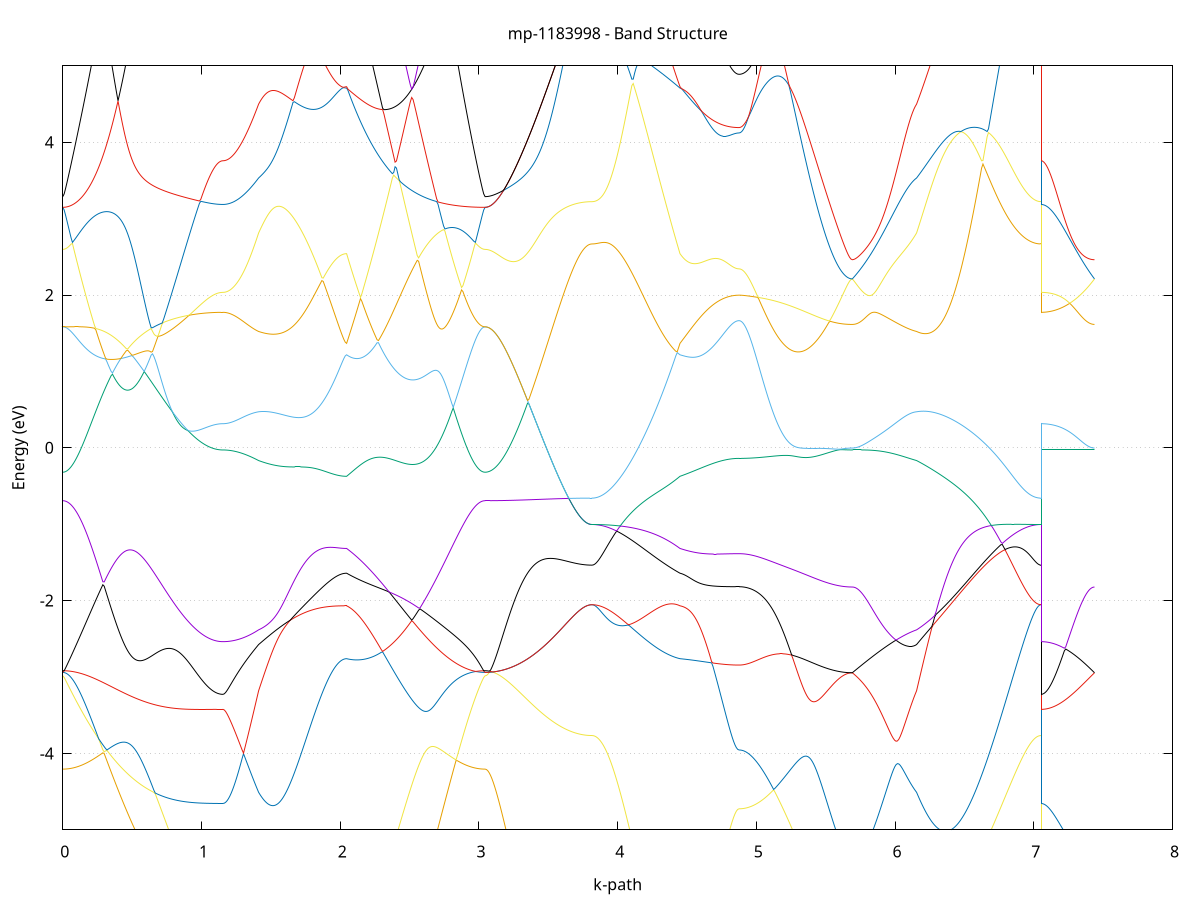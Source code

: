 set title 'mp-1183998 - Band Structure'
set xlabel 'k-path'
set ylabel 'Energy (eV)'
set grid y
set yrange [-5:5]
set terminal png size 800,600
set output 'mp-1183998_bands_gnuplot.png'
plot '-' using 1:2 with lines notitle, '-' using 1:2 with lines notitle, '-' using 1:2 with lines notitle, '-' using 1:2 with lines notitle, '-' using 1:2 with lines notitle, '-' using 1:2 with lines notitle, '-' using 1:2 with lines notitle, '-' using 1:2 with lines notitle, '-' using 1:2 with lines notitle, '-' using 1:2 with lines notitle, '-' using 1:2 with lines notitle, '-' using 1:2 with lines notitle, '-' using 1:2 with lines notitle, '-' using 1:2 with lines notitle, '-' using 1:2 with lines notitle, '-' using 1:2 with lines notitle, '-' using 1:2 with lines notitle, '-' using 1:2 with lines notitle, '-' using 1:2 with lines notitle, '-' using 1:2 with lines notitle, '-' using 1:2 with lines notitle, '-' using 1:2 with lines notitle, '-' using 1:2 with lines notitle, '-' using 1:2 with lines notitle, '-' using 1:2 with lines notitle, '-' using 1:2 with lines notitle, '-' using 1:2 with lines notitle, '-' using 1:2 with lines notitle, '-' using 1:2 with lines notitle, '-' using 1:2 with lines notitle, '-' using 1:2 with lines notitle, '-' using 1:2 with lines notitle, '-' using 1:2 with lines notitle, '-' using 1:2 with lines notitle, '-' using 1:2 with lines notitle, '-' using 1:2 with lines notitle, '-' using 1:2 with lines notitle, '-' using 1:2 with lines notitle, '-' using 1:2 with lines notitle, '-' using 1:2 with lines notitle, '-' using 1:2 with lines notitle, '-' using 1:2 with lines notitle, '-' using 1:2 with lines notitle, '-' using 1:2 with lines notitle, '-' using 1:2 with lines notitle, '-' using 1:2 with lines notitle, '-' using 1:2 with lines notitle, '-' using 1:2 with lines notitle, '-' using 1:2 with lines notitle, '-' using 1:2 with lines notitle, '-' using 1:2 with lines notitle, '-' using 1:2 with lines notitle, '-' using 1:2 with lines notitle, '-' using 1:2 with lines notitle, '-' using 1:2 with lines notitle, '-' using 1:2 with lines notitle, '-' using 1:2 with lines notitle, '-' using 1:2 with lines notitle, '-' using 1:2 with lines notitle, '-' using 1:2 with lines notitle, '-' using 1:2 with lines notitle, '-' using 1:2 with lines notitle, '-' using 1:2 with lines notitle, '-' using 1:2 with lines notitle
0.000000 -38.450942
0.009952 -38.450942
0.019905 -38.450942
0.029857 -38.450942
0.039810 -38.450942
0.049762 -38.450942
0.059715 -38.450942
0.069667 -38.450942
0.079620 -38.450942
0.089572 -38.450942
0.099525 -38.450942
0.109477 -38.450842
0.119430 -38.450842
0.129382 -38.450842
0.139335 -38.450842
0.149287 -38.450842
0.159239 -38.450842
0.169192 -38.450842
0.179144 -38.450842
0.189097 -38.450742
0.199049 -38.450742
0.209002 -38.450742
0.218954 -38.450742
0.228907 -38.450742
0.238859 -38.450742
0.248812 -38.450642
0.258764 -38.450642
0.268717 -38.450642
0.278669 -38.450642
0.288622 -38.450642
0.298574 -38.450542
0.308526 -38.450542
0.318479 -38.450542
0.328431 -38.450542
0.338384 -38.450442
0.348336 -38.450442
0.358289 -38.450442
0.368241 -38.450442
0.378194 -38.450342
0.388146 -38.450342
0.398099 -38.450342
0.408051 -38.450242
0.418004 -38.450242
0.427956 -38.450242
0.437909 -38.450242
0.447861 -38.450142
0.457813 -38.450142
0.467766 -38.450142
0.477718 -38.450042
0.487671 -38.450042
0.497623 -38.450042
0.507576 -38.449942
0.517528 -38.449942
0.527481 -38.449942
0.537433 -38.449942
0.547386 -38.449842
0.557338 -38.449842
0.567291 -38.449842
0.577243 -38.449742
0.587196 -38.449742
0.597148 -38.449742
0.607100 -38.449642
0.617053 -38.449642
0.627005 -38.449642
0.636958 -38.449542
0.646910 -38.449542
0.656863 -38.449542
0.666815 -38.449442
0.676768 -38.449442
0.686720 -38.449442
0.696673 -38.449342
0.706625 -38.449342
0.716578 -38.449342
0.726530 -38.449342
0.736483 -38.449242
0.746435 -38.449242
0.756387 -38.449242
0.766340 -38.449142
0.776292 -38.449142
0.786245 -38.449142
0.796197 -38.449142
0.806150 -38.449042
0.816102 -38.449042
0.826055 -38.449042
0.836007 -38.449042
0.845960 -38.448942
0.855912 -38.448942
0.865865 -38.448942
0.875817 -38.448942
0.885770 -38.448842
0.895722 -38.448842
0.905674 -38.448842
0.915627 -38.448842
0.925579 -38.448842
0.935532 -38.448742
0.945484 -38.448742
0.955437 -38.448742
0.965389 -38.448742
0.975342 -38.448742
0.985294 -38.448742
0.995247 -38.448742
1.005199 -38.448642
1.015152 -38.448642
1.025104 -38.448642
1.035057 -38.448642
1.045009 -38.448642
1.054961 -38.448642
1.064914 -38.448642
1.074866 -38.448642
1.084819 -38.448642
1.094771 -38.448642
1.104724 -38.448642
1.114676 -38.448542
1.124629 -38.448542
1.134581 -38.448542
1.144534 -38.448542
1.154486 -38.448542
1.154486 -38.448542
1.164377 -38.448542
1.174268 -38.448542
1.184159 -38.448642
1.194050 -38.448642
1.203941 -38.448642
1.213832 -38.448642
1.223723 -38.448642
1.233614 -38.448642
1.243505 -38.448642
1.253396 -38.448642
1.263287 -38.448742
1.273178 -38.448742
1.283069 -38.448742
1.292961 -38.448742
1.302852 -38.448842
1.312743 -38.448842
1.322634 -38.448842
1.332525 -38.448942
1.342416 -38.448942
1.352307 -38.448942
1.362198 -38.449042
1.372089 -38.449042
1.381980 -38.449142
1.391871 -38.449142
1.401762 -38.449142
1.411653 -38.449242
1.411653 -38.449242
1.421567 -38.449242
1.431481 -38.449342
1.441395 -38.449342
1.451309 -38.449342
1.461223 -38.449442
1.471137 -38.449442
1.481051 -38.449542
1.490965 -38.449542
1.500880 -38.449542
1.510794 -38.449642
1.520708 -38.449642
1.530622 -38.449742
1.540536 -38.449742
1.550450 -38.449842
1.560364 -38.449842
1.570278 -38.449842
1.580192 -38.449942
1.590106 -38.449942
1.600020 -38.450042
1.609934 -38.450042
1.619848 -38.450142
1.629762 -38.450142
1.639677 -38.450242
1.649591 -38.450242
1.659505 -38.450342
1.669419 -38.450342
1.679333 -38.450342
1.689247 -38.450442
1.699161 -38.450442
1.709075 -38.450542
1.718989 -38.450542
1.728903 -38.450642
1.738817 -38.450642
1.748731 -38.450642
1.758645 -38.450742
1.768559 -38.450742
1.778474 -38.450842
1.788388 -38.450842
1.798302 -38.450842
1.808216 -38.450942
1.818130 -38.450942
1.828044 -38.450942
1.837958 -38.451042
1.847872 -38.451042
1.857786 -38.451042
1.867700 -38.451142
1.877614 -38.451142
1.887528 -38.451142
1.897442 -38.451142
1.907357 -38.451242
1.917271 -38.451242
1.927185 -38.451242
1.937099 -38.451242
1.947013 -38.451242
1.956927 -38.451242
1.966841 -38.451342
1.976755 -38.451342
1.986669 -38.451342
1.996583 -38.451342
2.006497 -38.451342
2.016411 -38.451342
2.026325 -38.451342
2.036239 -38.451342
2.046154 -38.451342
2.046154 -38.451342
2.056135 -38.451342
2.066117 -38.451242
2.076099 -38.451242
2.086081 -38.451142
2.096063 -38.451142
2.106045 -38.451042
2.116027 -38.451042
2.126009 -38.450942
2.135991 -38.450942
2.145972 -38.450842
2.155954 -38.450842
2.165936 -38.450842
2.175918 -38.450742
2.185900 -38.450742
2.195882 -38.450642
2.205864 -38.450642
2.215846 -38.450642
2.225828 -38.450542
2.235809 -38.450542
2.245791 -38.450542
2.255773 -38.450542
2.265755 -38.450442
2.275737 -38.450442
2.285719 -38.450442
2.295701 -38.450442
2.305683 -38.450342
2.315665 -38.450342
2.325646 -38.450342
2.335628 -38.450342
2.345610 -38.450342
2.355592 -38.450342
2.365574 -38.450242
2.375556 -38.450242
2.385538 -38.450242
2.395520 -38.450242
2.405502 -38.450242
2.415484 -38.450242
2.425465 -38.450242
2.435447 -38.450242
2.445429 -38.450242
2.455411 -38.450242
2.465393 -38.450242
2.475375 -38.450242
2.485357 -38.450242
2.495339 -38.450242
2.505321 -38.450242
2.515302 -38.450242
2.525284 -38.450242
2.535266 -38.450342
2.545248 -38.450342
2.555230 -38.450342
2.565212 -38.450342
2.575194 -38.450342
2.585176 -38.450342
2.595158 -38.450342
2.605140 -38.450342
2.615121 -38.450442
2.625103 -38.450442
2.635085 -38.450442
2.645067 -38.450442
2.655049 -38.450442
2.665031 -38.450442
2.675013 -38.450442
2.684995 -38.450542
2.694977 -38.450542
2.704958 -38.450542
2.714940 -38.450542
2.724922 -38.450542
2.734904 -38.450642
2.744886 -38.450642
2.754868 -38.450642
2.764850 -38.450642
2.774832 -38.450642
2.784814 -38.450642
2.794795 -38.450742
2.804777 -38.450742
2.814759 -38.450742
2.824741 -38.450742
2.834723 -38.450742
2.844705 -38.450742
2.854687 -38.450842
2.864669 -38.450842
2.874651 -38.450842
2.884633 -38.450842
2.894614 -38.450842
2.904596 -38.450842
2.914578 -38.450842
2.924560 -38.450842
2.934542 -38.450842
2.944524 -38.450942
2.954506 -38.450942
2.964488 -38.450942
2.974470 -38.450942
2.984451 -38.450942
2.994433 -38.450942
3.004415 -38.450942
3.014397 -38.450942
3.024379 -38.450942
3.034361 -38.450942
3.044343 -38.450942
3.044343 -38.450942
3.054222 -38.450942
3.064101 -38.450942
3.073980 -38.450942
3.083860 -38.450942
3.093739 -38.450942
3.103618 -38.450942
3.113497 -38.451042
3.123376 -38.451042
3.133256 -38.451042
3.143135 -38.451042
3.153014 -38.451042
3.162893 -38.451142
3.172773 -38.451142
3.182652 -38.451142
3.192531 -38.451242
3.202410 -38.451242
3.212289 -38.451342
3.222169 -38.451342
3.232048 -38.451342
3.241927 -38.451442
3.251806 -38.451442
3.261685 -38.451542
3.271565 -38.451542
3.281444 -38.451642
3.291323 -38.451642
3.301202 -38.451742
3.311081 -38.451842
3.320961 -38.451842
3.330840 -38.451942
3.340719 -38.451942
3.350598 -38.452042
3.360477 -38.452142
3.370357 -38.452142
3.380236 -38.452242
3.390115 -38.452242
3.399994 -38.452342
3.409874 -38.452442
3.419753 -38.452442
3.429632 -38.452542
3.439511 -38.452642
3.449390 -38.452642
3.459270 -38.452742
3.469149 -38.452842
3.479028 -38.452842
3.488907 -38.452942
3.498786 -38.452942
3.508666 -38.453042
3.518545 -38.453142
3.528424 -38.453142
3.538303 -38.453242
3.548182 -38.453242
3.558062 -38.453342
3.567941 -38.453442
3.577820 -38.453442
3.587699 -38.453542
3.597578 -38.453542
3.607458 -38.453642
3.617337 -38.453642
3.627216 -38.453742
3.637095 -38.453742
3.646974 -38.453742
3.656854 -38.453842
3.666733 -38.453842
3.676612 -38.453842
3.686491 -38.453942
3.696371 -38.453942
3.706250 -38.453942
3.716129 -38.454042
3.726008 -38.454042
3.735887 -38.454042
3.745767 -38.454042
3.755646 -38.454042
3.765525 -38.454142
3.775404 -38.454142
3.785283 -38.454142
3.795163 -38.454142
3.805042 -38.454142
3.814921 -38.454142
3.814921 -38.454142
3.824835 -38.454142
3.834749 -38.454142
3.844663 -38.454142
3.854577 -38.454142
3.864491 -38.454142
3.874405 -38.454142
3.884320 -38.454042
3.894234 -38.454042
3.904148 -38.454042
3.914062 -38.454042
3.923976 -38.454042
3.933890 -38.454042
3.943804 -38.453942
3.953718 -38.453942
3.963632 -38.453942
3.973546 -38.453842
3.983460 -38.453842
3.993374 -38.453842
4.003288 -38.453742
4.013202 -38.453742
4.023117 -38.453742
4.033031 -38.453642
4.042945 -38.453642
4.052859 -38.453542
4.062773 -38.453542
4.072687 -38.453542
4.082601 -38.453442
4.092515 -38.453442
4.102429 -38.453342
4.112343 -38.453342
4.122257 -38.453242
4.132171 -38.453242
4.142085 -38.453142
4.152000 -38.453142
4.161914 -38.453042
4.171828 -38.452942
4.181742 -38.452942
4.191656 -38.452842
4.201570 -38.452842
4.211484 -38.452742
4.221398 -38.452742
4.231312 -38.452642
4.241226 -38.452542
4.251140 -38.452542
4.261054 -38.452442
4.270968 -38.452442
4.280882 -38.452342
4.290797 -38.452242
4.300711 -38.452242
4.310625 -38.452142
4.320539 -38.452142
4.330453 -38.452042
4.340367 -38.451942
4.350281 -38.451942
4.360195 -38.451842
4.370109 -38.451842
4.380023 -38.451742
4.389937 -38.451642
4.399851 -38.451642
4.409765 -38.451542
4.419679 -38.451542
4.429594 -38.451442
4.439508 -38.451442
4.449422 -38.451342
4.449422 -38.451342
4.459330 -38.451342
4.469238 -38.451342
4.479146 -38.451242
4.489054 -38.451242
4.498962 -38.451242
4.508870 -38.451242
4.518778 -38.451142
4.528686 -38.451142
4.538594 -38.451142
4.548502 -38.451142
4.558410 -38.451042
4.568318 -38.451042
4.578226 -38.451042
4.588134 -38.451042
4.598042 -38.450942
4.607950 -38.450942
4.617858 -38.450942
4.627766 -38.450942
4.637675 -38.450842
4.647583 -38.450842
4.657491 -38.450842
4.667399 -38.450842
4.677307 -38.450842
4.687215 -38.450742
4.697123 -38.450742
4.707031 -38.450742
4.716939 -38.450742
4.726847 -38.450742
4.736755 -38.450742
4.746663 -38.450642
4.756571 -38.450642
4.766479 -38.450642
4.776387 -38.450642
4.786295 -38.450642
4.796203 -38.450642
4.806111 -38.450642
4.816019 -38.450642
4.825927 -38.450642
4.835835 -38.450542
4.845743 -38.450542
4.855651 -38.450542
4.865559 -38.450542
4.875468 -38.450542
4.875468 -38.450542
4.885423 -38.450542
4.895378 -38.450542
4.905334 -38.450542
4.915289 -38.450542
4.925245 -38.450542
4.935200 -38.450542
4.945156 -38.450542
4.955111 -38.450542
4.965066 -38.450542
4.975022 -38.450542
4.984977 -38.450542
4.994933 -38.450442
5.004888 -38.450442
5.014844 -38.450442
5.024799 -38.450442
5.034754 -38.450442
5.044710 -38.450342
5.054665 -38.450342
5.064621 -38.450342
5.074576 -38.450342
5.084531 -38.450242
5.094487 -38.450242
5.104442 -38.450242
5.114398 -38.450142
5.124353 -38.450142
5.134309 -38.450142
5.144264 -38.450142
5.154219 -38.450042
5.164175 -38.450042
5.174130 -38.450042
5.184086 -38.449942
5.194041 -38.449942
5.203997 -38.449842
5.213952 -38.449842
5.223907 -38.449842
5.233863 -38.449742
5.243818 -38.449742
5.253774 -38.449742
5.263729 -38.449642
5.273685 -38.449642
5.283640 -38.449542
5.293595 -38.449542
5.303551 -38.449542
5.313506 -38.449442
5.323462 -38.449442
5.333417 -38.449442
5.343373 -38.449342
5.353328 -38.449342
5.363283 -38.449242
5.373239 -38.449242
5.383194 -38.449242
5.393150 -38.449142
5.403105 -38.449142
5.413061 -38.449142
5.423016 -38.449042
5.432971 -38.449042
5.442927 -38.449042
5.452882 -38.448942
5.462838 -38.448942
5.472793 -38.448942
5.482749 -38.448842
5.492704 -38.448842
5.502659 -38.448842
5.512615 -38.448842
5.522570 -38.448742
5.532526 -38.448742
5.542481 -38.448742
5.552437 -38.448742
5.562392 -38.448742
5.572347 -38.448642
5.582303 -38.448642
5.592258 -38.448642
5.602214 -38.448642
5.612169 -38.448642
5.622125 -38.448642
5.632080 -38.448642
5.642035 -38.448642
5.651991 -38.448642
5.661946 -38.448542
5.671902 -38.448542
5.681857 -38.448542
5.691813 -38.448542
5.691813 -38.448542
5.701668 -38.448542
5.711524 -38.448542
5.721380 -38.448542
5.731236 -38.448542
5.741092 -38.448542
5.750948 -38.448642
5.760804 -38.448642
5.770660 -38.448642
5.780516 -38.448642
5.790372 -38.448642
5.800228 -38.448642
5.810084 -38.448642
5.819940 -38.448642
5.829796 -38.448642
5.839652 -38.448642
5.849508 -38.448642
5.859364 -38.448642
5.869220 -38.448642
5.879076 -38.448642
5.888932 -38.448742
5.898788 -38.448742
5.908644 -38.448742
5.918500 -38.448742
5.928356 -38.448742
5.938212 -38.448742
5.948068 -38.448742
5.957924 -38.448742
5.967780 -38.448842
5.977636 -38.448842
5.987491 -38.448842
5.997347 -38.448842
6.007203 -38.448842
6.017059 -38.448942
6.026915 -38.448942
6.036771 -38.448942
6.046627 -38.448942
6.056483 -38.448942
6.066339 -38.449042
6.076195 -38.449042
6.086051 -38.449042
6.095907 -38.449042
6.105763 -38.449142
6.115619 -38.449142
6.125475 -38.449142
6.135331 -38.449142
6.145187 -38.449242
6.155043 -38.449242
6.155043 -38.449242
6.165013 -38.449242
6.174983 -38.449342
6.184954 -38.449342
6.194924 -38.449442
6.204894 -38.449542
6.214864 -38.449542
6.224834 -38.449642
6.234805 -38.449642
6.244775 -38.449742
6.254745 -38.449842
6.264715 -38.449842
6.274686 -38.449942
6.284656 -38.449942
6.294626 -38.450042
6.304596 -38.450142
6.314566 -38.450142
6.324537 -38.450242
6.334507 -38.450342
6.344477 -38.450442
6.354447 -38.450442
6.364417 -38.450542
6.374388 -38.450642
6.384358 -38.450642
6.394328 -38.450742
6.404298 -38.450842
6.414269 -38.450942
6.424239 -38.450942
6.434209 -38.451042
6.444179 -38.451142
6.454149 -38.451242
6.464120 -38.451242
6.474090 -38.451342
6.484060 -38.451442
6.494030 -38.451542
6.504000 -38.451542
6.513971 -38.451642
6.523941 -38.451742
6.533911 -38.451842
6.543881 -38.451842
6.553852 -38.451942
6.563822 -38.452042
6.573792 -38.452142
6.583762 -38.452142
6.593732 -38.452242
6.603703 -38.452342
6.613673 -38.452342
6.623643 -38.452442
6.633613 -38.452542
6.643584 -38.452642
6.653554 -38.452642
6.663524 -38.452742
6.673494 -38.452842
6.683464 -38.452842
6.693435 -38.452942
6.703405 -38.452942
6.713375 -38.453042
6.723345 -38.453142
6.733315 -38.453142
6.743286 -38.453242
6.753256 -38.453242
6.763226 -38.453342
6.773196 -38.453342
6.783167 -38.453442
6.793137 -38.453442
6.803107 -38.453542
6.813077 -38.453542
6.823047 -38.453642
6.833018 -38.453642
6.842988 -38.453742
6.852958 -38.453742
6.862928 -38.453742
6.872898 -38.453842
6.882869 -38.453842
6.892839 -38.453842
6.902809 -38.453942
6.912779 -38.453942
6.922750 -38.453942
6.932720 -38.454042
6.942690 -38.454042
6.952660 -38.454042
6.962630 -38.454042
6.972601 -38.454042
6.982571 -38.454042
6.992541 -38.454142
7.002511 -38.454142
7.012481 -38.454142
7.022452 -38.454142
7.032422 -38.454142
7.042392 -38.454142
7.052362 -38.454142
7.052362 -38.448542
7.062242 -38.448542
7.072121 -38.448542
7.082000 -38.448542
7.091879 -38.448542
7.101758 -38.448542
7.111638 -38.448542
7.121517 -38.448542
7.131396 -38.448542
7.141275 -38.448542
7.151154 -38.448542
7.161034 -38.448542
7.170913 -38.448542
7.180792 -38.448542
7.190671 -38.448542
7.200550 -38.448542
7.210430 -38.448542
7.220309 -38.448542
7.230188 -38.448542
7.240067 -38.448542
7.249947 -38.448542
7.259826 -38.448542
7.269705 -38.448542
7.279584 -38.448542
7.289463 -38.448542
7.299343 -38.448542
7.309222 -38.448542
7.319101 -38.448542
7.328980 -38.448542
7.338859 -38.448542
7.348739 -38.448542
7.358618 -38.448542
7.368497 -38.448542
7.378376 -38.448542
7.388255 -38.448542
7.398135 -38.448542
7.408014 -38.448542
7.417893 -38.448542
7.427772 -38.448542
7.437651 -38.448542
e
0.000000 -38.338342
0.009952 -38.338342
0.019905 -38.338442
0.029857 -38.338442
0.039810 -38.338442
0.049762 -38.338442
0.059715 -38.338542
0.069667 -38.338542
0.079620 -38.338642
0.089572 -38.338742
0.099525 -38.338842
0.109477 -38.338942
0.119430 -38.339042
0.129382 -38.339142
0.139335 -38.339242
0.149287 -38.339342
0.159239 -38.339442
0.169192 -38.339642
0.179144 -38.339742
0.189097 -38.339942
0.199049 -38.340042
0.209002 -38.340242
0.218954 -38.340442
0.228907 -38.340542
0.238859 -38.340742
0.248812 -38.340942
0.258764 -38.341142
0.268717 -38.341342
0.278669 -38.341542
0.288622 -38.341742
0.298574 -38.341942
0.308526 -38.342242
0.318479 -38.342442
0.328431 -38.342642
0.338384 -38.342942
0.348336 -38.343142
0.358289 -38.343342
0.368241 -38.343642
0.378194 -38.343842
0.388146 -38.344142
0.398099 -38.344342
0.408051 -38.344642
0.418004 -38.344942
0.427956 -38.345142
0.437909 -38.345442
0.447861 -38.345742
0.457813 -38.345942
0.467766 -38.346242
0.477718 -38.346542
0.487671 -38.346742
0.497623 -38.347042
0.507576 -38.347342
0.517528 -38.347542
0.527481 -38.347842
0.537433 -38.348142
0.547386 -38.348342
0.557338 -38.348642
0.567291 -38.348942
0.577243 -38.349142
0.587196 -38.349442
0.597148 -38.349642
0.607100 -38.349942
0.617053 -38.350242
0.627005 -38.350442
0.636958 -38.350742
0.646910 -38.350942
0.656863 -38.351242
0.666815 -38.351442
0.676768 -38.351642
0.686720 -38.351942
0.696673 -38.352142
0.706625 -38.352342
0.716578 -38.352642
0.726530 -38.352842
0.736483 -38.353042
0.746435 -38.353242
0.756387 -38.353442
0.766340 -38.353642
0.776292 -38.353842
0.786245 -38.354042
0.796197 -38.354242
0.806150 -38.354442
0.816102 -38.354642
0.826055 -38.354842
0.836007 -38.355042
0.845960 -38.355142
0.855912 -38.355342
0.865865 -38.355442
0.875817 -38.355642
0.885770 -38.355842
0.895722 -38.355942
0.905674 -38.356042
0.915627 -38.356242
0.925579 -38.356342
0.935532 -38.356442
0.945484 -38.356542
0.955437 -38.356642
0.965389 -38.356842
0.975342 -38.356942
0.985294 -38.357042
0.995247 -38.357042
1.005199 -38.357142
1.015152 -38.357242
1.025104 -38.357342
1.035057 -38.357442
1.045009 -38.357442
1.054961 -38.357542
1.064914 -38.357542
1.074866 -38.357642
1.084819 -38.357642
1.094771 -38.357742
1.104724 -38.357742
1.114676 -38.357742
1.124629 -38.357742
1.134581 -38.357742
1.144534 -38.357742
1.154486 -38.357842
1.154486 -38.357842
1.164377 -38.357742
1.174268 -38.357742
1.184159 -38.357742
1.194050 -38.357742
1.203941 -38.357742
1.213832 -38.357642
1.223723 -38.357642
1.233614 -38.357542
1.243505 -38.357542
1.253396 -38.357442
1.263287 -38.357342
1.273178 -38.357342
1.283069 -38.357242
1.292961 -38.357142
1.302852 -38.357042
1.312743 -38.356942
1.322634 -38.356842
1.332525 -38.356642
1.342416 -38.356542
1.352307 -38.356442
1.362198 -38.356342
1.372089 -38.356142
1.381980 -38.356042
1.391871 -38.355842
1.401762 -38.355742
1.411653 -38.355542
1.411653 -38.355542
1.421567 -38.355442
1.431481 -38.355442
1.441395 -38.355442
1.451309 -38.355442
1.461223 -38.355442
1.471137 -38.355542
1.481051 -38.355542
1.490965 -38.355642
1.500880 -38.355642
1.510794 -38.355742
1.520708 -38.355742
1.530622 -38.355842
1.540536 -38.355842
1.550450 -38.355942
1.560364 -38.355942
1.570278 -38.356042
1.580192 -38.356042
1.590106 -38.356142
1.600020 -38.356142
1.609934 -38.356242
1.619848 -38.356242
1.629762 -38.356342
1.639677 -38.356342
1.649591 -38.356442
1.659505 -38.356542
1.669419 -38.356542
1.679333 -38.356642
1.689247 -38.356642
1.699161 -38.356742
1.709075 -38.356742
1.718989 -38.356842
1.728903 -38.356842
1.738817 -38.356942
1.748731 -38.356942
1.758645 -38.357042
1.768559 -38.357042
1.778474 -38.357142
1.788388 -38.357142
1.798302 -38.357242
1.808216 -38.357242
1.818130 -38.357342
1.828044 -38.357342
1.837958 -38.357442
1.847872 -38.357442
1.857786 -38.357442
1.867700 -38.357542
1.877614 -38.357542
1.887528 -38.357542
1.897442 -38.357642
1.907357 -38.357642
1.917271 -38.357642
1.927185 -38.357642
1.937099 -38.357742
1.947013 -38.357742
1.956927 -38.357742
1.966841 -38.357742
1.976755 -38.357742
1.986669 -38.357842
1.996583 -38.357842
2.006497 -38.357842
2.016411 -38.357842
2.026325 -38.357842
2.036239 -38.357842
2.046154 -38.357842
2.046154 -38.357842
2.056135 -38.358142
2.066117 -38.358342
2.076099 -38.358542
2.086081 -38.358842
2.096063 -38.359042
2.106045 -38.359242
2.116027 -38.359442
2.126009 -38.359542
2.135991 -38.359742
2.145972 -38.359842
2.155954 -38.359942
2.165936 -38.360042
2.175918 -38.360142
2.185900 -38.360242
2.195882 -38.360342
2.205864 -38.360342
2.215846 -38.360342
2.225828 -38.360342
2.235809 -38.360342
2.245791 -38.360342
2.255773 -38.360342
2.265755 -38.360242
2.275737 -38.360142
2.285719 -38.360142
2.295701 -38.360042
2.305683 -38.359842
2.315665 -38.359742
2.325646 -38.359642
2.335628 -38.359442
2.345610 -38.359242
2.355592 -38.359042
2.365574 -38.358842
2.375556 -38.358642
2.385538 -38.358442
2.395520 -38.358142
2.405502 -38.357942
2.415484 -38.357642
2.425465 -38.357342
2.435447 -38.357042
2.445429 -38.356742
2.455411 -38.356442
2.465393 -38.356042
2.475375 -38.355742
2.485357 -38.355442
2.495339 -38.355042
2.505321 -38.354642
2.515302 -38.354342
2.525284 -38.353942
2.535266 -38.353542
2.545248 -38.353142
2.555230 -38.352742
2.565212 -38.352342
2.575194 -38.351942
2.585176 -38.351542
2.595158 -38.351142
2.605140 -38.350642
2.615121 -38.350242
2.625103 -38.349842
2.635085 -38.349442
2.645067 -38.349042
2.655049 -38.348542
2.665031 -38.348142
2.675013 -38.347742
2.684995 -38.347342
2.694977 -38.346942
2.704958 -38.346542
2.714940 -38.346142
2.724922 -38.345742
2.734904 -38.345342
2.744886 -38.344942
2.754868 -38.344542
2.764850 -38.344142
2.774832 -38.343742
2.784814 -38.343442
2.794795 -38.343042
2.804777 -38.342742
2.814759 -38.342442
2.824741 -38.342042
2.834723 -38.341742
2.844705 -38.341442
2.854687 -38.341142
2.864669 -38.340942
2.874651 -38.340642
2.884633 -38.340342
2.894614 -38.340142
2.904596 -38.339942
2.914578 -38.339742
2.924560 -38.339542
2.934542 -38.339342
2.944524 -38.339142
2.954506 -38.339042
2.964488 -38.338842
2.974470 -38.338742
2.984451 -38.338642
2.994433 -38.338542
3.004415 -38.338542
3.014397 -38.338442
3.024379 -38.338442
3.034361 -38.338342
3.044343 -38.338342
3.044343 -38.338342
3.054222 -38.338342
3.064101 -38.338342
3.073980 -38.338342
3.083860 -38.338342
3.093739 -38.338342
3.103618 -38.338342
3.113497 -38.338342
3.123376 -38.338342
3.133256 -38.338342
3.143135 -38.338342
3.153014 -38.338342
3.162893 -38.338342
3.172773 -38.338342
3.182652 -38.338442
3.192531 -38.338442
3.202410 -38.338442
3.212289 -38.338442
3.222169 -38.338442
3.232048 -38.338442
3.241927 -38.338442
3.251806 -38.338442
3.261685 -38.338442
3.271565 -38.338442
3.281444 -38.338442
3.291323 -38.338442
3.301202 -38.338442
3.311081 -38.338442
3.320961 -38.338442
3.330840 -38.338442
3.340719 -38.338442
3.350598 -38.338442
3.360477 -38.338442
3.370357 -38.338442
3.380236 -38.338442
3.390115 -38.338442
3.399994 -38.338442
3.409874 -38.338442
3.419753 -38.338442
3.429632 -38.338442
3.439511 -38.338442
3.449390 -38.338442
3.459270 -38.338442
3.469149 -38.338442
3.479028 -38.338542
3.488907 -38.338542
3.498786 -38.338542
3.508666 -38.338542
3.518545 -38.338542
3.528424 -38.338542
3.538303 -38.338542
3.548182 -38.338542
3.558062 -38.338542
3.567941 -38.338542
3.577820 -38.338542
3.587699 -38.338542
3.597578 -38.338542
3.607458 -38.338542
3.617337 -38.338542
3.627216 -38.338542
3.637095 -38.338542
3.646974 -38.338542
3.656854 -38.338542
3.666733 -38.338542
3.676612 -38.338542
3.686491 -38.338542
3.696371 -38.338542
3.706250 -38.338542
3.716129 -38.338542
3.726008 -38.338542
3.735887 -38.338542
3.745767 -38.338542
3.755646 -38.338542
3.765525 -38.338542
3.775404 -38.338542
3.785283 -38.338542
3.795163 -38.338542
3.805042 -38.338542
3.814921 -38.338542
3.814921 -38.338542
3.824835 -38.338542
3.834749 -38.338642
3.844663 -38.338642
3.854577 -38.338742
3.864491 -38.338742
3.874405 -38.338842
3.884320 -38.338942
3.894234 -38.339042
3.904148 -38.339242
3.914062 -38.339342
3.923976 -38.339542
3.933890 -38.339742
3.943804 -38.339842
3.953718 -38.340142
3.963632 -38.340342
3.973546 -38.340542
3.983460 -38.340842
3.993374 -38.341042
4.003288 -38.341342
4.013202 -38.341642
4.023117 -38.341942
4.033031 -38.342242
4.042945 -38.342542
4.052859 -38.342842
4.062773 -38.343142
4.072687 -38.343542
4.082601 -38.343842
4.092515 -38.344242
4.102429 -38.344642
4.112343 -38.345042
4.122257 -38.345342
4.132171 -38.345742
4.142085 -38.346142
4.152000 -38.346542
4.161914 -38.346942
4.171828 -38.347342
4.181742 -38.347742
4.191656 -38.348142
4.201570 -38.348642
4.211484 -38.349042
4.221398 -38.349442
4.231312 -38.349842
4.241226 -38.350242
4.251140 -38.350642
4.261054 -38.351142
4.270968 -38.351542
4.280882 -38.351942
4.290797 -38.352342
4.300711 -38.352742
4.310625 -38.353142
4.320539 -38.353542
4.330453 -38.353842
4.340367 -38.354242
4.350281 -38.354642
4.360195 -38.355042
4.370109 -38.355342
4.380023 -38.355742
4.389937 -38.356042
4.399851 -38.356342
4.409765 -38.356642
4.419679 -38.356942
4.429594 -38.357242
4.439508 -38.357542
4.449422 -38.357842
4.449422 -38.357842
4.459330 -38.357942
4.469238 -38.358042
4.479146 -38.358142
4.489054 -38.358242
4.498962 -38.358342
4.508870 -38.358442
4.518778 -38.358542
4.528686 -38.358642
4.538594 -38.358742
4.548502 -38.358842
4.558410 -38.358942
4.568318 -38.359042
4.578226 -38.359142
4.588134 -38.359242
4.598042 -38.359242
4.607950 -38.359342
4.617858 -38.359442
4.627766 -38.359542
4.637675 -38.359542
4.647583 -38.359642
4.657491 -38.359642
4.667399 -38.359742
4.677307 -38.359842
4.687215 -38.359842
4.697123 -38.359942
4.707031 -38.359942
4.716939 -38.360042
4.726847 -38.360042
4.736755 -38.360142
4.746663 -38.360142
4.756571 -38.360142
4.766479 -38.360242
4.776387 -38.360242
4.786295 -38.360242
4.796203 -38.360242
4.806111 -38.360342
4.816019 -38.360342
4.825927 -38.360342
4.835835 -38.360342
4.845743 -38.360342
4.855651 -38.360342
4.865559 -38.360342
4.875468 -38.360342
4.875468 -38.360342
4.885423 -38.360342
4.895378 -38.360342
4.905334 -38.360342
4.915289 -38.360342
4.925245 -38.360342
4.935200 -38.360342
4.945156 -38.360342
4.955111 -38.360342
4.965066 -38.360242
4.975022 -38.360242
4.984977 -38.360242
4.994933 -38.360242
5.004888 -38.360142
5.014844 -38.360142
5.024799 -38.360142
5.034754 -38.360042
5.044710 -38.360042
5.054665 -38.360042
5.064621 -38.359942
5.074576 -38.359942
5.084531 -38.359842
5.094487 -38.359842
5.104442 -38.359842
5.114398 -38.359742
5.124353 -38.359742
5.134309 -38.359642
5.144264 -38.359642
5.154219 -38.359542
5.164175 -38.359542
5.174130 -38.359442
5.184086 -38.359342
5.194041 -38.359342
5.203997 -38.359242
5.213952 -38.359242
5.223907 -38.359142
5.233863 -38.359142
5.243818 -38.359042
5.253774 -38.358942
5.263729 -38.358942
5.273685 -38.358842
5.283640 -38.358842
5.293595 -38.358742
5.303551 -38.358642
5.313506 -38.358642
5.323462 -38.358542
5.333417 -38.358542
5.343373 -38.358442
5.353328 -38.358342
5.363283 -38.358342
5.373239 -38.358242
5.383194 -38.358242
5.393150 -38.358142
5.403105 -38.358142
5.413061 -38.358042
5.423016 -38.358042
5.432971 -38.357942
5.442927 -38.357942
5.452882 -38.357842
5.462838 -38.357842
5.472793 -38.357742
5.482749 -38.357742
5.492704 -38.357642
5.502659 -38.357642
5.512615 -38.357542
5.522570 -38.357542
5.532526 -38.357542
5.542481 -38.357442
5.552437 -38.357442
5.562392 -38.357442
5.572347 -38.357342
5.582303 -38.357342
5.592258 -38.357342
5.602214 -38.357342
5.612169 -38.357342
5.622125 -38.357242
5.632080 -38.357242
5.642035 -38.357242
5.651991 -38.357242
5.661946 -38.357242
5.671902 -38.357242
5.681857 -38.357242
5.691813 -38.357242
5.691813 -38.357242
5.701668 -38.357242
5.711524 -38.357242
5.721380 -38.357242
5.731236 -38.357242
5.741092 -38.357342
5.750948 -38.357342
5.760804 -38.357342
5.770660 -38.357342
5.780516 -38.357342
5.790372 -38.357342
5.800228 -38.357342
5.810084 -38.357342
5.819940 -38.357242
5.829796 -38.357242
5.839652 -38.357242
5.849508 -38.357242
5.859364 -38.357242
5.869220 -38.357242
5.879076 -38.357142
5.888932 -38.357142
5.898788 -38.357142
5.908644 -38.357142
5.918500 -38.357042
5.928356 -38.357042
5.938212 -38.357042
5.948068 -38.356942
5.957924 -38.356942
5.967780 -38.356842
5.977636 -38.356842
5.987491 -38.356742
5.997347 -38.356742
6.007203 -38.356642
6.017059 -38.356642
6.026915 -38.356542
6.036771 -38.356442
6.046627 -38.356442
6.056483 -38.356342
6.066339 -38.356242
6.076195 -38.356242
6.086051 -38.356142
6.095907 -38.356042
6.105763 -38.355942
6.115619 -38.355942
6.125475 -38.355842
6.135331 -38.355742
6.145187 -38.355642
6.155043 -38.355542
6.155043 -38.355542
6.165013 -38.355342
6.174983 -38.355242
6.184954 -38.355042
6.194924 -38.354842
6.204894 -38.354642
6.214864 -38.354442
6.224834 -38.354242
6.234805 -38.354042
6.244775 -38.353842
6.254745 -38.353642
6.264715 -38.353442
6.274686 -38.353142
6.284656 -38.352942
6.294626 -38.352742
6.304596 -38.352542
6.314566 -38.352342
6.324537 -38.352142
6.334507 -38.351942
6.344477 -38.351742
6.354447 -38.351542
6.364417 -38.351242
6.374388 -38.351042
6.384358 -38.350842
6.394328 -38.350642
6.404298 -38.350342
6.414269 -38.350142
6.424239 -38.349942
6.434209 -38.349642
6.444179 -38.349442
6.454149 -38.349242
6.464120 -38.348942
6.474090 -38.348742
6.484060 -38.348442
6.494030 -38.348242
6.504000 -38.347942
6.513971 -38.347742
6.523941 -38.347442
6.533911 -38.347242
6.543881 -38.346942
6.553852 -38.346742
6.563822 -38.346442
6.573792 -38.346242
6.583762 -38.345942
6.593732 -38.345742
6.603703 -38.345442
6.613673 -38.345242
6.623643 -38.344942
6.633613 -38.344742
6.643584 -38.344442
6.653554 -38.344242
6.663524 -38.344042
6.673494 -38.343742
6.683464 -38.343542
6.693435 -38.343342
6.703405 -38.343042
6.713375 -38.342842
6.723345 -38.342642
6.733315 -38.342442
6.743286 -38.342142
6.753256 -38.341942
6.763226 -38.341742
6.773196 -38.341542
6.783167 -38.341342
6.793137 -38.341142
6.803107 -38.341042
6.813077 -38.340842
6.823047 -38.340642
6.833018 -38.340442
6.842988 -38.340342
6.852958 -38.340142
6.862928 -38.340042
6.872898 -38.339842
6.882869 -38.339742
6.892839 -38.339642
6.902809 -38.339442
6.912779 -38.339342
6.922750 -38.339242
6.932720 -38.339142
6.942690 -38.339042
6.952660 -38.338942
6.962630 -38.338942
6.972601 -38.338842
6.982571 -38.338742
6.992541 -38.338742
7.002511 -38.338642
7.012481 -38.338642
7.022452 -38.338642
7.032422 -38.338542
7.042392 -38.338542
7.052362 -38.338542
7.052362 -38.357842
7.062242 -38.357842
7.072121 -38.357842
7.082000 -38.357742
7.091879 -38.357742
7.101758 -38.357742
7.111638 -38.357742
7.121517 -38.357742
7.131396 -38.357742
7.141275 -38.357742
7.151154 -38.357742
7.161034 -38.357742
7.170913 -38.357742
7.180792 -38.357742
7.190671 -38.357742
7.200550 -38.357742
7.210430 -38.357642
7.220309 -38.357642
7.230188 -38.357642
7.240067 -38.357642
7.249947 -38.357642
7.259826 -38.357642
7.269705 -38.357542
7.279584 -38.357542
7.289463 -38.357542
7.299343 -38.357542
7.309222 -38.357542
7.319101 -38.357442
7.328980 -38.357442
7.338859 -38.357442
7.348739 -38.357442
7.358618 -38.357442
7.368497 -38.357342
7.378376 -38.357342
7.388255 -38.357342
7.398135 -38.357342
7.408014 -38.357342
7.417893 -38.357242
7.427772 -38.357242
7.437651 -38.357242
e
0.000000 -38.338342
0.009952 -38.338342
0.019905 -38.338342
0.029857 -38.338442
0.039810 -38.338442
0.049762 -38.338442
0.059715 -38.338542
0.069667 -38.338542
0.079620 -38.338542
0.089572 -38.338642
0.099525 -38.338742
0.109477 -38.338742
0.119430 -38.338842
0.129382 -38.338942
0.139335 -38.339042
0.149287 -38.339142
0.159239 -38.339242
0.169192 -38.339342
0.179144 -38.339442
0.189097 -38.339542
0.199049 -38.339642
0.209002 -38.339842
0.218954 -38.339942
0.228907 -38.340142
0.238859 -38.340242
0.248812 -38.340442
0.258764 -38.340542
0.268717 -38.340742
0.278669 -38.340842
0.288622 -38.341042
0.298574 -38.341242
0.308526 -38.341442
0.318479 -38.341642
0.328431 -38.341842
0.338384 -38.342042
0.348336 -38.342242
0.358289 -38.342442
0.368241 -38.342642
0.378194 -38.342842
0.388146 -38.343042
0.398099 -38.343242
0.408051 -38.343442
0.418004 -38.343742
0.427956 -38.343942
0.437909 -38.344142
0.447861 -38.344342
0.457813 -38.344642
0.467766 -38.344842
0.477718 -38.345042
0.487671 -38.345342
0.497623 -38.345542
0.507576 -38.345842
0.517528 -38.346042
0.527481 -38.346342
0.537433 -38.346542
0.547386 -38.346842
0.557338 -38.347042
0.567291 -38.347242
0.577243 -38.347542
0.587196 -38.347742
0.597148 -38.348042
0.607100 -38.348242
0.617053 -38.348542
0.627005 -38.348742
0.636958 -38.349042
0.646910 -38.349242
0.656863 -38.349542
0.666815 -38.349742
0.676768 -38.349942
0.686720 -38.350242
0.696673 -38.350442
0.706625 -38.350642
0.716578 -38.350942
0.726530 -38.351142
0.736483 -38.351342
0.746435 -38.351642
0.756387 -38.351842
0.766340 -38.352042
0.776292 -38.352242
0.786245 -38.352442
0.796197 -38.352642
0.806150 -38.352842
0.816102 -38.353042
0.826055 -38.353242
0.836007 -38.353442
0.845960 -38.353642
0.855912 -38.353842
0.865865 -38.353942
0.875817 -38.354142
0.885770 -38.354342
0.895722 -38.354542
0.905674 -38.354642
0.915627 -38.354842
0.925579 -38.354942
0.935532 -38.355042
0.945484 -38.355242
0.955437 -38.355342
0.965389 -38.355442
0.975342 -38.355642
0.985294 -38.355742
0.995247 -38.355842
1.005199 -38.355942
1.015152 -38.356042
1.025104 -38.356142
1.035057 -38.356142
1.045009 -38.356242
1.054961 -38.356342
1.064914 -38.356342
1.074866 -38.356442
1.084819 -38.356542
1.094771 -38.356542
1.104724 -38.356542
1.114676 -38.356642
1.124629 -38.356642
1.134581 -38.356642
1.144534 -38.356642
1.154486 -38.356642
1.154486 -38.356642
1.164377 -38.356642
1.174268 -38.356642
1.184159 -38.356642
1.194050 -38.356642
1.203941 -38.356642
1.213832 -38.356542
1.223723 -38.356542
1.233614 -38.356542
1.243505 -38.356442
1.253396 -38.356442
1.263287 -38.356342
1.273178 -38.356342
1.283069 -38.356242
1.292961 -38.356142
1.302852 -38.356142
1.312743 -38.356042
1.322634 -38.355942
1.332525 -38.355842
1.342416 -38.355742
1.352307 -38.355642
1.362198 -38.355542
1.372089 -38.355442
1.381980 -38.355342
1.391871 -38.355242
1.401762 -38.355142
1.411653 -38.354942
1.411653 -38.354942
1.421567 -38.354842
1.431481 -38.354642
1.441395 -38.354442
1.451309 -38.354142
1.461223 -38.353842
1.471137 -38.353542
1.481051 -38.353242
1.490965 -38.352942
1.500880 -38.352642
1.510794 -38.352342
1.520708 -38.351942
1.530622 -38.351642
1.540536 -38.351242
1.550450 -38.350942
1.560364 -38.350542
1.570278 -38.350242
1.580192 -38.349842
1.590106 -38.349442
1.600020 -38.349042
1.609934 -38.348742
1.619848 -38.348342
1.629762 -38.347942
1.639677 -38.347542
1.649591 -38.347142
1.659505 -38.346842
1.669419 -38.346442
1.679333 -38.346042
1.689247 -38.345642
1.699161 -38.345342
1.709075 -38.344942
1.718989 -38.344542
1.728903 -38.344242
1.738817 -38.343842
1.748731 -38.343542
1.758645 -38.343142
1.768559 -38.342842
1.778474 -38.342442
1.788388 -38.342142
1.798302 -38.341842
1.808216 -38.341542
1.818130 -38.341242
1.828044 -38.340942
1.837958 -38.340642
1.847872 -38.340442
1.857786 -38.340142
1.867700 -38.339942
1.877614 -38.339642
1.887528 -38.339442
1.897442 -38.339242
1.907357 -38.339042
1.917271 -38.338842
1.927185 -38.338642
1.937099 -38.338542
1.947013 -38.338342
1.956927 -38.338242
1.966841 -38.338042
1.976755 -38.337942
1.986669 -38.337842
1.996583 -38.337842
2.006497 -38.337742
2.016411 -38.337642
2.026325 -38.337642
2.036239 -38.337642
2.046154 -38.337642
2.046154 -38.337642
2.056135 -38.337642
2.066117 -38.337642
2.076099 -38.337542
2.086081 -38.337542
2.096063 -38.337542
2.106045 -38.337542
2.116027 -38.337542
2.126009 -38.337542
2.135991 -38.337542
2.145972 -38.337542
2.155954 -38.337542
2.165936 -38.337542
2.175918 -38.337542
2.185900 -38.337442
2.195882 -38.337442
2.205864 -38.337442
2.215846 -38.337442
2.225828 -38.337442
2.235809 -38.337442
2.245791 -38.337442
2.255773 -38.337442
2.265755 -38.337442
2.275737 -38.337442
2.285719 -38.337442
2.295701 -38.337442
2.305683 -38.337442
2.315665 -38.337442
2.325646 -38.337542
2.335628 -38.337542
2.345610 -38.337542
2.355592 -38.337542
2.365574 -38.337542
2.375556 -38.337542
2.385538 -38.337542
2.395520 -38.337542
2.405502 -38.337542
2.415484 -38.337542
2.425465 -38.337542
2.435447 -38.337542
2.445429 -38.337642
2.455411 -38.337642
2.465393 -38.337642
2.475375 -38.337642
2.485357 -38.337642
2.495339 -38.337642
2.505321 -38.337642
2.515302 -38.337742
2.525284 -38.337742
2.535266 -38.337742
2.545248 -38.337742
2.555230 -38.337742
2.565212 -38.337742
2.575194 -38.337842
2.585176 -38.337842
2.595158 -38.337842
2.605140 -38.337842
2.615121 -38.337842
2.625103 -38.337842
2.635085 -38.337942
2.645067 -38.337942
2.655049 -38.337942
2.665031 -38.337942
2.675013 -38.337942
2.684995 -38.338042
2.694977 -38.338042
2.704958 -38.338042
2.714940 -38.338042
2.724922 -38.338042
2.734904 -38.338042
2.744886 -38.338142
2.754868 -38.338142
2.764850 -38.338142
2.774832 -38.338142
2.784814 -38.338142
2.794795 -38.338142
2.804777 -38.338142
2.814759 -38.338242
2.824741 -38.338242
2.834723 -38.338242
2.844705 -38.338242
2.854687 -38.338242
2.864669 -38.338242
2.874651 -38.338242
2.884633 -38.338242
2.894614 -38.338342
2.904596 -38.338342
2.914578 -38.338342
2.924560 -38.338342
2.934542 -38.338342
2.944524 -38.338342
2.954506 -38.338342
2.964488 -38.338342
2.974470 -38.338342
2.984451 -38.338342
2.994433 -38.338342
3.004415 -38.338342
3.014397 -38.338342
3.024379 -38.338342
3.034361 -38.338342
3.044343 -38.338342
3.044343 -38.338342
3.054222 -38.338342
3.064101 -38.338342
3.073980 -38.338342
3.083860 -38.338342
3.093739 -38.338342
3.103618 -38.338342
3.113497 -38.338342
3.123376 -38.338342
3.133256 -38.338342
3.143135 -38.338342
3.153014 -38.338342
3.162893 -38.338342
3.172773 -38.338342
3.182652 -38.338442
3.192531 -38.338442
3.202410 -38.338442
3.212289 -38.338442
3.222169 -38.338442
3.232048 -38.338442
3.241927 -38.338442
3.251806 -38.338442
3.261685 -38.338442
3.271565 -38.338442
3.281444 -38.338442
3.291323 -38.338442
3.301202 -38.338442
3.311081 -38.338442
3.320961 -38.338442
3.330840 -38.338442
3.340719 -38.338442
3.350598 -38.338442
3.360477 -38.338442
3.370357 -38.338442
3.380236 -38.338442
3.390115 -38.338442
3.399994 -38.338442
3.409874 -38.338442
3.419753 -38.338442
3.429632 -38.338442
3.439511 -38.338442
3.449390 -38.338442
3.459270 -38.338442
3.469149 -38.338442
3.479028 -38.338542
3.488907 -38.338542
3.498786 -38.338542
3.508666 -38.338542
3.518545 -38.338542
3.528424 -38.338542
3.538303 -38.338542
3.548182 -38.338542
3.558062 -38.338542
3.567941 -38.338542
3.577820 -38.338542
3.587699 -38.338542
3.597578 -38.338542
3.607458 -38.338542
3.617337 -38.338542
3.627216 -38.338542
3.637095 -38.338542
3.646974 -38.338542
3.656854 -38.338542
3.666733 -38.338542
3.676612 -38.338542
3.686491 -38.338542
3.696371 -38.338542
3.706250 -38.338542
3.716129 -38.338542
3.726008 -38.338542
3.735887 -38.338542
3.745767 -38.338542
3.755646 -38.338542
3.765525 -38.338542
3.775404 -38.338542
3.785283 -38.338542
3.795163 -38.338542
3.805042 -38.338542
3.814921 -38.338542
3.814921 -38.338542
3.824835 -38.338542
3.834749 -38.338542
3.844663 -38.338542
3.854577 -38.338542
3.864491 -38.338542
3.874405 -38.338542
3.884320 -38.338542
3.894234 -38.338542
3.904148 -38.338542
3.914062 -38.338542
3.923976 -38.338542
3.933890 -38.338542
3.943804 -38.338542
3.953718 -38.338542
3.963632 -38.338442
3.973546 -38.338442
3.983460 -38.338442
3.993374 -38.338442
4.003288 -38.338442
4.013202 -38.338442
4.023117 -38.338442
4.033031 -38.338442
4.042945 -38.338342
4.052859 -38.338342
4.062773 -38.338342
4.072687 -38.338342
4.082601 -38.338342
4.092515 -38.338342
4.102429 -38.338242
4.112343 -38.338242
4.122257 -38.338242
4.132171 -38.338242
4.142085 -38.338242
4.152000 -38.338142
4.161914 -38.338142
4.171828 -38.338142
4.181742 -38.338142
4.191656 -38.338142
4.201570 -38.338042
4.211484 -38.338042
4.221398 -38.338042
4.231312 -38.338042
4.241226 -38.338042
4.251140 -38.337942
4.261054 -38.337942
4.270968 -38.337942
4.280882 -38.337942
4.290797 -38.337942
4.300711 -38.337842
4.310625 -38.337842
4.320539 -38.337842
4.330453 -38.337842
4.340367 -38.337842
4.350281 -38.337742
4.360195 -38.337742
4.370109 -38.337742
4.380023 -38.337742
4.389937 -38.337742
4.399851 -38.337742
4.409765 -38.337642
4.419679 -38.337642
4.429594 -38.337642
4.439508 -38.337642
4.449422 -38.337642
4.449422 -38.337642
4.459330 -38.337642
4.469238 -38.337642
4.479146 -38.337642
4.489054 -38.337642
4.498962 -38.337642
4.508870 -38.337542
4.518778 -38.337542
4.528686 -38.337542
4.538594 -38.337542
4.548502 -38.337542
4.558410 -38.337542
4.568318 -38.337542
4.578226 -38.337542
4.588134 -38.337542
4.598042 -38.337542
4.607950 -38.337542
4.617858 -38.337542
4.627766 -38.337542
4.637675 -38.337542
4.647583 -38.337542
4.657491 -38.337542
4.667399 -38.337542
4.677307 -38.337542
4.687215 -38.337542
4.697123 -38.337542
4.707031 -38.337542
4.716939 -38.337542
4.726847 -38.337542
4.736755 -38.337442
4.746663 -38.337442
4.756571 -38.337442
4.766479 -38.337442
4.776387 -38.337442
4.786295 -38.337442
4.796203 -38.337442
4.806111 -38.337442
4.816019 -38.337442
4.825927 -38.337442
4.835835 -38.337442
4.845743 -38.337442
4.855651 -38.337442
4.865559 -38.337442
4.875468 -38.337442
4.875468 -38.337442
4.885423 -38.337442
4.895378 -38.337542
4.905334 -38.337542
4.915289 -38.337542
4.925245 -38.337642
4.935200 -38.337742
4.945156 -38.337842
4.955111 -38.337942
4.965066 -38.338042
4.975022 -38.338142
4.984977 -38.338342
4.994933 -38.338542
5.004888 -38.338642
5.014844 -38.338842
5.024799 -38.339042
5.034754 -38.339242
5.044710 -38.339542
5.054665 -38.339742
5.064621 -38.339942
5.074576 -38.340242
5.084531 -38.340542
5.094487 -38.340742
5.104442 -38.341042
5.114398 -38.341342
5.124353 -38.341642
5.134309 -38.341942
5.144264 -38.342342
5.154219 -38.342642
5.164175 -38.342942
5.174130 -38.343342
5.184086 -38.343642
5.194041 -38.344042
5.203997 -38.344342
5.213952 -38.344742
5.223907 -38.345142
5.233863 -38.345442
5.243818 -38.345842
5.253774 -38.346242
5.263729 -38.346642
5.273685 -38.346942
5.283640 -38.347342
5.293595 -38.347742
5.303551 -38.348142
5.313506 -38.348542
5.323462 -38.348842
5.333417 -38.349242
5.343373 -38.349642
5.353328 -38.349942
5.363283 -38.350342
5.373239 -38.350742
5.383194 -38.351042
5.393150 -38.351442
5.403105 -38.351742
5.413061 -38.352042
5.423016 -38.352442
5.432971 -38.352742
5.442927 -38.353042
5.452882 -38.353342
5.462838 -38.353642
5.472793 -38.353942
5.482749 -38.354242
5.492704 -38.354442
5.502659 -38.354742
5.512615 -38.354942
5.522570 -38.355242
5.532526 -38.355442
5.542481 -38.355642
5.552437 -38.355842
5.562392 -38.356042
5.572347 -38.356242
5.582303 -38.356342
5.592258 -38.356542
5.602214 -38.356642
5.612169 -38.356742
5.622125 -38.356842
5.632080 -38.356942
5.642035 -38.357042
5.651991 -38.357142
5.661946 -38.357142
5.671902 -38.357242
5.681857 -38.357242
5.691813 -38.357242
5.691813 -38.357242
5.701668 -38.357242
5.711524 -38.357142
5.721380 -38.357142
5.731236 -38.357142
5.741092 -38.357142
5.750948 -38.357042
5.760804 -38.357042
5.770660 -38.357042
5.780516 -38.357042
5.790372 -38.356942
5.800228 -38.356942
5.810084 -38.356842
5.819940 -38.356842
5.829796 -38.356842
5.839652 -38.356742
5.849508 -38.356742
5.859364 -38.356742
5.869220 -38.356642
5.879076 -38.356642
5.888932 -38.356542
5.898788 -38.356542
5.908644 -38.356442
5.918500 -38.356442
5.928356 -38.356342
5.938212 -38.356342
5.948068 -38.356242
5.957924 -38.356242
5.967780 -38.356142
5.977636 -38.356142
5.987491 -38.356042
5.997347 -38.356042
6.007203 -38.355942
6.017059 -38.355842
6.026915 -38.355842
6.036771 -38.355742
6.046627 -38.355742
6.056483 -38.355642
6.066339 -38.355542
6.076195 -38.355542
6.086051 -38.355442
6.095907 -38.355342
6.105763 -38.355342
6.115619 -38.355242
6.125475 -38.355142
6.135331 -38.355142
6.145187 -38.355042
6.155043 -38.354942
6.155043 -38.354942
6.165013 -38.354842
6.174983 -38.354742
6.184954 -38.354542
6.194924 -38.354442
6.204894 -38.354242
6.214864 -38.354142
6.224834 -38.353942
6.234805 -38.353842
6.244775 -38.353642
6.254745 -38.353442
6.264715 -38.353242
6.274686 -38.353142
6.284656 -38.352942
6.294626 -38.352742
6.304596 -38.352542
6.314566 -38.352242
6.324537 -38.352042
6.334507 -38.351742
6.344477 -38.351542
6.354447 -38.351342
6.364417 -38.351042
6.374388 -38.350842
6.384358 -38.350542
6.394328 -38.350342
6.404298 -38.350042
6.414269 -38.349742
6.424239 -38.349542
6.434209 -38.349242
6.444179 -38.349042
6.454149 -38.348742
6.464120 -38.348442
6.474090 -38.348242
6.484060 -38.347942
6.494030 -38.347742
6.504000 -38.347442
6.513971 -38.347142
6.523941 -38.346942
6.533911 -38.346642
6.543881 -38.346442
6.553852 -38.346142
6.563822 -38.345942
6.573792 -38.345642
6.583762 -38.345442
6.593732 -38.345142
6.603703 -38.344942
6.613673 -38.344642
6.623643 -38.344442
6.633613 -38.344142
6.643584 -38.343942
6.653554 -38.343742
6.663524 -38.343442
6.673494 -38.343242
6.683464 -38.343042
6.693435 -38.342842
6.703405 -38.342642
6.713375 -38.342342
6.723345 -38.342142
6.733315 -38.341942
6.743286 -38.341742
6.753256 -38.341642
6.763226 -38.341442
6.773196 -38.341242
6.783167 -38.341042
6.793137 -38.340842
6.803107 -38.340742
6.813077 -38.340542
6.823047 -38.340342
6.833018 -38.340242
6.842988 -38.340142
6.852958 -38.339942
6.862928 -38.339842
6.872898 -38.339742
6.882869 -38.339542
6.892839 -38.339442
6.902809 -38.339342
6.912779 -38.339242
6.922750 -38.339142
6.932720 -38.339042
6.942690 -38.339042
6.952660 -38.338942
6.962630 -38.338842
6.972601 -38.338842
6.982571 -38.338742
6.992541 -38.338742
7.002511 -38.338642
7.012481 -38.338642
7.022452 -38.338642
7.032422 -38.338542
7.042392 -38.338542
7.052362 -38.338542
7.052362 -38.356642
7.062242 -38.356642
7.072121 -38.356642
7.082000 -38.356642
7.091879 -38.356642
7.101758 -38.356642
7.111638 -38.356642
7.121517 -38.356642
7.131396 -38.356642
7.141275 -38.356742
7.151154 -38.356742
7.161034 -38.356742
7.170913 -38.356742
7.180792 -38.356742
7.190671 -38.356742
7.200550 -38.356742
7.210430 -38.356742
7.220309 -38.356742
7.230188 -38.356842
7.240067 -38.356842
7.249947 -38.356842
7.259826 -38.356842
7.269705 -38.356842
7.279584 -38.356842
7.289463 -38.356942
7.299343 -38.356942
7.309222 -38.356942
7.319101 -38.356942
7.328980 -38.356942
7.338859 -38.357042
7.348739 -38.357042
7.358618 -38.357042
7.368497 -38.357042
7.378376 -38.357042
7.388255 -38.357142
7.398135 -38.357142
7.408014 -38.357142
7.417893 -38.357142
7.427772 -38.357242
7.437651 -38.357242
e
0.000000 -15.601442
0.009952 -15.601442
0.019905 -15.601242
0.029857 -15.601042
0.039810 -15.600642
0.049762 -15.600142
0.059715 -15.599642
0.069667 -15.598942
0.079620 -15.598142
0.089572 -15.597342
0.099525 -15.596342
0.109477 -15.595342
0.119430 -15.594242
0.129382 -15.592942
0.139335 -15.591642
0.149287 -15.590242
0.159239 -15.588842
0.169192 -15.587242
0.179144 -15.585642
0.189097 -15.584042
0.199049 -15.582242
0.209002 -15.580542
0.218954 -15.578642
0.228907 -15.576742
0.238859 -15.574842
0.248812 -15.572842
0.258764 -15.570842
0.268717 -15.568842
0.278669 -15.566742
0.288622 -15.564642
0.298574 -15.562542
0.308526 -15.560442
0.318479 -15.558342
0.328431 -15.556142
0.338384 -15.554042
0.348336 -15.551942
0.358289 -15.549742
0.368241 -15.547642
0.378194 -15.545542
0.388146 -15.543442
0.398099 -15.541342
0.408051 -15.539242
0.418004 -15.537142
0.427956 -15.535042
0.437909 -15.533042
0.447861 -15.531042
0.457813 -15.529042
0.467766 -15.527042
0.477718 -15.525042
0.487671 -15.523142
0.497623 -15.521242
0.507576 -15.519342
0.517528 -15.517442
0.527481 -15.515642
0.537433 -15.513742
0.547386 -15.511942
0.557338 -15.510242
0.567291 -15.508442
0.577243 -15.506742
0.587196 -15.505042
0.597148 -15.503342
0.607100 -15.501642
0.617053 -15.500042
0.627005 -15.498442
0.636958 -15.496842
0.646910 -15.495242
0.656863 -15.493742
0.666815 -15.492242
0.676768 -15.490842
0.686720 -15.489342
0.696673 -15.487942
0.706625 -15.486642
0.716578 -15.485242
0.726530 -15.483942
0.736483 -15.482742
0.746435 -15.481442
0.756387 -15.480342
0.766340 -15.479142
0.776292 -15.478042
0.786245 -15.477042
0.796197 -15.476042
0.806150 -15.475042
0.816102 -15.474242
0.826055 -15.473342
0.836007 -15.472642
0.845960 -15.471842
0.855912 -15.471242
0.865865 -15.470642
0.875817 -15.470142
0.885770 -15.469642
0.895722 -15.469242
0.905674 -15.468942
0.915627 -15.468642
0.925579 -15.468442
0.935532 -15.468242
0.945484 -15.468142
0.955437 -15.468042
0.965389 -15.468042
0.975342 -15.468042
0.985294 -15.468042
0.995247 -15.468142
1.005199 -15.468242
1.015152 -15.468342
1.025104 -15.468442
1.035057 -15.468542
1.045009 -15.468642
1.054961 -15.468842
1.064914 -15.468942
1.074866 -15.469042
1.084819 -15.469142
1.094771 -15.469242
1.104724 -15.469342
1.114676 -15.469442
1.124629 -15.469442
1.134581 -15.469542
1.144534 -15.469542
1.154486 -15.469542
1.154486 -15.469542
1.164377 -15.469542
1.174268 -15.469342
1.184159 -15.469142
1.194050 -15.468942
1.203941 -15.468542
1.213832 -15.468042
1.223723 -15.467542
1.233614 -15.466942
1.243505 -15.466242
1.253396 -15.466142
1.263287 -15.466542
1.273178 -15.466942
1.283069 -15.467442
1.292961 -15.467942
1.302852 -15.468442
1.312743 -15.469042
1.322634 -15.469642
1.332525 -15.470242
1.342416 -15.470942
1.352307 -15.471642
1.362198 -15.472342
1.372089 -15.473042
1.381980 -15.473842
1.391871 -15.474642
1.401762 -15.475542
1.411653 -15.476342
1.411653 -15.476342
1.421567 -15.476942
1.431481 -15.477542
1.441395 -15.478042
1.451309 -15.478542
1.461223 -15.478942
1.471137 -15.479242
1.481051 -15.479542
1.490965 -15.479842
1.500880 -15.480042
1.510794 -15.480242
1.520708 -15.480442
1.530622 -15.480542
1.540536 -15.480642
1.550450 -15.480742
1.560364 -15.480842
1.570278 -15.480842
1.580192 -15.480842
1.590106 -15.480842
1.600020 -15.480742
1.609934 -15.480742
1.619848 -15.480642
1.629762 -15.480642
1.639677 -15.480542
1.649591 -15.480442
1.659505 -15.480442
1.669419 -15.480342
1.679333 -15.480242
1.689247 -15.480142
1.699161 -15.480142
1.709075 -15.480042
1.718989 -15.480042
1.728903 -15.479942
1.738817 -15.479942
1.748731 -15.479842
1.758645 -15.479842
1.768559 -15.479842
1.778474 -15.479842
1.788388 -15.479742
1.798302 -15.479742
1.808216 -15.479742
1.818130 -15.479742
1.828044 -15.479842
1.837958 -15.479842
1.847872 -15.479842
1.857786 -15.479842
1.867700 -15.479842
1.877614 -15.479942
1.887528 -15.479942
1.897442 -15.479942
1.907357 -15.479942
1.917271 -15.480042
1.927185 -15.480042
1.937099 -15.480042
1.947013 -15.480142
1.956927 -15.480142
1.966841 -15.480142
1.976755 -15.480142
1.986669 -15.480142
1.996583 -15.480242
2.006497 -15.480242
2.016411 -15.480242
2.026325 -15.480242
2.036239 -15.480242
2.046154 -15.480242
2.046154 -15.480242
2.056135 -15.478042
2.066117 -15.475842
2.076099 -15.473742
2.086081 -15.471542
2.096063 -15.469342
2.106045 -15.467142
2.116027 -15.464942
2.126009 -15.462742
2.135991 -15.460542
2.145972 -15.458342
2.155954 -15.456142
2.165936 -15.454042
2.175918 -15.451842
2.185900 -15.449642
2.195882 -15.447442
2.205864 -15.445342
2.215846 -15.443142
2.225828 -15.441042
2.235809 -15.438842
2.245791 -15.436742
2.255773 -15.434642
2.265755 -15.432542
2.275737 -15.430442
2.285719 -15.428342
2.295701 -15.426242
2.305683 -15.424142
2.315665 -15.422142
2.325646 -15.420142
2.335628 -15.418042
2.345610 -15.416042
2.355592 -15.414142
2.365574 -15.412142
2.375556 -15.411042
2.385538 -15.411642
2.395520 -15.412342
2.405502 -15.413042
2.415484 -15.413842
2.425465 -15.415242
2.435447 -15.420742
2.445429 -15.426142
2.455411 -15.431442
2.465393 -15.436742
2.475375 -15.441942
2.485357 -15.447142
2.495339 -15.452242
2.505321 -15.457242
2.515302 -15.462242
2.525284 -15.467142
2.535266 -15.471942
2.545248 -15.476742
2.555230 -15.481442
2.565212 -15.486042
2.575194 -15.490542
2.585176 -15.495042
2.595158 -15.499442
2.605140 -15.503742
2.615121 -15.507942
2.625103 -15.512142
2.635085 -15.516142
2.645067 -15.520142
2.655049 -15.524042
2.665031 -15.527842
2.675013 -15.531542
2.684995 -15.535242
2.694977 -15.538742
2.704958 -15.542242
2.714940 -15.545542
2.724922 -15.548842
2.734904 -15.552042
2.744886 -15.555142
2.754868 -15.558142
2.764850 -15.560942
2.774832 -15.563742
2.784814 -15.566542
2.794795 -15.569142
2.804777 -15.571642
2.814759 -15.574042
2.824741 -15.576342
2.834723 -15.578542
2.844705 -15.580642
2.854687 -15.582642
2.864669 -15.584642
2.874651 -15.586442
2.884633 -15.588142
2.894614 -15.589742
2.904596 -15.591242
2.914578 -15.592642
2.924560 -15.593942
2.934542 -15.595142
2.944524 -15.596242
2.954506 -15.597242
2.964488 -15.598142
2.974470 -15.598942
2.984451 -15.599642
2.994433 -15.600142
3.004415 -15.600642
3.014397 -15.601042
3.024379 -15.601242
3.034361 -15.601442
3.044343 -15.601442
3.044343 -15.601442
3.054222 -15.601442
3.064101 -15.601442
3.073980 -15.601342
3.083860 -15.601342
3.093739 -15.601242
3.103618 -15.601142
3.113497 -15.600942
3.123376 -15.600842
3.133256 -15.600642
3.143135 -15.600442
3.153014 -15.600242
3.162893 -15.600042
3.172773 -15.599742
3.182652 -15.599542
3.192531 -15.599242
3.202410 -15.598942
3.212289 -15.598642
3.222169 -15.598342
3.232048 -15.597942
3.241927 -15.597542
3.251806 -15.597242
3.261685 -15.596842
3.271565 -15.596442
3.281444 -15.595942
3.291323 -15.595542
3.301202 -15.595142
3.311081 -15.594642
3.320961 -15.594142
3.330840 -15.593742
3.340719 -15.593242
3.350598 -15.592742
3.360477 -15.592242
3.370357 -15.591742
3.380236 -15.591142
3.390115 -15.590642
3.399994 -15.590142
3.409874 -15.589642
3.419753 -15.589042
3.429632 -15.588542
3.439511 -15.588042
3.449390 -15.587442
3.459270 -15.586942
3.469149 -15.586442
3.479028 -15.585842
3.488907 -15.585342
3.498786 -15.584842
3.508666 -15.584242
3.518545 -15.583742
3.528424 -15.583242
3.538303 -15.582742
3.548182 -15.582242
3.558062 -15.581742
3.567941 -15.581342
3.577820 -15.580842
3.587699 -15.580442
3.597578 -15.579942
3.607458 -15.579542
3.617337 -15.579142
3.627216 -15.578742
3.637095 -15.578342
3.646974 -15.578942
3.656854 -15.579842
3.666733 -15.580642
3.676612 -15.581442
3.686491 -15.582142
3.696371 -15.582842
3.706250 -15.583542
3.716129 -15.584042
3.726008 -15.584642
3.735887 -15.585042
3.745767 -15.585542
3.755646 -15.585842
3.765525 -15.586142
3.775404 -15.586442
3.785283 -15.586642
3.795163 -15.586742
3.805042 -15.586842
3.814921 -15.586842
3.814921 -15.586842
3.824835 -15.586842
3.834749 -15.586742
3.844663 -15.586442
3.854577 -15.586142
3.864491 -15.585742
3.874405 -15.585242
3.884320 -15.584642
3.894234 -15.583942
3.904148 -15.583142
3.914062 -15.582242
3.923976 -15.581342
3.933890 -15.580242
3.943804 -15.579142
3.953718 -15.577942
3.963632 -15.576542
3.973546 -15.575142
3.983460 -15.573742
3.993374 -15.572142
4.003288 -15.570442
4.013202 -15.568742
4.023117 -15.566942
4.033031 -15.565042
4.042945 -15.563042
4.052859 -15.561042
4.062773 -15.558942
4.072687 -15.556742
4.082601 -15.554442
4.092515 -15.552142
4.102429 -15.549642
4.112343 -15.547242
4.122257 -15.545442
4.132171 -15.543742
4.142085 -15.542042
4.152000 -15.540242
4.161914 -15.538542
4.171828 -15.536742
4.181742 -15.534942
4.191656 -15.533042
4.201570 -15.531242
4.211484 -15.529342
4.221398 -15.527442
4.231312 -15.525542
4.241226 -15.523642
4.251140 -15.521642
4.261054 -15.519742
4.270968 -15.517742
4.280882 -15.515742
4.290797 -15.513742
4.300711 -15.511742
4.310625 -15.509742
4.320539 -15.507642
4.330453 -15.505642
4.340367 -15.503542
4.350281 -15.501442
4.360195 -15.499342
4.370109 -15.497342
4.380023 -15.495142
4.389937 -15.493042
4.399851 -15.490942
4.409765 -15.488842
4.419679 -15.486642
4.429594 -15.484542
4.439508 -15.482342
4.449422 -15.480242
4.449422 -15.480242
4.459330 -15.479242
4.469238 -15.478342
4.479146 -15.477342
4.489054 -15.476242
4.498962 -15.475242
4.508870 -15.474142
4.518778 -15.472942
4.528686 -15.471842
4.538594 -15.470642
4.548502 -15.469442
4.558410 -15.468242
4.568318 -15.466942
4.578226 -15.465742
4.588134 -15.464542
4.598042 -15.463242
4.607950 -15.461942
4.617858 -15.460742
4.627766 -15.459442
4.637675 -15.458142
4.647583 -15.456942
4.657491 -15.455742
4.667399 -15.454442
4.677307 -15.453242
4.687215 -15.452142
4.697123 -15.450942
4.707031 -15.449842
4.716939 -15.448742
4.726847 -15.447742
4.736755 -15.446742
4.746663 -15.445842
4.756571 -15.444942
4.766479 -15.444042
4.776387 -15.443242
4.786295 -15.442542
4.796203 -15.441942
4.806111 -15.441342
4.816019 -15.440842
4.825927 -15.440442
4.835835 -15.440042
4.845743 -15.439742
4.855651 -15.439542
4.865559 -15.439442
4.875468 -15.439342
4.875468 -15.439342
4.885423 -15.439342
4.895378 -15.439442
4.905334 -15.439442
4.915289 -15.439442
4.925245 -15.439442
4.935200 -15.439542
4.945156 -15.439542
4.955111 -15.439642
4.965066 -15.439642
4.975022 -15.439742
4.984977 -15.439742
4.994933 -15.439842
5.004888 -15.439942
5.014844 -15.439942
5.024799 -15.440042
5.034754 -15.440142
5.044710 -15.440142
5.054665 -15.440242
5.064621 -15.440342
5.074576 -15.440442
5.084531 -15.440442
5.094487 -15.440542
5.104442 -15.440542
5.114398 -15.440642
5.124353 -15.440642
5.134309 -15.440742
5.144264 -15.440742
5.154219 -15.440742
5.164175 -15.440842
5.174130 -15.440842
5.184086 -15.440842
5.194041 -15.440842
5.203997 -15.440742
5.213952 -15.440742
5.223907 -15.440742
5.233863 -15.440642
5.243818 -15.440642
5.253774 -15.440542
5.263729 -15.440542
5.273685 -15.440442
5.283640 -15.440342
5.293595 -15.440242
5.303551 -15.440242
5.313506 -15.440142
5.323462 -15.440042
5.333417 -15.439942
5.343373 -15.439842
5.353328 -15.439742
5.363283 -15.439742
5.373239 -15.439642
5.383194 -15.439642
5.393150 -15.439642
5.403105 -15.439642
5.413061 -15.439742
5.423016 -15.439742
5.432971 -15.439942
5.442927 -15.440042
5.452882 -15.440242
5.462838 -15.440442
5.472793 -15.440742
5.482749 -15.441042
5.492704 -15.441342
5.502659 -15.441742
5.512615 -15.442042
5.522570 -15.442442
5.532526 -15.442842
5.542481 -15.443242
5.552437 -15.443742
5.562392 -15.444142
5.572347 -15.444542
5.582303 -15.444842
5.592258 -15.445242
5.602214 -15.445542
5.612169 -15.445842
5.622125 -15.446142
5.632080 -15.446442
5.642035 -15.446642
5.651991 -15.446842
5.661946 -15.446942
5.671902 -15.447042
5.681857 -15.447142
5.691813 -15.447142
5.691813 -15.447142
5.701668 -15.447642
5.711524 -15.448242
5.721380 -15.448842
5.731236 -15.449342
5.741092 -15.449942
5.750948 -15.450642
5.760804 -15.451242
5.770660 -15.451842
5.780516 -15.452542
5.790372 -15.453142
5.800228 -15.453842
5.810084 -15.454542
5.819940 -15.455242
5.829796 -15.455942
5.839652 -15.456642
5.849508 -15.457342
5.859364 -15.458042
5.869220 -15.458742
5.879076 -15.459442
5.888932 -15.460142
5.898788 -15.460842
5.908644 -15.461542
5.918500 -15.462242
5.928356 -15.462842
5.938212 -15.463542
5.948068 -15.464242
5.957924 -15.464842
5.967780 -15.465542
5.977636 -15.466142
5.987491 -15.466842
5.997347 -15.467442
6.007203 -15.468042
6.017059 -15.468642
6.026915 -15.469242
6.036771 -15.469842
6.046627 -15.470442
6.056483 -15.471042
6.066339 -15.471642
6.076195 -15.472142
6.086051 -15.472742
6.095907 -15.473342
6.105763 -15.473842
6.115619 -15.474342
6.125475 -15.474842
6.135331 -15.475442
6.145187 -15.475942
6.155043 -15.476342
6.155043 -15.476342
6.165013 -15.477342
6.174983 -15.478242
6.184954 -15.479142
6.194924 -15.480142
6.204894 -15.481142
6.214864 -15.482242
6.224834 -15.483242
6.234805 -15.484342
6.244775 -15.485442
6.254745 -15.486542
6.264715 -15.487642
6.274686 -15.488842
6.284656 -15.489942
6.294626 -15.491142
6.304596 -15.492342
6.314566 -15.493542
6.324537 -15.494742
6.334507 -15.496042
6.344477 -15.497242
6.354447 -15.498542
6.364417 -15.499842
6.374388 -15.501042
6.384358 -15.502342
6.394328 -15.503642
6.404298 -15.504942
6.414269 -15.506242
6.424239 -15.507642
6.434209 -15.508942
6.444179 -15.510242
6.454149 -15.511542
6.464120 -15.512942
6.474090 -15.514242
6.484060 -15.515542
6.494030 -15.516942
6.504000 -15.518242
6.513971 -15.519642
6.523941 -15.520942
6.533911 -15.522242
6.543881 -15.523642
6.553852 -15.524942
6.563822 -15.526342
6.573792 -15.527642
6.583762 -15.528942
6.593732 -15.530342
6.603703 -15.531642
6.613673 -15.532942
6.623643 -15.534242
6.633613 -15.535542
6.643584 -15.536842
6.653554 -15.538142
6.663524 -15.539442
6.673494 -15.540742
6.683464 -15.542042
6.693435 -15.543342
6.703405 -15.544642
6.713375 -15.545942
6.723345 -15.547142
6.733315 -15.548442
6.743286 -15.549642
6.753256 -15.550942
6.763226 -15.552142
6.773196 -15.553342
6.783167 -15.554542
6.793137 -15.556342
6.803107 -15.558542
6.813077 -15.560642
6.823047 -15.562742
6.833018 -15.564742
6.842988 -15.566642
6.852958 -15.568542
6.862928 -15.570242
6.872898 -15.571942
6.882869 -15.573542
6.892839 -15.575042
6.902809 -15.576442
6.912779 -15.577742
6.922750 -15.579042
6.932720 -15.580142
6.942690 -15.581242
6.952660 -15.582242
6.962630 -15.583142
6.972601 -15.583842
6.982571 -15.584542
6.992541 -15.585242
7.002511 -15.585742
7.012481 -15.586142
7.022452 -15.586442
7.032422 -15.586742
7.042392 -15.586842
7.052362 -15.586842
7.052362 -15.469542
7.062242 -15.469542
7.072121 -15.469442
7.082000 -15.469242
7.091879 -15.469042
7.101758 -15.468742
7.111638 -15.468342
7.121517 -15.467942
7.131396 -15.467342
7.141275 -15.466842
7.151154 -15.466142
7.161034 -15.465442
7.170913 -15.464742
7.180792 -15.463842
7.190671 -15.462942
7.200550 -15.462042
7.210430 -15.461042
7.220309 -15.460242
7.230188 -15.459742
7.240067 -15.459242
7.249947 -15.458742
7.259826 -15.458242
7.269705 -15.457742
7.279584 -15.457142
7.289463 -15.456642
7.299343 -15.456042
7.309222 -15.455442
7.319101 -15.454842
7.328980 -15.454242
7.338859 -15.453542
7.348739 -15.452942
7.358618 -15.452342
7.368497 -15.451642
7.378376 -15.451042
7.388255 -15.450342
7.398135 -15.449742
7.408014 -15.449042
7.417893 -15.448442
7.427772 -15.447742
7.437651 -15.447142
e
0.000000 -15.488042
0.009952 -15.488042
0.019905 -15.487942
0.029857 -15.487742
0.039810 -15.487542
0.049762 -15.487242
0.059715 -15.486842
0.069667 -15.486342
0.079620 -15.485842
0.089572 -15.485242
0.099525 -15.484542
0.109477 -15.483742
0.119430 -15.482942
0.129382 -15.482042
0.139335 -15.481042
0.149287 -15.480042
0.159239 -15.478942
0.169192 -15.477742
0.179144 -15.476442
0.189097 -15.475042
0.199049 -15.473642
0.209002 -15.472142
0.218954 -15.470542
0.228907 -15.468842
0.238859 -15.467142
0.248812 -15.465242
0.258764 -15.463342
0.268717 -15.461442
0.278669 -15.459342
0.288622 -15.457242
0.298574 -15.455042
0.308526 -15.452842
0.318479 -15.450442
0.328431 -15.448142
0.338384 -15.445742
0.348336 -15.443242
0.358289 -15.440842
0.368241 -15.438342
0.378194 -15.435842
0.388146 -15.433342
0.398099 -15.430842
0.408051 -15.428842
0.418004 -15.427042
0.427956 -15.425342
0.437909 -15.423542
0.447861 -15.421742
0.457813 -15.420042
0.467766 -15.418342
0.477718 -15.416642
0.487671 -15.415042
0.497623 -15.413442
0.507576 -15.411842
0.517528 -15.410242
0.527481 -15.408742
0.537433 -15.408342
0.547386 -15.408142
0.557338 -15.408042
0.567291 -15.408142
0.577243 -15.408442
0.587196 -15.408842
0.597148 -15.409342
0.607100 -15.409942
0.617053 -15.410542
0.627005 -15.411342
0.636958 -15.412142
0.646910 -15.413042
0.656863 -15.413942
0.666815 -15.414842
0.676768 -15.415842
0.686720 -15.416842
0.696673 -15.417842
0.706625 -15.418842
0.716578 -15.419842
0.726530 -15.420842
0.736483 -15.421742
0.746435 -15.422742
0.756387 -15.423742
0.766340 -15.424642
0.776292 -15.425542
0.786245 -15.426442
0.796197 -15.427342
0.806150 -15.428142
0.816102 -15.428842
0.826055 -15.429642
0.836007 -15.430342
0.845960 -15.430942
0.855912 -15.431542
0.865865 -15.432042
0.875817 -15.432542
0.885770 -15.432942
0.895722 -15.433242
0.905674 -15.433542
0.915627 -15.433842
0.925579 -15.433942
0.935532 -15.434142
0.945484 -15.434242
0.955437 -15.435542
0.965389 -15.438142
0.975342 -15.440642
0.985294 -15.443142
0.995247 -15.445442
1.005199 -15.447642
1.015152 -15.449742
1.025104 -15.451642
1.035057 -15.453542
1.045009 -15.455242
1.054961 -15.456742
1.064914 -15.458142
1.074866 -15.459442
1.084819 -15.460542
1.094771 -15.461542
1.104724 -15.462342
1.114676 -15.463042
1.124629 -15.463642
1.134581 -15.463942
1.144534 -15.464242
1.154486 -15.464242
1.154486 -15.464242
1.164377 -15.464342
1.174268 -15.464342
1.184159 -15.464442
1.194050 -15.464542
1.203941 -15.464742
1.213832 -15.464942
1.223723 -15.465242
1.233614 -15.465442
1.243505 -15.465842
1.253396 -15.465542
1.263287 -15.464742
1.273178 -15.463742
1.283069 -15.462842
1.292961 -15.461742
1.302852 -15.460642
1.312743 -15.459442
1.322634 -15.458242
1.332525 -15.456942
1.342416 -15.455542
1.352307 -15.454142
1.362198 -15.452642
1.372089 -15.451142
1.381980 -15.449642
1.391871 -15.448042
1.401762 -15.446342
1.411653 -15.444742
1.411653 -15.444742
1.421567 -15.443542
1.431481 -15.442342
1.441395 -15.441142
1.451309 -15.439942
1.461223 -15.438742
1.471137 -15.437542
1.481051 -15.436342
1.490965 -15.435242
1.500880 -15.434042
1.510794 -15.432942
1.520708 -15.431842
1.530622 -15.430742
1.540536 -15.429742
1.550450 -15.428842
1.560364 -15.427942
1.570278 -15.427142
1.580192 -15.426342
1.590106 -15.425742
1.600020 -15.425142
1.609934 -15.424642
1.619848 -15.424242
1.629762 -15.423942
1.639677 -15.423742
1.649591 -15.423642
1.659505 -15.423642
1.669419 -15.423742
1.679333 -15.423942
1.689247 -15.424242
1.699161 -15.424542
1.709075 -15.424942
1.718989 -15.425442
1.728903 -15.425942
1.738817 -15.426542
1.748731 -15.427142
1.758645 -15.427842
1.768559 -15.428542
1.778474 -15.429242
1.788388 -15.430042
1.798302 -15.430742
1.808216 -15.431542
1.818130 -15.432342
1.828044 -15.433042
1.837958 -15.433842
1.847872 -15.434542
1.857786 -15.435242
1.867700 -15.436042
1.877614 -15.436642
1.887528 -15.437342
1.897442 -15.437942
1.907357 -15.438542
1.917271 -15.439142
1.927185 -15.439742
1.937099 -15.440242
1.947013 -15.440642
1.956927 -15.441042
1.966841 -15.441442
1.976755 -15.441842
1.986669 -15.442142
1.996583 -15.442342
2.006497 -15.442542
2.016411 -15.442742
2.026325 -15.442842
2.036239 -15.442942
2.046154 -15.442942
2.046154 -15.442942
2.056135 -15.440142
2.066117 -15.437442
2.076099 -15.434742
2.086081 -15.432242
2.096063 -15.429842
2.106045 -15.427542
2.116027 -15.425342
2.126009 -15.423242
2.135991 -15.421342
2.145972 -15.419542
2.155954 -15.417942
2.165936 -15.416442
2.175918 -15.415042
2.185900 -15.413842
2.195882 -15.412742
2.205864 -15.411742
2.215846 -15.410942
2.225828 -15.410142
2.235809 -15.409642
2.245791 -15.409142
2.255773 -15.408742
2.265755 -15.408442
2.275737 -15.408342
2.285719 -15.408242
2.295701 -15.408242
2.305683 -15.408342
2.315665 -15.408542
2.325646 -15.408842
2.335628 -15.409142
2.345610 -15.409542
2.355592 -15.409942
2.365574 -15.410442
2.375556 -15.410142
2.385538 -15.408242
2.395520 -15.406342
2.405502 -15.404442
2.415484 -15.409742
2.425465 -15.414642
2.435447 -15.415542
2.445429 -15.416442
2.455411 -15.417442
2.465393 -15.418442
2.475375 -15.419442
2.485357 -15.420542
2.495339 -15.421742
2.505321 -15.422942
2.515302 -15.424142
2.525284 -15.425442
2.535266 -15.426742
2.545248 -15.428042
2.555230 -15.429442
2.565212 -15.430942
2.575194 -15.432342
2.585176 -15.433842
2.595158 -15.435342
2.605140 -15.436942
2.615121 -15.438542
2.625103 -15.440142
2.635085 -15.441742
2.645067 -15.443442
2.655049 -15.445042
2.665031 -15.446742
2.675013 -15.448342
2.684995 -15.450042
2.694977 -15.451742
2.704958 -15.453442
2.714940 -15.455042
2.724922 -15.456742
2.734904 -15.458342
2.744886 -15.460042
2.754868 -15.461642
2.764850 -15.463142
2.774832 -15.464742
2.784814 -15.466242
2.794795 -15.467742
2.804777 -15.469242
2.814759 -15.470642
2.824741 -15.472042
2.834723 -15.473342
2.844705 -15.474642
2.854687 -15.475942
2.864669 -15.477142
2.874651 -15.478242
2.884633 -15.479342
2.894614 -15.480342
2.904596 -15.481342
2.914578 -15.482242
2.924560 -15.483042
2.934542 -15.483842
2.944524 -15.484542
2.954506 -15.485242
2.964488 -15.485842
2.974470 -15.486342
2.984451 -15.486842
2.994433 -15.487242
3.004415 -15.487542
3.014397 -15.487742
3.024379 -15.487942
3.034361 -15.488042
3.044343 -15.488042
3.044343 -15.488042
3.054222 -15.488342
3.064101 -15.488942
3.073980 -15.489942
3.083860 -15.491042
3.093739 -15.492342
3.103618 -15.493742
3.113497 -15.495242
3.123376 -15.496742
3.133256 -15.498242
3.143135 -15.499842
3.153014 -15.501342
3.162893 -15.503042
3.172773 -15.504642
3.182652 -15.506242
3.192531 -15.507942
3.202410 -15.509642
3.212289 -15.511342
3.222169 -15.513042
3.232048 -15.514742
3.241927 -15.516442
3.251806 -15.518142
3.261685 -15.519942
3.271565 -15.521642
3.281444 -15.523442
3.291323 -15.525142
3.301202 -15.526942
3.311081 -15.528642
3.320961 -15.530442
3.330840 -15.532142
3.340719 -15.533942
3.350598 -15.535642
3.360477 -15.537442
3.370357 -15.539142
3.380236 -15.540942
3.390115 -15.542642
3.399994 -15.544342
3.409874 -15.546042
3.419753 -15.547742
3.429632 -15.549442
3.439511 -15.551042
3.449390 -15.552642
3.459270 -15.554242
3.469149 -15.555842
3.479028 -15.557442
3.488907 -15.558942
3.498786 -15.560542
3.508666 -15.561942
3.518545 -15.563442
3.528424 -15.564842
3.538303 -15.566242
3.548182 -15.567542
3.558062 -15.568942
3.567941 -15.570142
3.577820 -15.571442
3.587699 -15.572642
3.597578 -15.573742
3.607458 -15.574942
3.617337 -15.575942
3.627216 -15.577042
3.637095 -15.577942
3.646974 -15.577942
3.656854 -15.577642
3.666733 -15.577342
3.676612 -15.576942
3.686491 -15.576742
3.696371 -15.576442
3.706250 -15.576142
3.716129 -15.575942
3.726008 -15.575742
3.735887 -15.575542
3.745767 -15.575342
3.755646 -15.575242
3.765525 -15.575042
3.775404 -15.574942
3.785283 -15.574942
3.795163 -15.574842
3.805042 -15.574842
3.814921 -15.574842
3.814921 -15.574842
3.824835 -15.574742
3.834749 -15.574642
3.844663 -15.574542
3.854577 -15.574242
3.864491 -15.573942
3.874405 -15.573542
3.884320 -15.573142
3.894234 -15.572642
3.904148 -15.572042
3.914062 -15.571342
3.923976 -15.570642
3.933890 -15.569942
3.943804 -15.569042
3.953718 -15.568242
3.963632 -15.567242
3.973546 -15.566242
3.983460 -15.565142
3.993374 -15.564042
4.003288 -15.562942
4.013202 -15.561642
4.023117 -15.560442
4.033031 -15.559042
4.042945 -15.557742
4.052859 -15.556342
4.062773 -15.554842
4.072687 -15.553342
4.082601 -15.551842
4.092515 -15.550342
4.102429 -15.548742
4.112343 -15.547042
4.122257 -15.544642
4.132171 -15.542042
4.142085 -15.539442
4.152000 -15.536642
4.161914 -15.533942
4.171828 -15.531042
4.181742 -15.528142
4.191656 -15.525242
4.201570 -15.522242
4.211484 -15.519242
4.221398 -15.516142
4.231312 -15.513042
4.241226 -15.509942
4.251140 -15.506742
4.261054 -15.503542
4.270968 -15.500342
4.280882 -15.497042
4.290797 -15.493842
4.300711 -15.490542
4.310625 -15.487242
4.320539 -15.483942
4.330453 -15.480642
4.340367 -15.477342
4.350281 -15.474042
4.360195 -15.470842
4.370109 -15.467542
4.380023 -15.464342
4.389937 -15.461142
4.399851 -15.457942
4.409765 -15.454842
4.419679 -15.451742
4.429594 -15.448742
4.439508 -15.445842
4.449422 -15.442942
4.449422 -15.442942
4.459330 -15.441842
4.469238 -15.440742
4.479146 -15.439942
4.489054 -15.439142
4.498962 -15.438542
4.508870 -15.437942
4.518778 -15.437542
4.528686 -15.437142
4.538594 -15.436942
4.548502 -15.436742
4.558410 -15.436542
4.568318 -15.436442
4.578226 -15.436342
4.588134 -15.436342
4.598042 -15.436342
4.607950 -15.436342
4.617858 -15.436342
4.627766 -15.436442
4.637675 -15.436442
4.647583 -15.436542
4.657491 -15.436642
4.667399 -15.436642
4.677307 -15.436742
4.687215 -15.436842
4.697123 -15.436942
4.707031 -15.437042
4.716939 -15.437142
4.726847 -15.437242
4.736755 -15.437342
4.746663 -15.437342
4.756571 -15.437442
4.766479 -15.437542
4.776387 -15.437642
4.786295 -15.437642
4.796203 -15.437742
4.806111 -15.437742
4.816019 -15.437842
4.825927 -15.437842
4.835835 -15.437942
4.845743 -15.437942
4.855651 -15.437942
4.865559 -15.437942
4.875468 -15.437942
4.875468 -15.437942
4.885423 -15.437942
4.895378 -15.437942
4.905334 -15.437842
4.915289 -15.437842
4.925245 -15.437742
4.935200 -15.437642
4.945156 -15.437442
4.955111 -15.437342
4.965066 -15.437142
4.975022 -15.436942
4.984977 -15.436742
4.994933 -15.436542
5.004888 -15.436342
5.014844 -15.436042
5.024799 -15.435842
5.034754 -15.435542
5.044710 -15.435242
5.054665 -15.434942
5.064621 -15.434642
5.074576 -15.434342
5.084531 -15.433942
5.094487 -15.433642
5.104442 -15.433342
5.114398 -15.432942
5.124353 -15.432642
5.134309 -15.432242
5.144264 -15.431942
5.154219 -15.431542
5.164175 -15.431242
5.174130 -15.430942
5.184086 -15.430542
5.194041 -15.430242
5.203997 -15.429942
5.213952 -15.429642
5.223907 -15.429342
5.233863 -15.429042
5.243818 -15.428742
5.253774 -15.428542
5.263729 -15.428342
5.273685 -15.428042
5.283640 -15.427842
5.293595 -15.427742
5.303551 -15.427542
5.313506 -15.427442
5.323462 -15.427342
5.333417 -15.427242
5.343373 -15.427142
5.353328 -15.427142
5.363283 -15.427042
5.373239 -15.427042
5.383194 -15.427142
5.393150 -15.427142
5.403105 -15.427242
5.413061 -15.427342
5.423016 -15.427542
5.432971 -15.427642
5.442927 -15.427942
5.452882 -15.428442
5.462838 -15.429342
5.472793 -15.430542
5.482749 -15.431842
5.492704 -15.433142
5.502659 -15.434442
5.512615 -15.435742
5.522570 -15.436942
5.532526 -15.438042
5.542481 -15.439142
5.552437 -15.440142
5.562392 -15.441142
5.572347 -15.441942
5.582303 -15.442842
5.592258 -15.443542
5.602214 -15.444242
5.612169 -15.444842
5.622125 -15.445342
5.632080 -15.445842
5.642035 -15.446242
5.651991 -15.446542
5.661946 -15.446842
5.671902 -15.446942
5.681857 -15.447042
5.691813 -15.447142
5.691813 -15.447142
5.701668 -15.446542
5.711524 -15.445942
5.721380 -15.445342
5.731236 -15.444642
5.741092 -15.443942
5.750948 -15.443142
5.760804 -15.442342
5.770660 -15.441542
5.780516 -15.440642
5.790372 -15.439742
5.800228 -15.440342
5.810084 -15.441442
5.819940 -15.442442
5.829796 -15.443442
5.839652 -15.444442
5.849508 -15.445342
5.859364 -15.446242
5.869220 -15.447042
5.879076 -15.447742
5.888932 -15.448442
5.898788 -15.449142
5.908644 -15.449742
5.918500 -15.450242
5.928356 -15.450742
5.938212 -15.451142
5.948068 -15.451442
5.957924 -15.451742
5.967780 -15.452042
5.977636 -15.452142
5.987491 -15.452242
5.997347 -15.452342
6.007203 -15.452342
6.017059 -15.452242
6.026915 -15.452042
6.036771 -15.451842
6.046627 -15.451642
6.056483 -15.451242
6.066339 -15.450842
6.076195 -15.450442
6.086051 -15.449942
6.095907 -15.449342
6.105763 -15.448742
6.115619 -15.448042
6.125475 -15.447242
6.135331 -15.446442
6.145187 -15.445642
6.155043 -15.444742
6.155043 -15.444742
6.165013 -15.443042
6.174983 -15.441442
6.184954 -15.439742
6.194924 -15.438042
6.204894 -15.436442
6.214864 -15.434842
6.224834 -15.433342
6.234805 -15.431942
6.244775 -15.430542
6.254745 -15.429342
6.264715 -15.428242
6.274686 -15.427442
6.284656 -15.426742
6.294626 -15.426242
6.304596 -15.426042
6.314566 -15.426042
6.324537 -15.426342
6.334507 -15.426942
6.344477 -15.427842
6.354447 -15.429042
6.364417 -15.430542
6.374388 -15.432242
6.384358 -15.434142
6.394328 -15.436342
6.404298 -15.438642
6.414269 -15.441242
6.424239 -15.443842
6.434209 -15.446642
6.444179 -15.449542
6.454149 -15.452642
6.464120 -15.455642
6.474090 -15.458842
6.484060 -15.462042
6.494030 -15.465342
6.504000 -15.468642
6.513971 -15.471942
6.523941 -15.475342
6.533911 -15.478742
6.543881 -15.482042
6.553852 -15.485442
6.563822 -15.488842
6.573792 -15.492142
6.583762 -15.495542
6.593732 -15.498842
6.603703 -15.502142
6.613673 -15.505442
6.623643 -15.508642
6.633613 -15.511842
6.643584 -15.515042
6.653554 -15.518142
6.663524 -15.521242
6.673494 -15.524342
6.683464 -15.527342
6.693435 -15.530242
6.703405 -15.533142
6.713375 -15.535942
6.723345 -15.538742
6.733315 -15.541442
6.743286 -15.544042
6.753256 -15.546642
6.763226 -15.549142
6.773196 -15.551642
6.783167 -15.554042
6.793137 -15.555742
6.803107 -15.556942
6.813077 -15.558142
6.823047 -15.559242
6.833018 -15.560442
6.842988 -15.561542
6.852958 -15.562542
6.862928 -15.563642
6.872898 -15.564642
6.882869 -15.565642
6.892839 -15.566642
6.902809 -15.567542
6.912779 -15.568442
6.922750 -15.569242
6.932720 -15.570042
6.942690 -15.570742
6.952660 -15.571442
6.962630 -15.572042
6.972601 -15.572642
6.982571 -15.573142
6.992541 -15.573542
7.002511 -15.573942
7.012481 -15.574242
7.022452 -15.574442
7.032422 -15.574642
7.042392 -15.574742
7.052362 -15.574842
7.052362 -15.464242
7.062242 -15.464242
7.072121 -15.464242
7.082000 -15.464142
7.091879 -15.464042
7.101758 -15.463942
7.111638 -15.463742
7.121517 -15.463542
7.131396 -15.463342
7.141275 -15.463142
7.151154 -15.462842
7.161034 -15.462542
7.170913 -15.462242
7.180792 -15.461842
7.190671 -15.461542
7.200550 -15.461142
7.210430 -15.460642
7.220309 -15.459942
7.230188 -15.458842
7.240067 -15.457642
7.249947 -15.456342
7.259826 -15.455042
7.269705 -15.453742
7.279584 -15.452342
7.289463 -15.450842
7.299343 -15.449442
7.309222 -15.447842
7.319101 -15.446342
7.328980 -15.444742
7.338859 -15.443042
7.348739 -15.441642
7.358618 -15.442242
7.368497 -15.442742
7.378376 -15.443342
7.388255 -15.443942
7.398135 -15.444642
7.408014 -15.445242
7.417893 -15.445842
7.427772 -15.446442
7.437651 -15.447142
e
0.000000 -15.477042
0.009952 -15.477042
0.019905 -15.476942
0.029857 -15.476742
0.039810 -15.476442
0.049762 -15.476142
0.059715 -15.475742
0.069667 -15.475342
0.079620 -15.474842
0.089572 -15.474242
0.099525 -15.473542
0.109477 -15.472842
0.119430 -15.472042
0.129382 -15.471142
0.139335 -15.470242
0.149287 -15.469242
0.159239 -15.468242
0.169192 -15.467142
0.179144 -15.466042
0.189097 -15.464842
0.199049 -15.463542
0.209002 -15.462242
0.218954 -15.460842
0.228907 -15.459442
0.238859 -15.458042
0.248812 -15.456542
0.258764 -15.454942
0.268717 -15.453342
0.278669 -15.451742
0.288622 -15.450142
0.298574 -15.448442
0.308526 -15.446742
0.318479 -15.445042
0.328431 -15.443242
0.338384 -15.441442
0.348336 -15.439742
0.358289 -15.437942
0.368241 -15.436142
0.378194 -15.434342
0.388146 -15.432442
0.398099 -15.430642
0.408051 -15.428342
0.418004 -15.426042
0.427956 -15.423642
0.437909 -15.421442
0.447861 -15.419342
0.457813 -15.417342
0.467766 -15.415542
0.477718 -15.413942
0.487671 -15.412442
0.497623 -15.411242
0.507576 -15.410142
0.517528 -15.409342
0.527481 -15.408742
0.537433 -15.407242
0.547386 -15.405842
0.557338 -15.404442
0.567291 -15.403042
0.577243 -15.401742
0.587196 -15.400442
0.597148 -15.399242
0.607100 -15.398042
0.617053 -15.396842
0.627005 -15.395742
0.636958 -15.394642
0.646910 -15.393642
0.656863 -15.392542
0.666815 -15.391542
0.676768 -15.390642
0.686720 -15.389742
0.696673 -15.388842
0.706625 -15.387942
0.716578 -15.387042
0.726530 -15.386242
0.736483 -15.385442
0.746435 -15.384642
0.756387 -15.383842
0.766340 -15.383142
0.776292 -15.382442
0.786245 -15.385042
0.796197 -15.387742
0.806150 -15.390542
0.816102 -15.393442
0.826055 -15.396342
0.836007 -15.399442
0.845960 -15.402442
0.855912 -15.405542
0.865865 -15.408742
0.875817 -15.411842
0.885770 -15.414942
0.895722 -15.418042
0.905674 -15.421142
0.915627 -15.424142
0.925579 -15.427042
0.935532 -15.429942
0.945484 -15.432742
0.955437 -15.434242
0.965389 -15.434242
0.975342 -15.434242
0.985294 -15.434242
0.995247 -15.434142
1.005199 -15.434042
1.015152 -15.433942
1.025104 -15.433842
1.035057 -15.433642
1.045009 -15.433542
1.054961 -15.433442
1.064914 -15.433342
1.074866 -15.433142
1.084819 -15.433042
1.094771 -15.432942
1.104724 -15.432842
1.114676 -15.432842
1.124629 -15.432742
1.134581 -15.432742
1.144534 -15.432642
1.154486 -15.432642
1.154486 -15.432642
1.164377 -15.432542
1.174268 -15.432342
1.184159 -15.431942
1.194050 -15.431442
1.203941 -15.430742
1.213832 -15.429842
1.223723 -15.428842
1.233614 -15.427742
1.243505 -15.426442
1.253396 -15.424942
1.263287 -15.423442
1.273178 -15.421642
1.283069 -15.419742
1.292961 -15.417742
1.302852 -15.415642
1.312743 -15.413342
1.322634 -15.410942
1.332525 -15.408442
1.342416 -15.405742
1.352307 -15.402942
1.362198 -15.400042
1.372089 -15.397142
1.381980 -15.394042
1.391871 -15.390842
1.401762 -15.391742
1.411653 -15.393442
1.411653 -15.393442
1.421567 -15.394642
1.431481 -15.395842
1.441395 -15.396942
1.451309 -15.398042
1.461223 -15.399142
1.471137 -15.400142
1.481051 -15.401042
1.490965 -15.401942
1.500880 -15.402842
1.510794 -15.403642
1.520708 -15.404342
1.530622 -15.405042
1.540536 -15.405642
1.550450 -15.406142
1.560364 -15.406642
1.570278 -15.407142
1.580192 -15.407442
1.590106 -15.407742
1.600020 -15.408042
1.609934 -15.408142
1.619848 -15.408242
1.629762 -15.408242
1.639677 -15.408142
1.649591 -15.408042
1.659505 -15.407842
1.669419 -15.407542
1.679333 -15.407242
1.689247 -15.406842
1.699161 -15.406342
1.709075 -15.405842
1.718989 -15.405342
1.728903 -15.404742
1.738817 -15.404042
1.748731 -15.403442
1.758645 -15.402842
1.768559 -15.402442
1.778474 -15.402042
1.788388 -15.401942
1.798302 -15.402042
1.808216 -15.402342
1.818130 -15.402742
1.828044 -15.403242
1.837958 -15.403842
1.847872 -15.404442
1.857786 -15.405042
1.867700 -15.405642
1.877614 -15.406142
1.887528 -15.406742
1.897442 -15.407242
1.907357 -15.407742
1.917271 -15.408242
1.927185 -15.408742
1.937099 -15.409142
1.947013 -15.409542
1.956927 -15.409842
1.966841 -15.410142
1.976755 -15.410442
1.986669 -15.410742
1.996583 -15.410942
2.006497 -15.411142
2.016411 -15.411242
2.026325 -15.411342
2.036239 -15.411342
2.046154 -15.411442
2.046154 -15.411442
2.056135 -15.408642
2.066117 -15.405842
2.076099 -15.403142
2.086081 -15.400442
2.096063 -15.397842
2.106045 -15.395342
2.116027 -15.392942
2.126009 -15.390542
2.135991 -15.388342
2.145972 -15.386142
2.155954 -15.384142
2.165936 -15.382142
2.175918 -15.380342
2.185900 -15.378742
2.195882 -15.377242
2.205864 -15.375842
2.215846 -15.374642
2.225828 -15.373642
2.235809 -15.372742
2.245791 -15.372042
2.255773 -15.371542
2.265755 -15.371142
2.275737 -15.370942
2.285719 -15.370942
2.295701 -15.371042
2.305683 -15.371342
2.315665 -15.371742
2.325646 -15.372342
2.335628 -15.373042
2.345610 -15.373842
2.355592 -15.375842
2.365574 -15.381542
2.375556 -15.387242
2.385538 -15.392942
2.395520 -15.398642
2.405502 -15.404242
2.415484 -15.402542
2.425465 -15.400742
2.435447 -15.398842
2.445429 -15.397042
2.455411 -15.395242
2.465393 -15.393542
2.475375 -15.393042
2.485357 -15.394942
2.495339 -15.396942
2.505321 -15.398842
2.515302 -15.400942
2.525284 -15.402942
2.535266 -15.404942
2.545248 -15.407042
2.555230 -15.409142
2.565212 -15.411242
2.575194 -15.413342
2.585176 -15.415442
2.595158 -15.417542
2.605140 -15.419642
2.615121 -15.421742
2.625103 -15.423842
2.635085 -15.425942
2.645067 -15.428042
2.655049 -15.430042
2.665031 -15.432142
2.675013 -15.434142
2.684995 -15.436142
2.694977 -15.438142
2.704958 -15.440042
2.714940 -15.442042
2.724922 -15.443842
2.734904 -15.445742
2.744886 -15.447542
2.754868 -15.449342
2.764850 -15.451042
2.774832 -15.452742
2.784814 -15.454442
2.794795 -15.456042
2.804777 -15.457642
2.814759 -15.459142
2.824741 -15.460542
2.834723 -15.461942
2.844705 -15.463342
2.854687 -15.464642
2.864669 -15.465842
2.874651 -15.467042
2.884633 -15.468142
2.894614 -15.469242
2.904596 -15.470242
2.914578 -15.471142
2.924560 -15.471942
2.934542 -15.472742
2.944524 -15.473542
2.954506 -15.474142
2.964488 -15.474742
2.974470 -15.475342
2.984451 -15.475742
2.994433 -15.476142
3.004415 -15.476442
3.014397 -15.476742
3.024379 -15.476942
3.034361 -15.477042
3.044343 -15.477042
3.044343 -15.477042
3.054222 -15.476842
3.064101 -15.476142
3.073980 -15.475242
3.083860 -15.474042
3.093739 -15.472742
3.103618 -15.471442
3.113497 -15.469942
3.123376 -15.468442
3.133256 -15.466942
3.143135 -15.465342
3.153014 -15.463842
3.162893 -15.462142
3.172773 -15.460542
3.182652 -15.458942
3.192531 -15.457242
3.202410 -15.455542
3.212289 -15.453842
3.222169 -15.452042
3.232048 -15.450342
3.241927 -15.448542
3.251806 -15.446742
3.261685 -15.444942
3.271565 -15.443142
3.281444 -15.441242
3.291323 -15.439442
3.301202 -15.437542
3.311081 -15.435642
3.320961 -15.435842
3.330840 -15.439242
3.340719 -15.442642
3.350598 -15.446042
3.360477 -15.449342
3.370357 -15.452642
3.380236 -15.455842
3.390115 -15.459042
3.399994 -15.462142
3.409874 -15.465242
3.419753 -15.468242
3.429632 -15.471242
3.439511 -15.474142
3.449390 -15.476942
3.459270 -15.479742
3.469149 -15.482442
3.479028 -15.485142
3.488907 -15.487742
3.498786 -15.490342
3.508666 -15.492842
3.518545 -15.495242
3.528424 -15.497542
3.538303 -15.499842
3.548182 -15.502042
3.558062 -15.504142
3.567941 -15.506242
3.577820 -15.508242
3.587699 -15.510142
3.597578 -15.512042
3.607458 -15.513742
3.617337 -15.515442
3.627216 -15.517042
3.637095 -15.518642
3.646974 -15.520042
3.656854 -15.521442
3.666733 -15.522742
3.676612 -15.523942
3.686491 -15.525042
3.696371 -15.526142
3.706250 -15.527142
3.716129 -15.528042
3.726008 -15.528842
3.735887 -15.529542
3.745767 -15.530142
3.755646 -15.530742
3.765525 -15.531142
3.775404 -15.531542
3.785283 -15.531842
3.795163 -15.532042
3.805042 -15.532242
3.814921 -15.532242
3.814921 -15.532242
3.824835 -15.532242
3.834749 -15.532142
3.844663 -15.531942
3.854577 -15.531742
3.864491 -15.531342
3.874405 -15.531042
3.884320 -15.530542
3.894234 -15.530042
3.904148 -15.529442
3.914062 -15.528842
3.923976 -15.528042
3.933890 -15.527242
3.943804 -15.526442
3.953718 -15.525442
3.963632 -15.524442
3.973546 -15.523342
3.983460 -15.522142
3.993374 -15.520942
4.003288 -15.519642
4.013202 -15.518242
4.023117 -15.516742
4.033031 -15.515342
4.042945 -15.513742
4.052859 -15.512142
4.062773 -15.510442
4.072687 -15.508742
4.082601 -15.506942
4.092515 -15.505142
4.102429 -15.503242
4.112343 -15.501242
4.122257 -15.499242
4.132171 -15.497142
4.142085 -15.495042
4.152000 -15.492842
4.161914 -15.490542
4.171828 -15.488242
4.181742 -15.485942
4.191656 -15.483542
4.201570 -15.481142
4.211484 -15.478642
4.221398 -15.476142
4.231312 -15.473542
4.241226 -15.470942
4.251140 -15.468342
4.261054 -15.465642
4.270968 -15.462942
4.280882 -15.460242
4.290797 -15.457442
4.300711 -15.454642
4.310625 -15.451842
4.320539 -15.448942
4.330453 -15.446042
4.340367 -15.443242
4.350281 -15.440342
4.360195 -15.437442
4.370109 -15.434442
4.380023 -15.431542
4.389937 -15.428642
4.399851 -15.425742
4.409765 -15.422842
4.419679 -15.419942
4.429594 -15.417042
4.439508 -15.414242
4.449422 -15.411442
4.449422 -15.411442
4.459330 -15.410142
4.469238 -15.408642
4.479146 -15.407042
4.489054 -15.405142
4.498962 -15.403242
4.508870 -15.401042
4.518778 -15.398742
4.528686 -15.396342
4.538594 -15.393842
4.548502 -15.391242
4.558410 -15.388442
4.568318 -15.385642
4.578226 -15.382742
4.588134 -15.379742
4.598042 -15.376742
4.607950 -15.373642
4.617858 -15.370542
4.627766 -15.367342
4.637675 -15.364042
4.647583 -15.360742
4.657491 -15.357442
4.667399 -15.354142
4.677307 -15.350742
4.687215 -15.347242
4.697123 -15.343842
4.707031 -15.340342
4.716939 -15.336942
4.726847 -15.333442
4.736755 -15.329942
4.746663 -15.326442
4.756571 -15.322942
4.766479 -15.319442
4.776387 -15.315942
4.786295 -15.312442
4.796203 -15.309242
4.806111 -15.307742
4.816019 -15.306242
4.825927 -15.304842
4.835835 -15.303542
4.845743 -15.302442
4.855651 -15.301642
4.865559 -15.301042
4.875468 -15.300842
4.875468 -15.300842
4.885423 -15.300942
4.895378 -15.301442
4.905334 -15.302142
4.915289 -15.303042
4.925245 -15.304242
4.935200 -15.305642
4.945156 -15.307242
4.955111 -15.308942
4.965066 -15.310842
4.975022 -15.312842
4.984977 -15.314942
4.994933 -15.317042
5.004888 -15.319342
5.014844 -15.321542
5.024799 -15.323942
5.034754 -15.326342
5.044710 -15.328742
5.054665 -15.331142
5.064621 -15.333642
5.074576 -15.336142
5.084531 -15.338642
5.094487 -15.341142
5.104442 -15.343642
5.114398 -15.346142
5.124353 -15.348642
5.134309 -15.351142
5.144264 -15.353642
5.154219 -15.356142
5.164175 -15.358642
5.174130 -15.361442
5.184086 -15.364242
5.194041 -15.367042
5.203997 -15.369842
5.213952 -15.372542
5.223907 -15.375342
5.233863 -15.377942
5.243818 -15.380642
5.253774 -15.383242
5.263729 -15.385842
5.273685 -15.388442
5.283640 -15.390942
5.293595 -15.393442
5.303551 -15.395842
5.313506 -15.398242
5.323462 -15.400642
5.333417 -15.402942
5.343373 -15.405242
5.353328 -15.407442
5.363283 -15.409542
5.373239 -15.411642
5.383194 -15.413742
5.393150 -15.415742
5.403105 -15.417642
5.413061 -15.419542
5.423016 -15.421342
5.432971 -15.423042
5.442927 -15.424542
5.452882 -15.425842
5.462838 -15.426742
5.472793 -15.427342
5.482749 -15.427642
5.492704 -15.427842
5.502659 -15.428142
5.512615 -15.428342
5.522570 -15.428542
5.532526 -15.428742
5.542481 -15.428942
5.552437 -15.429042
5.562392 -15.429242
5.572347 -15.429442
5.582303 -15.429542
5.592258 -15.429742
5.602214 -15.429842
5.612169 -15.429942
5.622125 -15.430042
5.632080 -15.430142
5.642035 -15.430242
5.651991 -15.430342
5.661946 -15.430342
5.671902 -15.430442
5.681857 -15.430442
5.691813 -15.430442
5.691813 -15.430442
5.701668 -15.430642
5.711524 -15.431042
5.721380 -15.431742
5.731236 -15.432642
5.741092 -15.433642
5.750948 -15.434642
5.760804 -15.435842
5.770660 -15.436942
5.780516 -15.438042
5.790372 -15.439242
5.800228 -15.438742
5.810084 -15.437742
5.819940 -15.436742
5.829796 -15.435642
5.839652 -15.434542
5.849508 -15.433342
5.859364 -15.432242
5.869220 -15.431042
5.879076 -15.429742
5.888932 -15.428442
5.898788 -15.427142
5.908644 -15.425842
5.918500 -15.424442
5.928356 -15.423042
5.938212 -15.421642
5.948068 -15.420142
5.957924 -15.418742
5.967780 -15.417242
5.977636 -15.415642
5.987491 -15.414042
5.997347 -15.412542
6.007203 -15.410842
6.017059 -15.409242
6.026915 -15.407542
6.036771 -15.405842
6.046627 -15.404142
6.056483 -15.402442
6.066339 -15.400642
6.076195 -15.398942
6.086051 -15.397142
6.095907 -15.395342
6.105763 -15.393542
6.115619 -15.391642
6.125475 -15.390942
6.135331 -15.391642
6.145187 -15.392542
6.155043 -15.393442
6.155043 -15.393442
6.165013 -15.395142
6.174983 -15.396942
6.184954 -15.398642
6.194924 -15.400342
6.204894 -15.402042
6.214864 -15.403742
6.224834 -15.405442
6.234805 -15.407142
6.244775 -15.408842
6.254745 -15.410542
6.264715 -15.412142
6.274686 -15.413842
6.284656 -15.415542
6.294626 -15.417242
6.304596 -15.418942
6.314566 -15.420542
6.324537 -15.422242
6.334507 -15.423942
6.344477 -15.425642
6.354447 -15.427342
6.364417 -15.429042
6.374388 -15.430742
6.384358 -15.432442
6.394328 -15.434242
6.404298 -15.435942
6.414269 -15.437742
6.424239 -15.439442
6.434209 -15.441242
6.444179 -15.443042
6.454149 -15.444842
6.464120 -15.446642
6.474090 -15.448542
6.484060 -15.450342
6.494030 -15.452242
6.504000 -15.454042
6.513971 -15.455942
6.523941 -15.457842
6.533911 -15.459742
6.543881 -15.461742
6.553852 -15.463642
6.563822 -15.465642
6.573792 -15.467542
6.583762 -15.469542
6.593732 -15.471542
6.603703 -15.473542
6.613673 -15.475542
6.623643 -15.477542
6.633613 -15.479642
6.643584 -15.481642
6.653554 -15.483642
6.663524 -15.485642
6.673494 -15.487642
6.683464 -15.489642
6.693435 -15.491642
6.703405 -15.493642
6.713375 -15.495542
6.723345 -15.497442
6.733315 -15.499442
6.743286 -15.501242
6.753256 -15.503142
6.763226 -15.504942
6.773196 -15.506642
6.783167 -15.508442
6.793137 -15.510042
6.803107 -15.511742
6.813077 -15.513342
6.823047 -15.514842
6.833018 -15.516242
6.842988 -15.517742
6.852958 -15.519042
6.862928 -15.520342
6.872898 -15.521542
6.882869 -15.522742
6.892839 -15.523842
6.902809 -15.524842
6.912779 -15.525842
6.922750 -15.526642
6.932720 -15.527542
6.942690 -15.528242
6.952660 -15.528942
6.962630 -15.529542
6.972601 -15.530142
6.982571 -15.530642
6.992541 -15.531042
7.002511 -15.531442
7.012481 -15.531742
7.022452 -15.531942
7.032422 -15.532142
7.042392 -15.532242
7.052362 -15.532242
7.052362 -15.432642
7.062242 -15.432642
7.072121 -15.432742
7.082000 -15.432742
7.091879 -15.432842
7.101758 -15.432942
7.111638 -15.433042
7.121517 -15.433142
7.131396 -15.433342
7.141275 -15.433542
7.151154 -15.433742
7.161034 -15.433942
7.170913 -15.434142
7.180792 -15.434442
7.190671 -15.434642
7.200550 -15.434942
7.210430 -15.435342
7.220309 -15.435642
7.230188 -15.435942
7.240067 -15.436342
7.249947 -15.436742
7.259826 -15.437142
7.269705 -15.437642
7.279584 -15.438042
7.289463 -15.438542
7.299343 -15.439042
7.309222 -15.439442
7.319101 -15.440042
7.328980 -15.440542
7.338859 -15.441042
7.348739 -15.441442
7.358618 -15.439842
7.368497 -15.438142
7.378376 -15.436542
7.388255 -15.435042
7.398135 -15.433642
7.408014 -15.432342
7.417893 -15.431342
7.427772 -15.430642
7.437651 -15.430442
e
0.000000 -15.340742
0.009952 -15.340742
0.019905 -15.340742
0.029857 -15.340742
0.039810 -15.340742
0.049762 -15.340742
0.059715 -15.340742
0.069667 -15.340742
0.079620 -15.340742
0.089572 -15.340842
0.099525 -15.340842
0.109477 -15.340842
0.119430 -15.340842
0.129382 -15.340942
0.139335 -15.340942
0.149287 -15.340942
0.159239 -15.341042
0.169192 -15.341042
0.179144 -15.341142
0.189097 -15.341142
0.199049 -15.341242
0.209002 -15.341342
0.218954 -15.341342
0.228907 -15.341442
0.238859 -15.341542
0.248812 -15.341642
0.258764 -15.341742
0.268717 -15.341842
0.278669 -15.341942
0.288622 -15.342042
0.298574 -15.342242
0.308526 -15.342342
0.318479 -15.342542
0.328431 -15.342642
0.338384 -15.342842
0.348336 -15.343042
0.358289 -15.343242
0.368241 -15.343442
0.378194 -15.343742
0.388146 -15.343942
0.398099 -15.344242
0.408051 -15.344442
0.418004 -15.344742
0.427956 -15.345142
0.437909 -15.345442
0.447861 -15.345742
0.457813 -15.346142
0.467766 -15.346542
0.477718 -15.346942
0.487671 -15.347442
0.497623 -15.347842
0.507576 -15.348342
0.517528 -15.348842
0.527481 -15.349442
0.537433 -15.350042
0.547386 -15.350642
0.557338 -15.351242
0.567291 -15.351942
0.577243 -15.352642
0.587196 -15.353442
0.597148 -15.354242
0.607100 -15.355142
0.617053 -15.356042
0.627005 -15.357042
0.636958 -15.358142
0.646910 -15.359242
0.656863 -15.360442
0.666815 -15.361642
0.676768 -15.363042
0.686720 -15.364442
0.696673 -15.366042
0.706625 -15.367642
0.716578 -15.369342
0.726530 -15.371242
0.736483 -15.373242
0.746435 -15.375342
0.756387 -15.377542
0.766340 -15.379942
0.776292 -15.382342
0.786245 -15.381642
0.796197 -15.380942
0.806150 -15.380142
0.816102 -15.379442
0.826055 -15.378742
0.836007 -15.378042
0.845960 -15.377342
0.855912 -15.376642
0.865865 -15.375942
0.875817 -15.375242
0.885770 -15.374542
0.895722 -15.373842
0.905674 -15.373042
0.915627 -15.372342
0.925579 -15.371642
0.935532 -15.370842
0.945484 -15.370042
0.955437 -15.369342
0.965389 -15.368542
0.975342 -15.367742
0.985294 -15.366942
0.995247 -15.366042
1.005199 -15.365242
1.015152 -15.364342
1.025104 -15.363542
1.035057 -15.362642
1.045009 -15.361742
1.054961 -15.360842
1.064914 -15.359842
1.074866 -15.358942
1.084819 -15.357942
1.094771 -15.357042
1.104724 -15.356142
1.114676 -15.355242
1.124629 -15.354442
1.134581 -15.353742
1.144534 -15.353242
1.154486 -15.353042
1.154486 -15.353042
1.164377 -15.353042
1.174268 -15.353042
1.184159 -15.353142
1.194050 -15.353142
1.203941 -15.353842
1.213832 -15.355842
1.223723 -15.357942
1.233614 -15.359942
1.243505 -15.361942
1.253396 -15.363942
1.263287 -15.365842
1.273178 -15.367842
1.283069 -15.369742
1.292961 -15.371642
1.302852 -15.373542
1.312743 -15.375442
1.322634 -15.377342
1.332525 -15.379142
1.342416 -15.381042
1.352307 -15.382842
1.362198 -15.384642
1.372089 -15.386442
1.381980 -15.388242
1.391871 -15.389942
1.401762 -15.387542
1.411653 -15.384242
1.411653 -15.384242
1.421567 -15.381742
1.431481 -15.379342
1.441395 -15.376842
1.451309 -15.374342
1.461223 -15.371842
1.471137 -15.369342
1.481051 -15.367542
1.490965 -15.368442
1.500880 -15.369342
1.510794 -15.370242
1.520708 -15.371142
1.530622 -15.372142
1.540536 -15.373042
1.550450 -15.374042
1.560364 -15.375042
1.570278 -15.376042
1.580192 -15.377142
1.590106 -15.378142
1.600020 -15.379142
1.609934 -15.380142
1.619848 -15.381242
1.629762 -15.382242
1.639677 -15.383242
1.649591 -15.384242
1.659505 -15.385342
1.669419 -15.386342
1.679333 -15.387342
1.689247 -15.388242
1.699161 -15.389242
1.709075 -15.390142
1.718989 -15.391042
1.728903 -15.391942
1.738817 -15.392742
1.748731 -15.393442
1.758645 -15.394042
1.768559 -15.394442
1.778474 -15.394642
1.788388 -15.394542
1.798302 -15.394142
1.808216 -15.393542
1.818130 -15.392742
1.828044 -15.391842
1.837958 -15.390742
1.847872 -15.389642
1.857786 -15.388542
1.867700 -15.387342
1.877614 -15.386142
1.887528 -15.384942
1.897442 -15.383742
1.907357 -15.382542
1.917271 -15.381442
1.927185 -15.380342
1.937099 -15.379242
1.947013 -15.378242
1.956927 -15.377342
1.966841 -15.376442
1.976755 -15.375742
1.986669 -15.375042
1.996583 -15.374442
2.006497 -15.373942
2.016411 -15.373542
2.026325 -15.373242
2.036239 -15.373042
2.046154 -15.373042
2.046154 -15.373042
2.056135 -15.368042
2.066117 -15.362942
2.076099 -15.357842
2.086081 -15.352742
2.096063 -15.347542
2.106045 -15.342242
2.116027 -15.337042
2.126009 -15.331742
2.135991 -15.326342
2.145972 -15.320942
2.155954 -15.315542
2.165936 -15.310042
2.175918 -15.304542
2.185900 -15.299042
2.195882 -15.296442
2.205864 -15.294842
2.215846 -15.294942
2.225828 -15.300442
2.235809 -15.306042
2.245791 -15.311742
2.255773 -15.317442
2.265755 -15.323242
2.275737 -15.329142
2.285719 -15.334942
2.295701 -15.340842
2.305683 -15.346642
2.315665 -15.352542
2.325646 -15.358342
2.335628 -15.364242
2.345610 -15.370042
2.355592 -15.374842
2.365574 -15.375842
2.375556 -15.377042
2.385538 -15.378342
2.395520 -15.379642
2.405502 -15.381142
2.415484 -15.382642
2.425465 -15.384242
2.435447 -15.385842
2.445429 -15.387642
2.455411 -15.389342
2.465393 -15.391242
2.475375 -15.391742
2.485357 -15.390042
2.495339 -15.388342
2.505321 -15.386742
2.515302 -15.385042
2.525284 -15.383442
2.535266 -15.381842
2.545248 -15.380242
2.555230 -15.378742
2.565212 -15.377242
2.575194 -15.375742
2.585176 -15.374342
2.595158 -15.372842
2.605140 -15.371442
2.615121 -15.370142
2.625103 -15.368742
2.635085 -15.367442
2.645067 -15.366242
2.655049 -15.364942
2.665031 -15.363742
2.675013 -15.362542
2.684995 -15.361342
2.694977 -15.360242
2.704958 -15.359142
2.714940 -15.358142
2.724922 -15.357042
2.734904 -15.356042
2.744886 -15.355042
2.754868 -15.354142
2.764850 -15.353242
2.774832 -15.352342
2.784814 -15.351542
2.794795 -15.350742
2.804777 -15.349942
2.814759 -15.349142
2.824741 -15.348442
2.834723 -15.347742
2.844705 -15.347142
2.854687 -15.346442
2.864669 -15.345942
2.874651 -15.345342
2.884633 -15.344842
2.894614 -15.344342
2.904596 -15.343842
2.914578 -15.343442
2.924560 -15.343042
2.934542 -15.342642
2.944524 -15.342342
2.954506 -15.342042
2.964488 -15.341742
2.974470 -15.341542
2.984451 -15.341342
2.994433 -15.341142
3.004415 -15.340942
3.014397 -15.340842
3.024379 -15.340742
3.034361 -15.340742
3.044343 -15.340742
3.044343 -15.340742
3.054222 -15.341342
3.064101 -15.342942
3.073980 -15.345442
3.083860 -15.348342
3.093739 -15.351542
3.103618 -15.354942
3.113497 -15.358442
3.123376 -15.362142
3.133256 -15.365742
3.143135 -15.369542
3.153014 -15.373242
3.162893 -15.377042
3.172773 -15.380842
3.182652 -15.384542
3.192531 -15.388342
3.202410 -15.392142
3.212289 -15.395842
3.222169 -15.399642
3.232048 -15.403342
3.241927 -15.407042
3.251806 -15.410742
3.261685 -15.414442
3.271565 -15.418042
3.281444 -15.421642
3.291323 -15.425242
3.301202 -15.428842
3.311081 -15.432342
3.320961 -15.435842
3.330840 -15.439242
3.340719 -15.442642
3.350598 -15.446042
3.360477 -15.449342
3.370357 -15.452642
3.380236 -15.455842
3.390115 -15.459042
3.399994 -15.462142
3.409874 -15.465242
3.419753 -15.468242
3.429632 -15.471242
3.439511 -15.474142
3.449390 -15.476942
3.459270 -15.479742
3.469149 -15.482442
3.479028 -15.485142
3.488907 -15.487742
3.498786 -15.490342
3.508666 -15.492842
3.518545 -15.495242
3.528424 -15.497542
3.538303 -15.499842
3.548182 -15.502042
3.558062 -15.504142
3.567941 -15.506242
3.577820 -15.508242
3.587699 -15.510142
3.597578 -15.512042
3.607458 -15.513742
3.617337 -15.515442
3.627216 -15.517042
3.637095 -15.518642
3.646974 -15.520042
3.656854 -15.521442
3.666733 -15.522742
3.676612 -15.523942
3.686491 -15.525042
3.696371 -15.526142
3.706250 -15.527142
3.716129 -15.528042
3.726008 -15.528842
3.735887 -15.529542
3.745767 -15.530142
3.755646 -15.530742
3.765525 -15.531142
3.775404 -15.531542
3.785283 -15.531842
3.795163 -15.532042
3.805042 -15.532242
3.814921 -15.532242
3.814921 -15.532242
3.824835 -15.532242
3.834749 -15.532142
3.844663 -15.531942
3.854577 -15.531642
3.864491 -15.531342
3.874405 -15.530942
3.884320 -15.530542
3.894234 -15.529942
3.904148 -15.529342
3.914062 -15.528642
3.923976 -15.527942
3.933890 -15.527142
3.943804 -15.526242
3.953718 -15.525342
3.963632 -15.524242
3.973546 -15.523242
3.983460 -15.522042
3.993374 -15.520842
4.003288 -15.519542
4.013202 -15.518242
4.023117 -15.516742
4.033031 -15.515142
4.042945 -15.513542
4.052859 -15.511742
4.062773 -15.509942
4.072687 -15.508042
4.082601 -15.506042
4.092515 -15.503942
4.102429 -15.501842
4.112343 -15.499542
4.122257 -15.497242
4.132171 -15.494842
4.142085 -15.492242
4.152000 -15.489642
4.161914 -15.486942
4.171828 -15.484142
4.181742 -15.481342
4.191656 -15.478342
4.201570 -15.475242
4.211484 -15.472142
4.221398 -15.468842
4.231312 -15.465542
4.241226 -15.462142
4.251140 -15.458642
4.261054 -15.455142
4.270968 -15.451442
4.280882 -15.447742
4.290797 -15.443842
4.300711 -15.439942
4.310625 -15.436042
4.320539 -15.431942
4.330453 -15.427842
4.340367 -15.423642
4.350281 -15.419342
4.360195 -15.415042
4.370109 -15.410542
4.380023 -15.406142
4.389937 -15.401542
4.399851 -15.396942
4.409765 -15.392242
4.419679 -15.387542
4.429594 -15.382742
4.439508 -15.377942
4.449422 -15.373042
4.449422 -15.373042
4.459330 -15.370942
4.469238 -15.368842
4.479146 -15.366742
4.489054 -15.364642
4.498962 -15.362642
4.508870 -15.360642
4.518778 -15.358642
4.528686 -15.356642
4.538594 -15.354642
4.548502 -15.352742
4.558410 -15.350742
4.568318 -15.348842
4.578226 -15.346942
4.588134 -15.345042
4.598042 -15.343242
4.607950 -15.341442
4.617858 -15.339542
4.627766 -15.337742
4.637675 -15.336042
4.647583 -15.334242
4.657491 -15.332442
4.667399 -15.330742
4.677307 -15.329042
4.687215 -15.327342
4.697123 -15.325642
4.707031 -15.323942
4.716939 -15.322242
4.726847 -15.320542
4.736755 -15.318942
4.746663 -15.317242
4.756571 -15.315642
4.766479 -15.314042
4.776387 -15.312442
4.786295 -15.310842
4.796203 -15.309042
4.806111 -15.305742
4.816019 -15.302542
4.825927 -15.299342
4.835835 -15.296442
4.845743 -15.293842
4.855651 -15.291742
4.865559 -15.290342
4.875468 -15.289842
4.875468 -15.289842
4.885423 -15.290042
4.895378 -15.290742
4.905334 -15.291742
4.915289 -15.293142
4.925245 -15.294842
4.935200 -15.296742
4.945156 -15.298842
4.955111 -15.301042
4.965066 -15.303342
4.975022 -15.305742
4.984977 -15.308242
4.994933 -15.310742
5.004888 -15.313342
5.014844 -15.316042
5.024799 -15.318742
5.034754 -15.321542
5.044710 -15.324342
5.054665 -15.327142
5.064621 -15.329942
5.074576 -15.332842
5.084531 -15.335642
5.094487 -15.338542
5.104442 -15.341442
5.114398 -15.344342
5.124353 -15.347142
5.134309 -15.350042
5.144264 -15.352942
5.154219 -15.355742
5.164175 -15.358542
5.174130 -15.360942
5.184086 -15.363342
5.194041 -15.365742
5.203997 -15.368142
5.213952 -15.370442
5.223907 -15.372742
5.233863 -15.375042
5.243818 -15.377242
5.253774 -15.379442
5.263729 -15.381542
5.273685 -15.383642
5.283640 -15.385742
5.293595 -15.387742
5.303551 -15.389742
5.313506 -15.391642
5.323462 -15.393442
5.333417 -15.395242
5.343373 -15.396942
5.353328 -15.398542
5.363283 -15.400142
5.373239 -15.401642
5.383194 -15.403042
5.393150 -15.404342
5.403105 -15.405542
5.413061 -15.406642
5.423016 -15.407742
5.432971 -15.408642
5.442927 -15.409542
5.452882 -15.410242
5.462838 -15.410842
5.472793 -15.411442
5.482749 -15.411842
5.492704 -15.412142
5.502659 -15.412442
5.512615 -15.412642
5.522570 -15.412742
5.532526 -15.412742
5.542481 -15.412742
5.552437 -15.412742
5.562392 -15.412542
5.572347 -15.412442
5.582303 -15.412342
5.592258 -15.412142
5.602214 -15.411942
5.612169 -15.411742
5.622125 -15.411542
5.632080 -15.411442
5.642035 -15.411242
5.651991 -15.411142
5.661946 -15.411042
5.671902 -15.410942
5.681857 -15.410942
5.691813 -15.410842
5.691813 -15.410842
5.701668 -15.410742
5.711524 -15.410242
5.721380 -15.409442
5.731236 -15.408442
5.741092 -15.407342
5.750948 -15.406142
5.760804 -15.404842
5.770660 -15.403542
5.780516 -15.402142
5.790372 -15.400842
5.800228 -15.399542
5.810084 -15.398342
5.819940 -15.397142
5.829796 -15.395942
5.839652 -15.394942
5.849508 -15.393842
5.859364 -15.392942
5.869220 -15.392042
5.879076 -15.391242
5.888932 -15.390542
5.898788 -15.389842
5.908644 -15.389242
5.918500 -15.388742
5.928356 -15.388342
5.938212 -15.387942
5.948068 -15.387542
5.957924 -15.387242
5.967780 -15.387042
5.977636 -15.386842
5.987491 -15.386742
5.997347 -15.386642
6.007203 -15.386642
6.017059 -15.386742
6.026915 -15.386842
6.036771 -15.386942
6.046627 -15.387142
6.056483 -15.387442
6.066339 -15.387742
6.076195 -15.388042
6.086051 -15.388542
6.095907 -15.389042
6.105763 -15.389542
6.115619 -15.390242
6.125475 -15.389842
6.135331 -15.387942
6.145187 -15.386042
6.155043 -15.384242
6.155043 -15.384242
6.165013 -15.380742
6.174983 -15.377242
6.184954 -15.373642
6.194924 -15.370042
6.204894 -15.367842
6.214864 -15.369142
6.224834 -15.370642
6.234805 -15.372142
6.244775 -15.373742
6.254745 -15.375442
6.264715 -15.377242
6.274686 -15.379042
6.284656 -15.381042
6.294626 -15.383042
6.304596 -15.385042
6.314566 -15.387142
6.324537 -15.389342
6.334507 -15.391642
6.344477 -15.393942
6.354447 -15.396342
6.364417 -15.398742
6.374388 -15.401242
6.384358 -15.403742
6.394328 -15.406342
6.404298 -15.408942
6.414269 -15.411542
6.424239 -15.414242
6.434209 -15.416942
6.444179 -15.419642
6.454149 -15.422342
6.464120 -15.425142
6.474090 -15.427942
6.484060 -15.430642
6.494030 -15.433442
6.504000 -15.436242
6.513971 -15.439042
6.523941 -15.441842
6.533911 -15.444642
6.543881 -15.447442
6.553852 -15.450242
6.563822 -15.452942
6.573792 -15.455742
6.583762 -15.458442
6.593732 -15.461142
6.603703 -15.463842
6.613673 -15.466442
6.623643 -15.469142
6.633613 -15.471742
6.643584 -15.474242
6.653554 -15.476842
6.663524 -15.479342
6.673494 -15.481742
6.683464 -15.484142
6.693435 -15.486542
6.703405 -15.488842
6.713375 -15.491142
6.723345 -15.493342
6.733315 -15.495542
6.743286 -15.497742
6.753256 -15.499742
6.763226 -15.501842
6.773196 -15.503842
6.783167 -15.505742
6.793137 -15.507542
6.803107 -15.509342
6.813077 -15.511142
6.823047 -15.512742
6.833018 -15.514342
6.842988 -15.515942
6.852958 -15.517442
6.862928 -15.518842
6.872898 -15.520142
6.882869 -15.521442
6.892839 -15.522642
6.902809 -15.523842
6.912779 -15.524942
6.922750 -15.525942
6.932720 -15.526842
6.942690 -15.527642
6.952660 -15.528442
6.962630 -15.529142
6.972601 -15.529842
6.982571 -15.530342
6.992541 -15.530842
7.002511 -15.531342
7.012481 -15.531642
7.022452 -15.531942
7.032422 -15.532042
7.042392 -15.532242
7.052362 -15.532242
7.052362 -15.353042
7.062242 -15.353042
7.072121 -15.353042
7.082000 -15.353042
7.091879 -15.352942
7.101758 -15.352942
7.111638 -15.352842
7.121517 -15.352842
7.131396 -15.352742
7.141275 -15.352842
7.151154 -15.354442
7.161034 -15.356042
7.170913 -15.357842
7.180792 -15.359742
7.190671 -15.361642
7.200550 -15.363642
7.210430 -15.365742
7.220309 -15.367842
7.230188 -15.370042
7.240067 -15.372242
7.249947 -15.374542
7.259826 -15.376842
7.269705 -15.379042
7.279584 -15.381442
7.289463 -15.383742
7.299343 -15.386042
7.309222 -15.388342
7.319101 -15.390642
7.328980 -15.392942
7.338859 -15.395142
7.348739 -15.397342
7.358618 -15.399542
7.368497 -15.401642
7.378376 -15.403642
7.388255 -15.405542
7.398135 -15.407242
7.408014 -15.408742
7.417893 -15.409842
7.427772 -15.410642
7.437651 -15.410842
e
0.000000 -15.340742
0.009952 -15.340742
0.019905 -15.340742
0.029857 -15.340642
0.039810 -15.340642
0.049762 -15.340542
0.059715 -15.340442
0.069667 -15.340342
0.079620 -15.340242
0.089572 -15.340142
0.099525 -15.340042
0.109477 -15.339842
0.119430 -15.339742
0.129382 -15.339542
0.139335 -15.339342
0.149287 -15.339142
0.159239 -15.338942
0.169192 -15.338642
0.179144 -15.338342
0.189097 -15.338142
0.199049 -15.337842
0.209002 -15.337542
0.218954 -15.337142
0.228907 -15.336842
0.238859 -15.336442
0.248812 -15.336042
0.258764 -15.335642
0.268717 -15.335242
0.278669 -15.334742
0.288622 -15.334342
0.298574 -15.334542
0.308526 -15.335542
0.318479 -15.336442
0.328431 -15.337442
0.338384 -15.338342
0.348336 -15.339242
0.358289 -15.340042
0.368241 -15.340842
0.378194 -15.341642
0.388146 -15.342342
0.398099 -15.342842
0.408051 -15.343342
0.418004 -15.343742
0.427956 -15.344042
0.437909 -15.344142
0.447861 -15.344042
0.457813 -15.343842
0.467766 -15.343442
0.477718 -15.342742
0.487671 -15.341942
0.497623 -15.340842
0.507576 -15.339542
0.517528 -15.338042
0.527481 -15.336242
0.537433 -15.334242
0.547386 -15.332142
0.557338 -15.329842
0.567291 -15.327342
0.577243 -15.324842
0.587196 -15.322142
0.597148 -15.319442
0.607100 -15.316642
0.617053 -15.313742
0.627005 -15.310942
0.636958 -15.308042
0.646910 -15.305242
0.656863 -15.303242
0.666815 -15.302642
0.676768 -15.302142
0.686720 -15.301642
0.696673 -15.301342
0.706625 -15.301042
0.716578 -15.300842
0.726530 -15.300842
0.736483 -15.300842
0.746435 -15.300942
0.756387 -15.301242
0.766340 -15.301542
0.776292 -15.301942
0.786245 -15.304242
0.796197 -15.307042
0.806150 -15.309742
0.816102 -15.312142
0.826055 -15.314442
0.836007 -15.316642
0.845960 -15.318542
0.855912 -15.320442
0.865865 -15.322142
0.875817 -15.323642
0.885770 -15.325142
0.895722 -15.326442
0.905674 -15.327742
0.915627 -15.328842
0.925579 -15.329942
0.935532 -15.330942
0.945484 -15.331842
0.955437 -15.332742
0.965389 -15.333442
0.975342 -15.334242
0.985294 -15.334942
0.995247 -15.335542
1.005199 -15.336142
1.015152 -15.336642
1.025104 -15.337142
1.035057 -15.337542
1.045009 -15.337942
1.054961 -15.338342
1.064914 -15.338642
1.074866 -15.338942
1.084819 -15.339542
1.094771 -15.340742
1.104724 -15.341942
1.114676 -15.343042
1.124629 -15.344042
1.134581 -15.344842
1.144534 -15.345442
1.154486 -15.345642
1.154486 -15.345642
1.164377 -15.346342
1.174268 -15.347942
1.184159 -15.349842
1.194050 -15.351842
1.203941 -15.353242
1.213832 -15.353342
1.223723 -15.353442
1.233614 -15.353542
1.243505 -15.353742
1.253396 -15.353942
1.263287 -15.354142
1.273178 -15.354342
1.283069 -15.354642
1.292961 -15.354942
1.302852 -15.355242
1.312743 -15.355642
1.322634 -15.356042
1.332525 -15.356442
1.342416 -15.356942
1.352307 -15.357542
1.362198 -15.358142
1.372089 -15.358842
1.381980 -15.359542
1.391871 -15.360342
1.401762 -15.361142
1.411653 -15.362042
1.411653 -15.362042
1.421567 -15.362742
1.431481 -15.363542
1.441395 -15.364242
1.451309 -15.365042
1.461223 -15.365842
1.471137 -15.366642
1.481051 -15.366842
1.490965 -15.364342
1.500880 -15.361842
1.510794 -15.359242
1.520708 -15.356742
1.530622 -15.354242
1.540536 -15.351642
1.550450 -15.349142
1.560364 -15.346642
1.570278 -15.344242
1.580192 -15.341742
1.590106 -15.339342
1.600020 -15.336942
1.609934 -15.334642
1.619848 -15.332442
1.629762 -15.331142
1.639677 -15.330742
1.649591 -15.330342
1.659505 -15.330042
1.669419 -15.329542
1.679333 -15.329042
1.689247 -15.328342
1.699161 -15.327642
1.709075 -15.326942
1.718989 -15.326042
1.728903 -15.325242
1.738817 -15.324342
1.748731 -15.323442
1.758645 -15.322542
1.768559 -15.321642
1.778474 -15.320742
1.788388 -15.319942
1.798302 -15.319142
1.808216 -15.318342
1.818130 -15.317642
1.828044 -15.316942
1.837958 -15.316342
1.847872 -15.315842
1.857786 -15.315342
1.867700 -15.314842
1.877614 -15.314442
1.887528 -15.314042
1.897442 -15.313742
1.907357 -15.313442
1.917271 -15.313142
1.927185 -15.312942
1.937099 -15.312742
1.947013 -15.312542
1.956927 -15.312442
1.966841 -15.312342
1.976755 -15.312242
1.986669 -15.312142
1.996583 -15.312042
2.006497 -15.312042
2.016411 -15.311942
2.026325 -15.311942
2.036239 -15.311942
2.046154 -15.311942
2.046154 -15.311942
2.056135 -15.311442
2.066117 -15.310842
2.076099 -15.310242
2.086081 -15.309542
2.096063 -15.308742
2.106045 -15.307942
2.116027 -15.307042
2.126009 -15.306042
2.135991 -15.304942
2.145972 -15.303742
2.155954 -15.302442
2.165936 -15.301042
2.175918 -15.299642
2.185900 -15.298042
2.195882 -15.293542
2.205864 -15.289542
2.215846 -15.293042
2.225828 -15.291342
2.235809 -15.289542
2.245791 -15.287842
2.255773 -15.286142
2.265755 -15.284542
2.275737 -15.283142
2.285719 -15.281942
2.295701 -15.280942
2.305683 -15.280342
2.315665 -15.280042
2.325646 -15.280242
2.335628 -15.280642
2.345610 -15.281442
2.355592 -15.282542
2.365574 -15.283742
2.375556 -15.285142
2.385538 -15.286642
2.395520 -15.288142
2.405502 -15.289842
2.415484 -15.291442
2.425465 -15.293142
2.435447 -15.294742
2.445429 -15.296442
2.455411 -15.298142
2.465393 -15.299742
2.475375 -15.301342
2.485357 -15.302942
2.495339 -15.304442
2.505321 -15.305842
2.515302 -15.307342
2.525284 -15.308642
2.535266 -15.309942
2.545248 -15.311242
2.555230 -15.312342
2.565212 -15.313542
2.575194 -15.314542
2.585176 -15.315542
2.595158 -15.316442
2.605140 -15.317242
2.615121 -15.318042
2.625103 -15.318742
2.635085 -15.319342
2.645067 -15.319942
2.655049 -15.320442
2.665031 -15.320842
2.675013 -15.321242
2.684995 -15.321542
2.694977 -15.321842
2.704958 -15.321942
2.714940 -15.322142
2.724922 -15.322242
2.734904 -15.322242
2.744886 -15.322242
2.754868 -15.322242
2.764850 -15.323042
2.774832 -15.324342
2.784814 -15.325542
2.794795 -15.326742
2.804777 -15.327842
2.814759 -15.328842
2.824741 -15.329942
2.834723 -15.330842
2.844705 -15.331842
2.854687 -15.332642
2.864669 -15.333542
2.874651 -15.334342
2.884633 -15.335042
2.894614 -15.335742
2.904596 -15.336342
2.914578 -15.336942
2.924560 -15.337542
2.934542 -15.338042
2.944524 -15.338542
2.954506 -15.338942
2.964488 -15.339342
2.974470 -15.339642
2.984451 -15.339942
2.994433 -15.340142
3.004415 -15.340342
3.014397 -15.340542
3.024379 -15.340642
3.034361 -15.340742
3.044343 -15.340742
3.044343 -15.340742
3.054222 -15.341342
3.064101 -15.342942
3.073980 -15.345442
3.083860 -15.348342
3.093739 -15.351542
3.103618 -15.354942
3.113497 -15.358442
3.123376 -15.362142
3.133256 -15.365742
3.143135 -15.369542
3.153014 -15.373242
3.162893 -15.377042
3.172773 -15.380842
3.182652 -15.384542
3.192531 -15.388342
3.202410 -15.392142
3.212289 -15.395842
3.222169 -15.399642
3.232048 -15.403342
3.241927 -15.407042
3.251806 -15.410742
3.261685 -15.414442
3.271565 -15.418042
3.281444 -15.421642
3.291323 -15.425242
3.301202 -15.428842
3.311081 -15.432342
3.320961 -15.433642
3.330840 -15.431742
3.340719 -15.429742
3.350598 -15.427842
3.360477 -15.425842
3.370357 -15.423842
3.380236 -15.421842
3.390115 -15.419742
3.399994 -15.417742
3.409874 -15.415742
3.419753 -15.413642
3.429632 -15.411642
3.439511 -15.409542
3.449390 -15.407542
3.459270 -15.405442
3.469149 -15.403442
3.479028 -15.401342
3.488907 -15.399342
3.498786 -15.397242
3.508666 -15.395242
3.518545 -15.393242
3.528424 -15.391242
3.538303 -15.389342
3.548182 -15.387342
3.558062 -15.385442
3.567941 -15.383542
3.577820 -15.381742
3.587699 -15.379942
3.597578 -15.378142
3.607458 -15.376442
3.617337 -15.374742
3.627216 -15.373042
3.637095 -15.371442
3.646974 -15.369942
3.656854 -15.368542
3.666733 -15.367142
3.676612 -15.365742
3.686491 -15.364542
3.696371 -15.363342
3.706250 -15.362242
3.716129 -15.361242
3.726008 -15.360242
3.735887 -15.359442
3.745767 -15.358642
3.755646 -15.358042
3.765525 -15.357442
3.775404 -15.356942
3.785283 -15.356642
3.795163 -15.356342
3.805042 -15.356242
3.814921 -15.356142
3.814921 -15.356142
3.824835 -15.356142
3.834749 -15.356042
3.844663 -15.355842
3.854577 -15.355642
3.864491 -15.355242
3.874405 -15.354942
3.884320 -15.354442
3.894234 -15.353942
3.904148 -15.353342
3.914062 -15.352742
3.923976 -15.351942
3.933890 -15.351142
3.943804 -15.350342
3.953718 -15.349442
3.963632 -15.348442
3.973546 -15.347442
3.983460 -15.346342
3.993374 -15.345142
4.003288 -15.343942
4.013202 -15.342642
4.023117 -15.341242
4.033031 -15.339842
4.042945 -15.338442
4.052859 -15.336942
4.062773 -15.335342
4.072687 -15.333742
4.082601 -15.332142
4.092515 -15.331042
4.102429 -15.330342
4.112343 -15.329542
4.122257 -15.328842
4.132171 -15.328042
4.142085 -15.327342
4.152000 -15.326542
4.161914 -15.325842
4.171828 -15.325142
4.181742 -15.324342
4.191656 -15.323642
4.201570 -15.323042
4.211484 -15.322342
4.221398 -15.321742
4.231312 -15.321042
4.241226 -15.320442
4.251140 -15.319942
4.261054 -15.319342
4.270968 -15.318842
4.280882 -15.318342
4.290797 -15.317842
4.300711 -15.317442
4.310625 -15.317042
4.320539 -15.316642
4.330453 -15.316242
4.340367 -15.315842
4.350281 -15.315542
4.360195 -15.315242
4.370109 -15.314842
4.380023 -15.314542
4.389937 -15.314242
4.399851 -15.313842
4.409765 -15.313542
4.419679 -15.313142
4.429594 -15.312842
4.439508 -15.312342
4.449422 -15.311942
4.449422 -15.311942
4.459330 -15.311642
4.469238 -15.311442
4.479146 -15.311042
4.489054 -15.310742
4.498962 -15.310242
4.508870 -15.309742
4.518778 -15.309242
4.528686 -15.308642
4.538594 -15.308042
4.548502 -15.307342
4.558410 -15.306642
4.568318 -15.305942
4.578226 -15.305142
4.588134 -15.304342
4.598042 -15.303442
4.607950 -15.302542
4.617858 -15.301642
4.627766 -15.300642
4.637675 -15.299642
4.647583 -15.298642
4.657491 -15.297542
4.667399 -15.296542
4.677307 -15.295442
4.687215 -15.294342
4.697123 -15.293242
4.707031 -15.292142
4.716939 -15.291042
4.726847 -15.289942
4.736755 -15.288742
4.746663 -15.287742
4.756571 -15.286642
4.766479 -15.285542
4.776387 -15.284542
4.786295 -15.283542
4.796203 -15.282642
4.806111 -15.281742
4.816019 -15.280942
4.825927 -15.280242
4.835835 -15.279542
4.845743 -15.280242
4.855651 -15.281142
4.865559 -15.281842
4.875468 -15.282042
4.875468 -15.282042
4.885423 -15.282142
4.895378 -15.282542
4.905334 -15.282842
4.915289 -15.283242
4.925245 -15.283542
4.935200 -15.283842
4.945156 -15.284142
4.955111 -15.284542
4.965066 -15.285142
4.975022 -15.285742
4.984977 -15.286442
4.994933 -15.287342
5.004888 -15.288442
5.014844 -15.289642
5.024799 -15.290942
5.034754 -15.292342
5.044710 -15.293842
5.054665 -15.295442
5.064621 -15.297042
5.074576 -15.298742
5.084531 -15.300342
5.094487 -15.302142
5.104442 -15.303842
5.114398 -15.305542
5.124353 -15.307242
5.134309 -15.308942
5.144264 -15.310642
5.154219 -15.312342
5.164175 -15.313942
5.174130 -15.315642
5.184086 -15.317242
5.194041 -15.318842
5.203997 -15.320342
5.213952 -15.321842
5.223907 -15.323342
5.233863 -15.324742
5.243818 -15.326142
5.253774 -15.327542
5.263729 -15.328842
5.273685 -15.330042
5.283640 -15.331242
5.293595 -15.332442
5.303551 -15.333542
5.313506 -15.334542
5.323462 -15.335542
5.333417 -15.336542
5.343373 -15.337442
5.353328 -15.338342
5.363283 -15.339142
5.373239 -15.339842
5.383194 -15.340542
5.393150 -15.341242
5.403105 -15.341842
5.413061 -15.342342
5.423016 -15.342942
5.432971 -15.343342
5.442927 -15.343842
5.452882 -15.344242
5.462838 -15.344542
5.472793 -15.344942
5.482749 -15.345242
5.492704 -15.345442
5.502659 -15.345742
5.512615 -15.345942
5.522570 -15.346142
5.532526 -15.346242
5.542481 -15.346442
5.552437 -15.346542
5.562392 -15.346642
5.572347 -15.346742
5.582303 -15.346842
5.592258 -15.346842
5.602214 -15.346942
5.612169 -15.346942
5.622125 -15.347042
5.632080 -15.347042
5.642035 -15.347042
5.651991 -15.347142
5.661946 -15.347142
5.671902 -15.347142
5.681857 -15.347142
5.691813 -15.347142
5.691813 -15.347142
5.701668 -15.347342
5.711524 -15.347542
5.721380 -15.347742
5.731236 -15.348042
5.741092 -15.348242
5.750948 -15.348442
5.760804 -15.348642
5.770660 -15.348942
5.780516 -15.349142
5.790372 -15.349342
5.800228 -15.349542
5.810084 -15.349842
5.819940 -15.350042
5.829796 -15.350342
5.839652 -15.350542
5.849508 -15.350842
5.859364 -15.351042
5.869220 -15.351342
5.879076 -15.351542
5.888932 -15.351842
5.898788 -15.352142
5.908644 -15.352342
5.918500 -15.352642
5.928356 -15.352942
5.938212 -15.353242
5.948068 -15.353542
5.957924 -15.353842
5.967780 -15.354142
5.977636 -15.354442
5.987491 -15.354842
5.997347 -15.355142
6.007203 -15.355442
6.017059 -15.355842
6.026915 -15.356242
6.036771 -15.356542
6.046627 -15.356942
6.056483 -15.357342
6.066339 -15.357742
6.076195 -15.358242
6.086051 -15.358642
6.095907 -15.359142
6.105763 -15.359542
6.115619 -15.360042
6.125475 -15.360542
6.135331 -15.361042
6.145187 -15.361542
6.155043 -15.362042
6.155043 -15.362042
6.165013 -15.363042
6.174983 -15.364142
6.184954 -15.365242
6.194924 -15.366542
6.204894 -15.366342
6.214864 -15.362642
6.224834 -15.358942
6.234805 -15.355242
6.244775 -15.351642
6.254745 -15.347942
6.264715 -15.344442
6.274686 -15.340842
6.284656 -15.337442
6.294626 -15.335442
6.304596 -15.336242
6.314566 -15.336842
6.324537 -15.337142
6.334507 -15.337042
6.344477 -15.336742
6.354447 -15.336042
6.364417 -15.335142
6.374388 -15.333842
6.384358 -15.332342
6.394328 -15.330642
6.404298 -15.328642
6.414269 -15.326542
6.424239 -15.324242
6.434209 -15.321742
6.444179 -15.319042
6.454149 -15.316342
6.464120 -15.313542
6.474090 -15.310542
6.484060 -15.307542
6.494030 -15.306842
6.504000 -15.307242
6.513971 -15.307642
6.523941 -15.308142
6.533911 -15.308642
6.543881 -15.309342
6.553852 -15.309942
6.563822 -15.310742
6.573792 -15.311442
6.583762 -15.312342
6.593732 -15.313142
6.603703 -15.314042
6.613673 -15.314942
6.623643 -15.315842
6.633613 -15.316742
6.643584 -15.317742
6.653554 -15.318642
6.663524 -15.319642
6.673494 -15.320642
6.683464 -15.321542
6.693435 -15.322542
6.703405 -15.323542
6.713375 -15.324442
6.723345 -15.325442
6.733315 -15.326342
6.743286 -15.327342
6.753256 -15.328242
6.763226 -15.329142
6.773196 -15.330042
6.783167 -15.330842
6.793137 -15.331742
6.803107 -15.333442
6.813077 -15.335242
6.823047 -15.337042
6.833018 -15.338642
6.842988 -15.340242
6.852958 -15.341742
6.862928 -15.343142
6.872898 -15.344542
6.882869 -15.345842
6.892839 -15.347042
6.902809 -15.348142
6.912779 -15.349142
6.922750 -15.350142
6.932720 -15.351042
6.942690 -15.351842
6.952660 -15.352642
6.962630 -15.353242
6.972601 -15.353842
6.982571 -15.354442
6.992541 -15.354842
7.002511 -15.355242
7.012481 -15.355642
7.022452 -15.355842
7.032422 -15.356042
7.042392 -15.356142
7.052362 -15.356142
7.052362 -15.345642
7.062242 -15.345742
7.072121 -15.345942
7.082000 -15.346442
7.091879 -15.347142
7.101758 -15.347942
7.111638 -15.348942
7.121517 -15.350142
7.131396 -15.351442
7.141275 -15.352642
7.151154 -15.352642
7.161034 -15.352542
7.170913 -15.352442
7.180792 -15.352342
7.190671 -15.352242
7.200550 -15.352042
7.210430 -15.351942
7.220309 -15.351842
7.230188 -15.351642
7.240067 -15.351542
7.249947 -15.351342
7.259826 -15.351142
7.269705 -15.351042
7.279584 -15.350842
7.289463 -15.350642
7.299343 -15.350442
7.309222 -15.350242
7.319101 -15.350042
7.328980 -15.349842
7.338859 -15.349642
7.348739 -15.349342
7.358618 -15.349142
7.368497 -15.348942
7.378376 -15.348642
7.388255 -15.348442
7.398135 -15.348142
7.408014 -15.347942
7.417893 -15.347642
7.427772 -15.347342
7.437651 -15.347142
e
0.000000 -15.315542
0.009952 -15.315542
0.019905 -15.315642
0.029857 -15.315742
0.039810 -15.315942
0.049762 -15.316142
0.059715 -15.316442
0.069667 -15.316742
0.079620 -15.317142
0.089572 -15.317542
0.099525 -15.318042
0.109477 -15.318542
0.119430 -15.319142
0.129382 -15.319742
0.139335 -15.320342
0.149287 -15.321042
0.159239 -15.321842
0.169192 -15.322542
0.179144 -15.323342
0.189097 -15.324142
0.199049 -15.325042
0.209002 -15.325942
0.218954 -15.326842
0.228907 -15.327742
0.238859 -15.328642
0.248812 -15.329642
0.258764 -15.330642
0.268717 -15.331542
0.278669 -15.332542
0.288622 -15.333542
0.298574 -15.333842
0.308526 -15.333242
0.318479 -15.332742
0.328431 -15.332142
0.338384 -15.331542
0.348336 -15.330942
0.358289 -15.330342
0.368241 -15.329642
0.378194 -15.328942
0.388146 -15.328242
0.398099 -15.327442
0.408051 -15.326642
0.418004 -15.325842
0.427956 -15.325042
0.437909 -15.324142
0.447861 -15.323242
0.457813 -15.322342
0.467766 -15.321442
0.477718 -15.320442
0.487671 -15.319442
0.497623 -15.318442
0.507576 -15.317442
0.517528 -15.316442
0.527481 -15.315342
0.537433 -15.314342
0.547386 -15.313242
0.557338 -15.312242
0.567291 -15.311142
0.577243 -15.310142
0.587196 -15.309142
0.597148 -15.308142
0.607100 -15.307242
0.617053 -15.306342
0.627005 -15.305442
0.636958 -15.304642
0.646910 -15.303942
0.656863 -15.302442
0.666815 -15.299642
0.676768 -15.296942
0.686720 -15.294342
0.696673 -15.291742
0.706625 -15.289242
0.716578 -15.286842
0.726530 -15.284642
0.736483 -15.287042
0.746435 -15.290842
0.756387 -15.294542
0.766340 -15.297942
0.776292 -15.301142
0.786245 -15.302442
0.796197 -15.303142
0.806150 -15.303842
0.816102 -15.304642
0.826055 -15.305442
0.836007 -15.306442
0.845960 -15.307442
0.855912 -15.308442
0.865865 -15.309642
0.875817 -15.310842
0.885770 -15.312042
0.895722 -15.313342
0.905674 -15.314642
0.915627 -15.315942
0.925579 -15.317342
0.935532 -15.318642
0.945484 -15.320042
0.955437 -15.321542
0.965389 -15.322942
0.975342 -15.324342
0.985294 -15.325842
0.995247 -15.327242
1.005199 -15.328642
1.015152 -15.330042
1.025104 -15.331442
1.035057 -15.332842
1.045009 -15.334242
1.054961 -15.335642
1.064914 -15.336942
1.074866 -15.338242
1.084819 -15.339142
1.094771 -15.339442
1.104724 -15.339542
1.114676 -15.339742
1.124629 -15.339842
1.134581 -15.339942
1.144534 -15.339942
1.154486 -15.340042
1.154486 -15.340042
1.164377 -15.339242
1.174268 -15.337542
1.184159 -15.335542
1.194050 -15.333442
1.203941 -15.331242
1.213832 -15.329042
1.223723 -15.326742
1.233614 -15.324542
1.243505 -15.322142
1.253396 -15.319842
1.263287 -15.317542
1.273178 -15.315142
1.283069 -15.312842
1.292961 -15.310442
1.302852 -15.308042
1.312743 -15.305642
1.322634 -15.303242
1.332525 -15.300842
1.342416 -15.298442
1.352307 -15.296042
1.362198 -15.293642
1.372089 -15.295042
1.381980 -15.297642
1.391871 -15.300242
1.401762 -15.302842
1.411653 -15.305442
1.411653 -15.305442
1.421567 -15.307242
1.431481 -15.309042
1.441395 -15.310842
1.451309 -15.312542
1.461223 -15.314242
1.471137 -15.315942
1.481051 -15.317542
1.490965 -15.319042
1.500880 -15.320442
1.510794 -15.321842
1.520708 -15.323142
1.530622 -15.324442
1.540536 -15.325542
1.550450 -15.326542
1.560364 -15.327442
1.570278 -15.328242
1.580192 -15.328942
1.590106 -15.329442
1.600020 -15.329842
1.609934 -15.330042
1.619848 -15.329942
1.629762 -15.329042
1.639677 -15.327042
1.649591 -15.324842
1.659505 -15.322642
1.669419 -15.320442
1.679333 -15.318242
1.689247 -15.316042
1.699161 -15.313842
1.709075 -15.311742
1.718989 -15.309542
1.728903 -15.307442
1.738817 -15.305242
1.748731 -15.303142
1.758645 -15.300942
1.768559 -15.298842
1.778474 -15.296642
1.788388 -15.294442
1.798302 -15.292142
1.808216 -15.289842
1.818130 -15.287542
1.828044 -15.285242
1.837958 -15.282842
1.847872 -15.280442
1.857786 -15.278042
1.867700 -15.275642
1.877614 -15.273242
1.887528 -15.270742
1.897442 -15.268242
1.907357 -15.265842
1.917271 -15.263342
1.927185 -15.260942
1.937099 -15.258542
1.947013 -15.256142
1.956927 -15.253842
1.966841 -15.253042
1.976755 -15.253642
1.986669 -15.254142
1.996583 -15.254542
2.006497 -15.254842
2.016411 -15.255142
2.026325 -15.255342
2.036239 -15.255442
2.046154 -15.255542
2.046154 -15.255542
2.056135 -15.253842
2.066117 -15.252242
2.076099 -15.250842
2.086081 -15.249442
2.096063 -15.248842
2.106045 -15.251042
2.116027 -15.253542
2.126009 -15.256242
2.135991 -15.259242
2.145972 -15.262642
2.155954 -15.266342
2.165936 -15.270342
2.175918 -15.274742
2.185900 -15.279442
2.195882 -15.284442
2.205864 -15.287942
2.215846 -15.282342
2.225828 -15.276742
2.235809 -15.271142
2.245791 -15.265542
2.255773 -15.259842
2.265755 -15.255142
2.275737 -15.256742
2.285719 -15.258242
2.295701 -15.259742
2.305683 -15.261142
2.315665 -15.262642
2.325646 -15.264042
2.335628 -15.265342
2.345610 -15.266742
2.355592 -15.268042
2.365574 -15.269342
2.375556 -15.270542
2.385538 -15.271842
2.395520 -15.273042
2.405502 -15.274342
2.415484 -15.275542
2.425465 -15.276742
2.435447 -15.277842
2.445429 -15.279042
2.455411 -15.280142
2.465393 -15.281342
2.475375 -15.282442
2.485357 -15.283542
2.495339 -15.284542
2.505321 -15.285642
2.515302 -15.286642
2.525284 -15.287742
2.535266 -15.288742
2.545248 -15.289742
2.555230 -15.290742
2.565212 -15.291642
2.575194 -15.292642
2.585176 -15.293542
2.595158 -15.294442
2.605140 -15.295942
2.615121 -15.298042
2.625103 -15.300042
2.635085 -15.302042
2.645067 -15.303942
2.655049 -15.305842
2.665031 -15.307642
2.675013 -15.309442
2.684995 -15.311142
2.694977 -15.312742
2.704958 -15.314442
2.714940 -15.315942
2.724922 -15.317442
2.734904 -15.318942
2.744886 -15.320342
2.754868 -15.321742
2.764850 -15.322142
2.774832 -15.321942
2.784814 -15.321842
2.794795 -15.321642
2.804777 -15.321342
2.814759 -15.321142
2.824741 -15.320842
2.834723 -15.320542
2.844705 -15.320242
2.854687 -15.319942
2.864669 -15.319642
2.874651 -15.319242
2.884633 -15.318942
2.894614 -15.318642
2.904596 -15.318242
2.914578 -15.317942
2.924560 -15.317642
2.934542 -15.317342
2.944524 -15.317042
2.954506 -15.316742
2.964488 -15.316542
2.974470 -15.316242
2.984451 -15.316042
2.994433 -15.315942
3.004415 -15.315742
3.014397 -15.315642
3.024379 -15.315542
3.034361 -15.315542
3.044343 -15.315542
3.044343 -15.315542
3.054222 -15.314942
3.064101 -15.313242
3.073980 -15.310942
3.083860 -15.308042
3.093739 -15.304942
3.103618 -15.301542
3.113497 -15.298142
3.123376 -15.294642
3.133256 -15.291042
3.143135 -15.287442
3.153014 -15.283942
3.162893 -15.280342
3.172773 -15.276742
3.182652 -15.273142
3.192531 -15.269542
3.202410 -15.265942
3.212289 -15.262442
3.222169 -15.258942
3.232048 -15.255442
3.241927 -15.251942
3.251806 -15.248542
3.261685 -15.245142
3.271565 -15.241742
3.281444 -15.244442
3.291323 -15.247342
3.301202 -15.250142
3.311081 -15.252942
3.320961 -15.255842
3.330840 -15.258642
3.340719 -15.261542
3.350598 -15.264342
3.360477 -15.267242
3.370357 -15.270042
3.380236 -15.272842
3.390115 -15.275542
3.399994 -15.278342
3.409874 -15.281042
3.419753 -15.283742
3.429632 -15.286342
3.439511 -15.289042
3.449390 -15.291542
3.459270 -15.294142
3.469149 -15.296642
3.479028 -15.299042
3.488907 -15.301442
3.498786 -15.303842
3.508666 -15.306142
3.518545 -15.308342
3.528424 -15.310542
3.538303 -15.312642
3.548182 -15.314742
3.558062 -15.316742
3.567941 -15.318742
3.577820 -15.320642
3.587699 -15.322442
3.597578 -15.324142
3.607458 -15.325842
3.617337 -15.327442
3.627216 -15.329042
3.637095 -15.330442
3.646974 -15.331842
3.656854 -15.333242
3.666733 -15.334442
3.676612 -15.335642
3.686491 -15.336742
3.696371 -15.337742
3.706250 -15.338642
3.716129 -15.339542
3.726008 -15.340342
3.735887 -15.341042
3.745767 -15.341642
3.755646 -15.342142
3.765525 -15.342642
3.775404 -15.343042
3.785283 -15.343342
3.795163 -15.343542
3.805042 -15.343642
3.814921 -15.343642
3.814921 -15.343642
3.824835 -15.343642
3.834749 -15.343642
3.844663 -15.343542
3.854577 -15.343342
3.864491 -15.343242
3.874405 -15.343042
3.884320 -15.342742
3.894234 -15.342442
3.904148 -15.342142
3.914062 -15.341842
3.923976 -15.341442
3.933890 -15.341042
3.943804 -15.340542
3.953718 -15.340142
3.963632 -15.339642
3.973546 -15.339042
3.983460 -15.338542
3.993374 -15.337942
4.003288 -15.337342
4.013202 -15.336742
4.023117 -15.336042
4.033031 -15.335342
4.042945 -15.334642
4.052859 -15.333942
4.062773 -15.333242
4.072687 -15.332542
4.082601 -15.331842
4.092515 -15.330442
4.102429 -15.328642
4.112343 -15.326842
4.122257 -15.325042
4.132171 -15.323142
4.142085 -15.321242
4.152000 -15.319242
4.161914 -15.317242
4.171828 -15.315242
4.181742 -15.313242
4.191656 -15.311142
4.201570 -15.309042
4.211484 -15.306842
4.221398 -15.304742
4.231312 -15.302542
4.241226 -15.300342
4.251140 -15.298042
4.261054 -15.295842
4.270968 -15.293642
4.280882 -15.291342
4.290797 -15.289142
4.300711 -15.286842
4.310625 -15.284542
4.320539 -15.282342
4.330453 -15.280042
4.340367 -15.277842
4.350281 -15.275642
4.360195 -15.273442
4.370109 -15.271242
4.380023 -15.269142
4.389937 -15.267042
4.399851 -15.264942
4.409765 -15.262942
4.419679 -15.260942
4.429594 -15.259042
4.439508 -15.257242
4.449422 -15.255542
4.449422 -15.255542
4.459330 -15.254842
4.469238 -15.254142
4.479146 -15.253542
4.489054 -15.252942
4.498962 -15.252442
4.508870 -15.251942
4.518778 -15.251542
4.528686 -15.251142
4.538594 -15.250842
4.548502 -15.250442
4.558410 -15.250242
4.568318 -15.249942
4.578226 -15.249742
4.588134 -15.249642
4.598042 -15.249542
4.607950 -15.249442
4.617858 -15.249442
4.627766 -15.249442
4.637675 -15.249942
4.647583 -15.250642
4.657491 -15.251342
4.667399 -15.252242
4.677307 -15.253242
4.687215 -15.254342
4.697123 -15.255542
4.707031 -15.256842
4.716939 -15.258342
4.726847 -15.259942
4.736755 -15.261542
4.746663 -15.263342
4.756571 -15.265042
4.766479 -15.266942
4.776387 -15.268742
4.786295 -15.270642
4.796203 -15.272442
4.806111 -15.274242
4.816019 -15.275942
4.825927 -15.277542
4.835835 -15.278942
4.845743 -15.279042
4.855651 -15.278642
4.865559 -15.278342
4.875468 -15.278342
4.875468 -15.278342
4.885423 -15.278042
4.895378 -15.277542
4.905334 -15.276942
4.915289 -15.276342
4.925245 -15.275842
4.935200 -15.275442
4.945156 -15.275142
4.955111 -15.275042
4.965066 -15.274942
4.975022 -15.275042
4.984977 -15.275042
4.994933 -15.275042
5.004888 -15.275042
5.014844 -15.275042
5.024799 -15.274942
5.034754 -15.274742
5.044710 -15.274442
5.054665 -15.274142
5.064621 -15.273842
5.074576 -15.273442
5.084531 -15.273042
5.094487 -15.272542
5.104442 -15.272042
5.114398 -15.271542
5.124353 -15.270942
5.134309 -15.270442
5.144264 -15.269742
5.154219 -15.269142
5.164175 -15.268442
5.174130 -15.268642
5.184086 -15.270442
5.194041 -15.272242
5.203997 -15.274042
5.213952 -15.275942
5.223907 -15.277842
5.233863 -15.279742
5.243818 -15.281642
5.253774 -15.283642
5.263729 -15.285542
5.273685 -15.287542
5.283640 -15.289442
5.293595 -15.291442
5.303551 -15.293442
5.313506 -15.295442
5.323462 -15.297342
5.333417 -15.299342
5.343373 -15.301342
5.353328 -15.303242
5.363283 -15.305242
5.373239 -15.307142
5.383194 -15.309042
5.393150 -15.311042
5.403105 -15.312842
5.413061 -15.314742
5.423016 -15.316642
5.432971 -15.318442
5.442927 -15.320242
5.452882 -15.321942
5.462838 -15.323742
5.472793 -15.325442
5.482749 -15.327042
5.492704 -15.328742
5.502659 -15.330242
5.512615 -15.331842
5.522570 -15.333242
5.532526 -15.334742
5.542481 -15.336042
5.552437 -15.337442
5.562392 -15.338642
5.572347 -15.339842
5.582303 -15.340942
5.592258 -15.341942
5.602214 -15.342942
5.612169 -15.343742
5.622125 -15.344542
5.632080 -15.345242
5.642035 -15.345742
5.651991 -15.346242
5.661946 -15.346642
5.671902 -15.346942
5.681857 -15.347042
5.691813 -15.347142
5.691813 -15.347142
5.701668 -15.346842
5.711524 -15.346642
5.721380 -15.346242
5.731236 -15.345942
5.741092 -15.345442
5.750948 -15.345042
5.760804 -15.344442
5.770660 -15.343842
5.780516 -15.343142
5.790372 -15.342342
5.800228 -15.341542
5.810084 -15.340542
5.819940 -15.339542
5.829796 -15.338442
5.839652 -15.337242
5.849508 -15.335942
5.859364 -15.334642
5.869220 -15.333142
5.879076 -15.331642
5.888932 -15.330042
5.898788 -15.328342
5.908644 -15.326642
5.918500 -15.324842
5.928356 -15.323042
5.938212 -15.321142
5.948068 -15.319242
5.957924 -15.317342
5.967780 -15.315342
5.977636 -15.313342
5.987491 -15.311442
5.997347 -15.309442
6.007203 -15.307442
6.017059 -15.305542
6.026915 -15.303542
6.036771 -15.301642
6.046627 -15.299742
6.056483 -15.297942
6.066339 -15.296242
6.076195 -15.294642
6.086051 -15.294042
6.095907 -15.295342
6.105763 -15.297142
6.115619 -15.298942
6.125475 -15.300642
6.135331 -15.302342
6.145187 -15.303942
6.155043 -15.305442
6.155043 -15.305442
6.165013 -15.308042
6.174983 -15.310642
6.184954 -15.313242
6.194924 -15.315842
6.204894 -15.318342
6.214864 -15.320742
6.224834 -15.323142
6.234805 -15.325342
6.244775 -15.327442
6.254745 -15.329442
6.264715 -15.331242
6.274686 -15.332842
6.284656 -15.334242
6.294626 -15.334142
6.304596 -15.330942
6.314566 -15.327942
6.324537 -15.325142
6.334507 -15.322442
6.344477 -15.319942
6.354447 -15.317642
6.364417 -15.315642
6.374388 -15.313842
6.384358 -15.312242
6.394328 -15.310842
6.404298 -15.309642
6.414269 -15.308642
6.424239 -15.307942
6.434209 -15.307342
6.444179 -15.306942
6.454149 -15.306642
6.464120 -15.306542
6.474090 -15.306542
6.484060 -15.306642
6.494030 -15.304442
6.504000 -15.301342
6.513971 -15.298142
6.523941 -15.294942
6.533911 -15.291642
6.543881 -15.288342
6.553852 -15.285042
6.563822 -15.281742
6.573792 -15.278442
6.583762 -15.278242
6.593732 -15.281042
6.603703 -15.283842
6.613673 -15.286642
6.623643 -15.289542
6.633613 -15.292342
6.643584 -15.295142
6.653554 -15.297942
6.663524 -15.300742
6.673494 -15.303442
6.683464 -15.306142
6.693435 -15.308742
6.703405 -15.311342
6.713375 -15.313842
6.723345 -15.316242
6.733315 -15.318642
6.743286 -15.321042
6.753256 -15.323242
6.763226 -15.325442
6.773196 -15.327542
6.783167 -15.329642
6.793137 -15.331542
6.803107 -15.332542
6.813077 -15.333342
6.823047 -15.334142
6.833018 -15.334942
6.842988 -15.335642
6.852958 -15.336342
6.862928 -15.337042
6.872898 -15.337742
6.882869 -15.338342
6.892839 -15.338942
6.902809 -15.339442
6.912779 -15.340042
6.922750 -15.340542
6.932720 -15.340942
6.942690 -15.341442
6.952660 -15.341742
6.962630 -15.342142
6.972601 -15.342442
6.982571 -15.342742
6.992541 -15.342942
7.002511 -15.343242
7.012481 -15.343342
7.022452 -15.343542
7.032422 -15.343642
7.042392 -15.343642
7.052362 -15.343642
7.052362 -15.340042
7.062242 -15.340042
7.072121 -15.340042
7.082000 -15.340042
7.091879 -15.340142
7.101758 -15.340142
7.111638 -15.340242
7.121517 -15.340342
7.131396 -15.340442
7.141275 -15.340542
7.151154 -15.340642
7.161034 -15.340742
7.170913 -15.340842
7.180792 -15.341042
7.190671 -15.341142
7.200550 -15.341342
7.210430 -15.341542
7.220309 -15.341742
7.230188 -15.341942
7.240067 -15.342142
7.249947 -15.342342
7.259826 -15.342542
7.269705 -15.342742
7.279584 -15.342942
7.289463 -15.343242
7.299343 -15.343442
7.309222 -15.343742
7.319101 -15.343942
7.328980 -15.344242
7.338859 -15.344442
7.348739 -15.344742
7.358618 -15.345042
7.368497 -15.345242
7.378376 -15.345542
7.388255 -15.345842
7.398135 -15.346042
7.408014 -15.346342
7.417893 -15.346642
7.427772 -15.346842
7.437651 -15.347142
e
0.000000 -15.315542
0.009952 -15.315442
0.019905 -15.315442
0.029857 -15.315342
0.039810 -15.315142
0.049762 -15.315042
0.059715 -15.314742
0.069667 -15.314542
0.079620 -15.314242
0.089572 -15.313842
0.099525 -15.313542
0.109477 -15.313142
0.119430 -15.312642
0.129382 -15.312142
0.139335 -15.311642
0.149287 -15.311042
0.159239 -15.310442
0.169192 -15.309842
0.179144 -15.309142
0.189097 -15.308442
0.199049 -15.307742
0.209002 -15.307042
0.218954 -15.306242
0.228907 -15.305442
0.238859 -15.304542
0.248812 -15.303642
0.258764 -15.302742
0.268717 -15.301842
0.278669 -15.300842
0.288622 -15.299942
0.298574 -15.298942
0.308526 -15.297842
0.318479 -15.296842
0.328431 -15.295742
0.338384 -15.294742
0.348336 -15.293642
0.358289 -15.292442
0.368241 -15.291342
0.378194 -15.290242
0.388146 -15.289042
0.398099 -15.287842
0.408051 -15.286742
0.418004 -15.285542
0.427956 -15.284342
0.437909 -15.283142
0.447861 -15.281842
0.457813 -15.280642
0.467766 -15.279442
0.477718 -15.278242
0.487671 -15.276942
0.497623 -15.275742
0.507576 -15.274542
0.517528 -15.273242
0.527481 -15.272042
0.537433 -15.270842
0.547386 -15.269642
0.557338 -15.268342
0.567291 -15.267142
0.577243 -15.265942
0.587196 -15.264742
0.597148 -15.263542
0.607100 -15.262342
0.617053 -15.261142
0.627005 -15.259942
0.636958 -15.258842
0.646910 -15.257642
0.656863 -15.256542
0.666815 -15.256042
0.676768 -15.260842
0.686720 -15.265542
0.696673 -15.270142
0.706625 -15.274642
0.716578 -15.278942
0.726530 -15.283142
0.736483 -15.282442
0.746435 -15.280342
0.756387 -15.278342
0.766340 -15.276542
0.776292 -15.274742
0.786245 -15.273142
0.796197 -15.271642
0.806150 -15.270242
0.816102 -15.268942
0.826055 -15.267742
0.836007 -15.266642
0.845960 -15.265642
0.855912 -15.264742
0.865865 -15.263942
0.875817 -15.263142
0.885770 -15.262542
0.895722 -15.261942
0.905674 -15.261442
0.915627 -15.260942
0.925579 -15.260542
0.935532 -15.260242
0.945484 -15.259942
0.955437 -15.259642
0.965389 -15.259442
0.975342 -15.259242
0.985294 -15.259142
0.995247 -15.258942
1.005199 -15.258842
1.015152 -15.258842
1.025104 -15.258742
1.035057 -15.258742
1.045009 -15.258642
1.054961 -15.258642
1.064914 -15.258642
1.074866 -15.258642
1.084819 -15.258642
1.094771 -15.258642
1.104724 -15.258642
1.114676 -15.258642
1.124629 -15.258642
1.134581 -15.258642
1.144534 -15.258642
1.154486 -15.258642
1.154486 -15.258642
1.164377 -15.258742
1.174268 -15.259142
1.184159 -15.259642
1.194050 -15.260342
1.203941 -15.261342
1.213832 -15.262442
1.223723 -15.263642
1.233614 -15.265142
1.243505 -15.266642
1.253396 -15.268342
1.263287 -15.270142
1.273178 -15.272042
1.283069 -15.274042
1.292961 -15.276042
1.302852 -15.278242
1.312743 -15.280442
1.322634 -15.282742
1.332525 -15.285142
1.342416 -15.287542
1.352307 -15.290042
1.362198 -15.292542
1.372089 -15.291242
1.381980 -15.288842
1.391871 -15.286442
1.401762 -15.284142
1.411653 -15.281742
1.411653 -15.281742
1.421567 -15.280142
1.431481 -15.278442
1.441395 -15.276742
1.451309 -15.275142
1.461223 -15.273442
1.471137 -15.271742
1.481051 -15.270042
1.490965 -15.268442
1.500880 -15.266742
1.510794 -15.265142
1.520708 -15.263542
1.530622 -15.262042
1.540536 -15.260442
1.550450 -15.258942
1.560364 -15.257542
1.570278 -15.256142
1.580192 -15.254742
1.590106 -15.253442
1.600020 -15.252242
1.609934 -15.251042
1.619848 -15.249942
1.629762 -15.248842
1.639677 -15.247942
1.649591 -15.247042
1.659505 -15.246242
1.669419 -15.245442
1.679333 -15.244842
1.689247 -15.244242
1.699161 -15.243742
1.709075 -15.243342
1.718989 -15.243042
1.728903 -15.242842
1.738817 -15.242642
1.748731 -15.242542
1.758645 -15.242542
1.768559 -15.242642
1.778474 -15.242742
1.788388 -15.242942
1.798302 -15.243242
1.808216 -15.243542
1.818130 -15.243942
1.828044 -15.244442
1.837958 -15.244842
1.847872 -15.245442
1.857786 -15.245942
1.867700 -15.246542
1.877614 -15.247242
1.887528 -15.247842
1.897442 -15.248542
1.907357 -15.249242
1.917271 -15.249942
1.927185 -15.250642
1.937099 -15.251242
1.947013 -15.251942
1.956927 -15.252542
1.966841 -15.251542
1.976755 -15.249342
1.986669 -15.247242
1.996583 -15.245342
2.006497 -15.243542
2.016411 -15.241942
2.026325 -15.240642
2.036239 -15.239842
2.046154 -15.239542
2.046154 -15.239542
2.056135 -15.241142
2.066117 -15.242942
2.076099 -15.244742
2.086081 -15.246742
2.096063 -15.248142
2.106045 -15.247042
2.116027 -15.246042
2.126009 -15.245042
2.135991 -15.244242
2.145972 -15.243442
2.155954 -15.242742
2.165936 -15.242142
2.175918 -15.241442
2.185900 -15.241342
2.195882 -15.242742
2.205864 -15.244042
2.215846 -15.246042
2.225828 -15.248042
2.235809 -15.249942
2.245791 -15.251742
2.255773 -15.253442
2.265755 -15.254242
2.275737 -15.252542
2.285719 -15.253242
2.295701 -15.253642
2.305683 -15.253742
2.315665 -15.253442
2.325646 -15.252742
2.335628 -15.251742
2.345610 -15.250442
2.355592 -15.248942
2.365574 -15.247242
2.375556 -15.245442
2.385538 -15.243442
2.395520 -15.243742
2.405502 -15.246342
2.415484 -15.249042
2.425465 -15.251642
2.435447 -15.254342
2.445429 -15.257042
2.455411 -15.259642
2.465393 -15.262342
2.475375 -15.264942
2.485357 -15.267542
2.495339 -15.270142
2.505321 -15.272642
2.515302 -15.275142
2.525284 -15.277642
2.535266 -15.280142
2.545248 -15.282542
2.555230 -15.284842
2.565212 -15.287142
2.575194 -15.289442
2.585176 -15.291642
2.595158 -15.293842
2.605140 -15.295342
2.615121 -15.296242
2.625103 -15.297142
2.635085 -15.297942
2.645067 -15.298742
2.655049 -15.299542
2.665031 -15.300342
2.675013 -15.301142
2.684995 -15.301842
2.694977 -15.302642
2.704958 -15.303342
2.714940 -15.304042
2.724922 -15.304742
2.734904 -15.305342
2.744886 -15.305942
2.754868 -15.306642
2.764850 -15.307242
2.774832 -15.307742
2.784814 -15.308342
2.794795 -15.308842
2.804777 -15.309342
2.814759 -15.309842
2.824741 -15.310342
2.834723 -15.310842
2.844705 -15.311242
2.854687 -15.311642
2.864669 -15.312042
2.874651 -15.312442
2.884633 -15.312742
2.894614 -15.313142
2.904596 -15.313442
2.914578 -15.313742
2.924560 -15.313942
2.934542 -15.314242
2.944524 -15.314442
2.954506 -15.314642
2.964488 -15.314842
2.974470 -15.314942
2.984451 -15.315142
2.994433 -15.315242
3.004415 -15.315342
3.014397 -15.315442
3.024379 -15.315442
3.034361 -15.315542
3.044343 -15.315542
3.044343 -15.315542
3.054222 -15.314942
3.064101 -15.313242
3.073980 -15.310942
3.083860 -15.308042
3.093739 -15.304942
3.103618 -15.301542
3.113497 -15.298142
3.123376 -15.294642
3.133256 -15.291042
3.143135 -15.287442
3.153014 -15.283942
3.162893 -15.280342
3.172773 -15.276742
3.182652 -15.273142
3.192531 -15.269542
3.202410 -15.265942
3.212289 -15.262442
3.222169 -15.258942
3.232048 -15.255442
3.241927 -15.251942
3.251806 -15.248542
3.261685 -15.245142
3.271565 -15.241742
3.281444 -15.238342
3.291323 -15.235042
3.301202 -15.231742
3.311081 -15.228542
3.320961 -15.225342
3.330840 -15.222142
3.340719 -15.219042
3.350598 -15.215942
3.360477 -15.212842
3.370357 -15.209842
3.380236 -15.206842
3.390115 -15.203942
3.399994 -15.201042
3.409874 -15.198142
3.419753 -15.195342
3.429632 -15.192642
3.439511 -15.190642
3.449390 -15.190842
3.459270 -15.191042
3.469149 -15.191342
3.479028 -15.191642
3.488907 -15.191942
3.498786 -15.192242
3.508666 -15.192542
3.518545 -15.192942
3.528424 -15.193342
3.538303 -15.193742
3.548182 -15.194142
3.558062 -15.194642
3.567941 -15.195042
3.577820 -15.195542
3.587699 -15.196042
3.597578 -15.196442
3.607458 -15.196942
3.617337 -15.197442
3.627216 -15.197942
3.637095 -15.198442
3.646974 -15.198942
3.656854 -15.199442
3.666733 -15.199842
3.676612 -15.200342
3.686491 -15.200742
3.696371 -15.201242
3.706250 -15.201642
3.716129 -15.201942
3.726008 -15.202342
3.735887 -15.202642
3.745767 -15.202942
3.755646 -15.203142
3.765525 -15.203442
3.775404 -15.203542
3.785283 -15.203742
3.795163 -15.203842
3.805042 -15.203942
3.814921 -15.203942
3.814921 -15.203942
3.824835 -15.203942
3.834749 -15.203942
3.844663 -15.203942
3.854577 -15.203942
3.864491 -15.204042
3.874405 -15.204042
3.884320 -15.204042
3.894234 -15.204142
3.904148 -15.204242
3.914062 -15.204242
3.923976 -15.204342
3.933890 -15.204442
3.943804 -15.204542
3.953718 -15.204642
3.963632 -15.204742
3.973546 -15.204942
3.983460 -15.205042
3.993374 -15.205242
4.003288 -15.205442
4.013202 -15.205642
4.023117 -15.205842
4.033031 -15.206042
4.042945 -15.206242
4.052859 -15.206542
4.062773 -15.206842
4.072687 -15.207142
4.082601 -15.207442
4.092515 -15.207742
4.102429 -15.208142
4.112343 -15.208542
4.122257 -15.208842
4.132171 -15.209242
4.142085 -15.209742
4.152000 -15.210142
4.161914 -15.210642
4.171828 -15.211042
4.181742 -15.211542
4.191656 -15.212042
4.201570 -15.212542
4.211484 -15.213042
4.221398 -15.213542
4.231312 -15.214142
4.241226 -15.214642
4.251140 -15.215142
4.261054 -15.215742
4.270968 -15.216342
4.280882 -15.217442
4.290797 -15.218542
4.300711 -15.219642
4.310625 -15.220842
4.320539 -15.221942
4.330453 -15.223142
4.340367 -15.224342
4.350281 -15.225642
4.360195 -15.226842
4.370109 -15.228142
4.380023 -15.229442
4.389937 -15.230742
4.399851 -15.232142
4.409765 -15.233542
4.419679 -15.234942
4.429594 -15.236442
4.439508 -15.237942
4.449422 -15.239542
4.449422 -15.239542
4.459330 -15.240242
4.469238 -15.240842
4.479146 -15.241542
4.489054 -15.242142
4.498962 -15.242642
4.508870 -15.243242
4.518778 -15.243842
4.528686 -15.244342
4.538594 -15.244842
4.548502 -15.245342
4.558410 -15.245842
4.568318 -15.246342
4.578226 -15.246742
4.588134 -15.247242
4.598042 -15.247742
4.607950 -15.248242
4.617858 -15.248742
4.627766 -15.249342
4.637675 -15.249442
4.647583 -15.249542
4.657491 -15.249742
4.667399 -15.249942
4.677307 -15.250142
4.687215 -15.250442
4.697123 -15.250842
4.707031 -15.251242
4.716939 -15.251642
4.726847 -15.252242
4.736755 -15.252742
4.746663 -15.253442
4.756571 -15.254142
4.766479 -15.254942
4.776387 -15.255842
4.786295 -15.256742
4.796203 -15.257842
4.806111 -15.259142
4.816019 -15.260542
4.825927 -15.262042
4.835835 -15.263642
4.845743 -15.265342
4.855651 -15.266842
4.865559 -15.267942
4.875468 -15.268342
4.875468 -15.268342
4.885423 -15.268242
4.895378 -15.268142
4.905334 -15.267842
4.915289 -15.267542
4.925245 -15.267142
4.935200 -15.266642
4.945156 -15.266142
4.955111 -15.265542
4.965066 -15.264942
4.975022 -15.264242
4.984977 -15.263642
4.994933 -15.262942
5.004888 -15.262142
5.014844 -15.261442
5.024799 -15.260642
5.034754 -15.259842
5.044710 -15.258942
5.054665 -15.258142
5.064621 -15.257242
5.074576 -15.256442
5.084531 -15.255942
5.094487 -15.256542
5.104442 -15.257642
5.114398 -15.259042
5.124353 -15.260442
5.134309 -15.262042
5.144264 -15.263642
5.154219 -15.265242
5.164175 -15.266942
5.174130 -15.267742
5.184086 -15.267042
5.194041 -15.266342
5.203997 -15.265542
5.213952 -15.264742
5.223907 -15.263942
5.233863 -15.263142
5.243818 -15.262242
5.253774 -15.261442
5.263729 -15.260542
5.273685 -15.259642
5.283640 -15.258742
5.293595 -15.257842
5.303551 -15.256842
5.313506 -15.255942
5.323462 -15.254942
5.333417 -15.254042
5.343373 -15.253042
5.353328 -15.252042
5.363283 -15.251042
5.373239 -15.250042
5.383194 -15.248942
5.393150 -15.247942
5.403105 -15.246942
5.413061 -15.245942
5.423016 -15.244842
5.432971 -15.243842
5.442927 -15.242742
5.452882 -15.241742
5.462838 -15.240742
5.472793 -15.239642
5.482749 -15.238642
5.492704 -15.237642
5.502659 -15.236642
5.512615 -15.235642
5.522570 -15.234642
5.532526 -15.233642
5.542481 -15.232742
5.552437 -15.231842
5.562392 -15.230942
5.572347 -15.230142
5.582303 -15.229342
5.592258 -15.228642
5.602214 -15.227942
5.612169 -15.227342
5.622125 -15.226842
5.632080 -15.226442
5.642035 -15.226142
5.651991 -15.225842
5.661946 -15.225642
5.671902 -15.225542
5.681857 -15.225442
5.691813 -15.225342
5.691813 -15.225342
5.701668 -15.225442
5.711524 -15.225542
5.721380 -15.225742
5.731236 -15.226142
5.741092 -15.226542
5.750948 -15.227142
5.760804 -15.227842
5.770660 -15.228642
5.780516 -15.229542
5.790372 -15.230642
5.800228 -15.231942
5.810084 -15.233242
5.819940 -15.234742
5.829796 -15.236342
5.839652 -15.238042
5.849508 -15.239842
5.859364 -15.241642
5.869220 -15.243642
5.879076 -15.245642
5.888932 -15.247742
5.898788 -15.249842
5.908644 -15.252042
5.918500 -15.254242
5.928356 -15.256542
5.938212 -15.258842
5.948068 -15.261142
5.957924 -15.263442
5.967780 -15.265842
5.977636 -15.268142
5.987491 -15.270542
5.997347 -15.272842
6.007203 -15.275242
6.017059 -15.277542
6.026915 -15.279842
6.036771 -15.282042
6.046627 -15.284342
6.056483 -15.286542
6.066339 -15.288542
6.076195 -15.290442
6.086051 -15.291442
6.095907 -15.290442
6.105763 -15.288942
6.115619 -15.287442
6.125475 -15.285942
6.135331 -15.284442
6.145187 -15.283142
6.155043 -15.281742
6.155043 -15.281742
6.165013 -15.279442
6.174983 -15.277142
6.184954 -15.274842
6.194924 -15.272542
6.204894 -15.270342
6.214864 -15.268242
6.224834 -15.266042
6.234805 -15.264042
6.244775 -15.262042
6.254745 -15.260042
6.264715 -15.258242
6.274686 -15.256442
6.284656 -15.254742
6.294626 -15.253142
6.304596 -15.251642
6.314566 -15.250342
6.324537 -15.249142
6.334507 -15.248042
6.344477 -15.247142
6.354447 -15.246342
6.364417 -15.245742
6.374388 -15.245342
6.384358 -15.245142
6.394328 -15.245142
6.404298 -15.245242
6.414269 -15.245642
6.424239 -15.246242
6.434209 -15.247042
6.444179 -15.248042
6.454149 -15.249242
6.464120 -15.250642
6.474090 -15.252142
6.484060 -15.253942
6.494030 -15.255842
6.504000 -15.257942
6.513971 -15.260142
6.523941 -15.262442
6.533911 -15.264842
6.543881 -15.267442
6.553852 -15.270042
6.563822 -15.272742
6.573792 -15.275442
6.583762 -15.275142
6.593732 -15.271842
6.603703 -15.268542
6.613673 -15.265342
6.623643 -15.262042
6.633613 -15.258842
6.643584 -15.255742
6.653554 -15.252542
6.663524 -15.249542
6.673494 -15.246542
6.683464 -15.243542
6.693435 -15.240642
6.703405 -15.237842
6.713375 -15.235142
6.723345 -15.232442
6.733315 -15.229842
6.743286 -15.227442
6.753256 -15.225042
6.763226 -15.222742
6.773196 -15.220642
6.783167 -15.218642
6.793137 -15.216742
6.803107 -15.214942
6.813077 -15.213342
6.823047 -15.211942
6.833018 -15.210642
6.842988 -15.209542
6.852958 -15.208542
6.862928 -15.207742
6.872898 -15.206942
6.882869 -15.206442
6.892839 -15.205942
6.902809 -15.205542
6.912779 -15.205142
6.922750 -15.204942
6.932720 -15.204742
6.942690 -15.204542
6.952660 -15.204342
6.962630 -15.204242
6.972601 -15.204142
6.982571 -15.204142
6.992541 -15.204042
7.002511 -15.204042
7.012481 -15.203942
7.022452 -15.203942
7.032422 -15.203942
7.042392 -15.203942
7.052362 -15.203942
7.052362 -15.258642
7.062242 -15.258642
7.072121 -15.258342
7.082000 -15.258042
7.091879 -15.257542
7.101758 -15.256942
7.111638 -15.256242
7.121517 -15.255342
7.131396 -15.254442
7.141275 -15.253442
7.151154 -15.252342
7.161034 -15.251142
7.170913 -15.249942
7.180792 -15.248742
7.190671 -15.247442
7.200550 -15.246142
7.210430 -15.244842
7.220309 -15.243542
7.230188 -15.242142
7.240067 -15.240842
7.249947 -15.239642
7.259826 -15.238342
7.269705 -15.237142
7.279584 -15.235942
7.289463 -15.234742
7.299343 -15.233642
7.309222 -15.232542
7.319101 -15.231542
7.328980 -15.230642
7.338859 -15.229742
7.348739 -15.228942
7.358618 -15.228242
7.368497 -15.227542
7.378376 -15.227042
7.388255 -15.226542
7.398135 -15.226142
7.408014 -15.225842
7.417893 -15.225542
7.427772 -15.225442
7.437651 -15.225342
e
0.000000 -15.200042
0.009952 -15.200042
0.019905 -15.199942
0.029857 -15.199842
0.039810 -15.199642
0.049762 -15.199342
0.059715 -15.199042
0.069667 -15.198742
0.079620 -15.198242
0.089572 -15.197842
0.099525 -15.197242
0.109477 -15.196642
0.119430 -15.196042
0.129382 -15.195342
0.139335 -15.194642
0.149287 -15.193842
0.159239 -15.192942
0.169192 -15.192042
0.179144 -15.191142
0.189097 -15.190142
0.199049 -15.189142
0.209002 -15.188142
0.218954 -15.187742
0.228907 -15.187342
0.238859 -15.186942
0.248812 -15.186442
0.258764 -15.186042
0.268717 -15.185642
0.278669 -15.185242
0.288622 -15.184742
0.298574 -15.184342
0.308526 -15.183842
0.318479 -15.183442
0.328431 -15.182942
0.338384 -15.182442
0.348336 -15.182042
0.358289 -15.181542
0.368241 -15.181142
0.378194 -15.180642
0.388146 -15.180142
0.398099 -15.179642
0.408051 -15.179242
0.418004 -15.178742
0.427956 -15.178242
0.437909 -15.177742
0.447861 -15.177242
0.457813 -15.176742
0.467766 -15.176242
0.477718 -15.175742
0.487671 -15.175242
0.497623 -15.174742
0.507576 -15.174242
0.517528 -15.178442
0.527481 -15.183442
0.537433 -15.188542
0.547386 -15.193742
0.557338 -15.198942
0.567291 -15.204242
0.577243 -15.209442
0.587196 -15.214742
0.597148 -15.220042
0.607100 -15.225342
0.617053 -15.230542
0.627005 -15.235742
0.636958 -15.240942
0.646910 -15.246042
0.656863 -15.251042
0.666815 -15.255442
0.676768 -15.254342
0.686720 -15.253242
0.696673 -15.252142
0.706625 -15.251042
0.716578 -15.249942
0.726530 -15.248942
0.736483 -15.247942
0.746435 -15.246942
0.756387 -15.245942
0.766340 -15.244942
0.776292 -15.244042
0.786245 -15.243042
0.796197 -15.242142
0.806150 -15.241242
0.816102 -15.240342
0.826055 -15.239542
0.836007 -15.238642
0.845960 -15.237842
0.855912 -15.237042
0.865865 -15.236342
0.875817 -15.235542
0.885770 -15.234842
0.895722 -15.234142
0.905674 -15.233442
0.915627 -15.232742
0.925579 -15.232042
0.935532 -15.231442
0.945484 -15.230842
0.955437 -15.230242
0.965389 -15.229642
0.975342 -15.229142
0.985294 -15.228642
0.995247 -15.228142
1.005199 -15.227642
1.015152 -15.227142
1.025104 -15.226642
1.035057 -15.226242
1.045009 -15.225842
1.054961 -15.225442
1.064914 -15.225042
1.074866 -15.224642
1.084819 -15.224242
1.094771 -15.223942
1.104724 -15.223542
1.114676 -15.223242
1.124629 -15.223042
1.134581 -15.222842
1.144534 -15.222642
1.154486 -15.222642
1.154486 -15.222642
1.164377 -15.222642
1.174268 -15.222642
1.184159 -15.222642
1.194050 -15.222742
1.203941 -15.222742
1.213832 -15.222842
1.223723 -15.222942
1.233614 -15.223042
1.243505 -15.223142
1.253396 -15.223342
1.263287 -15.223442
1.273178 -15.223642
1.283069 -15.223742
1.292961 -15.223942
1.302852 -15.224142
1.312743 -15.224342
1.322634 -15.224542
1.332525 -15.224642
1.342416 -15.224842
1.352307 -15.225042
1.362198 -15.225242
1.372089 -15.225442
1.381980 -15.225642
1.391871 -15.225742
1.401762 -15.225942
1.411653 -15.226042
1.411653 -15.226042
1.421567 -15.226142
1.431481 -15.226242
1.441395 -15.226342
1.451309 -15.226542
1.461223 -15.226742
1.471137 -15.226942
1.481051 -15.227142
1.490965 -15.227342
1.500880 -15.227642
1.510794 -15.227842
1.520708 -15.228142
1.530622 -15.228342
1.540536 -15.228642
1.550450 -15.228842
1.560364 -15.229142
1.570278 -15.229342
1.580192 -15.229542
1.590106 -15.229742
1.600020 -15.229942
1.609934 -15.230042
1.619848 -15.230242
1.629762 -15.230342
1.639677 -15.230342
1.649591 -15.230442
1.659505 -15.230342
1.669419 -15.230342
1.679333 -15.230242
1.689247 -15.230142
1.699161 -15.229942
1.709075 -15.229642
1.718989 -15.229442
1.728903 -15.229142
1.738817 -15.228742
1.748731 -15.228342
1.758645 -15.227942
1.768559 -15.227442
1.778474 -15.226942
1.788388 -15.226442
1.798302 -15.225942
1.808216 -15.225442
1.818130 -15.224842
1.828044 -15.224342
1.837958 -15.223842
1.847872 -15.223342
1.857786 -15.222842
1.867700 -15.222342
1.877614 -15.221942
1.887528 -15.221642
1.897442 -15.221342
1.907357 -15.221142
1.917271 -15.221042
1.927185 -15.221042
1.937099 -15.221142
1.947013 -15.221342
1.956927 -15.221642
1.966841 -15.222042
1.976755 -15.222542
1.986669 -15.223142
1.996583 -15.223842
2.006497 -15.224642
2.016411 -15.225442
2.026325 -15.226042
2.036239 -15.226542
2.046154 -15.226742
2.046154 -15.226742
2.056135 -15.227542
2.066117 -15.228342
2.076099 -15.229142
2.086081 -15.230042
2.096063 -15.230942
2.106045 -15.231942
2.116027 -15.232942
2.126009 -15.234042
2.135991 -15.235142
2.145972 -15.236342
2.155954 -15.237542
2.165936 -15.238742
2.175918 -15.240042
2.185900 -15.240842
2.195882 -15.241542
2.205864 -15.243842
2.215846 -15.245442
2.225828 -15.246742
2.235809 -15.248042
2.245791 -15.249342
2.255773 -15.250542
2.265755 -15.251542
2.275737 -15.248542
2.285719 -15.242942
2.295701 -15.237242
2.305683 -15.231642
2.315665 -15.230442
2.325646 -15.230642
2.335628 -15.231442
2.345610 -15.232742
2.355592 -15.234442
2.365574 -15.236542
2.375556 -15.238842
2.385538 -15.241242
2.395520 -15.241542
2.405502 -15.239542
2.415484 -15.237542
2.425465 -15.235542
2.435447 -15.233542
2.445429 -15.231542
2.455411 -15.229642
2.465393 -15.227742
2.475375 -15.225942
2.485357 -15.224142
2.495339 -15.222442
2.505321 -15.220742
2.515302 -15.219142
2.525284 -15.217642
2.535266 -15.216142
2.545248 -15.214742
2.555230 -15.213442
2.565212 -15.212142
2.575194 -15.210942
2.585176 -15.209842
2.595158 -15.208742
2.605140 -15.207742
2.615121 -15.206742
2.625103 -15.205842
2.635085 -15.205042
2.645067 -15.204242
2.655049 -15.203442
2.665031 -15.202742
2.675013 -15.202142
2.684995 -15.201542
2.694977 -15.200942
2.704958 -15.200442
2.714940 -15.199942
2.724922 -15.199542
2.734904 -15.199142
2.744886 -15.198842
2.754868 -15.198442
2.764850 -15.198142
2.774832 -15.197942
2.784814 -15.197642
2.794795 -15.197442
2.804777 -15.197242
2.814759 -15.197142
2.824741 -15.197042
2.834723 -15.196942
2.844705 -15.196842
2.854687 -15.196742
2.864669 -15.196742
2.874651 -15.196742
2.884633 -15.196842
2.894614 -15.196942
2.904596 -15.197042
2.914578 -15.197242
2.924560 -15.197442
2.934542 -15.197642
2.944524 -15.197942
2.954506 -15.198242
2.964488 -15.198542
2.974470 -15.198842
2.984451 -15.199142
2.994433 -15.199442
3.004415 -15.199642
3.014397 -15.199842
3.024379 -15.199942
3.034361 -15.200042
3.044343 -15.200042
3.044343 -15.200042
3.054222 -15.200142
3.064101 -15.200542
3.073980 -15.201042
3.083860 -15.201742
3.093739 -15.202742
3.103618 -15.203842
3.113497 -15.205142
3.123376 -15.206542
3.133256 -15.208242
3.143135 -15.209942
3.153014 -15.211842
3.162893 -15.213942
3.172773 -15.216042
3.182652 -15.218342
3.192531 -15.220642
3.202410 -15.223042
3.212289 -15.225542
3.222169 -15.228142
3.232048 -15.230742
3.241927 -15.233442
3.251806 -15.236142
3.261685 -15.238842
3.271565 -15.241642
3.281444 -15.238342
3.291323 -15.235042
3.301202 -15.231742
3.311081 -15.228542
3.320961 -15.225342
3.330840 -15.222142
3.340719 -15.219042
3.350598 -15.215942
3.360477 -15.212842
3.370357 -15.209842
3.380236 -15.206842
3.390115 -15.203942
3.399994 -15.201042
3.409874 -15.198142
3.419753 -15.195342
3.429632 -15.192642
3.439511 -15.189942
3.449390 -15.187242
3.459270 -15.184642
3.469149 -15.182042
3.479028 -15.179542
3.488907 -15.178342
3.498786 -15.178842
3.508666 -15.179242
3.518545 -15.179742
3.528424 -15.180242
3.538303 -15.180642
3.548182 -15.181142
3.558062 -15.181542
3.567941 -15.182042
3.577820 -15.182442
3.587699 -15.182842
3.597578 -15.183242
3.607458 -15.183642
3.617337 -15.184042
3.627216 -15.184442
3.637095 -15.184742
3.646974 -15.185042
3.656854 -15.185442
3.666733 -15.185742
3.676612 -15.186042
3.686491 -15.186242
3.696371 -15.186542
3.706250 -15.186742
3.716129 -15.186942
3.726008 -15.187142
3.735887 -15.187342
3.745767 -15.187542
3.755646 -15.187642
3.765525 -15.187742
3.775404 -15.187842
3.785283 -15.187942
3.795163 -15.187942
3.805042 -15.188042
3.814921 -15.188042
3.814921 -15.188042
3.824835 -15.188042
3.834749 -15.188042
3.844663 -15.188142
3.854577 -15.188242
3.864491 -15.188442
3.874405 -15.188542
3.884320 -15.188842
3.894234 -15.189042
3.904148 -15.189342
3.914062 -15.189642
3.923976 -15.189942
3.933890 -15.190242
3.943804 -15.190642
3.953718 -15.191042
3.963632 -15.191542
3.973546 -15.192042
3.983460 -15.192542
3.993374 -15.193042
4.003288 -15.193542
4.013202 -15.194142
4.023117 -15.194742
4.033031 -15.195342
4.042945 -15.195942
4.052859 -15.196642
4.062773 -15.197342
4.072687 -15.198042
4.082601 -15.198742
4.092515 -15.199542
4.102429 -15.200342
4.112343 -15.201142
4.122257 -15.201942
4.132171 -15.202742
4.142085 -15.203642
4.152000 -15.204442
4.161914 -15.205342
4.171828 -15.206242
4.181742 -15.207142
4.191656 -15.208142
4.201570 -15.209042
4.211484 -15.210042
4.221398 -15.211042
4.231312 -15.212042
4.241226 -15.213142
4.251140 -15.214142
4.261054 -15.215242
4.270968 -15.216242
4.280882 -15.216742
4.290797 -15.217342
4.300711 -15.217842
4.310625 -15.218342
4.320539 -15.218942
4.330453 -15.219442
4.340367 -15.220042
4.350281 -15.220542
4.360195 -15.221042
4.370109 -15.221642
4.380023 -15.222242
4.389937 -15.222842
4.399851 -15.223342
4.409765 -15.224042
4.419679 -15.224642
4.429594 -15.225342
4.439508 -15.226042
4.449422 -15.226742
4.449422 -15.226742
4.459330 -15.227042
4.469238 -15.227342
4.479146 -15.227642
4.489054 -15.228042
4.498962 -15.228342
4.508870 -15.228642
4.518778 -15.228942
4.528686 -15.229242
4.538594 -15.229542
4.548502 -15.229742
4.558410 -15.230042
4.568318 -15.230342
4.578226 -15.230642
4.588134 -15.230942
4.598042 -15.231142
4.607950 -15.231442
4.617858 -15.231742
4.627766 -15.231942
4.637675 -15.232242
4.647583 -15.232442
4.657491 -15.232642
4.667399 -15.232942
4.677307 -15.233142
4.687215 -15.233342
4.697123 -15.233642
4.707031 -15.233842
4.716939 -15.234042
4.726847 -15.234242
4.736755 -15.234442
4.746663 -15.234742
4.756571 -15.235042
4.766479 -15.235442
4.776387 -15.236142
4.786295 -15.237342
4.796203 -15.238942
4.806111 -15.240942
4.816019 -15.242842
4.825927 -15.244642
4.835835 -15.246142
4.845743 -15.247342
4.855651 -15.248142
4.865559 -15.248642
4.875468 -15.248842
4.875468 -15.248842
4.885423 -15.248842
4.895378 -15.248742
4.905334 -15.248542
4.915289 -15.248342
4.925245 -15.248142
4.935200 -15.247942
4.945156 -15.247742
4.955111 -15.247642
4.965066 -15.247542
4.975022 -15.247542
4.984977 -15.247642
4.994933 -15.247842
5.004888 -15.248142
5.014844 -15.248542
5.024799 -15.249042
5.034754 -15.249742
5.044710 -15.250542
5.054665 -15.251342
5.064621 -15.252342
5.074576 -15.253242
5.084531 -15.253942
5.094487 -15.253742
5.104442 -15.252942
5.114398 -15.251942
5.124353 -15.250942
5.134309 -15.249842
5.144264 -15.248742
5.154219 -15.247642
5.164175 -15.246442
5.174130 -15.245242
5.184086 -15.244142
5.194041 -15.242942
5.203997 -15.241642
5.213952 -15.240442
5.223907 -15.239242
5.233863 -15.237942
5.243818 -15.236742
5.253774 -15.235442
5.263729 -15.234142
5.273685 -15.232942
5.283640 -15.231642
5.293595 -15.230342
5.303551 -15.229042
5.313506 -15.228542
5.323462 -15.228242
5.333417 -15.227842
5.343373 -15.227542
5.353328 -15.227342
5.363283 -15.227042
5.373239 -15.226742
5.383194 -15.226442
5.393150 -15.226242
5.403105 -15.226042
5.413061 -15.225742
5.423016 -15.225542
5.432971 -15.225342
5.442927 -15.225142
5.452882 -15.224942
5.462838 -15.224742
5.472793 -15.224542
5.482749 -15.224342
5.492704 -15.224242
5.502659 -15.224042
5.512615 -15.223842
5.522570 -15.223742
5.532526 -15.223542
5.542481 -15.223342
5.552437 -15.223242
5.562392 -15.223042
5.572347 -15.222842
5.582303 -15.222642
5.592258 -15.222442
5.602214 -15.222242
5.612169 -15.222042
5.622125 -15.221742
5.632080 -15.221542
5.642035 -15.221242
5.651991 -15.221042
5.661946 -15.220842
5.671902 -15.220742
5.681857 -15.220642
5.691813 -15.220542
5.691813 -15.220542
5.701668 -15.220542
5.711524 -15.220642
5.721380 -15.220642
5.731236 -15.220742
5.741092 -15.220842
5.750948 -15.220942
5.760804 -15.221042
5.770660 -15.221242
5.780516 -15.221342
5.790372 -15.221542
5.800228 -15.221742
5.810084 -15.221842
5.819940 -15.222042
5.829796 -15.222242
5.839652 -15.222442
5.849508 -15.222642
5.859364 -15.222742
5.869220 -15.222942
5.879076 -15.223142
5.888932 -15.223342
5.898788 -15.223442
5.908644 -15.223642
5.918500 -15.223842
5.928356 -15.223942
5.938212 -15.224142
5.948068 -15.224242
5.957924 -15.224442
5.967780 -15.224542
5.977636 -15.224642
5.987491 -15.224742
5.997347 -15.224842
6.007203 -15.224942
6.017059 -15.225042
6.026915 -15.225142
6.036771 -15.225242
6.046627 -15.225342
6.056483 -15.225442
6.066339 -15.225442
6.076195 -15.225542
6.086051 -15.225642
6.095907 -15.225642
6.105763 -15.225742
6.115619 -15.225742
6.125475 -15.225842
6.135331 -15.225942
6.145187 -15.225942
6.155043 -15.226042
6.155043 -15.226042
6.165013 -15.226142
6.174983 -15.226142
6.184954 -15.226242
6.194924 -15.226242
6.204894 -15.226142
6.214864 -15.226042
6.224834 -15.225842
6.234805 -15.225542
6.244775 -15.225142
6.254745 -15.224742
6.264715 -15.224142
6.274686 -15.223442
6.284656 -15.222542
6.294626 -15.221542
6.304596 -15.220342
6.314566 -15.218942
6.324537 -15.217342
6.334507 -15.215542
6.344477 -15.213542
6.354447 -15.211342
6.364417 -15.208842
6.374388 -15.206142
6.384358 -15.203342
6.394328 -15.200242
6.404298 -15.197242
6.414269 -15.197142
6.424239 -15.197042
6.434209 -15.197042
6.444179 -15.196942
6.454149 -15.196942
6.464120 -15.196842
6.474090 -15.196842
6.484060 -15.196842
6.494030 -15.196742
6.504000 -15.196742
6.513971 -15.196742
6.523941 -15.196742
6.533911 -15.196742
6.543881 -15.196742
6.553852 -15.196842
6.563822 -15.196842
6.573792 -15.196842
6.583762 -15.196842
6.593732 -15.196942
6.603703 -15.196942
6.613673 -15.196942
6.623643 -15.197042
6.633613 -15.197042
6.643584 -15.197042
6.653554 -15.197042
6.663524 -15.197142
6.673494 -15.197142
6.683464 -15.197142
6.693435 -15.197142
6.703405 -15.197142
6.713375 -15.197142
6.723345 -15.197142
6.733315 -15.197142
6.743286 -15.197142
6.753256 -15.197042
6.763226 -15.196942
6.773196 -15.196842
6.783167 -15.196742
6.793137 -15.196542
6.803107 -15.196342
6.813077 -15.196142
6.823047 -15.195842
6.833018 -15.195442
6.842988 -15.195042
6.852958 -15.194642
6.862928 -15.194142
6.872898 -15.193642
6.882869 -15.193042
6.892839 -15.192542
6.902809 -15.192042
6.912779 -15.191542
6.922750 -15.191042
6.932720 -15.190542
6.942690 -15.190142
6.952660 -15.189742
6.962630 -15.189442
6.972601 -15.189142
6.982571 -15.188842
6.992541 -15.188642
7.002511 -15.188442
7.012481 -15.188242
7.022452 -15.188142
7.032422 -15.188042
7.042392 -15.188042
7.052362 -15.188042
7.052362 -15.222642
7.062242 -15.222642
7.072121 -15.222642
7.082000 -15.222542
7.091879 -15.222542
7.101758 -15.222542
7.111638 -15.222542
7.121517 -15.222442
7.131396 -15.222442
7.141275 -15.222342
7.151154 -15.222342
7.161034 -15.222242
7.170913 -15.222142
7.180792 -15.222142
7.190671 -15.222042
7.200550 -15.221942
7.210430 -15.221842
7.220309 -15.221842
7.230188 -15.221742
7.240067 -15.221642
7.249947 -15.221542
7.259826 -15.221442
7.269705 -15.221442
7.279584 -15.221342
7.289463 -15.221242
7.299343 -15.221142
7.309222 -15.221042
7.319101 -15.221042
7.328980 -15.220942
7.338859 -15.220842
7.348739 -15.220842
7.358618 -15.220742
7.368497 -15.220742
7.378376 -15.220642
7.388255 -15.220642
7.398135 -15.220642
7.408014 -15.220642
7.417893 -15.220542
7.427772 -15.220542
7.437651 -15.220542
e
0.000000 -15.192642
0.009952 -15.192642
0.019905 -15.192642
0.029857 -15.192542
0.039810 -15.192442
0.049762 -15.192342
0.059715 -15.192242
0.069667 -15.192142
0.079620 -15.191942
0.089572 -15.191742
0.099525 -15.191542
0.109477 -15.191342
0.119430 -15.191042
0.129382 -15.190742
0.139335 -15.190542
0.149287 -15.190242
0.159239 -15.189842
0.169192 -15.189542
0.179144 -15.189242
0.189097 -15.188842
0.199049 -15.188442
0.209002 -15.188042
0.218954 -15.186942
0.228907 -15.185742
0.238859 -15.184642
0.248812 -15.183342
0.258764 -15.182142
0.268717 -15.180842
0.278669 -15.179442
0.288622 -15.178142
0.298574 -15.176742
0.308526 -15.175442
0.318479 -15.174042
0.328431 -15.172642
0.338384 -15.171142
0.348336 -15.169742
0.358289 -15.168342
0.368241 -15.167042
0.378194 -15.165642
0.388146 -15.164342
0.398099 -15.163042
0.408051 -15.161842
0.418004 -15.160642
0.427956 -15.159542
0.437909 -15.158542
0.447861 -15.157642
0.457813 -15.156842
0.467766 -15.156142
0.477718 -15.159242
0.487671 -15.163842
0.497623 -15.168642
0.507576 -15.173442
0.517528 -15.173642
0.527481 -15.173042
0.537433 -15.172442
0.547386 -15.171842
0.557338 -15.171242
0.567291 -15.170642
0.577243 -15.169942
0.587196 -15.169242
0.597148 -15.168542
0.607100 -15.167742
0.617053 -15.166942
0.627005 -15.166042
0.636958 -15.165142
0.646910 -15.165942
0.656863 -15.167342
0.666815 -15.168742
0.676768 -15.170142
0.686720 -15.171542
0.696673 -15.173042
0.706625 -15.174542
0.716578 -15.176042
0.726530 -15.177542
0.736483 -15.178942
0.746435 -15.180442
0.756387 -15.181942
0.766340 -15.183442
0.776292 -15.184942
0.786245 -15.186342
0.796197 -15.187742
0.806150 -15.189242
0.816102 -15.190642
0.826055 -15.192042
0.836007 -15.193342
0.845960 -15.194742
0.855912 -15.196042
0.865865 -15.197342
0.875817 -15.198542
0.885770 -15.199742
0.895722 -15.200942
0.905674 -15.202142
0.915627 -15.203242
0.925579 -15.204342
0.935532 -15.205442
0.945484 -15.206442
0.955437 -15.207442
0.965389 -15.208442
0.975342 -15.209342
0.985294 -15.210242
0.995247 -15.211142
1.005199 -15.211942
1.015152 -15.212742
1.025104 -15.213442
1.035057 -15.214242
1.045009 -15.214842
1.054961 -15.215542
1.064914 -15.216142
1.074866 -15.216642
1.084819 -15.217242
1.094771 -15.217742
1.104724 -15.218142
1.114676 -15.218542
1.124629 -15.218942
1.134581 -15.219142
1.144534 -15.219342
1.154486 -15.219442
1.154486 -15.219442
1.164377 -15.219342
1.174268 -15.219142
1.184159 -15.218942
1.194050 -15.218542
1.203941 -15.218042
1.213832 -15.217542
1.223723 -15.216942
1.233614 -15.216342
1.243505 -15.215642
1.253396 -15.214942
1.263287 -15.214242
1.273178 -15.213542
1.283069 -15.212742
1.292961 -15.212042
1.302852 -15.211242
1.312743 -15.210542
1.322634 -15.209842
1.332525 -15.209142
1.342416 -15.208442
1.352307 -15.207842
1.362198 -15.207242
1.372089 -15.206542
1.381980 -15.205942
1.391871 -15.205442
1.401762 -15.204842
1.411653 -15.204342
1.411653 -15.204342
1.421567 -15.203942
1.431481 -15.203542
1.441395 -15.203142
1.451309 -15.202642
1.461223 -15.202142
1.471137 -15.201642
1.481051 -15.201042
1.490965 -15.200542
1.500880 -15.199942
1.510794 -15.199342
1.520708 -15.198642
1.530622 -15.197942
1.540536 -15.197342
1.550450 -15.196642
1.560364 -15.195842
1.570278 -15.195142
1.580192 -15.194342
1.590106 -15.193542
1.600020 -15.192742
1.609934 -15.191942
1.619848 -15.191142
1.629762 -15.190342
1.639677 -15.189442
1.649591 -15.188642
1.659505 -15.187742
1.669419 -15.186842
1.679333 -15.186042
1.689247 -15.185842
1.699161 -15.185742
1.709075 -15.185642
1.718989 -15.185542
1.728903 -15.185342
1.738817 -15.185242
1.748731 -15.185142
1.758645 -15.185142
1.768559 -15.185042
1.778474 -15.185042
1.788388 -15.185042
1.798302 -15.185142
1.808216 -15.185242
1.818130 -15.185342
1.828044 -15.185542
1.837958 -15.185742
1.847872 -15.186042
1.857786 -15.186342
1.867700 -15.186642
1.877614 -15.186942
1.887528 -15.187342
1.897442 -15.187642
1.907357 -15.188042
1.917271 -15.188342
1.927185 -15.188742
1.937099 -15.189142
1.947013 -15.189442
1.956927 -15.189742
1.966841 -15.190042
1.976755 -15.190342
1.986669 -15.190542
1.996583 -15.190742
2.006497 -15.190942
2.016411 -15.191042
2.026325 -15.191142
2.036239 -15.191242
2.046154 -15.191242
2.046154 -15.191242
2.056135 -15.192542
2.066117 -15.193742
2.076099 -15.194742
2.086081 -15.196942
2.096063 -15.202142
2.106045 -15.207242
2.116027 -15.212242
2.126009 -15.216942
2.135991 -15.221442
2.145972 -15.225542
2.155954 -15.229442
2.165936 -15.232842
2.175918 -15.236042
2.185900 -15.238942
2.195882 -15.240242
2.205864 -15.239542
2.215846 -15.238842
2.225828 -15.238042
2.235809 -15.237142
2.245791 -15.236242
2.255773 -15.235342
2.265755 -15.234342
2.275737 -15.233242
2.285719 -15.232342
2.295701 -15.231442
2.305683 -15.230742
2.315665 -15.226042
2.325646 -15.220342
2.335628 -15.214742
2.345610 -15.211542
2.355592 -15.210242
2.365574 -15.208542
2.375556 -15.206542
2.385538 -15.204442
2.395520 -15.202142
2.405502 -15.199742
2.415484 -15.197142
2.425465 -15.194642
2.435447 -15.191942
2.445429 -15.189242
2.455411 -15.186442
2.465393 -15.183742
2.475375 -15.180942
2.485357 -15.178142
2.495339 -15.175242
2.505321 -15.172442
2.515302 -15.169642
2.525284 -15.166742
2.535266 -15.163942
2.545248 -15.161142
2.555230 -15.158342
2.565212 -15.155542
2.575194 -15.152842
2.585176 -15.150142
2.595158 -15.147442
2.605140 -15.146142
2.615121 -15.147442
2.625103 -15.148842
2.635085 -15.150242
2.645067 -15.151742
2.655049 -15.153242
2.665031 -15.154742
2.675013 -15.156342
2.684995 -15.157842
2.694977 -15.159442
2.704958 -15.161042
2.714940 -15.162642
2.724922 -15.164242
2.734904 -15.165842
2.744886 -15.167442
2.754868 -15.169042
2.764850 -15.170542
2.774832 -15.172142
2.784814 -15.173642
2.794795 -15.175142
2.804777 -15.176542
2.814759 -15.177942
2.824741 -15.179342
2.834723 -15.180742
2.844705 -15.182042
2.854687 -15.183242
2.864669 -15.184442
2.874651 -15.185542
2.884633 -15.186542
2.894614 -15.187542
2.904596 -15.188342
2.914578 -15.189142
2.924560 -15.189842
2.934542 -15.190442
2.944524 -15.190942
2.954506 -15.191342
2.964488 -15.191742
2.974470 -15.191942
2.984451 -15.192142
2.994433 -15.192342
3.004415 -15.192442
3.014397 -15.192542
3.024379 -15.192642
3.034361 -15.192642
3.044343 -15.192642
3.044343 -15.192642
3.054222 -15.192642
3.064101 -15.192642
3.073980 -15.192642
3.083860 -15.192542
3.093739 -15.192542
3.103618 -15.192442
3.113497 -15.192342
3.123376 -15.192242
3.133256 -15.192142
3.143135 -15.192042
3.153014 -15.191942
3.162893 -15.191742
3.172773 -15.191642
3.182652 -15.191542
3.192531 -15.191342
3.202410 -15.191242
3.212289 -15.191042
3.222169 -15.190942
3.232048 -15.190742
3.241927 -15.190642
3.251806 -15.190542
3.261685 -15.190342
3.271565 -15.190242
3.281444 -15.190142
3.291323 -15.190042
3.301202 -15.189942
3.311081 -15.189842
3.320961 -15.189842
3.330840 -15.189742
3.340719 -15.189742
3.350598 -15.189742
3.360477 -15.189742
3.370357 -15.189742
3.380236 -15.189842
3.390115 -15.189942
3.399994 -15.190042
3.409874 -15.190142
3.419753 -15.190242
3.429632 -15.190442
3.439511 -15.189942
3.449390 -15.187242
3.459270 -15.184642
3.469149 -15.182042
3.479028 -15.179542
3.488907 -15.177142
3.498786 -15.174742
3.508666 -15.172342
3.518545 -15.170042
3.528424 -15.167842
3.538303 -15.165642
3.548182 -15.163442
3.558062 -15.161442
3.567941 -15.159442
3.577820 -15.157442
3.587699 -15.155542
3.597578 -15.153742
3.607458 -15.151942
3.617337 -15.150342
3.627216 -15.148642
3.637095 -15.147142
3.646974 -15.145642
3.656854 -15.144242
3.666733 -15.142942
3.676612 -15.141642
3.686491 -15.140542
3.696371 -15.139442
3.706250 -15.138442
3.716129 -15.137442
3.726008 -15.136642
3.735887 -15.135842
3.745767 -15.135242
3.755646 -15.134642
3.765525 -15.134142
3.775404 -15.133742
3.785283 -15.133442
3.795163 -15.133142
3.805042 -15.133042
3.814921 -15.132942
3.814921 -15.132942
3.824835 -15.133042
3.834749 -15.133042
3.844663 -15.133242
3.854577 -15.133342
3.864491 -15.133542
3.874405 -15.133842
3.884320 -15.134142
3.894234 -15.134442
3.904148 -15.134842
3.914062 -15.135342
3.923976 -15.135742
3.933890 -15.136242
3.943804 -15.136842
3.953718 -15.137442
3.963632 -15.138042
3.973546 -15.138642
3.983460 -15.139342
3.993374 -15.140042
4.003288 -15.140742
4.013202 -15.141442
4.023117 -15.142242
4.033031 -15.143042
4.042945 -15.143742
4.052859 -15.144542
4.062773 -15.145342
4.072687 -15.146142
4.082601 -15.147042
4.092515 -15.147842
4.102429 -15.148642
4.112343 -15.149442
4.122257 -15.150242
4.132171 -15.150942
4.142085 -15.151742
4.152000 -15.152542
4.161914 -15.153242
4.171828 -15.154042
4.181742 -15.154742
4.191656 -15.155442
4.201570 -15.156142
4.211484 -15.156742
4.221398 -15.157442
4.231312 -15.158042
4.241226 -15.158642
4.251140 -15.159142
4.261054 -15.159742
4.270968 -15.160242
4.280882 -15.160742
4.290797 -15.161242
4.300711 -15.161742
4.310625 -15.163742
4.320539 -15.166142
4.330453 -15.168442
4.340367 -15.170642
4.350281 -15.172842
4.360195 -15.175042
4.370109 -15.177142
4.380023 -15.179142
4.389937 -15.181142
4.399851 -15.183042
4.409765 -15.184942
4.419679 -15.186642
4.429594 -15.188242
4.439508 -15.189842
4.449422 -15.191242
4.449422 -15.191242
4.459330 -15.191842
4.469238 -15.192442
4.479146 -15.192942
4.489054 -15.193542
4.498962 -15.194142
4.508870 -15.194642
4.518778 -15.195242
4.528686 -15.195842
4.538594 -15.197142
4.548502 -15.199542
4.558410 -15.202042
4.568318 -15.204542
4.578226 -15.206942
4.588134 -15.209342
4.598042 -15.211642
4.607950 -15.214042
4.617858 -15.216242
4.627766 -15.218442
4.637675 -15.220542
4.647583 -15.222542
4.657491 -15.224442
4.667399 -15.226142
4.677307 -15.227742
4.687215 -15.229242
4.697123 -15.230442
4.707031 -15.231542
4.716939 -15.232542
4.726847 -15.233242
4.736755 -15.233942
4.746663 -15.234442
4.756571 -15.234842
4.766479 -15.235142
4.776387 -15.235442
4.786295 -15.235642
4.796203 -15.235742
4.806111 -15.235842
4.816019 -15.235942
4.825927 -15.236042
4.835835 -15.236042
4.845743 -15.236042
4.855651 -15.236042
4.865559 -15.236042
4.875468 -15.236142
4.875468 -15.236142
4.885423 -15.237242
4.895378 -15.238942
4.905334 -15.240442
4.915289 -15.241842
4.925245 -15.243042
4.935200 -15.243942
4.945156 -15.244642
4.955111 -15.245142
4.965066 -15.245442
4.975022 -15.245542
4.984977 -15.245442
4.994933 -15.245142
5.004888 -15.244742
5.014844 -15.244342
5.024799 -15.243842
5.034754 -15.243242
5.044710 -15.242642
5.054665 -15.241942
5.064621 -15.241342
5.074576 -15.240642
5.084531 -15.240042
5.094487 -15.239342
5.104442 -15.238742
5.114398 -15.238042
5.124353 -15.237442
5.134309 -15.236842
5.144264 -15.236242
5.154219 -15.235642
5.164175 -15.235042
5.174130 -15.234542
5.184086 -15.234042
5.194041 -15.233542
5.203997 -15.233042
5.213952 -15.232542
5.223907 -15.232042
5.233863 -15.231642
5.243818 -15.231142
5.253774 -15.230742
5.263729 -15.230342
5.273685 -15.229942
5.283640 -15.229542
5.293595 -15.229242
5.303551 -15.228842
5.313506 -15.227742
5.323462 -15.226542
5.333417 -15.225242
5.343373 -15.223942
5.353328 -15.222742
5.363283 -15.221442
5.373239 -15.220242
5.383194 -15.218942
5.393150 -15.217742
5.403105 -15.216542
5.413061 -15.215342
5.423016 -15.214242
5.432971 -15.213042
5.442927 -15.211942
5.452882 -15.210842
5.462838 -15.209742
5.472793 -15.208642
5.482749 -15.207642
5.492704 -15.206642
5.502659 -15.205642
5.512615 -15.204642
5.522570 -15.203742
5.532526 -15.202842
5.542481 -15.202042
5.552437 -15.201242
5.562392 -15.200442
5.572347 -15.199742
5.582303 -15.199042
5.592258 -15.198442
5.602214 -15.197842
5.612169 -15.197342
5.622125 -15.196942
5.632080 -15.196542
5.642035 -15.196142
5.651991 -15.195842
5.661946 -15.195642
5.671902 -15.195442
5.681857 -15.195342
5.691813 -15.195342
5.691813 -15.195342
5.701668 -15.196442
5.711524 -15.197442
5.721380 -15.198442
5.731236 -15.199442
5.741092 -15.200342
5.750948 -15.201242
5.760804 -15.202042
5.770660 -15.202742
5.780516 -15.203442
5.790372 -15.204042
5.800228 -15.204542
5.810084 -15.204942
5.819940 -15.205342
5.829796 -15.205642
5.839652 -15.205942
5.849508 -15.206142
5.859364 -15.206342
5.869220 -15.206442
5.879076 -15.206542
5.888932 -15.206642
5.898788 -15.206742
5.908644 -15.206842
5.918500 -15.206842
5.928356 -15.206842
5.938212 -15.206842
5.948068 -15.206842
5.957924 -15.206842
5.967780 -15.206842
5.977636 -15.206842
5.987491 -15.206842
5.997347 -15.206742
6.007203 -15.206742
6.017059 -15.206642
6.026915 -15.206642
6.036771 -15.206542
6.046627 -15.206442
6.056483 -15.206342
6.066339 -15.206242
6.076195 -15.206042
6.086051 -15.205942
6.095907 -15.205742
6.105763 -15.205542
6.115619 -15.205342
6.125475 -15.205142
6.135331 -15.204842
6.145187 -15.204642
6.155043 -15.204342
6.155043 -15.204342
6.165013 -15.203842
6.174983 -15.203342
6.184954 -15.202842
6.194924 -15.202442
6.204894 -15.201942
6.214864 -15.201542
6.224834 -15.201142
6.234805 -15.200842
6.244775 -15.200442
6.254745 -15.200142
6.264715 -15.199842
6.274686 -15.199542
6.284656 -15.199242
6.294626 -15.199042
6.304596 -15.198842
6.314566 -15.198542
6.324537 -15.198342
6.334507 -15.198142
6.344477 -15.198042
6.354447 -15.197842
6.364417 -15.197742
6.374388 -15.197542
6.384358 -15.197442
6.394328 -15.197342
6.404298 -15.196942
6.414269 -15.193542
6.424239 -15.189942
6.434209 -15.186342
6.444179 -15.182542
6.454149 -15.178742
6.464120 -15.174942
6.474090 -15.171142
6.484060 -15.167442
6.494030 -15.163742
6.504000 -15.160242
6.513971 -15.157842
6.523941 -15.156042
6.533911 -15.154242
6.543881 -15.152442
6.553852 -15.150642
6.563822 -15.148742
6.573792 -15.146842
6.583762 -15.144942
6.593732 -15.142942
6.603703 -15.141042
6.613673 -15.139042
6.623643 -15.137042
6.633613 -15.135542
6.643584 -15.135042
6.653554 -15.134542
6.663524 -15.134042
6.673494 -15.133742
6.683464 -15.133442
6.693435 -15.133242
6.703405 -15.133042
6.713375 -15.132842
6.723345 -15.132742
6.733315 -15.132642
6.743286 -15.132942
6.753256 -15.133342
6.763226 -15.133642
6.773196 -15.134042
6.783167 -15.134342
6.793137 -15.134542
6.803107 -15.134842
6.813077 -15.135042
6.823047 -15.135142
6.833018 -15.135242
6.842988 -15.135342
6.852958 -15.135342
6.862928 -15.135342
6.872898 -15.135342
6.882869 -15.135242
6.892839 -15.135142
6.902809 -15.135042
6.912779 -15.134942
6.922750 -15.134742
6.932720 -15.134542
6.942690 -15.134342
6.952660 -15.134142
6.962630 -15.134042
6.972601 -15.133842
6.982571 -15.133642
6.992541 -15.133442
7.002511 -15.133342
7.012481 -15.133242
7.022452 -15.133142
7.032422 -15.133042
7.042392 -15.133042
7.052362 -15.132942
7.052362 -15.219442
7.062242 -15.219442
7.072121 -15.219342
7.082000 -15.219242
7.091879 -15.219142
7.101758 -15.219042
7.111638 -15.218842
7.121517 -15.218642
7.131396 -15.218442
7.141275 -15.218242
7.151154 -15.217942
7.161034 -15.217642
7.170913 -15.217242
7.180792 -15.216842
7.190671 -15.216442
7.200550 -15.216042
7.210430 -15.215542
7.220309 -15.215042
7.230188 -15.214542
7.240067 -15.213942
7.249947 -15.213342
7.259826 -15.212642
7.269705 -15.212042
7.279584 -15.211342
7.289463 -15.210542
7.299343 -15.209842
7.309222 -15.209042
7.319101 -15.208142
7.328980 -15.207342
7.338859 -15.206342
7.348739 -15.205442
7.358618 -15.204442
7.368497 -15.203442
7.378376 -15.202442
7.388255 -15.201342
7.398135 -15.200142
7.408014 -15.199042
7.417893 -15.197842
7.427772 -15.196642
7.437651 -15.195342
e
0.000000 -15.163542
0.009952 -15.163542
0.019905 -15.163442
0.029857 -15.163342
0.039810 -15.163242
0.049762 -15.163142
0.059715 -15.162942
0.069667 -15.162742
0.079620 -15.162542
0.089572 -15.162242
0.099525 -15.162042
0.109477 -15.161742
0.119430 -15.161342
0.129382 -15.161042
0.139335 -15.160642
0.149287 -15.160242
0.159239 -15.159842
0.169192 -15.159342
0.179144 -15.158942
0.189097 -15.158442
0.199049 -15.157942
0.209002 -15.157442
0.218954 -15.156942
0.228907 -15.156442
0.238859 -15.155842
0.248812 -15.155342
0.258764 -15.154742
0.268717 -15.154242
0.278669 -15.153642
0.288622 -15.153142
0.298574 -15.152542
0.308526 -15.151942
0.318479 -15.151442
0.328431 -15.150842
0.338384 -15.150342
0.348336 -15.149742
0.358289 -15.149242
0.368241 -15.148642
0.378194 -15.148142
0.388146 -15.147642
0.398099 -15.147142
0.408051 -15.146642
0.418004 -15.146142
0.427956 -15.145742
0.437909 -15.145242
0.447861 -15.146342
0.457813 -15.150442
0.467766 -15.154742
0.477718 -15.155642
0.487671 -15.155242
0.497623 -15.154942
0.507576 -15.154842
0.517528 -15.154842
0.527481 -15.155042
0.537433 -15.155342
0.547386 -15.155842
0.557338 -15.156442
0.567291 -15.157142
0.577243 -15.157942
0.587196 -15.158842
0.597148 -15.159842
0.607100 -15.160942
0.617053 -15.162142
0.627005 -15.163342
0.636958 -15.164642
0.646910 -15.164242
0.656863 -15.163242
0.666815 -15.162242
0.676768 -15.161142
0.686720 -15.160042
0.696673 -15.158842
0.706625 -15.159142
0.716578 -15.159642
0.726530 -15.160142
0.736483 -15.160442
0.746435 -15.160742
0.756387 -15.160842
0.766340 -15.160842
0.776292 -15.160742
0.786245 -15.160542
0.796197 -15.160242
0.806150 -15.159842
0.816102 -15.159342
0.826055 -15.158742
0.836007 -15.158142
0.845960 -15.157442
0.855912 -15.156742
0.865865 -15.155942
0.875817 -15.155142
0.885770 -15.154242
0.895722 -15.153342
0.905674 -15.152442
0.915627 -15.151542
0.925579 -15.150542
0.935532 -15.149642
0.945484 -15.148742
0.955437 -15.147842
0.965389 -15.146942
0.975342 -15.146042
0.985294 -15.145142
0.995247 -15.144342
1.005199 -15.143542
1.015152 -15.142742
1.025104 -15.142142
1.035057 -15.142242
1.045009 -15.142242
1.054961 -15.142342
1.064914 -15.142342
1.074866 -15.142342
1.084819 -15.142442
1.094771 -15.142442
1.104724 -15.142442
1.114676 -15.142442
1.124629 -15.142442
1.134581 -15.142442
1.144534 -15.142542
1.154486 -15.142542
1.154486 -15.142542
1.164377 -15.142442
1.174268 -15.142442
1.184159 -15.142342
1.194050 -15.142242
1.203941 -15.142042
1.213832 -15.142942
1.223723 -15.144642
1.233614 -15.146342
1.243505 -15.148142
1.253396 -15.149942
1.263287 -15.151742
1.273178 -15.153642
1.283069 -15.155442
1.292961 -15.157342
1.302852 -15.159142
1.312743 -15.160942
1.322634 -15.162642
1.332525 -15.164342
1.342416 -15.166042
1.352307 -15.167642
1.362198 -15.169142
1.372089 -15.170642
1.381980 -15.172042
1.391871 -15.173342
1.401762 -15.174642
1.411653 -15.175742
1.411653 -15.175742
1.421567 -15.176542
1.431481 -15.177342
1.441395 -15.178042
1.451309 -15.178842
1.461223 -15.179442
1.471137 -15.180142
1.481051 -15.180742
1.490965 -15.181342
1.500880 -15.181942
1.510794 -15.182542
1.520708 -15.183042
1.530622 -15.183442
1.540536 -15.183942
1.550450 -15.184342
1.560364 -15.184642
1.570278 -15.184942
1.580192 -15.185242
1.590106 -15.185442
1.600020 -15.185642
1.609934 -15.185842
1.619848 -15.185942
1.629762 -15.186042
1.639677 -15.186042
1.649591 -15.186142
1.659505 -15.186042
1.669419 -15.186042
1.679333 -15.185942
1.689247 -15.185142
1.699161 -15.184242
1.709075 -15.183342
1.718989 -15.182542
1.728903 -15.181642
1.738817 -15.180742
1.748731 -15.179942
1.758645 -15.179042
1.768559 -15.178242
1.778474 -15.177442
1.788388 -15.176542
1.798302 -15.175842
1.808216 -15.175042
1.818130 -15.174342
1.828044 -15.173542
1.837958 -15.172942
1.847872 -15.172242
1.857786 -15.171642
1.867700 -15.171042
1.877614 -15.170442
1.887528 -15.169942
1.897442 -15.169542
1.907357 -15.169142
1.917271 -15.168842
1.927185 -15.168742
1.937099 -15.168842
1.947013 -15.169342
1.956927 -15.170242
1.966841 -15.171142
1.976755 -15.172042
1.986669 -15.172942
1.996583 -15.173742
2.006497 -15.174342
2.016411 -15.174842
2.026325 -15.175242
2.036239 -15.175442
2.046154 -15.175442
2.046154 -15.175442
2.056135 -15.180842
2.066117 -15.186242
2.076099 -15.191642
2.086081 -15.195642
2.096063 -15.196342
2.106045 -15.196942
2.116027 -15.197442
2.126009 -15.197742
2.135991 -15.198042
2.145972 -15.198142
2.155954 -15.198242
2.165936 -15.198342
2.175918 -15.198542
2.185900 -15.198642
2.195882 -15.198942
2.205864 -15.199342
2.215846 -15.199942
2.225828 -15.200642
2.235809 -15.201642
2.245791 -15.202742
2.255773 -15.204042
2.265755 -15.205542
2.275737 -15.207042
2.285719 -15.208542
2.295701 -15.210042
2.305683 -15.211342
2.315665 -15.212242
2.325646 -15.212642
2.335628 -15.212342
2.345610 -15.209142
2.355592 -15.203642
2.365574 -15.198042
2.375556 -15.192542
2.385538 -15.187042
2.395520 -15.181642
2.405502 -15.176242
2.415484 -15.170942
2.425465 -15.165642
2.435447 -15.160342
2.445429 -15.155242
2.455411 -15.150142
2.465393 -15.145042
2.475375 -15.140142
2.485357 -15.139342
2.495339 -15.139142
2.505321 -15.139042
2.515302 -15.139142
2.525284 -15.139342
2.535266 -15.139742
2.545248 -15.140242
2.555230 -15.140942
2.565212 -15.141742
2.575194 -15.142642
2.585176 -15.143742
2.595158 -15.144842
2.605140 -15.144742
2.615121 -15.142142
2.625103 -15.140642
2.635085 -15.141542
2.645067 -15.142342
2.655049 -15.143242
2.665031 -15.144142
2.675013 -15.145042
2.684995 -15.145842
2.694977 -15.146742
2.704958 -15.147542
2.714940 -15.148342
2.724922 -15.149142
2.734904 -15.149942
2.744886 -15.150742
2.754868 -15.151542
2.764850 -15.152242
2.774832 -15.153042
2.784814 -15.153742
2.794795 -15.154442
2.804777 -15.155042
2.814759 -15.155742
2.824741 -15.156342
2.834723 -15.156942
2.844705 -15.157542
2.854687 -15.158142
2.864669 -15.158642
2.874651 -15.159142
2.884633 -15.159642
2.894614 -15.160142
2.904596 -15.160542
2.914578 -15.160942
2.924560 -15.161342
2.934542 -15.161642
2.944524 -15.161942
2.954506 -15.162242
2.964488 -15.162542
2.974470 -15.162742
2.984451 -15.162942
2.994433 -15.163142
3.004415 -15.163242
3.014397 -15.163342
3.024379 -15.163442
3.034361 -15.163542
3.044343 -15.163542
3.044343 -15.163542
3.054222 -15.163542
3.064101 -15.163542
3.073980 -15.163642
3.083860 -15.163642
3.093739 -15.163742
3.103618 -15.163842
3.113497 -15.163942
3.123376 -15.164142
3.133256 -15.164242
3.143135 -15.164442
3.153014 -15.164642
3.162893 -15.164842
3.172773 -15.165042
3.182652 -15.165342
3.192531 -15.165542
3.202410 -15.165842
3.212289 -15.166142
3.222169 -15.166442
3.232048 -15.166742
3.241927 -15.167042
3.251806 -15.167442
3.261685 -15.167742
3.271565 -15.168142
3.281444 -15.168542
3.291323 -15.168942
3.301202 -15.169342
3.311081 -15.169742
3.320961 -15.170242
3.330840 -15.170642
3.340719 -15.171042
3.350598 -15.171542
3.360477 -15.172042
3.370357 -15.172442
3.380236 -15.172942
3.390115 -15.173442
3.399994 -15.173942
3.409874 -15.174342
3.419753 -15.174842
3.429632 -15.175342
3.439511 -15.175842
3.449390 -15.176342
3.459270 -15.176842
3.469149 -15.177342
3.479028 -15.177842
3.488907 -15.177142
3.498786 -15.174742
3.508666 -15.172342
3.518545 -15.170042
3.528424 -15.167842
3.538303 -15.165642
3.548182 -15.163442
3.558062 -15.161442
3.567941 -15.159442
3.577820 -15.157442
3.587699 -15.155542
3.597578 -15.153742
3.607458 -15.151942
3.617337 -15.150342
3.627216 -15.148642
3.637095 -15.147142
3.646974 -15.145642
3.656854 -15.144242
3.666733 -15.142942
3.676612 -15.141642
3.686491 -15.140542
3.696371 -15.139442
3.706250 -15.138442
3.716129 -15.137442
3.726008 -15.136642
3.735887 -15.135842
3.745767 -15.135242
3.755646 -15.134642
3.765525 -15.134142
3.775404 -15.133742
3.785283 -15.133442
3.795163 -15.133142
3.805042 -15.133042
3.814921 -15.132942
3.814921 -15.132942
3.824835 -15.132942
3.834749 -15.132942
3.844663 -15.132842
3.854577 -15.132842
3.864491 -15.132742
3.874405 -15.132642
3.884320 -15.132442
3.894234 -15.132342
3.904148 -15.132142
3.914062 -15.131942
3.923976 -15.131742
3.933890 -15.131442
3.943804 -15.131242
3.953718 -15.130942
3.963632 -15.130642
3.973546 -15.130342
3.983460 -15.130042
3.993374 -15.129742
4.003288 -15.129442
4.013202 -15.129042
4.023117 -15.128742
4.033031 -15.128342
4.042945 -15.128042
4.052859 -15.127642
4.062773 -15.127342
4.072687 -15.126942
4.082601 -15.126542
4.092515 -15.126242
4.102429 -15.125842
4.112343 -15.125442
4.122257 -15.125142
4.132171 -15.124742
4.142085 -15.124442
4.152000 -15.124942
4.161914 -15.127342
4.171828 -15.129742
4.181742 -15.132142
4.191656 -15.134542
4.201570 -15.137042
4.211484 -15.139442
4.221398 -15.141942
4.231312 -15.144442
4.241226 -15.146842
4.251140 -15.149342
4.261054 -15.151742
4.270968 -15.154242
4.280882 -15.156642
4.290797 -15.159042
4.300711 -15.161442
4.310625 -15.162142
4.320539 -15.162542
4.330453 -15.162942
4.340367 -15.163342
4.350281 -15.163642
4.360195 -15.163942
4.370109 -15.164242
4.380023 -15.164442
4.389937 -15.164642
4.399851 -15.164842
4.409765 -15.164942
4.419679 -15.165142
4.429594 -15.165142
4.439508 -15.170242
4.449422 -15.175442
4.449422 -15.175442
4.459330 -15.177742
4.469238 -15.180142
4.479146 -15.182442
4.489054 -15.184842
4.498962 -15.187242
4.508870 -15.189742
4.518778 -15.192142
4.528686 -15.194642
4.538594 -15.196342
4.548502 -15.196942
4.558410 -15.197442
4.568318 -15.197942
4.578226 -15.198442
4.588134 -15.198942
4.598042 -15.199442
4.607950 -15.199942
4.617858 -15.200442
4.627766 -15.200942
4.637675 -15.201442
4.647583 -15.201942
4.657491 -15.202542
4.667399 -15.203142
4.677307 -15.204142
4.687215 -15.205642
4.697123 -15.207842
4.707031 -15.210342
4.716939 -15.213142
4.726847 -15.216042
4.736755 -15.218942
4.746663 -15.221842
4.756571 -15.224642
4.766479 -15.227342
4.776387 -15.229642
4.786295 -15.231442
4.796203 -15.232542
4.806111 -15.233242
4.816019 -15.233542
4.825927 -15.233842
4.835835 -15.233942
4.845743 -15.234042
4.855651 -15.234142
4.865559 -15.234142
4.875468 -15.234142
4.875468 -15.234142
4.885423 -15.232842
4.895378 -15.230842
4.905334 -15.228642
4.915289 -15.226342
4.925245 -15.223942
4.935200 -15.221542
4.945156 -15.219042
4.955111 -15.216542
4.965066 -15.214042
4.975022 -15.211542
4.984977 -15.208942
4.994933 -15.206442
5.004888 -15.203942
5.014844 -15.201342
5.024799 -15.198942
5.034754 -15.196442
5.044710 -15.194042
5.054665 -15.192442
5.064621 -15.190942
5.074576 -15.189342
5.084531 -15.187742
5.094487 -15.186142
5.104442 -15.184442
5.114398 -15.182742
5.124353 -15.181042
5.134309 -15.179342
5.144264 -15.177742
5.154219 -15.176042
5.164175 -15.174342
5.174130 -15.172742
5.184086 -15.171142
5.194041 -15.169742
5.203997 -15.169242
5.213952 -15.168742
5.223907 -15.168342
5.233863 -15.168142
5.243818 -15.168042
5.253774 -15.167942
5.263729 -15.168042
5.273685 -15.168142
5.283640 -15.168342
5.293595 -15.168642
5.303551 -15.168942
5.313506 -15.169342
5.323462 -15.169842
5.333417 -15.170342
5.343373 -15.170842
5.353328 -15.171442
5.363283 -15.172042
5.373239 -15.172742
5.383194 -15.173442
5.393150 -15.174142
5.403105 -15.174842
5.413061 -15.175642
5.423016 -15.176442
5.432971 -15.177242
5.442927 -15.178042
5.452882 -15.178942
5.462838 -15.179742
5.472793 -15.180642
5.482749 -15.181542
5.492704 -15.182342
5.502659 -15.183242
5.512615 -15.184142
5.522570 -15.185042
5.532526 -15.185942
5.542481 -15.186742
5.552437 -15.187642
5.562392 -15.188542
5.572347 -15.189342
5.582303 -15.190142
5.592258 -15.190942
5.602214 -15.191642
5.612169 -15.192342
5.622125 -15.192942
5.632080 -15.193542
5.642035 -15.194042
5.651991 -15.194542
5.661946 -15.194842
5.671902 -15.195142
5.681857 -15.195242
5.691813 -15.195342
5.691813 -15.195342
5.701668 -15.194242
5.711524 -15.193142
5.721380 -15.191942
5.731236 -15.190742
5.741092 -15.189442
5.750948 -15.188242
5.760804 -15.186842
5.770660 -15.185542
5.780516 -15.184242
5.790372 -15.182942
5.800228 -15.181542
5.810084 -15.180242
5.819940 -15.178942
5.829796 -15.177642
5.839652 -15.176342
5.849508 -15.175142
5.859364 -15.173942
5.869220 -15.172842
5.879076 -15.171742
5.888932 -15.170842
5.898788 -15.169942
5.908644 -15.169042
5.918500 -15.168342
5.928356 -15.167742
5.938212 -15.167242
5.948068 -15.166842
5.957924 -15.166542
5.967780 -15.166342
5.977636 -15.166242
5.987491 -15.166342
5.997347 -15.166442
6.007203 -15.166642
6.017059 -15.166942
6.026915 -15.167342
6.036771 -15.167842
6.046627 -15.168342
6.056483 -15.168942
6.066339 -15.169542
6.076195 -15.170242
6.086051 -15.170942
6.095907 -15.171642
6.105763 -15.172342
6.115619 -15.173042
6.125475 -15.173742
6.135331 -15.174442
6.145187 -15.175142
6.155043 -15.175742
6.155043 -15.175742
6.165013 -15.176842
6.174983 -15.177842
6.184954 -15.178842
6.194924 -15.179642
6.204894 -15.180342
6.214864 -15.180942
6.224834 -15.181442
6.234805 -15.181942
6.244775 -15.182242
6.254745 -15.182442
6.264715 -15.182542
6.274686 -15.182542
6.284656 -15.182442
6.294626 -15.182242
6.304596 -15.181942
6.314566 -15.181542
6.324537 -15.181142
6.334507 -15.180542
6.344477 -15.179842
6.354447 -15.179142
6.364417 -15.178242
6.374388 -15.177342
6.384358 -15.176342
6.394328 -15.175342
6.404298 -15.174142
6.414269 -15.172942
6.424239 -15.171742
6.434209 -15.170342
6.444179 -15.168942
6.454149 -15.167542
6.464120 -15.166042
6.474090 -15.164442
6.484060 -15.162842
6.494030 -15.161242
6.504000 -15.159542
6.513971 -15.156942
6.523941 -15.153842
6.533911 -15.151042
6.543881 -15.148442
6.553852 -15.146042
6.563822 -15.144042
6.573792 -15.142142
6.583762 -15.140642
6.593732 -15.139242
6.603703 -15.138142
6.613673 -15.137142
6.623643 -15.136242
6.633613 -15.135142
6.643584 -15.133142
6.653554 -15.131142
6.663524 -15.129142
6.673494 -15.129642
6.683464 -15.130142
6.693435 -15.130642
6.703405 -15.131142
6.713375 -15.131642
6.723345 -15.132042
6.733315 -15.132442
6.743286 -15.132542
6.753256 -15.132542
6.763226 -15.132442
6.773196 -15.132442
6.783167 -15.132442
6.793137 -15.132442
6.803107 -15.132442
6.813077 -15.132442
6.823047 -15.132442
6.833018 -15.132442
6.842988 -15.132542
6.852958 -15.132542
6.862928 -15.132542
6.872898 -15.132642
6.882869 -15.132642
6.892839 -15.132642
6.902809 -15.132742
6.912779 -15.132742
6.922750 -15.132742
6.932720 -15.132842
6.942690 -15.132842
6.952660 -15.132842
6.962630 -15.132842
6.972601 -15.132942
6.982571 -15.132942
6.992541 -15.132942
7.002511 -15.132942
7.012481 -15.132942
7.022452 -15.132942
7.032422 -15.132942
7.042392 -15.132942
7.052362 -15.132942
7.052362 -15.142542
7.062242 -15.142542
7.072121 -15.142542
7.082000 -15.142542
7.091879 -15.142642
7.101758 -15.142742
7.111638 -15.142842
7.121517 -15.142942
7.131396 -15.144142
7.141275 -15.145642
7.151154 -15.147342
7.161034 -15.148942
7.170913 -15.150742
7.180792 -15.152442
7.190671 -15.154242
7.200550 -15.156142
7.210430 -15.157942
7.220309 -15.159742
7.230188 -15.161642
7.240067 -15.163442
7.249947 -15.165242
7.259826 -15.167042
7.269705 -15.168842
7.279584 -15.170642
7.289463 -15.172342
7.299343 -15.174142
7.309222 -15.175842
7.319101 -15.177542
7.328980 -15.179142
7.338859 -15.180842
7.348739 -15.182442
7.358618 -15.183942
7.368497 -15.185542
7.378376 -15.187042
7.388255 -15.188542
7.398135 -15.189942
7.408014 -15.191342
7.417893 -15.192742
7.427772 -15.194042
7.437651 -15.195342
e
0.000000 -15.081842
0.009952 -15.081842
0.019905 -15.081942
0.029857 -15.082142
0.039810 -15.082342
0.049762 -15.082642
0.059715 -15.083042
0.069667 -15.083442
0.079620 -15.083842
0.089572 -15.084442
0.099525 -15.085042
0.109477 -15.085642
0.119430 -15.086342
0.129382 -15.087042
0.139335 -15.087842
0.149287 -15.088642
0.159239 -15.089442
0.169192 -15.090342
0.179144 -15.091342
0.189097 -15.092242
0.199049 -15.093242
0.209002 -15.094342
0.218954 -15.095442
0.228907 -15.096542
0.238859 -15.097742
0.248812 -15.098942
0.258764 -15.100242
0.268717 -15.101542
0.278669 -15.102942
0.288622 -15.104442
0.298574 -15.105942
0.308526 -15.107642
0.318479 -15.109342
0.328431 -15.111242
0.338384 -15.113142
0.348336 -15.115242
0.358289 -15.117542
0.368241 -15.119942
0.378194 -15.122542
0.388146 -15.125342
0.398099 -15.128342
0.408051 -15.131542
0.418004 -15.134942
0.427956 -15.138542
0.437909 -15.142342
0.447861 -15.144842
0.457813 -15.144342
0.467766 -15.143942
0.477718 -15.143542
0.487671 -15.143242
0.497623 -15.142842
0.507576 -15.142542
0.517528 -15.142142
0.527481 -15.141842
0.537433 -15.141542
0.547386 -15.141242
0.557338 -15.141042
0.567291 -15.140742
0.577243 -15.142042
0.587196 -15.143842
0.597148 -15.145642
0.607100 -15.147342
0.617053 -15.148942
0.627005 -15.150442
0.636958 -15.151942
0.646910 -15.153242
0.656863 -15.154542
0.666815 -15.155642
0.676768 -15.156642
0.686720 -15.157642
0.696673 -15.158442
0.706625 -15.157642
0.716578 -15.156342
0.726530 -15.155042
0.736483 -15.153642
0.746435 -15.152242
0.756387 -15.150842
0.766340 -15.149442
0.776292 -15.148042
0.786245 -15.146842
0.796197 -15.145642
0.806150 -15.144642
0.816102 -15.143742
0.826055 -15.143142
0.836007 -15.142642
0.845960 -15.142342
0.855912 -15.142142
0.865865 -15.141942
0.875817 -15.141842
0.885770 -15.141842
0.895722 -15.141742
0.905674 -15.141742
0.915627 -15.141742
0.925579 -15.141742
0.935532 -15.141842
0.945484 -15.141842
0.955437 -15.141842
0.965389 -15.141942
0.975342 -15.141942
0.985294 -15.142042
0.995247 -15.142042
1.005199 -15.142042
1.015152 -15.142142
1.025104 -15.142042
1.035057 -15.141342
1.045009 -15.140742
1.054961 -15.140142
1.064914 -15.139542
1.074866 -15.139042
1.084819 -15.138642
1.094771 -15.138242
1.104724 -15.137942
1.114676 -15.137642
1.124629 -15.137442
1.134581 -15.137342
1.144534 -15.137242
1.154486 -15.137142
1.154486 -15.137142
1.164377 -15.137342
1.174268 -15.137942
1.184159 -15.138842
1.194050 -15.140042
1.203941 -15.141442
1.213832 -15.141942
1.223723 -15.141642
1.233614 -15.141442
1.243505 -15.141142
1.253396 -15.140842
1.263287 -15.140542
1.273178 -15.140142
1.283069 -15.139742
1.292961 -15.139342
1.302852 -15.138942
1.312743 -15.138442
1.322634 -15.138042
1.332525 -15.137542
1.342416 -15.137042
1.352307 -15.136442
1.362198 -15.135942
1.372089 -15.135342
1.381980 -15.134842
1.391871 -15.134242
1.401762 -15.133642
1.411653 -15.133142
1.411653 -15.133142
1.421567 -15.132742
1.431481 -15.132242
1.441395 -15.131842
1.451309 -15.131442
1.461223 -15.131042
1.471137 -15.130642
1.481051 -15.130142
1.490965 -15.129742
1.500880 -15.129342
1.510794 -15.128942
1.520708 -15.128442
1.530622 -15.128042
1.540536 -15.127642
1.550450 -15.127242
1.560364 -15.126742
1.570278 -15.126342
1.580192 -15.125942
1.590106 -15.125542
1.600020 -15.125042
1.609934 -15.124642
1.619848 -15.124242
1.629762 -15.123842
1.639677 -15.123342
1.649591 -15.122942
1.659505 -15.122542
1.669419 -15.122142
1.679333 -15.122042
1.689247 -15.123242
1.699161 -15.124742
1.709075 -15.126242
1.718989 -15.127842
1.728903 -15.129542
1.738817 -15.131242
1.748731 -15.132942
1.758645 -15.134642
1.768559 -15.136442
1.778474 -15.138142
1.788388 -15.139942
1.798302 -15.141842
1.808216 -15.143642
1.818130 -15.145442
1.828044 -15.147342
1.837958 -15.149142
1.847872 -15.151042
1.857786 -15.152842
1.867700 -15.154642
1.877614 -15.156442
1.887528 -15.158142
1.897442 -15.159842
1.907357 -15.161442
1.917271 -15.162842
1.927185 -15.164142
1.937099 -15.165142
1.947013 -15.165742
1.956927 -15.165842
1.966841 -15.165842
1.976755 -15.165742
1.986669 -15.165642
1.996583 -15.165542
2.006497 -15.165442
2.016411 -15.165342
2.026325 -15.165242
2.036239 -15.165242
2.046154 -15.165242
2.046154 -15.165242
2.056135 -15.165142
2.066117 -15.165042
2.076099 -15.164942
2.086081 -15.164742
2.096063 -15.164542
2.106045 -15.164342
2.116027 -15.164042
2.126009 -15.163742
2.135991 -15.163342
2.145972 -15.162942
2.155954 -15.162542
2.165936 -15.162042
2.175918 -15.161542
2.185900 -15.160942
2.195882 -15.160442
2.205864 -15.159842
2.215846 -15.159142
2.225828 -15.158542
2.235809 -15.157842
2.245791 -15.157142
2.255773 -15.156442
2.265755 -15.155642
2.275737 -15.154842
2.285719 -15.154142
2.295701 -15.153342
2.305683 -15.152542
2.315665 -15.151642
2.325646 -15.150842
2.335628 -15.149942
2.345610 -15.149142
2.355592 -15.148242
2.365574 -15.147442
2.375556 -15.146542
2.385538 -15.145742
2.395520 -15.144942
2.405502 -15.144142
2.415484 -15.143342
2.425465 -15.142542
2.435447 -15.141842
2.445429 -15.141142
2.455411 -15.140542
2.465393 -15.140042
2.475375 -15.139642
2.485357 -15.135342
2.495339 -15.130542
2.505321 -15.129842
2.515302 -15.130742
2.525284 -15.131642
2.535266 -15.132442
2.545248 -15.133342
2.555230 -15.134242
2.565212 -15.135142
2.575194 -15.136142
2.585176 -15.137042
2.595158 -15.137942
2.605140 -15.138842
2.615121 -15.139742
2.625103 -15.139542
2.635085 -15.136942
2.645067 -15.134442
2.655049 -15.132042
2.665031 -15.129542
2.675013 -15.127242
2.684995 -15.124842
2.694977 -15.122542
2.704958 -15.120342
2.714940 -15.118242
2.724922 -15.116042
2.734904 -15.114042
2.744886 -15.112042
2.754868 -15.110042
2.764850 -15.108142
2.774832 -15.106342
2.784814 -15.104642
2.794795 -15.102942
2.804777 -15.101242
2.814759 -15.099642
2.824741 -15.098142
2.834723 -15.096742
2.844705 -15.095342
2.854687 -15.094042
2.864669 -15.092742
2.874651 -15.091642
2.884633 -15.090442
2.894614 -15.089442
2.904596 -15.088442
2.914578 -15.087542
2.924560 -15.086642
2.934542 -15.085942
2.944524 -15.085242
2.954506 -15.084542
2.964488 -15.083942
2.974470 -15.083442
2.984451 -15.083042
2.994433 -15.082642
3.004415 -15.082342
3.014397 -15.082142
3.024379 -15.081942
3.034361 -15.081842
3.044343 -15.081842
3.044343 -15.081842
3.054222 -15.081742
3.064101 -15.081742
3.073980 -15.081542
3.083860 -15.081442
3.093739 -15.081242
3.103618 -15.080942
3.113497 -15.080742
3.123376 -15.080442
3.133256 -15.080242
3.143135 -15.079942
3.153014 -15.079742
3.162893 -15.079442
3.172773 -15.079242
3.182652 -15.079042
3.192531 -15.078842
3.202410 -15.078642
3.212289 -15.078442
3.222169 -15.078242
3.232048 -15.078142
3.241927 -15.077942
3.251806 -15.077842
3.261685 -15.077642
3.271565 -15.077542
3.281444 -15.077342
3.291323 -15.077242
3.301202 -15.077142
3.311081 -15.077042
3.320961 -15.076942
3.330840 -15.076842
3.340719 -15.076742
3.350598 -15.076642
3.360477 -15.076542
3.370357 -15.076442
3.380236 -15.076342
3.390115 -15.076242
3.399994 -15.076142
3.409874 -15.076042
3.419753 -15.075942
3.429632 -15.075842
3.439511 -15.075742
3.449390 -15.075642
3.459270 -15.075642
3.469149 -15.075542
3.479028 -15.075442
3.488907 -15.075342
3.498786 -15.075242
3.508666 -15.075242
3.518545 -15.075142
3.528424 -15.075042
3.538303 -15.074942
3.548182 -15.074942
3.558062 -15.074842
3.567941 -15.074742
3.577820 -15.074742
3.587699 -15.074642
3.597578 -15.074542
3.607458 -15.074542
3.617337 -15.074442
3.627216 -15.074442
3.637095 -15.074342
3.646974 -15.074342
3.656854 -15.074242
3.666733 -15.074242
3.676612 -15.074242
3.686491 -15.074142
3.696371 -15.074142
3.706250 -15.074042
3.716129 -15.074042
3.726008 -15.074042
3.735887 -15.074042
3.745767 -15.073942
3.755646 -15.073942
3.765525 -15.073942
3.775404 -15.073942
3.785283 -15.073942
3.795163 -15.073942
3.805042 -15.073942
3.814921 -15.073942
3.814921 -15.073942
3.824835 -15.073942
3.834749 -15.074142
3.844663 -15.074442
3.854577 -15.074842
3.864491 -15.075442
3.874405 -15.076042
3.884320 -15.076742
3.894234 -15.077642
3.904148 -15.078642
3.914062 -15.079642
3.923976 -15.080842
3.933890 -15.082042
3.943804 -15.083342
3.953718 -15.084742
3.963632 -15.086242
3.973546 -15.087842
3.983460 -15.089442
3.993374 -15.091142
4.003288 -15.092842
4.013202 -15.094742
4.023117 -15.096542
4.033031 -15.098542
4.042945 -15.100442
4.052859 -15.102542
4.062773 -15.104642
4.072687 -15.106742
4.082601 -15.108842
4.092515 -15.111042
4.102429 -15.113342
4.112343 -15.115542
4.122257 -15.117842
4.132171 -15.120242
4.142085 -15.122542
4.152000 -15.124142
4.161914 -15.123842
4.171828 -15.123542
4.181742 -15.123242
4.191656 -15.123042
4.201570 -15.122842
4.211484 -15.122642
4.221398 -15.122542
4.231312 -15.122442
4.241226 -15.122342
4.251140 -15.122442
4.261054 -15.122542
4.270968 -15.122742
4.280882 -15.123142
4.290797 -15.123642
4.300711 -15.124242
4.310625 -15.125142
4.320539 -15.126342
4.330453 -15.127842
4.340367 -15.129742
4.350281 -15.132142
4.360195 -15.134942
4.370109 -15.138142
4.380023 -15.141842
4.389937 -15.145942
4.399851 -15.150342
4.409765 -15.155042
4.419679 -15.159942
4.429594 -15.165042
4.439508 -15.165242
4.449422 -15.165242
4.449422 -15.165242
4.459330 -15.165242
4.469238 -15.165342
4.479146 -15.165542
4.489054 -15.165942
4.498962 -15.166342
4.508870 -15.167042
4.518778 -15.167742
4.528686 -15.168642
4.538594 -15.169742
4.548502 -15.171042
4.558410 -15.172442
4.568318 -15.174042
4.578226 -15.175742
4.588134 -15.177642
4.598042 -15.179642
4.607950 -15.181842
4.617858 -15.184042
4.627766 -15.186442
4.637675 -15.188842
4.647583 -15.191342
4.657491 -15.193842
4.667399 -15.196342
4.677307 -15.198542
4.687215 -15.200242
4.697123 -15.201342
4.707031 -15.202042
4.716939 -15.202542
4.726847 -15.202942
4.736755 -15.203242
4.746663 -15.203542
4.756571 -15.203742
4.766479 -15.203942
4.776387 -15.204042
4.786295 -15.204242
4.796203 -15.204342
4.806111 -15.204442
4.816019 -15.204542
4.825927 -15.204642
4.835835 -15.204742
4.845743 -15.204742
4.855651 -15.204742
4.865559 -15.204842
4.875468 -15.204842
4.875468 -15.204842
4.885423 -15.204742
4.895378 -15.204742
4.905334 -15.204542
4.915289 -15.204342
4.925245 -15.204142
4.935200 -15.203842
4.945156 -15.203442
4.955111 -15.202942
4.965066 -15.202342
4.975022 -15.201642
4.984977 -15.200842
4.994933 -15.199842
5.004888 -15.198842
5.014844 -15.197742
5.024799 -15.196542
5.034754 -15.195242
5.044710 -15.193842
5.054665 -15.191742
5.064621 -15.189442
5.074576 -15.187242
5.084531 -15.185142
5.094487 -15.183142
5.104442 -15.181242
5.114398 -15.179442
5.124353 -15.177742
5.134309 -15.176242
5.144264 -15.174842
5.154219 -15.173542
5.164175 -15.172342
5.174130 -15.171342
5.184086 -15.170542
5.194041 -15.169542
5.203997 -15.167942
5.213952 -15.166442
5.223907 -15.164942
5.233863 -15.163542
5.243818 -15.162142
5.253774 -15.160742
5.263729 -15.159442
5.273685 -15.158142
5.283640 -15.156942
5.293595 -15.155842
5.303551 -15.154742
5.313506 -15.153742
5.323462 -15.152742
5.333417 -15.151842
5.343373 -15.150942
5.353328 -15.150142
5.363283 -15.149442
5.373239 -15.148742
5.383194 -15.148142
5.393150 -15.147642
5.403105 -15.147242
5.413061 -15.146842
5.423016 -15.146542
5.432971 -15.146242
5.442927 -15.146042
5.452882 -15.145942
5.462838 -15.145842
5.472793 -15.145842
5.482749 -15.145942
5.492704 -15.145942
5.502659 -15.146142
5.512615 -15.146242
5.522570 -15.146442
5.532526 -15.146742
5.542481 -15.146942
5.552437 -15.147242
5.562392 -15.147442
5.572347 -15.147742
5.582303 -15.148042
5.592258 -15.148342
5.602214 -15.148542
5.612169 -15.148842
5.622125 -15.149042
5.632080 -15.149242
5.642035 -15.149442
5.651991 -15.149542
5.661946 -15.149742
5.671902 -15.149842
5.681857 -15.149842
5.691813 -15.149842
5.691813 -15.149842
5.701668 -15.149842
5.711524 -15.149842
5.721380 -15.149742
5.731236 -15.149642
5.741092 -15.149542
5.750948 -15.149342
5.760804 -15.149142
5.770660 -15.148942
5.780516 -15.148742
5.790372 -15.148442
5.800228 -15.148142
5.810084 -15.147842
5.819940 -15.147542
5.829796 -15.147242
5.839652 -15.146842
5.849508 -15.146442
5.859364 -15.146042
5.869220 -15.145642
5.879076 -15.145242
5.888932 -15.144842
5.898788 -15.144442
5.908644 -15.143942
5.918500 -15.143542
5.928356 -15.143042
5.938212 -15.142642
5.948068 -15.142142
5.957924 -15.141642
5.967780 -15.141142
5.977636 -15.140742
5.987491 -15.140242
5.997347 -15.139742
6.007203 -15.139242
6.017059 -15.138842
6.026915 -15.138342
6.036771 -15.137842
6.046627 -15.137442
6.056483 -15.136942
6.066339 -15.136542
6.076195 -15.136142
6.086051 -15.135742
6.095907 -15.135242
6.105763 -15.134842
6.115619 -15.134542
6.125475 -15.134142
6.135331 -15.133742
6.145187 -15.133442
6.155043 -15.133142
6.155043 -15.133142
6.165013 -15.132542
6.174983 -15.131942
6.184954 -15.131342
6.194924 -15.130742
6.204894 -15.130242
6.214864 -15.129642
6.224834 -15.129142
6.234805 -15.128542
6.244775 -15.128042
6.254745 -15.127542
6.264715 -15.127042
6.274686 -15.126542
6.284656 -15.126042
6.294626 -15.125642
6.304596 -15.125242
6.314566 -15.124842
6.324537 -15.124442
6.334507 -15.124142
6.344477 -15.123742
6.354447 -15.123542
6.364417 -15.123242
6.374388 -15.123042
6.384358 -15.122842
6.394328 -15.122642
6.404298 -15.122542
6.414269 -15.122442
6.424239 -15.122342
6.434209 -15.122342
6.444179 -15.122342
6.454149 -15.122342
6.464120 -15.122342
6.474090 -15.122442
6.484060 -15.122642
6.494030 -15.122742
6.504000 -15.122942
6.513971 -15.123142
6.523941 -15.123442
6.533911 -15.123742
6.543881 -15.124042
6.553852 -15.124342
6.563822 -15.124742
6.573792 -15.125042
6.583762 -15.125442
6.593732 -15.125942
6.603703 -15.126342
6.613673 -15.126742
6.623643 -15.127242
6.633613 -15.127742
6.643584 -15.128242
6.653554 -15.128742
6.663524 -15.129142
6.673494 -15.127142
6.683464 -15.125142
6.693435 -15.123142
6.703405 -15.121142
6.713375 -15.119142
6.723345 -15.117142
6.733315 -15.115242
6.743286 -15.113242
6.753256 -15.111342
6.763226 -15.109442
6.773196 -15.107542
6.783167 -15.105642
6.793137 -15.103842
6.803107 -15.102042
6.813077 -15.100242
6.823047 -15.098442
6.833018 -15.096742
6.842988 -15.095042
6.852958 -15.093342
6.862928 -15.091742
6.872898 -15.090142
6.882869 -15.088642
6.892839 -15.087142
6.902809 -15.085742
6.912779 -15.084342
6.922750 -15.083042
6.932720 -15.081842
6.942690 -15.080642
6.952660 -15.079542
6.962630 -15.078542
6.972601 -15.077642
6.982571 -15.076742
6.992541 -15.076042
7.002511 -15.075442
7.012481 -15.074842
7.022452 -15.074442
7.032422 -15.074142
7.042392 -15.073942
7.052362 -15.073942
7.052362 -15.137142
7.062242 -15.137342
7.072121 -15.137742
7.082000 -15.138342
7.091879 -15.139142
7.101758 -15.140142
7.111638 -15.141342
7.121517 -15.142642
7.131396 -15.143142
7.141275 -15.143242
7.151154 -15.143442
7.161034 -15.143642
7.170913 -15.143842
7.180792 -15.144042
7.190671 -15.144342
7.200550 -15.144542
7.210430 -15.144842
7.220309 -15.145142
7.230188 -15.145442
7.240067 -15.145642
7.249947 -15.145942
7.259826 -15.146242
7.269705 -15.146542
7.279584 -15.146842
7.289463 -15.147142
7.299343 -15.147442
7.309222 -15.147742
7.319101 -15.148042
7.328980 -15.148242
7.338859 -15.148542
7.348739 -15.148742
7.358618 -15.148942
7.368497 -15.149142
7.378376 -15.149342
7.388255 -15.149542
7.398135 -15.149642
7.408014 -15.149742
7.417893 -15.149842
7.427772 -15.149842
7.437651 -15.149842
e
0.000000 -15.061142
0.009952 -15.061142
0.019905 -15.061242
0.029857 -15.061342
0.039810 -15.061542
0.049762 -15.061742
0.059715 -15.062042
0.069667 -15.062342
0.079620 -15.062642
0.089572 -15.063042
0.099525 -15.063542
0.109477 -15.064042
0.119430 -15.064542
0.129382 -15.065142
0.139335 -15.065742
0.149287 -15.066342
0.159239 -15.067042
0.169192 -15.067742
0.179144 -15.068542
0.189097 -15.069342
0.199049 -15.070242
0.209002 -15.071042
0.218954 -15.071942
0.228907 -15.072942
0.238859 -15.073842
0.248812 -15.074842
0.258764 -15.075842
0.268717 -15.076942
0.278669 -15.078742
0.288622 -15.080642
0.298574 -15.082442
0.308526 -15.084442
0.318479 -15.086342
0.328431 -15.088442
0.338384 -15.090442
0.348336 -15.092542
0.358289 -15.094642
0.368241 -15.096742
0.378194 -15.098942
0.388146 -15.101042
0.398099 -15.103242
0.408051 -15.105542
0.418004 -15.107742
0.427956 -15.109942
0.437909 -15.112242
0.447861 -15.114442
0.457813 -15.116742
0.467766 -15.118942
0.477718 -15.121142
0.487671 -15.123442
0.497623 -15.125642
0.507576 -15.127742
0.517528 -15.129942
0.527481 -15.132042
0.537433 -15.134142
0.547386 -15.136242
0.557338 -15.138242
0.567291 -15.140142
0.577243 -15.140542
0.587196 -15.140342
0.597148 -15.140142
0.607100 -15.139942
0.617053 -15.139842
0.627005 -15.139642
0.636958 -15.139542
0.646910 -15.139342
0.656863 -15.139242
0.666815 -15.139142
0.676768 -15.139042
0.686720 -15.138942
0.696673 -15.138842
0.706625 -15.138742
0.716578 -15.138642
0.726530 -15.138542
0.736483 -15.138342
0.746435 -15.138242
0.756387 -15.138042
0.766340 -15.137742
0.776292 -15.137442
0.786245 -15.137042
0.796197 -15.136442
0.806150 -15.135642
0.816102 -15.134642
0.826055 -15.133342
0.836007 -15.131942
0.845960 -15.130342
0.855912 -15.128742
0.865865 -15.126942
0.875817 -15.125142
0.885770 -15.123342
0.895722 -15.121442
0.905674 -15.119642
0.915627 -15.117742
0.925579 -15.115942
0.935532 -15.114142
0.945484 -15.112442
0.955437 -15.112142
0.965389 -15.112042
0.975342 -15.112042
0.985294 -15.112042
0.995247 -15.111942
1.005199 -15.111942
1.015152 -15.111942
1.025104 -15.111842
1.035057 -15.111842
1.045009 -15.111742
1.054961 -15.111742
1.064914 -15.111742
1.074866 -15.111742
1.084819 -15.111642
1.094771 -15.111642
1.104724 -15.111642
1.114676 -15.111642
1.124629 -15.111642
1.134581 -15.111642
1.144534 -15.111542
1.154486 -15.111542
1.154486 -15.111542
1.164377 -15.111442
1.174268 -15.110842
1.184159 -15.109942
1.194050 -15.108742
1.203941 -15.107342
1.213832 -15.105842
1.223723 -15.104142
1.233614 -15.102442
1.243505 -15.100642
1.253396 -15.098742
1.263287 -15.096842
1.273178 -15.094942
1.283069 -15.093742
1.292961 -15.093942
1.302852 -15.094142
1.312743 -15.094442
1.322634 -15.094642
1.332525 -15.094942
1.342416 -15.095242
1.352307 -15.095542
1.362198 -15.095842
1.372089 -15.096142
1.381980 -15.096442
1.391871 -15.096742
1.401762 -15.097042
1.411653 -15.097342
1.411653 -15.097342
1.421567 -15.097642
1.431481 -15.097942
1.441395 -15.098342
1.451309 -15.098742
1.461223 -15.099242
1.471137 -15.099742
1.481051 -15.100342
1.490965 -15.100942
1.500880 -15.101542
1.510794 -15.102342
1.520708 -15.103042
1.530622 -15.103842
1.540536 -15.104742
1.550450 -15.105642
1.560364 -15.106642
1.570278 -15.107642
1.580192 -15.108642
1.590106 -15.109742
1.600020 -15.110942
1.609934 -15.112042
1.619848 -15.113342
1.629762 -15.114542
1.639677 -15.115942
1.649591 -15.117242
1.659505 -15.118642
1.669419 -15.120042
1.679333 -15.121142
1.689247 -15.121042
1.699161 -15.120642
1.709075 -15.120242
1.718989 -15.119742
1.728903 -15.119342
1.738817 -15.118842
1.748731 -15.118342
1.758645 -15.117842
1.768559 -15.117342
1.778474 -15.116842
1.788388 -15.116342
1.798302 -15.115842
1.808216 -15.115242
1.818130 -15.114742
1.828044 -15.114142
1.837958 -15.113542
1.847872 -15.112942
1.857786 -15.112342
1.867700 -15.111742
1.877614 -15.111942
1.887528 -15.112142
1.897442 -15.112342
1.907357 -15.112442
1.917271 -15.112442
1.927185 -15.112542
1.937099 -15.112542
1.947013 -15.112442
1.956927 -15.112442
1.966841 -15.112342
1.976755 -15.112342
1.986669 -15.112242
1.996583 -15.112142
2.006497 -15.112142
2.016411 -15.112042
2.026325 -15.112042
2.036239 -15.111942
2.046154 -15.111942
2.046154 -15.111942
2.056135 -15.114642
2.066117 -15.117342
2.076099 -15.120042
2.086081 -15.122742
2.096063 -15.125342
2.106045 -15.127942
2.116027 -15.130542
2.126009 -15.133042
2.135991 -15.135542
2.145972 -15.137842
2.155954 -15.140042
2.165936 -15.142142
2.175918 -15.144042
2.185900 -15.145742
2.195882 -15.147242
2.205864 -15.148542
2.215846 -15.149542
2.225828 -15.150242
2.235809 -15.150642
2.245791 -15.150742
2.255773 -15.150642
2.265755 -15.150242
2.275737 -15.149542
2.285719 -15.148742
2.295701 -15.147642
2.305683 -15.146542
2.315665 -15.145242
2.325646 -15.143742
2.335628 -15.142242
2.345610 -15.140642
2.355592 -15.139042
2.365574 -15.137342
2.375556 -15.135542
2.385538 -15.133742
2.395520 -15.131942
2.405502 -15.130042
2.415484 -15.128242
2.425465 -15.126342
2.435447 -15.124442
2.445429 -15.124742
2.455411 -15.125542
2.465393 -15.126342
2.475375 -15.127242
2.485357 -15.128042
2.495339 -15.128942
2.505321 -15.125942
2.515302 -15.121442
2.525284 -15.117042
2.535266 -15.112842
2.545248 -15.108742
2.555230 -15.104742
2.565212 -15.100942
2.575194 -15.100242
2.585176 -15.099542
2.595158 -15.098742
2.605140 -15.097842
2.615121 -15.096842
2.625103 -15.095742
2.635085 -15.094642
2.645067 -15.093542
2.655049 -15.092342
2.665031 -15.091042
2.675013 -15.089842
2.684995 -15.088642
2.694977 -15.087342
2.704958 -15.086042
2.714940 -15.084842
2.724922 -15.083642
2.734904 -15.082342
2.744886 -15.081142
2.754868 -15.079942
2.764850 -15.078742
2.774832 -15.077642
2.784814 -15.076542
2.794795 -15.075442
2.804777 -15.074342
2.814759 -15.073342
2.824741 -15.072342
2.834723 -15.071342
2.844705 -15.070442
2.854687 -15.069542
2.864669 -15.068742
2.874651 -15.067942
2.884633 -15.067142
2.894614 -15.066442
2.904596 -15.065742
2.914578 -15.065142
2.924560 -15.064542
2.934542 -15.064042
2.944524 -15.063542
2.954506 -15.063042
2.964488 -15.062642
2.974470 -15.062342
2.984451 -15.062042
2.994433 -15.061742
3.004415 -15.061542
3.014397 -15.061342
3.024379 -15.061242
3.034361 -15.061142
3.044343 -15.061142
3.044343 -15.061142
3.054222 -15.061142
3.064101 -15.060842
3.073980 -15.060542
3.083860 -15.060042
3.093739 -15.059442
3.103618 -15.058742
3.113497 -15.057842
3.123376 -15.056842
3.133256 -15.055642
3.143135 -15.054342
3.153014 -15.052942
3.162893 -15.051442
3.172773 -15.049842
3.182652 -15.049142
3.192531 -15.048842
3.202410 -15.048442
3.212289 -15.048142
3.222169 -15.047742
3.232048 -15.047342
3.241927 -15.046942
3.251806 -15.046542
3.261685 -15.046042
3.271565 -15.045642
3.281444 -15.045242
3.291323 -15.044742
3.301202 -15.044342
3.311081 -15.043842
3.320961 -15.043342
3.330840 -15.042842
3.340719 -15.042442
3.350598 -15.041942
3.360477 -15.041442
3.370357 -15.041042
3.380236 -15.040542
3.390115 -15.040042
3.399994 -15.039642
3.409874 -15.039142
3.419753 -15.038742
3.429632 -15.038342
3.439511 -15.037842
3.449390 -15.037442
3.459270 -15.037042
3.469149 -15.036642
3.479028 -15.036342
3.488907 -15.035942
3.498786 -15.035642
3.508666 -15.035242
3.518545 -15.034942
3.528424 -15.034642
3.538303 -15.034342
3.548182 -15.034042
3.558062 -15.033842
3.567941 -15.033542
3.577820 -15.033342
3.587699 -15.033142
3.597578 -15.032942
3.607458 -15.032842
3.617337 -15.032642
3.627216 -15.032442
3.637095 -15.032342
3.646974 -15.032242
3.656854 -15.032142
3.666733 -15.032042
3.676612 -15.031942
3.686491 -15.031842
3.696371 -15.031842
3.706250 -15.031742
3.716129 -15.031742
3.726008 -15.031642
3.735887 -15.031642
3.745767 -15.031642
3.755646 -15.031642
3.765525 -15.031542
3.775404 -15.031542
3.785283 -15.031542
3.795163 -15.031542
3.805042 -15.031542
3.814921 -15.031542
3.814921 -15.031542
3.824835 -15.031542
3.834749 -15.031542
3.844663 -15.031542
3.854577 -15.031542
3.864491 -15.031642
3.874405 -15.031642
3.884320 -15.031742
3.894234 -15.031742
3.904148 -15.031842
3.914062 -15.031942
3.923976 -15.032142
3.933890 -15.032342
3.943804 -15.032542
3.953718 -15.032742
3.963632 -15.033042
3.973546 -15.033342
3.983460 -15.033742
3.993374 -15.034142
4.003288 -15.034542
4.013202 -15.035042
4.023117 -15.035642
4.033031 -15.036242
4.042945 -15.036942
4.052859 -15.037642
4.062773 -15.038442
4.072687 -15.039242
4.082601 -15.040142
4.092515 -15.041142
4.102429 -15.042142
4.112343 -15.043242
4.122257 -15.044342
4.132171 -15.045542
4.142085 -15.046742
4.152000 -15.048042
4.161914 -15.049442
4.171828 -15.050942
4.181742 -15.052442
4.191656 -15.053942
4.201570 -15.055542
4.211484 -15.057242
4.221398 -15.058942
4.231312 -15.060742
4.241226 -15.062642
4.251140 -15.064542
4.261054 -15.066442
4.270968 -15.068442
4.280882 -15.070542
4.290797 -15.072642
4.300711 -15.074742
4.310625 -15.077042
4.320539 -15.080142
4.330453 -15.083942
4.340367 -15.087442
4.350281 -15.090642
4.360195 -15.093342
4.370109 -15.095642
4.380023 -15.097542
4.389937 -15.099142
4.399851 -15.100442
4.409765 -15.101542
4.419679 -15.104042
4.429594 -15.106642
4.439508 -15.109342
4.449422 -15.111942
4.449422 -15.111942
4.459330 -15.113142
4.469238 -15.114242
4.479146 -15.115242
4.489054 -15.116242
4.498962 -15.117242
4.508870 -15.118042
4.518778 -15.118842
4.528686 -15.119542
4.538594 -15.120242
4.548502 -15.120742
4.558410 -15.121242
4.568318 -15.121642
4.578226 -15.122042
4.588134 -15.122342
4.598042 -15.122542
4.607950 -15.122742
4.617858 -15.122942
4.627766 -15.123042
4.637675 -15.123142
4.647583 -15.123242
4.657491 -15.123242
4.667399 -15.123342
4.677307 -15.123442
4.687215 -15.123442
4.697123 -15.123542
4.707031 -15.123642
4.716939 -15.124342
4.726847 -15.125142
4.736755 -15.125942
4.746663 -15.126742
4.756571 -15.127542
4.766479 -15.128242
4.776387 -15.128842
4.786295 -15.129542
4.796203 -15.130042
4.806111 -15.130542
4.816019 -15.130942
4.825927 -15.131342
4.835835 -15.131642
4.845743 -15.131942
4.855651 -15.132042
4.865559 -15.132142
4.875468 -15.132242
4.875468 -15.132242
4.885423 -15.132142
4.895378 -15.132142
4.905334 -15.131942
4.915289 -15.131742
4.925245 -15.131542
4.935200 -15.131242
4.945156 -15.130842
4.955111 -15.130442
4.965066 -15.130042
4.975022 -15.129542
4.984977 -15.129042
4.994933 -15.128542
5.004888 -15.127942
5.014844 -15.127342
5.024799 -15.126742
5.034754 -15.126142
5.044710 -15.125442
5.054665 -15.124842
5.064621 -15.124142
5.074576 -15.123542
5.084531 -15.122842
5.094487 -15.122242
5.104442 -15.121542
5.114398 -15.120942
5.124353 -15.120342
5.134309 -15.119742
5.144264 -15.119142
5.154219 -15.118542
5.164175 -15.118042
5.174130 -15.117542
5.184086 -15.117042
5.194041 -15.116642
5.203997 -15.116242
5.213952 -15.115842
5.223907 -15.115542
5.233863 -15.115242
5.243818 -15.115042
5.253774 -15.114742
5.263729 -15.114642
5.273685 -15.114542
5.283640 -15.114442
5.293595 -15.114342
5.303551 -15.114342
5.313506 -15.114342
5.323462 -15.114342
5.333417 -15.114442
5.343373 -15.114542
5.353328 -15.114642
5.363283 -15.114742
5.373239 -15.114942
5.383194 -15.115042
5.393150 -15.115242
5.403105 -15.115342
5.413061 -15.115442
5.423016 -15.115642
5.432971 -15.115742
5.442927 -15.115842
5.452882 -15.115942
5.462838 -15.116042
5.472793 -15.116142
5.482749 -15.116142
5.492704 -15.116242
5.502659 -15.116242
5.512615 -15.116242
5.522570 -15.116242
5.532526 -15.116242
5.542481 -15.116142
5.552437 -15.116142
5.562392 -15.116142
5.572347 -15.116042
5.582303 -15.116042
5.592258 -15.115942
5.602214 -15.115942
5.612169 -15.115942
5.622125 -15.115842
5.632080 -15.115842
5.642035 -15.115842
5.651991 -15.115742
5.661946 -15.115742
5.671902 -15.115742
5.681857 -15.115742
5.691813 -15.115742
5.691813 -15.115742
5.701668 -15.115742
5.711524 -15.115742
5.721380 -15.115642
5.731236 -15.115642
5.741092 -15.115642
5.750948 -15.115542
5.760804 -15.115542
5.770660 -15.115442
5.780516 -15.115342
5.790372 -15.115242
5.800228 -15.115142
5.810084 -15.114942
5.819940 -15.114742
5.829796 -15.114542
5.839652 -15.114342
5.849508 -15.114142
5.859364 -15.113842
5.869220 -15.113442
5.879076 -15.113042
5.888932 -15.112642
5.898788 -15.112142
5.908644 -15.111642
5.918500 -15.111042
5.928356 -15.110442
5.938212 -15.109742
5.948068 -15.108942
5.957924 -15.108142
5.967780 -15.107342
5.977636 -15.106442
5.987491 -15.105542
5.997347 -15.104642
6.007203 -15.103742
6.017059 -15.102842
6.026915 -15.101942
6.036771 -15.101042
6.046627 -15.100242
6.056483 -15.099542
6.066339 -15.098942
6.076195 -15.098342
6.086051 -15.097942
6.095907 -15.097542
6.105763 -15.097342
6.115619 -15.097142
6.125475 -15.097142
6.135331 -15.097142
6.145187 -15.097242
6.155043 -15.097342
6.155043 -15.097342
6.165013 -15.097742
6.174983 -15.098042
6.184954 -15.098442
6.194924 -15.098742
6.204894 -15.099042
6.214864 -15.099442
6.224834 -15.099742
6.234805 -15.100042
6.244775 -15.100442
6.254745 -15.100742
6.264715 -15.101042
6.274686 -15.101342
6.284656 -15.101642
6.294626 -15.101842
6.304596 -15.102142
6.314566 -15.102342
6.324537 -15.102542
6.334507 -15.102742
6.344477 -15.102942
6.354447 -15.103042
6.364417 -15.103142
6.374388 -15.103242
6.384358 -15.103242
6.394328 -15.103242
6.404298 -15.103142
6.414269 -15.102942
6.424239 -15.102742
6.434209 -15.102442
6.444179 -15.102042
6.454149 -15.101442
6.464120 -15.100842
6.474090 -15.099942
6.484060 -15.098942
6.494030 -15.097742
6.504000 -15.096342
6.513971 -15.094642
6.523941 -15.092742
6.533911 -15.090442
6.543881 -15.089442
6.553852 -15.088342
6.563822 -15.087242
6.573792 -15.085942
6.583762 -15.084642
6.593732 -15.083242
6.603703 -15.081742
6.613673 -15.080242
6.623643 -15.078742
6.633613 -15.077142
6.643584 -15.075542
6.653554 -15.073942
6.663524 -15.072242
6.673494 -15.070642
6.683464 -15.068942
6.693435 -15.067342
6.703405 -15.065642
6.713375 -15.064042
6.723345 -15.062342
6.733315 -15.060742
6.743286 -15.059142
6.753256 -15.057542
6.763226 -15.056042
6.773196 -15.054542
6.783167 -15.053042
6.793137 -15.051542
6.803107 -15.050142
6.813077 -15.048842
6.823047 -15.047442
6.833018 -15.046142
6.842988 -15.044942
6.852958 -15.043742
6.862928 -15.042642
6.872898 -15.041542
6.882869 -15.040442
6.892839 -15.039442
6.902809 -15.038542
6.912779 -15.037642
6.922750 -15.036842
6.932720 -15.036042
6.942690 -15.035342
6.952660 -15.034642
6.962630 -15.034042
6.972601 -15.033542
6.982571 -15.033042
6.992541 -15.032642
7.002511 -15.032342
7.012481 -15.032042
7.022452 -15.031842
7.032422 -15.031642
7.042392 -15.031542
7.052362 -15.031542
7.052362 -15.111542
7.062242 -15.111642
7.072121 -15.111642
7.082000 -15.111642
7.091879 -15.111742
7.101758 -15.111742
7.111638 -15.111842
7.121517 -15.111942
7.131396 -15.112042
7.141275 -15.112142
7.151154 -15.112242
7.161034 -15.112342
7.170913 -15.112442
7.180792 -15.112642
7.190671 -15.112742
7.200550 -15.112942
7.210430 -15.113042
7.220309 -15.113242
7.230188 -15.113442
7.240067 -15.113542
7.249947 -15.113742
7.259826 -15.113942
7.269705 -15.114042
7.279584 -15.114242
7.289463 -15.114342
7.299343 -15.114542
7.309222 -15.114642
7.319101 -15.114842
7.328980 -15.114942
7.338859 -15.115042
7.348739 -15.115242
7.358618 -15.115342
7.368497 -15.115442
7.378376 -15.115442
7.388255 -15.115542
7.398135 -15.115642
7.408014 -15.115642
7.417893 -15.115642
7.427772 -15.115742
7.437651 -15.115742
e
0.000000 -15.051442
0.009952 -15.051442
0.019905 -15.051642
0.029857 -15.051742
0.039810 -15.052042
0.049762 -15.052342
0.059715 -15.052742
0.069667 -15.053242
0.079620 -15.053842
0.089572 -15.054442
0.099525 -15.055142
0.109477 -15.055942
0.119430 -15.056742
0.129382 -15.057642
0.139335 -15.058642
0.149287 -15.059642
0.159239 -15.060742
0.169192 -15.061942
0.179144 -15.063142
0.189097 -15.064442
0.199049 -15.065842
0.209002 -15.067242
0.218954 -15.068742
0.228907 -15.070242
0.238859 -15.071842
0.248812 -15.073542
0.258764 -15.075242
0.268717 -15.076842
0.278669 -15.077942
0.288622 -15.078942
0.298574 -15.080042
0.308526 -15.081042
0.318479 -15.082142
0.328431 -15.083242
0.338384 -15.084242
0.348336 -15.085342
0.358289 -15.086342
0.368241 -15.087342
0.378194 -15.088342
0.388146 -15.089242
0.398099 -15.090042
0.408051 -15.090842
0.418004 -15.091642
0.427956 -15.092242
0.437909 -15.092742
0.447861 -15.093242
0.457813 -15.093542
0.467766 -15.094042
0.477718 -15.095242
0.487671 -15.096442
0.497623 -15.097542
0.507576 -15.098642
0.517528 -15.099542
0.527481 -15.100442
0.537433 -15.101342
0.547386 -15.102142
0.557338 -15.102942
0.567291 -15.103642
0.577243 -15.104342
0.587196 -15.104942
0.597148 -15.105542
0.607100 -15.106142
0.617053 -15.106642
0.627005 -15.107142
0.636958 -15.107642
0.646910 -15.108042
0.656863 -15.108442
0.666815 -15.108842
0.676768 -15.109242
0.686720 -15.109542
0.696673 -15.109842
0.706625 -15.110142
0.716578 -15.110342
0.726530 -15.110642
0.736483 -15.110842
0.746435 -15.111042
0.756387 -15.111242
0.766340 -15.111342
0.776292 -15.111542
0.786245 -15.111642
0.796197 -15.111742
0.806150 -15.111842
0.816102 -15.111942
0.826055 -15.112042
0.836007 -15.112042
0.845960 -15.112142
0.855912 -15.112142
0.865865 -15.112142
0.875817 -15.112142
0.885770 -15.112242
0.895722 -15.112242
0.905674 -15.112242
0.915627 -15.112142
0.925579 -15.112142
0.935532 -15.112142
0.945484 -15.112142
0.955437 -15.110742
0.965389 -15.109042
0.975342 -15.107442
0.985294 -15.105942
0.995247 -15.104442
1.005199 -15.103042
1.015152 -15.101642
1.025104 -15.100442
1.035057 -15.099242
1.045009 -15.098142
1.054961 -15.097142
1.064914 -15.096242
1.074866 -15.095442
1.084819 -15.094642
1.094771 -15.094042
1.104724 -15.093542
1.114676 -15.093042
1.124629 -15.092742
1.134581 -15.092442
1.144534 -15.092342
1.154486 -15.092242
1.154486 -15.092242
1.164377 -15.092242
1.174268 -15.092242
1.184159 -15.092342
1.194050 -15.092442
1.203941 -15.092442
1.213832 -15.092542
1.223723 -15.092642
1.233614 -15.092842
1.243505 -15.092942
1.253396 -15.093142
1.263287 -15.093342
1.273178 -15.093542
1.283069 -15.093042
1.292961 -15.091142
1.302852 -15.089242
1.312743 -15.087242
1.322634 -15.085342
1.332525 -15.083442
1.342416 -15.081642
1.352307 -15.079742
1.362198 -15.077942
1.372089 -15.076042
1.381980 -15.074242
1.391871 -15.072542
1.401762 -15.070742
1.411653 -15.069042
1.411653 -15.069042
1.421567 -15.067842
1.431481 -15.066642
1.441395 -15.065542
1.451309 -15.064542
1.461223 -15.063642
1.471137 -15.062742
1.481051 -15.062042
1.490965 -15.061442
1.500880 -15.061042
1.510794 -15.060942
1.520708 -15.061042
1.530622 -15.061442
1.540536 -15.062242
1.550450 -15.063342
1.560364 -15.064742
1.570278 -15.066342
1.580192 -15.068142
1.590106 -15.070042
1.600020 -15.071942
1.609934 -15.073942
1.619848 -15.076042
1.629762 -15.078142
1.639677 -15.080142
1.649591 -15.082242
1.659505 -15.084342
1.669419 -15.086342
1.679333 -15.088342
1.689247 -15.090242
1.699161 -15.092242
1.709075 -15.094042
1.718989 -15.095842
1.728903 -15.097542
1.738817 -15.099142
1.748731 -15.100742
1.758645 -15.102142
1.768559 -15.103542
1.778474 -15.104742
1.788388 -15.105942
1.798302 -15.107042
1.808216 -15.107942
1.818130 -15.108842
1.828044 -15.109542
1.837958 -15.110242
1.847872 -15.110742
1.857786 -15.111242
1.867700 -15.111642
1.877614 -15.111142
1.887528 -15.110542
1.897442 -15.109942
1.907357 -15.109342
1.917271 -15.108742
1.927185 -15.108142
1.937099 -15.107642
1.947013 -15.107042
1.956927 -15.106542
1.966841 -15.106142
1.976755 -15.105642
1.986669 -15.105342
1.996583 -15.104942
2.006497 -15.104742
2.016411 -15.104442
2.026325 -15.104342
2.036239 -15.104242
2.046154 -15.104142
2.046154 -15.104142
2.056135 -15.104642
2.066117 -15.105042
2.076099 -15.105442
2.086081 -15.105742
2.096063 -15.106042
2.106045 -15.106342
2.116027 -15.106642
2.126009 -15.107042
2.135991 -15.107342
2.145972 -15.107642
2.155954 -15.107942
2.165936 -15.108242
2.175918 -15.108642
2.185900 -15.108942
2.195882 -15.109342
2.205864 -15.109742
2.215846 -15.110142
2.225828 -15.110642
2.235809 -15.111042
2.245791 -15.111542
2.255773 -15.112042
2.265755 -15.112542
2.275737 -15.113042
2.285719 -15.113542
2.295701 -15.114142
2.305683 -15.114742
2.315665 -15.115342
2.325646 -15.115942
2.335628 -15.116542
2.345610 -15.117242
2.355592 -15.117942
2.365574 -15.118642
2.375556 -15.119342
2.385538 -15.120042
2.395520 -15.120742
2.405502 -15.121542
2.415484 -15.122342
2.425465 -15.123142
2.435447 -15.123942
2.445429 -15.122542
2.455411 -15.120642
2.465393 -15.118742
2.475375 -15.116842
2.485357 -15.115042
2.495339 -15.113142
2.505321 -15.111242
2.515302 -15.109442
2.525284 -15.107542
2.535266 -15.105742
2.545248 -15.103942
2.555230 -15.102142
2.565212 -15.100842
2.575194 -15.098542
2.585176 -15.096842
2.595158 -15.095142
2.605140 -15.093442
2.615121 -15.091742
2.625103 -15.090042
2.635085 -15.088442
2.645067 -15.086842
2.655049 -15.085242
2.665031 -15.083742
2.675013 -15.082142
2.684995 -15.080642
2.694977 -15.079242
2.704958 -15.077742
2.714940 -15.076342
2.724922 -15.074942
2.734904 -15.073642
2.744886 -15.072342
2.754868 -15.071042
2.764850 -15.069742
2.774832 -15.068542
2.784814 -15.067342
2.794795 -15.066242
2.804777 -15.065142
2.814759 -15.064042
2.824741 -15.063042
2.834723 -15.062042
2.844705 -15.061042
2.854687 -15.060142
2.864669 -15.059342
2.874651 -15.058442
2.884633 -15.057642
2.894614 -15.056942
2.904596 -15.056242
2.914578 -15.055642
2.924560 -15.055042
2.934542 -15.054442
2.944524 -15.053942
2.954506 -15.053442
2.964488 -15.053042
2.974470 -15.052642
2.984451 -15.052342
2.994433 -15.052042
3.004415 -15.051842
3.014397 -15.051642
3.024379 -15.051542
3.034361 -15.051442
3.044343 -15.051442
3.044343 -15.051442
3.054222 -15.051442
3.064101 -15.051442
3.073980 -15.051342
3.083860 -15.051242
3.093739 -15.051142
3.103618 -15.051042
3.113497 -15.050842
3.123376 -15.050642
3.133256 -15.050442
3.143135 -15.050242
3.153014 -15.049942
3.162893 -15.049742
3.172773 -15.049442
3.182652 -15.049142
3.192531 -15.048842
3.202410 -15.048442
3.212289 -15.048142
3.222169 -15.047742
3.232048 -15.047342
3.241927 -15.046942
3.251806 -15.046542
3.261685 -15.046042
3.271565 -15.045642
3.281444 -15.045242
3.291323 -15.044742
3.301202 -15.044342
3.311081 -15.043842
3.320961 -15.043342
3.330840 -15.042842
3.340719 -15.042442
3.350598 -15.041942
3.360477 -15.041442
3.370357 -15.041042
3.380236 -15.040542
3.390115 -15.040042
3.399994 -15.039642
3.409874 -15.039142
3.419753 -15.038742
3.429632 -15.038342
3.439511 -15.037842
3.449390 -15.037442
3.459270 -15.037042
3.469149 -15.036642
3.479028 -15.036342
3.488907 -15.035942
3.498786 -15.035542
3.508666 -15.035242
3.518545 -15.034942
3.528424 -15.034642
3.538303 -15.034342
3.548182 -15.034042
3.558062 -15.033842
3.567941 -15.033542
3.577820 -15.033342
3.587699 -15.033142
3.597578 -15.032942
3.607458 -15.032842
3.617337 -15.032642
3.627216 -15.032442
3.637095 -15.032342
3.646974 -15.032242
3.656854 -15.032142
3.666733 -15.032042
3.676612 -15.031942
3.686491 -15.031842
3.696371 -15.031842
3.706250 -15.031742
3.716129 -15.031742
3.726008 -15.031642
3.735887 -15.031642
3.745767 -15.031642
3.755646 -15.031642
3.765525 -15.031542
3.775404 -15.031542
3.785283 -15.031542
3.795163 -15.031542
3.805042 -15.031542
3.814921 -15.031542
3.814921 -15.031542
3.824835 -15.031542
3.834749 -15.031542
3.844663 -15.031542
3.854577 -15.031542
3.864491 -15.031542
3.874405 -15.031642
3.884320 -15.031642
3.894234 -15.031642
3.904148 -15.031642
3.914062 -15.031742
3.923976 -15.031742
3.933890 -15.031742
3.943804 -15.031842
3.953718 -15.031842
3.963632 -15.031842
3.973546 -15.031942
3.983460 -15.031942
3.993374 -15.032042
4.003288 -15.032142
4.013202 -15.032142
4.023117 -15.032242
4.033031 -15.032242
4.042945 -15.032342
4.052859 -15.032442
4.062773 -15.032442
4.072687 -15.032542
4.082601 -15.032642
4.092515 -15.032742
4.102429 -15.032742
4.112343 -15.032842
4.122257 -15.032942
4.132171 -15.033042
4.142085 -15.033142
4.152000 -15.033242
4.161914 -15.033242
4.171828 -15.033342
4.181742 -15.033442
4.191656 -15.033542
4.201570 -15.033642
4.211484 -15.033742
4.221398 -15.034442
4.231312 -15.039142
4.241226 -15.043842
4.251140 -15.048542
4.261054 -15.053242
4.270968 -15.058042
4.280882 -15.062642
4.290797 -15.067242
4.300711 -15.071742
4.310625 -15.076042
4.320539 -15.079242
4.330453 -15.081542
4.340367 -15.083942
4.350281 -15.086342
4.360195 -15.088742
4.370109 -15.091242
4.380023 -15.093742
4.389937 -15.096242
4.399851 -15.098842
4.409765 -15.101442
4.419679 -15.102342
4.429594 -15.103042
4.439508 -15.103642
4.449422 -15.104142
4.449422 -15.104142
4.459330 -15.104442
4.469238 -15.104742
4.479146 -15.105042
4.489054 -15.105442
4.498962 -15.105842
4.508870 -15.106342
4.518778 -15.106942
4.528686 -15.107542
4.538594 -15.108142
4.548502 -15.108842
4.558410 -15.109642
4.568318 -15.110442
4.578226 -15.111242
4.588134 -15.112142
4.598042 -15.113042
4.607950 -15.113942
4.617858 -15.114842
4.627766 -15.115842
4.637675 -15.116742
4.647583 -15.117742
4.657491 -15.118742
4.667399 -15.119642
4.677307 -15.120642
4.687215 -15.121542
4.697123 -15.122542
4.707031 -15.123442
4.716939 -15.123642
4.726847 -15.123742
4.736755 -15.123842
4.746663 -15.123842
4.756571 -15.123942
4.766479 -15.124042
4.776387 -15.124042
4.786295 -15.124142
4.796203 -15.124242
4.806111 -15.124242
4.816019 -15.124342
4.825927 -15.124342
4.835835 -15.124442
4.845743 -15.124442
4.855651 -15.124442
4.865559 -15.124542
4.875468 -15.124542
4.875468 -15.124542
4.885423 -15.124542
4.895378 -15.124542
4.905334 -15.124442
4.915289 -15.124442
4.925245 -15.124442
4.935200 -15.124442
4.945156 -15.124442
4.955111 -15.124342
4.965066 -15.124342
4.975022 -15.124242
4.984977 -15.124242
4.994933 -15.124142
5.004888 -15.124042
5.014844 -15.123842
5.024799 -15.123642
5.034754 -15.123442
5.044710 -15.123242
5.054665 -15.122942
5.064621 -15.122542
5.074576 -15.122142
5.084531 -15.121642
5.094487 -15.121042
5.104442 -15.120442
5.114398 -15.119742
5.124353 -15.118842
5.134309 -15.117942
5.144264 -15.116842
5.154219 -15.115742
5.164175 -15.114442
5.174130 -15.113042
5.184086 -15.111542
5.194041 -15.109942
5.203997 -15.108342
5.213952 -15.106542
5.223907 -15.104642
5.233863 -15.102742
5.243818 -15.100742
5.253774 -15.098642
5.263729 -15.096542
5.273685 -15.094442
5.283640 -15.092242
5.293595 -15.089942
5.303551 -15.087742
5.313506 -15.085442
5.323462 -15.083242
5.333417 -15.080942
5.343373 -15.078642
5.353328 -15.076442
5.363283 -15.074142
5.373239 -15.071842
5.383194 -15.069642
5.393150 -15.067442
5.403105 -15.065242
5.413061 -15.063042
5.423016 -15.060842
5.432971 -15.058742
5.442927 -15.056642
5.452882 -15.054542
5.462838 -15.052542
5.472793 -15.050542
5.482749 -15.048542
5.492704 -15.046642
5.502659 -15.044842
5.512615 -15.043042
5.522570 -15.041242
5.532526 -15.039542
5.542481 -15.037842
5.552437 -15.036242
5.562392 -15.034742
5.572347 -15.033242
5.582303 -15.031942
5.592258 -15.030542
5.602214 -15.029342
5.612169 -15.028242
5.622125 -15.027242
5.632080 -15.026242
5.642035 -15.025442
5.651991 -15.024842
5.661946 -15.024242
5.671902 -15.023942
5.681857 -15.023642
5.691813 -15.023542
5.691813 -15.023542
5.701668 -15.025042
5.711524 -15.026542
5.721380 -15.028142
5.731236 -15.029742
5.741092 -15.031342
5.750948 -15.032942
5.760804 -15.034642
5.770660 -15.036342
5.780516 -15.038042
5.790372 -15.039742
5.800228 -15.041442
5.810084 -15.043142
5.819940 -15.044942
5.829796 -15.046642
5.839652 -15.048342
5.849508 -15.050042
5.859364 -15.051742
5.869220 -15.053442
5.879076 -15.055042
5.888932 -15.056642
5.898788 -15.058242
5.908644 -15.059742
5.918500 -15.061242
5.928356 -15.062642
5.938212 -15.064042
5.948068 -15.065342
5.957924 -15.066542
5.967780 -15.067742
5.977636 -15.068842
5.987491 -15.069842
5.997347 -15.070742
6.007203 -15.071542
6.017059 -15.072342
6.026915 -15.072942
6.036771 -15.073442
6.046627 -15.073742
6.056483 -15.073942
6.066339 -15.074042
6.076195 -15.073942
6.086051 -15.073742
6.095907 -15.073442
6.105763 -15.072942
6.115619 -15.072342
6.125475 -15.071642
6.135331 -15.070842
6.145187 -15.069942
6.155043 -15.069042
6.155043 -15.069042
6.165013 -15.067242
6.174983 -15.065642
6.184954 -15.063942
6.194924 -15.062342
6.204894 -15.060642
6.214864 -15.059142
6.224834 -15.057542
6.234805 -15.056042
6.244775 -15.054542
6.254745 -15.053142
6.264715 -15.055942
6.274686 -15.058842
6.284656 -15.061642
6.294626 -15.064442
6.304596 -15.067242
6.314566 -15.069842
6.324537 -15.072442
6.334507 -15.074942
6.344477 -15.077342
6.354447 -15.079542
6.364417 -15.081642
6.374388 -15.083642
6.384358 -15.085442
6.394328 -15.087042
6.404298 -15.088542
6.414269 -15.089742
6.424239 -15.090842
6.434209 -15.091742
6.444179 -15.092342
6.454149 -15.092842
6.464120 -15.093142
6.474090 -15.093242
6.484060 -15.093142
6.494030 -15.092942
6.504000 -15.092542
6.513971 -15.091942
6.523941 -15.091242
6.533911 -15.090342
6.543881 -15.087942
6.553852 -15.085142
6.563822 -15.081942
6.573792 -15.078642
6.583762 -15.074942
6.593732 -15.071142
6.603703 -15.067142
6.613673 -15.062942
6.623643 -15.058642
6.633613 -15.054342
6.643584 -15.049842
6.653554 -15.045442
6.663524 -15.040942
6.673494 -15.036342
6.683464 -15.031942
6.693435 -15.027442
6.703405 -15.023042
6.713375 -15.021542
6.723345 -15.021642
6.733315 -15.021742
6.743286 -15.021842
6.753256 -15.021942
6.763226 -15.022142
6.773196 -15.022342
6.783167 -15.022642
6.793137 -15.022842
6.803107 -15.023142
6.813077 -15.023442
6.823047 -15.023742
6.833018 -15.024142
6.842988 -15.024542
6.852958 -15.024842
6.862928 -15.025242
6.872898 -15.025742
6.882869 -15.026142
6.892839 -15.026542
6.902809 -15.027042
6.912779 -15.027442
6.922750 -15.027842
6.932720 -15.028342
6.942690 -15.028742
6.952660 -15.029142
6.962630 -15.029542
6.972601 -15.029942
6.982571 -15.030242
6.992541 -15.030642
7.002511 -15.030842
7.012481 -15.031142
7.022452 -15.031342
7.032422 -15.031442
7.042392 -15.031542
7.052362 -15.031542
7.052362 -15.092242
7.062242 -15.092142
7.072121 -15.091742
7.082000 -15.091042
7.091879 -15.090142
7.101758 -15.089042
7.111638 -15.087842
7.121517 -15.086342
7.131396 -15.084842
7.141275 -15.083142
7.151154 -15.081342
7.161034 -15.079542
7.170913 -15.077642
7.180792 -15.075642
7.190671 -15.073642
7.200550 -15.071642
7.210430 -15.069542
7.220309 -15.067442
7.230188 -15.065442
7.240067 -15.063342
7.249947 -15.061142
7.259826 -15.059042
7.269705 -15.056942
7.279584 -15.054842
7.289463 -15.052742
7.299343 -15.050642
7.309222 -15.048642
7.319101 -15.046542
7.328980 -15.044542
7.338859 -15.042442
7.348739 -15.040442
7.358618 -15.038442
7.368497 -15.036542
7.378376 -15.034642
7.388255 -15.032642
7.398135 -15.030842
7.408014 -15.028942
7.417893 -15.027142
7.427772 -15.025342
7.437651 -15.023542
e
0.000000 -15.051442
0.009952 -15.051442
0.019905 -15.051442
0.029857 -15.051442
0.039810 -15.051442
0.049762 -15.051342
0.059715 -15.051342
0.069667 -15.051342
0.079620 -15.051342
0.089572 -15.051342
0.099525 -15.051342
0.109477 -15.051442
0.119430 -15.051442
0.129382 -15.051642
0.139335 -15.051742
0.149287 -15.051942
0.159239 -15.052242
0.169192 -15.052542
0.179144 -15.052942
0.189097 -15.053342
0.199049 -15.053842
0.209002 -15.054542
0.218954 -15.055242
0.228907 -15.056042
0.238859 -15.056942
0.248812 -15.057942
0.258764 -15.059042
0.268717 -15.060242
0.278669 -15.061642
0.288622 -15.063042
0.298574 -15.064642
0.308526 -15.066242
0.318479 -15.067942
0.328431 -15.069742
0.338384 -15.071642
0.348336 -15.073542
0.358289 -15.075442
0.368241 -15.077442
0.378194 -15.079342
0.388146 -15.081242
0.398099 -15.083142
0.408051 -15.084942
0.418004 -15.086642
0.427956 -15.088242
0.437909 -15.089842
0.447861 -15.091342
0.457813 -15.092742
0.467766 -15.093742
0.477718 -15.093742
0.487671 -15.093642
0.497623 -15.093442
0.507576 -15.092942
0.517528 -15.092442
0.527481 -15.091642
0.537433 -15.090842
0.547386 -15.089742
0.557338 -15.088642
0.567291 -15.087342
0.577243 -15.085942
0.587196 -15.084442
0.597148 -15.082842
0.607100 -15.081142
0.617053 -15.079342
0.627005 -15.077542
0.636958 -15.075642
0.646910 -15.073742
0.656863 -15.071742
0.666815 -15.069742
0.676768 -15.067742
0.686720 -15.065642
0.696673 -15.063542
0.706625 -15.061542
0.716578 -15.059442
0.726530 -15.057342
0.736483 -15.055242
0.746435 -15.053142
0.756387 -15.051042
0.766340 -15.049042
0.776292 -15.046942
0.786245 -15.044942
0.796197 -15.042942
0.806150 -15.040942
0.816102 -15.039042
0.826055 -15.037042
0.836007 -15.035242
0.845960 -15.033342
0.855912 -15.031542
0.865865 -15.029742
0.875817 -15.028042
0.885770 -15.026342
0.895722 -15.024642
0.905674 -15.023042
0.915627 -15.021542
0.925579 -15.020042
0.935532 -15.018542
0.945484 -15.017142
0.955437 -15.015842
0.965389 -15.014542
0.975342 -15.013342
0.985294 -15.012142
0.995247 -15.011042
1.005199 -15.010042
1.015152 -15.009042
1.025104 -15.008142
1.035057 -15.007242
1.045009 -15.006442
1.054961 -15.005742
1.064914 -15.005142
1.074866 -15.004542
1.084819 -15.004042
1.094771 -15.003542
1.104724 -15.003142
1.114676 -15.002842
1.124629 -15.002642
1.134581 -15.002442
1.144534 -15.002342
1.154486 -15.002242
1.154486 -15.002242
1.164377 -15.002242
1.174268 -15.002242
1.184159 -15.002142
1.194050 -15.002142
1.203941 -15.002042
1.213832 -15.001842
1.223723 -15.001742
1.233614 -15.001542
1.243505 -15.001342
1.253396 -15.001142
1.263287 -15.000942
1.273178 -15.000642
1.283069 -15.000342
1.292961 -15.000142
1.302852 -15.000442
1.312743 -15.002242
1.322634 -15.004042
1.332525 -15.006042
1.342416 -15.008042
1.352307 -15.010142
1.362198 -15.012442
1.372089 -15.014742
1.381980 -15.017042
1.391871 -15.019542
1.401762 -15.022042
1.411653 -15.024642
1.411653 -15.024642
1.421567 -15.026542
1.431481 -15.028342
1.441395 -15.030242
1.451309 -15.032142
1.461223 -15.033942
1.471137 -15.035842
1.481051 -15.037542
1.490965 -15.039242
1.500880 -15.040742
1.510794 -15.042042
1.520708 -15.043142
1.530622 -15.043942
1.540536 -15.044542
1.550450 -15.044742
1.560364 -15.044742
1.570278 -15.044642
1.580192 -15.044342
1.590106 -15.043942
1.600020 -15.043542
1.609934 -15.043042
1.619848 -15.042542
1.629762 -15.042042
1.639677 -15.041542
1.649591 -15.041042
1.659505 -15.040542
1.669419 -15.040142
1.679333 -15.039642
1.689247 -15.039242
1.699161 -15.038842
1.709075 -15.038442
1.718989 -15.038142
1.728903 -15.037742
1.738817 -15.037442
1.748731 -15.037142
1.758645 -15.036942
1.768559 -15.036642
1.778474 -15.036442
1.788388 -15.036242
1.798302 -15.036142
1.808216 -15.035942
1.818130 -15.035842
1.828044 -15.035742
1.837958 -15.035642
1.847872 -15.035542
1.857786 -15.035542
1.867700 -15.035542
1.877614 -15.035442
1.887528 -15.035442
1.897442 -15.035442
1.907357 -15.035442
1.917271 -15.035442
1.927185 -15.035542
1.937099 -15.035542
1.947013 -15.035542
1.956927 -15.035642
1.966841 -15.035642
1.976755 -15.035642
1.986669 -15.035642
1.996583 -15.035742
2.006497 -15.035742
2.016411 -15.035742
2.026325 -15.035742
2.036239 -15.035742
2.046154 -15.035742
2.046154 -15.035742
2.056135 -15.035842
2.066117 -15.035942
2.076099 -15.035942
2.086081 -15.035942
2.096063 -15.036042
2.106045 -15.037442
2.116027 -15.039242
2.126009 -15.041142
2.135991 -15.043042
2.145972 -15.044942
2.155954 -15.046742
2.165936 -15.048642
2.175918 -15.050542
2.185900 -15.052342
2.195882 -15.054242
2.205864 -15.056042
2.215846 -15.057942
2.225828 -15.059742
2.235809 -15.061642
2.245791 -15.063442
2.255773 -15.065242
2.265755 -15.067042
2.275737 -15.068842
2.285719 -15.070642
2.295701 -15.072342
2.305683 -15.074142
2.315665 -15.075942
2.325646 -15.077642
2.335628 -15.079342
2.345610 -15.081042
2.355592 -15.082742
2.365574 -15.084342
2.375556 -15.085942
2.385538 -15.087542
2.395520 -15.089042
2.405502 -15.090642
2.415484 -15.092042
2.425465 -15.093442
2.435447 -15.094742
2.445429 -15.096042
2.455411 -15.097142
2.465393 -15.098242
2.475375 -15.099242
2.485357 -15.100042
2.495339 -15.100742
2.505321 -15.101242
2.515302 -15.101542
2.525284 -15.101742
2.535266 -15.101742
2.545248 -15.101642
2.555230 -15.101342
2.565212 -15.100342
2.575194 -15.097342
2.585176 -15.093942
2.595158 -15.090642
2.605140 -15.087542
2.615121 -15.084742
2.625103 -15.082042
2.635085 -15.079442
2.645067 -15.077142
2.655049 -15.075042
2.665031 -15.073042
2.675013 -15.071142
2.684995 -15.069542
2.694977 -15.067942
2.704958 -15.066542
2.714940 -15.065242
2.724922 -15.064042
2.734904 -15.062942
2.744886 -15.061942
2.754868 -15.061042
2.764850 -15.060142
2.774832 -15.059342
2.784814 -15.058642
2.794795 -15.057942
2.804777 -15.057342
2.814759 -15.056742
2.824741 -15.056242
2.834723 -15.055742
2.844705 -15.055342
2.854687 -15.054842
2.864669 -15.054442
2.874651 -15.054142
2.884633 -15.053842
2.894614 -15.053442
2.904596 -15.053242
2.914578 -15.052942
2.924560 -15.052742
2.934542 -15.052542
2.944524 -15.052342
2.954506 -15.052142
2.964488 -15.052042
2.974470 -15.051842
2.984451 -15.051742
2.994433 -15.051642
3.004415 -15.051542
3.014397 -15.051542
3.024379 -15.051442
3.034361 -15.051442
3.044343 -15.051442
3.044343 -15.051442
3.054222 -15.051442
3.064101 -15.051442
3.073980 -15.051342
3.083860 -15.051242
3.093739 -15.051142
3.103618 -15.051042
3.113497 -15.050842
3.123376 -15.050642
3.133256 -15.050442
3.143135 -15.050242
3.153014 -15.049942
3.162893 -15.049742
3.172773 -15.049442
3.182652 -15.048142
3.192531 -15.046442
3.202410 -15.044542
3.212289 -15.042642
3.222169 -15.040642
3.232048 -15.038642
3.241927 -15.036542
3.251806 -15.034442
3.261685 -15.032342
3.271565 -15.030142
3.281444 -15.028042
3.291323 -15.025842
3.301202 -15.023642
3.311081 -15.021542
3.320961 -15.019342
3.330840 -15.017142
3.340719 -15.015042
3.350598 -15.012842
3.360477 -15.010742
3.370357 -15.008642
3.380236 -15.006642
3.390115 -15.004542
3.399994 -15.002542
3.409874 -15.000542
3.419753 -14.998542
3.429632 -14.996642
3.439511 -14.994742
3.449390 -14.992842
3.459270 -14.991042
3.469149 -14.989242
3.479028 -14.987542
3.488907 -14.985842
3.498786 -14.984142
3.508666 -14.982542
3.518545 -14.980942
3.528424 -14.979442
3.538303 -14.977942
3.548182 -14.976542
3.558062 -14.975142
3.567941 -14.973842
3.577820 -14.972542
3.587699 -14.971242
3.597578 -14.970042
3.607458 -14.968942
3.617337 -14.967842
3.627216 -14.966842
3.637095 -14.965842
3.646974 -14.964842
3.656854 -14.963942
3.666733 -14.963142
3.676612 -14.962342
3.686491 -14.961642
3.696371 -14.960942
3.706250 -14.960342
3.716129 -14.959742
3.726008 -14.959242
3.735887 -14.958742
3.745767 -14.958342
3.755646 -14.958042
3.765525 -14.957742
3.775404 -14.957442
3.785283 -14.957242
3.795163 -14.957142
3.805042 -14.957042
3.814921 -14.957042
3.814921 -14.957042
3.824835 -14.957042
3.834749 -14.957142
3.844663 -14.957242
3.854577 -14.957342
3.864491 -14.957442
3.874405 -14.957642
3.884320 -14.957942
3.894234 -14.958142
3.904148 -14.958542
3.914062 -14.958842
3.923976 -14.959242
3.933890 -14.959642
3.943804 -14.960142
3.953718 -14.960542
3.963632 -14.961142
3.973546 -14.961642
3.983460 -14.962242
3.993374 -14.962942
4.003288 -14.963642
4.013202 -14.964342
4.023117 -14.965042
4.033031 -14.965842
4.042945 -14.966642
4.052859 -14.967542
4.062773 -14.969342
4.072687 -14.972642
4.082601 -14.976142
4.092515 -14.979742
4.102429 -14.983342
4.112343 -14.987142
4.122257 -14.991042
4.132171 -14.995042
4.142085 -14.999142
4.152000 -15.003242
4.161914 -15.007542
4.171828 -15.011842
4.181742 -15.016242
4.191656 -15.020742
4.201570 -15.025242
4.211484 -15.029842
4.221398 -15.033842
4.231312 -15.033942
4.241226 -15.034042
4.251140 -15.034142
4.261054 -15.034242
4.270968 -15.034342
4.280882 -15.034442
4.290797 -15.034542
4.300711 -15.034542
4.310625 -15.034642
4.320539 -15.034742
4.330453 -15.034842
4.340367 -15.034942
4.350281 -15.035042
4.360195 -15.035142
4.370109 -15.035242
4.380023 -15.035242
4.389937 -15.035342
4.399851 -15.035442
4.409765 -15.035542
4.419679 -15.035542
4.429594 -15.035642
4.439508 -15.035742
4.449422 -15.035742
4.449422 -15.035742
4.459330 -15.035742
4.469238 -15.035742
4.479146 -15.035642
4.489054 -15.035542
4.498962 -15.035342
4.508870 -15.035142
4.518778 -15.034842
4.528686 -15.034542
4.538594 -15.034142
4.548502 -15.033842
4.558410 -15.034442
4.568318 -15.035042
4.578226 -15.035642
4.588134 -15.036242
4.598042 -15.036842
4.607950 -15.037342
4.617858 -15.037842
4.627766 -15.038342
4.637675 -15.038742
4.647583 -15.039242
4.657491 -15.039542
4.667399 -15.039942
4.677307 -15.040242
4.687215 -15.040542
4.697123 -15.040742
4.707031 -15.040942
4.716939 -15.041142
4.726847 -15.041342
4.736755 -15.041542
4.746663 -15.041642
4.756571 -15.041742
4.766479 -15.041842
4.776387 -15.041942
4.786295 -15.042042
4.796203 -15.042042
4.806111 -15.042142
4.816019 -15.042142
4.825927 -15.042242
4.835835 -15.042242
4.845743 -15.042242
4.855651 -15.042242
4.865559 -15.042242
4.875468 -15.042242
4.875468 -15.042242
4.885423 -15.042242
4.895378 -15.042142
4.905334 -15.041942
4.915289 -15.041742
4.925245 -15.041442
4.935200 -15.041142
4.945156 -15.040642
4.955111 -15.040242
4.965066 -15.039642
4.975022 -15.039142
4.984977 -15.038442
4.994933 -15.037742
5.004888 -15.037042
5.014844 -15.036242
5.024799 -15.035442
5.034754 -15.034542
5.044710 -15.033642
5.054665 -15.032642
5.064621 -15.031742
5.074576 -15.030742
5.084531 -15.029642
5.094487 -15.029042
5.104442 -15.029542
5.114398 -15.030142
5.124353 -15.030542
5.134309 -15.031042
5.144264 -15.031542
5.154219 -15.032042
5.164175 -15.032442
5.174130 -15.032842
5.184086 -15.033242
5.194041 -15.033642
5.203997 -15.034042
5.213952 -15.034342
5.223907 -15.034542
5.233863 -15.034842
5.243818 -15.035042
5.253774 -15.035142
5.263729 -15.035342
5.273685 -15.035342
5.283640 -15.035442
5.293595 -15.035342
5.303551 -15.035342
5.313506 -15.035242
5.323462 -15.035142
5.333417 -15.034942
5.343373 -15.034742
5.353328 -15.034442
5.363283 -15.034242
5.373239 -15.033842
5.383194 -15.033542
5.393150 -15.033142
5.403105 -15.032842
5.413061 -15.032442
5.423016 -15.031942
5.432971 -15.031542
5.442927 -15.031142
5.452882 -15.030642
5.462838 -15.030242
5.472793 -15.029742
5.482749 -15.029342
5.492704 -15.028842
5.502659 -15.028442
5.512615 -15.027942
5.522570 -15.027542
5.532526 -15.027142
5.542481 -15.026742
5.552437 -15.026342
5.562392 -15.026042
5.572347 -15.025642
5.582303 -15.025342
5.592258 -15.025042
5.602214 -15.024742
5.612169 -15.024542
5.622125 -15.024342
5.632080 -15.024142
5.642035 -15.023942
5.651991 -15.023842
5.661946 -15.023742
5.671902 -15.023642
5.681857 -15.023642
5.691813 -15.023542
5.691813 -15.023542
5.701668 -15.022142
5.711524 -15.020842
5.721380 -15.019442
5.731236 -15.018242
5.741092 -15.017042
5.750948 -15.015942
5.760804 -15.014842
5.770660 -15.013842
5.780516 -15.012842
5.790372 -15.012042
5.800228 -15.011142
5.810084 -15.010442
5.819940 -15.009742
5.829796 -15.009042
5.839652 -15.008542
5.849508 -15.008042
5.859364 -15.007542
5.869220 -15.007142
5.879076 -15.006842
5.888932 -15.006642
5.898788 -15.006442
5.908644 -15.006342
5.918500 -15.006342
5.928356 -15.006342
5.938212 -15.006442
5.948068 -15.006642
5.957924 -15.006842
5.967780 -15.007142
5.977636 -15.007542
5.987491 -15.007942
5.997347 -15.008442
6.007203 -15.008942
6.017059 -15.009642
6.026915 -15.010342
6.036771 -15.011042
6.046627 -15.011842
6.056483 -15.012742
6.066339 -15.013642
6.076195 -15.014642
6.086051 -15.015742
6.095907 -15.016842
6.105763 -15.018042
6.115619 -15.019242
6.125475 -15.020542
6.135331 -15.021842
6.145187 -15.023242
6.155043 -15.024642
6.155043 -15.024642
6.165013 -15.027342
6.174983 -15.030042
6.184954 -15.032842
6.194924 -15.035642
6.204894 -15.038442
6.214864 -15.041342
6.224834 -15.044242
6.234805 -15.047242
6.244775 -15.050142
6.254745 -15.053042
6.264715 -15.051642
6.274686 -15.050242
6.284656 -15.048942
6.294626 -15.047642
6.304596 -15.046342
6.314566 -15.045042
6.324537 -15.043842
6.334507 -15.042642
6.344477 -15.041442
6.354447 -15.040342
6.364417 -15.039242
6.374388 -15.038142
6.384358 -15.037142
6.394328 -15.036142
6.404298 -15.035142
6.414269 -15.034242
6.424239 -15.033342
6.434209 -15.032442
6.444179 -15.031642
6.454149 -15.030842
6.464120 -15.030042
6.474090 -15.029342
6.484060 -15.028642
6.494030 -15.027942
6.504000 -15.027342
6.513971 -15.026742
6.523941 -15.026142
6.533911 -15.025642
6.543881 -15.025142
6.553852 -15.024642
6.563822 -15.024242
6.573792 -15.023842
6.583762 -15.023442
6.593732 -15.023142
6.603703 -15.022842
6.613673 -15.022542
6.623643 -15.022242
6.633613 -15.022042
6.643584 -15.021942
6.653554 -15.021742
6.663524 -15.021642
6.673494 -15.021542
6.683464 -15.021542
6.693435 -15.021442
6.703405 -15.021542
6.713375 -15.018642
6.723345 -15.014342
6.733315 -15.010142
6.743286 -15.006042
6.753256 -15.002042
6.763226 -14.998142
6.773196 -14.994342
6.783167 -14.990642
6.793137 -14.987242
6.803107 -14.983842
6.813077 -14.980742
6.823047 -14.977842
6.833018 -14.975142
6.842988 -14.972642
6.852958 -14.970342
6.862928 -14.968442
6.872898 -14.966642
6.882869 -14.965142
6.892839 -14.963842
6.902809 -14.962742
6.912779 -14.961742
6.922750 -14.960942
6.932720 -14.960242
6.942690 -14.959642
6.952660 -14.959142
6.962630 -14.958642
6.972601 -14.958342
6.982571 -14.957942
6.992541 -14.957742
7.002511 -14.957542
7.012481 -14.957342
7.022452 -14.957242
7.032422 -14.957142
7.042392 -14.957042
7.052362 -14.957042
7.052362 -15.002242
7.062242 -15.002242
7.072121 -15.002242
7.082000 -15.002242
7.091879 -15.002242
7.101758 -15.002242
7.111638 -15.002142
7.121517 -15.002142
7.131396 -15.002042
7.141275 -15.002042
7.151154 -15.001942
7.161034 -15.001942
7.170913 -15.001842
7.180792 -15.001742
7.190671 -15.001642
7.200550 -15.001642
7.210430 -15.001542
7.220309 -15.001442
7.230188 -15.001342
7.240067 -15.001242
7.249947 -15.001142
7.259826 -15.001142
7.269705 -15.001042
7.279584 -15.000942
7.289463 -15.001642
7.299343 -15.002742
7.309222 -15.004042
7.319101 -15.005242
7.328980 -15.006542
7.338859 -15.007942
7.348739 -15.009342
7.358618 -15.010742
7.368497 -15.012242
7.378376 -15.013742
7.388255 -15.015242
7.398135 -15.016842
7.408014 -15.018542
7.417893 -15.020142
7.427772 -15.021842
7.437651 -15.023542
e
0.000000 -14.926542
0.009952 -14.926642
0.019905 -14.926842
0.029857 -14.927142
0.039810 -14.927542
0.049762 -14.928042
0.059715 -14.928742
0.069667 -14.929442
0.079620 -14.930342
0.089572 -14.931342
0.099525 -14.932442
0.109477 -14.933642
0.119430 -14.934942
0.129382 -14.936242
0.139335 -14.937742
0.149287 -14.939242
0.159239 -14.940842
0.169192 -14.942542
0.179144 -14.944242
0.189097 -14.946042
0.199049 -14.947842
0.209002 -14.949642
0.218954 -14.951542
0.228907 -14.953342
0.238859 -14.955242
0.248812 -14.957042
0.258764 -14.958842
0.268717 -14.960642
0.278669 -14.962342
0.288622 -14.964042
0.298574 -14.965642
0.308526 -14.967242
0.318479 -14.968742
0.328431 -14.970142
0.338384 -14.971442
0.348336 -14.972742
0.358289 -14.973842
0.368241 -14.974942
0.378194 -14.975942
0.388146 -14.976842
0.398099 -14.977742
0.408051 -14.978542
0.418004 -14.979242
0.427956 -14.979842
0.437909 -14.980442
0.447861 -14.980942
0.457813 -14.981442
0.467766 -14.981942
0.477718 -14.982242
0.487671 -14.982642
0.497623 -14.982942
0.507576 -14.983242
0.517528 -14.983442
0.527481 -14.983742
0.537433 -14.983942
0.547386 -14.984142
0.557338 -14.984242
0.567291 -14.984442
0.577243 -14.984542
0.587196 -14.984642
0.597148 -14.984742
0.607100 -14.984842
0.617053 -14.984942
0.627005 -14.985042
0.636958 -14.985142
0.646910 -14.985142
0.656863 -14.985242
0.666815 -14.985242
0.676768 -14.985342
0.686720 -14.985442
0.696673 -14.985442
0.706625 -14.985542
0.716578 -14.985542
0.726530 -14.985642
0.736483 -14.985642
0.746435 -14.985742
0.756387 -14.985742
0.766340 -14.985842
0.776292 -14.985842
0.786245 -14.985942
0.796197 -14.985942
0.806150 -14.986042
0.816102 -14.986042
0.826055 -14.986142
0.836007 -14.986142
0.845960 -14.986242
0.855912 -14.986242
0.865865 -14.986342
0.875817 -14.986342
0.885770 -14.986442
0.895722 -14.986542
0.905674 -14.986542
0.915627 -14.986642
0.925579 -14.986642
0.935532 -14.986742
0.945484 -14.986742
0.955437 -14.986842
0.965389 -14.986842
0.975342 -14.986942
0.985294 -14.986942
0.995247 -14.987042
1.005199 -14.987042
1.015152 -14.987142
1.025104 -14.987142
1.035057 -14.987142
1.045009 -14.987242
1.054961 -14.987242
1.064914 -14.987242
1.074866 -14.987342
1.084819 -14.987342
1.094771 -14.987342
1.104724 -14.987342
1.114676 -14.987342
1.124629 -14.987442
1.134581 -14.987442
1.144534 -14.987442
1.154486 -14.987442
1.154486 -14.987442
1.164377 -14.987442
1.174268 -14.987642
1.184159 -14.987942
1.194050 -14.988342
1.203941 -14.988842
1.213832 -14.989542
1.223723 -14.990342
1.233614 -14.991142
1.243505 -14.992142
1.253396 -14.993342
1.263287 -14.994542
1.273178 -14.995842
1.283069 -14.997242
1.292961 -14.998842
1.302852 -14.999742
1.312743 -14.999442
1.322634 -14.999142
1.332525 -14.998742
1.342416 -14.998342
1.352307 -14.997942
1.362198 -14.997542
1.372089 -14.997042
1.381980 -14.996642
1.391871 -14.996142
1.401762 -14.995642
1.411653 -14.995142
1.411653 -14.995142
1.421567 -14.994842
1.431481 -14.994542
1.441395 -14.994242
1.451309 -14.993942
1.461223 -14.993742
1.471137 -14.993642
1.481051 -14.993442
1.490965 -14.993342
1.500880 -14.993342
1.510794 -14.993242
1.520708 -14.993242
1.530622 -14.993342
1.540536 -14.993442
1.550450 -14.993542
1.560364 -14.993742
1.570278 -14.993942
1.580192 -14.994142
1.590106 -14.994442
1.600020 -14.994742
1.609934 -14.995142
1.619848 -14.995542
1.629762 -14.995942
1.639677 -14.996442
1.649591 -14.996942
1.659505 -14.997442
1.669419 -14.998042
1.679333 -14.998642
1.689247 -14.999342
1.699161 -15.000042
1.709075 -15.000742
1.718989 -15.001542
1.728903 -15.002242
1.738817 -15.003042
1.748731 -15.003942
1.758645 -15.004742
1.768559 -15.005642
1.778474 -15.006542
1.788388 -15.007442
1.798302 -15.008442
1.808216 -15.009342
1.818130 -15.010342
1.828044 -15.011342
1.837958 -15.012342
1.847872 -15.013242
1.857786 -15.014242
1.867700 -15.015242
1.877614 -15.016142
1.887528 -15.017142
1.897442 -15.018042
1.907357 -15.018942
1.917271 -15.019842
1.927185 -15.020642
1.937099 -15.021442
1.947013 -15.022242
1.956927 -15.022942
1.966841 -15.023542
1.976755 -15.024142
1.986669 -15.024642
1.996583 -15.025142
2.006497 -15.025542
2.016411 -15.025842
2.026325 -15.026042
2.036239 -15.026142
2.046154 -15.026142
2.046154 -15.026142
2.056135 -15.028042
2.066117 -15.029942
2.076099 -15.031742
2.086081 -15.033642
2.096063 -15.035542
2.106045 -15.036042
2.116027 -15.036142
2.126009 -15.036142
2.135991 -15.036142
2.145972 -15.036142
2.155954 -15.036142
2.165936 -15.036142
2.175918 -15.036142
2.185900 -15.036142
2.195882 -15.036042
2.205864 -15.036042
2.215846 -15.036042
2.225828 -15.035942
2.235809 -15.035842
2.245791 -15.035742
2.255773 -15.035742
2.265755 -15.035642
2.275737 -15.035442
2.285719 -15.035342
2.295701 -15.035242
2.305683 -15.035042
2.315665 -15.034842
2.325646 -15.034642
2.335628 -15.034442
2.345610 -15.034242
2.355592 -15.033942
2.365574 -15.033642
2.375556 -15.033342
2.385538 -15.033042
2.395520 -15.032642
2.405502 -15.032242
2.415484 -15.031842
2.425465 -15.031442
2.435447 -15.030842
2.445429 -15.030342
2.455411 -15.029742
2.465393 -15.029142
2.475375 -15.028442
2.485357 -15.027642
2.495339 -15.026842
2.505321 -15.025942
2.515302 -15.024942
2.525284 -15.023942
2.535266 -15.022742
2.545248 -15.021542
2.555230 -15.020142
2.565212 -15.018742
2.575194 -15.017142
2.585176 -15.015442
2.595158 -15.013642
2.605140 -15.011742
2.615121 -15.009642
2.625103 -15.007542
2.635085 -15.005242
2.645067 -15.002842
2.655049 -15.000342
2.665031 -14.997842
2.675013 -14.995142
2.684995 -14.992442
2.694977 -14.989742
2.704958 -14.986942
2.714940 -14.984042
2.724922 -14.981242
2.734904 -14.978442
2.744886 -14.975642
2.754868 -14.972842
2.764850 -14.970042
2.774832 -14.967342
2.784814 -14.964642
2.794795 -14.962042
2.804777 -14.959442
2.814759 -14.956942
2.824741 -14.954542
2.834723 -14.952142
2.844705 -14.949842
2.854687 -14.947742
2.864669 -14.945642
2.874651 -14.943642
2.884633 -14.941742
2.894614 -14.939942
2.904596 -14.938242
2.914578 -14.936642
2.924560 -14.935242
2.934542 -14.933842
2.944524 -14.932542
2.954506 -14.931442
2.964488 -14.930442
2.974470 -14.929542
2.984451 -14.928742
2.994433 -14.928042
3.004415 -14.927542
3.014397 -14.927142
3.024379 -14.926842
3.034361 -14.926642
3.044343 -14.926542
3.044343 -14.926542
3.054222 -14.926542
3.064101 -14.926542
3.073980 -14.926542
3.083860 -14.926542
3.093739 -14.926542
3.103618 -14.926542
3.113497 -14.926542
3.123376 -14.926542
3.133256 -14.926542
3.143135 -14.926542
3.153014 -14.926542
3.162893 -14.926542
3.172773 -14.926542
3.182652 -14.926542
3.192531 -14.926542
3.202410 -14.926542
3.212289 -14.926542
3.222169 -14.926542
3.232048 -14.926542
3.241927 -14.926542
3.251806 -14.926542
3.261685 -14.926542
3.271565 -14.926542
3.281444 -14.926542
3.291323 -14.926542
3.301202 -14.926542
3.311081 -14.926542
3.320961 -14.926542
3.330840 -14.926542
3.340719 -14.926542
3.350598 -14.926542
3.360477 -14.926542
3.370357 -14.926542
3.380236 -14.926542
3.390115 -14.926542
3.399994 -14.926542
3.409874 -14.926542
3.419753 -14.926542
3.429632 -14.926542
3.439511 -14.926542
3.449390 -14.926542
3.459270 -14.926542
3.469149 -14.926542
3.479028 -14.926542
3.488907 -14.926542
3.498786 -14.926542
3.508666 -14.926542
3.518545 -14.926542
3.528424 -14.926542
3.538303 -14.926542
3.548182 -14.926642
3.558062 -14.926642
3.567941 -14.926642
3.577820 -14.926642
3.587699 -14.926642
3.597578 -14.926642
3.607458 -14.926642
3.617337 -14.926642
3.627216 -14.926642
3.637095 -14.926642
3.646974 -14.926642
3.656854 -14.926642
3.666733 -14.926642
3.676612 -14.926642
3.686491 -14.926642
3.696371 -14.926642
3.706250 -14.926642
3.716129 -14.926642
3.726008 -14.926642
3.735887 -14.926642
3.745767 -14.926642
3.755646 -14.926642
3.765525 -14.926642
3.775404 -14.926642
3.785283 -14.926642
3.795163 -14.926642
3.805042 -14.926642
3.814921 -14.926642
3.814921 -14.926642
3.824835 -14.926642
3.834749 -14.926842
3.844663 -14.927242
3.854577 -14.927742
3.864491 -14.928342
3.874405 -14.929142
3.884320 -14.930042
3.894234 -14.931142
3.904148 -14.932342
3.914062 -14.933642
3.923976 -14.935142
3.933890 -14.936742
3.943804 -14.938442
3.953718 -14.940342
3.963632 -14.942342
3.973546 -14.944442
3.983460 -14.946742
3.993374 -14.949142
4.003288 -14.951642
4.013202 -14.954242
4.023117 -14.957042
4.033031 -14.959942
4.042945 -14.962942
4.052859 -14.966042
4.062773 -14.968442
4.072687 -14.969342
4.082601 -14.970342
4.092515 -14.971342
4.102429 -14.972342
4.112343 -14.973442
4.122257 -14.974542
4.132171 -14.975642
4.142085 -14.976842
4.152000 -14.978042
4.161914 -14.979242
4.171828 -14.980542
4.181742 -14.981842
4.191656 -14.983142
4.201570 -14.984542
4.211484 -14.985942
4.221398 -14.987342
4.231312 -14.988842
4.241226 -14.990342
4.251140 -14.991842
4.261054 -14.993342
4.270968 -14.994942
4.280882 -14.996542
4.290797 -14.998142
4.300711 -14.999742
4.310625 -15.001342
4.320539 -15.003042
4.330453 -15.004742
4.340367 -15.006442
4.350281 -15.008142
4.360195 -15.009942
4.370109 -15.011642
4.380023 -15.013442
4.389937 -15.015242
4.399851 -15.017042
4.409765 -15.018842
4.419679 -15.020642
4.429594 -15.022542
4.439508 -15.024342
4.449422 -15.026142
4.449422 -15.026142
4.459330 -15.026942
4.469238 -15.027742
4.479146 -15.028542
4.489054 -15.029342
4.498962 -15.030142
4.508870 -15.030842
4.518778 -15.031642
4.528686 -15.032342
4.538594 -15.033042
4.548502 -15.033742
4.558410 -15.033442
4.568318 -15.033042
4.578226 -15.032542
4.588134 -15.032042
4.598042 -15.031642
4.607950 -15.031142
4.617858 -15.030642
4.627766 -15.030142
4.637675 -15.029642
4.647583 -15.029142
4.657491 -15.028642
4.667399 -15.028142
4.677307 -15.027642
4.687215 -15.027142
4.697123 -15.026642
4.707031 -15.026242
4.716939 -15.025842
4.726847 -15.025342
4.736755 -15.025042
4.746663 -15.024642
4.756571 -15.024242
4.766479 -15.023942
4.776387 -15.023642
4.786295 -15.023342
4.796203 -15.023142
4.806111 -15.022942
4.816019 -15.022742
4.825927 -15.022542
4.835835 -15.022442
4.845743 -15.022342
4.855651 -15.022242
4.865559 -15.022142
4.875468 -15.022142
4.875468 -15.022142
4.885423 -15.022142
4.895378 -15.022242
4.905334 -15.022342
4.915289 -15.022442
4.925245 -15.022642
4.935200 -15.022742
4.945156 -15.023042
4.955111 -15.023242
4.965066 -15.023542
4.975022 -15.023842
4.984977 -15.024142
4.994933 -15.024542
5.004888 -15.024942
5.014844 -15.025342
5.024799 -15.025742
5.034754 -15.026142
5.044710 -15.026642
5.054665 -15.027142
5.064621 -15.027542
5.074576 -15.028042
5.084531 -15.028542
5.094487 -15.028642
5.104442 -15.027542
5.114398 -15.026442
5.124353 -15.025342
5.134309 -15.024242
5.144264 -15.023142
5.154219 -15.022042
5.164175 -15.020942
5.174130 -15.019742
5.184086 -15.018642
5.194041 -15.017542
5.203997 -15.016442
5.213952 -15.015342
5.223907 -15.014342
5.233863 -15.013242
5.243818 -15.012242
5.253774 -15.011242
5.263729 -15.010242
5.273685 -15.009242
5.283640 -15.008342
5.293595 -15.007442
5.303551 -15.006542
5.313506 -15.005642
5.323462 -15.004842
5.333417 -15.004142
5.343373 -15.003342
5.353328 -15.002642
5.363283 -15.001942
5.373239 -15.001342
5.383194 -15.000742
5.393150 -15.000242
5.403105 -14.999742
5.413061 -14.999342
5.423016 -14.998842
5.432971 -14.998542
5.442927 -14.998242
5.452882 -14.997942
5.462838 -14.997742
5.472793 -14.997542
5.482749 -14.997342
5.492704 -14.997242
5.502659 -14.997242
5.512615 -14.997142
5.522570 -14.997242
5.532526 -14.997242
5.542481 -14.997342
5.552437 -14.997542
5.562392 -14.997642
5.572347 -14.997842
5.582303 -14.998042
5.592258 -14.998342
5.602214 -14.998542
5.612169 -14.998842
5.622125 -14.999142
5.632080 -14.999342
5.642035 -14.999542
5.651991 -14.999742
5.661946 -14.999942
5.671902 -15.000042
5.681857 -15.000142
5.691813 -15.000242
5.691813 -15.000242
5.701668 -15.000242
5.711524 -15.000142
5.721380 -15.000142
5.731236 -15.000142
5.741092 -15.000042
5.750948 -15.000042
5.760804 -15.000042
5.770660 -14.999942
5.780516 -14.999942
5.790372 -14.999842
5.800228 -14.999842
5.810084 -14.999742
5.819940 -14.999642
5.829796 -14.999642
5.839652 -14.999542
5.849508 -14.999542
5.859364 -14.999442
5.869220 -14.999342
5.879076 -14.999342
5.888932 -14.999242
5.898788 -14.999142
5.908644 -14.999042
5.918500 -14.999042
5.928356 -14.998942
5.938212 -14.998842
5.948068 -14.998742
5.957924 -14.998642
5.967780 -14.998542
5.977636 -14.998442
5.987491 -14.998342
5.997347 -14.998242
6.007203 -14.998042
6.017059 -14.997942
6.026915 -14.997842
6.036771 -14.997642
6.046627 -14.997542
6.056483 -14.997342
6.066339 -14.997142
6.076195 -14.997042
6.086051 -14.996842
6.095907 -14.996642
6.105763 -14.996442
6.115619 -14.996142
6.125475 -14.995942
6.135331 -14.995642
6.145187 -14.995442
6.155043 -14.995142
6.155043 -14.995142
6.165013 -14.994642
6.174983 -14.994142
6.184954 -14.993542
6.194924 -14.993042
6.204894 -14.992442
6.214864 -14.991842
6.224834 -14.991242
6.234805 -14.990642
6.244775 -14.990042
6.254745 -14.989442
6.264715 -14.988842
6.274686 -14.988242
6.284656 -14.987542
6.294626 -14.986942
6.304596 -14.986242
6.314566 -14.985642
6.324537 -14.984942
6.334507 -14.984342
6.344477 -14.983642
6.354447 -14.982942
6.364417 -14.982242
6.374388 -14.981642
6.384358 -14.980942
6.394328 -14.980242
6.404298 -14.979542
6.414269 -14.978842
6.424239 -14.978242
6.434209 -14.977542
6.444179 -14.976842
6.454149 -14.976142
6.464120 -14.975442
6.474090 -14.974742
6.484060 -14.974142
6.494030 -14.973442
6.504000 -14.972742
6.513971 -14.972042
6.523941 -14.971442
6.533911 -14.970742
6.543881 -14.970042
6.553852 -14.969442
6.563822 -14.968742
6.573792 -14.968142
6.583762 -14.967442
6.593732 -14.966842
6.603703 -14.966242
6.613673 -14.965542
6.623643 -14.964942
6.633613 -14.964342
6.643584 -14.963642
6.653554 -14.963042
6.663524 -14.962442
6.673494 -14.961842
6.683464 -14.961242
6.693435 -14.960642
6.703405 -14.960042
6.713375 -14.959442
6.723345 -14.958742
6.733315 -14.958142
6.743286 -14.957542
6.753256 -14.956842
6.763226 -14.956242
6.773196 -14.955542
6.783167 -14.954842
6.793137 -14.954042
6.803107 -14.953242
6.813077 -14.952342
6.823047 -14.951442
6.833018 -14.950442
6.842988 -14.949342
6.852958 -14.948142
6.862928 -14.946742
6.872898 -14.945342
6.882869 -14.943942
6.892839 -14.942342
6.902809 -14.940842
6.912779 -14.939242
6.922750 -14.937742
6.932720 -14.936242
6.942690 -14.934742
6.952660 -14.933442
6.962630 -14.932242
6.972601 -14.931042
6.982571 -14.930042
6.992541 -14.929142
7.002511 -14.928342
7.012481 -14.927742
7.022452 -14.927242
7.032422 -14.926942
7.042392 -14.926642
7.052362 -14.926642
7.052362 -14.987442
7.062242 -14.987442
7.072121 -14.987542
7.082000 -14.987642
7.091879 -14.987842
7.101758 -14.988042
7.111638 -14.988342
7.121517 -14.988642
7.131396 -14.989042
7.141275 -14.989442
7.151154 -14.989942
7.161034 -14.990442
7.170913 -14.991042
7.180792 -14.991642
7.190671 -14.992342
7.200550 -14.993042
7.210430 -14.993742
7.220309 -14.994642
7.230188 -14.995442
7.240067 -14.996342
7.249947 -14.997342
7.259826 -14.998342
7.269705 -14.999342
7.279584 -15.000442
7.289463 -15.000842
7.299343 -15.000742
7.309222 -15.000742
7.319101 -15.000642
7.328980 -15.000542
7.338859 -15.000542
7.348739 -15.000442
7.358618 -15.000442
7.368497 -15.000342
7.378376 -15.000342
7.388255 -15.000242
7.398135 -15.000242
7.408014 -15.000242
7.417893 -15.000242
7.427772 -15.000242
7.437651 -15.000242
e
0.000000 -12.044842
0.009952 -12.044442
0.019905 -12.043242
0.029857 -12.041142
0.039810 -12.038342
0.049762 -12.034742
0.059715 -12.030342
0.069667 -12.025042
0.079620 -12.019042
0.089572 -12.012242
0.099525 -12.004542
0.109477 -11.996142
0.119430 -11.986842
0.129382 -11.976842
0.139335 -11.965942
0.149287 -11.954342
0.159239 -11.941842
0.169192 -11.928542
0.179144 -11.914542
0.189097 -11.899642
0.199049 -11.884042
0.209002 -11.867542
0.218954 -11.850242
0.228907 -11.832242
0.238859 -11.813442
0.248812 -11.793742
0.258764 -11.773342
0.268717 -11.752142
0.278669 -11.730042
0.288622 -11.707242
0.298574 -11.683642
0.308526 -11.659342
0.318479 -11.634142
0.328431 -11.608242
0.338384 -11.581542
0.348336 -11.554042
0.358289 -11.525742
0.368241 -11.496742
0.378194 -11.466942
0.388146 -11.436342
0.398099 -11.405042
0.408051 -11.372942
0.418004 -11.340042
0.427956 -11.306442
0.437909 -11.272142
0.447861 -11.237042
0.457813 -11.201142
0.467766 -11.164642
0.477718 -11.127242
0.487671 -11.089242
0.497623 -11.050542
0.507576 -11.011042
0.517528 -10.970842
0.527481 -10.929942
0.537433 -10.888342
0.547386 -10.846042
0.557338 -10.803042
0.567291 -10.759442
0.577243 -10.715142
0.587196 -10.670142
0.597148 -10.624442
0.607100 -10.578142
0.617053 -10.531142
0.627005 -10.483542
0.636958 -10.435342
0.646910 -10.386442
0.656863 -10.337042
0.666815 -10.286942
0.676768 -10.236342
0.686720 -10.185042
0.696673 -10.133242
0.706625 -10.080942
0.716578 -10.028042
0.726530 -9.974542
0.736483 -9.920642
0.746435 -9.866142
0.756387 -9.811242
0.766340 -9.755742
0.776292 -9.699942
0.786245 -9.643542
0.796197 -9.586842
0.806150 -9.529642
0.816102 -9.472142
0.826055 -9.414242
0.836007 -9.355942
0.845960 -9.297442
0.855912 -9.238542
0.865865 -9.179442
0.875817 -9.120142
0.885770 -9.060542
0.895722 -9.000842
0.905674 -8.941042
0.915627 -8.881142
0.925579 -8.821142
0.935532 -8.761242
0.945484 -8.701342
0.955437 -8.641642
0.965389 -8.582142
0.975342 -8.522942
0.985294 -8.464142
0.995247 -8.405742
1.005199 -8.348042
1.015152 -8.291042
1.025104 -8.235042
1.035057 -8.180142
1.045009 -8.126642
1.054961 -8.074742
1.064914 -8.024942
1.074866 -7.977642
1.084819 -7.933142
1.094771 -7.892342
1.104724 -7.855642
1.114676 -7.824042
1.124629 -7.798242
1.134581 -7.779142
1.144534 -7.767242
1.154486 -7.763242
1.154486 -7.763242
1.164377 -7.763042
1.174268 -7.762442
1.184159 -7.761442
1.194050 -7.760042
1.203941 -7.758142
1.213832 -7.755942
1.223723 -7.753342
1.233614 -7.750442
1.243505 -7.747142
1.253396 -7.743442
1.263287 -7.739442
1.273178 -7.735242
1.283069 -7.730642
1.292961 -7.725842
1.302852 -7.720842
1.312743 -7.715642
1.322634 -7.710242
1.332525 -7.704742
1.342416 -7.699142
1.352307 -7.693542
1.362198 -7.687842
1.372089 -7.682242
1.381980 -7.676742
1.391871 -7.671342
1.401762 -7.666242
1.411653 -7.661342
1.411653 -7.661342
1.421567 -7.659442
1.431481 -7.660542
1.441395 -7.664342
1.451309 -7.670542
1.461223 -7.678942
1.471137 -7.689242
1.481051 -7.713042
1.490965 -7.749742
1.500880 -7.785942
1.510794 -7.821542
1.520708 -7.856642
1.530622 -7.891142
1.540536 -7.925142
1.550450 -7.958542
1.560364 -7.991342
1.570278 -8.023642
1.580192 -8.055242
1.590106 -8.086342
1.600020 -8.116842
1.609934 -8.146642
1.619848 -8.175942
1.629762 -8.204542
1.639677 -8.232542
1.649591 -8.259942
1.659505 -8.286742
1.669419 -8.312842
1.679333 -8.338342
1.689247 -8.363142
1.699161 -8.387342
1.709075 -8.410942
1.718989 -8.433842
1.728903 -8.456142
1.738817 -8.477742
1.748731 -8.498642
1.758645 -8.518942
1.768559 -8.538542
1.778474 -8.557442
1.788388 -8.575742
1.798302 -8.593342
1.808216 -8.610342
1.818130 -8.626542
1.828044 -8.642142
1.837958 -8.657042
1.847872 -8.671242
1.857786 -8.684842
1.867700 -8.697642
1.877614 -8.709842
1.887528 -8.721342
1.897442 -8.732042
1.907357 -8.742142
1.917271 -8.751542
1.927185 -8.760342
1.937099 -8.768342
1.947013 -8.775642
1.956927 -8.782242
1.966841 -8.788242
1.976755 -8.793442
1.986669 -8.798042
1.996583 -8.801842
2.006497 -8.804942
2.016411 -8.807442
2.026325 -8.809142
2.036239 -8.810242
2.046154 -8.810542
2.046154 -8.810542
2.056135 -8.769442
2.066117 -8.727642
2.076099 -8.685142
2.086081 -8.642142
2.096063 -8.663342
2.106045 -8.718942
2.116027 -8.775742
2.126009 -8.833442
2.135991 -8.891842
2.145972 -8.950742
2.155954 -9.010142
2.165936 -9.069742
2.175918 -9.129442
2.185900 -9.189242
2.195882 -9.248942
2.205864 -9.308642
2.215846 -9.368042
2.225828 -9.427242
2.235809 -9.486242
2.245791 -9.544742
2.255773 -9.603042
2.265755 -9.660842
2.275737 -9.718242
2.285719 -9.775142
2.295701 -9.831542
2.305683 -9.887542
2.315665 -9.942942
2.325646 -9.997742
2.335628 -10.052042
2.345610 -10.105742
2.355592 -10.158842
2.365574 -10.211342
2.375556 -10.263242
2.385538 -10.314442
2.395520 -10.365042
2.405502 -10.415042
2.415484 -10.464242
2.425465 -10.512842
2.435447 -10.560842
2.445429 -10.608042
2.455411 -10.654642
2.465393 -10.700442
2.475375 -10.745542
2.485357 -10.790042
2.495339 -10.833742
2.505321 -10.876742
2.515302 -10.918942
2.525284 -10.960442
2.535266 -11.001242
2.545248 -11.041342
2.555230 -11.080642
2.565212 -11.119142
2.575194 -11.156942
2.585176 -11.193942
2.595158 -11.230242
2.605140 -11.265742
2.615121 -11.300542
2.625103 -11.334442
2.635085 -11.367642
2.645067 -11.400142
2.655049 -11.431742
2.665031 -11.462642
2.675013 -11.492742
2.684995 -11.522042
2.694977 -11.550542
2.704958 -11.578242
2.714940 -11.605242
2.724922 -11.631342
2.734904 -11.656742
2.744886 -11.681242
2.754868 -11.705042
2.764850 -11.728042
2.774832 -11.750242
2.784814 -11.771542
2.794795 -11.792142
2.804777 -11.811942
2.814759 -11.830942
2.824741 -11.849042
2.834723 -11.866442
2.844705 -11.883042
2.854687 -11.898742
2.864669 -11.913742
2.874651 -11.927842
2.884633 -11.941242
2.894614 -11.953742
2.904596 -11.965442
2.914578 -11.976442
2.924560 -11.986542
2.934542 -11.995842
2.944524 -12.004342
2.954506 -12.012042
2.964488 -12.018942
2.974470 -12.024942
2.984451 -12.030242
2.994433 -12.034642
3.004415 -12.038342
3.014397 -12.041142
3.024379 -12.043142
3.034361 -12.044442
3.044343 -12.044842
3.044343 -12.044842
3.054222 -12.044442
3.064101 -12.043242
3.073980 -12.041242
3.083860 -12.038542
3.093739 -12.034942
3.103618 -12.030642
3.113497 -12.025542
3.123376 -12.019642
3.133256 -12.012942
3.143135 -12.005542
3.153014 -11.997242
3.162893 -11.988242
3.172773 -11.978442
3.182652 -11.967842
3.192531 -11.956442
3.202410 -11.944342
3.212289 -11.931342
3.222169 -11.917642
3.232048 -11.903142
3.241927 -11.887942
3.251806 -11.871842
3.261685 -11.855042
3.271565 -11.837442
3.281444 -11.819142
3.291323 -11.799942
3.301202 -11.780042
3.311081 -11.759442
3.320961 -11.738042
3.330840 -11.715842
3.340719 -11.692942
3.350598 -11.669242
3.360477 -11.644842
3.370357 -11.619642
3.380236 -11.593742
3.390115 -11.567042
3.399994 -11.539742
3.409874 -11.511542
3.419753 -11.482742
3.429632 -11.453242
3.439511 -11.422942
3.449390 -11.391942
3.459270 -11.360342
3.469149 -11.327942
3.479028 -11.294942
3.488907 -11.261242
3.498786 -11.226942
3.508666 -11.191942
3.518545 -11.156342
3.528424 -11.120042
3.538303 -11.083242
3.548182 -11.045742
3.558062 -11.007742
3.567941 -10.969242
3.577820 -10.930242
3.587699 -10.890642
3.597578 -10.850742
3.607458 -10.810342
3.617337 -10.769542
3.627216 -10.728542
3.637095 -10.687142
3.646974 -10.645642
3.656854 -10.604042
3.666733 -10.562442
3.676612 -10.520942
3.686491 -10.479742
3.696371 -10.438942
3.706250 -10.398742
3.716129 -10.359442
3.726008 -10.321342
3.735887 -10.284842
3.745767 -10.250242
3.755646 -10.218242
3.765525 -10.189442
3.775404 -10.164342
3.785283 -10.143842
3.795163 -10.128542
3.805042 -10.119142
3.814921 -10.115942
3.814921 -10.115942
3.824835 -10.115542
3.834749 -10.114642
3.844663 -10.113042
3.854577 -10.110842
3.864491 -10.107942
3.874405 -10.104442
3.884320 -10.100242
3.894234 -10.095442
3.904148 -10.090042
3.914062 -10.084042
3.923976 -10.077342
3.933890 -10.069942
3.943804 -10.061942
3.953718 -10.053342
3.963632 -10.044142
3.973546 -10.034242
3.983460 -10.023642
3.993374 -10.012542
4.003288 -10.000742
4.013202 -9.988242
4.023117 -9.975142
4.033031 -9.961442
4.042945 -9.947042
4.052859 -9.932042
4.062773 -9.916442
4.072687 -9.900142
4.082601 -9.883242
4.092515 -9.865642
4.102429 -9.847442
4.112343 -9.828642
4.122257 -9.809142
4.132171 -9.789042
4.142085 -9.768242
4.152000 -9.746842
4.161914 -9.724842
4.171828 -9.702242
4.181742 -9.678942
4.191656 -9.654942
4.201570 -9.630342
4.211484 -9.605142
4.221398 -9.579342
4.231312 -9.552842
4.241226 -9.525742
4.251140 -9.497942
4.261054 -9.469542
4.270968 -9.440542
4.280882 -9.410842
4.290797 -9.380542
4.300711 -9.349642
4.310625 -9.318042
4.320539 -9.285942
4.330453 -9.253042
4.340367 -9.219642
4.350281 -9.185542
4.360195 -9.150842
4.370109 -9.115542
4.380023 -9.079642
4.389937 -9.043042
4.399851 -9.005842
4.409765 -8.968042
4.419679 -8.929542
4.429594 -8.890542
4.439508 -8.850842
4.449422 -8.810542
4.449422 -8.810542
4.459330 -8.795142
4.469238 -8.783342
4.479146 -8.775342
4.489054 -8.771042
4.498962 -8.770142
4.508870 -8.772242
4.518778 -8.777142
4.528686 -8.784142
4.538594 -8.792942
4.548502 -8.803142
4.558410 -8.814242
4.568318 -8.826142
4.578226 -8.838442
4.588134 -8.851042
4.598042 -8.863642
4.607950 -8.876342
4.617858 -8.888842
4.627766 -8.901242
4.637675 -8.913342
4.647583 -8.925042
4.657491 -8.936542
4.667399 -8.947542
4.677307 -8.958142
4.687215 -8.968342
4.697123 -8.978142
4.707031 -8.987342
4.716939 -8.996142
4.726847 -9.004442
4.736755 -9.012242
4.746663 -9.019542
4.756571 -9.026242
4.766479 -9.032542
4.776387 -9.038242
4.786295 -9.043342
4.796203 -9.048042
4.806111 -9.052042
4.816019 -9.055642
4.825927 -9.058642
4.835835 -9.061142
4.845743 -9.063042
4.855651 -9.064442
4.865559 -9.065242
4.875468 -9.065442
4.875468 -9.065442
4.885423 -9.065242
4.895378 -9.064342
4.905334 -9.062942
4.915289 -9.060842
4.925245 -9.058242
4.935200 -9.055142
4.945156 -9.051342
4.955111 -9.047042
4.965066 -9.042142
4.975022 -9.036642
4.984977 -9.030642
4.994933 -9.024042
5.004888 -9.016842
5.014844 -9.009142
5.024799 -9.000742
5.034754 -8.991942
5.044710 -8.982442
5.054665 -8.972442
5.064621 -8.961842
5.074576 -8.950742
5.084531 -8.939042
5.094487 -8.926742
5.104442 -8.913942
5.114398 -8.900542
5.124353 -8.886642
5.134309 -8.872142
5.144264 -8.857142
5.154219 -8.841642
5.164175 -8.825542
5.174130 -8.808942
5.184086 -8.791742
5.194041 -8.774042
5.203997 -8.755842
5.213952 -8.737142
5.223907 -8.717942
5.233863 -8.698142
5.243818 -8.677942
5.253774 -8.657242
5.263729 -8.635942
5.273685 -8.614242
5.283640 -8.592042
5.293595 -8.569442
5.303551 -8.546342
5.313506 -8.522742
5.323462 -8.498742
5.333417 -8.474342
5.343373 -8.449542
5.353328 -8.424242
5.363283 -8.398642
5.373239 -8.372642
5.383194 -8.346242
5.393150 -8.319642
5.403105 -8.292542
5.413061 -8.265342
5.423016 -8.237742
5.432971 -8.209942
5.442927 -8.181942
5.452882 -8.153742
5.462838 -8.125342
5.472793 -8.096942
5.482749 -8.068442
5.492704 -8.040042
5.502659 -8.011642
5.512615 -7.983342
5.522570 -7.955242
5.532526 -7.927442
5.542481 -7.900042
5.552437 -7.873142
5.562392 -7.846842
5.572347 -7.821342
5.582303 -7.796642
5.592258 -7.773042
5.602214 -7.750742
5.612169 -7.729942
5.622125 -7.710742
5.632080 -7.693542
5.642035 -7.678442
5.651991 -7.665742
5.661946 -7.655542
5.671902 -7.648142
5.681857 -7.643642
5.691813 -7.642142
5.691813 -7.642142
5.701668 -7.642742
5.711524 -7.644342
5.721380 -7.646942
5.731236 -7.650242
5.741092 -7.654142
5.750948 -7.658642
5.760804 -7.663542
5.770660 -7.668642
5.780516 -7.674042
5.790372 -7.679542
5.800228 -7.685042
5.810084 -7.690542
5.819940 -7.695942
5.829796 -7.701242
5.839652 -7.706342
5.849508 -7.711242
5.859364 -7.715842
5.869220 -7.720242
5.879076 -7.724142
5.888932 -7.727842
5.898788 -7.731042
5.908644 -7.733942
5.918500 -7.736342
5.928356 -7.738342
5.938212 -7.739942
5.948068 -7.740942
5.957924 -7.741542
5.967780 -7.741642
5.977636 -7.741242
5.987491 -7.740342
5.997347 -7.738942
6.007203 -7.736942
6.017059 -7.734542
6.026915 -7.731542
6.036771 -7.728042
6.046627 -7.724042
6.056483 -7.719542
6.066339 -7.714642
6.076195 -7.709142
6.086051 -7.703342
6.095907 -7.697142
6.105763 -7.690542
6.115619 -7.683842
6.125475 -7.677242
6.135331 -7.670842
6.145187 -7.665242
6.155043 -7.661342
6.155043 -7.661342
6.165013 -7.656742
6.174983 -7.652442
6.184954 -7.648742
6.194924 -7.668742
6.204894 -7.724342
6.214864 -7.779542
6.224834 -7.834242
6.234805 -7.888342
6.244775 -7.942042
6.254745 -7.995142
6.264715 -8.047642
6.274686 -8.099642
6.284656 -8.151042
6.294626 -8.201842
6.304596 -8.252042
6.314566 -8.301642
6.324537 -8.350642
6.334507 -8.398942
6.344477 -8.446742
6.354447 -8.493742
6.364417 -8.540242
6.374388 -8.586042
6.384358 -8.631142
6.394328 -8.675542
6.404298 -8.719442
6.414269 -8.762542
6.424239 -8.805042
6.434209 -8.846842
6.444179 -8.887942
6.454149 -8.928342
6.464120 -8.968142
6.474090 -9.007242
6.484060 -9.045542
6.494030 -9.083342
6.504000 -9.120342
6.513971 -9.156642
6.523941 -9.192342
6.533911 -9.227242
6.543881 -9.261542
6.553852 -9.295142
6.563822 -9.328042
6.573792 -9.360242
6.583762 -9.391842
6.593732 -9.422642
6.603703 -9.452842
6.613673 -9.482242
6.623643 -9.511042
6.633613 -9.539142
6.643584 -9.566642
6.653554 -9.593342
6.663524 -9.619342
6.673494 -9.644742
6.683464 -9.669442
6.693435 -9.693442
6.703405 -9.716842
6.713375 -9.739442
6.723345 -9.761442
6.733315 -9.782742
6.743286 -9.803442
6.753256 -9.823342
6.763226 -9.842642
6.773196 -9.861242
6.783167 -9.879242
6.793137 -9.896542
6.803107 -9.913142
6.813077 -9.929142
6.823047 -9.944442
6.833018 -9.959042
6.842988 -9.973042
6.852958 -9.986342
6.862928 -9.999042
6.872898 -10.011042
6.882869 -10.022442
6.892839 -10.033142
6.902809 -10.043142
6.912779 -10.052542
6.922750 -10.061242
6.932720 -10.069342
6.942690 -10.076842
6.952660 -10.083642
6.962630 -10.089742
6.972601 -10.095242
6.982571 -10.100042
6.992541 -10.104242
7.002511 -10.107842
7.012481 -10.110742
7.022452 -10.113042
7.032422 -10.114642
7.042392 -10.115542
7.052362 -10.115942
7.052362 -7.763242
7.062242 -7.763142
7.072121 -7.762542
7.082000 -7.761742
7.091879 -7.760442
7.101758 -7.758942
7.111638 -7.757042
7.121517 -7.754842
7.131396 -7.752342
7.141275 -7.749442
7.151154 -7.746342
7.161034 -7.742942
7.170913 -7.739342
7.180792 -7.735442
7.190671 -7.731342
7.200550 -7.727142
7.210430 -7.722642
7.220309 -7.718042
7.230188 -7.713342
7.240067 -7.708542
7.249947 -7.703742
7.259826 -7.698842
7.269705 -7.693942
7.279584 -7.689142
7.289463 -7.684342
7.299343 -7.679642
7.309222 -7.675142
7.319101 -7.670742
7.328980 -7.666542
7.338859 -7.662642
7.348739 -7.658942
7.358618 -7.655642
7.368497 -7.652542
7.378376 -7.649842
7.388255 -7.647542
7.398135 -7.645642
7.408014 -7.644142
7.417893 -7.643042
7.427772 -7.642342
7.437651 -7.642142
e
0.000000 -4.205942
0.009952 -4.205642
0.019905 -4.204742
0.029857 -4.203342
0.039810 -4.201442
0.049762 -4.198842
0.059715 -4.195842
0.069667 -4.192142
0.079620 -4.188042
0.089572 -4.183242
0.099525 -4.178042
0.109477 -4.172242
0.119430 -4.165942
0.129382 -4.159142
0.139335 -4.151842
0.149287 -4.143942
0.159239 -4.135642
0.169192 -4.126942
0.179144 -4.117742
0.189097 -4.108042
0.199049 -4.097942
0.209002 -4.087542
0.218954 -4.076642
0.228907 -4.065442
0.238859 -4.053942
0.248812 -4.042142
0.258764 -4.030042
0.268717 -4.017842
0.278669 -4.005342
0.288622 -3.992742
0.298574 -4.002242
0.308526 -4.050642
0.318479 -4.098742
0.328431 -4.146742
0.338384 -4.194542
0.348336 -4.242042
0.358289 -4.289242
0.368241 -4.336142
0.378194 -4.382642
0.388146 -4.428842
0.398099 -4.474642
0.408051 -4.519942
0.418004 -4.564942
0.427956 -4.609342
0.437909 -4.653342
0.447861 -4.696942
0.457813 -4.739942
0.467766 -4.782442
0.477718 -4.824442
0.487671 -4.865942
0.497623 -4.906842
0.507576 -4.947242
0.517528 -4.987042
0.527481 -5.026342
0.537433 -5.064942
0.547386 -5.103042
0.557338 -5.140642
0.567291 -5.177542
0.577243 -5.213842
0.587196 -5.249642
0.597148 -5.284742
0.607100 -5.319242
0.617053 -5.353142
0.627005 -5.386442
0.636958 -5.419142
0.646910 -5.451242
0.656863 -5.482742
0.666815 -5.513542
0.676768 -5.543742
0.686720 -5.573342
0.696673 -5.602242
0.706625 -5.630642
0.716578 -5.658342
0.726530 -5.685342
0.736483 -5.711842
0.746435 -5.737642
0.756387 -5.762842
0.766340 -5.787342
0.776292 -5.811242
0.786245 -5.834542
0.796197 -5.857242
0.806150 -5.879242
0.816102 -5.900642
0.826055 -5.921442
0.836007 -5.941642
0.845960 -5.961142
0.855912 -5.980042
0.865865 -5.998242
0.875817 -6.015942
0.885770 -6.032942
0.895722 -6.049342
0.905674 -6.065042
0.915627 -6.080242
0.925579 -6.094742
0.935532 -6.108642
0.945484 -6.121842
0.955437 -6.134542
0.965389 -6.146542
0.975342 -6.157942
0.985294 -6.168742
0.995247 -6.178842
1.005199 -6.198042
1.015152 -6.247042
1.025104 -6.295542
1.035057 -6.343342
1.045009 -6.390242
1.054961 -6.435942
1.064914 -6.480142
1.074866 -6.522442
1.084819 -6.562342
1.094771 -6.599342
1.104724 -6.632642
1.114676 -6.661542
1.124629 -6.685142
1.134581 -6.702742
1.144534 -6.713642
1.154486 -6.717342
1.154486 -6.717342
1.164377 -6.717042
1.174268 -6.716242
1.184159 -6.714942
1.194050 -6.713142
1.203941 -6.710742
1.213832 -6.707942
1.223723 -6.704542
1.233614 -6.700542
1.243505 -6.696142
1.253396 -6.691142
1.263287 -6.685642
1.273178 -6.679642
1.283069 -6.702442
1.292961 -6.756942
1.302852 -6.812342
1.312743 -6.868442
1.322634 -6.925242
1.332525 -6.982442
1.342416 -7.039842
1.352307 -7.097442
1.362198 -7.155142
1.372089 -7.212842
1.381980 -7.270542
1.391871 -7.327942
1.401762 -7.385242
1.411653 -7.442242
1.411653 -7.442242
1.421567 -7.482342
1.431481 -7.522042
1.441395 -7.561142
1.451309 -7.599942
1.461223 -7.638142
1.471137 -7.675842
1.481051 -7.701242
1.490965 -7.714742
1.500880 -7.729442
1.510794 -7.745242
1.520708 -7.761942
1.530622 -7.779242
1.540536 -7.797242
1.550450 -7.815642
1.560364 -7.834342
1.570278 -7.853442
1.580192 -7.872642
1.590106 -7.891942
1.600020 -7.911242
1.609934 -7.930542
1.619848 -7.949742
1.629762 -7.968842
1.639677 -7.987842
1.649591 -8.006542
1.659505 -8.025042
1.669419 -8.043342
1.679333 -8.061342
1.689247 -8.079042
1.699161 -8.096342
1.709075 -8.113342
1.718989 -8.129942
1.728903 -8.146242
1.738817 -8.162042
1.748731 -8.177542
1.758645 -8.192542
1.768559 -8.207142
1.778474 -8.221242
1.788388 -8.234942
1.798302 -8.248242
1.808216 -8.260942
1.818130 -8.273242
1.828044 -8.285142
1.837958 -8.296442
1.847872 -8.307242
1.857786 -8.317542
1.867700 -8.327442
1.877614 -8.336742
1.887528 -8.345542
1.897442 -8.353842
1.907357 -8.361542
1.917271 -8.368842
1.927185 -8.375542
1.937099 -8.381742
1.947013 -8.387442
1.956927 -8.392542
1.966841 -8.397142
1.976755 -8.401242
1.986669 -8.404742
1.996583 -8.407642
2.006497 -8.410142
2.016411 -8.412042
2.026325 -8.413342
2.036239 -8.414242
2.046154 -8.414442
2.046154 -8.414442
2.056135 -8.459042
2.066117 -8.506642
2.076099 -8.556842
2.086081 -8.609242
2.096063 -8.598542
2.106045 -8.554242
2.116027 -8.509442
2.126009 -8.463942
2.135991 -8.417942
2.145972 -8.371242
2.155954 -8.324042
2.165936 -8.276142
2.175918 -8.227742
2.185900 -8.178642
2.195882 -8.129042
2.205864 -8.078842
2.215846 -8.028142
2.225828 -7.976842
2.235809 -7.924942
2.245791 -7.872442
2.255773 -7.819442
2.265755 -7.765842
2.275737 -7.711742
2.285719 -7.657042
2.295701 -7.601842
2.305683 -7.546142
2.315665 -7.489842
2.325646 -7.433042
2.335628 -7.375742
2.345610 -7.317942
2.355592 -7.259642
2.365574 -7.200842
2.375556 -7.141542
2.385538 -7.081742
2.395520 -7.021442
2.405502 -6.960742
2.415484 -6.899542
2.425465 -6.837942
2.435447 -6.775842
2.445429 -6.713342
2.455411 -6.650342
2.465393 -6.587042
2.475375 -6.523242
2.485357 -6.459142
2.495339 -6.394642
2.505321 -6.329742
2.515302 -6.264442
2.525284 -6.198842
2.535266 -6.132942
2.545248 -6.066642
2.555230 -6.000042
2.565212 -5.933242
2.575194 -5.866142
2.585176 -5.798742
2.595158 -5.731042
2.605140 -5.663142
2.615121 -5.595142
2.625103 -5.526842
2.635085 -5.458342
2.645067 -5.389742
2.655049 -5.321042
2.665031 -5.252242
2.675013 -5.183242
2.684995 -5.114342
2.694977 -5.045342
2.704958 -4.976242
2.714940 -4.907242
2.724922 -4.838342
2.734904 -4.769542
2.744886 -4.700742
2.754868 -4.632242
2.764850 -4.563842
2.774832 -4.495642
2.784814 -4.427842
2.794795 -4.360242
2.804777 -4.293142
2.814759 -4.226342
2.824741 -4.160142
2.834723 -4.094342
2.844705 -4.096242
2.854687 -4.106542
2.864669 -4.116442
2.874651 -4.125842
2.884633 -4.134842
2.894614 -4.143242
2.904596 -4.151242
2.914578 -4.158642
2.924560 -4.165542
2.934542 -4.171942
2.944524 -4.177742
2.954506 -4.183142
2.964488 -4.187842
2.974470 -4.192042
2.984451 -4.195742
2.994433 -4.198842
3.004415 -4.201342
3.014397 -4.203342
3.024379 -4.204742
3.034361 -4.205642
3.044343 -4.205942
3.044343 -4.205942
3.054222 -4.211342
3.064101 -4.227642
3.073980 -4.253842
3.083860 -4.288942
3.093739 -4.331642
3.103618 -4.380942
3.113497 -4.435642
3.123376 -4.494742
3.133256 -4.557442
3.143135 -4.623242
3.153014 -4.691442
3.162893 -4.761742
3.172773 -4.833742
3.182652 -4.907142
3.192531 -4.981642
3.202410 -5.057142
3.212289 -5.133442
3.222169 -5.210442
3.232048 -5.287942
3.241927 -5.365842
3.251806 -5.444142
3.261685 -5.522742
3.271565 -5.601542
3.281444 -5.680442
3.291323 -5.759442
3.301202 -5.838542
3.311081 -5.917642
3.320961 -5.996642
3.330840 -6.075642
3.340719 -6.154542
3.350598 -6.233242
3.360477 -6.311842
3.370357 -6.390142
3.380236 -6.468342
3.390115 -6.546242
3.399994 -6.623942
3.409874 -6.701342
3.419753 -6.778442
3.429632 -6.855142
3.439511 -6.931542
3.449390 -7.007642
3.459270 -7.083242
3.469149 -7.158542
3.479028 -7.233342
3.488907 -7.307742
3.498786 -7.381642
3.508666 -7.455042
3.518545 -7.527942
3.528424 -7.600342
3.538303 -7.672142
3.548182 -7.743342
3.558062 -7.814042
3.567941 -7.883942
3.577820 -7.953342
3.587699 -8.021942
3.597578 -8.089742
3.607458 -8.156842
3.617337 -8.223042
3.627216 -8.288342
3.637095 -8.352742
3.646974 -8.416042
3.656854 -8.478242
3.666733 -8.539142
3.676612 -8.598842
3.686491 -8.656942
3.696371 -8.713342
3.706250 -8.767942
3.716129 -8.820442
3.726008 -8.870442
3.735887 -8.917642
3.745767 -8.961542
3.755646 -9.001742
3.765525 -9.037542
3.775404 -9.068242
3.785283 -9.093142
3.795163 -9.111542
3.805042 -9.122842
3.814921 -9.126742
3.814921 -9.126742
3.824835 -9.126242
3.834749 -9.125042
3.844663 -9.122942
3.854577 -9.120042
3.864491 -9.116342
3.874405 -9.111742
3.884320 -9.106342
3.894234 -9.100142
3.904148 -9.093142
3.914062 -9.085342
3.923976 -9.076642
3.933890 -9.067242
3.943804 -9.056942
3.953718 -9.045942
3.963632 -9.034042
3.973546 -9.021442
3.983460 -9.008042
3.993374 -8.993842
4.003288 -8.978842
4.013202 -8.963242
4.023117 -8.946742
4.033031 -8.929542
4.042945 -8.911742
4.052859 -8.893142
4.062773 -8.873842
4.072687 -8.853842
4.082601 -8.833242
4.092515 -8.811942
4.102429 -8.790042
4.112343 -8.767542
4.122257 -8.744542
4.132171 -8.720942
4.142085 -8.696742
4.152000 -8.672242
4.161914 -8.647142
4.171828 -8.621742
4.181742 -8.596042
4.191656 -8.569942
4.201570 -8.543742
4.211484 -8.517342
4.221398 -8.490942
4.231312 -8.464542
4.241226 -8.438442
4.251140 -8.412542
4.261054 -8.387142
4.270968 -8.362442
4.280882 -8.338642
4.290797 -8.315942
4.300711 -8.294742
4.310625 -8.275342
4.320539 -8.258042
4.330453 -8.243542
4.340367 -8.232042
4.350281 -8.224142
4.360195 -8.220442
4.370109 -8.221342
4.380023 -8.227342
4.389937 -8.238542
4.399851 -8.255242
4.409765 -8.277342
4.419679 -8.304742
4.429594 -8.336942
4.439508 -8.373742
4.449422 -8.414442
4.449422 -8.414442
4.459330 -8.431842
4.469238 -8.447542
4.479146 -8.461542
4.489054 -8.473942
4.498962 -8.484942
4.508870 -8.494742
4.518778 -8.503742
4.528686 -8.512042
4.538594 -8.520142
4.548502 -8.528142
4.558410 -8.536242
4.568318 -8.544542
4.578226 -8.553242
4.588134 -8.562142
4.598042 -8.571342
4.607950 -8.580842
4.617858 -8.590542
4.627766 -8.600442
4.637675 -8.610342
4.647583 -8.620342
4.657491 -8.630342
4.667399 -8.640242
4.677307 -8.650042
4.687215 -8.659642
4.697123 -8.669042
4.707031 -8.678042
4.716939 -8.686842
4.726847 -8.695242
4.736755 -8.703242
4.746663 -8.710842
4.756571 -8.717942
4.766479 -8.724542
4.776387 -8.730642
4.786295 -8.736242
4.796203 -8.741342
4.806111 -8.745842
4.816019 -8.749742
4.825927 -8.753142
4.835835 -8.755842
4.845743 -8.758042
4.855651 -8.759542
4.865559 -8.760442
4.875468 -8.760742
4.875468 -8.760742
4.885423 -8.760342
4.895378 -8.759042
4.905334 -8.756842
4.915289 -8.753842
4.925245 -8.749942
4.935200 -8.745242
4.945156 -8.739642
4.955111 -8.733142
4.965066 -8.725842
4.975022 -8.717642
4.984977 -8.708642
4.994933 -8.698742
5.004888 -8.687942
5.014844 -8.676342
5.024799 -8.663942
5.034754 -8.650642
5.044710 -8.636442
5.054665 -8.621542
5.064621 -8.605642
5.074576 -8.589042
5.084531 -8.571542
5.094487 -8.553242
5.104442 -8.534142
5.114398 -8.514142
5.124353 -8.493342
5.134309 -8.471842
5.144264 -8.449442
5.154219 -8.426242
5.164175 -8.402142
5.174130 -8.377342
5.184086 -8.351842
5.194041 -8.325442
5.203997 -8.298242
5.213952 -8.270342
5.223907 -8.241642
5.233863 -8.212142
5.243818 -8.181942
5.253774 -8.150942
5.263729 -8.119242
5.273685 -8.086842
5.283640 -8.053642
5.293595 -8.019742
5.303551 -7.985142
5.313506 -7.949842
5.323462 -7.913842
5.333417 -7.877242
5.343373 -7.839842
5.353328 -7.801942
5.363283 -7.763242
5.373239 -7.724042
5.383194 -7.684142
5.393150 -7.643642
5.403105 -7.602642
5.413061 -7.561042
5.423016 -7.518942
5.432971 -7.476342
5.442927 -7.433142
5.452882 -7.389642
5.462838 -7.345642
5.472793 -7.301342
5.482749 -7.256642
5.492704 -7.211742
5.502659 -7.166642
5.512615 -7.121342
5.522570 -7.076042
5.532526 -7.030742
5.542481 -6.985542
5.552437 -6.940742
5.562392 -6.896342
5.572347 -6.852542
5.582303 -6.809642
5.592258 -6.767842
5.602214 -6.727542
5.612169 -6.689042
5.622125 -6.652942
5.632080 -6.619642
5.642035 -6.589742
5.651991 -6.563942
5.661946 -6.542942
5.671902 -6.527342
5.681857 -6.517842
5.691813 -6.514542
5.691813 -6.514542
5.701668 -6.521942
5.711524 -6.529142
5.721380 -6.536042
5.731236 -6.542742
5.741092 -6.549142
5.750948 -6.555342
5.760804 -6.561242
5.770660 -6.566942
5.780516 -6.572342
5.790372 -6.577442
5.800228 -6.582242
5.810084 -6.586842
5.819940 -6.591042
5.829796 -6.595042
5.839652 -6.598642
5.849508 -6.607342
5.859364 -6.625342
5.869220 -6.644042
5.879076 -6.663542
5.888932 -6.683742
5.898788 -6.704542
5.908644 -6.725942
5.918500 -6.747842
5.928356 -6.770342
5.938212 -6.793242
5.948068 -6.816742
5.957924 -6.840742
5.967780 -6.865342
5.977636 -6.890442
5.987491 -6.916042
5.997347 -6.942242
6.007203 -6.969042
6.017059 -6.996442
6.026915 -7.024442
6.036771 -7.053142
6.046627 -7.082442
6.056483 -7.112542
6.066339 -7.143342
6.076195 -7.174742
6.086051 -7.206942
6.095907 -7.239742
6.105763 -7.273242
6.115619 -7.307142
6.125475 -7.341442
6.135331 -7.375842
6.145187 -7.409742
6.155043 -7.442242
6.155043 -7.442242
6.165013 -7.499442
6.174983 -7.556242
6.184954 -7.612742
6.194924 -7.645542
6.204894 -7.642942
6.214864 -7.640942
6.224834 -7.639742
6.234805 -7.639442
6.244775 -7.639942
6.254745 -7.641442
6.264715 -7.644042
6.274686 -7.647742
6.284656 -7.652542
6.294626 -7.658542
6.304596 -7.665842
6.314566 -7.674342
6.324537 -7.684242
6.334507 -7.695442
6.344477 -7.708042
6.354447 -7.721942
6.364417 -7.737142
6.374388 -7.753642
6.384358 -7.771442
6.394328 -7.790542
6.404298 -7.810742
6.414269 -7.832042
6.424239 -7.854442
6.434209 -7.877842
6.444179 -7.902142
6.454149 -7.927342
6.464120 -7.953342
6.474090 -7.980042
6.484060 -8.007342
6.494030 -8.035242
6.504000 -8.063542
6.513971 -8.092342
6.523941 -8.121442
6.533911 -8.150842
6.543881 -8.180442
6.553852 -8.210242
6.563822 -8.240042
6.573792 -8.269942
6.583762 -8.299742
6.593732 -8.329542
6.603703 -8.359242
6.613673 -8.388742
6.623643 -8.417942
6.633613 -8.447042
6.643584 -8.475742
6.653554 -8.504142
6.663524 -8.532142
6.673494 -8.559742
6.683464 -8.586942
6.693435 -8.613742
6.703405 -8.640042
6.713375 -8.665742
6.723345 -8.690942
6.733315 -8.715642
6.743286 -8.739742
6.753256 -8.763142
6.763226 -8.786042
6.773196 -8.808242
6.783167 -8.829842
6.793137 -8.850742
6.803107 -8.870942
6.813077 -8.890542
6.823047 -8.909342
6.833018 -8.927442
6.842988 -8.944742
6.852958 -8.961442
6.862928 -8.977242
6.872898 -8.992342
6.882869 -9.006742
6.892839 -9.020242
6.902809 -9.033042
6.912779 -9.045042
6.922750 -9.056142
6.932720 -9.066542
6.942690 -9.076142
6.952660 -9.084842
6.962630 -9.092742
6.972601 -9.099842
6.982571 -9.106142
6.992541 -9.111642
7.002511 -9.116242
7.012481 -9.119942
7.022452 -9.122942
7.032422 -9.125042
7.042392 -9.126242
7.052362 -9.126742
7.052362 -6.717342
7.062242 -6.717142
7.072121 -6.716742
7.082000 -6.715942
7.091879 -6.714942
7.101758 -6.713542
7.111638 -6.711942
7.121517 -6.710042
7.131396 -6.707842
7.141275 -6.705242
7.151154 -6.702442
7.161034 -6.699342
7.170913 -6.696042
7.180792 -6.692342
7.190671 -6.688442
7.200550 -6.684242
7.210430 -6.679742
7.220309 -6.674942
7.230188 -6.669942
7.240067 -6.664742
7.249947 -6.659142
7.259826 -6.653442
7.269705 -6.647342
7.279584 -6.641142
7.289463 -6.634642
7.299343 -6.627942
7.309222 -6.620942
7.319101 -6.613842
7.328980 -6.606442
7.338859 -6.598942
7.348739 -6.591142
7.358618 -6.583242
7.368497 -6.575142
7.378376 -6.566942
7.388255 -6.558542
7.398135 -6.549942
7.408014 -6.541242
7.417893 -6.532442
7.427772 -6.523542
7.437651 -6.514542
e
0.000000 -2.984642
0.009952 -3.006042
0.019905 -3.040442
0.029857 -3.076342
0.039810 -3.112442
0.049762 -3.148242
0.059715 -3.183842
0.069667 -3.219042
0.079620 -3.253942
0.089572 -3.288442
0.099525 -3.322542
0.109477 -3.356242
0.119430 -3.389442
0.129382 -3.422342
0.139335 -3.454742
0.149287 -3.486742
0.159239 -3.518242
0.169192 -3.549342
0.179144 -3.580042
0.189097 -3.610242
0.199049 -3.640042
0.209002 -3.669242
0.218954 -3.698142
0.228907 -3.726542
0.238859 -3.754442
0.248812 -3.781842
0.258764 -3.808842
0.268717 -3.856842
0.278669 -3.905342
0.288622 -3.953842
0.298574 -3.980142
0.308526 -3.967542
0.318479 -3.960842
0.328431 -3.984542
0.338384 -4.007742
0.348336 -4.030442
0.358289 -4.052742
0.368241 -4.074542
0.378194 -4.095842
0.388146 -4.116742
0.398099 -4.137142
0.408051 -4.157042
0.418004 -4.176442
0.427956 -4.195442
0.437909 -4.214042
0.447861 -4.232042
0.457813 -4.249642
0.467766 -4.266842
0.477718 -4.283542
0.487671 -4.299842
0.497623 -4.315642
0.507576 -4.330942
0.517528 -4.345842
0.527481 -4.360342
0.537433 -4.374442
0.547386 -4.388042
0.557338 -4.401242
0.567291 -4.414042
0.577243 -4.426342
0.587196 -4.438242
0.597148 -4.449842
0.607100 -4.460942
0.617053 -4.471642
0.627005 -4.482042
0.636958 -4.491942
0.646910 -4.501542
0.656863 -4.510642
0.666815 -4.530242
0.676768 -4.577842
0.686720 -4.625642
0.696673 -4.673842
0.706625 -4.722142
0.716578 -4.770542
0.726530 -4.819142
0.736483 -4.867742
0.746435 -4.916442
0.756387 -4.965142
0.766340 -5.013942
0.776292 -5.062742
0.786245 -5.111542
0.796197 -5.160342
0.806150 -5.209242
0.816102 -5.258042
0.826055 -5.307042
0.836007 -5.355942
0.845960 -5.405042
0.855912 -5.454042
0.865865 -5.503242
0.875817 -5.552442
0.885770 -5.601842
0.895722 -5.651242
0.905674 -5.700742
0.915627 -5.750342
0.925579 -5.800042
0.935532 -5.849842
0.945484 -5.899642
0.955437 -5.949542
0.965389 -5.999442
0.975342 -6.049342
0.985294 -6.099142
0.995247 -6.148742
1.005199 -6.188442
1.015152 -6.197342
1.025104 -6.205642
1.035057 -6.213342
1.045009 -6.220442
1.054961 -6.226842
1.064914 -6.232742
1.074866 -6.237942
1.084819 -6.242542
1.094771 -6.246542
1.104724 -6.249942
1.114676 -6.252642
1.124629 -6.254842
1.134581 -6.256342
1.144534 -6.257342
1.154486 -6.257642
1.154486 -6.257642
1.164377 -6.261142
1.174268 -6.271542
1.184159 -6.288642
1.194050 -6.311942
1.203941 -6.340842
1.213832 -6.374642
1.223723 -6.412842
1.233614 -6.454742
1.243505 -6.499742
1.253396 -6.547542
1.263287 -6.597442
1.273178 -6.649142
1.283069 -6.673042
1.292961 -6.665942
1.302852 -6.658342
1.312743 -6.650242
1.322634 -6.641542
1.332525 -6.632342
1.342416 -6.622642
1.352307 -6.612342
1.362198 -6.601542
1.372089 -6.590242
1.381980 -6.578342
1.391871 -6.565942
1.401762 -6.553042
1.411653 -6.539542
1.411653 -6.539542
1.421567 -6.528742
1.431481 -6.515942
1.441395 -6.501642
1.451309 -6.486242
1.461223 -6.470142
1.471137 -6.453942
1.481051 -6.437842
1.490965 -6.422442
1.500880 -6.408042
1.510794 -6.395042
1.520708 -6.383742
1.530622 -6.374442
1.540536 -6.367142
1.550450 -6.362042
1.560364 -6.359342
1.570278 -6.358942
1.580192 -6.360742
1.590106 -6.364842
1.600020 -6.370942
1.609934 -6.378942
1.619848 -6.388742
1.629762 -6.400142
1.639677 -6.412942
1.649591 -6.426942
1.659505 -6.442042
1.669419 -6.458042
1.679333 -6.474842
1.689247 -6.492142
1.699161 -6.510042
1.709075 -6.528142
1.718989 -6.546642
1.728903 -6.565142
1.738817 -6.583842
1.748731 -6.602342
1.758645 -6.620842
1.768559 -6.639142
1.778474 -6.657142
1.788388 -6.674842
1.798302 -6.692242
1.808216 -6.709242
1.818130 -6.725742
1.828044 -6.741742
1.837958 -6.757342
1.847872 -6.772242
1.857786 -6.786642
1.867700 -6.800442
1.877614 -6.813642
1.887528 -6.826142
1.897442 -6.837942
1.907357 -6.849142
1.917271 -6.859542
1.927185 -6.869342
1.937099 -6.878342
1.947013 -6.886542
1.956927 -6.894042
1.966841 -6.900742
1.976755 -6.906742
1.986669 -6.911942
1.996583 -6.916342
2.006497 -6.919942
2.016411 -6.922742
2.026325 -6.924742
2.036239 -6.925942
2.046154 -6.926342
2.046154 -6.926342
2.056135 -6.904742
2.066117 -6.879042
2.076099 -6.849542
2.086081 -6.816742
2.096063 -6.780942
2.106045 -6.742642
2.116027 -6.701942
2.126009 -6.659242
2.135991 -6.614642
2.145972 -6.568342
2.155954 -6.520542
2.165936 -6.471342
2.175918 -6.420942
2.185900 -6.369342
2.195882 -6.316742
2.205864 -6.263142
2.215846 -6.208542
2.225828 -6.153242
2.235809 -6.097142
2.245791 -6.040242
2.255773 -5.982742
2.265755 -5.924642
2.275737 -5.866042
2.285719 -5.806842
2.295701 -5.747242
2.305683 -5.687142
2.315665 -5.626642
2.325646 -5.565942
2.335628 -5.504842
2.345610 -5.443542
2.355592 -5.382042
2.365574 -5.320342
2.375556 -5.258542
2.385538 -5.196742
2.395520 -5.134942
2.405502 -5.073142
2.415484 -5.011542
2.425465 -4.950042
2.435447 -4.888842
2.445429 -4.827942
2.455411 -4.767442
2.465393 -4.707442
2.475375 -4.647942
2.485357 -4.589242
2.495339 -4.531242
2.505321 -4.474242
2.515302 -4.418242
2.525284 -4.363442
2.535266 -4.310142
2.545248 -4.258542
2.555230 -4.208842
2.565212 -4.161442
2.575194 -4.116642
2.585176 -4.074842
2.595158 -4.036842
2.605140 -4.002942
2.615121 -3.973842
2.625103 -3.950142
2.635085 -3.931942
2.645067 -3.919342
2.655049 -3.911942
2.665031 -3.909242
2.675013 -3.910542
2.684995 -3.914942
2.694977 -3.921842
2.704958 -3.930642
2.714940 -3.940842
2.724922 -3.951942
2.734904 -3.963742
2.744886 -3.976042
2.754868 -3.988642
2.764850 -4.001242
2.774832 -4.013942
2.784814 -4.026442
2.794795 -4.038842
2.804777 -4.050942
2.814759 -4.062842
2.824741 -4.074342
2.834723 -4.085442
2.844705 -4.029242
2.854687 -3.964742
2.864669 -3.900942
2.874651 -3.838042
2.884633 -3.775942
2.894614 -3.714742
2.904596 -3.654642
2.914578 -3.595642
2.924560 -3.537742
2.934542 -3.481242
2.944524 -3.425942
2.954506 -3.372242
2.964488 -3.319942
2.974470 -3.269342
2.984451 -3.220442
2.994433 -3.173242
3.004415 -3.127942
3.014397 -3.084742
3.024379 -3.043842
3.034361 -3.006742
3.044343 -2.984642
3.044343 -2.984642
3.054222 -2.979642
3.064101 -2.965042
3.073980 -2.941542
3.083860 -2.937042
3.093739 -2.935442
3.103618 -2.938242
3.113497 -2.945342
3.123376 -2.953542
3.133256 -2.962642
3.143135 -2.972642
3.153014 -2.983542
3.162893 -2.995242
3.172773 -3.007642
3.182652 -3.020742
3.192531 -3.034442
3.202410 -3.048742
3.212289 -3.063542
3.222169 -3.078842
3.232048 -3.094642
3.241927 -3.110642
3.251806 -3.127042
3.261685 -3.143742
3.271565 -3.160642
3.281444 -3.177742
3.291323 -3.195042
3.301202 -3.212342
3.311081 -3.229742
3.320961 -3.247142
3.330840 -3.264642
3.340719 -3.282042
3.350598 -3.299442
3.360477 -3.316642
3.370357 -3.333842
3.380236 -3.350842
3.390115 -3.367642
3.399994 -3.384342
3.409874 -3.400742
3.419753 -3.417042
3.429632 -3.433042
3.439511 -3.448742
3.449390 -3.464242
3.459270 -3.479442
3.469149 -3.494242
3.479028 -3.508842
3.488907 -3.523142
3.498786 -3.537042
3.508666 -3.550542
3.518545 -3.563742
3.528424 -3.576642
3.538303 -3.589142
3.548182 -3.601242
3.558062 -3.612942
3.567941 -3.624242
3.577820 -3.635142
3.587699 -3.645642
3.597578 -3.655742
3.607458 -3.665342
3.617337 -3.674642
3.627216 -3.683442
3.637095 -3.691842
3.646974 -3.699842
3.656854 -3.707342
3.666733 -3.714442
3.676612 -3.721042
3.686491 -3.727242
3.696371 -3.732942
3.706250 -3.738242
3.716129 -3.743042
3.726008 -3.747442
3.735887 -3.751342
3.745767 -3.754842
3.755646 -3.757842
3.765525 -3.760442
3.775404 -3.762542
3.785283 -3.764142
3.795163 -3.765242
3.805042 -3.765942
3.814921 -3.766242
3.814921 -3.766242
3.824835 -3.768042
3.834749 -3.773742
3.844663 -3.783042
3.854577 -3.796142
3.864491 -3.813042
3.874405 -3.833742
3.884320 -3.858042
3.894234 -3.886142
3.904148 -3.917942
3.914062 -3.953242
3.923976 -3.992142
3.933890 -4.034442
3.943804 -4.079942
3.953718 -4.128642
3.963632 -4.180342
3.973546 -4.234842
3.983460 -4.291942
3.993374 -4.351442
4.003288 -4.413242
4.013202 -4.477042
4.023117 -4.542742
4.033031 -4.610142
4.042945 -4.679142
4.052859 -4.749442
4.062773 -4.820942
4.072687 -4.893542
4.082601 -4.967042
4.092515 -5.041342
4.102429 -5.116242
4.112343 -5.191742
4.122257 -5.267542
4.132171 -5.343742
4.142085 -5.420042
4.152000 -5.496542
4.161914 -5.572942
4.171828 -5.649242
4.181742 -5.725242
4.191656 -5.800942
4.201570 -5.876142
4.211484 -5.950742
4.221398 -6.024742
4.231312 -6.097742
4.241226 -6.169842
4.251140 -6.240642
4.261054 -6.310142
4.270968 -6.378042
4.280882 -6.444142
4.290797 -6.508042
4.300711 -6.569542
4.310625 -6.628242
4.320539 -6.683742
4.330453 -6.735542
4.340367 -6.783142
4.350281 -6.826142
4.360195 -6.863842
4.370109 -6.895942
4.380023 -6.921842
4.389937 -6.941342
4.399851 -6.954242
4.409765 -6.960642
4.419679 -6.960642
4.429594 -6.954642
4.439508 -6.943042
4.449422 -6.926342
4.449422 -6.926342
4.459330 -6.916242
4.469238 -6.902242
4.479146 -6.884342
4.489054 -6.862642
4.498962 -6.837042
4.508870 -6.807842
4.518778 -6.775042
4.528686 -6.738742
4.538594 -6.699242
4.548502 -6.656642
4.558410 -6.611242
4.568318 -6.563142
4.578226 -6.512542
4.588134 -6.459642
4.598042 -6.404542
4.607950 -6.347542
4.617858 -6.288742
4.627766 -6.228342
4.637675 -6.166442
4.647583 -6.103142
4.657491 -6.038542
4.667399 -5.972942
4.677307 -5.906342
4.687215 -5.838742
4.697123 -5.770542
4.707031 -5.701642
4.716939 -5.632142
4.726847 -5.562342
4.736755 -5.492242
4.746663 -5.422042
4.756571 -5.351942
4.766479 -5.282142
4.776387 -5.212942
4.786295 -5.144542
4.796203 -5.077542
4.806111 -5.012442
4.816019 -4.950142
4.825927 -4.891542
4.835835 -4.838342
4.845743 -4.792542
4.855651 -4.756642
4.865559 -4.733442
4.875468 -4.725442
4.875468 -4.725442
4.885423 -4.725042
4.895378 -4.723742
4.905334 -4.721642
4.915289 -4.718742
4.925245 -4.715042
4.935200 -4.710442
4.945156 -4.705142
4.955111 -4.698942
4.965066 -4.691942
4.975022 -4.684142
4.984977 -4.675442
4.994933 -4.666042
5.004888 -4.655842
5.014844 -4.644942
5.024799 -4.633142
5.034754 -4.620642
5.044710 -4.607442
5.054665 -4.593442
5.064621 -4.578742
5.074576 -4.563342
5.084531 -4.547242
5.094487 -4.530442
5.104442 -4.512942
5.114398 -4.494942
5.124353 -4.476242
5.134309 -4.506842
5.144264 -4.542542
5.154219 -4.578942
5.164175 -4.615842
5.174130 -4.653442
5.184086 -4.691442
5.194041 -4.730042
5.203997 -4.769142
5.213952 -4.808642
5.223907 -4.848642
5.233863 -4.889042
5.243818 -4.929742
5.253774 -4.970942
5.263729 -5.012342
5.273685 -5.054142
5.283640 -5.096242
5.293595 -5.138542
5.303551 -5.181142
5.313506 -5.223942
5.323462 -5.266842
5.333417 -5.309942
5.343373 -5.353142
5.353328 -5.396542
5.363283 -5.439942
5.373239 -5.483342
5.383194 -5.526742
5.393150 -5.570142
5.403105 -5.613442
5.413061 -5.656642
5.423016 -5.699742
5.432971 -5.742642
5.442927 -5.785242
5.452882 -5.827642
5.462838 -5.869642
5.472793 -5.911242
5.482749 -5.952442
5.492704 -5.993142
5.502659 -6.033242
5.512615 -6.072742
5.522570 -6.111442
5.532526 -6.149242
5.542481 -6.186142
5.552437 -6.222042
5.562392 -6.256642
5.572347 -6.290042
5.582303 -6.321842
5.592258 -6.351942
5.602214 -6.380242
5.612169 -6.406442
5.622125 -6.430342
5.632080 -6.451642
5.642035 -6.470242
5.651991 -6.485842
5.661946 -6.498242
5.671902 -6.507242
5.681857 -6.512742
5.691813 -6.514542
5.691813 -6.514542
5.701668 -6.507542
5.711524 -6.501942
5.721380 -6.497742
5.731236 -6.495442
5.741092 -6.495042
5.750948 -6.496542
5.760804 -6.500142
5.770660 -6.505742
5.780516 -6.513142
5.790372 -6.522342
5.800228 -6.533142
5.810084 -6.545542
5.819940 -6.559242
5.829796 -6.574242
5.839652 -6.590242
5.849508 -6.602042
5.859364 -6.605142
5.869220 -6.607842
5.879076 -6.610342
5.888932 -6.612442
5.898788 -6.614242
5.908644 -6.615642
5.918500 -6.616842
5.928356 -6.617642
5.938212 -6.618142
5.948068 -6.618242
5.957924 -6.618042
5.967780 -6.617542
5.977636 -6.616642
5.987491 -6.615442
5.997347 -6.613842
6.007203 -6.611942
6.017059 -6.609642
6.026915 -6.607042
6.036771 -6.604042
6.046627 -6.600642
6.056483 -6.596942
6.066339 -6.592842
6.076195 -6.588442
6.086051 -6.583642
6.095907 -6.578442
6.105763 -6.572842
6.115619 -6.566942
6.125475 -6.560642
6.135331 -6.553942
6.145187 -6.546942
6.155043 -6.539542
6.155043 -6.539542
6.165013 -6.525442
6.174983 -6.510742
6.184954 -6.495542
6.194924 -6.479742
6.204894 -6.463442
6.214864 -6.446542
6.224834 -6.429042
6.234805 -6.411142
6.244775 -6.392542
6.254745 -6.373442
6.264715 -6.353842
6.274686 -6.333642
6.284656 -6.312842
6.294626 -6.291542
6.304596 -6.269642
6.314566 -6.247242
6.324537 -6.224242
6.334507 -6.200642
6.344477 -6.176542
6.354447 -6.151842
6.364417 -6.126642
6.374388 -6.100842
6.384358 -6.074542
6.394328 -6.047642
6.404298 -6.020142
6.414269 -5.992142
6.424239 -5.963642
6.434209 -5.934542
6.444179 -5.904842
6.454149 -5.874642
6.464120 -5.843942
6.474090 -5.812642
6.484060 -5.780842
6.494030 -5.748442
6.504000 -5.715642
6.513971 -5.682242
6.523941 -5.648242
6.533911 -5.613842
6.543881 -5.578842
6.553852 -5.543442
6.563822 -5.507442
6.573792 -5.471042
6.583762 -5.434042
6.593732 -5.396642
6.603703 -5.358842
6.613673 -5.320442
6.623643 -5.281742
6.633613 -5.242542
6.643584 -5.202942
6.653554 -5.162842
6.663524 -5.122442
6.673494 -5.081642
6.683464 -5.040542
6.693435 -4.999042
6.703405 -4.957242
6.713375 -4.915142
6.723345 -4.872842
6.733315 -4.830242
6.743286 -4.787342
6.753256 -4.744342
6.763226 -4.701242
6.773196 -4.657942
6.783167 -4.614642
6.793137 -4.571342
6.803107 -4.527942
6.813077 -4.484742
6.823047 -4.441642
6.833018 -4.398742
6.842988 -4.356142
6.852958 -4.313842
6.862928 -4.272042
6.872898 -4.230842
6.882869 -4.190242
6.892839 -4.150442
6.902809 -4.111542
6.912779 -4.073742
6.922750 -4.037142
6.932720 -4.001942
6.942690 -3.968242
6.952660 -3.936442
6.962630 -3.906642
6.972601 -3.879042
6.982571 -3.853942
6.992541 -3.831642
7.002511 -3.812142
7.012481 -3.795942
7.022452 -3.783042
7.032422 -3.773742
7.042392 -3.768142
7.052362 -3.766242
7.052362 -6.257642
7.062242 -6.257842
7.072121 -6.258542
7.082000 -6.259742
7.091879 -6.261442
7.101758 -6.263642
7.111638 -6.266242
7.121517 -6.269242
7.131396 -6.272742
7.141275 -6.276742
7.151154 -6.281042
7.161034 -6.285842
7.170913 -6.291042
7.180792 -6.296542
7.190671 -6.302442
7.200550 -6.308742
7.210430 -6.315342
7.220309 -6.322242
7.230188 -6.329342
7.240067 -6.336842
7.249947 -6.344542
7.259826 -6.352442
7.269705 -6.360642
7.279584 -6.368942
7.289463 -6.377542
7.299343 -6.386242
7.309222 -6.395042
7.319101 -6.403942
7.328980 -6.413042
7.338859 -6.422142
7.348739 -6.431342
7.358618 -6.440642
7.368497 -6.449942
7.378376 -6.459242
7.388255 -6.468542
7.398135 -6.477842
7.408014 -6.487042
7.417893 -6.496342
7.427772 -6.505442
7.437651 -6.514542
e
0.000000 -2.939942
0.009952 -2.941842
0.019905 -2.947542
0.029857 -2.956942
0.039810 -2.970042
0.049762 -2.986542
0.059715 -3.006442
0.069667 -3.029442
0.079620 -3.055442
0.089572 -3.084142
0.099525 -3.115442
0.109477 -3.148942
0.119430 -3.184542
0.129382 -3.222142
0.139335 -3.261342
0.149287 -3.302042
0.159239 -3.344142
0.169192 -3.387442
0.179144 -3.431742
0.189097 -3.476842
0.199049 -3.522842
0.209002 -3.569342
0.218954 -3.616442
0.228907 -3.664042
0.238859 -3.711942
0.248812 -3.760042
0.258764 -3.808342
0.268717 -3.835342
0.278669 -3.861342
0.288622 -3.886942
0.298574 -3.912042
0.308526 -3.936642
0.318479 -3.954942
0.328431 -3.942542
0.338384 -3.930342
0.348336 -3.918542
0.358289 -3.907242
0.368241 -3.896442
0.378194 -3.886442
0.388146 -3.877342
0.398099 -3.869342
0.408051 -3.862642
0.418004 -3.857442
0.427956 -3.854042
0.437909 -3.852642
0.447861 -3.853542
0.457813 -3.856942
0.467766 -3.863142
0.477718 -3.872342
0.487671 -3.884542
0.497623 -3.900142
0.507576 -3.918942
0.517528 -3.940942
0.527481 -3.966142
0.537433 -3.994342
0.547386 -4.025342
0.557338 -4.058842
0.567291 -4.094642
0.577243 -4.132542
0.587196 -4.172242
0.597148 -4.213442
0.607100 -4.256042
0.617053 -4.299842
0.627005 -4.344542
0.636958 -4.390042
0.646910 -4.436242
0.656863 -4.482942
0.666815 -4.519542
0.676768 -4.527942
0.686720 -4.536042
0.696673 -4.543742
0.706625 -4.551142
0.716578 -4.558242
0.726530 -4.564942
0.736483 -4.571342
0.746435 -4.577442
0.756387 -4.583242
0.766340 -4.588642
0.776292 -4.593842
0.786245 -4.598742
0.796197 -4.603342
0.806150 -4.607642
0.816102 -4.611742
0.826055 -4.615642
0.836007 -4.619142
0.845960 -4.622542
0.855912 -4.625642
0.865865 -4.628542
0.875817 -4.631242
0.885770 -4.633742
0.895722 -4.636042
0.905674 -4.638142
0.915627 -4.640142
0.925579 -4.641842
0.935532 -4.643542
0.945484 -4.645042
0.955437 -4.646342
0.965389 -4.647542
0.975342 -4.648642
0.985294 -4.649642
0.995247 -4.650542
1.005199 -4.651242
1.015152 -4.651942
1.025104 -4.652542
1.035057 -4.653142
1.045009 -4.653542
1.054961 -4.654042
1.064914 -4.654342
1.074866 -4.654642
1.084819 -4.654842
1.094771 -4.655142
1.104724 -4.655242
1.114676 -4.655442
1.124629 -4.655542
1.134581 -4.655542
1.144534 -4.655642
1.154486 -4.655642
1.154486 -4.655642
1.164377 -4.651642
1.174268 -4.639742
1.184159 -4.620242
1.194050 -4.593642
1.203941 -4.560542
1.213832 -4.521542
1.223723 -4.477242
1.233614 -4.428242
1.243505 -4.375242
1.253396 -4.318742
1.263287 -4.259042
1.273178 -4.196742
1.283069 -4.132042
1.292961 -4.065342
1.302852 -4.003542
1.312743 -4.050942
1.322634 -4.098442
1.332525 -4.145742
1.342416 -4.192942
1.352307 -4.239842
1.362198 -4.286342
1.372089 -4.332442
1.381980 -4.377842
1.391871 -4.422542
1.401762 -4.466542
1.411653 -4.509542
1.411653 -4.509542
1.421567 -4.538642
1.431481 -4.565842
1.441395 -4.590642
1.451309 -4.613042
1.461223 -4.632742
1.471137 -4.649642
1.481051 -4.663342
1.490965 -4.673742
1.500880 -4.680642
1.510794 -4.683942
1.520708 -4.683442
1.530622 -4.679142
1.540536 -4.670842
1.550450 -4.658542
1.560364 -4.642442
1.570278 -4.622542
1.580192 -4.598942
1.590106 -4.571842
1.600020 -4.541442
1.609934 -4.507942
1.619848 -4.471642
1.629762 -4.432642
1.639677 -4.391242
1.649591 -4.347742
1.659505 -4.302342
1.669419 -4.255142
1.679333 -4.206542
1.689247 -4.156642
1.699161 -4.105642
1.709075 -4.053642
1.718989 -4.000942
1.728903 -3.947742
1.738817 -3.894042
1.748731 -3.840142
1.758645 -3.786042
1.768559 -3.732042
1.778474 -3.678142
1.788388 -3.624542
1.798302 -3.571442
1.808216 -3.518842
1.818130 -3.466942
1.828044 -3.415942
1.837958 -3.365842
1.847872 -3.316842
1.857786 -3.268942
1.867700 -3.222542
1.877614 -3.177542
1.887528 -3.134142
1.897442 -3.092542
1.907357 -3.052842
1.917271 -3.015042
1.927185 -2.979442
1.937099 -2.946142
1.947013 -2.915142
1.956927 -2.886642
1.966841 -2.860842
1.976755 -2.837742
1.986669 -2.817542
1.996583 -2.800242
2.006497 -2.785942
2.016411 -2.774742
2.026325 -2.766742
2.036239 -2.761842
2.046154 -2.760242
2.046154 -2.760242
2.056135 -2.764342
2.066117 -2.767742
2.076099 -2.770642
2.086081 -2.772942
2.096063 -2.774742
2.106045 -2.775842
2.116027 -2.776342
2.126009 -2.776242
2.135991 -2.775542
2.145972 -2.774242
2.155954 -2.772342
2.165936 -2.769742
2.175918 -2.766542
2.185900 -2.762742
2.195882 -2.758242
2.205864 -2.753042
2.215846 -2.747242
2.225828 -2.740742
2.235809 -2.733642
2.245791 -2.725942
2.255773 -2.717442
2.265755 -2.708342
2.275737 -2.698542
2.285719 -2.688142
2.295701 -2.677042
2.305683 -2.671542
2.315665 -2.702842
2.325646 -2.734342
2.335628 -2.765742
2.345610 -2.797242
2.355592 -2.828642
2.365574 -2.860042
2.375556 -2.891242
2.385538 -2.922342
2.395520 -2.953242
2.405502 -2.983842
2.415484 -3.014242
2.425465 -3.044342
2.435447 -3.074042
2.445429 -3.103342
2.455411 -3.132142
2.465393 -3.160542
2.475375 -3.188342
2.485357 -3.215642
2.495339 -3.242142
2.505321 -3.267942
2.515302 -3.292842
2.525284 -3.316742
2.535266 -3.339642
2.545248 -3.361142
2.555230 -3.381242
2.565212 -3.399542
2.575194 -3.415742
2.585176 -3.429542
2.595158 -3.440342
2.605140 -3.447742
2.615121 -3.451142
2.625103 -3.450042
2.635085 -3.444342
2.645067 -3.434042
2.655049 -3.419542
2.665031 -3.401342
2.675013 -3.380342
2.684995 -3.357342
2.694977 -3.332942
2.704958 -3.307942
2.714940 -3.282642
2.724922 -3.257542
2.734904 -3.232842
2.744886 -3.208942
2.754868 -3.185842
2.764850 -3.163642
2.774832 -3.142542
2.784814 -3.122642
2.794795 -3.103742
2.804777 -3.085942
2.814759 -3.069342
2.824741 -3.053842
2.834723 -3.039442
2.844705 -3.026042
2.854687 -3.013742
2.864669 -3.002342
2.874651 -2.991842
2.884633 -2.982242
2.894614 -2.973542
2.904596 -2.965542
2.914578 -2.958342
2.924560 -2.951842
2.934542 -2.946042
2.944524 -2.940842
2.954506 -2.936242
2.964488 -2.932242
2.974470 -2.928742
2.984451 -2.929942
2.994433 -2.933042
3.004415 -2.935542
3.014397 -2.937442
3.024379 -2.938842
3.034361 -2.939642
3.044343 -2.939942
3.044343 -2.939942
3.054222 -2.939742
3.064101 -2.939242
3.073980 -2.938342
3.083860 -2.937042
3.093739 -2.935442
3.103618 -2.933442
3.113497 -2.931142
3.123376 -2.928342
3.133256 -2.925242
3.143135 -2.921842
3.153014 -2.918042
3.162893 -2.913842
3.172773 -2.909242
3.182652 -2.904342
3.192531 -2.899042
3.202410 -2.893442
3.212289 -2.887342
3.222169 -2.880942
3.232048 -2.874142
3.241927 -2.866942
3.251806 -2.859442
3.261685 -2.851442
3.271565 -2.843142
3.281444 -2.834442
3.291323 -2.825342
3.301202 -2.815942
3.311081 -2.806042
3.320961 -2.795842
3.330840 -2.785242
3.340719 -2.774242
3.350598 -2.762842
3.360477 -2.751042
3.370357 -2.738842
3.380236 -2.726342
3.390115 -2.713442
3.399994 -2.700042
3.409874 -2.686442
3.419753 -2.672342
3.429632 -2.657942
3.439511 -2.643142
3.449390 -2.627942
3.459270 -2.612442
3.469149 -2.596542
3.479028 -2.580342
3.488907 -2.563742
3.498786 -2.546842
3.508666 -2.529642
3.518545 -2.512142
3.528424 -2.494342
3.538303 -2.476342
3.548182 -2.457942
3.558062 -2.439442
3.567941 -2.420642
3.577820 -2.401742
3.587699 -2.382642
3.597578 -2.363342
3.607458 -2.344042
3.617337 -2.324642
3.627216 -2.305342
3.637095 -2.286042
3.646974 -2.266842
3.656854 -2.247742
3.666733 -2.229042
3.676612 -2.210542
3.686491 -2.192542
3.696371 -2.175142
3.706250 -2.158242
3.716129 -2.142242
3.726008 -2.127042
3.735887 -2.112842
3.745767 -2.099942
3.755646 -2.088342
3.765525 -2.078142
3.775404 -2.069642
3.785283 -2.062842
3.795163 -2.057942
3.805042 -2.054942
3.814921 -2.053942
3.814921 -2.053942
3.824835 -2.056642
3.834749 -2.064642
3.844663 -2.077142
3.854577 -2.093242
3.864491 -2.111842
3.874405 -2.132042
3.884320 -2.152942
3.894234 -2.173942
3.904148 -2.194542
3.914062 -2.214242
3.923976 -2.232842
3.933890 -2.249942
3.943804 -2.265442
3.953718 -2.279242
3.963632 -2.291442
3.973546 -2.301742
3.983460 -2.310442
3.993374 -2.317342
4.003288 -2.322642
4.013202 -2.326342
4.023117 -2.328542
4.033031 -2.329342
4.042945 -2.328742
4.052859 -2.326942
4.062773 -2.323942
4.072687 -2.319842
4.082601 -2.325242
4.092515 -2.340842
4.102429 -2.356342
4.112343 -2.371942
4.122257 -2.387542
4.132171 -2.403042
4.142085 -2.418542
4.152000 -2.433842
4.161914 -2.449142
4.171828 -2.464242
4.181742 -2.479242
4.191656 -2.494042
4.201570 -2.508542
4.211484 -2.522942
4.221398 -2.537042
4.231312 -2.550942
4.241226 -2.564542
4.251140 -2.577842
4.261054 -2.590842
4.270968 -2.603542
4.280882 -2.615842
4.290797 -2.627842
4.300711 -2.639442
4.310625 -2.650642
4.320539 -2.661442
4.330453 -2.671842
4.340367 -2.681842
4.350281 -2.691342
4.360195 -2.700442
4.370109 -2.709142
4.380023 -2.717242
4.389937 -2.724942
4.399851 -2.732142
4.409765 -2.738842
4.419679 -2.744942
4.429594 -2.750642
4.439508 -2.755742
4.449422 -2.760242
4.449422 -2.760242
4.459330 -2.762142
4.469238 -2.764042
4.479146 -2.765942
4.489054 -2.767942
4.498962 -2.770042
4.508870 -2.772142
4.518778 -2.774342
4.528686 -2.776642
4.538594 -2.778942
4.548502 -2.781242
4.558410 -2.783642
4.568318 -2.786142
4.578226 -2.788642
4.588134 -2.791142
4.598042 -2.793742
4.607950 -2.796342
4.617858 -2.798942
4.627766 -2.801542
4.637675 -2.804142
4.647583 -2.806742
4.657491 -2.809342
4.667399 -2.811942
4.677307 -2.814442
4.687215 -2.861242
4.697123 -2.925742
4.707031 -2.991442
4.716939 -3.058242
4.726847 -3.125842
4.736755 -3.194142
4.746663 -3.262842
4.756571 -3.331842
4.766479 -3.400742
4.776387 -3.469342
4.786295 -3.537142
4.796203 -3.603742
4.806111 -3.668642
4.816019 -3.730842
4.825927 -3.789242
4.835835 -3.842342
4.845743 -3.888242
4.855651 -3.924142
4.865559 -3.947242
4.875468 -3.955342
4.875468 -3.955342
4.885423 -3.956342
4.895378 -3.959442
4.905334 -3.964642
4.915289 -3.971842
4.925245 -3.981042
4.935200 -3.992142
4.945156 -4.005042
4.955111 -4.019742
4.965066 -4.036242
4.975022 -4.054242
4.984977 -4.073842
4.994933 -4.094942
5.004888 -4.117342
5.014844 -4.141142
5.024799 -4.166142
5.034754 -4.192342
5.044710 -4.219642
5.054665 -4.248042
5.064621 -4.277342
5.074576 -4.307642
5.084531 -4.338942
5.094487 -4.370942
5.104442 -4.403842
5.114398 -4.437442
5.124353 -4.471842
5.134309 -4.456942
5.144264 -4.437142
5.154219 -4.416742
5.164175 -4.395942
5.174130 -4.374642
5.184086 -4.352942
5.194041 -4.330842
5.203997 -4.308542
5.213952 -4.285942
5.223907 -4.263242
5.233863 -4.240442
5.243818 -4.217742
5.253774 -4.195142
5.263729 -4.172942
5.273685 -4.151142
5.283640 -4.130142
5.293595 -4.110142
5.303551 -4.091542
5.313506 -4.074642
5.323462 -4.059942
5.333417 -4.048142
5.343373 -4.039842
5.353328 -4.035942
5.363283 -4.037142
5.373239 -4.044342
5.383194 -4.058142
5.393150 -4.078642
5.403105 -4.105842
5.413061 -4.139342
5.423016 -4.178342
5.432971 -4.222142
5.442927 -4.269742
5.452882 -4.320542
5.462838 -4.373742
5.472793 -4.428842
5.482749 -4.485242
5.492704 -4.542642
5.502659 -4.600642
5.512615 -4.658942
5.522570 -4.717242
5.532526 -4.775242
5.542481 -4.832742
5.552437 -4.889542
5.562392 -4.945342
5.572347 -4.999842
5.582303 -5.052842
5.592258 -5.104042
5.602214 -5.152942
5.612169 -5.199142
5.622125 -5.242242
5.632080 -5.281642
5.642035 -5.316642
5.651991 -5.346642
5.661946 -5.370942
5.671902 -5.388842
5.681857 -5.399942
5.691813 -5.403642
5.691813 -5.403642
5.701668 -5.401842
5.711524 -5.396442
5.721380 -5.387142
5.731236 -5.374142
5.741092 -5.357242
5.750948 -5.336542
5.760804 -5.312242
5.770660 -5.284342
5.780516 -5.253242
5.790372 -5.218942
5.800228 -5.181842
5.810084 -5.142042
5.819940 -5.099842
5.829796 -5.055542
5.839652 -5.009242
5.849508 -4.961242
5.859364 -4.911642
5.869220 -4.860742
5.879076 -4.808542
5.888932 -4.755342
5.898788 -4.701342
5.908644 -4.646542
5.918500 -4.591242
5.928356 -4.535642
5.938212 -4.479942
5.948068 -4.424442
5.957924 -4.369542
5.967780 -4.315942
5.977636 -4.264642
5.987491 -4.217242
5.997347 -4.176642
6.007203 -4.147342
6.017059 -4.134142
6.026915 -4.138242
6.036771 -4.155542
6.046627 -4.181042
6.056483 -4.210942
6.066339 -4.242942
6.076195 -4.275642
6.086051 -4.308442
6.095907 -4.340742
6.105763 -4.372242
6.115619 -4.402542
6.125475 -4.431542
6.135331 -4.459142
6.145187 -4.485142
6.155043 -4.509542
6.155043 -4.509542
6.165013 -4.551842
6.174983 -4.593042
6.184954 -4.632942
6.194924 -4.671442
6.204894 -4.708542
6.214864 -4.743942
6.224834 -4.777742
6.234805 -4.809642
6.244775 -4.839642
6.254745 -4.867642
6.264715 -4.893542
6.274686 -4.917242
6.284656 -4.938542
6.294626 -4.957542
6.304596 -4.974142
6.314566 -4.988242
6.324537 -4.999842
6.334507 -5.008842
6.344477 -5.015142
6.354447 -5.018942
6.364417 -5.020142
6.374388 -5.018642
6.384358 -5.014642
6.394328 -5.008042
6.404298 -4.998942
6.414269 -4.987342
6.424239 -4.973342
6.434209 -4.956942
6.444179 -4.938342
6.454149 -4.917442
6.464120 -4.894342
6.474090 -4.869142
6.484060 -4.841942
6.494030 -4.812842
6.504000 -4.781842
6.513971 -4.749042
6.523941 -4.714442
6.533911 -4.678242
6.543881 -4.640442
6.553852 -4.601042
6.563822 -4.560242
6.573792 -4.518042
6.583762 -4.474442
6.593732 -4.429542
6.603703 -4.383442
6.613673 -4.336242
6.623643 -4.287842
6.633613 -4.238342
6.643584 -4.187942
6.653554 -4.136442
6.663524 -4.084142
6.673494 -4.030942
6.683464 -3.976842
6.693435 -3.922042
6.703405 -3.866542
6.713375 -3.810342
6.723345 -3.753442
6.733315 -3.696042
6.743286 -3.638042
6.753256 -3.579542
6.763226 -3.520642
6.773196 -3.461342
6.783167 -3.401742
6.793137 -3.341842
6.803107 -3.281642
6.813077 -3.221342
6.823047 -3.160942
6.833018 -3.100442
6.842988 -3.039942
6.852958 -2.979542
6.862928 -2.919242
6.872898 -2.859242
6.882869 -2.799542
6.892839 -2.740242
6.902809 -2.681542
6.912779 -2.623442
6.922750 -2.566042
6.932720 -2.509742
6.942690 -2.454442
6.952660 -2.400542
6.962630 -2.348342
6.972601 -2.298042
6.982571 -2.250242
6.992541 -2.205442
7.002511 -2.164242
7.012481 -2.127842
7.022452 -2.097142
7.032422 -2.073742
7.042392 -2.058942
7.052362 -2.053942
7.052362 -4.655642
7.062242 -4.657542
7.072121 -4.663342
7.082000 -4.672842
7.091879 -4.685842
7.101758 -4.702042
7.111638 -4.721042
7.121517 -4.742542
7.131396 -4.766142
7.141275 -4.791542
7.151154 -4.818442
7.161034 -4.846342
7.170913 -4.875242
7.180792 -4.904642
7.190671 -4.934442
7.200550 -4.964342
7.210430 -4.994242
7.220309 -5.023842
7.230188 -5.053042
7.240067 -5.081742
7.249947 -5.109842
7.259826 -5.137142
7.269705 -5.163542
7.279584 -5.188942
7.289463 -5.213242
7.299343 -5.236442
7.309222 -5.258442
7.319101 -5.279042
7.328980 -5.298242
7.338859 -5.316042
7.348739 -5.332242
7.358618 -5.346942
7.368497 -5.360042
7.378376 -5.371542
7.388255 -5.381242
7.398135 -5.389242
7.408014 -5.395542
7.417893 -5.400042
7.427772 -5.402742
7.437651 -5.403642
e
0.000000 -2.939942
0.009952 -2.918142
0.019905 -2.918642
0.029857 -2.919742
0.039810 -2.921242
0.049762 -2.923142
0.059715 -2.925442
0.069667 -2.928242
0.079620 -2.931342
0.089572 -2.934942
0.099525 -2.938842
0.109477 -2.943142
0.119430 -2.947842
0.129382 -2.952842
0.139335 -2.958142
0.149287 -2.963842
0.159239 -2.969942
0.169192 -2.976242
0.179144 -2.982842
0.189097 -2.989742
0.199049 -2.996842
0.209002 -3.004242
0.218954 -3.011842
0.228907 -3.019642
0.238859 -3.027642
0.248812 -3.035842
0.258764 -3.044242
0.268717 -3.052742
0.278669 -3.061442
0.288622 -3.070242
0.298574 -3.079042
0.308526 -3.088042
0.318479 -3.097042
0.328431 -3.106142
0.338384 -3.115242
0.348336 -3.124342
0.358289 -3.133542
0.368241 -3.142642
0.378194 -3.151842
0.388146 -3.160942
0.398099 -3.169942
0.408051 -3.178942
0.418004 -3.187942
0.427956 -3.196742
0.437909 -3.205542
0.447861 -3.214242
0.457813 -3.222742
0.467766 -3.231242
0.477718 -3.239542
0.487671 -3.247742
0.497623 -3.255742
0.507576 -3.263642
0.517528 -3.271342
0.527481 -3.278842
0.537433 -3.286242
0.547386 -3.293442
0.557338 -3.300442
0.567291 -3.307242
0.577243 -3.313942
0.587196 -3.320342
0.597148 -3.326542
0.607100 -3.332642
0.617053 -3.338442
0.627005 -3.344042
0.636958 -3.349442
0.646910 -3.354642
0.656863 -3.359642
0.666815 -3.364442
0.676768 -3.368942
0.686720 -3.373342
0.696673 -3.377442
0.706625 -3.381442
0.716578 -3.385142
0.726530 -3.388742
0.736483 -3.392042
0.746435 -3.395142
0.756387 -3.398142
0.766340 -3.400842
0.776292 -3.403442
0.786245 -3.405842
0.796197 -3.408042
0.806150 -3.410142
0.816102 -3.412042
0.826055 -3.413742
0.836007 -3.415342
0.845960 -3.416742
0.855912 -3.418042
0.865865 -3.419142
0.875817 -3.420142
0.885770 -3.421042
0.895722 -3.421842
0.905674 -3.422542
0.915627 -3.423042
0.925579 -3.423542
0.935532 -3.423942
0.945484 -3.424242
0.955437 -3.424542
0.965389 -3.424742
0.975342 -3.424842
0.985294 -3.424942
0.995247 -3.424942
1.005199 -3.424942
1.015152 -3.424842
1.025104 -3.424842
1.035057 -3.424742
1.045009 -3.424642
1.054961 -3.424542
1.064914 -3.424342
1.074866 -3.424242
1.084819 -3.424142
1.094771 -3.424042
1.104724 -3.423942
1.114676 -3.423842
1.124629 -3.423842
1.134581 -3.423742
1.144534 -3.423742
1.154486 -3.423742
1.154486 -3.423742
1.164377 -3.431742
1.174268 -3.452942
1.184159 -3.482642
1.194050 -3.517542
1.203941 -3.555642
1.213832 -3.595942
1.223723 -3.637842
1.233614 -3.681042
1.243505 -3.725242
1.253396 -3.770342
1.263287 -3.816142
1.273178 -3.862442
1.283069 -3.909142
1.292961 -3.956242
1.302852 -3.996942
1.312743 -3.926942
1.322634 -3.855642
1.332525 -3.783242
1.342416 -3.709942
1.352307 -3.635742
1.362198 -3.560842
1.372089 -3.485442
1.381980 -3.409542
1.391871 -3.333342
1.401762 -3.257042
1.411653 -3.180542
1.411653 -3.180542
1.421567 -3.126342
1.431481 -3.072542
1.441395 -3.019042
1.451309 -2.965942
1.461223 -2.913542
1.471137 -2.861942
1.481051 -2.811142
1.490965 -2.761542
1.500880 -2.713342
1.510794 -2.666642
1.520708 -2.621842
1.530622 -2.579142
1.540536 -2.538742
1.550450 -2.500842
1.560364 -2.465442
1.570278 -2.432642
1.580192 -2.402342
1.590106 -2.374142
1.600020 -2.347842
1.609934 -2.323242
1.619848 -2.299942
1.629762 -2.277842
1.639677 -2.256742
1.649591 -2.245742
1.659505 -2.235042
1.669419 -2.224642
1.679333 -2.214642
1.689247 -2.204942
1.699161 -2.195642
1.709075 -2.186642
1.718989 -2.178042
1.728903 -2.169842
1.738817 -2.161942
1.748731 -2.154342
1.758645 -2.147142
1.768559 -2.140342
1.778474 -2.133942
1.788388 -2.127742
1.798302 -2.122042
1.808216 -2.116642
1.818130 -2.111542
1.828044 -2.106842
1.837958 -2.102442
1.847872 -2.098342
1.857786 -2.094542
1.867700 -2.091042
1.877614 -2.087942
1.887528 -2.085042
1.897442 -2.082442
1.907357 -2.080142
1.917271 -2.078042
1.927185 -2.076242
1.937099 -2.074642
1.947013 -2.073242
1.956927 -2.072042
1.966841 -2.071042
1.976755 -2.070242
1.986669 -2.069542
1.996583 -2.069042
2.006497 -2.068642
2.016411 -2.068342
2.026325 -2.068142
2.036239 -2.067942
2.046154 -2.067942
2.046154 -2.067942
2.056135 -2.077342
2.066117 -2.088242
2.076099 -2.100642
2.086081 -2.114442
2.096063 -2.129642
2.106045 -2.146142
2.116027 -2.164042
2.126009 -2.183142
2.135991 -2.203442
2.145972 -2.224842
2.155954 -2.247442
2.165936 -2.270942
2.175918 -2.295442
2.185900 -2.320842
2.195882 -2.347042
2.205864 -2.374042
2.215846 -2.401642
2.225828 -2.429942
2.235809 -2.458742
2.245791 -2.488042
2.255773 -2.517842
2.265755 -2.548042
2.275737 -2.578542
2.285719 -2.609342
2.295701 -2.640342
2.305683 -2.665242
2.315665 -2.652742
2.325646 -2.639542
2.335628 -2.625742
2.345610 -2.611242
2.355592 -2.596142
2.365574 -2.580242
2.375556 -2.563742
2.385538 -2.546542
2.395520 -2.528642
2.405502 -2.510142
2.415484 -2.490942
2.425465 -2.471042
2.435447 -2.450542
2.445429 -2.429342
2.455411 -2.407542
2.465393 -2.385042
2.475375 -2.361842
2.485357 -2.338042
2.495339 -2.313642
2.505321 -2.288642
2.515302 -2.262942
2.525284 -2.277442
2.535266 -2.299342
2.545248 -2.321042
2.555230 -2.342642
2.565212 -2.363942
2.575194 -2.385142
2.585176 -2.406042
2.595158 -2.426742
2.605140 -2.447142
2.615121 -2.467242
2.625103 -2.487142
2.635085 -2.506742
2.645067 -2.526042
2.655049 -2.544942
2.665031 -2.563542
2.675013 -2.581842
2.684995 -2.599742
2.694977 -2.617342
2.704958 -2.634542
2.714940 -2.651342
2.724922 -2.667742
2.734904 -2.683742
2.744886 -2.699342
2.754868 -2.714442
2.764850 -2.729242
2.774832 -2.743542
2.784814 -2.757342
2.794795 -2.770742
2.804777 -2.783642
2.814759 -2.796142
2.824741 -2.808042
2.834723 -2.819542
2.844705 -2.830542
2.854687 -2.841042
2.864669 -2.851042
2.874651 -2.860542
2.884633 -2.869442
2.894614 -2.877942
2.904596 -2.885842
2.914578 -2.893242
2.924560 -2.900142
2.934542 -2.906442
2.944524 -2.912242
2.954506 -2.917442
2.964488 -2.922142
2.974470 -2.926342
2.984451 -2.925742
2.994433 -2.923342
3.004415 -2.921342
3.014397 -2.919742
3.024379 -2.918742
3.034361 -2.919742
3.044343 -2.939942
3.044343 -2.939942
3.054222 -2.939742
3.064101 -2.939242
3.073980 -2.938342
3.083860 -2.926942
3.093739 -2.932042
3.103618 -2.933442
3.113497 -2.931042
3.123376 -2.928342
3.133256 -2.925242
3.143135 -2.921842
3.153014 -2.918042
3.162893 -2.913842
3.172773 -2.909242
3.182652 -2.904342
3.192531 -2.899042
3.202410 -2.893442
3.212289 -2.887342
3.222169 -2.880942
3.232048 -2.874142
3.241927 -2.866942
3.251806 -2.859442
3.261685 -2.851442
3.271565 -2.843142
3.281444 -2.834442
3.291323 -2.825342
3.301202 -2.815942
3.311081 -2.806042
3.320961 -2.795842
3.330840 -2.785242
3.340719 -2.774242
3.350598 -2.762842
3.360477 -2.751042
3.370357 -2.738842
3.380236 -2.726342
3.390115 -2.713442
3.399994 -2.700042
3.409874 -2.686442
3.419753 -2.672342
3.429632 -2.657942
3.439511 -2.643142
3.449390 -2.627942
3.459270 -2.612442
3.469149 -2.596542
3.479028 -2.580342
3.488907 -2.563742
3.498786 -2.546842
3.508666 -2.529642
3.518545 -2.512142
3.528424 -2.494342
3.538303 -2.476342
3.548182 -2.457942
3.558062 -2.439442
3.567941 -2.420642
3.577820 -2.401742
3.587699 -2.382642
3.597578 -2.363342
3.607458 -2.344042
3.617337 -2.324642
3.627216 -2.305342
3.637095 -2.286042
3.646974 -2.266842
3.656854 -2.247742
3.666733 -2.229042
3.676612 -2.210542
3.686491 -2.192542
3.696371 -2.175142
3.706250 -2.158242
3.716129 -2.142242
3.726008 -2.127042
3.735887 -2.112842
3.745767 -2.099942
3.755646 -2.088342
3.765525 -2.078142
3.775404 -2.069642
3.785283 -2.062842
3.795163 -2.057942
3.805042 -2.054942
3.814921 -2.053942
3.814921 -2.053942
3.824835 -2.054442
3.834749 -2.055842
3.844663 -2.058342
3.854577 -2.061742
3.864491 -2.066142
3.874405 -2.071342
3.884320 -2.077542
3.894234 -2.084542
3.904148 -2.092342
3.914062 -2.100942
3.923976 -2.110242
3.933890 -2.120342
3.943804 -2.131042
3.953718 -2.142342
3.963632 -2.154142
3.973546 -2.166542
3.983460 -2.179342
3.993374 -2.192642
4.003288 -2.206342
4.013202 -2.220342
4.023117 -2.234742
4.033031 -2.249342
4.042945 -2.264142
4.052859 -2.279242
4.062773 -2.294442
4.072687 -2.309842
4.082601 -2.314642
4.092515 -2.308642
4.102429 -2.301642
4.112343 -2.293942
4.122257 -2.285442
4.132171 -2.276342
4.142085 -2.266542
4.152000 -2.256342
4.161914 -2.245642
4.171828 -2.234542
4.181742 -2.223142
4.191656 -2.211542
4.201570 -2.199742
4.211484 -2.187742
4.221398 -2.175842
4.231312 -2.163842
4.241226 -2.152042
4.251140 -2.140442
4.261054 -2.129042
4.270968 -2.118042
4.280882 -2.107342
4.290797 -2.097342
4.300711 -2.087742
4.310625 -2.078942
4.320539 -2.070842
4.330453 -2.063642
4.340367 -2.057342
4.350281 -2.052042
4.360195 -2.047842
4.370109 -2.044742
4.380023 -2.042842
4.389937 -2.042242
4.399851 -2.043042
4.409765 -2.045142
4.419679 -2.048642
4.429594 -2.053642
4.439508 -2.060042
4.449422 -2.067942
4.449422 -2.067942
4.459330 -2.072242
4.469238 -2.077742
4.479146 -2.084742
4.489054 -2.093442
4.498962 -2.104042
4.508870 -2.116842
4.518778 -2.132142
4.528686 -2.150242
4.538594 -2.171242
4.548502 -2.195542
4.558410 -2.223242
4.568318 -2.254342
4.578226 -2.288942
4.588134 -2.327042
4.598042 -2.368442
4.607950 -2.413042
4.617858 -2.460642
4.627766 -2.511042
4.637675 -2.564042
4.647583 -2.619442
4.657491 -2.677142
4.667399 -2.736742
4.677307 -2.798242
4.687215 -2.816942
4.697123 -2.819342
4.707031 -2.821742
4.716939 -2.824042
4.726847 -2.826242
4.736755 -2.828342
4.746663 -2.830342
4.756571 -2.832142
4.766479 -2.833942
4.776387 -2.835642
4.786295 -2.837142
4.796203 -2.838442
4.806111 -2.839642
4.816019 -2.840742
4.825927 -2.841642
4.835835 -2.842442
4.845743 -2.843042
4.855651 -2.843442
4.865559 -2.843642
4.875468 -2.843742
4.875468 -2.843742
4.885423 -2.843242
4.895378 -2.841842
4.905334 -2.839642
4.915289 -2.836442
4.925245 -2.832442
4.935200 -2.827742
4.945156 -2.822342
4.955111 -2.816342
4.965066 -2.809842
4.975022 -2.802942
4.984977 -2.795642
4.994933 -2.788242
5.004888 -2.780642
5.014844 -2.772942
5.024799 -2.765342
5.034754 -2.757742
5.044710 -2.750442
5.054665 -2.743342
5.064621 -2.736542
5.074576 -2.730142
5.084531 -2.724142
5.094487 -2.718742
5.104442 -2.713742
5.114398 -2.709342
5.124353 -2.705542
5.134309 -2.702342
5.144264 -2.699742
5.154219 -2.697842
5.164175 -2.696542
5.174130 -2.695942
5.184086 -2.695942
5.194041 -2.696642
5.203997 -2.697942
5.213952 -2.699842
5.223907 -2.702342
5.233863 -2.705442
5.243818 -2.709042
5.253774 -2.713142
5.263729 -2.760642
5.273685 -2.814242
5.283640 -2.867842
5.293595 -2.921242
5.303551 -2.973842
5.313506 -3.025342
5.323462 -3.075142
5.333417 -3.122442
5.343373 -3.166542
5.353328 -3.206642
5.363283 -3.241842
5.373239 -3.271342
5.383194 -3.294442
5.393150 -3.310942
5.403105 -3.320842
5.413061 -3.324542
5.423016 -3.322842
5.432971 -3.316342
5.442927 -3.306142
5.452882 -3.292742
5.462838 -3.276942
5.472793 -3.259342
5.482749 -3.240442
5.492704 -3.220542
5.502659 -3.200042
5.512615 -3.179342
5.522570 -3.158442
5.532526 -3.137842
5.542481 -3.117542
5.552437 -3.097742
5.562392 -3.078642
5.572347 -3.060442
5.582303 -3.043142
5.592258 -3.026942
5.602214 -3.011942
5.612169 -2.998242
5.622125 -2.986042
5.632080 -2.975142
5.642035 -2.965842
5.651991 -2.958242
5.661946 -2.952142
5.671902 -2.947842
5.681857 -2.945242
5.691813 -2.944342
5.691813 -2.944342
5.701668 -2.959342
5.711524 -2.974942
5.721380 -2.991242
5.731236 -3.008242
5.741092 -3.026042
5.750948 -3.044742
5.760804 -3.064442
5.770660 -3.085042
5.780516 -3.106742
5.790372 -3.129642
5.800228 -3.153642
5.810084 -3.178942
5.819940 -3.205542
5.829796 -3.233542
5.839652 -3.262842
5.849508 -3.293542
5.859364 -3.325542
5.869220 -3.358942
5.879076 -3.393642
5.888932 -3.429442
5.898788 -3.466442
5.908644 -3.504342
5.918500 -3.543042
5.928356 -3.582242
5.938212 -3.621742
5.948068 -3.661242
5.957924 -3.700142
5.967780 -3.737742
5.977636 -3.773042
5.987491 -3.804342
5.997347 -3.828442
6.007203 -3.840942
6.017059 -3.836942
6.026915 -3.815342
6.036771 -3.779942
6.046627 -3.735742
6.056483 -3.686742
6.066339 -3.635042
6.076195 -3.581942
6.086051 -3.528342
6.095907 -3.474842
6.105763 -3.421942
6.115619 -3.370042
6.125475 -3.319542
6.135331 -3.270842
6.145187 -3.224342
6.155043 -3.180542
6.155043 -3.180542
6.165013 -3.103442
6.174983 -3.026442
6.184954 -2.949642
6.194924 -2.873142
6.204894 -2.797142
6.214864 -2.721642
6.224834 -2.646842
6.234805 -2.572742
6.244775 -2.499442
6.254745 -2.427242
6.264715 -2.356142
6.274686 -2.319342
6.284656 -2.298142
6.294626 -2.276942
6.304596 -2.255742
6.314566 -2.234442
6.324537 -2.213142
6.334507 -2.191842
6.344477 -2.170442
6.354447 -2.148942
6.364417 -2.127542
6.374388 -2.106042
6.384358 -2.084442
6.394328 -2.062942
6.404298 -2.041342
6.414269 -2.019742
6.424239 -1.998142
6.434209 -1.976542
6.444179 -1.954942
6.454149 -1.933442
6.464120 -1.911842
6.474090 -1.890442
6.484060 -1.868942
6.494030 -1.847642
6.504000 -1.826342
6.513971 -1.805142
6.523941 -1.784042
6.533911 -1.763142
6.543881 -1.742242
6.553852 -1.721642
6.563822 -1.701142
6.573792 -1.680942
6.583762 -1.660842
6.593732 -1.641042
6.603703 -1.621442
6.613673 -1.602142
6.623643 -1.583142
6.633613 -1.564442
6.643584 -1.546142
6.653554 -1.528142
6.663524 -1.510542
6.673494 -1.493342
6.683464 -1.476642
6.693435 -1.460342
6.703405 -1.444642
6.713375 -1.429342
6.723345 -1.414742
6.733315 -1.400742
6.743286 -1.387342
6.753256 -1.374542
6.763226 -1.362642
6.773196 -1.351442
6.783167 -1.341042
6.793137 -1.335342
6.803107 -1.370642
6.813077 -1.406342
6.823047 -1.442342
6.833018 -1.478642
6.842988 -1.515142
6.852958 -1.551742
6.862928 -1.588242
6.872898 -1.624642
6.882869 -1.660742
6.892839 -1.696542
6.902809 -1.731742
6.912779 -1.766142
6.922750 -1.799742
6.932720 -1.832242
6.942690 -1.863442
6.952660 -1.893042
6.962630 -1.921042
6.972601 -1.946942
6.982571 -1.970542
6.992541 -1.991742
7.002511 -2.010142
7.012481 -2.025642
7.022452 -2.037842
7.032422 -2.046742
7.042392 -2.052142
7.052362 -2.053942
7.052362 -3.423742
7.062242 -3.423342
7.072121 -3.422042
7.082000 -3.419942
7.091879 -3.416942
7.101758 -3.413142
7.111638 -3.408542
7.121517 -3.403042
7.131396 -3.396842
7.141275 -3.389842
7.151154 -3.382042
7.161034 -3.373542
7.170913 -3.364242
7.180792 -3.354342
7.190671 -3.343642
7.200550 -3.332342
7.210430 -3.320442
7.220309 -3.307942
7.230188 -3.294942
7.240067 -3.281342
7.249947 -3.267142
7.259826 -3.252542
7.269705 -3.237542
7.279584 -3.222042
7.289463 -3.206242
7.299343 -3.190042
7.309222 -3.173542
7.319101 -3.156742
7.328980 -3.139642
7.338859 -3.122342
7.348739 -3.104942
7.358618 -3.087242
7.368497 -3.069542
7.378376 -3.051642
7.388255 -3.033742
7.398135 -3.015842
7.408014 -2.997842
7.417893 -2.979942
7.427772 -2.962142
7.437651 -2.944342
e
0.000000 -2.917842
0.009952 -2.918042
0.019905 -2.882742
0.029857 -2.845142
0.039810 -2.806642
0.049762 -2.767642
0.059715 -2.728342
0.069667 -2.688642
0.079620 -2.648642
0.089572 -2.608342
0.099525 -2.567842
0.109477 -2.527142
0.119430 -2.486242
0.129382 -2.445142
0.139335 -2.403942
0.149287 -2.362542
0.159239 -2.321142
0.169192 -2.279642
0.179144 -2.238042
0.189097 -2.196542
0.199049 -2.155142
0.209002 -2.113742
0.218954 -2.072542
0.228907 -2.031442
0.238859 -1.990642
0.248812 -1.950242
0.258764 -1.910042
0.268717 -1.870442
0.278669 -1.831242
0.288622 -1.792742
0.298574 -1.811342
0.308526 -1.869442
0.318479 -1.927442
0.328431 -1.985042
0.338384 -2.042342
0.348336 -2.098942
0.358289 -2.154742
0.368241 -2.209542
0.378194 -2.263242
0.388146 -2.315542
0.398099 -2.366242
0.408051 -2.415142
0.418004 -2.461942
0.427956 -2.506542
0.437909 -2.548442
0.447861 -2.587542
0.457813 -2.623642
0.467766 -2.656242
0.477718 -2.685442
0.487671 -2.710842
0.497623 -2.732542
0.507576 -2.750442
0.517528 -2.764642
0.527481 -2.775242
0.537433 -2.782342
0.547386 -2.786342
0.557338 -2.787442
0.567291 -2.785942
0.577243 -2.782142
0.587196 -2.776442
0.597148 -2.769142
0.607100 -2.760342
0.617053 -2.750542
0.627005 -2.739942
0.636958 -2.728842
0.646910 -2.717342
0.656863 -2.705742
0.666815 -2.694242
0.676768 -2.683042
0.686720 -2.672342
0.696673 -2.662342
0.706625 -2.653242
0.716578 -2.645142
0.726530 -2.638242
0.736483 -2.632742
0.746435 -2.628642
0.756387 -2.626242
0.766340 -2.625442
0.776292 -2.626442
0.786245 -2.629342
0.796197 -2.634242
0.806150 -2.640942
0.816102 -2.649642
0.826055 -2.660242
0.836007 -2.672742
0.845960 -2.687042
0.855912 -2.703042
0.865865 -2.720642
0.875817 -2.739742
0.885770 -2.760142
0.895722 -2.781642
0.905674 -2.804142
0.915627 -2.827442
0.925579 -2.851342
0.935532 -2.875742
0.945484 -2.900342
0.955437 -2.925042
0.965389 -2.949642
0.975342 -2.973942
0.985294 -2.997842
0.995247 -3.021142
1.005199 -3.043742
1.015152 -3.065442
1.025104 -3.086242
1.035057 -3.105842
1.045009 -3.124342
1.054961 -3.141442
1.064914 -3.157242
1.074866 -3.171542
1.084819 -3.184342
1.094771 -3.195542
1.104724 -3.205142
1.114676 -3.212942
1.124629 -3.219142
1.134581 -3.223542
1.144534 -3.226242
1.154486 -3.227142
1.154486 -3.227142
1.164377 -3.220042
1.174268 -3.201642
1.184159 -3.176542
1.194050 -3.148142
1.203941 -3.118342
1.213832 -3.088042
1.223723 -3.057642
1.233614 -3.027642
1.243505 -2.998042
1.253396 -2.969042
1.263287 -2.940642
1.273178 -2.912842
1.283069 -2.885642
1.292961 -2.859042
1.302852 -2.832942
1.312743 -2.807442
1.322634 -2.782542
1.332525 -2.758042
1.342416 -2.733942
1.352307 -2.710342
1.362198 -2.687142
1.372089 -2.664242
1.381980 -2.641642
1.391871 -2.619242
1.401762 -2.597242
1.411653 -2.575342
1.411653 -2.575342
1.421567 -2.559942
1.431481 -2.544642
1.441395 -2.529242
1.451309 -2.514042
1.461223 -2.498942
1.471137 -2.483842
1.481051 -2.468942
1.490965 -2.454142
1.500880 -2.439542
1.510794 -2.425042
1.520708 -2.410742
1.530622 -2.396642
1.540536 -2.382642
1.550450 -2.368942
1.560364 -2.355442
1.570278 -2.342142
1.580192 -2.329142
1.590106 -2.316342
1.600020 -2.303842
1.609934 -2.291642
1.619848 -2.279642
1.629762 -2.268042
1.639677 -2.256542
1.649591 -2.235842
1.659505 -2.215842
1.669419 -2.196142
1.679333 -2.176842
1.689247 -2.157742
1.699161 -2.138842
1.709075 -2.120042
1.718989 -2.101442
1.728903 -2.082942
1.738817 -2.064442
1.748731 -2.046042
1.758645 -2.027742
1.768559 -2.009442
1.778474 -1.991242
1.788388 -1.973142
1.798302 -1.955142
1.808216 -1.937142
1.818130 -1.919342
1.828044 -1.901742
1.837958 -1.884242
1.847872 -1.866842
1.857786 -1.849742
1.867700 -1.832942
1.877614 -1.816342
1.887528 -1.800142
1.897442 -1.784242
1.907357 -1.768842
1.917271 -1.753942
1.927185 -1.739542
1.937099 -1.725742
1.947013 -1.712642
1.956927 -1.700342
1.966841 -1.688942
1.976755 -1.678442
1.986669 -1.669142
1.996583 -1.660942
2.006497 -1.654042
2.016411 -1.648542
2.026325 -1.644642
2.036239 -1.642142
2.046154 -1.641342
2.046154 -1.641342
2.056135 -1.651442
2.066117 -1.661242
2.076099 -1.670942
2.086081 -1.680442
2.096063 -1.689642
2.106045 -1.698742
2.116027 -1.707642
2.126009 -1.716342
2.135991 -1.724842
2.145972 -1.733242
2.155954 -1.741442
2.165936 -1.749442
2.175918 -1.757342
2.185900 -1.765142
2.195882 -1.772742
2.205864 -1.780242
2.215846 -1.787642
2.225828 -1.795042
2.235809 -1.802242
2.245791 -1.809442
2.255773 -1.816642
2.265755 -1.823742
2.275737 -1.830842
2.285719 -1.837942
2.295701 -1.845042
2.305683 -1.852242
2.315665 -1.859442
2.325646 -1.866742
2.335628 -1.874142
2.345610 -1.881542
2.355592 -1.893942
2.365574 -1.916342
2.375556 -1.938842
2.385538 -1.961442
2.395520 -1.984042
2.405502 -2.006842
2.415484 -2.029542
2.425465 -2.052342
2.435447 -2.075042
2.445429 -2.097842
2.455411 -2.120542
2.465393 -2.143242
2.475375 -2.165842
2.485357 -2.188342
2.495339 -2.210842
2.505321 -2.233142
2.515302 -2.255342
2.525284 -2.236642
2.535266 -2.209742
2.545248 -2.182242
2.555230 -2.154142
2.565212 -2.125442
2.575194 -2.108442
2.585176 -2.121042
2.595158 -2.133842
2.605140 -2.146742
2.615121 -2.159942
2.625103 -2.173142
2.635085 -2.186642
2.645067 -2.200142
2.655049 -2.213842
2.665031 -2.227542
2.675013 -2.241442
2.684995 -2.255342
2.694977 -2.269342
2.704958 -2.283442
2.714940 -2.297542
2.724922 -2.311742
2.734904 -2.326042
2.744886 -2.340342
2.754868 -2.354742
2.764850 -2.369242
2.774832 -2.383742
2.784814 -2.398342
2.794795 -2.413142
2.804777 -2.427942
2.814759 -2.442942
2.824741 -2.458142
2.834723 -2.473542
2.844705 -2.489142
2.854687 -2.505042
2.864669 -2.521342
2.874651 -2.537942
2.884633 -2.555142
2.894614 -2.572742
2.904596 -2.590942
2.914578 -2.609942
2.924560 -2.629542
2.934542 -2.650142
2.944524 -2.671642
2.954506 -2.694142
2.964488 -2.717842
2.974470 -2.742842
2.984451 -2.769042
2.994433 -2.796742
3.004415 -2.825842
3.014397 -2.856342
3.024379 -2.888042
3.034361 -2.918042
3.044343 -2.917842
3.044343 -2.917842
3.054222 -2.918442
3.064101 -2.920142
3.073980 -2.922942
3.083860 -2.910142
3.093739 -2.872242
3.103618 -2.829042
3.113497 -2.781542
3.123376 -2.730742
3.133256 -2.677642
3.143135 -2.622742
3.153014 -2.566742
3.162893 -2.510042
3.172773 -2.453142
3.182652 -2.396342
3.192531 -2.339942
3.202410 -2.284242
3.212289 -2.229442
3.222169 -2.175742
3.232048 -2.123342
3.241927 -2.072442
3.251806 -2.023142
3.261685 -1.975542
3.271565 -1.929842
3.281444 -1.886142
3.291323 -1.844442
3.301202 -1.804842
3.311081 -1.767542
3.320961 -1.732342
3.330840 -1.699442
3.340719 -1.668842
3.350598 -1.640442
3.360477 -1.614342
3.370357 -1.590442
3.380236 -1.568642
3.390115 -1.549042
3.399994 -1.531442
3.409874 -1.515842
3.419753 -1.502042
3.429632 -1.490142
3.439511 -1.479942
3.449390 -1.471342
3.459270 -1.464242
3.469149 -1.458542
3.479028 -1.454042
3.488907 -1.450842
3.498786 -1.448742
3.508666 -1.447642
3.518545 -1.447442
3.528424 -1.448042
3.538303 -1.449442
3.548182 -1.451342
3.558062 -1.453842
3.567941 -1.456842
3.577820 -1.460242
3.587699 -1.464042
3.597578 -1.468042
3.607458 -1.472242
3.617337 -1.476542
3.627216 -1.481042
3.637095 -1.485542
3.646974 -1.490042
3.656854 -1.494542
3.666733 -1.498842
3.676612 -1.503142
3.686491 -1.507242
3.696371 -1.511142
3.706250 -1.514842
3.716129 -1.518242
3.726008 -1.521442
3.735887 -1.524342
3.745767 -1.526942
3.755646 -1.529242
3.765525 -1.531242
3.775404 -1.532842
3.785283 -1.534142
3.795163 -1.535042
3.805042 -1.535542
3.814921 -1.535742
3.814921 -1.535742
3.824835 -1.532542
3.834749 -1.523042
3.844663 -1.507942
3.854577 -1.488242
3.864491 -1.464842
3.874405 -1.438842
3.884320 -1.410742
3.894234 -1.381442
3.904148 -1.351242
3.914062 -1.320742
3.923976 -1.290042
3.933890 -1.259542
3.943804 -1.229442
3.953718 -1.199742
3.963632 -1.170642
3.973546 -1.142242
3.983460 -1.114542
3.993374 -1.090242
4.003288 -1.099542
4.013202 -1.109142
4.023117 -1.119142
4.033031 -1.129542
4.042945 -1.140142
4.052859 -1.151142
4.062773 -1.162342
4.072687 -1.173842
4.082601 -1.185542
4.092515 -1.197542
4.102429 -1.209642
4.112343 -1.222042
4.122257 -1.234542
4.132171 -1.247242
4.142085 -1.260042
4.152000 -1.272942
4.161914 -1.285942
4.171828 -1.299042
4.181742 -1.312142
4.191656 -1.325342
4.201570 -1.338642
4.211484 -1.351842
4.221398 -1.365042
4.231312 -1.378342
4.241226 -1.391442
4.251140 -1.404642
4.261054 -1.417742
4.270968 -1.430742
4.280882 -1.443642
4.290797 -1.456442
4.300711 -1.469142
4.310625 -1.481742
4.320539 -1.494242
4.330453 -1.506542
4.340367 -1.518742
4.350281 -1.530842
4.360195 -1.542742
4.370109 -1.554442
4.380023 -1.565942
4.389937 -1.577242
4.399851 -1.588442
4.409765 -1.599442
4.419679 -1.610242
4.429594 -1.620742
4.439508 -1.631142
4.449422 -1.641342
4.449422 -1.641342
4.459330 -1.646442
4.469238 -1.652842
4.479146 -1.660642
4.489054 -1.669442
4.498962 -1.679342
4.508870 -1.689842
4.518778 -1.700742
4.528686 -1.711842
4.538594 -1.722842
4.548502 -1.733542
4.558410 -1.743642
4.568318 -1.752942
4.578226 -1.761542
4.588134 -1.769242
4.598042 -1.776042
4.607950 -1.782042
4.617858 -1.787242
4.627766 -1.791842
4.637675 -1.795742
4.647583 -1.799042
4.657491 -1.801942
4.667399 -1.804442
4.677307 -1.806542
4.687215 -1.808442
4.697123 -1.809942
4.707031 -1.811242
4.716939 -1.812442
4.726847 -1.813342
4.736755 -1.814242
4.746663 -1.814942
4.756571 -1.815542
4.766479 -1.816042
4.776387 -1.816442
4.786295 -1.816842
4.796203 -1.817142
4.806111 -1.817442
4.816019 -1.817642
4.825927 -1.817842
4.835835 -1.817942
4.845743 -1.818042
4.855651 -1.818142
4.865559 -1.818142
4.875468 -1.818142
4.875468 -1.818142
4.885423 -1.818542
4.895378 -1.819642
4.905334 -1.821542
4.915289 -1.824242
4.925245 -1.827642
4.935200 -1.831942
4.945156 -1.837042
4.955111 -1.843042
4.965066 -1.849942
4.975022 -1.857842
4.984977 -1.866742
4.994933 -1.876842
5.004888 -1.888042
5.014844 -1.900442
5.024799 -1.914142
5.034754 -1.929142
5.044710 -1.945642
5.054665 -1.963742
5.064621 -1.983342
5.074576 -2.004742
5.084531 -2.027842
5.094487 -2.052742
5.104442 -2.079542
5.114398 -2.108242
5.124353 -2.138942
5.134309 -2.171742
5.144264 -2.206442
5.154219 -2.243242
5.164175 -2.282042
5.174130 -2.322742
5.184086 -2.365342
5.194041 -2.409842
5.203997 -2.455942
5.213952 -2.503742
5.223907 -2.552942
5.233863 -2.603442
5.243818 -2.655042
5.253774 -2.707542
5.263729 -2.717742
5.273685 -2.722842
5.283640 -2.728342
5.293595 -2.734142
5.303551 -2.740342
5.313506 -2.746742
5.323462 -2.753542
5.333417 -2.760442
5.343373 -2.767642
5.353328 -2.774942
5.363283 -2.782342
5.373239 -2.789842
5.383194 -2.797442
5.393150 -2.805042
5.403105 -2.812642
5.413061 -2.820142
5.423016 -2.827642
5.432971 -2.835142
5.442927 -2.842442
5.452882 -2.849542
5.462838 -2.856642
5.472793 -2.863442
5.482749 -2.870142
5.492704 -2.876542
5.502659 -2.882742
5.512615 -2.888742
5.522570 -2.894542
5.532526 -2.899942
5.542481 -2.905142
5.552437 -2.910042
5.562392 -2.914642
5.572347 -2.918942
5.582303 -2.922942
5.592258 -2.926642
5.602214 -2.929942
5.612169 -2.932942
5.622125 -2.935642
5.632080 -2.937942
5.642035 -2.939842
5.651991 -2.941442
5.661946 -2.942742
5.671902 -2.943642
5.681857 -2.944142
5.691813 -2.944342
5.691813 -2.944342
5.701668 -2.929642
5.711524 -2.914942
5.721380 -2.900342
5.731236 -2.885742
5.741092 -2.871142
5.750948 -2.856642
5.760804 -2.842142
5.770660 -2.827742
5.780516 -2.813442
5.790372 -2.799242
5.800228 -2.785042
5.810084 -2.770942
5.819940 -2.756942
5.829796 -2.743142
5.839652 -2.729342
5.849508 -2.715642
5.859364 -2.702142
5.869220 -2.688642
5.879076 -2.675342
5.888932 -2.662142
5.898788 -2.649142
5.908644 -2.636242
5.918500 -2.623542
5.928356 -2.610942
5.938212 -2.598542
5.948068 -2.586242
5.957924 -2.574142
5.967780 -2.562342
5.977636 -2.550642
5.987491 -2.539042
5.997347 -2.527742
6.007203 -2.518042
6.017059 -2.531642
6.026915 -2.544242
6.036771 -2.555642
6.046627 -2.565842
6.056483 -2.574942
6.066339 -2.582742
6.076195 -2.589242
6.086051 -2.594342
6.095907 -2.597842
6.105763 -2.599742
6.115619 -2.599742
6.125475 -2.597542
6.135331 -2.593042
6.145187 -2.585742
6.155043 -2.575342
6.155043 -2.575342
6.165013 -2.553542
6.174983 -2.531842
6.184954 -2.510342
6.194924 -2.488842
6.204894 -2.467542
6.214864 -2.446242
6.224834 -2.425042
6.234805 -2.403942
6.244775 -2.382742
6.254745 -2.361642
6.264715 -2.340442
6.274686 -2.286242
6.284656 -2.217642
6.294626 -2.182342
6.304596 -2.165542
6.314566 -2.148342
6.324537 -2.130942
6.334507 -2.113142
6.344477 -2.095142
6.354447 -2.076942
6.364417 -2.058442
6.374388 -2.039642
6.384358 -2.020742
6.394328 -2.001542
6.404298 -1.982142
6.414269 -1.962542
6.424239 -1.942842
6.434209 -1.922942
6.444179 -1.902842
6.454149 -1.882642
6.464120 -1.862342
6.474090 -1.841842
6.484060 -1.821242
6.494030 -1.800642
6.504000 -1.779942
6.513971 -1.759142
6.523941 -1.738342
6.533911 -1.717542
6.543881 -1.696642
6.553852 -1.675842
6.563822 -1.654942
6.573792 -1.634142
6.583762 -1.613442
6.593732 -1.592742
6.603703 -1.572142
6.613673 -1.551642
6.623643 -1.531242
6.633613 -1.511042
6.643584 -1.490942
6.653554 -1.471042
6.663524 -1.451242
6.673494 -1.431742
6.683464 -1.412442
6.693435 -1.393342
6.703405 -1.374542
6.713375 -1.356042
6.723345 -1.337742
6.733315 -1.319842
6.743286 -1.302242
6.753256 -1.284942
6.763226 -1.268042
6.773196 -1.266242
6.783167 -1.300542
6.793137 -1.331642
6.803107 -1.323142
6.813077 -1.315642
6.823047 -1.309242
6.833018 -1.304042
6.842988 -1.300142
6.852958 -1.297642
6.862928 -1.296642
6.872898 -1.297242
6.882869 -1.299442
6.892839 -1.303542
6.902809 -1.309442
6.912779 -1.317442
6.922750 -1.327442
6.932720 -1.339542
6.942690 -1.353642
6.952660 -1.369842
6.962630 -1.387742
6.972601 -1.407242
6.982571 -1.427842
6.992541 -1.449242
7.002511 -1.470442
7.012481 -1.490642
7.022452 -1.508642
7.032422 -1.523042
7.042392 -1.532442
7.052362 -1.535742
7.052362 -3.227142
7.062242 -3.224442
7.072121 -3.216442
7.082000 -3.203342
7.091879 -3.185342
7.101758 -3.162642
7.111638 -3.135742
7.121517 -3.104942
7.131396 -3.070542
7.141275 -3.033042
7.151154 -2.992742
7.161034 -2.950042
7.170913 -2.905042
7.180792 -2.858342
7.190671 -2.809942
7.200550 -2.760342
7.210430 -2.709542
7.220309 -2.658042
7.230188 -2.633742
7.240067 -2.644442
7.249947 -2.655642
7.259826 -2.667342
7.269705 -2.679542
7.279584 -2.692142
7.289463 -2.705242
7.299343 -2.718842
7.309222 -2.732842
7.319101 -2.747242
7.328980 -2.761942
7.338859 -2.777142
7.348739 -2.792642
7.358618 -2.808442
7.368497 -2.824542
7.378376 -2.841042
7.388255 -2.857742
7.398135 -2.874642
7.408014 -2.891842
7.417893 -2.909142
7.427772 -2.926642
7.437651 -2.944342
e
0.000000 -0.692142
0.009952 -0.693642
0.019905 -0.698242
0.029857 -0.705842
0.039810 -0.716442
0.049762 -0.730042
0.059715 -0.746642
0.069667 -0.766242
0.079620 -0.788642
0.089572 -0.813942
0.099525 -0.842042
0.109477 -0.872842
0.119430 -0.906142
0.129382 -0.942042
0.139335 -0.980442
0.149287 -1.021042
0.159239 -1.063742
0.169192 -1.108642
0.179144 -1.155342
0.189097 -1.203842
0.199049 -1.253942
0.209002 -1.305542
0.218954 -1.358442
0.228907 -1.412442
0.238859 -1.467542
0.248812 -1.523542
0.258764 -1.580242
0.268717 -1.637442
0.278669 -1.695142
0.288622 -1.753142
0.298574 -1.754842
0.308526 -1.717842
0.318479 -1.681642
0.328431 -1.646542
0.338384 -1.612542
0.348336 -1.579942
0.358289 -1.548642
0.368241 -1.518942
0.378194 -1.490942
0.388146 -1.464842
0.398099 -1.440742
0.408051 -1.418842
0.418004 -1.399242
0.427956 -1.382142
0.437909 -1.367542
0.447861 -1.355642
0.457813 -1.346542
0.467766 -1.340142
0.477718 -1.336542
0.487671 -1.335842
0.497623 -1.337742
0.507576 -1.342342
0.517528 -1.349442
0.527481 -1.359042
0.537433 -1.370942
0.547386 -1.384842
0.557338 -1.400842
0.567291 -1.418542
0.577243 -1.437842
0.587196 -1.458642
0.597148 -1.480742
0.607100 -1.504042
0.617053 -1.528242
0.627005 -1.553342
0.636958 -1.579242
0.646910 -1.605642
0.656863 -1.632642
0.666815 -1.660042
0.676768 -1.687642
0.686720 -1.715542
0.696673 -1.743642
0.706625 -1.771742
0.716578 -1.799842
0.726530 -1.827942
0.736483 -1.855842
0.746435 -1.883642
0.756387 -1.911242
0.766340 -1.938542
0.776292 -1.965542
0.786245 -1.992142
0.796197 -2.018442
0.806150 -2.044342
0.816102 -2.069842
0.826055 -2.094842
0.836007 -2.119342
0.845960 -2.143342
0.855912 -2.166742
0.865865 -2.189642
0.875817 -2.211942
0.885770 -2.233642
0.895722 -2.254642
0.905674 -2.275042
0.915627 -2.294842
0.925579 -2.313942
0.935532 -2.332342
0.945484 -2.349942
0.955437 -2.366942
0.965389 -2.383142
0.975342 -2.398542
0.985294 -2.413242
0.995247 -2.427242
1.005199 -2.440342
1.015152 -2.452642
1.025104 -2.464242
1.035057 -2.474942
1.045009 -2.484842
1.054961 -2.493942
1.064914 -2.502142
1.074866 -2.509542
1.084819 -2.516042
1.094771 -2.521642
1.104724 -2.526442
1.114676 -2.530442
1.124629 -2.533442
1.134581 -2.535642
1.144534 -2.536942
1.154486 -2.537442
1.154486 -2.537442
1.164377 -2.537142
1.174268 -2.536442
1.184159 -2.535342
1.194050 -2.533642
1.203941 -2.531542
1.213832 -2.528942
1.223723 -2.525942
1.233614 -2.522442
1.243505 -2.518442
1.253396 -2.514042
1.263287 -2.509142
1.273178 -2.503842
1.283069 -2.498042
1.292961 -2.491842
1.302852 -2.485142
1.312743 -2.477942
1.322634 -2.470342
1.332525 -2.462342
1.342416 -2.453942
1.352307 -2.445042
1.362198 -2.435742
1.372089 -2.425942
1.381980 -2.415842
1.391871 -2.405242
1.401762 -2.394242
1.411653 -2.382842
1.411653 -2.382842
1.421567 -2.374242
1.431481 -2.364842
1.441395 -2.354642
1.451309 -2.343542
1.461223 -2.331442
1.471137 -2.318242
1.481051 -2.303942
1.490965 -2.288242
1.500880 -2.271242
1.510794 -2.252542
1.520708 -2.231942
1.530622 -2.209442
1.540536 -2.184842
1.550450 -2.158042
1.560364 -2.128942
1.570278 -2.097642
1.580192 -2.064542
1.590106 -2.029742
1.600020 -1.993742
1.609934 -1.956842
1.619848 -1.919442
1.629762 -1.881842
1.639677 -1.844442
1.649591 -1.807442
1.659505 -1.771042
1.669419 -1.735442
1.679333 -1.700742
1.689247 -1.667342
1.699161 -1.635042
1.709075 -1.604142
1.718989 -1.574642
1.728903 -1.546642
1.738817 -1.520242
1.748731 -1.495342
1.758645 -1.472042
1.768559 -1.450442
1.778474 -1.430442
1.788388 -1.412042
1.798302 -1.395242
1.808216 -1.380042
1.818130 -1.366342
1.828044 -1.354242
1.837958 -1.343542
1.847872 -1.334242
1.857786 -1.326242
1.867700 -1.319642
1.877614 -1.314142
1.887528 -1.309942
1.897442 -1.306642
1.907357 -1.304442
1.917271 -1.303042
1.927185 -1.302542
1.937099 -1.302642
1.947013 -1.303442
1.956927 -1.304642
1.966841 -1.306142
1.976755 -1.308042
1.986669 -1.309942
1.996583 -1.311842
2.006497 -1.313642
2.016411 -1.315142
2.026325 -1.316242
2.036239 -1.317042
2.046154 -1.317242
2.046154 -1.317242
2.056135 -1.330942
2.066117 -1.344942
2.076099 -1.359342
2.086081 -1.374042
2.096063 -1.389242
2.106045 -1.404742
2.116027 -1.420642
2.126009 -1.436842
2.135991 -1.453442
2.145972 -1.470342
2.155954 -1.487642
2.165936 -1.505342
2.175918 -1.523342
2.185900 -1.541642
2.195882 -1.560242
2.205864 -1.579242
2.215846 -1.598442
2.225828 -1.618042
2.235809 -1.637842
2.245791 -1.657942
2.255773 -1.678342
2.265755 -1.699042
2.275737 -1.719842
2.285719 -1.740942
2.295701 -1.762242
2.305683 -1.783842
2.315665 -1.805542
2.325646 -1.827342
2.335628 -1.849442
2.345610 -1.871642
2.355592 -1.889142
2.365574 -1.896942
2.375556 -1.904742
2.385538 -1.912842
2.395520 -1.921042
2.405502 -1.929442
2.415484 -1.938042
2.425465 -1.946942
2.435447 -1.955942
2.445429 -1.965242
2.455411 -1.974842
2.465393 -1.984642
2.475375 -1.994642
2.485357 -2.004942
2.495339 -2.015442
2.505321 -2.026242
2.515302 -2.037242
2.525284 -2.048542
2.535266 -2.060042
2.545248 -2.071842
2.555230 -2.083842
2.565212 -2.096042
2.575194 -2.096142
2.585176 -2.066342
2.595158 -2.035942
2.605140 -2.005042
2.615121 -1.973542
2.625103 -1.941542
2.635085 -1.909042
2.645067 -1.876142
2.655049 -1.842642
2.665031 -1.808742
2.675013 -1.774442
2.684995 -1.739742
2.694977 -1.704542
2.704958 -1.669042
2.714940 -1.633242
2.724922 -1.597142
2.734904 -1.560642
2.744886 -1.524042
2.754868 -1.487142
2.764850 -1.450142
2.774832 -1.413042
2.784814 -1.375742
2.794795 -1.338542
2.804777 -1.301342
2.814759 -1.264242
2.824741 -1.227342
2.834723 -1.190642
2.844705 -1.154242
2.854687 -1.118342
2.864669 -1.082942
2.874651 -1.048042
2.884633 -1.014042
2.894614 -0.980742
2.904596 -0.948542
2.914578 -0.917442
2.924560 -0.887642
2.934542 -0.859342
2.944524 -0.832542
2.954506 -0.807642
2.964488 -0.784742
2.974470 -0.763942
2.984451 -0.745442
2.994433 -0.729542
3.004415 -0.716242
3.014397 -0.705842
3.024379 -0.698242
3.034361 -0.693642
3.044343 -0.692142
3.044343 -0.692142
3.054222 -0.692142
3.064101 -0.692042
3.073980 -0.692042
3.083860 -0.691942
3.093739 -0.691742
3.103618 -0.691642
3.113497 -0.691442
3.123376 -0.691242
3.133256 -0.691042
3.143135 -0.690742
3.153014 -0.690542
3.162893 -0.690242
3.172773 -0.689942
3.182652 -0.689542
3.192531 -0.689142
3.202410 -0.688842
3.212289 -0.688342
3.222169 -0.687942
3.232048 -0.687542
3.241927 -0.687042
3.251806 -0.686542
3.261685 -0.686042
3.271565 -0.685442
3.281444 -0.684942
3.291323 -0.684342
3.301202 -0.683742
3.311081 -0.683242
3.320961 -0.682642
3.330840 -0.681942
3.340719 -0.681342
3.350598 -0.680742
3.360477 -0.680042
3.370357 -0.679442
3.380236 -0.678742
3.390115 -0.678142
3.399994 -0.677442
3.409874 -0.676742
3.419753 -0.676042
3.429632 -0.675442
3.439511 -0.674742
3.449390 -0.674042
3.459270 -0.673342
3.469149 -0.672742
3.479028 -0.672042
3.488907 -0.671342
3.498786 -0.670742
3.508666 -0.670042
3.518545 -0.669442
3.528424 -0.668842
3.538303 -0.668142
3.548182 -0.667542
3.558062 -0.666942
3.567941 -0.666342
3.577820 -0.665842
3.587699 -0.665242
3.597578 -0.664742
3.607458 -0.664242
3.617337 -0.663742
3.627216 -0.663242
3.637095 -0.662742
3.646974 -0.662342
3.656854 -0.692042
3.666733 -0.724942
3.676612 -0.756642
3.686491 -0.787042
3.696371 -0.815942
3.706250 -0.843342
3.716129 -0.869142
3.726008 -0.893042
3.735887 -0.915042
3.745767 -0.935042
3.755646 -0.952642
3.765525 -0.967942
3.775404 -0.980642
3.785283 -0.990642
3.795163 -0.997942
3.805042 -1.002342
3.814921 -1.003742
3.814921 -1.003742
3.824835 -1.004042
3.834749 -1.004942
3.844663 -1.006342
3.854577 -1.008342
3.864491 -1.010842
3.874405 -1.013942
3.884320 -1.017542
3.894234 -1.021642
3.904148 -1.026342
3.914062 -1.031542
3.923976 -1.037242
3.933890 -1.043442
3.943804 -1.050142
3.953718 -1.057342
3.963632 -1.064942
3.973546 -1.072942
3.983460 -1.081442
3.993374 -1.087642
4.003288 -1.061442
4.013202 -1.036142
4.023117 -1.024142
4.033031 -1.026342
4.042945 -1.028742
4.052859 -1.031142
4.062773 -1.033742
4.072687 -1.036542
4.082601 -1.039442
4.092515 -1.042542
4.102429 -1.045842
4.112343 -1.049242
4.122257 -1.052842
4.132171 -1.056642
4.142085 -1.060742
4.152000 -1.064942
4.161914 -1.069342
4.171828 -1.073942
4.181742 -1.078742
4.191656 -1.083842
4.201570 -1.089142
4.211484 -1.094742
4.221398 -1.100542
4.231312 -1.106542
4.241226 -1.112842
4.251140 -1.119442
4.261054 -1.126342
4.270968 -1.133442
4.280882 -1.140942
4.290797 -1.148642
4.300711 -1.156642
4.310625 -1.165042
4.320539 -1.173742
4.330453 -1.182642
4.340367 -1.191942
4.350281 -1.201642
4.360195 -1.211642
4.370109 -1.221942
4.380023 -1.232542
4.389937 -1.243642
4.399851 -1.254942
4.409765 -1.266742
4.419679 -1.278842
4.429594 -1.291242
4.439508 -1.304042
4.449422 -1.317242
4.449422 -1.317242
4.459330 -1.322942
4.469238 -1.328442
4.479146 -1.333842
4.489054 -1.339042
4.498962 -1.344042
4.508870 -1.348842
4.518778 -1.353342
4.528686 -1.357642
4.538594 -1.361642
4.548502 -1.365442
4.558410 -1.368942
4.568318 -1.372142
4.578226 -1.375042
4.588134 -1.377642
4.598042 -1.380042
4.607950 -1.382142
4.617858 -1.383942
4.627766 -1.385442
4.637675 -1.386842
4.647583 -1.387942
4.657491 -1.388842
4.667399 -1.389442
4.677307 -1.389942
4.687215 -1.390342
4.697123 -1.390542
4.707031 -1.390542
4.716939 -1.390442
4.726847 -1.390342
4.736755 -1.390042
4.746663 -1.389742
4.756571 -1.389342
4.766479 -1.388942
4.776387 -1.388542
4.786295 -1.388142
4.796203 -1.387642
4.806111 -1.387242
4.816019 -1.386942
4.825927 -1.386542
4.835835 -1.386242
4.845743 -1.386042
4.855651 -1.385942
4.865559 -1.385842
4.875468 -1.385742
4.875468 -1.385742
4.885423 -1.386042
4.895378 -1.386742
4.905334 -1.387842
4.915289 -1.389442
4.925245 -1.391542
4.935200 -1.394042
4.945156 -1.396942
4.955111 -1.400342
4.965066 -1.404042
4.975022 -1.408142
4.984977 -1.412542
4.994933 -1.417342
5.004888 -1.422442
5.014844 -1.427742
5.024799 -1.433342
5.034754 -1.439242
5.044710 -1.445242
5.054665 -1.451442
5.064621 -1.457742
5.074576 -1.464242
5.084531 -1.470842
5.094487 -1.477542
5.104442 -1.484242
5.114398 -1.491042
5.124353 -1.497842
5.134309 -1.504742
5.144264 -1.511542
5.154219 -1.518442
5.164175 -1.525342
5.174130 -1.532142
5.184086 -1.539042
5.194041 -1.545842
5.203997 -1.552642
5.213952 -1.559542
5.223907 -1.566342
5.233863 -1.573242
5.243818 -1.580042
5.253774 -1.586942
5.263729 -1.593942
5.273685 -1.600842
5.283640 -1.607842
5.293595 -1.614842
5.303551 -1.621942
5.313506 -1.629042
5.323462 -1.636242
5.333417 -1.643442
5.343373 -1.650642
5.353328 -1.657842
5.363283 -1.665142
5.373239 -1.672342
5.383194 -1.679642
5.393150 -1.686842
5.403105 -1.694042
5.413061 -1.701242
5.423016 -1.708342
5.432971 -1.715342
5.442927 -1.722242
5.452882 -1.729142
5.462838 -1.735842
5.472793 -1.742342
5.482749 -1.748742
5.492704 -1.754942
5.502659 -1.760942
5.512615 -1.766742
5.522570 -1.772342
5.532526 -1.777742
5.542481 -1.782842
5.552437 -1.787642
5.562392 -1.792242
5.572347 -1.796542
5.582303 -1.800442
5.592258 -1.804142
5.602214 -1.807442
5.612169 -1.810442
5.622125 -1.813142
5.632080 -1.815542
5.642035 -1.817442
5.651991 -1.819142
5.661946 -1.820342
5.671902 -1.821342
5.681857 -1.821842
5.691813 -1.822042
5.691813 -1.822042
5.701668 -1.823842
5.711524 -1.829042
5.721380 -1.837742
5.731236 -1.849542
5.741092 -1.864542
5.750948 -1.882342
5.760804 -1.902642
5.770660 -1.925242
5.780516 -1.949842
5.790372 -1.976042
5.800228 -2.003642
5.810084 -2.032242
5.819940 -2.061642
5.829796 -2.091442
5.839652 -2.121442
5.849508 -2.151442
5.859364 -2.181142
5.869220 -2.210342
5.879076 -2.239042
5.888932 -2.266842
5.898788 -2.293742
5.908644 -2.319742
5.918500 -2.344642
5.928356 -2.368442
5.938212 -2.391142
5.948068 -2.412642
5.957924 -2.433042
5.967780 -2.452342
5.977636 -2.470442
5.987491 -2.487442
5.997347 -2.503242
6.007203 -2.516642
6.017059 -2.505842
6.026915 -2.495142
6.036771 -2.484742
6.046627 -2.474642
6.056483 -2.464742
6.066339 -2.455142
6.076195 -2.445842
6.086051 -2.436742
6.095907 -2.428042
6.105763 -2.419642
6.115619 -2.411542
6.125475 -2.403842
6.135331 -2.396442
6.145187 -2.389442
6.155043 -2.382842
6.155043 -2.382842
6.165013 -2.370942
6.174983 -2.358642
6.184954 -2.346042
6.194924 -2.332942
6.204894 -2.319442
6.214864 -2.305642
6.224834 -2.291442
6.234805 -2.276942
6.244775 -2.262042
6.254745 -2.246742
6.264715 -2.231142
6.274686 -2.215242
6.284656 -2.198942
6.294626 -2.150542
6.304596 -2.085042
6.314566 -2.021142
6.324537 -1.959142
6.334507 -1.898942
6.344477 -1.840842
6.354447 -1.784742
6.364417 -1.730842
6.374388 -1.679142
6.384358 -1.629842
6.394328 -1.582742
6.404298 -1.537942
6.414269 -1.495542
6.424239 -1.455542
6.434209 -1.417842
6.444179 -1.382342
6.454149 -1.349242
6.464120 -1.318242
6.474090 -1.289342
6.484060 -1.262442
6.494030 -1.237642
6.504000 -1.214642
6.513971 -1.193442
6.523941 -1.173842
6.533911 -1.155942
6.543881 -1.139542
6.553852 -1.124542
6.563822 -1.110842
6.573792 -1.098342
6.583762 -1.087042
6.593732 -1.076842
6.603703 -1.067542
6.613673 -1.059142
6.623643 -1.051642
6.633613 -1.044842
6.643584 -1.038842
6.653554 -1.033442
6.663524 -1.028642
6.673494 -1.024442
6.683464 -1.020642
6.693435 -1.017342
6.703405 -1.044242
6.713375 -1.073842
6.723345 -1.104242
6.733315 -1.135242
6.743286 -1.167042
6.753256 -1.199442
6.763226 -1.232542
6.773196 -1.251542
6.783167 -1.235442
6.793137 -1.219742
6.803107 -1.204442
6.813077 -1.189642
6.823047 -1.175342
6.833018 -1.161442
6.842988 -1.148042
6.852958 -1.135242
6.862928 -1.122842
6.872898 -1.111042
6.882869 -1.099842
6.892839 -1.089142
6.902809 -1.079042
6.912779 -1.069542
6.922750 -1.060642
6.932720 -1.052342
6.942690 -1.044742
6.952660 -1.037642
6.962630 -1.031342
6.972601 -1.025542
6.982571 -1.020442
6.992541 -1.016042
7.002511 -1.012342
7.012481 -1.009242
7.022452 -1.006842
7.032422 -1.005142
7.042392 -1.004142
7.052362 -1.003742
7.052362 -2.537442
7.062242 -2.537742
7.072121 -2.538642
7.082000 -2.540142
7.091879 -2.542242
7.101758 -2.545042
7.111638 -2.548342
7.121517 -2.552242
7.131396 -2.556842
7.141275 -2.561942
7.151154 -2.567642
7.161034 -2.573942
7.170913 -2.580742
7.180792 -2.588242
7.190671 -2.596242
7.200550 -2.604742
7.210430 -2.613842
7.220309 -2.623542
7.230188 -2.605842
7.240067 -2.553242
7.249947 -2.500442
7.259826 -2.447742
7.269705 -2.395342
7.279584 -2.343442
7.289463 -2.292242
7.299343 -2.242042
7.309222 -2.193142
7.319101 -2.145842
7.328980 -2.100342
7.338859 -2.057042
7.348739 -2.016342
7.358618 -1.978542
7.368497 -1.943942
7.378376 -1.913042
7.388255 -1.886142
7.398135 -1.863542
7.408014 -1.845542
7.417893 -1.832542
7.427772 -1.824642
7.437651 -1.822042
e
0.000000 -0.319442
0.009952 -0.317342
0.019905 -0.311242
0.029857 -0.301142
0.039810 -0.287042
0.049762 -0.269242
0.059715 -0.247942
0.069667 -0.223142
0.079620 -0.195342
0.089572 -0.164542
0.099525 -0.131142
0.109477 -0.095342
0.119430 -0.057442
0.129382 -0.017542
0.139335 0.023858
0.149287 0.066758
0.159239 0.110858
0.169192 0.155858
0.179144 0.201658
0.189097 0.248058
0.199049 0.294758
0.209002 0.341658
0.218954 0.388558
0.228907 0.435358
0.238859 0.481858
0.248812 0.527958
0.258764 0.573558
0.268717 0.618458
0.278669 0.662658
0.288622 0.705958
0.298574 0.748258
0.308526 0.789658
0.318479 0.829958
0.328431 0.869158
0.338384 0.907158
0.348336 0.944058
0.358289 0.964158
0.368241 0.929558
0.378194 0.897658
0.388146 0.868558
0.398099 0.842458
0.408051 0.819558
0.418004 0.799858
0.427956 0.783558
0.437909 0.770858
0.447861 0.761758
0.457813 0.756358
0.467766 0.754558
0.477718 0.756658
0.487671 0.762358
0.497623 0.771758
0.507576 0.784758
0.517528 0.801258
0.527481 0.821058
0.537433 0.844058
0.547386 0.870158
0.557338 0.899058
0.567291 0.930658
0.577243 0.964858
0.587196 0.998658
0.597148 0.973058
0.607100 0.947258
0.617053 0.921258
0.627005 0.895158
0.636958 0.868858
0.646910 0.842558
0.656863 0.816158
0.666815 0.789758
0.676768 0.763258
0.686720 0.736958
0.696673 0.710658
0.706625 0.684358
0.716578 0.658258
0.726530 0.632358
0.736483 0.606558
0.746435 0.581058
0.756387 0.555658
0.766340 0.530558
0.776292 0.505758
0.786245 0.481258
0.796197 0.448658
0.806150 0.412458
0.816102 0.379758
0.826055 0.350258
0.836007 0.324158
0.845960 0.301258
0.855912 0.281458
0.865865 0.264658
0.875817 0.250758
0.885770 0.239558
0.895722 0.230858
0.905674 0.219658
0.915627 0.201258
0.925579 0.183358
0.935532 0.166158
0.945484 0.149558
0.955437 0.133658
0.965389 0.118358
0.975342 0.103758
0.985294 0.089858
0.995247 0.076658
1.005199 0.064258
1.015152 0.052558
1.025104 0.041658
1.035057 0.031458
1.045009 0.022058
1.054961 0.013458
1.064914 0.005658
1.074866 -0.001442
1.084819 -0.007642
1.094771 -0.013042
1.104724 -0.017642
1.114676 -0.021342
1.124629 -0.024242
1.134581 -0.026342
1.144534 -0.027642
1.154486 -0.028042
1.154486 -0.028042
1.164377 -0.028242
1.174268 -0.028942
1.184159 -0.030142
1.194050 -0.031842
1.203941 -0.033942
1.213832 -0.036442
1.223723 -0.039442
1.233614 -0.042942
1.243505 -0.046842
1.253396 -0.051142
1.263287 -0.055842
1.273178 -0.060942
1.283069 -0.066442
1.292961 -0.072242
1.302852 -0.078542
1.312743 -0.085042
1.322634 -0.091942
1.332525 -0.099142
1.342416 -0.106742
1.352307 -0.114542
1.362198 -0.122542
1.372089 -0.130942
1.381980 -0.139542
1.391871 -0.148342
1.401762 -0.157342
1.411653 -0.166642
1.411653 -0.166642
1.421567 -0.173142
1.431481 -0.179442
1.441395 -0.185442
1.451309 -0.191342
1.461223 -0.196942
1.471137 -0.202242
1.481051 -0.207342
1.490965 -0.212142
1.500880 -0.216742
1.510794 -0.220942
1.520708 -0.224942
1.530622 -0.228642
1.540536 -0.231942
1.550450 -0.235042
1.560364 -0.237842
1.570278 -0.240342
1.580192 -0.242442
1.590106 -0.244342
1.600020 -0.245942
1.609934 -0.247242
1.619848 -0.248242
1.629762 -0.249042
1.639677 -0.249642
1.649591 -0.250042
1.659505 -0.250242
1.669419 -0.250342
1.679333 -0.250442
1.689247 -0.250442
1.699161 -0.250442
1.709075 -0.250442
1.718989 -0.250642
1.728903 -0.251042
1.738817 -0.251642
1.748731 -0.252542
1.758645 -0.253742
1.768559 -0.255342
1.778474 -0.257242
1.788388 -0.259742
1.798302 -0.262542
1.808216 -0.265842
1.818130 -0.269642
1.828044 -0.273842
1.837958 -0.278442
1.847872 -0.283342
1.857786 -0.288742
1.867700 -0.294242
1.877614 -0.300142
1.887528 -0.306142
1.897442 -0.312242
1.907357 -0.318342
1.917271 -0.324442
1.927185 -0.330542
1.937099 -0.336342
1.947013 -0.342042
1.956927 -0.347342
1.966841 -0.352342
1.976755 -0.356842
1.986669 -0.360942
1.996583 -0.364442
2.006497 -0.367442
2.016411 -0.369742
2.026325 -0.371442
2.036239 -0.372442
2.046154 -0.372842
2.046154 -0.372842
2.056135 -0.357742
2.066117 -0.342542
2.076099 -0.327242
2.086081 -0.311842
2.096063 -0.296542
2.106045 -0.281242
2.116027 -0.266242
2.126009 -0.251542
2.135991 -0.237242
2.145972 -0.223342
2.155954 -0.210142
2.165936 -0.197642
2.175918 -0.185842
2.185900 -0.174942
2.195882 -0.164942
2.205864 -0.155942
2.215846 -0.148042
2.225828 -0.141142
2.235809 -0.135342
2.245791 -0.130642
2.255773 -0.127042
2.265755 -0.124542
2.275737 -0.123042
2.285719 -0.122542
2.295701 -0.122942
2.305683 -0.124342
2.315665 -0.126442
2.325646 -0.129442
2.335628 -0.133042
2.345610 -0.137242
2.355592 -0.141942
2.365574 -0.147142
2.375556 -0.152642
2.385538 -0.158442
2.395520 -0.164442
2.405502 -0.170542
2.415484 -0.176642
2.425465 -0.182642
2.435447 -0.188442
2.445429 -0.194042
2.455411 -0.199242
2.465393 -0.204042
2.475375 -0.208242
2.485357 -0.211842
2.495339 -0.214742
2.505321 -0.216742
2.515302 -0.217942
2.525284 -0.218042
2.535266 -0.217142
2.545248 -0.214942
2.555230 -0.211542
2.565212 -0.206742
2.575194 -0.200442
2.585176 -0.192642
2.595158 -0.183142
2.605140 -0.171942
2.615121 -0.158942
2.625103 -0.144142
2.635085 -0.127342
2.645067 -0.108442
2.655049 -0.087642
2.665031 -0.064642
2.675013 -0.039542
2.684995 -0.012342
2.694977 0.017158
2.704958 0.048758
2.714940 0.082558
2.724922 0.118558
2.734904 0.156558
2.744886 0.196758
2.754868 0.238958
2.764850 0.283058
2.774832 0.329158
2.784814 0.376958
2.794795 0.426458
2.804777 0.477558
2.814759 0.521958
2.824741 0.464958
2.834723 0.408358
2.844705 0.352458
2.854687 0.297458
2.864669 0.243458
2.874651 0.190758
2.884633 0.139658
2.894614 0.090158
2.904596 0.042558
2.914578 -0.002942
2.924560 -0.046242
2.934542 -0.086942
2.944524 -0.125042
2.954506 -0.160242
2.964488 -0.192442
2.974470 -0.221342
2.984451 -0.246742
2.994433 -0.268642
3.004415 -0.286742
3.014397 -0.300942
3.024379 -0.311242
3.034361 -0.317342
3.044343 -0.319442
3.044343 -0.319442
3.054222 -0.318242
3.064101 -0.314842
3.073980 -0.309242
3.083860 -0.301242
3.093739 -0.291142
3.103618 -0.278842
3.113497 -0.264342
3.123376 -0.247742
3.133256 -0.229042
3.143135 -0.208442
3.153014 -0.185842
3.162893 -0.161342
3.172773 -0.134942
3.182652 -0.106842
3.192531 -0.077042
3.202410 -0.045542
3.212289 -0.012442
3.222169 0.022158
3.232048 0.058158
3.241927 0.095658
3.251806 0.134558
3.261685 0.174658
3.271565 0.216058
3.281444 0.258558
3.291323 0.302258
3.301202 0.346958
3.311081 0.392758
3.320961 0.439458
3.330840 0.487158
3.340719 0.535758
3.350598 0.585058
3.360477 0.574058
3.370357 0.528758
3.380236 0.483258
3.390115 0.437758
3.399994 0.392258
3.409874 0.346658
3.419753 0.301158
3.429632 0.255758
3.439511 0.210458
3.449390 0.165258
3.459270 0.120358
3.469149 0.075558
3.479028 0.030958
3.488907 -0.013342
3.498786 -0.057342
3.508666 -0.101042
3.518545 -0.144342
3.528424 -0.187342
3.538303 -0.229842
3.548182 -0.271942
3.558062 -0.313442
3.567941 -0.354542
3.577820 -0.394942
3.587699 -0.434842
3.597578 -0.473942
3.607458 -0.512442
3.617337 -0.550142
3.627216 -0.587042
3.637095 -0.623042
3.646974 -0.658042
3.656854 -0.692042
3.666733 -0.724942
3.676612 -0.756642
3.686491 -0.787042
3.696371 -0.815942
3.706250 -0.843342
3.716129 -0.869142
3.726008 -0.893042
3.735887 -0.915042
3.745767 -0.935042
3.755646 -0.952642
3.765525 -0.967942
3.775404 -0.980642
3.785283 -0.990642
3.795163 -0.997942
3.805042 -1.002342
3.814921 -1.003742
3.814921 -1.003742
3.824835 -1.003842
3.834749 -1.003942
3.844663 -1.004142
3.854577 -1.004442
3.864491 -1.004842
3.874405 -1.005342
3.884320 -1.005842
3.894234 -1.006542
3.904148 -1.007242
3.914062 -1.008142
3.923976 -1.009042
3.933890 -1.010042
3.943804 -1.011142
3.953718 -1.012442
3.963632 -1.013742
3.973546 -1.015142
3.983460 -1.016742
3.993374 -1.018442
4.003288 -1.020242
4.013202 -1.022142
4.023117 -1.011642
4.033031 -0.987942
4.042945 -0.965042
4.052859 -0.942942
4.062773 -0.921542
4.072687 -0.900942
4.082601 -0.880942
4.092515 -0.861742
4.102429 -0.843142
4.112343 -0.825142
4.122257 -0.807742
4.132171 -0.790942
4.142085 -0.774742
4.152000 -0.759042
4.161914 -0.743742
4.171828 -0.728942
4.181742 -0.714642
4.191656 -0.700742
4.201570 -0.687142
4.211484 -0.673942
4.221398 -0.661042
4.231312 -0.648542
4.241226 -0.636142
4.251140 -0.624042
4.261054 -0.612142
4.270968 -0.600342
4.280882 -0.588642
4.290797 -0.577142
4.300711 -0.565542
4.310625 -0.554042
4.320539 -0.542442
4.330453 -0.530742
4.340367 -0.518942
4.350281 -0.506942
4.360195 -0.494842
4.370109 -0.482442
4.380023 -0.469742
4.389937 -0.456842
4.399851 -0.443542
4.409765 -0.430042
4.419679 -0.416142
4.429594 -0.401942
4.439508 -0.387542
4.449422 -0.372842
4.449422 -0.372842
4.459330 -0.366442
4.469238 -0.359842
4.479146 -0.353142
4.489054 -0.346342
4.498962 -0.339442
4.508870 -0.332442
4.518778 -0.325342
4.528686 -0.318242
4.538594 -0.310942
4.548502 -0.303742
4.558410 -0.296442
4.568318 -0.289042
4.578226 -0.281742
4.588134 -0.274342
4.598042 -0.267042
4.607950 -0.259742
4.617858 -0.252542
4.627766 -0.245342
4.637675 -0.238242
4.647583 -0.231242
4.657491 -0.224342
4.667399 -0.217542
4.677307 -0.211042
4.687215 -0.204642
4.697123 -0.198342
4.707031 -0.192442
4.716939 -0.186642
4.726847 -0.181142
4.736755 -0.175942
4.746663 -0.170942
4.756571 -0.166342
4.766479 -0.162042
4.776387 -0.158042
4.786295 -0.154342
4.796203 -0.151042
4.806111 -0.148142
4.816019 -0.145542
4.825927 -0.143342
4.835835 -0.141542
4.845743 -0.140142
4.855651 -0.139142
4.865559 -0.138542
4.875468 -0.138342
4.875468 -0.138342
4.885423 -0.138342
4.895378 -0.138142
4.905334 -0.137842
4.915289 -0.137442
4.925245 -0.136942
4.935200 -0.136342
4.945156 -0.135642
4.955111 -0.134742
4.965066 -0.133842
4.975022 -0.132742
4.984977 -0.131642
4.994933 -0.130442
5.004888 -0.129142
5.014844 -0.127742
5.024799 -0.126242
5.034754 -0.124642
5.044710 -0.123042
5.054665 -0.121342
5.064621 -0.119642
5.074576 -0.117942
5.084531 -0.116142
5.094487 -0.114342
5.104442 -0.112542
5.114398 -0.110742
5.124353 -0.108942
5.134309 -0.107242
5.144264 -0.105642
5.154219 -0.104042
5.164175 -0.102642
5.174130 -0.101442
5.184086 -0.100442
5.194041 -0.099642
5.203997 -0.099242
5.213952 -0.099142
5.223907 -0.099542
5.233863 -0.100442
5.243818 -0.101942
5.253774 -0.103942
5.263729 -0.106542
5.273685 -0.109442
5.283640 -0.112642
5.293595 -0.115842
5.303551 -0.118942
5.313506 -0.121642
5.323462 -0.124042
5.333417 -0.125742
5.343373 -0.126842
5.353328 -0.127342
5.363283 -0.127142
5.373239 -0.126242
5.383194 -0.124742
5.393150 -0.122642
5.403105 -0.119942
5.413061 -0.116742
5.423016 -0.113142
5.432971 -0.109042
5.442927 -0.104542
5.452882 -0.099842
5.462838 -0.094742
5.472793 -0.089542
5.482749 -0.084142
5.492704 -0.078542
5.502659 -0.072942
5.512615 -0.067342
5.522570 -0.061642
5.532526 -0.056142
5.542481 -0.050742
5.552437 -0.045442
5.562392 -0.040342
5.572347 -0.035642
5.582303 -0.031242
5.592258 -0.027542
5.602214 -0.025042
5.612169 -0.024242
5.622125 -0.024642
5.632080 -0.025242
5.642035 -0.026042
5.651991 -0.026642
5.661946 -0.027142
5.671902 -0.027542
5.681857 -0.027842
5.691813 -0.027942
5.691813 -0.027942
5.701668 -0.027842
5.711524 -0.027842
5.721380 -0.027742
5.731236 -0.027742
5.741092 -0.027742
5.750948 -0.027742
5.760804 -0.027842
5.770660 -0.027942
5.780516 -0.028242
5.790372 -0.028642
5.800228 -0.029142
5.810084 -0.029842
5.819940 -0.030642
5.829796 -0.031642
5.839652 -0.032842
5.849508 -0.034242
5.859364 -0.035842
5.869220 -0.037642
5.879076 -0.039642
5.888932 -0.041842
5.898788 -0.044242
5.908644 -0.046942
5.918500 -0.049842
5.928356 -0.052942
5.938212 -0.056342
5.948068 -0.059842
5.957924 -0.063642
5.967780 -0.067642
5.977636 -0.071842
5.987491 -0.076242
5.997347 -0.080842
6.007203 -0.085642
6.017059 -0.090542
6.026915 -0.095542
6.036771 -0.100742
6.046627 -0.106042
6.056483 -0.111442
6.066339 -0.116942
6.076195 -0.122542
6.086051 -0.128142
6.095907 -0.133742
6.105763 -0.139342
6.115619 -0.144942
6.125475 -0.150542
6.135331 -0.155942
6.145187 -0.161342
6.155043 -0.166642
6.155043 -0.166642
6.165013 -0.176142
6.174983 -0.185842
6.184954 -0.195742
6.194924 -0.205742
6.204894 -0.215942
6.214864 -0.226342
6.224834 -0.236842
6.234805 -0.247542
6.244775 -0.258342
6.254745 -0.269242
6.264715 -0.280342
6.274686 -0.291542
6.284656 -0.302842
6.294626 -0.314342
6.304596 -0.325842
6.314566 -0.337642
6.324537 -0.349442
6.334507 -0.361442
6.344477 -0.373642
6.354447 -0.385942
6.364417 -0.398342
6.374388 -0.411042
6.384358 -0.423842
6.394328 -0.436942
6.404298 -0.450142
6.414269 -0.463642
6.424239 -0.477342
6.434209 -0.491342
6.444179 -0.505642
6.454149 -0.520142
6.464120 -0.535042
6.474090 -0.550242
6.484060 -0.565842
6.494030 -0.581742
6.504000 -0.598142
6.513971 -0.614842
6.523941 -0.632142
6.533911 -0.649742
6.543881 -0.667942
6.553852 -0.686642
6.563822 -0.705942
6.573792 -0.725742
6.583762 -0.746142
6.593732 -0.767242
6.603703 -0.788842
6.613673 -0.811242
6.623643 -0.834242
6.633613 -0.857942
6.643584 -0.882342
6.653554 -0.907442
6.663524 -0.933342
6.673494 -0.959942
6.683464 -0.987242
6.693435 -1.015442
6.703405 -1.014542
6.713375 -1.011942
6.723345 -1.009842
6.733315 -1.007942
6.743286 -1.006342
6.753256 -1.005042
6.763226 -1.003942
6.773196 -1.003042
6.783167 -1.002242
6.793137 -1.001742
6.803107 -1.001242
6.813077 -1.000942
6.823047 -1.000742
6.833018 -1.000642
6.842988 -1.000542
6.852958 -1.000542
6.862928 -1.000642
6.872898 -1.000842
6.882869 -1.000942
6.892839 -1.001142
6.902809 -1.001342
6.912779 -1.001642
6.922750 -1.001842
6.932720 -1.002042
6.942690 -1.002342
6.952660 -1.002542
6.962630 -1.002742
6.972601 -1.002942
6.982571 -1.003142
6.992541 -1.003342
7.002511 -1.003442
7.012481 -1.003542
7.022452 -1.003642
7.032422 -1.003742
7.042392 -1.003742
7.052362 -1.003742
7.052362 -0.028042
7.062242 -0.028042
7.072121 -0.028042
7.082000 -0.028042
7.091879 -0.028042
7.101758 -0.028042
7.111638 -0.028042
7.121517 -0.028042
7.131396 -0.028042
7.141275 -0.028042
7.151154 -0.028042
7.161034 -0.028042
7.170913 -0.028042
7.180792 -0.028042
7.190671 -0.028042
7.200550 -0.028042
7.210430 -0.027942
7.220309 -0.027942
7.230188 -0.027942
7.240067 -0.027942
7.249947 -0.027942
7.259826 -0.027942
7.269705 -0.027942
7.279584 -0.027942
7.289463 -0.027942
7.299343 -0.027942
7.309222 -0.027942
7.319101 -0.027942
7.328980 -0.027942
7.338859 -0.027942
7.348739 -0.027942
7.358618 -0.027942
7.368497 -0.027942
7.378376 -0.027942
7.388255 -0.027942
7.398135 -0.027942
7.408014 -0.027942
7.417893 -0.027942
7.427772 -0.027942
7.437651 -0.027942
e
0.000000 1.583858
0.009952 1.581958
0.019905 1.576258
0.029857 1.567058
0.039810 1.554658
0.049762 1.539558
0.059715 1.522158
0.069667 1.503058
0.079620 1.482658
0.089572 1.461458
0.099525 1.439758
0.109477 1.418058
0.119430 1.396458
0.129382 1.375358
0.139335 1.354958
0.149287 1.335258
0.159239 1.316458
0.169192 1.298758
0.179144 1.282058
0.189097 1.266558
0.199049 1.252158
0.209002 1.238858
0.218954 1.226658
0.228907 1.215658
0.238859 1.205658
0.248812 1.196758
0.258764 1.188858
0.268717 1.181958
0.278669 1.175958
0.288622 1.170858
0.298574 1.166658
0.308526 1.163158
0.318479 1.126458
0.328431 1.082558
0.338384 1.040758
0.348336 1.001258
0.358289 0.979658
0.368241 1.014058
0.378194 1.047258
0.388146 1.079258
0.398099 1.109958
0.408051 1.139558
0.418004 1.167958
0.427956 1.172558
0.437909 1.176558
0.447861 1.181058
0.457813 1.185758
0.467766 1.190858
0.477718 1.196258
0.487671 1.201858
0.497623 1.207758
0.507576 1.192158
0.517528 1.169358
0.527481 1.146158
0.537433 1.122458
0.547386 1.098358
0.557338 1.073958
0.567291 1.049158
0.577243 1.024058
0.587196 1.001358
0.597148 1.039958
0.607100 1.080758
0.617053 1.123358
0.627005 1.167658
0.636958 1.213658
0.646910 1.230458
0.656863 1.195558
0.666815 1.148758
0.676768 1.093658
0.686720 1.033858
0.696673 0.972158
0.706625 0.910358
0.716578 0.849358
0.726530 0.790058
0.736483 0.732758
0.746435 0.678058
0.756387 0.625958
0.766340 0.576858
0.776292 0.530858
0.786245 0.488158
0.796197 0.457158
0.806150 0.433358
0.816102 0.409858
0.826055 0.386858
0.836007 0.364258
0.845960 0.342158
0.855912 0.320458
0.865865 0.299258
0.875817 0.278558
0.885770 0.258358
0.895722 0.238758
0.905674 0.224558
0.915627 0.220358
0.925579 0.218158
0.935532 0.217658
0.945484 0.218758
0.955437 0.221158
0.965389 0.224758
0.975342 0.229258
0.985294 0.234558
0.995247 0.240458
1.005199 0.246858
1.015152 0.253558
1.025104 0.260358
1.035057 0.267158
1.045009 0.273858
1.054961 0.280358
1.064914 0.286458
1.074866 0.292258
1.084819 0.297558
1.094771 0.302258
1.104724 0.306258
1.114676 0.309658
1.124629 0.312358
1.134581 0.314358
1.144534 0.315458
1.154486 0.315858
1.154486 0.315858
1.164377 0.316358
1.174268 0.317958
1.184159 0.320558
1.194050 0.324058
1.203941 0.328558
1.213832 0.333858
1.223723 0.339958
1.233614 0.346658
1.243505 0.353958
1.253396 0.361758
1.263287 0.369958
1.273178 0.378258
1.283069 0.386858
1.292961 0.395358
1.302852 0.403858
1.312743 0.412158
1.322634 0.420258
1.332525 0.427958
1.342416 0.435358
1.352307 0.442158
1.362198 0.448558
1.372089 0.454458
1.381980 0.459758
1.391871 0.464358
1.401762 0.468458
1.411653 0.471858
1.411653 0.471858
1.421567 0.473758
1.431481 0.475058
1.441395 0.475658
1.451309 0.475658
1.461223 0.475158
1.471137 0.474058
1.481051 0.472558
1.490965 0.470458
1.500880 0.467958
1.510794 0.464958
1.520708 0.461658
1.530622 0.457958
1.540536 0.454058
1.550450 0.449858
1.560364 0.445458
1.570278 0.440858
1.580192 0.436258
1.590106 0.431558
1.600020 0.426858
1.609934 0.422158
1.619848 0.417758
1.629762 0.413458
1.639677 0.409458
1.649591 0.405758
1.659505 0.402558
1.669419 0.399758
1.679333 0.397658
1.689247 0.396158
1.699161 0.395558
1.709075 0.395758
1.718989 0.396958
1.728903 0.399158
1.738817 0.402558
1.748731 0.407258
1.758645 0.413258
1.768559 0.420758
1.778474 0.429658
1.788388 0.440158
1.798302 0.452358
1.808216 0.466158
1.818130 0.481758
1.828044 0.499058
1.837958 0.518058
1.847872 0.538858
1.857786 0.561458
1.867700 0.585758
1.877614 0.611758
1.887528 0.639458
1.897442 0.668958
1.907357 0.699958
1.917271 0.732658
1.927185 0.766858
1.937099 0.802558
1.947013 0.839758
1.956927 0.878258
1.966841 0.918058
1.976755 0.958958
1.986669 1.000958
1.996583 1.043558
2.006497 1.086658
2.016411 1.129258
2.026325 1.169758
2.036239 1.203358
2.046154 1.218058
2.046154 1.218058
2.056135 1.205858
2.066117 1.195358
2.076099 1.186458
2.086081 1.179358
2.096063 1.173958
2.106045 1.170358
2.116027 1.168558
2.126009 1.168658
2.135991 1.170658
2.145972 1.174558
2.155954 1.180458
2.165936 1.188358
2.175918 1.198258
2.185900 1.210058
2.195882 1.223958
2.205864 1.239858
2.215846 1.257758
2.225828 1.277558
2.235809 1.299358
2.245791 1.322858
2.255773 1.348258
2.265755 1.375358
2.275737 1.375858
2.285719 1.338558
2.295701 1.302458
2.305683 1.267758
2.315665 1.234458
2.325646 1.202558
2.335628 1.172058
2.345610 1.143058
2.355592 1.115458
2.365574 1.089458
2.375556 1.064958
2.385538 1.041958
2.395520 1.020558
2.405502 1.000658
2.415484 0.982458
2.425465 0.965758
2.435447 0.950758
2.445429 0.937358
2.455411 0.925558
2.465393 0.915458
2.475375 0.906958
2.485357 0.900058
2.495339 0.894858
2.505321 0.891158
2.515302 0.889158
2.525284 0.888658
2.535266 0.889758
2.545248 0.892358
2.555230 0.896458
2.565212 0.901958
2.575194 0.908758
2.585176 0.916758
2.595158 0.925958
2.605140 0.936258
2.615121 0.947258
2.625103 0.958958
2.635085 0.970858
2.645067 0.982658
2.655049 0.993858
2.665031 1.003658
2.675013 1.011058
2.684995 1.014858
2.694977 1.013558
2.704958 1.005658
2.714940 0.989858
2.724922 0.965558
2.734904 0.933058
2.744886 0.893558
2.754868 0.848358
2.764850 0.798858
2.774832 0.746358
2.784814 0.691658
2.794795 0.635658
2.804777 0.578958
2.814759 0.530158
2.824741 0.583958
2.834723 0.638958
2.844705 0.695058
2.854687 0.751958
2.864669 0.809458
2.874651 0.867458
2.884633 0.925658
2.894614 0.983858
2.904596 1.041858
2.914578 1.099258
2.924560 1.155858
2.934542 1.211158
2.944524 1.264858
2.954506 1.316458
2.964488 1.365458
2.974470 1.411258
2.984451 1.453258
2.994433 1.490658
3.004415 1.522758
3.014397 1.548858
3.024379 1.568058
3.034361 1.579858
3.044343 1.583858
3.044343 1.583858
3.054222 1.582358
3.064101 1.577658
3.073980 1.569958
3.083860 1.559258
3.093739 1.545658
3.103618 1.529358
3.113497 1.510458
3.123376 1.489058
3.133256 1.465358
3.143135 1.439558
3.153014 1.411758
3.162893 1.382058
3.172773 1.350758
3.182652 1.317858
3.192531 1.283558
3.202410 1.247958
3.212289 1.211158
3.222169 1.173258
3.232048 1.134458
3.241927 1.094658
3.251806 1.054158
3.261685 1.012858
3.271565 0.970958
3.281444 0.928458
3.291323 0.885458
3.301202 0.841958
3.311081 0.798058
3.320961 0.753758
3.330840 0.709158
3.340719 0.664358
3.350598 0.619258
3.360477 0.574058
3.370357 0.528758
3.380236 0.483258
3.390115 0.437758
3.399994 0.392258
3.409874 0.346658
3.419753 0.301158
3.429632 0.255758
3.439511 0.210458
3.449390 0.165258
3.459270 0.120358
3.469149 0.075558
3.479028 0.030958
3.488907 -0.013342
3.498786 -0.057342
3.508666 -0.101042
3.518545 -0.144342
3.528424 -0.187342
3.538303 -0.229842
3.548182 -0.271942
3.558062 -0.313442
3.567941 -0.354542
3.577820 -0.394942
3.587699 -0.434842
3.597578 -0.473942
3.607458 -0.512442
3.617337 -0.550142
3.627216 -0.587042
3.637095 -0.623042
3.646974 -0.658042
3.656854 -0.661842
3.666733 -0.661442
3.676612 -0.661142
3.686491 -0.660742
3.696371 -0.660442
3.706250 -0.660142
3.716129 -0.659842
3.726008 -0.659542
3.735887 -0.659342
3.745767 -0.659142
3.755646 -0.658942
3.765525 -0.658842
3.775404 -0.658742
3.785283 -0.658642
3.795163 -0.658542
3.805042 -0.658442
3.814921 -0.658442
3.814921 -0.658442
3.824835 -0.657742
3.834749 -0.655642
3.844663 -0.652142
3.854577 -0.647342
3.864491 -0.641042
3.874405 -0.633442
3.884320 -0.624542
3.894234 -0.614342
3.904148 -0.602942
3.914062 -0.590242
3.923976 -0.576342
3.933890 -0.561242
3.943804 -0.545042
3.953718 -0.527742
3.963632 -0.509342
3.973546 -0.489942
3.983460 -0.469442
3.993374 -0.448042
4.003288 -0.425642
4.013202 -0.402342
4.023117 -0.378042
4.033031 -0.352942
4.042945 -0.326942
4.052859 -0.300142
4.062773 -0.272442
4.072687 -0.243942
4.082601 -0.214642
4.092515 -0.184642
4.102429 -0.153742
4.112343 -0.122142
4.122257 -0.089742
4.132171 -0.056642
4.142085 -0.022842
4.152000 0.011758
4.161914 0.047058
4.171828 0.083058
4.181742 0.119758
4.191656 0.157158
4.201570 0.195258
4.211484 0.234158
4.221398 0.273658
4.231312 0.313858
4.241226 0.354758
4.251140 0.396258
4.261054 0.438558
4.270968 0.481458
4.280882 0.525058
4.290797 0.569358
4.300711 0.614258
4.310625 0.659858
4.320539 0.706158
4.330453 0.753158
4.340367 0.800758
4.350281 0.848958
4.360195 0.897858
4.370109 0.947458
4.380023 0.997758
4.389937 1.048558
4.399851 1.100158
4.409765 1.152358
4.419679 1.205158
4.429594 1.247058
4.439508 1.231758
4.449422 1.218058
4.449422 1.218058
4.459330 1.212658
4.469238 1.207358
4.479146 1.202458
4.489054 1.197858
4.498962 1.193758
4.508870 1.190358
4.518778 1.187758
4.528686 1.185958
4.538594 1.185058
4.548502 1.185358
4.558410 1.186758
4.568318 1.189358
4.578226 1.193358
4.588134 1.198658
4.598042 1.205358
4.607950 1.213458
4.617858 1.222858
4.627766 1.233758
4.637675 1.245958
4.647583 1.259458
4.657491 1.274258
4.667399 1.290358
4.677307 1.307558
4.687215 1.325858
4.697123 1.345158
4.707031 1.365358
4.716939 1.386358
4.726847 1.408058
4.736755 1.430358
4.746663 1.452958
4.756571 1.475858
4.766479 1.498758
4.776387 1.521458
4.786295 1.543758
4.796203 1.565258
4.806111 1.585658
4.816019 1.604558
4.825927 1.621658
4.835835 1.636458
4.845743 1.648458
4.855651 1.657458
4.865559 1.662958
4.875468 1.664858
4.875468 1.664858
4.885423 1.660858
4.895378 1.649058
4.905334 1.629758
4.915289 1.603258
4.925245 1.570058
4.935200 1.530858
4.945156 1.486358
4.955111 1.437358
4.965066 1.384458
4.975022 1.328558
4.984977 1.270158
4.994933 1.209858
5.004888 1.148358
5.014844 1.085958
5.024799 1.023258
5.034754 0.960458
5.044710 0.898158
5.054665 0.836558
5.064621 0.775858
5.074576 0.716458
5.084531 0.658658
5.094487 0.602458
5.104442 0.548258
5.114398 0.496158
5.124353 0.446258
5.134309 0.398758
5.144264 0.353858
5.154219 0.311458
5.164175 0.271858
5.174130 0.234858
5.184086 0.200758
5.194041 0.169458
5.203997 0.140958
5.213952 0.115358
5.223907 0.092658
5.233863 0.072758
5.243818 0.055658
5.253774 0.041258
5.263729 0.029358
5.273685 0.019758
5.283640 0.012258
5.293595 0.006558
5.303551 0.002258
5.313506 -0.000842
5.323462 -0.003142
5.333417 -0.004642
5.343373 -0.005642
5.353328 -0.006342
5.363283 -0.006642
5.373239 -0.006842
5.383194 -0.006842
5.393150 -0.006842
5.403105 -0.006742
5.413061 -0.006642
5.423016 -0.006642
5.432971 -0.006642
5.442927 -0.006742
5.452882 -0.006942
5.462838 -0.007242
5.472793 -0.007642
5.482749 -0.008142
5.492704 -0.008742
5.502659 -0.009442
5.512615 -0.010242
5.522570 -0.011142
5.532526 -0.012142
5.542481 -0.013242
5.552437 -0.014342
5.562392 -0.015442
5.572347 -0.016542
5.582303 -0.017542
5.592258 -0.018142
5.602214 -0.017742
5.612169 -0.015942
5.622125 -0.013342
5.632080 -0.010742
5.642035 -0.008342
5.651991 -0.006342
5.661946 -0.004742
5.671902 -0.003642
5.681857 -0.002942
5.691813 -0.002742
5.691813 -0.002742
5.701668 -0.001942
5.711524 0.000358
5.721380 0.004058
5.731236 0.009058
5.741092 0.015258
5.750948 0.022558
5.760804 0.030658
5.770660 0.039658
5.780516 0.049258
5.790372 0.059258
5.800228 0.069758
5.810084 0.080558
5.819940 0.091558
5.829796 0.102758
5.839652 0.114058
5.849508 0.125558
5.859364 0.137158
5.869220 0.148858
5.879076 0.160658
5.888932 0.172658
5.898788 0.184758
5.908644 0.197058
5.918500 0.209458
5.928356 0.222158
5.938212 0.234958
5.948068 0.247858
5.957924 0.261058
5.967780 0.274358
5.977636 0.287758
5.987491 0.301258
5.997347 0.314758
6.007203 0.328258
6.017059 0.341658
6.026915 0.354958
6.036771 0.368058
6.046627 0.380858
6.056483 0.393258
6.066339 0.405158
6.076195 0.416458
6.086051 0.427058
6.095907 0.436858
6.105763 0.445658
6.115619 0.453458
6.125475 0.460058
6.135331 0.465458
6.145187 0.469358
6.155043 0.471858
6.155043 0.471858
6.165013 0.474658
6.174983 0.476858
6.184954 0.478358
6.194924 0.479258
6.204894 0.479558
6.214864 0.479258
6.224834 0.478358
6.234805 0.476858
6.244775 0.474758
6.254745 0.472158
6.264715 0.468958
6.274686 0.465358
6.284656 0.461158
6.294626 0.456558
6.304596 0.451458
6.314566 0.445958
6.324537 0.439958
6.334507 0.433558
6.344477 0.426758
6.354447 0.419458
6.364417 0.411958
6.374388 0.403958
6.384358 0.395558
6.394328 0.386958
6.404298 0.377858
6.414269 0.368458
6.424239 0.358758
6.434209 0.348758
6.444179 0.338358
6.454149 0.327658
6.464120 0.316658
6.474090 0.305358
6.484060 0.293658
6.494030 0.281758
6.504000 0.269458
6.513971 0.256858
6.523941 0.243958
6.533911 0.230758
6.543881 0.217258
6.553852 0.203458
6.563822 0.189258
6.573792 0.174758
6.583762 0.159858
6.593732 0.144758
6.603703 0.129158
6.613673 0.113258
6.623643 0.097058
6.633613 0.080358
6.643584 0.063358
6.653554 0.045958
6.663524 0.028258
6.673494 0.010058
6.683464 -0.008542
6.693435 -0.027542
6.703405 -0.046942
6.713375 -0.066842
6.723345 -0.087042
6.733315 -0.107742
6.743286 -0.128842
6.753256 -0.150342
6.763226 -0.172242
6.773196 -0.194442
6.783167 -0.217042
6.793137 -0.239942
6.803107 -0.263142
6.813077 -0.286542
6.823047 -0.310142
6.833018 -0.333842
6.842988 -0.357542
6.852958 -0.381142
6.862928 -0.404542
6.872898 -0.427742
6.882869 -0.450442
6.892839 -0.472542
6.902809 -0.493842
6.912779 -0.514342
6.922750 -0.533842
6.932720 -0.552142
6.942690 -0.569242
6.952660 -0.584842
6.962630 -0.599042
6.972601 -0.611742
6.982571 -0.622842
6.992541 -0.632442
7.002511 -0.640542
7.012481 -0.647042
7.022452 -0.652042
7.032422 -0.655642
7.042392 -0.657742
7.052362 -0.658442
7.052362 0.315858
7.062242 0.315658
7.072121 0.315058
7.082000 0.313958
7.091879 0.312458
7.101758 0.310558
7.111638 0.308158
7.121517 0.305258
7.131396 0.301958
7.141275 0.298058
7.151154 0.293758
7.161034 0.288858
7.170913 0.283458
7.180792 0.277358
7.190671 0.270758
7.200550 0.263458
7.210430 0.255558
7.220309 0.246958
7.230188 0.237658
7.240067 0.227658
7.249947 0.216858
7.259826 0.205458
7.269705 0.193258
7.279584 0.180458
7.289463 0.166958
7.299343 0.152958
7.309222 0.138458
7.319101 0.123558
7.328980 0.108458
7.338859 0.093358
7.348739 0.078458
7.358618 0.063958
7.368497 0.050158
7.378376 0.037458
7.388255 0.025958
7.398135 0.016058
7.408014 0.008058
7.417893 0.002158
7.427772 -0.001442
7.437651 -0.002742
e
0.000000 1.583858
0.009952 1.583858
0.019905 1.583958
0.029857 1.584058
0.039810 1.584258
0.049762 1.584358
0.059715 1.584558
0.069667 1.584758
0.079620 1.584858
0.089572 1.584958
0.099525 1.584958
0.109477 1.584958
0.119430 1.584758
0.129382 1.584358
0.139335 1.583858
0.149287 1.583158
0.159239 1.582158
0.169192 1.580958
0.179144 1.579358
0.189097 1.577458
0.199049 1.575158
0.209002 1.572358
0.218954 1.569258
0.228907 1.565558
0.238859 1.541058
0.248812 1.483958
0.258764 1.428158
0.268717 1.373758
0.278669 1.320958
0.288622 1.269658
0.298574 1.220158
0.308526 1.172358
0.318479 1.160558
0.328431 1.158658
0.338384 1.157458
0.348336 1.156858
0.358289 1.156958
0.368241 1.157658
0.378194 1.158858
0.388146 1.160658
0.398099 1.162958
0.408051 1.165758
0.418004 1.168958
0.427956 1.195258
0.437909 1.221358
0.447861 1.246358
0.457813 1.270358
0.467766 1.278058
0.477718 1.257458
0.487671 1.236258
0.497623 1.214458
0.507576 1.213858
0.517528 1.220158
0.527481 1.226558
0.537433 1.233058
0.547386 1.239558
0.557338 1.245958
0.567291 1.252158
0.577243 1.257958
0.587196 1.263058
0.597148 1.267158
0.607100 1.269558
0.617053 1.269258
0.627005 1.264558
0.636958 1.252758
0.646910 1.261058
0.656863 1.309858
0.666815 1.359858
0.676768 1.411058
0.686720 1.459958
0.696673 1.462258
0.706625 1.467358
0.716578 1.474458
0.726530 1.483058
0.736483 1.492658
0.746435 1.503058
0.756387 1.514158
0.766340 1.525858
0.776292 1.538058
0.786245 1.550658
0.796197 1.563658
0.806150 1.577058
0.816102 1.590858
0.826055 1.604858
0.836007 1.619258
0.845960 1.633958
0.855912 1.648858
0.865865 1.664158
0.875817 1.679558
0.885770 1.695358
0.895722 1.711258
0.905674 1.727458
0.915627 1.737458
0.925579 1.740558
0.935532 1.743458
0.945484 1.746258
0.955437 1.748958
0.965389 1.751458
0.975342 1.753758
0.985294 1.755958
0.995247 1.758058
1.005199 1.759958
1.015152 1.761858
1.025104 1.763458
1.035057 1.765058
1.045009 1.766458
1.054961 1.767758
1.064914 1.768858
1.074866 1.769958
1.084819 1.770858
1.094771 1.771658
1.104724 1.772258
1.114676 1.772858
1.124629 1.773258
1.134581 1.773558
1.144534 1.773758
1.154486 1.773758
1.154486 1.773758
1.164377 1.773158
1.174268 1.771158
1.184159 1.767858
1.194050 1.763258
1.203941 1.757558
1.213832 1.750658
1.223723 1.742658
1.233614 1.733758
1.243505 1.723958
1.253396 1.713258
1.263287 1.701958
1.273178 1.690158
1.283069 1.677758
1.292961 1.665058
1.302852 1.652158
1.312743 1.639058
1.322634 1.625858
1.332525 1.612858
1.342416 1.599958
1.352307 1.587358
1.362198 1.575158
1.372089 1.563358
1.381980 1.552258
1.391871 1.541758
1.401762 1.532058
1.411653 1.523258
1.411653 1.523258
1.421567 1.517458
1.431481 1.512158
1.441395 1.507158
1.451309 1.502658
1.461223 1.498658
1.471137 1.495158
1.481051 1.492258
1.490965 1.489958
1.500880 1.488358
1.510794 1.487358
1.520708 1.487258
1.530622 1.487858
1.540536 1.489358
1.550450 1.491658
1.560364 1.495058
1.570278 1.499358
1.580192 1.504758
1.590106 1.511258
1.600020 1.518958
1.609934 1.527858
1.619848 1.537958
1.629762 1.549358
1.639677 1.562058
1.649591 1.576258
1.659505 1.591758
1.669419 1.608658
1.679333 1.626958
1.689247 1.646758
1.699161 1.668058
1.709075 1.690658
1.718989 1.714758
1.728903 1.740158
1.738817 1.766858
1.748731 1.794858
1.758645 1.823958
1.768559 1.854258
1.778474 1.885458
1.788388 1.917558
1.798302 1.950458
1.808216 1.983958
1.818130 2.017958
1.828044 2.052158
1.837958 2.086658
1.847872 2.120958
1.857786 2.155158
1.867700 2.188958
1.877614 2.178158
1.887528 2.128558
1.897442 2.078258
1.907357 2.027458
1.917271 1.976058
1.927185 1.924358
1.937099 1.872358
1.947013 1.820158
1.956927 1.767858
1.966841 1.715558
1.976755 1.663558
1.986669 1.611958
1.996583 1.560958
2.006497 1.511158
2.016411 1.463158
2.026325 1.418858
2.036239 1.382958
2.046154 1.367458
2.046154 1.367458
2.056135 1.423258
2.066117 1.479658
2.076099 1.536758
2.086081 1.594458
2.096063 1.652758
2.106045 1.711658
2.116027 1.771258
2.126009 1.831458
2.135991 1.892358
2.145972 1.953758
2.155954 1.918358
2.165936 1.867058
2.175918 1.816858
2.185900 1.767658
2.195882 1.719558
2.205864 1.672458
2.215846 1.626558
2.225828 1.581758
2.235809 1.538158
2.245791 1.495758
2.255773 1.454558
2.265755 1.414558
2.275737 1.404058
2.285719 1.434358
2.295701 1.466058
2.305683 1.499158
2.315665 1.533458
2.325646 1.568858
2.335628 1.605358
2.345610 1.642758
2.355592 1.680958
2.365574 1.719758
2.375556 1.759258
2.385538 1.799258
2.395520 1.839558
2.405502 1.880058
2.415484 1.920858
2.425465 1.961558
2.435447 2.002358
2.445429 2.042858
2.455411 2.083258
2.465393 2.123258
2.475375 2.162858
2.485357 2.201858
2.495339 2.240358
2.505321 2.278158
2.515302 2.315158
2.525284 2.351358
2.535266 2.386658
2.545248 2.421058
2.555230 2.454358
2.565212 2.442558
2.575194 2.369558
2.585176 2.297258
2.595158 2.225658
2.605140 2.155158
2.615121 2.085658
2.625103 2.017658
2.635085 1.951258
2.645067 1.886858
2.655049 1.825258
2.665031 1.766958
2.675013 1.713058
2.684995 1.664758
2.694977 1.623558
2.704958 1.591058
2.714940 1.568558
2.724922 1.556558
2.734904 1.554958
2.744886 1.562458
2.754868 1.577858
2.764850 1.599758
2.774832 1.626958
2.784814 1.658558
2.794795 1.693858
2.804777 1.732358
2.814759 1.773558
2.824741 1.817358
2.834723 1.863458
2.844705 1.911558
2.854687 1.961658
2.864669 2.013658
2.874651 2.067358
2.884633 2.045958
2.894614 1.995758
2.904596 1.947658
2.914578 1.901858
2.924560 1.858358
2.934542 1.817458
2.944524 1.779158
2.954506 1.743858
2.964488 1.711558
2.974470 1.682558
2.984451 1.657058
2.994433 1.635058
3.004415 1.616858
3.014397 1.602458
3.024379 1.592158
3.034361 1.585958
3.044343 1.583858
3.044343 1.583858
3.054222 1.582358
3.064101 1.577658
3.073980 1.569958
3.083860 1.559258
3.093739 1.545658
3.103618 1.529358
3.113497 1.510458
3.123376 1.489058
3.133256 1.465358
3.143135 1.439558
3.153014 1.411758
3.162893 1.382058
3.172773 1.350758
3.182652 1.317858
3.192531 1.283558
3.202410 1.247958
3.212289 1.211158
3.222169 1.173258
3.232048 1.134458
3.241927 1.094658
3.251806 1.054158
3.261685 1.012858
3.271565 0.970958
3.281444 0.928458
3.291323 0.885458
3.301202 0.841958
3.311081 0.798058
3.320961 0.753758
3.330840 0.709158
3.340719 0.664358
3.350598 0.619258
3.360477 0.635258
3.370357 0.686158
3.380236 0.737758
3.390115 0.789958
3.399994 0.842758
3.409874 0.896158
3.419753 0.950058
3.429632 1.004358
3.439511 1.059058
3.449390 1.114158
3.459270 1.169658
3.469149 1.225258
3.479028 1.281158
3.488907 1.337258
3.498786 1.393358
3.508666 1.449558
3.518545 1.505658
3.528424 1.561758
3.538303 1.617658
3.548182 1.673358
3.558062 1.728758
3.567941 1.783758
3.577820 1.838258
3.587699 1.892258
3.597578 1.945558
3.607458 1.998058
3.617337 2.049758
3.627216 2.100458
3.637095 2.150058
3.646974 2.198358
3.656854 2.245258
3.666733 2.290658
3.676612 2.334258
3.686491 2.376158
3.696371 2.415858
3.706250 2.453358
3.716129 2.488558
3.726008 2.521058
3.735887 2.550758
3.745767 2.577558
3.755646 2.601158
3.765525 2.621558
3.775404 2.638358
3.785283 2.651658
3.795163 2.661158
3.805042 2.666958
3.814921 2.668858
3.814921 2.668858
3.824835 2.669458
3.834749 2.671058
3.844663 2.673558
3.854577 2.676758
3.864491 2.680258
3.874405 2.683658
3.884320 2.686558
3.894234 2.688458
3.904148 2.688958
3.914062 2.687658
3.923976 2.684458
3.933890 2.678958
3.943804 2.671258
3.953718 2.661258
3.963632 2.648958
3.973546 2.634458
3.983460 2.617858
3.993374 2.599158
4.003288 2.578658
4.013202 2.556358
4.023117 2.532358
4.033031 2.506758
4.042945 2.479758
4.052859 2.451258
4.062773 2.421558
4.072687 2.390758
4.082601 2.358758
4.092515 2.325858
4.102429 2.291958
4.112343 2.257358
4.122257 2.221958
4.132171 2.186058
4.142085 2.149558
4.152000 2.112758
4.161914 2.075458
4.171828 2.038058
4.181742 2.000458
4.191656 1.962758
4.201570 1.925158
4.211484 1.887658
4.221398 1.850358
4.231312 1.813358
4.241226 1.776758
4.251140 1.740658
4.261054 1.704958
4.270968 1.669958
4.280882 1.635658
4.290797 1.602158
4.300711 1.569458
4.310625 1.537658
4.320539 1.506858
4.330453 1.477058
4.340367 1.448258
4.350281 1.420758
4.360195 1.394358
4.370109 1.369258
4.380023 1.345358
4.389937 1.322858
4.399851 1.301758
4.409765 1.282058
4.419679 1.263758
4.429594 1.258658
4.439508 1.312758
4.449422 1.367458
4.449422 1.367458
4.459330 1.391158
4.469238 1.414958
4.479146 1.438958
4.489054 1.462958
4.498962 1.487058
4.508870 1.511058
4.518778 1.534958
4.528686 1.558658
4.538594 1.582058
4.548502 1.605258
4.558410 1.628058
4.568318 1.650358
4.578226 1.672258
4.588134 1.693658
4.598042 1.714558
4.607950 1.734758
4.617858 1.754358
4.627766 1.773258
4.637675 1.791458
4.647583 1.808958
4.657491 1.825758
4.667399 1.841658
4.677307 1.856858
4.687215 1.871258
4.697123 1.884858
4.707031 1.897658
4.716939 1.909558
4.726847 1.920758
4.736755 1.931158
4.746663 1.940658
4.756571 1.949458
4.766479 1.957458
4.776387 1.964658
4.786295 1.971158
4.796203 1.976958
4.806111 1.982058
4.816019 1.986358
4.825927 1.990058
4.835835 1.992958
4.845743 1.995258
4.855651 1.996958
4.865559 1.997858
4.875468 1.998258
4.875468 1.998258
4.885423 1.997958
4.895378 1.996958
4.905334 1.995558
4.915289 1.993658
4.925245 1.991658
4.935200 1.989358
4.945156 1.986958
4.955111 1.984558
4.965066 1.982058
4.975022 1.979558
4.984977 1.976858
4.994933 1.974158
5.004888 1.971358
5.014844 1.957958
5.024799 1.917158
5.034754 1.876558
5.044710 1.836158
5.054665 1.796358
5.064621 1.757258
5.074576 1.719058
5.084531 1.681758
5.094487 1.645558
5.104442 1.610558
5.114398 1.576958
5.124353 1.544658
5.134309 1.513858
5.144264 1.484658
5.154219 1.456958
5.164175 1.430958
5.174130 1.406658
5.184086 1.384058
5.194041 1.363158
5.203997 1.344158
5.213952 1.326958
5.223907 1.311558
5.233863 1.298058
5.243818 1.286458
5.253774 1.276658
5.263729 1.268658
5.273685 1.262558
5.283640 1.258358
5.293595 1.255958
5.303551 1.255358
5.313506 1.256558
5.323462 1.259558
5.333417 1.264258
5.343373 1.270758
5.353328 1.278858
5.363283 1.288658
5.373239 1.300158
5.383194 1.313158
5.393150 1.327758
5.403105 1.343858
5.413061 1.361458
5.423016 1.380458
5.432971 1.400858
5.442927 1.422658
5.452882 1.445858
5.462838 1.470258
5.472793 1.495858
5.482749 1.522758
5.492704 1.550858
5.502659 1.579958
5.512615 1.610258
5.522570 1.641558
5.532526 1.656558
5.542481 1.651358
5.552437 1.646558
5.562392 1.642158
5.572347 1.637958
5.582303 1.634258
5.592258 1.630758
5.602214 1.627758
5.612169 1.625058
5.622125 1.622658
5.632080 1.620658
5.642035 1.618958
5.651991 1.617658
5.661946 1.616558
5.671902 1.615858
5.681857 1.615458
5.691813 1.615258
5.691813 1.615258
5.701668 1.616258
5.711524 1.619158
5.721380 1.624058
5.731236 1.631058
5.741092 1.640158
5.750948 1.651258
5.760804 1.664258
5.770660 1.678958
5.780516 1.694858
5.790372 1.711558
5.800228 1.728158
5.810084 1.743758
5.819940 1.757258
5.829796 1.767358
5.839652 1.773358
5.849508 1.775358
5.859364 1.773858
5.869220 1.769558
5.879076 1.763458
5.888932 1.755958
5.898788 1.747558
5.908644 1.738558
5.918500 1.729158
5.928356 1.719458
5.938212 1.709658
5.948068 1.699658
5.957924 1.689758
5.967780 1.679758
5.977636 1.669758
5.987491 1.659758
5.997347 1.649858
6.007203 1.640058
6.017059 1.630458
6.026915 1.620858
6.036771 1.611458
6.046627 1.602258
6.056483 1.593258
6.066339 1.584558
6.076195 1.576058
6.086051 1.567958
6.095907 1.560258
6.105763 1.552858
6.115619 1.545958
6.125475 1.539458
6.135331 1.533558
6.145187 1.528158
6.155043 1.523258
6.155043 1.523258
6.165013 1.515358
6.174983 1.508558
6.184954 1.502958
6.194924 1.498658
6.204894 1.495858
6.214864 1.494558
6.224834 1.494858
6.234805 1.496858
6.244775 1.500858
6.254745 1.506758
6.264715 1.514758
6.274686 1.524958
6.284656 1.537558
6.294626 1.552558
6.304596 1.570058
6.314566 1.590358
6.324537 1.613358
6.334507 1.639258
6.344477 1.668058
6.354447 1.699958
6.364417 1.735058
6.374388 1.773258
6.384358 1.814658
6.394328 1.859358
6.404298 1.907258
6.414269 1.958458
6.424239 2.012958
6.434209 2.070558
6.444179 2.131458
6.454149 2.195358
6.464120 2.262358
6.474090 2.332258
6.484060 2.405058
6.494030 2.480558
6.504000 2.558758
6.513971 2.639558
6.523941 2.722658
6.533911 2.808058
6.543881 2.895658
6.553852 2.985358
6.563822 3.076958
6.573792 3.170358
6.583762 3.265358
6.593732 3.361958
6.603703 3.460058
6.613673 3.559358
6.623643 3.659858
6.633613 3.715758
6.643584 3.673658
6.653554 3.631158
6.663524 3.588458
6.673494 3.545658
6.683464 3.503058
6.693435 3.460758
6.703405 3.418858
6.713375 3.377558
6.723345 3.337058
6.733315 3.297258
6.743286 3.258458
6.753256 3.220658
6.763226 3.183858
6.773196 3.148258
6.783167 3.113758
6.793137 3.080558
6.803107 3.048558
6.813077 3.017858
6.823047 2.988558
6.833018 2.960458
6.842988 2.933758
6.852958 2.908358
6.862928 2.884358
6.872898 2.861658
6.882869 2.840258
6.892839 2.820158
6.902809 2.801458
6.912779 2.783958
6.922750 2.767858
6.932720 2.752958
6.942690 2.739358
6.952660 2.726958
6.962630 2.715858
6.972601 2.705858
6.982571 2.697158
6.992541 2.689558
7.002511 2.683258
7.012481 2.678058
7.022452 2.674058
7.032422 2.671158
7.042392 2.669458
7.052362 2.668858
7.052362 1.773758
7.062242 1.774058
7.072121 1.774858
7.082000 1.776158
7.091879 1.777958
7.101758 1.780358
7.111638 1.783258
7.121517 1.786658
7.131396 1.790558
7.141275 1.795058
7.151154 1.800158
7.161034 1.805758
7.170913 1.811858
7.180792 1.818558
7.190671 1.825858
7.200550 1.833658
7.210430 1.842058
7.220309 1.851058
7.230188 1.860658
7.240067 1.870858
7.249947 1.881658
7.259826 1.891158
7.269705 1.873358
7.279584 1.854358
7.289463 1.834458
7.299343 1.813958
7.309222 1.792858
7.319101 1.771758
7.328980 1.750758
7.338859 1.730258
7.348739 1.710658
7.358618 1.692158
7.368497 1.675258
7.378376 1.659958
7.388255 1.646758
7.398135 1.635558
7.408014 1.626758
7.417893 1.620458
7.427772 1.616558
7.437651 1.615258
e
0.000000 2.597658
0.009952 2.599858
0.019905 2.606158
0.029857 2.616458
0.039810 2.630358
0.049762 2.647358
0.059715 2.666958
0.069667 2.674758
0.079620 2.601258
0.089572 2.528458
0.099525 2.456358
0.109477 2.384958
0.119430 2.314458
0.129382 2.244658
0.139335 2.175858
0.149287 2.107758
0.159239 2.040758
0.169192 1.974558
0.179144 1.909358
0.189097 1.845258
0.199049 1.782158
0.209002 1.720058
0.218954 1.659258
0.228907 1.599558
0.238859 1.561358
0.248812 1.556658
0.258764 1.551258
0.268717 1.545358
0.278669 1.538858
0.288622 1.531558
0.298574 1.523658
0.308526 1.515058
0.318479 1.505758
0.328431 1.495758
0.338384 1.484958
0.348336 1.473458
0.358289 1.461158
0.368241 1.448158
0.378194 1.434358
0.388146 1.419858
0.398099 1.404558
0.408051 1.388558
0.418004 1.371858
0.427956 1.354458
0.437909 1.336358
0.447861 1.317558
0.457813 1.298158
0.467766 1.293358
0.477718 1.315358
0.487671 1.336358
0.497623 1.356458
0.507576 1.375758
0.517528 1.394158
0.527481 1.411758
0.537433 1.428558
0.547386 1.444658
0.557338 1.460158
0.567291 1.474858
0.577243 1.488958
0.587196 1.502458
0.597148 1.515458
0.607100 1.527858
0.617053 1.539658
0.627005 1.551058
0.636958 1.561958
0.646910 1.524958
0.656863 1.491358
0.666815 1.471558
0.676768 1.462258
0.686720 1.463358
0.696673 1.516558
0.706625 1.570758
0.716578 1.625658
0.726530 1.641758
0.736483 1.648958
0.746435 1.655858
0.756387 1.662458
0.766340 1.668758
0.776292 1.674858
0.786245 1.680658
0.796197 1.686258
0.806150 1.691658
0.816102 1.696758
0.826055 1.701658
0.836007 1.706458
0.845960 1.710958
0.855912 1.715258
0.865865 1.719358
0.875817 1.723358
0.885770 1.727158
0.895722 1.730758
0.905674 1.734158
0.915627 1.743758
0.925579 1.760158
0.935532 1.776758
0.945484 1.793458
0.955437 1.810158
0.965389 1.826858
0.975342 1.843458
0.985294 1.859858
0.995247 1.876158
1.005199 1.892158
1.015152 1.907858
1.025104 1.922958
1.035057 1.937658
1.045009 1.951658
1.054961 1.964858
1.064914 1.977258
1.074866 1.988658
1.084819 1.999058
1.094771 2.008358
1.104724 2.016258
1.114676 2.022958
1.124629 2.028258
1.134581 2.031958
1.144534 2.034258
1.154486 2.035058
1.154486 2.035058
1.164377 2.036258
1.174268 2.039758
1.184159 2.045558
1.194050 2.053858
1.203941 2.064358
1.213832 2.077358
1.223723 2.092658
1.233614 2.110458
1.243505 2.130558
1.253396 2.153158
1.263287 2.178158
1.273178 2.205458
1.283069 2.235258
1.292961 2.267358
1.302852 2.301858
1.312743 2.338558
1.322634 2.377558
1.332525 2.418658
1.342416 2.461758
1.352307 2.506958
1.362198 2.553958
1.372089 2.602758
1.381980 2.653158
1.391871 2.704958
1.401762 2.758158
1.411653 2.812458
1.411653 2.812458
1.421567 2.850958
1.431481 2.888858
1.441395 2.925558
1.451309 2.961058
1.461223 2.994658
1.471137 3.026158
1.481051 3.055158
1.490965 3.081158
1.500880 3.103858
1.510794 3.122958
1.520708 3.138358
1.530622 3.149858
1.540536 3.157658
1.550450 3.161658
1.560364 3.162258
1.570278 3.159458
1.580192 3.153658
1.590106 3.145058
1.600020 3.133758
1.609934 3.119958
1.619848 3.103958
1.629762 3.085858
1.639677 3.065858
1.649591 3.043958
1.659505 3.020258
1.669419 2.995058
1.679333 2.968258
1.689247 2.939958
1.699161 2.910258
1.709075 2.879258
1.718989 2.846858
1.728903 2.813258
1.738817 2.778458
1.748731 2.742458
1.758645 2.705258
1.768559 2.666958
1.778474 2.627458
1.788388 2.586958
1.798302 2.545358
1.808216 2.502758
1.818130 2.459158
1.828044 2.414558
1.837958 2.368958
1.847872 2.322558
1.857786 2.275158
1.867700 2.227058
1.877614 2.222058
1.887528 2.254458
1.897442 2.285858
1.907357 2.316158
1.917271 2.345058
1.927185 2.372458
1.937099 2.398258
1.947013 2.422258
1.956927 2.444258
1.966841 2.464258
1.976755 2.482158
1.986669 2.497758
1.996583 2.511158
2.006497 2.522158
2.016411 2.530658
2.026325 2.536858
2.036239 2.540558
2.046154 2.541758
2.046154 2.541758
2.056135 2.481058
2.066117 2.421058
2.076099 2.361758
2.086081 2.303358
2.096063 2.245758
2.106045 2.188858
2.116027 2.132958
2.126009 2.077958
2.135991 2.023758
2.145972 1.970558
2.155954 2.015858
2.165936 2.078558
2.175918 2.141858
2.185900 2.205758
2.195882 2.270258
2.205864 2.335258
2.215846 2.400958
2.225828 2.467258
2.235809 2.534158
2.245791 2.601558
2.255773 2.669558
2.265755 2.738158
2.275737 2.807358
2.285719 2.877058
2.295701 2.947358
2.305683 3.018158
2.315665 3.089558
2.325646 3.161458
2.335628 3.233858
2.345610 3.306858
2.355592 3.380358
2.365574 3.454358
2.375556 3.528858
2.385538 3.569758
2.395520 3.550658
2.405502 3.532258
2.415484 3.514558
2.425465 3.497558
2.435447 3.428658
2.445429 3.351258
2.455411 3.274058
2.465393 3.196958
2.475375 3.120158
2.485357 3.043558
2.495339 2.967258
2.505321 2.891158
2.515302 2.815458
2.525284 2.740058
2.535266 2.664958
2.545248 2.590358
2.555230 2.516158
2.565212 2.486658
2.575194 2.517858
2.585176 2.547958
2.595158 2.576758
2.605140 2.604458
2.615121 2.630958
2.625103 2.656158
2.635085 2.680058
2.645067 2.702658
2.655049 2.724058
2.665031 2.744058
2.675013 2.762858
2.684995 2.780258
2.694977 2.796358
2.704958 2.811158
2.714940 2.824558
2.724922 2.836658
2.734904 2.847458
2.744886 2.856858
2.754868 2.837158
2.764850 2.769258
2.774832 2.702358
2.784814 2.636358
2.794795 2.571458
2.804777 2.507658
2.814759 2.445058
2.824741 2.383658
2.834723 2.323558
2.844705 2.264858
2.854687 2.207558
2.864669 2.151958
2.874651 2.098058
2.884633 2.122858
2.894614 2.179958
2.904596 2.238658
2.914578 2.298858
2.924560 2.360558
2.934542 2.423758
2.944524 2.488458
2.954506 2.554458
2.964488 2.621858
2.974470 2.682258
2.984451 2.663258
2.994433 2.645458
3.004415 2.629558
3.014397 2.616258
3.024379 2.606158
3.034361 2.599858
3.044343 2.597658
3.044343 2.597658
3.054222 2.596758
3.064101 2.593858
3.073980 2.589158
3.083860 2.582758
3.093739 2.574958
3.103618 2.565758
3.113497 2.555458
3.123376 2.544458
3.133256 2.532858
3.143135 2.520958
3.153014 2.508958
3.162893 2.497258
3.172773 2.486058
3.182652 2.475458
3.192531 2.465758
3.202410 2.457258
3.212289 2.450058
3.222169 2.444258
3.232048 2.440158
3.241927 2.437858
3.251806 2.437458
3.261685 2.439058
3.271565 2.442758
3.281444 2.448758
3.291323 2.456858
3.301202 2.467258
3.311081 2.479858
3.320961 2.494658
3.330840 2.511658
3.340719 2.530658
3.350598 2.551558
3.360477 2.574158
3.370357 2.598458
3.380236 2.624058
3.390115 2.650858
3.399994 2.678558
3.409874 2.706858
3.419753 2.735458
3.429632 2.764258
3.439511 2.792858
3.449390 2.820958
3.459270 2.848558
3.469149 2.875158
3.479028 2.900858
3.488907 2.925458
3.498786 2.948758
3.508666 2.970858
3.518545 2.991758
3.528424 3.011258
3.538303 3.029558
3.548182 3.046658
3.558062 3.062558
3.567941 3.077358
3.577820 3.091058
3.587699 3.103858
3.597578 3.115658
3.607458 3.126658
3.617337 3.136858
3.627216 3.146258
3.637095 3.154858
3.646974 3.162858
3.656854 3.170258
3.666733 3.177058
3.676612 3.183258
3.686491 3.188958
3.696371 3.194058
3.706250 3.198758
3.716129 3.202958
3.726008 3.206758
3.735887 3.210058
3.745767 3.212958
3.755646 3.215458
3.765525 3.217558
3.775404 3.219258
3.785283 3.220558
3.795163 3.221558
3.805042 3.222058
3.814921 3.222258
3.814921 3.222258
3.824835 3.223458
3.834749 3.226958
3.844663 3.232858
3.854577 3.241558
3.864491 3.253358
3.874405 3.268458
3.884320 3.287258
3.894234 3.310258
3.904148 3.337658
3.914062 3.369858
3.923976 3.406858
3.933890 3.448858
3.943804 3.495758
3.953718 3.547558
3.963632 3.604058
3.973546 3.665058
3.983460 3.730358
3.993374 3.799758
4.003288 3.872958
4.013202 3.949658
4.023117 4.029758
4.033031 4.112858
4.042945 4.198658
4.052859 4.286858
4.062773 4.376958
4.072687 4.468458
4.082601 4.560558
4.092515 4.652258
4.102429 4.741858
4.112343 4.768958
4.122257 4.710058
4.132171 4.649658
4.142085 4.587858
4.152000 4.524758
4.161914 4.460758
4.171828 4.395758
4.181742 4.329958
4.191656 4.263558
4.201570 4.196558
4.211484 4.129158
4.221398 4.061458
4.231312 3.993358
4.241226 3.925158
4.251140 3.856858
4.261054 3.788458
4.270968 3.720058
4.280882 3.651758
4.290797 3.583558
4.300711 3.515458
4.310625 3.447658
4.320539 3.380058
4.330453 3.312858
4.340367 3.245958
4.350281 3.179358
4.360195 3.113258
4.370109 3.047558
4.380023 2.982358
4.389937 2.917658
4.399851 2.853458
4.409765 2.789958
4.419679 2.726958
4.429594 2.664558
4.439508 2.602858
4.449422 2.541758
4.449422 2.541758
4.459330 2.517158
4.469238 2.495158
4.479146 2.475758
4.489054 2.458958
4.498962 2.444858
4.508870 2.433358
4.518778 2.424358
4.528686 2.417658
4.538594 2.413258
4.548502 2.410958
4.558410 2.410458
4.568318 2.411758
4.578226 2.414458
4.588134 2.418458
4.598042 2.423558
4.607950 2.429458
4.617858 2.435858
4.627766 2.442658
4.637675 2.449558
4.647583 2.456258
4.657491 2.462458
4.667399 2.468058
4.677307 2.472758
4.687215 2.476258
4.697123 2.478458
4.707031 2.479158
4.716939 2.478158
4.726847 2.475358
4.736755 2.470858
4.746663 2.464558
4.756571 2.456558
4.766479 2.447058
4.776387 2.436258
4.786295 2.424458
4.796203 2.411958
4.806111 2.399158
4.816019 2.386658
4.825927 2.374758
4.835835 2.364158
4.845743 2.355158
4.855651 2.348358
4.865559 2.344158
4.875468 2.342758
4.875468 2.342758
4.885423 2.339958
4.895378 2.331858
4.905334 2.318558
4.915289 2.300458
4.925245 2.277858
4.935200 2.251458
4.945156 2.221658
4.955111 2.188958
4.965066 2.153858
4.975022 2.116858
4.984977 2.078458
4.994933 2.038858
5.004888 1.998658
5.014844 1.968458
5.024799 1.965358
5.034754 1.962258
5.044710 1.958858
5.054665 1.955458
5.064621 1.951858
5.074576 1.948058
5.084531 1.944158
5.094487 1.940058
5.104442 1.935858
5.114398 1.931458
5.124353 1.926858
5.134309 1.922158
5.144264 1.917258
5.154219 1.912158
5.164175 1.906858
5.174130 1.901558
5.184086 1.895958
5.194041 1.890258
5.203997 1.884358
5.213952 1.878358
5.223907 1.872158
5.233863 1.865858
5.243818 1.859358
5.253774 1.852858
5.263729 1.846058
5.273685 1.839258
5.283640 1.832258
5.293595 1.825258
5.303551 1.818058
5.313506 1.810858
5.323462 1.803458
5.333417 1.796058
5.343373 1.788558
5.353328 1.781058
5.363283 1.773558
5.373239 1.765958
5.383194 1.758458
5.393150 1.750858
5.403105 1.743358
5.413061 1.735858
5.423016 1.728458
5.432971 1.721058
5.442927 1.713858
5.452882 1.706758
5.462838 1.699758
5.472793 1.692958
5.482749 1.686258
5.492704 1.679858
5.502659 1.673658
5.512615 1.667658
5.522570 1.661958
5.532526 1.673958
5.542481 1.707258
5.552437 1.741458
5.562392 1.776558
5.572347 1.812558
5.582303 1.849258
5.592258 1.886658
5.602214 1.924558
5.612169 1.963058
5.622125 2.001758
5.632080 2.040458
5.642035 2.078758
5.651991 2.115958
5.661946 2.150858
5.671902 2.181158
5.681857 2.203058
5.691813 2.211258
5.691813 2.211258
5.701668 2.189858
5.711524 2.166558
5.721380 2.142558
5.731236 2.118958
5.741092 2.096158
5.750948 2.074858
5.760804 2.055058
5.770660 2.037158
5.780516 2.021558
5.790372 2.008658
5.800228 1.998858
5.810084 1.993158
5.819940 1.992358
5.829796 1.997258
5.839652 2.008158
5.849508 2.024958
5.859364 2.046458
5.869220 2.071658
5.879076 2.099258
5.888932 2.128358
5.898788 2.158358
5.908644 2.188458
5.918500 2.218358
5.928356 2.247658
5.938212 2.276258
5.948068 2.303958
5.957924 2.330758
5.967780 2.356558
5.977636 2.381558
5.987491 2.405758
5.997347 2.429158
6.007203 2.452058
6.017059 2.474458
6.026915 2.496458
6.036771 2.518258
6.046627 2.540058
6.056483 2.561858
6.066339 2.583858
6.076195 2.606158
6.086051 2.629058
6.095907 2.652358
6.105763 2.676558
6.115619 2.701458
6.125475 2.727458
6.135331 2.754558
6.145187 2.782758
6.155043 2.812458
6.155043 2.812458
6.165013 2.868158
6.174983 2.924758
6.184954 2.981958
6.194924 3.039558
6.204894 3.097358
6.214864 3.155158
6.224834 3.212858
6.234805 3.270058
6.244775 3.326558
6.254745 3.382358
6.264715 3.437058
6.274686 3.490458
6.284656 3.542458
6.294626 3.592858
6.304596 3.641458
6.314566 3.688158
6.324537 3.732758
6.334507 3.775258
6.344477 3.815458
6.354447 3.853458
6.364417 3.889058
6.374388 3.922458
6.384358 3.953458
6.394328 3.982158
6.404298 4.008658
6.414269 4.033058
6.424239 4.055258
6.434209 4.075558
6.444179 4.093958
6.454149 4.110558
6.464120 4.125358
6.474090 4.138558
6.484060 4.134258
6.494030 4.125258
6.504000 4.113158
6.513971 4.097958
6.523941 4.079658
6.533911 4.058358
6.543881 4.034058
6.553852 4.007058
6.563822 3.977358
6.573792 3.945258
6.583762 3.910958
6.593732 3.874758
6.603703 3.836858
6.613673 3.797558
6.623643 3.757158
6.633613 3.761358
6.643584 3.863858
6.653554 3.967058
6.663524 4.070958
6.673494 4.127058
6.683464 4.111858
6.693435 4.094958
6.703405 4.076258
6.713375 4.055658
6.723345 4.033358
6.733315 4.009258
6.743286 3.983458
6.753256 3.956058
6.763226 3.927058
6.773196 3.896758
6.783167 3.865258
6.793137 3.832658
6.803107 3.799258
6.813077 3.765258
6.823047 3.730758
6.833018 3.696058
6.842988 3.661458
6.852958 3.626958
6.862928 3.592958
6.872898 3.559558
6.882869 3.526958
6.892839 3.495358
6.902809 3.464858
6.912779 3.435658
6.922750 3.407958
6.932720 3.381758
6.942690 3.357258
6.952660 3.334658
6.962630 3.313858
6.972601 3.294958
6.982571 3.278158
6.992541 3.263558
7.002511 3.251058
7.012481 3.240758
7.022452 3.232658
7.032422 3.226858
7.042392 3.223458
7.052362 3.222258
7.052362 2.035058
7.062242 2.034858
7.072121 2.034158
7.082000 2.032958
7.091879 2.031358
7.101758 2.029258
7.111638 2.026558
7.121517 2.023358
7.131396 2.019558
7.141275 2.015158
7.151154 2.010058
7.161034 2.004258
7.170913 1.997658
7.180792 1.990158
7.190671 1.981758
7.200550 1.972358
7.210430 1.961858
7.220309 1.950258
7.230188 1.937358
7.240067 1.923258
7.249947 1.907858
7.259826 1.893058
7.269705 1.905058
7.279584 1.917758
7.289463 1.931058
7.299343 1.944958
7.309222 1.959558
7.319101 1.974858
7.328980 1.990758
7.338859 2.007358
7.348739 2.024658
7.358618 2.042558
7.368497 2.061258
7.378376 2.080558
7.388255 2.100658
7.398135 2.121358
7.408014 2.142758
7.417893 2.164858
7.427772 2.187758
7.437651 2.211258
e
0.000000 3.148258
0.009952 3.112658
0.019905 3.045958
0.029857 2.972858
0.039810 2.898258
0.049762 2.823458
0.059715 2.748858
0.069667 2.688758
0.079620 2.712058
0.089572 2.736458
0.099525 2.761558
0.109477 2.786958
0.119430 2.812358
0.129382 2.837358
0.139335 2.861858
0.149287 2.885558
0.159239 2.908258
0.169192 2.929958
0.179144 2.950458
0.189097 2.969758
0.199049 2.987658
0.209002 3.004258
0.218954 3.019458
0.228907 3.033258
0.238859 3.045558
0.248812 3.056458
0.258764 3.065958
0.268717 3.073958
0.278669 3.080558
0.288622 3.085658
0.298574 3.089258
0.308526 3.091358
0.318479 3.091858
0.328431 3.090758
0.338384 3.087858
0.348336 3.083258
0.358289 3.076658
0.368241 3.067858
0.378194 3.056858
0.388146 3.043258
0.398099 3.026858
0.408051 3.007258
0.418004 2.984158
0.427956 2.957058
0.437909 2.925658
0.447861 2.889458
0.457813 2.848258
0.467766 2.801658
0.477718 2.749658
0.487671 2.692258
0.497623 2.629858
0.507576 2.562858
0.517528 2.491658
0.527481 2.417158
0.537433 2.339758
0.547386 2.260258
0.557338 2.179358
0.567291 2.097658
0.577243 2.015758
0.587196 1.934358
0.597148 1.854258
0.607100 1.776358
0.617053 1.702158
0.627005 1.633458
0.636958 1.573158
0.646910 1.572358
0.656863 1.582358
0.666815 1.591958
0.676768 1.601158
0.686720 1.609958
0.696673 1.618458
0.706625 1.626558
0.716578 1.634358
0.726530 1.681358
0.736483 1.737758
0.746435 1.794758
0.756387 1.852258
0.766340 1.910358
0.776292 1.968858
0.786245 2.027758
0.796197 2.086958
0.806150 2.146458
0.816102 2.206258
0.826055 2.266158
0.836007 2.326258
0.845960 2.386458
0.855912 2.446658
0.865865 2.506758
0.875817 2.566858
0.885770 2.626858
0.895722 2.686558
0.905674 2.746058
0.915627 2.805158
0.925579 2.863858
0.935532 2.922058
0.945484 2.979658
0.955437 3.036558
0.965389 3.092658
0.975342 3.147858
0.985294 3.201958
0.995247 3.226958
1.005199 3.222858
1.015152 3.218858
1.025104 3.215058
1.035057 3.211258
1.045009 3.207658
1.054961 3.204258
1.064914 3.201058
1.074866 3.198158
1.084819 3.195458
1.094771 3.193058
1.104724 3.190958
1.114676 3.189158
1.124629 3.187858
1.134581 3.186858
1.144534 3.186158
1.154486 3.185958
1.154486 3.185958
1.164377 3.186558
1.174268 3.188258
1.184159 3.191158
1.194050 3.195158
1.203941 3.200258
1.213832 3.206558
1.223723 3.213858
1.233614 3.222258
1.243505 3.231858
1.253396 3.242358
1.263287 3.253958
1.273178 3.266558
1.283069 3.280158
1.292961 3.294758
1.302852 3.310258
1.312743 3.326558
1.322634 3.343858
1.332525 3.361958
1.342416 3.380758
1.352307 3.400458
1.362198 3.420858
1.372089 3.441858
1.381980 3.463558
1.391871 3.485858
1.401762 3.508758
1.411653 3.532158
1.411653 3.532158
1.421567 3.549158
1.431481 3.566758
1.441395 3.585158
1.451309 3.604458
1.461223 3.625158
1.471137 3.647358
1.481051 3.671558
1.490965 3.697958
1.500880 3.726958
1.510794 3.758758
1.520708 3.793558
1.530622 3.831258
1.540536 3.871958
1.550450 3.915458
1.560364 3.961658
1.570278 4.010158
1.580192 4.060958
1.590106 4.113758
1.600020 4.168258
1.609934 4.224358
1.619848 4.281758
1.629762 4.340458
1.639677 4.400058
1.649591 4.460458
1.659505 4.521458
1.669419 4.531158
1.679333 4.519158
1.689247 4.507558
1.699161 4.496358
1.709075 4.485858
1.718989 4.475958
1.728903 4.466858
1.738817 4.458558
1.748731 4.451158
1.758645 4.444758
1.768559 4.439358
1.778474 4.435158
1.788388 4.432058
1.798302 4.430358
1.808216 4.429958
1.818130 4.430958
1.828044 4.433458
1.837958 4.437458
1.847872 4.443158
1.857786 4.450358
1.867700 4.459258
1.877614 4.469858
1.887528 4.482058
1.897442 4.495958
1.907357 4.511258
1.917271 4.528058
1.927185 4.546058
1.937099 4.565158
1.947013 4.584958
1.956927 4.605258
1.966841 4.625558
1.976755 4.645458
1.986669 4.664458
1.996583 4.681858
2.006497 4.697158
2.016411 4.709858
2.026325 4.715158
2.036239 4.710958
2.046154 4.709658
2.046154 4.709658
2.056135 4.677058
2.066117 4.627958
2.076099 4.579858
2.086081 4.532858
2.096063 4.486758
2.106045 4.441858
2.116027 4.397858
2.126009 4.354958
2.135991 4.312958
2.145972 4.272058
2.155954 4.232258
2.165936 4.193358
2.175918 4.155458
2.185900 4.118558
2.195882 4.082558
2.205864 4.047658
2.215846 4.013558
2.225828 3.980558
2.235809 3.948458
2.245791 3.917258
2.255773 3.886958
2.265755 3.857558
2.275737 3.829058
2.285719 3.801458
2.295701 3.774658
2.305683 3.748658
2.315665 3.723558
2.325646 3.699358
2.335628 3.675858
2.345610 3.653058
2.355592 3.631158
2.365574 3.609958
2.375556 3.589458
2.385538 3.603758
2.395520 3.679258
2.405502 3.661758
2.415484 3.583858
2.425465 3.506158
2.435447 3.481058
2.445429 3.465258
2.455411 3.450058
2.465393 3.435358
2.475375 3.421358
2.485357 3.407758
2.495339 3.394758
2.505321 3.382258
2.515302 3.370358
2.525284 3.358858
2.535266 3.347758
2.545248 3.337258
2.555230 3.327058
2.565212 3.317358
2.575194 3.308058
2.585176 3.299158
2.595158 3.290658
2.605140 3.282458
2.615121 3.274758
2.625103 3.267258
2.635085 3.260158
2.645067 3.253358
2.655049 3.246858
2.665031 3.240658
2.675013 3.234758
2.684995 3.229158
2.694977 3.223858
2.704958 3.188858
2.714940 3.117058
2.724922 3.045858
2.734904 2.975458
2.744886 2.905858
2.754868 2.864958
2.764850 2.871558
2.774832 2.876858
2.784814 2.880758
2.794795 2.883158
2.804777 2.884158
2.814759 2.883658
2.824741 2.881658
2.834723 2.878158
2.844705 2.873158
2.854687 2.866558
2.864669 2.858358
2.874651 2.848658
2.884633 2.837458
2.894614 2.824658
2.904596 2.810458
2.914578 2.794858
2.924560 2.778058
2.934542 2.760058
2.944524 2.741158
2.954506 2.721658
2.964488 2.701958
2.974470 2.690558
2.984451 2.760458
2.994433 2.831558
3.004415 2.903458
3.014397 2.975758
3.024379 3.047258
3.034361 3.113058
3.044343 3.148258
3.044343 3.148258
3.054222 3.149658
3.064101 3.153858
3.073980 3.160758
3.083860 3.170258
3.093739 3.182358
3.103618 3.196858
3.113497 3.213758
3.123376 3.232758
3.133256 3.253858
3.143135 3.276858
3.153014 3.301658
3.162893 3.328058
3.172773 3.355958
3.182652 3.375958
3.192531 3.386058
3.202410 3.396358
3.212289 3.406958
3.222169 3.417758
3.232048 3.428958
3.241927 3.440558
3.251806 3.452458
3.261685 3.464858
3.271565 3.477758
3.281444 3.491258
3.291323 3.505358
3.301202 3.520158
3.311081 3.535858
3.320961 3.552458
3.330840 3.570158
3.340719 3.589058
3.350598 3.609258
3.360477 3.630858
3.370357 3.654258
3.380236 3.679358
3.390115 3.706558
3.399994 3.736058
3.409874 3.767858
3.419753 3.802258
3.429632 3.839458
3.439511 3.879658
3.449390 3.922958
3.459270 3.969458
3.469149 4.019258
3.479028 4.072458
3.488907 4.128958
3.498786 4.188858
3.508666 4.251858
3.518545 4.318158
3.528424 4.387358
3.538303 4.459558
3.548182 4.534358
3.558062 4.611758
3.567941 4.691458
3.577820 4.773358
3.587699 4.857158
3.597578 4.942658
3.607458 5.029658
3.617337 5.117958
3.627216 5.207358
3.637095 5.297558
3.646974 5.388358
3.656854 5.479358
3.666733 5.565258
3.676612 5.607158
3.686491 5.609858
3.696371 5.579558
3.706250 5.550758
3.716129 5.523558
3.726008 5.498158
3.735887 5.474858
3.745767 5.453758
3.755646 5.435058
3.765525 5.418858
3.775404 5.405358
3.785283 5.394758
3.795163 5.387158
3.805042 5.382558
3.814921 5.380958
3.814921 5.380958
3.824835 5.380958
3.834749 5.380958
3.844663 5.380858
3.854577 5.380658
3.864491 5.380358
3.874405 5.379658
3.884320 5.378658
3.894234 5.377058
3.904148 5.374658
3.914062 5.371358
3.923976 5.366858
3.933890 5.360858
3.943804 5.353058
3.953718 5.343258
3.963632 5.331058
3.973546 5.316158
3.983460 5.298258
3.993374 5.277158
4.003288 5.252758
4.013202 5.224758
4.023117 5.193158
4.033031 5.158058
4.042945 5.119458
4.052859 5.077658
4.062773 5.032658
4.072687 4.984758
4.082601 4.934258
4.092515 4.881258
4.102429 4.826158
4.112343 4.826958
4.122257 4.903758
4.132171 4.967858
4.142085 5.015158
4.152000 5.045158
4.161914 5.060758
4.171828 5.066258
4.181742 5.065058
4.191656 5.059758
4.201570 5.051658
4.211484 5.041858
4.221398 5.030858
4.231312 5.019058
4.241226 5.006658
4.251140 4.993958
4.261054 4.980958
4.270968 4.967758
4.280882 4.954458
4.290797 4.940958
4.300711 4.927358
4.310625 4.913558
4.320539 4.899758
4.330453 4.885758
4.340367 4.871758
4.350281 4.857558
4.360195 4.843258
4.370109 4.828758
4.380023 4.814258
4.389937 4.799558
4.399851 4.784758
4.409765 4.769958
4.419679 4.754958
4.429594 4.739858
4.439508 4.724758
4.449422 4.709658
4.449422 4.709658
4.459330 4.702558
4.469238 4.684058
4.479146 4.662358
4.489054 4.640658
4.498962 4.619058
4.508870 4.597658
4.518778 4.576358
4.528686 4.555358
4.538594 4.534658
4.548502 4.514258
4.558410 4.494358
4.568318 4.474758
4.578226 4.455758
4.588134 4.437358
4.598042 4.419458
4.607950 4.395958
4.617858 4.365658
4.627766 4.335358
4.637675 4.305358
4.647583 4.276158
4.657491 4.247958
4.667399 4.221058
4.677307 4.195858
4.687215 4.172558
4.697123 4.151458
4.707031 4.132758
4.716939 4.116658
4.726847 4.103358
4.736755 4.092858
4.746663 4.085158
4.756571 4.080158
4.766479 4.077858
4.776387 4.077858
4.786295 4.080058
4.796203 4.083958
4.806111 4.089158
4.816019 4.095358
4.825927 4.101858
4.835835 4.108158
4.845743 4.113658
4.855651 4.118058
4.865559 4.120958
4.875468 4.121858
4.875468 4.121858
4.885423 4.126858
4.895378 4.141658
4.905334 4.165858
4.915289 4.199058
4.925245 4.240458
4.935200 4.289258
4.945156 4.337658
4.955111 4.375458
4.965066 4.415058
4.975022 4.455458
4.984977 4.495758
4.994933 4.535158
5.004888 4.573058
5.014844 4.609058
5.024799 4.642658
5.034754 4.673958
5.044710 4.702958
5.054665 4.729558
5.064621 4.753958
5.074576 4.776158
5.084531 4.796158
5.094487 4.814058
5.104442 4.829658
5.114398 4.842858
5.124353 4.853458
5.134309 4.861358
5.144264 4.866258
5.154219 4.867958
5.164175 4.866358
5.174130 4.860958
5.184086 4.851958
5.194041 4.838958
5.203997 4.821958
5.213952 4.801158
5.223907 4.776458
5.233863 4.747958
5.243818 4.679058
5.253774 4.597158
5.263729 4.514658
5.273685 4.431858
5.283640 4.349058
5.293595 4.266258
5.303551 4.183858
5.313506 4.101858
5.323462 4.020458
5.333417 3.939758
5.343373 3.859858
5.353328 3.780858
5.363283 3.702858
5.373239 3.625958
5.383194 3.550158
5.393150 3.475758
5.403105 3.402658
5.413061 3.330958
5.423016 3.260758
5.432971 3.192158
5.442927 3.125258
5.452882 3.060058
5.462838 2.996758
5.472793 2.935258
5.482749 2.875658
5.492704 2.818258
5.502659 2.762858
5.512615 2.709658
5.522570 2.658758
5.532526 2.610258
5.542481 2.564158
5.552437 2.520458
5.562392 2.479458
5.572347 2.441058
5.582303 2.405358
5.592258 2.372458
5.602214 2.342458
5.612169 2.315358
5.622125 2.291258
5.632080 2.270258
5.642035 2.252358
5.651991 2.237558
5.661946 2.226058
5.671902 2.217858
5.681857 2.212858
5.691813 2.211258
5.691813 2.211258
5.701668 2.231258
5.711524 2.251958
5.721380 2.273258
5.731236 2.295158
5.741092 2.317658
5.750948 2.340858
5.760804 2.364658
5.770660 2.389158
5.780516 2.414258
5.790372 2.439958
5.800228 2.466358
5.810084 2.493458
5.819940 2.521058
5.829796 2.549358
5.839652 2.578358
5.849508 2.607858
5.859364 2.637958
5.869220 2.668658
5.879076 2.699858
5.888932 2.731558
5.898788 2.763758
5.908644 2.796458
5.918500 2.829558
5.928356 2.862958
5.938212 2.896758
5.948068 2.930758
5.957924 2.964958
5.967780 2.999358
5.977636 3.033758
5.987491 3.068158
5.997347 3.102458
6.007203 3.136458
6.017059 3.170258
6.026915 3.203558
6.036771 3.236358
6.046627 3.268358
6.056483 3.299658
6.066339 3.329958
6.076195 3.359158
6.086051 3.386958
6.095907 3.413358
6.105763 3.438158
6.115619 3.461158
6.125475 3.482258
6.135331 3.501158
6.145187 3.517858
6.155043 3.532158
6.155043 3.532158
6.165013 3.556158
6.174983 3.580658
6.184954 3.605558
6.194924 3.630758
6.204894 3.656158
6.214864 3.681858
6.224834 3.707658
6.234805 3.733558
6.244775 3.759458
6.254745 3.785358
6.264715 3.811058
6.274686 3.836658
6.284656 3.861958
6.294626 3.886858
6.304596 3.911358
6.314566 3.935258
6.324537 3.958558
6.334507 3.981058
6.344477 4.002658
6.354447 4.023358
6.364417 4.042858
6.374388 4.061158
6.384358 4.077958
6.394328 4.093258
6.404298 4.106858
6.414269 4.118558
6.424239 4.128258
6.434209 4.135758
6.444179 4.140758
6.454149 4.143358
6.464120 4.143158
6.474090 4.140158
6.484060 4.150158
6.494030 4.160358
6.504000 4.169158
6.513971 4.176658
6.523941 4.182758
6.533911 4.187758
6.543881 4.191458
6.553852 4.194058
6.563822 4.195458
6.573792 4.195658
6.583762 4.194758
6.593732 4.192658
6.603703 4.189258
6.613673 4.184658
6.623643 4.178758
6.633613 4.171458
6.643584 4.162658
6.653554 4.152458
6.663524 4.140558
6.673494 4.175258
6.683464 4.279958
6.693435 4.384858
6.703405 4.489858
6.713375 4.594558
6.723345 4.698958
6.733315 4.802858
6.743286 4.905958
6.753256 5.007958
6.763226 5.108658
6.773196 5.207858
6.783167 5.305158
6.793137 5.398158
6.803107 5.395858
6.813077 5.393658
6.823047 5.391758
6.833018 5.390058
6.842988 5.388558
6.852958 5.387258
6.862928 5.386058
6.872898 5.385058
6.882869 5.384158
6.892839 5.383458
6.902809 5.382858
6.912779 5.382358
6.922750 5.381958
6.932720 5.381658
6.942690 5.381358
6.952660 5.381158
6.962630 5.381058
6.972601 5.380958
6.982571 5.380958
6.992541 5.380958
7.002511 5.380958
7.012481 5.380958
7.022452 5.380958
7.032422 5.380958
7.042392 5.380958
7.052362 5.380958
7.052362 3.185958
7.062242 3.184558
7.072121 3.180258
7.082000 3.173258
7.091879 3.163458
7.101758 3.151058
7.111638 3.136158
7.121517 3.118958
7.131396 3.099658
7.141275 3.078358
7.151154 3.055258
7.161034 3.030458
7.170913 3.004358
7.180792 2.976958
7.190671 2.948558
7.200550 2.919158
7.210430 2.889058
7.220309 2.858258
7.230188 2.827058
7.240067 2.795458
7.249947 2.763658
7.259826 2.731758
7.269705 2.699858
7.279584 2.667858
7.289463 2.636158
7.299343 2.604558
7.309222 2.573258
7.319101 2.542358
7.328980 2.511758
7.338859 2.481658
7.348739 2.451958
7.358618 2.422858
7.368497 2.394258
7.378376 2.366158
7.388255 2.338758
7.398135 2.311958
7.408014 2.285758
7.417893 2.260258
7.427772 2.235358
7.437651 2.211258
e
0.000000 3.148258
0.009952 3.148958
0.019905 3.150958
0.029857 3.154358
0.039810 3.159058
0.049762 3.165158
0.059715 3.172658
0.069667 3.181558
0.079620 3.191858
0.089572 3.203758
0.099525 3.217058
0.109477 3.231858
0.119430 3.248358
0.129382 3.266358
0.139335 3.286158
0.149287 3.307558
0.159239 3.330758
0.169192 3.355858
0.179144 3.382758
0.189097 3.411558
0.199049 3.442458
0.209002 3.475258
0.218954 3.510258
0.228907 3.547458
0.238859 3.586758
0.248812 3.628358
0.258764 3.672258
0.268717 3.718558
0.278669 3.767158
0.288622 3.818158
0.298574 3.871658
0.308526 3.927558
0.318479 3.985958
0.328431 4.046758
0.338384 4.110058
0.348336 4.175858
0.358289 4.244058
0.368241 4.314658
0.378194 4.387558
0.388146 4.462858
0.398099 4.540558
0.408051 4.444658
0.418004 4.350258
0.427956 4.259958
0.437909 4.174358
0.447861 4.093958
0.457813 4.019058
0.467766 3.950158
0.477718 3.887258
0.487671 3.830558
0.497623 3.779758
0.507576 3.734558
0.517528 3.694558
0.527481 3.659158
0.537433 3.627858
0.547386 3.600158
0.557338 3.575558
0.567291 3.553558
0.577243 3.533858
0.587196 3.516058
0.597148 3.499858
0.607100 3.485158
0.617053 3.471558
0.627005 3.459058
0.636958 3.447458
0.646910 3.436558
0.656863 3.426458
0.666815 3.416858
0.676768 3.407758
0.686720 3.399158
0.696673 3.390958
0.706625 3.383158
0.716578 3.375658
0.726530 3.368358
0.736483 3.361458
0.746435 3.354758
0.756387 3.348258
0.766340 3.341858
0.776292 3.335758
0.786245 3.329758
0.796197 3.323958
0.806150 3.318358
0.816102 3.312758
0.826055 3.307358
0.836007 3.302058
0.845960 3.296758
0.855912 3.291658
0.865865 3.286658
0.875817 3.281658
0.885770 3.276758
0.895722 3.271958
0.905674 3.267158
0.915627 3.262458
0.925579 3.257858
0.935532 3.253258
0.945484 3.248758
0.955437 3.244258
0.965389 3.239858
0.975342 3.235458
0.985294 3.231158
0.995247 3.254858
1.005199 3.306358
1.015152 3.356358
1.025104 3.404558
1.035057 3.450858
1.045009 3.494958
1.054961 3.536558
1.064914 3.575458
1.074866 3.611458
1.084819 3.644058
1.094771 3.673158
1.104724 3.698358
1.114676 3.719458
1.124629 3.736058
1.134581 3.748158
1.144534 3.755458
1.154486 3.757958
1.154486 3.757958
1.164377 3.759258
1.174268 3.763358
1.184159 3.770158
1.194050 3.779558
1.203941 3.791558
1.213832 3.806158
1.223723 3.823158
1.233614 3.842658
1.243505 3.864358
1.253396 3.888358
1.263287 3.914458
1.273178 3.942558
1.283069 3.972558
1.292961 4.004458
1.302852 4.038058
1.312743 4.073358
1.322634 4.110258
1.332525 4.148558
1.342416 4.188258
1.352307 4.229358
1.362198 4.271558
1.372089 4.315058
1.381980 4.359658
1.391871 4.405258
1.401762 4.451758
1.411653 4.499258
1.411653 4.499258
1.421567 4.531858
1.431481 4.561258
1.441395 4.587558
1.451309 4.610458
1.461223 4.629958
1.471137 4.645958
1.481051 4.658558
1.490965 4.667858
1.500880 4.674058
1.510794 4.677358
1.520708 4.677958
1.530622 4.676158
1.540536 4.672258
1.550450 4.666558
1.560364 4.659158
1.570278 4.650558
1.580192 4.640758
1.590106 4.629958
1.600020 4.618558
1.609934 4.606558
1.619848 4.594258
1.629762 4.581558
1.639677 4.568858
1.649591 4.556158
1.659505 4.543558
1.669419 4.582858
1.679333 4.644458
1.689247 4.705958
1.699161 4.767058
1.709075 4.827458
1.718989 4.886558
1.728903 4.943958
1.738817 4.998758
1.748731 5.050258
1.758645 5.097258
1.768559 5.138658
1.778474 5.172858
1.788388 5.198658
1.798302 5.214858
1.808216 5.221058
1.818130 5.217558
1.828044 5.205258
1.837958 5.185458
1.847872 5.160058
1.857786 5.130558
1.867700 5.098258
1.877614 5.064458
1.887528 5.030058
1.897442 4.995858
1.907357 4.962358
1.917271 4.929958
1.927185 4.899158
1.937099 4.870158
1.947013 4.843158
1.956927 4.818458
1.966841 4.795958
1.976755 4.775958
1.986669 4.758558
1.996583 4.743658
2.006497 4.731458
2.016411 4.721958
2.026325 4.719358
2.036239 4.725158
2.046154 4.727158
2.046154 4.727158
2.056135 4.694358
2.066117 4.679158
2.076099 4.663958
2.086081 4.648758
2.096063 4.633758
2.106045 4.618958
2.116027 4.604258
2.126009 4.589858
2.135991 4.575758
2.145972 4.562058
2.155954 4.548658
2.165936 4.535758
2.175918 4.523258
2.185900 4.511358
2.195882 4.500058
2.205864 4.489358
2.215846 4.479358
2.225828 4.470058
2.235809 4.461558
2.245791 4.453858
2.255773 4.447058
2.265755 4.441258
2.275737 4.436358
2.285719 4.432458
2.295701 4.429558
2.305683 4.427758
2.315665 4.366258
2.325646 4.287758
2.335628 4.209358
2.345610 4.130858
2.355592 4.052558
2.365574 3.974158
2.375556 3.895958
2.385538 3.817758
2.395520 3.739758
2.405502 3.755258
2.415484 3.831658
2.425465 3.908458
2.435447 3.985758
2.445429 4.063458
2.455411 4.141458
2.465393 4.219858
2.475375 4.298358
2.485357 4.376858
2.495339 4.454758
2.505321 4.529858
2.515302 4.586358
2.525284 4.558858
2.535266 4.487658
2.545248 4.410458
2.555230 4.332058
2.565212 4.253358
2.575194 4.174658
2.585176 4.096258
2.595158 4.018158
2.605140 3.940358
2.615121 3.862958
2.625103 3.785958
2.635085 3.709458
2.645067 3.633358
2.655049 3.557858
2.665031 3.482858
2.675013 3.408458
2.684995 3.334658
2.694977 3.261458
2.704958 3.218758
2.714940 3.213858
2.724922 3.209258
2.734904 3.204858
2.744886 3.200658
2.754868 3.196758
2.764850 3.192958
2.774832 3.189458
2.784814 3.186058
2.794795 3.182958
2.804777 3.179858
2.814759 3.177058
2.824741 3.174358
2.834723 3.171858
2.844705 3.169558
2.854687 3.167358
2.864669 3.165258
2.874651 3.163258
2.884633 3.161458
2.894614 3.159858
2.904596 3.158258
2.914578 3.156858
2.924560 3.155558
2.934542 3.154358
2.944524 3.153258
2.954506 3.152358
2.964488 3.151458
2.974470 3.150758
2.984451 3.150058
2.994433 3.149558
3.004415 3.149058
3.014397 3.148758
3.024379 3.148458
3.034361 3.148358
3.044343 3.148258
3.044343 3.148258
3.054222 3.149658
3.064101 3.153858
3.073980 3.160758
3.083860 3.170258
3.093739 3.182358
3.103618 3.196858
3.113497 3.213758
3.123376 3.232758
3.133256 3.253858
3.143135 3.276858
3.153014 3.301658
3.162893 3.328058
3.172773 3.355958
3.182652 3.385258
3.192531 3.415958
3.202410 3.447758
3.212289 3.480758
3.222169 3.514858
3.232048 3.549858
3.241927 3.585858
3.251806 3.622658
3.261685 3.660358
3.271565 3.698758
3.281444 3.737958
3.291323 3.777858
3.301202 3.818458
3.311081 3.859758
3.320961 3.901658
3.330840 3.944158
3.340719 3.987158
3.350598 4.030858
3.360477 4.075058
3.370357 4.119858
3.380236 4.165058
3.390115 4.210858
3.399994 4.257058
3.409874 4.303758
3.419753 4.350958
3.429632 4.398458
3.439511 4.446458
3.449390 4.494858
3.459270 4.543458
3.469149 4.592558
3.479028 4.641858
3.488907 4.691358
3.498786 4.741158
3.508666 4.791158
3.518545 4.841258
3.528424 4.891558
3.538303 4.941758
3.548182 4.992058
3.558062 5.042258
3.567941 5.092258
3.577820 5.142158
3.587699 5.191658
3.597578 5.240858
3.607458 5.289558
3.617337 5.337658
3.627216 5.385058
3.637095 5.431658
3.646974 5.477358
3.656854 5.521958
3.666733 5.565258
3.676612 5.607158
3.686491 5.647458
3.696371 5.685958
3.706250 5.722558
3.716129 5.756858
3.726008 5.788858
3.735887 5.818158
3.745767 5.844658
3.755646 5.868158
3.765525 5.888458
3.775404 5.905258
3.785283 5.918558
3.795163 5.928158
3.805042 5.933858
3.814921 5.935858
3.814921 5.935858
3.824835 5.934558
3.834749 5.930558
3.844663 5.923958
3.854577 5.914858
3.864491 5.903358
3.874405 5.889658
3.884320 5.873958
3.894234 5.856258
3.904148 5.836958
3.914062 5.816058
3.923976 5.793958
3.933890 5.770858
3.943804 5.746858
3.953718 5.722158
3.963632 5.697058
3.973546 5.671658
3.983460 5.646158
3.993374 5.620758
4.003288 5.595658
4.013202 5.570958
4.023117 5.546758
4.033031 5.523458
4.042945 5.501058
4.052859 5.479958
4.062773 5.460458
4.072687 5.442958
4.082601 5.428058
4.092515 5.416758
4.102429 5.410658
4.112343 5.411958
4.122257 5.424258
4.132171 5.452158
4.142085 5.499358
4.152000 5.566258
4.161914 5.649958
4.171828 5.745958
4.181742 5.850658
4.191656 5.961458
4.201570 6.076858
4.211484 6.195558
4.221398 6.142658
4.231312 6.071158
4.241226 6.000458
4.251140 5.930558
4.261054 5.861558
4.270968 5.793458
4.280882 5.726158
4.290797 5.659758
4.300711 5.594258
4.310625 5.529658
4.320539 5.466058
4.330453 5.403358
4.340367 5.341558
4.350281 5.280758
4.360195 5.220958
4.370109 5.162058
4.380023 5.104258
4.389937 5.047358
4.399851 4.991458
4.409765 4.936558
4.419679 4.882758
4.429594 4.829858
4.439508 4.778058
4.449422 4.727158
4.449422 4.727158
4.459330 4.705658
4.469238 4.694158
4.479146 4.684158
4.489054 4.672458
4.498962 4.658958
4.508870 4.643658
4.518778 4.626258
4.528686 4.607058
4.538594 4.585858
4.548502 4.562858
4.558410 4.538158
4.568318 4.511858
4.578226 4.484358
4.588134 4.455658
4.598042 4.426058
4.607950 4.402158
4.617858 4.385458
4.627766 4.369558
4.637675 4.354258
4.647583 4.339658
4.657491 4.325858
4.667399 4.312758
4.677307 4.300358
4.687215 4.288758
4.697123 4.277958
4.707031 4.267858
4.716939 4.258458
4.726847 4.249758
4.736755 4.241758
4.746663 4.234458
4.756571 4.227858
4.766479 4.221858
4.776387 4.216458
4.786295 4.211758
4.796203 4.207558
4.806111 4.203858
4.816019 4.200758
4.825927 4.198158
4.835835 4.196058
4.845743 4.194458
4.855651 4.193258
4.865559 4.192558
4.875468 4.192358
4.875468 4.192358
4.885423 4.195658
4.895378 4.205558
4.905334 4.221758
4.915289 4.243758
4.925245 4.270958
4.935200 4.302458
4.945156 4.344758
4.955111 4.405958
4.965066 4.471958
4.975022 4.542058
4.984977 4.615358
4.994933 4.691158
5.004888 4.768358
5.014844 4.846358
5.024799 4.924158
5.034754 5.000658
5.044710 5.074658
5.054665 5.145058
5.064621 5.210058
5.074576 5.267958
5.084531 5.317058
5.094487 5.355258
5.104442 5.380858
5.114398 5.392758
5.124353 5.390458
5.134309 5.374358
5.144264 5.345458
5.154219 5.305358
5.164175 5.255758
5.174130 5.198458
5.184086 5.134758
5.194041 5.066058
5.203997 4.993458
5.213952 4.917758
5.223907 4.839858
5.233863 4.760058
5.243818 4.715958
5.253774 4.680658
5.263729 4.642258
5.273685 4.601058
5.283640 4.557358
5.293595 4.511358
5.303551 4.463458
5.313506 4.413658
5.323462 4.362458
5.333417 4.309858
5.343373 4.256258
5.353328 4.201558
5.363283 4.146158
5.373239 4.090058
5.383194 4.033458
5.393150 3.976458
5.403105 3.919158
5.413061 3.861658
5.423016 3.803958
5.432971 3.746258
5.442927 3.688458
5.452882 3.630758
5.462838 3.573258
5.472793 3.515858
5.482749 3.458758
5.492704 3.401758
5.502659 3.345158
5.512615 3.288958
5.522570 3.233058
5.532526 3.177658
5.542481 3.122658
5.552437 3.068158
5.562392 3.014258
5.572347 2.960858
5.582303 2.908158
5.592258 2.856258
5.602214 2.805058
5.612169 2.754858
5.622125 2.705858
5.632080 2.658158
5.642035 2.612158
5.651991 2.568758
5.661946 2.529058
5.671902 2.495258
5.681857 2.471358
5.691813 2.462458
5.691813 2.462458
5.701668 2.465458
5.711524 2.473258
5.721380 2.484458
5.731236 2.498058
5.741092 2.513558
5.750948 2.530558
5.760804 2.548758
5.770660 2.568158
5.780516 2.588758
5.790372 2.610458
5.800228 2.633358
5.810084 2.657558
5.819940 2.683258
5.829796 2.710358
5.839652 2.739258
5.849508 2.769958
5.859364 2.802758
5.869220 2.837858
5.879076 2.875358
5.888932 2.915358
5.898788 2.958158
5.908644 3.003758
5.918500 3.052158
5.928356 3.103558
5.938212 3.157658
5.948068 3.214458
5.957924 3.273958
5.967780 3.335758
5.977636 3.399758
5.987491 3.465658
5.997347 3.533158
6.007203 3.602058
6.017059 3.672058
6.026915 3.742658
6.036771 3.813658
6.046627 3.884658
6.056483 3.955158
6.066339 4.024558
6.076195 4.092558
6.086051 4.158458
6.095907 4.221658
6.105763 4.281258
6.115619 4.336658
6.125475 4.386958
6.135331 4.431258
6.145187 4.468958
6.155043 4.499258
6.155043 4.499258
6.165013 4.548058
6.174983 4.597558
6.184954 4.647958
6.194924 4.698958
6.204894 4.750658
6.214864 4.803058
6.224834 4.855858
6.234805 4.909358
6.244775 4.963258
6.254745 5.017558
6.264715 5.072258
6.274686 5.127358
6.284656 5.182758
6.294626 5.238358
6.304596 5.294258
6.314566 5.350258
6.324537 5.406458
6.334507 5.462758
6.344477 5.519058
6.354447 5.575358
6.364417 5.631658
6.374388 5.687858
6.384358 5.697558
6.394328 5.686958
6.404298 5.676358
6.414269 5.665758
6.424239 5.655358
6.434209 5.644958
6.444179 5.634658
6.454149 5.624458
6.464120 5.614458
6.474090 5.604458
6.484060 5.594658
6.494030 5.584958
6.504000 5.575458
6.513971 5.566158
6.523941 5.556958
6.533911 5.547958
6.543881 5.539158
6.553852 5.530558
6.563822 5.522258
6.573792 5.514058
6.583762 5.506158
6.593732 5.498358
6.603703 5.490958
6.613673 5.483658
6.623643 5.476758
6.633613 5.469958
6.643584 5.463558
6.653554 5.457358
6.663524 5.451358
6.673494 5.445658
6.683464 5.440258
6.693435 5.435158
6.703405 5.430258
6.713375 5.425658
6.723345 5.421358
6.733315 5.417258
6.743286 5.413458
6.753256 5.409858
6.763226 5.406558
6.773196 5.403558
6.783167 5.400758
6.793137 5.400258
6.803107 5.492858
6.813077 5.582558
6.823047 5.668958
6.833018 5.751758
6.842988 5.830658
6.852958 5.840158
6.862928 5.839558
6.872898 5.840758
6.882869 5.843558
6.892839 5.847658
6.902809 5.852858
6.912779 5.859058
6.922750 5.865858
6.932720 5.873158
6.942690 5.880758
6.952660 5.888458
6.962630 5.896058
6.972601 5.903358
6.982571 5.910258
6.992541 5.916658
7.002511 5.922258
7.012481 5.926958
7.022452 5.930758
7.032422 5.933558
7.042392 5.935258
7.052362 5.935858
7.052362 3.757958
7.062242 3.753758
7.072121 3.741258
7.082000 3.720858
7.091879 3.693058
7.101758 3.658558
7.111638 3.618158
7.121517 3.572758
7.131396 3.523158
7.141275 3.470058
7.151154 3.414458
7.161034 3.356958
7.170913 3.298258
7.180792 3.238958
7.190671 3.179758
7.200550 3.121058
7.210430 3.063358
7.220309 3.007158
7.230188 2.952958
7.240067 2.900958
7.249947 2.851658
7.259826 2.805158
7.269705 2.761858
7.279584 2.721758
7.289463 2.685058
7.299343 2.651658
7.309222 2.621658
7.319101 2.594858
7.328980 2.571058
7.338859 2.550158
7.348739 2.531958
7.358618 2.516258
7.368497 2.502958
7.378376 2.491758
7.388255 2.482558
7.398135 2.475158
7.408014 2.469558
7.417893 2.465658
7.427772 2.463258
7.437651 2.462458
e
0.000000 3.288358
0.009952 3.324558
0.019905 3.393458
0.029857 3.470058
0.039810 3.549458
0.049762 3.630558
0.059715 3.712758
0.069667 3.795958
0.079620 3.879858
0.089572 3.964658
0.099525 4.050158
0.109477 4.136258
0.119430 4.223158
0.129382 4.310658
0.139335 4.398758
0.149287 4.487558
0.159239 4.576958
0.169192 4.667058
0.179144 4.757758
0.189097 4.849058
0.199049 4.940958
0.209002 5.033458
0.218954 5.126658
0.228907 5.220358
0.238859 5.314658
0.248812 5.409658
0.258764 5.505158
0.268717 5.601358
0.278669 5.698058
0.288622 5.751558
0.298574 5.637758
0.308526 5.523758
0.318479 5.409958
0.328431 5.296658
0.338384 5.184258
0.348336 5.072858
0.358289 4.962758
0.368241 4.854458
0.378194 4.748058
0.388146 4.644058
0.398099 4.542758
0.408051 4.620358
0.418004 4.702458
0.427956 4.786758
0.437909 4.873158
0.447861 4.961558
0.457813 5.051958
0.467766 5.144358
0.477718 5.238558
0.487671 5.334658
0.497623 5.432458
0.507576 5.532058
0.517528 5.633258
0.527481 5.736058
0.537433 5.840458
0.547386 5.946358
0.557338 6.053658
0.567291 6.162358
0.577243 6.272358
0.587196 6.383658
0.597148 6.496258
0.607100 6.610058
0.617053 6.724958
0.627005 6.840958
0.636958 6.958058
0.646910 7.076258
0.656863 7.195358
0.666815 7.315358
0.676768 7.436358
0.686720 7.558158
0.696673 7.680758
0.706625 7.804158
0.716578 7.928258
0.726530 8.053158
0.736483 8.178558
0.746435 8.304658
0.756387 8.380858
0.766340 8.296758
0.776292 8.213358
0.786245 8.130658
0.796197 8.048758
0.806150 7.967458
0.816102 7.886958
0.826055 7.807258
0.836007 7.728358
0.845960 7.650158
0.855912 7.572858
0.865865 7.496358
0.875817 7.420758
0.885770 7.346058
0.895722 7.272258
0.905674 7.199558
0.915627 7.127858
0.925579 7.057258
0.935532 6.987758
0.945484 6.919558
0.955437 6.852758
0.965389 6.787258
0.975342 6.723258
0.985294 6.660958
0.995247 6.600458
1.005199 6.541758
1.015152 6.485158
1.025104 6.430858
1.035057 6.378958
1.045009 6.329758
1.054961 6.283558
1.064914 6.240458
1.074866 6.200858
1.084819 6.164958
1.094771 6.133058
1.104724 6.105458
1.114676 6.082558
1.124629 6.064358
1.134581 6.051258
1.144534 6.043258
1.154486 6.040658
1.154486 6.040658
1.164377 6.040458
1.174268 6.039858
1.184159 6.038958
1.194050 6.037758
1.203941 6.036158
1.213832 6.034158
1.223723 6.031858
1.233614 6.029158
1.243505 6.026158
1.253396 6.022758
1.263287 6.019058
1.273178 6.015058
1.283069 6.010658
1.292961 6.005958
1.302852 6.000958
1.312743 5.995658
1.322634 5.989958
1.332525 5.984058
1.342416 5.977858
1.352307 5.971258
1.362198 5.964458
1.372089 5.957458
1.381980 5.950058
1.391871 5.942458
1.401762 5.934658
1.411653 5.926558
1.411653 5.926558
1.421567 5.922558
1.431481 5.922158
1.441395 5.925558
1.451309 5.932858
1.461223 5.944158
1.471137 5.959358
1.481051 5.978558
1.490965 6.001558
1.500880 6.028158
1.510794 6.058158
1.520708 6.091258
1.530622 6.127158
1.540536 6.165558
1.550450 6.206258
1.560364 6.248958
1.570278 6.293358
1.580192 6.339258
1.590106 6.386258
1.600020 6.434458
1.609934 6.483358
1.619848 6.532958
1.629762 6.583058
1.639677 6.633458
1.649591 6.684158
1.659505 6.734858
1.669419 6.785458
1.679333 6.835958
1.689247 6.886058
1.699161 6.817058
1.709075 6.734858
1.718989 6.656458
1.728903 6.582558
1.738817 6.513958
1.748731 6.451558
1.758645 6.396558
1.768559 6.350158
1.778474 6.313958
1.788388 6.289358
1.798302 6.277458
1.808216 6.278758
1.818130 6.293158
1.828044 6.319758
1.837958 6.357158
1.847872 6.403758
1.857786 6.458058
1.867700 6.518458
1.877614 6.584158
1.887528 6.653958
1.897442 6.727258
1.907357 6.803458
1.917271 6.882158
1.927185 6.963058
1.937099 6.888558
1.947013 6.814958
1.956927 6.745558
1.966841 6.680758
1.976755 6.621358
1.986669 6.567858
1.996583 6.521058
2.006497 6.481658
2.016411 6.450158
2.026325 6.427258
2.036239 6.413258
2.046154 6.408558
2.046154 6.408558
2.056135 6.341258
2.066117 6.272458
2.076099 6.202258
2.086081 6.131058
2.096063 6.058858
2.106045 5.985858
2.116027 5.912058
2.126009 5.837658
2.135991 5.762658
2.145972 5.687158
2.155954 5.611258
2.165936 5.534958
2.175918 5.458258
2.185900 5.381358
2.195882 5.304058
2.205864 5.226658
2.215846 5.148958
2.225828 5.071158
2.235809 4.993158
2.245791 4.915058
2.255773 4.836858
2.265755 4.758558
2.275737 4.680158
2.285719 4.601658
2.295701 4.523258
2.305683 4.444758
2.315665 4.427058
2.325646 4.427558
2.335628 4.429258
2.345610 4.432058
2.355592 4.436258
2.365574 4.441658
2.375556 4.448358
2.385538 4.456458
2.395520 4.465858
2.405502 4.476658
2.415484 4.488958
2.425465 4.502558
2.435447 4.517758
2.445429 4.534358
2.455411 4.552558
2.465393 4.572258
2.475375 4.593458
2.485357 4.616158
2.495339 4.640458
2.505321 4.666358
2.515302 4.693758
2.525284 4.722658
2.535266 4.753158
2.545248 4.785158
2.555230 4.818658
2.565212 4.853558
2.575194 4.889958
2.585176 4.927658
2.595158 4.966658
2.605140 5.006958
2.615121 5.048458
2.625103 5.091058
2.635085 5.134658
2.645067 5.179258
2.655049 5.224558
2.665031 5.270658
2.675013 5.317358
2.684995 5.364558
2.694977 5.411958
2.704958 5.459658
2.714940 5.507258
2.724922 5.554758
2.734904 5.601758
2.744886 5.648158
2.754868 5.693658
2.764850 5.737958
2.774832 5.780758
2.784814 5.704858
2.794795 5.594958
2.804777 5.486058
2.814759 5.378258
2.824741 5.271558
2.834723 5.165958
2.844705 5.061458
2.854687 4.958158
2.864669 4.855858
2.874651 4.754858
2.884633 4.654958
2.894614 4.556158
2.904596 4.458658
2.914578 4.362358
2.924560 4.267258
2.934542 4.173358
2.944524 4.080858
2.954506 3.989558
2.964488 3.899558
2.974470 3.810958
2.984451 3.723758
2.994433 3.638158
3.004415 3.554358
3.014397 3.472758
3.024379 3.394658
3.034361 3.324858
3.044343 3.288358
3.044343 3.288358
3.054222 3.288958
3.064101 3.290658
3.073980 3.293658
3.083860 3.297658
3.093739 3.302658
3.103618 3.308458
3.113497 3.315158
3.123376 3.322458
3.133256 3.330358
3.143135 3.338758
3.153014 3.347558
3.162893 3.356758
3.172773 3.366158
3.182652 3.385258
3.192531 3.415958
3.202410 3.447858
3.212289 3.480858
3.222169 3.514858
3.232048 3.549858
3.241927 3.585858
3.251806 3.622658
3.261685 3.660358
3.271565 3.698758
3.281444 3.737958
3.291323 3.777858
3.301202 3.818458
3.311081 3.859758
3.320961 3.901658
3.330840 3.944158
3.340719 3.987158
3.350598 4.030858
3.360477 4.075058
3.370357 4.119858
3.380236 4.165058
3.390115 4.210858
3.399994 4.257058
3.409874 4.303758
3.419753 4.350958
3.429632 4.398458
3.439511 4.446458
3.449390 4.494858
3.459270 4.543458
3.469149 4.592558
3.479028 4.641858
3.488907 4.691358
3.498786 4.741158
3.508666 4.791158
3.518545 4.841258
3.528424 4.891558
3.538303 4.941758
3.548182 4.992058
3.558062 5.042258
3.567941 5.092258
3.577820 5.142158
3.587699 5.191658
3.597578 5.240858
3.607458 5.289558
3.617337 5.337658
3.627216 5.385058
3.637095 5.431658
3.646974 5.477358
3.656854 5.521958
3.666733 5.570258
3.676612 5.641458
3.686491 5.647458
3.696371 5.685958
3.706250 5.722558
3.716129 5.756858
3.726008 5.788858
3.735887 5.818158
3.745767 5.844658
3.755646 5.868158
3.765525 5.888458
3.775404 5.905258
3.785283 5.918558
3.795163 5.928158
3.805042 5.933858
3.814921 5.935858
3.814921 5.935858
3.824835 5.936658
3.834749 5.939258
3.844663 5.943558
3.854577 5.949558
3.864491 5.957258
3.874405 5.966658
3.884320 5.977658
3.894234 5.990458
3.904148 6.004858
3.914062 6.020858
3.923976 6.038558
3.933890 6.057958
3.943804 6.078858
3.953718 6.101358
3.963632 6.125458
3.973546 6.151058
3.983460 6.178158
3.993374 6.206758
4.003288 6.236858
4.013202 6.268358
4.023117 6.283158
4.033031 6.283358
4.042945 6.286358
4.052859 6.292058
4.062773 6.300558
4.072687 6.311658
4.082601 6.325158
4.092515 6.340858
4.102429 6.358658
4.112343 6.378458
4.122257 6.399958
4.132171 6.423058
4.142085 6.447658
4.152000 6.473558
4.161914 6.500658
4.171828 6.511658
4.181742 6.436358
4.191656 6.361858
4.201570 6.288058
4.211484 6.214958
4.221398 6.316958
4.231312 6.440558
4.241226 6.565758
4.251140 6.692258
4.261054 6.800358
4.270968 6.827958
4.280882 6.853558
4.290797 6.876358
4.300711 6.895458
4.310625 6.909658
4.320539 6.918058
4.330453 6.919358
4.340367 6.912558
4.350281 6.897458
4.360195 6.873858
4.370109 6.842358
4.380023 6.803758
4.389937 6.759058
4.399851 6.709258
4.409765 6.655058
4.419679 6.597458
4.429594 6.536758
4.439508 6.473758
4.449422 6.408558
4.449422 6.408558
4.459330 6.379058
4.469238 6.347158
4.479146 6.313458
4.489054 6.278658
4.498962 6.242858
4.508870 6.206558
4.518778 6.169958
4.528686 6.133058
4.538594 6.096058
4.548502 6.058858
4.558410 6.021458
4.568318 5.983858
4.578226 5.945958
4.588134 5.907558
4.598042 5.868858
4.607950 5.829458
4.617858 5.789558
4.627766 5.749058
4.637675 5.707858
4.647583 5.666058
4.657491 5.623658
4.667399 5.580858
4.677307 5.537558
4.687215 5.493958
4.697123 5.450158
4.707031 5.406358
4.716939 5.362658
4.726847 5.319258
4.736755 5.276258
4.746663 5.233958
4.756571 5.192558
4.766479 5.152358
4.776387 5.113658
4.786295 5.076658
4.796203 5.041758
4.806111 5.009358
4.816019 4.979858
4.825927 4.953758
4.835835 4.931458
4.845743 4.913558
4.855651 4.900358
4.865559 4.892258
4.875468 4.889558
4.875468 4.889558
4.885423 4.890958
4.895378 4.894958
4.905334 4.901858
4.915289 4.911558
4.925245 4.924358
4.935200 4.940458
4.945156 4.960158
4.955111 4.983758
4.965066 5.011758
4.975022 5.044458
4.984977 5.082258
4.994933 5.125458
5.004888 5.174358
5.014844 5.228858
5.024799 5.288958
5.034754 5.354358
5.044710 5.424658
5.054665 5.499458
5.064621 5.578358
5.074576 5.660858
5.084531 5.746658
5.094487 5.835258
5.104442 5.926358
5.114398 6.019658
5.124353 6.114758
5.134309 6.211158
5.144264 6.308358
5.154219 6.404958
5.164175 6.498158
5.174130 6.580358
5.184086 6.634758
5.194041 6.654658
5.203997 6.658158
5.213952 6.658558
5.223907 6.660658
5.233863 6.665958
5.243818 6.675258
5.253774 6.688458
5.263729 6.705558
5.273685 6.726458
5.283640 6.750958
5.293595 6.778758
5.303551 6.809558
5.313506 6.843258
5.323462 6.879558
5.333417 6.918158
5.343373 6.958858
5.353328 7.001658
5.363283 7.046158
5.373239 7.092258
5.383194 7.139758
5.393150 7.188558
5.403105 7.238558
5.413061 7.289658
5.423016 7.341558
5.432971 7.394158
5.442927 7.447558
5.452882 7.501358
5.462838 7.555658
5.472793 7.610158
5.482749 7.664858
5.492704 7.719558
5.502659 7.774158
5.512615 7.828358
5.522570 7.882258
5.532526 7.935458
5.542481 7.987758
5.552437 8.039158
5.562392 8.089158
5.572347 8.137658
5.582303 8.184358
5.592258 8.228858
5.602214 8.270958
5.612169 8.310058
5.622125 8.346058
5.632080 8.378258
5.642035 8.406458
5.651991 8.430158
5.661946 8.449058
5.671902 8.462858
5.681857 8.471158
5.691813 8.473958
5.691813 8.473958
5.701668 8.398158
5.711524 8.322458
5.721380 8.247058
5.731236 8.171958
5.741092 8.097158
5.750948 8.022758
5.760804 7.948758
5.770660 7.875258
5.780516 7.802258
5.790372 7.729858
5.800228 7.657958
5.810084 7.586658
5.819940 7.516058
5.829796 7.446158
5.839652 7.377058
5.849508 7.308658
5.859364 7.241158
5.869220 7.174458
5.879076 7.108658
5.888932 7.043758
5.898788 6.979958
5.908644 6.917158
5.918500 6.855458
5.928356 6.794858
5.938212 6.735558
5.948068 6.677458
5.957924 6.620758
5.967780 6.565458
5.977636 6.511658
5.987491 6.459358
5.997347 6.408858
6.007203 6.360058
6.017059 6.313158
6.026915 6.268158
6.036771 6.225358
6.046627 6.184758
6.056483 6.146458
6.066339 6.110758
6.076195 6.077658
6.086051 6.047358
6.095907 6.019958
6.105763 5.995758
6.115619 5.974858
6.125475 5.957258
6.135331 5.943358
6.145187 5.933058
6.155043 5.926558
6.155043 5.926558
6.165013 5.918258
6.174983 5.909658
6.184954 5.900858
6.194924 5.891858
6.204894 5.882658
6.214864 5.873258
6.224834 5.863758
6.234805 5.854058
6.244775 5.844158
6.254745 5.834258
6.264715 5.824158
6.274686 5.813858
6.284656 5.803558
6.294626 5.793158
6.304596 5.782658
6.314566 5.772158
6.324537 5.761558
6.334507 5.750858
6.344477 5.740258
6.354447 5.729558
6.364417 5.718858
6.374388 5.708158
6.384358 5.743858
6.394328 5.799758
6.404298 5.855358
6.414269 5.910758
6.424239 5.965758
6.434209 6.020358
6.444179 6.074558
6.454149 6.128358
6.464120 6.181558
6.474090 6.234158
6.484060 6.286158
6.494030 6.337458
6.504000 6.314458
6.513971 6.268758
6.523941 6.227158
6.533911 6.189458
6.543881 6.155558
6.553852 6.125458
6.563822 6.098858
6.573792 6.075458
6.583762 6.055258
6.593732 6.037858
6.603703 6.023058
6.613673 6.010558
6.623643 6.000158
6.633613 5.991558
6.643584 5.984658
6.653554 5.979058
6.663524 5.974658
6.673494 5.971258
6.683464 5.968658
6.693435 5.966758
6.703405 5.965458
6.713375 5.964458
6.723345 5.963858
6.733315 5.963458
6.743286 5.963258
6.753256 5.963058
6.763226 5.961558
6.773196 5.935358
6.783167 5.912658
6.793137 5.893458
6.803107 5.877558
6.813077 5.864758
6.823047 5.854758
6.833018 5.847558
6.842988 5.842758
6.852958 5.905258
6.862928 5.956458
6.872898 5.955158
6.882869 5.953758
6.892839 5.952358
6.902809 5.950958
6.912779 5.949458
6.922750 5.947958
6.932720 5.946458
6.942690 5.944958
6.952660 5.943558
6.962630 5.942258
6.972601 5.940958
6.982571 5.939858
6.992541 5.938858
7.002511 5.937958
7.012481 5.937158
7.022452 5.936658
7.032422 5.936158
7.042392 5.935958
7.052362 5.935858
7.052362 6.040658
7.062242 6.043058
7.072121 6.050458
7.082000 6.062758
7.091879 6.079758
7.101758 6.101458
7.111638 6.127758
7.121517 6.158358
7.131396 6.193158
7.141275 6.232058
7.151154 6.274658
7.161034 6.320958
7.170913 6.370658
7.180792 6.423658
7.190671 6.479658
7.200550 6.538558
7.210430 6.600258
7.220309 6.664358
7.230188 6.730858
7.240067 6.799658
7.249947 6.870558
7.259826 6.943458
7.269705 7.018158
7.279584 7.094558
7.289463 7.172558
7.299343 7.252158
7.309222 7.333158
7.319101 7.415458
7.328980 7.498958
7.338859 7.583558
7.348739 7.669258
7.358618 7.755958
7.368497 7.843458
7.378376 7.931858
7.388255 8.020858
7.398135 8.110558
7.408014 8.200758
7.417893 8.291458
7.427772 8.382558
7.437651 8.473958
e
0.000000 5.647758
0.009952 5.649758
0.019905 5.655958
0.029857 5.666358
0.039810 5.680758
0.049762 5.699358
0.059715 5.722058
0.069667 5.748758
0.079620 5.779558
0.089572 5.814358
0.099525 5.853058
0.109477 5.895558
0.119430 5.941858
0.129382 5.991658
0.139335 6.044858
0.149287 6.101058
0.159239 6.159958
0.169192 6.220758
0.179144 6.282158
0.189097 6.341758
0.199049 6.394258
0.209002 6.427758
0.218954 6.423058
0.228907 6.372058
0.238859 6.289858
0.248812 6.191958
0.258764 6.086358
0.268717 5.976758
0.278669 5.864758
0.288622 5.795458
0.298574 5.893358
0.308526 5.991858
0.318479 6.090958
0.328431 6.190658
0.338384 6.290958
0.348336 6.391858
0.358289 6.493358
0.368241 6.595358
0.378194 6.698058
0.388146 6.801258
0.398099 6.905058
0.408051 6.979458
0.418004 7.007658
0.427956 7.037658
0.437909 7.069558
0.447861 7.103258
0.457813 7.138758
0.467766 7.176058
0.477718 7.215058
0.487671 7.255858
0.497623 7.298258
0.507576 7.342358
0.517528 7.388058
0.527481 7.435358
0.537433 7.484158
0.547386 7.534558
0.557338 7.586358
0.567291 7.639558
0.577243 7.694158
0.587196 7.750058
0.597148 7.807358
0.607100 7.865758
0.617053 7.925558
0.627005 7.986358
0.636958 8.048358
0.646910 8.111458
0.656863 8.175558
0.666815 8.240558
0.676768 8.306558
0.686720 8.373458
0.696673 8.441158
0.706625 8.509658
0.716578 8.578858
0.726530 8.636958
0.736483 8.550958
0.746435 8.465558
0.756387 8.431258
0.766340 8.558458
0.776292 8.686058
0.786245 8.774258
0.796197 8.667758
0.806150 8.562458
0.816102 8.458458
0.826055 8.355958
0.836007 8.254958
0.845960 8.155458
0.855912 8.057658
0.865865 7.961558
0.875817 7.867258
0.885770 7.774858
0.895722 7.684358
0.905674 7.595958
0.915627 7.509658
0.925579 7.425658
0.935532 7.343858
0.945484 7.264658
0.955437 7.187958
0.965389 7.113858
0.975342 7.042558
0.985294 6.974158
0.995247 6.908758
1.005199 6.846458
1.015152 6.787458
1.025104 6.731858
1.035057 6.679658
1.045009 6.631158
1.054961 6.586358
1.064914 6.545458
1.074866 6.508558
1.084819 6.475658
1.094771 6.446958
1.104724 6.422558
1.114676 6.402358
1.124629 6.386658
1.134581 6.375458
1.144534 6.368658
1.154486 6.366358
1.154486 6.366358
1.164377 6.366158
1.174268 6.365558
1.184159 6.364458
1.194050 6.363058
1.203941 6.361158
1.213832 6.358958
1.223723 6.356458
1.233614 6.353558
1.243505 6.350458
1.253396 6.347058
1.263287 6.343558
1.273178 6.339858
1.283069 6.336158
1.292961 6.332358
1.302852 6.328658
1.312743 6.325058
1.322634 6.321558
1.332525 6.318458
1.342416 6.315658
1.352307 6.313258
1.362198 6.311458
1.372089 6.310258
1.381980 6.309858
1.391871 6.310358
1.401762 6.311758
1.411653 6.314258
1.411653 6.314258
1.421567 6.318058
1.431481 6.325058
1.441395 6.335258
1.451309 6.348758
1.461223 6.365558
1.471137 6.385758
1.481051 6.409258
1.490965 6.436158
1.500880 6.466358
1.510794 6.499958
1.520708 6.536758
1.530622 6.576758
1.540536 6.619858
1.550450 6.666158
1.560364 6.715358
1.570278 6.767458
1.580192 6.822258
1.590106 6.879858
1.600020 6.939958
1.609934 7.002558
1.619848 7.067558
1.629762 7.134658
1.639677 7.203558
1.649591 7.260458
1.659505 7.174958
1.669419 7.082058
1.679333 6.991158
1.689247 6.902658
1.699161 6.935758
1.709075 6.985058
1.718989 7.033558
1.728903 7.081458
1.738817 7.128358
1.748731 7.174358
1.758645 7.219158
1.768559 7.262658
1.778474 7.304558
1.788388 7.344658
1.798302 7.382558
1.808216 7.417558
1.818130 7.448758
1.828044 7.474258
1.837958 7.490958
1.847872 7.493158
1.857786 7.473358
1.867700 7.428458
1.877614 7.364058
1.887528 7.288558
1.897442 7.208158
1.907357 7.126358
1.917271 7.044958
1.927185 6.965458
1.937099 7.045658
1.947013 7.129858
1.956927 7.215458
1.966841 7.302258
1.976755 7.390158
1.986669 7.478858
1.996583 7.568358
2.006497 7.658158
2.016411 7.747858
2.026325 7.836058
2.036239 7.917658
2.046154 7.962958
2.046154 7.962958
2.056135 7.947058
2.066117 7.925258
2.076099 7.897558
2.086081 7.864258
2.096063 7.825758
2.106045 7.782458
2.116027 7.734658
2.126009 7.682858
2.135991 7.627358
2.145972 7.568558
2.155954 7.506858
2.165936 7.442458
2.175918 7.375758
2.185900 7.306958
2.195882 7.236258
2.205864 7.163958
2.215846 7.090258
2.225828 7.015258
2.235809 6.939058
2.245791 6.861958
2.255773 6.783858
2.265755 6.705158
2.275737 6.625658
2.285719 6.545658
2.295701 6.465058
2.305683 6.384158
2.315665 6.302758
2.325646 6.221058
2.335628 6.139158
2.345610 6.057058
2.355592 5.974658
2.365574 5.892258
2.375556 5.809758
2.385538 5.727158
2.395520 5.644558
2.405502 5.561958
2.415484 5.479458
2.425465 5.397058
2.435447 5.314658
2.445429 5.232558
2.455411 5.150558
2.465393 5.068958
2.475375 4.987658
2.485357 4.907058
2.495339 4.827658
2.505321 4.751758
2.515302 4.694958
2.525284 4.722758
2.535266 4.795058
2.545248 4.873958
2.555230 4.954658
2.565212 5.036358
2.575194 5.118658
2.585176 5.201358
2.595158 5.284458
2.605140 5.367858
2.615121 5.451558
2.625103 5.535458
2.635085 5.619458
2.645067 5.703758
2.655049 5.788058
2.665031 5.872458
2.675013 5.956958
2.684995 6.041458
2.694977 6.125958
2.704958 6.210358
2.714940 6.294558
2.724922 6.378658
2.734904 6.269358
2.744886 6.154558
2.754868 6.040658
2.764850 5.927658
2.774832 5.815758
2.784814 5.821558
2.794795 5.859958
2.804777 5.895358
2.814759 5.927158
2.824741 5.954658
2.834723 5.977158
2.844705 5.993658
2.854687 6.003658
2.864669 6.006558
2.874651 6.002158
2.884633 5.990758
2.894614 5.972958
2.904596 5.950058
2.914578 5.923058
2.924560 5.893458
2.934542 5.862458
2.944524 5.831058
2.954506 5.800358
2.964488 5.771158
2.974470 5.744058
2.984451 5.719658
2.994433 5.698358
3.004415 5.680458
3.014397 5.666258
3.024379 5.656058
3.034361 5.649758
3.044343 5.647758
3.044343 5.647758
3.054222 5.650058
3.064101 5.657158
3.073980 5.668858
3.083860 5.685158
3.093739 5.706058
3.103618 5.731358
3.113497 5.760958
3.123376 5.794858
3.133256 5.832758
3.143135 5.874758
3.153014 5.920458
3.162893 5.969858
3.172773 6.022758
3.182652 6.078958
3.192531 6.138458
3.202410 6.200958
3.212289 6.266258
3.222169 6.334458
3.232048 6.405158
3.241927 6.478258
3.251806 6.553758
3.261685 6.631458
3.271565 6.711258
3.281444 6.792858
3.291323 6.813658
3.301202 6.795758
3.311081 6.777058
3.320961 6.757658
3.330840 6.737458
3.340719 6.716458
3.350598 6.694658
3.360477 6.672058
3.370357 6.648658
3.380236 6.624458
3.390115 6.599558
3.399994 6.573758
3.409874 6.547258
3.419753 6.519958
3.429632 6.491858
3.439511 6.463058
3.449390 6.433558
3.459270 6.403258
3.469149 6.372258
3.479028 6.340558
3.488907 6.308258
3.498786 6.275358
3.508666 6.241858
3.518545 6.207758
3.528424 6.173158
3.538303 6.138158
3.548182 6.102658
3.558062 6.066858
3.567941 6.030858
3.577820 5.994558
3.587699 5.958158
3.597578 5.921658
3.607458 5.885258
3.617337 5.849058
3.627216 5.813058
3.637095 5.777458
3.646974 5.742358
3.656854 5.707858
3.666733 5.674158
3.676612 5.660858
3.686491 5.750558
3.696371 5.839058
3.706250 5.925858
3.716129 6.010258
3.726008 6.091558
3.735887 6.169058
3.745767 6.241758
3.755646 6.308558
3.765525 6.368258
3.775404 6.419658
3.785283 6.461458
3.795163 6.492358
3.805042 6.511358
3.814921 6.517758
3.814921 6.517758
3.824835 6.516658
3.834749 6.513458
3.844663 6.508058
3.854577 6.500558
3.864491 6.491158
3.874405 6.479958
3.884320 6.467058
3.894234 6.452758
3.904148 6.437258
3.914062 6.420758
3.923976 6.403758
3.933890 6.386458
3.943804 6.369258
3.953718 6.352658
3.963632 6.336958
3.973546 6.322658
3.983460 6.310058
3.993374 6.299558
4.003288 6.291458
4.013202 6.285958
4.023117 6.301258
4.033031 6.335558
4.042945 6.371258
4.052859 6.408258
4.062773 6.446458
4.072687 6.485958
4.082601 6.526558
4.092515 6.568458
4.102429 6.611358
4.112343 6.655358
4.122257 6.700358
4.132171 6.746358
4.142085 6.741258
4.152000 6.664058
4.161914 6.587558
4.171828 6.528758
4.181742 6.557758
4.191656 6.587458
4.201570 6.617758
4.211484 6.648458
4.221398 6.679458
4.231312 6.710358
4.241226 6.741058
4.251140 6.771158
4.261054 6.819658
4.270968 6.947758
4.280882 7.075958
4.290797 7.203958
4.300711 7.330958
4.310625 7.456258
4.320539 7.578658
4.330453 7.696658
4.340367 7.702658
4.350281 7.699758
4.360195 7.704958
4.370109 7.717758
4.380023 7.737358
4.389937 7.762858
4.399851 7.793358
4.409765 7.827958
4.419679 7.866058
4.429594 7.907058
4.439508 7.950458
4.449422 7.962958
4.449422 7.962958
4.459330 7.957858
4.469238 7.948158
4.479146 7.902958
4.489054 7.857558
4.498962 7.813558
4.508870 7.771858
4.518778 7.732558
4.528686 7.696058
4.538594 7.662558
4.548502 7.632358
4.558410 7.605458
4.568318 7.581958
4.578226 7.562158
4.588134 7.546058
4.598042 7.533658
4.607950 7.524958
4.617858 7.520058
4.627766 7.518758
4.637675 7.520958
4.647583 7.526658
4.657491 7.535558
4.667399 7.547658
4.677307 7.562758
4.687215 7.580558
4.697123 7.600858
4.707031 7.623558
4.716939 7.648258
4.726847 7.674858
4.736755 7.702958
4.746663 7.732358
4.756571 7.762758
4.766479 7.793758
4.776387 7.825058
4.786295 7.856158
4.796203 7.886558
4.806111 7.915858
4.816019 7.943358
4.825927 7.968358
4.835835 7.990258
4.845743 8.008358
4.855651 8.021758
4.865559 8.030158
4.875468 8.032958
4.875468 8.032958
4.885423 8.030058
4.895378 8.021358
4.905334 8.006558
4.915289 7.985458
4.925245 7.957558
4.935200 7.922758
4.945156 7.880958
4.955111 7.832458
4.965066 7.777758
4.975022 7.717858
4.984977 7.653658
4.994933 7.586358
5.004888 7.517058
5.014844 7.446858
5.024799 7.377058
5.034754 7.308758
5.044710 7.243458
5.054665 7.182458
5.064621 7.127458
5.074576 7.080158
5.084531 7.042558
5.094487 7.016458
5.104442 7.003558
5.114398 6.992858
5.124353 6.944458
5.134309 6.900658
5.144264 6.861958
5.154219 6.830058
5.164175 6.807658
5.174130 6.802758
5.184086 6.831958
5.194041 6.902258
5.203997 6.995358
5.213952 7.097958
5.223907 7.205158
5.233863 7.315158
5.243818 7.427058
5.253774 7.540558
5.263729 7.655158
5.273685 7.770958
5.283640 7.887758
5.293595 8.005358
5.303551 8.123758
5.313506 8.180358
5.323462 8.208358
5.333417 8.232658
5.343373 8.254058
5.353328 8.272858
5.363283 8.289658
5.373239 8.304758
5.383194 8.318358
5.393150 8.330758
5.403105 8.342158
5.413061 8.352558
5.423016 8.362258
5.432971 8.371258
5.442927 8.379658
5.452882 8.387558
5.462838 8.394958
5.472793 8.401958
5.482749 8.408458
5.492704 8.414658
5.502659 8.420458
5.512615 8.425958
5.522570 8.431158
5.532526 8.436058
5.542481 8.440558
5.552437 8.444858
5.562392 8.448858
5.572347 8.452558
5.582303 8.455958
5.592258 8.459058
5.602214 8.461858
5.612169 8.464358
5.622125 8.466658
5.632080 8.468558
5.642035 8.470258
5.651991 8.471558
5.661946 8.472658
5.671902 8.473358
5.681857 8.473858
5.691813 8.473958
5.691813 8.473958
5.701668 8.549158
5.711524 8.622658
5.721380 8.694558
5.731236 8.764858
5.741092 8.833258
5.750948 8.899358
5.760804 8.962258
5.770660 9.018958
5.780516 9.061758
5.790372 9.069358
5.800228 9.022458
5.810084 8.941558
5.819940 8.847958
5.829796 8.749758
5.839652 8.649758
5.849508 8.549158
5.859364 8.448558
5.869220 8.348358
5.879076 8.248658
5.888932 8.149758
5.898788 8.051658
5.908644 7.954658
5.918500 7.858658
5.928356 7.763758
5.938212 7.670258
5.948068 7.578058
5.957924 7.487258
5.967780 7.398058
5.977636 7.310558
5.987491 7.224858
5.997347 7.141058
6.007203 7.059458
6.017059 6.980058
6.026915 6.903258
6.036771 6.829158
6.046627 6.758158
6.056483 6.690458
6.066339 6.626558
6.076195 6.566858
6.086051 6.511758
6.095907 6.462058
6.105763 6.418358
6.115619 6.381258
6.125475 6.351558
6.135331 6.330058
6.145187 6.317458
6.155043 6.314258
6.155043 6.314258
6.165013 6.318058
6.174983 6.323258
6.184954 6.330058
6.194924 6.338558
6.204894 6.348858
6.214864 6.361158
6.224834 6.375758
6.234805 6.392658
6.244775 6.412158
6.254745 6.434358
6.264715 6.459358
6.274686 6.487458
6.284656 6.518758
6.294626 6.553358
6.304596 6.591458
6.314566 6.633158
6.324537 6.678458
6.334507 6.727558
6.344477 6.780358
6.354447 6.837058
6.364417 6.897558
6.374388 6.961758
6.384358 7.029758
6.394328 7.066658
6.404298 6.981558
6.414269 6.899358
6.424239 6.820158
6.434209 6.744158
6.444179 6.671658
6.454149 6.602558
6.464120 6.537158
6.474090 6.475558
6.484060 6.417858
6.494030 6.364158
6.504000 6.388058
6.513971 6.437758
6.523941 6.486758
6.533911 6.534758
6.543881 6.581958
6.553852 6.628158
6.563822 6.673258
6.573792 6.717458
6.583762 6.760558
6.593732 6.802658
6.603703 6.843558
6.613673 6.808658
6.623643 6.728258
6.633613 6.650658
6.643584 6.576058
6.653554 6.504758
6.663524 6.436658
6.673494 6.372058
6.683464 6.311058
6.693435 6.253758
6.703405 6.200258
6.713375 6.150658
6.723345 6.104958
6.733315 6.063258
6.743286 6.025458
6.753256 5.991658
6.763226 5.962858
6.773196 5.962658
6.783167 5.962458
6.793137 5.962158
6.803107 5.961658
6.813077 5.961158
6.823047 5.960458
6.833018 5.959658
6.842988 5.958658
6.852958 5.957658
6.862928 5.975358
6.872898 6.040758
6.882869 6.101358
6.892839 6.157058
6.902809 6.207958
6.912779 6.254058
6.922750 6.295558
6.932720 6.332658
6.942690 6.365558
6.952660 6.394458
6.962630 6.419858
6.972601 6.441758
6.982571 6.460458
6.992541 6.476258
7.002511 6.489258
7.012481 6.499758
7.022452 6.507658
7.032422 6.513358
7.042392 6.516658
7.052362 6.517758
7.052362 6.366358
7.062242 6.371958
7.072121 6.388558
7.082000 6.415758
7.091879 6.453158
7.101758 6.500058
7.111638 6.555558
7.121517 6.619158
7.131396 6.689858
7.141275 6.767058
7.151154 6.850058
7.161034 6.938158
7.170913 7.030858
7.180792 7.127658
7.190671 7.228158
7.200550 7.331858
7.210430 7.438558
7.220309 7.547958
7.230188 7.659658
7.240067 7.773658
7.249947 7.889558
7.259826 8.007158
7.269705 8.126558
7.279584 8.247358
7.289463 8.369458
7.299343 8.492758
7.309222 8.617258
7.319101 8.742658
7.328980 8.868858
7.338859 8.995758
7.348739 9.123258
7.358618 9.204658
7.368497 9.114258
7.378376 9.023458
7.388255 8.932258
7.398135 8.840758
7.408014 8.749058
7.417893 8.657358
7.427772 8.565558
7.437651 8.473958
e
0.000000 7.026058
0.009952 7.025058
0.019905 7.021858
0.029857 7.016758
0.039810 7.009758
0.049762 7.001058
0.059715 6.990758
0.069667 6.979358
0.079620 6.966758
0.089572 6.953458
0.099525 6.939558
0.109477 6.925358
0.119430 6.910958
0.129382 6.896558
0.139335 6.882458
0.149287 6.868858
0.159239 6.855758
0.169192 6.843358
0.179144 6.831758
0.189097 6.821158
0.199049 6.811758
0.209002 6.803358
0.218954 6.796358
0.228907 6.790658
0.238859 6.786458
0.248812 6.783658
0.258764 6.782458
0.268717 6.782958
0.278669 6.785058
0.288622 6.788958
0.298574 6.794558
0.308526 6.801958
0.318479 6.811258
0.328431 6.822358
0.338384 6.835358
0.348336 6.850258
0.358289 6.866958
0.368241 6.885658
0.378194 6.906258
0.388146 6.928758
0.398099 6.953158
0.408051 7.009358
0.418004 7.114358
0.427956 7.219858
0.437909 7.325958
0.447861 7.432658
0.457813 7.539858
0.467766 7.647658
0.477718 7.756058
0.487671 7.864958
0.497623 7.974458
0.507576 8.084458
0.517528 8.194958
0.527481 8.306058
0.537433 8.417658
0.547386 8.529658
0.557338 8.642158
0.567291 8.755058
0.577243 8.868158
0.587196 8.981258
0.597148 9.094058
0.607100 9.205258
0.617053 9.311558
0.627005 9.396058
0.636958 9.399658
0.646910 9.333058
0.656863 9.249958
0.666815 9.162858
0.676768 9.074758
0.686720 8.986458
0.696673 8.898458
0.706625 8.810758
0.716578 8.723558
0.726530 8.648758
0.736483 8.719258
0.746435 8.790358
0.756387 8.861858
0.766340 8.933858
0.776292 8.882158
0.786245 8.814058
0.796197 8.942358
0.806150 9.071058
0.816102 9.199958
0.826055 9.329058
0.836007 9.444058
0.845960 9.516858
0.855912 9.589358
0.865865 9.661458
0.875817 9.733058
0.885770 9.804058
0.895722 9.874258
0.905674 9.943558
0.915627 10.011758
0.925579 10.078858
0.935532 10.144558
0.945484 10.208758
0.955437 10.271258
0.965389 10.331958
0.975342 10.390558
0.985294 10.446858
0.995247 10.500858
1.005199 10.552258
1.015152 10.600858
1.025104 10.646558
1.035057 10.689158
1.045009 10.728658
1.054961 10.764858
1.064914 10.797758
1.074866 10.827158
1.084819 10.853158
1.094771 10.875658
1.104724 10.894758
1.114676 10.910258
1.124629 10.922358
1.134581 10.930958
1.144534 10.936058
1.154486 10.937858
1.154486 10.937858
1.164377 10.938058
1.174268 10.938758
1.184159 10.939858
1.194050 10.941358
1.203941 10.943258
1.213832 10.945558
1.223723 10.948258
1.233614 10.951158
1.243505 10.954258
1.253396 10.957558
1.263287 10.960958
1.273178 10.964358
1.283069 10.967758
1.292961 10.970858
1.302852 10.973758
1.312743 10.941158
1.322634 10.814358
1.332525 10.687558
1.342416 10.560858
1.352307 10.434358
1.362198 10.308158
1.372089 10.182358
1.381980 10.056958
1.391871 9.932258
1.401762 9.808058
1.411653 9.684658
1.411653 9.684658
1.421567 9.595858
1.431481 9.504458
1.441395 9.410658
1.451309 9.314658
1.461223 9.216958
1.471137 9.117658
1.481051 9.016958
1.490965 8.915158
1.500880 8.812358
1.510794 8.708858
1.520708 8.604758
1.530622 8.500258
1.540536 8.395558
1.550450 8.290658
1.560364 8.185958
1.570278 8.081358
1.580192 7.977158
1.590106 7.873558
1.600020 7.770558
1.609934 7.668458
1.619848 7.567358
1.629762 7.467558
1.639677 7.369458
1.649591 7.286858
1.659505 7.350358
1.669419 7.425058
1.679333 7.501758
1.689247 7.580158
1.699161 7.660058
1.709075 7.741358
1.718989 7.823858
1.728903 7.907558
1.738817 7.992258
1.748731 8.077858
1.758645 8.164158
1.768559 8.251158
1.778474 8.338658
1.788388 8.426458
1.798302 8.327158
1.808216 8.222858
1.818130 8.122558
1.828044 8.027958
1.837958 7.942358
1.847872 7.871658
1.857786 7.823258
1.867700 7.800458
1.877614 7.797858
1.887528 7.806958
1.897442 7.822058
1.907357 7.839658
1.917271 7.858258
1.927185 7.876658
1.937099 7.894458
1.947013 7.911258
1.956927 7.926858
1.966841 7.941058
1.976755 7.953658
1.986669 7.964758
1.996583 7.974258
2.006497 7.982058
2.016411 7.988158
2.026325 7.992458
2.036239 7.995158
2.046154 7.995958
2.046154 7.995958
2.056135 8.043658
2.066117 8.068458
2.076099 8.045558
2.086081 8.022958
2.096063 8.000758
2.106045 7.979358
2.116027 7.958758
2.126009 7.939158
2.135991 7.920558
2.145972 7.903058
2.155954 7.886658
2.165936 7.871458
2.175918 7.857458
2.185900 7.844558
2.195882 7.832758
2.205864 7.822058
2.215846 7.812558
2.225828 7.804058
2.235809 7.796558
2.245791 7.790058
2.255773 7.784558
2.265755 7.779958
2.275737 7.776258
2.285719 7.773458
2.295701 7.771458
2.305683 7.770158
2.315665 7.769658
2.325646 7.769758
2.335628 7.770558
2.345610 7.771858
2.355592 7.773858
2.365574 7.776258
2.375556 7.779258
2.385538 7.782558
2.395520 7.786358
2.405502 7.790458
2.415484 7.794958
2.425465 7.799658
2.435447 7.804658
2.445429 7.809758
2.455411 7.815058
2.465393 7.820458
2.475375 7.825958
2.485357 7.831458
2.495339 7.836958
2.505321 7.842358
2.515302 7.847658
2.525284 7.852858
2.535266 7.857758
2.545248 7.862358
2.555230 7.866558
2.565212 7.870358
2.575194 7.873558
2.585176 7.876258
2.595158 7.878058
2.605140 7.834758
2.615121 7.710758
2.625103 7.587158
2.635085 7.463958
2.645067 7.341258
2.655049 7.219158
2.665031 7.097758
2.675013 6.977058
2.684995 6.857058
2.694977 6.737858
2.704958 6.619458
2.714940 6.501858
2.724922 6.385158
2.734904 6.462558
2.744886 6.546158
2.754868 6.629358
2.764850 6.712158
2.774832 6.794458
2.784814 6.876158
2.794795 6.957258
2.804777 7.037458
2.814759 7.116858
2.824741 7.148258
2.834723 7.094758
2.844705 7.046958
2.854687 7.005958
2.864669 6.972358
2.874651 6.946858
2.884633 6.929258
2.894614 6.919058
2.904596 6.915358
2.914578 6.917058
2.924560 6.922858
2.934542 6.931758
2.944524 6.942658
2.954506 6.954658
2.964488 6.966958
2.974470 6.979158
2.984451 6.990558
2.994433 7.000758
3.004415 7.009558
3.014397 7.016658
3.024379 7.021858
3.034361 7.025058
3.044343 7.026058
3.044343 7.026058
3.054222 7.025758
3.064101 7.024758
3.073980 7.023158
3.083860 7.020858
3.093739 7.017858
3.103618 7.014258
3.113497 7.009958
3.123376 7.004958
3.133256 6.999358
3.143135 6.993058
3.153014 6.986058
3.162893 6.978358
3.172773 6.969958
3.182652 6.960958
3.192531 6.951158
3.202410 6.940658
3.212289 6.929558
3.222169 6.917658
3.232048 6.904958
3.241927 6.891658
3.251806 6.877558
3.261685 6.862658
3.271565 6.847058
3.281444 6.830758
3.291323 6.876358
3.301202 6.961558
3.311081 7.048258
3.320961 7.136458
3.330840 7.225958
3.340719 7.316658
3.350598 7.408458
3.360477 7.501258
3.370357 7.594958
3.380236 7.689358
3.390115 7.784358
3.399994 7.879858
3.409874 7.975658
3.419753 8.071558
3.429632 8.167658
3.439511 8.263458
3.449390 8.358958
3.459270 8.453858
3.469149 8.548058
3.479028 8.641158
3.488907 8.732958
3.498786 8.823158
3.508666 8.911258
3.518545 8.996858
3.528424 9.079658
3.538303 9.158858
3.548182 9.233858
3.558062 9.304058
3.567941 9.368458
3.577820 9.426058
3.587699 9.475958
3.597578 9.516758
3.607458 9.505458
3.617337 9.471158
3.627216 9.434758
3.637095 9.396758
3.646974 9.357558
3.656854 9.317558
3.666733 9.277358
3.676612 9.237358
3.686491 9.197858
3.696371 9.159358
3.706250 9.122158
3.716129 9.086758
3.726008 9.053458
3.735887 9.022558
3.745767 8.978358
3.755646 8.916458
3.765525 8.860158
3.775404 8.811258
3.785283 8.771158
3.795163 8.741358
3.805042 8.722958
3.814921 8.716758
3.814921 8.716758
3.824835 8.718558
3.834749 8.724158
3.844663 8.733258
3.854577 8.745958
3.864491 8.761958
3.874405 8.749358
3.884320 8.700458
3.894234 8.646258
3.904148 8.587558
3.914062 8.524958
3.923976 8.458858
3.933890 8.389958
3.943804 8.318558
3.953718 8.245158
3.963632 8.170058
3.973546 8.093558
3.983460 8.015858
3.993374 7.937258
4.003288 7.857958
4.013202 7.778058
4.023117 7.697858
4.033031 7.617358
4.042945 7.536758
4.052859 7.456058
4.062773 7.375458
4.072687 7.294958
4.082601 7.214758
4.092515 7.134758
4.102429 7.055158
4.112343 6.975958
4.122257 6.897258
4.132171 6.818958
4.142085 6.793158
4.152000 6.840858
4.161914 6.889358
4.171828 6.938558
4.181742 6.988458
4.191656 7.038758
4.201570 7.089658
4.211484 7.140858
4.221398 7.192358
4.231312 7.244058
4.241226 7.295758
4.251140 7.347258
4.261054 7.398558
4.270968 7.449458
4.280882 7.499658
4.290797 7.549058
4.300711 7.597458
4.310625 7.644458
4.320539 7.689858
4.330453 7.713658
4.340367 7.774558
4.350281 7.813058
4.360195 7.848658
4.370109 7.880658
4.380023 7.908758
4.389937 7.932558
4.399851 7.951458
4.409765 7.965258
4.419679 7.973558
4.429594 7.976058
4.439508 7.972558
4.449422 7.995958
4.449422 7.995958
4.459330 7.987558
4.469238 7.953558
4.479146 7.949958
4.489054 7.947258
4.498962 7.945358
4.508870 7.944458
4.518778 7.944458
4.528686 7.945458
4.538594 7.947458
4.548502 7.950458
4.558410 7.954458
4.568318 7.959558
4.578226 7.965758
4.588134 7.972958
4.598042 7.981258
4.607950 7.990658
4.617858 8.001158
4.627766 8.012858
4.637675 8.025558
4.647583 8.039358
4.657491 8.054358
4.667399 8.070458
4.677307 8.087758
4.687215 8.106158
4.697123 8.125658
4.707031 8.146358
4.716939 8.168158
4.726847 8.191058
4.736755 8.215158
4.746663 8.240358
4.756571 8.266658
4.766479 8.294158
4.776387 8.322658
4.786295 8.352258
4.796203 8.382858
4.806111 8.414458
4.816019 8.446858
4.825927 8.480058
4.835835 8.513558
4.845743 8.546958
4.855651 8.578558
4.865559 8.604758
4.875468 8.616058
4.875468 8.616058
4.885423 8.598058
4.895378 8.551358
4.905334 8.488058
4.915289 8.416358
4.925245 8.340258
4.935200 8.262058
4.945156 8.182858
4.955111 8.103258
4.965066 8.023858
4.975022 7.944858
4.984977 7.866658
4.994933 7.789258
5.004888 7.712858
5.014844 7.637758
5.024799 7.563958
5.034754 7.491658
5.044710 7.421158
5.054665 7.352458
5.064621 7.285858
5.074576 7.221558
5.084531 7.159858
5.094487 7.100958
5.104442 7.045158
5.114398 7.004958
5.124353 7.021058
5.134309 7.051358
5.144264 7.094658
5.154219 7.149058
5.164175 7.212658
5.174130 7.283458
5.184086 7.359558
5.194041 7.439158
5.203997 7.520458
5.213952 7.602058
5.223907 7.682358
5.233863 7.759858
5.243818 7.833258
5.253774 7.901458
5.263729 7.963558
5.273685 8.019158
5.283640 8.068258
5.293595 8.111058
5.303551 8.148158
5.313506 8.242858
5.323462 8.362658
5.333417 8.482958
5.343373 8.603858
5.353328 8.725158
5.363283 8.846958
5.373239 8.969058
5.383194 9.091458
5.393150 9.214058
5.403105 9.336858
5.413061 9.459758
5.423016 9.582558
5.432971 9.705258
5.442927 9.827858
5.452882 9.950158
5.462838 10.072058
5.472793 10.193358
5.482749 10.314058
5.492704 10.328658
5.502659 10.315558
5.512615 10.301058
5.522570 10.285558
5.532526 10.269658
5.542481 10.253758
5.552437 10.238058
5.562392 10.222858
5.572347 10.208258
5.582303 10.194458
5.592258 10.181558
5.602214 10.169658
5.612169 10.158758
5.622125 10.149158
5.632080 10.140658
5.642035 10.133358
5.651991 10.127358
5.661946 10.122758
5.671902 10.119358
5.681857 10.117358
5.691813 10.116658
5.691813 10.116658
5.701668 10.090158
5.711524 10.023758
5.721380 9.937358
5.731236 9.841858
5.741092 9.742458
5.750948 9.642058
5.760804 9.542858
5.770660 9.448258
5.780516 9.366858
5.790372 9.320158
5.800228 9.327558
5.810084 9.368958
5.819940 9.423058
5.829796 9.481958
5.839652 9.542958
5.849508 9.604958
5.859364 9.667458
5.869220 9.730058
5.879076 9.792558
5.888932 9.855058
5.898788 9.917258
5.908644 9.979058
5.918500 10.040558
5.928356 10.101458
5.938212 10.161858
5.948068 10.221458
5.957924 10.280258
5.967780 10.338058
5.977636 10.394758
5.987491 10.450058
5.997347 10.503858
6.007203 10.555858
6.017059 10.605858
6.026915 10.581958
6.036771 10.513158
6.046627 10.444058
6.056483 10.374758
6.066339 10.305458
6.076195 10.236058
6.086051 10.166658
6.095907 10.097358
6.105763 10.028158
6.115619 9.959058
6.125475 9.890058
6.135331 9.821358
6.145187 9.752858
6.155043 9.684658
6.155043 9.684658
6.165013 9.560958
6.174983 9.438058
6.184954 9.316058
6.194924 9.194958
6.204894 9.074858
6.214864 8.955858
6.224834 8.837858
6.234805 8.721058
6.244775 8.605458
6.254745 8.491058
6.264715 8.378058
6.274686 8.266458
6.284656 8.156358
6.294626 8.047758
6.304596 7.940758
6.314566 7.835458
6.324537 7.731958
6.334507 7.630358
6.344477 7.530758
6.354447 7.433258
6.364417 7.337958
6.374388 7.245058
6.384358 7.154558
6.394328 7.101458
6.404298 7.176758
6.414269 7.255458
6.424239 7.337558
6.434209 7.422858
6.444179 7.511258
6.454149 7.602558
6.464120 7.696458
6.474090 7.792358
6.484060 7.887558
6.494030 7.928858
6.504000 7.839358
6.513971 7.738558
6.523941 7.637758
6.533911 7.538058
6.543881 7.439858
6.553852 7.343458
6.563822 7.248858
6.573792 7.156258
6.583762 7.065758
6.593732 6.977658
6.603703 6.891858
6.613673 6.883458
6.623643 6.922358
6.633613 6.960058
6.643584 6.996858
6.653554 7.032558
6.663524 7.067458
6.673494 7.101358
6.683464 7.134558
6.693435 7.167158
6.703405 7.199158
6.713375 7.230658
6.723345 7.261958
6.733315 7.293258
6.743286 7.324558
6.753256 7.356258
6.763226 7.388458
6.773196 7.421658
6.783167 7.455858
6.793137 7.491558
6.803107 7.528958
6.813077 7.568358
6.823047 7.610258
6.833018 7.654758
6.842988 7.702258
6.852958 7.752958
6.862928 7.806958
6.872898 7.864358
6.882869 7.925058
6.892839 7.989158
6.902809 8.056158
6.912779 8.125758
6.922750 8.197558
6.932720 8.270858
6.942690 8.344958
6.952660 8.419058
6.962630 8.492258
6.972601 8.563258
6.982571 8.631058
6.992541 8.694258
7.002511 8.751358
7.012481 8.746458
7.022452 8.733558
7.032422 8.724258
7.042392 8.718658
7.052362 8.716758
7.052362 10.937858
7.062242 10.935658
7.072121 10.929058
7.082000 10.918058
7.091879 10.902758
7.101758 10.883058
7.111638 10.859158
7.121517 10.830958
7.131396 10.798658
7.141275 10.762258
7.151154 10.721758
7.161034 10.677458
7.170913 10.629358
7.180792 10.577558
7.190671 10.522258
7.200550 10.463558
7.210430 10.401758
7.220309 10.336758
7.230188 10.268958
7.240067 10.198458
7.249947 10.125458
7.259826 10.050058
7.269705 9.972458
7.279584 9.892958
7.289463 9.811558
7.299343 9.728558
7.309222 9.644058
7.319101 9.558258
7.328980 9.471258
7.338859 9.383258
7.348739 9.294358
7.358618 9.251058
7.368497 9.378958
7.378376 9.506558
7.388255 9.633258
7.398135 9.757958
7.408014 9.878458
7.417893 9.989758
7.427772 10.078958
7.437651 10.116658
e
0.000000 8.267458
0.009952 8.262658
0.019905 8.248258
0.029857 8.224558
0.039810 8.191858
0.049762 8.150458
0.059715 8.100958
0.069667 8.043858
0.079620 7.979658
0.089572 7.909158
0.099525 7.832858
0.109477 7.751358
0.119430 7.665258
0.129382 7.575158
0.139335 7.481658
0.149287 7.385558
0.159239 7.287458
0.169192 7.188458
0.179144 7.089958
0.189097 6.994758
0.199049 6.908258
0.209002 6.842358
0.218954 6.816558
0.228907 6.838958
0.238859 6.894658
0.248812 6.968158
0.258764 7.051458
0.268717 7.141058
0.278669 7.235258
0.288622 7.333058
0.298574 7.433858
0.308526 7.537358
0.318479 7.643058
0.328431 7.750958
0.338384 7.860758
0.348336 7.972358
0.358289 8.085558
0.368241 8.200258
0.378194 8.316358
0.388146 8.433758
0.398099 8.552258
0.408051 8.671858
0.418004 8.792458
0.427956 8.913958
0.437909 9.036258
0.447861 9.159158
0.457813 9.282658
0.467766 9.406658
0.477718 9.531158
0.487671 9.655858
0.497623 9.780758
0.507576 9.905658
0.517528 10.030558
0.527481 10.155258
0.537433 10.279558
0.547386 10.319058
0.557338 10.220958
0.567291 10.123858
0.577243 10.027658
0.587196 9.932658
0.597148 9.839258
0.607100 9.748558
0.617053 9.664158
0.627005 9.602758
0.636958 9.623558
0.646910 9.715658
0.656863 9.825558
0.666815 9.940558
0.676768 10.014758
0.686720 9.897958
0.696673 9.781858
0.706625 9.666358
0.716578 9.551558
0.726530 9.437558
0.736483 9.324558
0.746435 9.212358
0.756387 9.101258
0.766340 8.991158
0.776292 9.006258
0.786245 9.078858
0.796197 9.151758
0.806150 9.224758
0.816102 9.297958
0.826055 9.371058
0.836007 9.458258
0.845960 9.587558
0.855912 9.716758
0.865865 9.845858
0.875817 9.974758
0.885770 10.103358
0.895722 10.231558
0.905674 10.359258
0.915627 10.486258
0.925579 10.612558
0.935532 10.737858
0.945484 10.861958
0.955437 10.984858
0.965389 11.106158
0.975342 11.225758
0.985294 11.343258
0.995247 11.458458
1.005199 11.571058
1.015152 11.680558
1.025104 11.786558
1.035057 11.888758
1.045009 11.986458
1.054961 12.079058
1.064914 12.166158
1.074866 12.246858
1.084819 12.320558
1.094771 12.386458
1.104724 12.428258
1.114676 12.428258
1.124629 12.428258
1.134581 12.428258
1.144534 12.428258
1.154486 12.428258
1.154486 12.428258
1.164377 12.428258
1.174268 12.428258
1.184159 12.408258
1.194050 12.332258
1.203941 12.242958
1.213832 12.143758
1.223723 12.037158
1.233614 11.925058
1.243505 11.808758
1.253396 11.689358
1.263287 11.567658
1.273178 11.444258
1.283069 11.319558
1.292961 11.193958
1.302852 11.067758
1.312743 10.976158
1.322634 10.977958
1.332525 10.979058
1.342416 10.979258
1.352307 10.978358
1.362198 10.975958
1.372089 10.971958
1.381980 10.966058
1.391871 10.957658
1.401762 10.946658
1.411653 10.932358
1.411653 10.932358
1.421567 10.921258
1.431481 10.910458
1.441395 10.899758
1.451309 10.888858
1.461223 10.877558
1.471137 10.865758
1.481051 10.853258
1.490965 10.839958
1.500880 10.825758
1.510794 10.810558
1.520708 10.794558
1.530622 10.777458
1.540536 10.759558
1.550450 10.740658
1.560364 10.720858
1.570278 10.700258
1.580192 10.678858
1.590106 10.656858
1.600020 10.634258
1.609934 10.530358
1.619848 10.413458
1.629762 10.295858
1.639677 10.177658
1.649591 10.059058
1.659505 9.940258
1.669419 9.821358
1.679333 9.702458
1.689247 9.583758
1.699161 9.465358
1.709075 9.347358
1.718989 9.229858
1.728903 9.113058
1.738817 8.996958
1.748731 8.881858
1.758645 8.767858
1.768559 8.655058
1.778474 8.543858
1.788388 8.434358
1.798302 8.514358
1.808216 8.602258
1.818130 8.689958
1.828044 8.777058
1.837958 8.863458
1.847872 8.948558
1.857786 9.032058
1.867700 9.113058
1.877614 9.190558
1.887528 9.262058
1.897442 9.319358
1.907357 9.329558
1.917271 9.269958
1.927185 9.184858
1.937099 9.093158
1.947013 8.999058
1.956927 8.903858
1.966841 8.808158
1.976755 8.712258
1.986669 8.616558
1.996583 8.521258
2.006497 8.426558
2.016411 8.333058
2.026325 8.242058
2.036239 8.158858
2.046154 8.113058
2.046154 8.113058
2.056135 8.091058
2.066117 8.092858
2.076099 8.143458
2.086081 8.195358
2.096063 8.248258
2.106045 8.302258
2.116027 8.357158
2.126009 8.412858
2.135991 8.469258
2.145972 8.526458
2.155954 8.584258
2.165936 8.642658
2.175918 8.701458
2.185900 8.760858
2.195882 8.820558
2.205864 8.880658
2.215846 8.940958
2.225828 9.001458
2.235809 9.062058
2.245791 9.122658
2.255773 9.183158
2.265755 9.243358
2.275737 9.303158
2.285719 9.362258
2.295701 9.420458
2.305683 9.477458
2.315665 9.532758
2.325646 9.585958
2.335628 9.636458
2.345610 9.683458
2.355592 9.725758
2.365574 9.762358
2.375556 9.791458
2.385538 9.811458
2.395520 9.820258
2.405502 9.815958
2.415484 9.796858
2.425465 9.762158
2.435447 9.711958
2.445429 9.647258
2.455411 9.569858
2.465393 9.481658
2.475375 9.384758
2.485357 9.280958
2.495339 9.171658
2.505321 9.058158
2.515302 8.941458
2.525284 8.822358
2.535266 8.701358
2.545248 8.579158
2.555230 8.455858
2.565212 8.332058
2.575194 8.207758
2.585176 8.083358
2.595158 7.958958
2.605140 7.879058
2.615121 7.878958
2.625103 7.877558
2.635085 7.874758
2.645067 7.870158
2.655049 7.863458
2.665031 7.854258
2.675013 7.842158
2.684995 7.826458
2.694977 7.806658
2.704958 7.782158
2.714940 7.752258
2.724922 7.716658
2.734904 7.675058
2.744886 7.627558
2.754868 7.574858
2.764850 7.517558
2.774832 7.456858
2.784814 7.394058
2.794795 7.330458
2.804777 7.267458
2.814759 7.206258
2.824741 7.195258
2.834723 7.272458
2.844705 7.348458
2.854687 7.422958
2.864669 7.495958
2.874651 7.567158
2.884633 7.636258
2.894614 7.703258
2.904596 7.767858
2.914578 7.829758
2.924560 7.888758
2.934542 7.944558
2.944524 7.996858
2.954506 8.045458
2.964488 8.089958
2.974470 8.130058
2.984451 8.165558
2.994433 8.196058
3.004415 8.221458
3.014397 8.241458
3.024379 8.255858
3.034361 8.264558
3.044343 8.267458
3.044343 8.267458
3.054222 8.268458
3.064101 8.271658
3.073980 8.276958
3.083860 8.284258
3.093739 8.293658
3.103618 8.305158
3.113497 8.318658
3.123376 8.334158
3.133256 8.351658
3.143135 8.371058
3.153014 8.392358
3.162893 8.415558
3.172773 8.440558
3.182652 8.467258
3.192531 8.495758
3.202410 8.525858
3.212289 8.557458
3.222169 8.590658
3.232048 8.625258
3.241927 8.661258
3.251806 8.698558
3.261685 8.736958
3.271565 8.776558
3.281444 8.817158
3.291323 8.858658
3.301202 8.900958
3.311081 8.943858
3.320961 8.987358
3.330840 9.031258
3.340719 9.075458
3.350598 9.119658
3.360477 9.163858
3.370357 9.207758
3.380236 9.251158
3.390115 9.293958
3.399994 9.335758
3.409874 9.376258
3.419753 9.415358
3.429632 9.452658
3.439511 9.487858
3.449390 9.520658
3.459270 9.550558
3.469149 9.577358
3.479028 9.600658
3.488907 9.620158
3.498786 9.635458
3.508666 9.646358
3.518545 9.652558
3.528424 9.654058
3.538303 9.650758
3.548182 9.642658
3.558062 9.629858
3.567941 9.612658
3.577820 9.591258
3.587699 9.565958
3.597578 9.537258
3.607458 9.505458
3.617337 9.471158
3.627216 9.434758
3.637095 9.396758
3.646974 9.357558
3.656854 9.317558
3.666733 9.277358
3.676612 9.237358
3.686491 9.197858
3.696371 9.159358
3.706250 9.122158
3.716129 9.086758
3.726008 9.053458
3.735887 9.022558
3.745767 8.994458
3.755646 8.969458
3.765525 8.947758
3.775404 8.929658
3.785283 8.915258
3.795163 8.904958
3.805042 8.898658
3.814921 8.896558
3.814921 8.896558
3.824835 8.892258
3.834749 8.879258
3.844663 8.857958
3.854577 8.828858
3.864491 8.792358
3.874405 8.781258
3.884320 8.803458
3.894234 8.828558
3.904148 8.828158
3.914062 8.814558
3.923976 8.800458
3.933890 8.785858
3.943804 8.770958
3.953718 8.755758
3.963632 8.740458
3.973546 8.724958
3.983460 8.709358
3.993374 8.693658
4.003288 8.677658
4.013202 8.661458
4.023117 8.644958
4.033031 8.628058
4.042945 8.610658
4.052859 8.592658
4.062773 8.573958
4.072687 8.554458
4.082601 8.533958
4.092515 8.512358
4.102429 8.489658
4.112343 8.465558
4.122257 8.440258
4.132171 8.413458
4.142085 8.385058
4.152000 8.355258
4.161914 8.323858
4.171828 8.290858
4.181742 8.256358
4.191656 8.220358
4.201570 8.183058
4.211484 8.144358
4.221398 8.104658
4.231312 8.063958
4.241226 8.022758
4.251140 7.981158
4.261054 7.939658
4.270968 7.898858
4.280882 7.859258
4.290797 7.821758
4.300711 7.787358
4.310625 7.756958
4.320539 7.732058
4.330453 7.733358
4.340367 7.808058
4.350281 7.909858
4.360195 7.998458
4.370109 8.069858
4.380023 8.121758
4.389937 8.154158
4.399851 8.169458
4.409765 8.171758
4.419679 8.164558
4.429594 8.151058
4.439508 8.133358
4.449422 8.113058
4.449422 8.113058
4.459330 8.134358
4.469238 8.190358
4.479146 8.255658
4.489054 8.323858
4.498962 8.393258
4.508870 8.462758
4.518778 8.531758
4.528686 8.599858
4.538594 8.666558
4.548502 8.731658
4.558410 8.794758
4.568318 8.855558
4.578226 8.913858
4.588134 8.969358
4.598042 9.021958
4.607950 9.071158
4.617858 9.117058
4.627766 9.159158
4.637675 9.197358
4.647583 9.231458
4.657491 9.261158
4.667399 9.286258
4.677307 9.306458
4.687215 9.321758
4.697123 9.331858
4.707031 9.336658
4.716939 9.336058
4.726847 9.330358
4.736755 9.319758
4.746663 9.290758
4.756571 9.239858
4.766479 9.189658
4.776387 9.140058
4.786295 9.091358
4.796203 9.043458
4.806111 8.996558
4.816019 8.950758
4.825927 8.906258
4.835835 8.863458
4.845743 8.822858
4.855651 8.785958
4.865559 8.756758
4.875468 8.744358
4.875468 8.744358
4.885423 8.740258
4.895378 8.728458
4.905334 8.710058
4.915289 8.687158
4.925245 8.661458
4.935200 8.635158
4.945156 8.609758
4.955111 8.586358
4.965066 8.565758
4.975022 8.548258
4.984977 8.533658
4.994933 8.521858
5.004888 8.512658
5.014844 8.505658
5.024799 8.500558
5.034754 8.497158
5.044710 8.495358
5.054665 8.494858
5.064621 8.495658
5.074576 8.497558
5.084531 8.500658
5.094487 8.504758
5.104442 8.509958
5.114398 8.516358
5.124353 8.523858
5.134309 8.532758
5.144264 8.542958
5.154219 8.554858
5.164175 8.568458
5.174130 8.584258
5.184086 8.602558
5.194041 8.623858
5.203997 8.648658
5.213952 8.677558
5.223907 8.711458
5.233863 8.751058
5.243818 8.797258
5.253774 8.850658
5.263729 8.911758
5.273685 8.980458
5.283640 9.056658
5.293595 9.139558
5.303551 9.228258
5.313506 9.321658
5.323462 9.418558
5.333417 9.517858
5.343373 9.618258
5.353328 9.718558
5.363283 9.817158
5.373239 9.912658
5.383194 10.003058
5.393150 10.086358
5.403105 10.160258
5.413061 10.222658
5.423016 10.272058
5.432971 10.308158
5.442927 10.331758
5.452882 10.344658
5.462838 10.348858
5.472793 10.346458
5.482749 10.339258
5.492704 10.433858
5.502659 10.552558
5.512615 10.669958
5.522570 10.785458
5.532526 10.898158
5.542481 11.002458
5.552437 11.035858
5.562392 10.989158
5.572347 10.936058
5.582303 10.883758
5.592258 10.833658
5.602214 10.786358
5.612169 10.742258
5.622125 10.701958
5.632080 10.665858
5.642035 10.634458
5.651991 10.607958
5.661946 10.586958
5.671902 10.571758
5.681857 10.562458
5.691813 10.559358
5.691813 10.559358
5.701668 10.587258
5.711524 10.657558
5.721380 10.750458
5.731236 10.854858
5.741092 10.965658
5.750948 11.080358
5.760804 11.197658
5.770660 11.316558
5.780516 11.436258
5.790372 11.556458
5.800228 11.676358
5.810084 11.795458
5.819940 11.817858
5.829796 11.775658
5.839652 11.731058
5.849508 11.684158
5.859364 11.635158
5.869220 11.584058
5.879076 11.531058
5.888932 11.476258
5.898788 11.419758
5.908644 11.361658
5.918500 11.302158
5.928356 11.241158
5.938212 11.179058
5.948068 11.115858
5.957924 11.051558
5.967780 10.986358
5.977636 10.920458
5.987491 10.853758
5.997347 10.786558
6.007203 10.718758
6.017059 10.650558
6.026915 10.653558
6.036771 10.698758
6.046627 10.740958
6.056483 10.779958
6.066339 10.815358
6.076195 10.846958
6.086051 10.874358
6.095907 10.897258
6.105763 10.915458
6.115619 10.928758
6.125475 10.937158
6.135331 10.940458
6.145187 10.938858
6.155043 10.932358
6.155043 10.932358
6.165013 10.914158
6.174983 10.891658
6.184954 10.864058
6.194924 10.830858
6.204894 10.791458
6.214864 10.745258
6.224834 10.692058
6.234805 10.631558
6.244775 10.563858
6.254745 10.489358
6.264715 10.408358
6.274686 10.321558
6.284656 10.229558
6.294626 10.133258
6.304596 10.033158
6.314566 9.929958
6.324537 9.824258
6.334507 9.716458
6.344477 9.607158
6.354447 9.496658
6.364417 9.385358
6.374388 9.273358
6.384358 9.161058
6.394328 9.048658
6.404298 8.936258
6.414269 8.824158
6.424239 8.712458
6.434209 8.601358
6.444179 8.490858
6.454149 8.381358
6.464120 8.272958
6.474090 8.166158
6.484060 8.063758
6.494030 8.018958
6.504000 8.108558
6.513971 8.213158
6.523941 8.321258
6.533911 8.431758
6.543881 8.544358
6.553852 8.658758
6.563822 8.774858
6.573792 8.892458
6.583762 9.011558
6.593732 9.131858
6.603703 9.253258
6.613673 9.375658
6.623643 9.498658
6.633613 9.622058
6.643584 9.745058
6.653554 9.866758
6.663524 9.984658
6.673494 9.986858
6.683464 9.939258
6.693435 9.892158
6.703405 9.845558
6.713375 9.799458
6.723345 9.753958
6.733315 9.709158
6.743286 9.664958
6.753256 9.621558
6.763226 9.578958
6.773196 9.537258
6.783167 9.496458
6.793137 9.456558
6.803107 9.417658
6.813077 9.379758
6.823047 9.343058
6.833018 9.307458
6.842988 9.273058
6.852958 9.239858
6.862928 9.208058
6.872898 9.177458
6.882869 9.148358
6.892839 9.120558
6.902809 9.094258
6.912779 9.053158
6.922750 9.010158
6.932720 8.969358
6.942690 8.931158
6.952660 8.895658
6.962630 8.862858
6.972601 8.833158
6.982571 8.806458
6.992541 8.783058
7.002511 8.763058
7.012481 8.800958
7.022452 8.841558
7.032422 8.871658
7.042392 8.890358
7.052362 8.896558
7.052362 12.428258
7.062242 12.428258
7.072121 12.428258
7.082000 12.428258
7.091879 12.428258
7.101758 12.428258
7.111638 12.428258
7.121517 12.412158
7.131396 12.394758
7.141275 12.377758
7.151154 12.361058
7.161034 12.344658
7.170913 12.328758
7.180792 12.313158
7.190671 12.298158
7.200550 12.283558
7.210430 12.269458
7.220309 12.255758
7.230188 12.242658
7.240067 12.230158
7.249947 12.218058
7.259826 12.206558
7.269705 12.195658
7.279584 12.185358
7.289463 12.175558
7.299343 12.166358
7.309222 12.107258
7.319101 11.975158
7.328980 11.842558
7.338859 11.709658
7.348739 11.576758
7.358618 11.444058
7.368497 11.311758
7.378376 11.180258
7.388255 11.050358
7.398135 10.922958
7.408014 10.800358
7.417893 10.687458
7.427772 10.597358
7.437651 10.559358
e
0.000000 8.267458
0.009952 8.269458
0.019905 8.275658
0.029857 8.285758
0.039810 8.299758
0.049762 8.317458
0.059715 8.338658
0.069667 8.363158
0.079620 8.390758
0.089572 8.421158
0.099525 8.454258
0.109477 8.489758
0.119430 8.527558
0.129382 8.567458
0.139335 8.609158
0.149287 8.652658
0.159239 8.697858
0.169192 8.744458
0.179144 8.792458
0.189097 8.841858
0.199049 8.892358
0.209002 8.943958
0.218954 8.996758
0.228907 9.050458
0.238859 9.105158
0.248812 9.160658
0.258764 9.217058
0.268717 9.274158
0.278669 9.332158
0.288622 9.390758
0.298574 9.450158
0.308526 9.510158
0.318479 9.570758
0.328431 9.631958
0.338384 9.693758
0.348336 9.756158
0.358289 9.819058
0.368241 9.882458
0.378194 9.946358
0.388146 10.010658
0.398099 10.075558
0.408051 10.140758
0.418004 10.206458
0.427956 10.272558
0.437909 10.338958
0.447861 10.405758
0.457813 10.472858
0.467766 10.540358
0.477718 10.608058
0.487671 10.675958
0.497623 10.744158
0.507576 10.719058
0.517528 10.617958
0.527481 10.517558
0.537433 10.417958
0.547386 10.403358
0.557338 10.526058
0.567291 10.647258
0.577243 10.765058
0.587196 10.871858
0.597148 10.911958
0.607100 10.830358
0.617053 10.719258
0.627005 10.603158
0.636958 10.485658
0.646910 10.367658
0.656863 10.249758
0.666815 10.132058
0.676768 10.057958
0.686720 10.176658
0.696673 10.296358
0.706625 10.416758
0.716578 10.537958
0.726530 10.659758
0.736483 10.782158
0.746435 10.905058
0.756387 11.028458
0.766340 11.152358
0.776292 11.276758
0.786245 11.401458
0.796197 11.526658
0.806150 11.652258
0.816102 11.778158
0.826055 11.904358
0.836007 12.030758
0.845960 12.157458
0.855912 12.284358
0.865865 12.411258
0.875817 12.420158
0.885770 12.417558
0.895722 12.414558
0.905674 12.411458
0.915627 12.408458
0.925579 12.405758
0.935532 12.403558
0.945484 12.402058
0.955437 12.401358
0.965389 12.401558
0.975342 12.402858
0.985294 12.405158
0.995247 12.408558
1.005199 12.413058
1.015152 12.418658
1.025104 12.425358
1.035057 12.428358
1.045009 12.428358
1.054961 12.428358
1.064914 12.428358
1.074866 12.428358
1.084819 12.428358
1.094771 12.428358
1.104724 12.443958
1.114676 12.492158
1.124629 12.509458
1.134581 12.513958
1.144534 12.516658
1.154486 12.517558
1.154486 12.517558
1.164377 12.504658
1.174268 12.467058
1.184159 12.428258
1.194050 12.428258
1.203941 12.428258
1.213832 12.428258
1.223723 12.428358
1.233614 12.428358
1.243505 12.428358
1.253396 12.428358
1.263287 12.428358
1.273178 12.428358
1.283069 12.428358
1.292961 12.428358
1.302852 12.428358
1.312743 12.425758
1.322634 12.406558
1.332525 12.386358
1.342416 12.365158
1.352307 12.343058
1.362198 12.320058
1.372089 12.296158
1.381980 12.271358
1.391871 12.245758
1.401762 12.219258
1.411653 12.192058
1.411653 12.192058
1.421567 12.168158
1.431481 12.135858
1.441395 12.095058
1.451309 12.045858
1.461223 11.988758
1.471137 11.924058
1.481051 11.852358
1.490965 11.774158
1.500880 11.690158
1.510794 11.601058
1.520708 11.507158
1.530622 11.409258
1.540536 11.307758
1.550450 11.203158
1.560364 11.095758
1.570278 10.986158
1.580192 10.874458
1.590106 10.761058
1.600020 10.646358
1.609934 10.611158
1.619848 10.587658
1.629762 10.563858
1.639677 10.539858
1.649591 10.515558
1.659505 10.491258
1.669419 10.466958
1.679333 10.442758
1.689247 10.418558
1.699161 10.394558
1.709075 10.370658
1.718989 10.347058
1.728903 10.323558
1.738817 10.300258
1.748731 10.277058
1.758645 10.253758
1.768559 10.230358
1.778474 10.206358
1.788388 10.181258
1.798302 10.154258
1.808216 10.123758
1.818130 10.087758
1.828044 10.043358
1.837958 9.988258
1.847872 9.922358
1.857786 9.847658
1.867700 9.766758
1.877614 9.682558
1.887528 9.598458
1.897442 9.522758
1.907357 9.488358
1.917271 9.517358
1.927185 9.564858
1.937099 9.611358
1.947013 9.652258
1.956927 9.686558
1.966841 9.713958
1.976755 9.735358
1.986669 9.751558
1.996583 9.763558
2.006497 9.772258
2.016411 9.778358
2.026325 9.782358
2.036239 9.784658
2.046154 9.785358
2.046154 9.785358
2.056135 9.924458
2.066117 10.065558
2.076099 10.208058
2.086081 10.351058
2.096063 10.494058
2.106045 10.625058
2.116027 10.669458
2.126009 10.718658
2.135991 10.772258
2.145972 10.829758
2.155954 10.890958
2.165936 10.955358
2.175918 11.022758
2.185900 11.092858
2.195882 11.165458
2.205864 11.240258
2.215846 11.317058
2.225828 11.395758
2.235809 11.476058
2.245791 11.557958
2.255773 11.641158
2.265755 11.725558
2.275737 11.811258
2.285719 11.897858
2.295701 11.985458
2.305683 12.073858
2.315665 12.077258
2.325646 12.069958
2.335628 12.057258
2.345610 11.968858
2.355592 11.851958
2.365574 11.741858
2.375556 11.640058
2.385538 11.548558
2.395520 11.469358
2.405502 11.404458
2.415484 11.355558
2.425465 11.323458
2.435447 11.308158
2.445429 11.308558
2.455411 11.323058
2.465393 11.332458
2.475375 11.237958
2.485357 11.139858
2.495339 11.038358
2.505321 10.934058
2.515302 10.827258
2.525284 10.718458
2.535266 10.607958
2.545248 10.496158
2.555230 10.383358
2.565212 10.269958
2.575194 10.156158
2.585176 10.042358
2.595158 9.928758
2.605140 9.815858
2.615121 9.703758
2.625103 9.593058
2.635085 9.483858
2.645067 9.376858
2.655049 9.272358
2.665031 9.170958
2.675013 9.073258
2.684995 8.979958
2.694977 8.891758
2.704958 8.809558
2.714940 8.733958
2.724922 8.665758
2.734904 8.605258
2.744886 8.552558
2.754868 8.507458
2.764850 8.469358
2.774832 8.437658
2.784814 8.411258
2.794795 8.389458
2.804777 8.371358
2.814759 8.356458
2.824741 8.344058
2.834723 8.333558
2.844705 8.324758
2.854687 8.317358
2.864669 8.310958
2.874651 8.305358
2.884633 8.300458
2.894614 8.296158
2.904596 8.292358
2.914578 8.288858
2.924560 8.285758
2.934542 8.282858
2.944524 8.280258
2.954506 8.277958
2.964488 8.275858
2.974470 8.273958
2.984451 8.272258
2.994433 8.270758
3.004415 8.269658
3.014397 8.268658
3.024379 8.267958
3.034361 8.267558
3.044343 8.267458
3.044343 8.267458
3.054222 8.268458
3.064101 8.271658
3.073980 8.276958
3.083860 8.284258
3.093739 8.293658
3.103618 8.305158
3.113497 8.318658
3.123376 8.334158
3.133256 8.351658
3.143135 8.371058
3.153014 8.392358
3.162893 8.415558
3.172773 8.440558
3.182652 8.467258
3.192531 8.495758
3.202410 8.525858
3.212289 8.557458
3.222169 8.590658
3.232048 8.625258
3.241927 8.661258
3.251806 8.698558
3.261685 8.736958
3.271565 8.776558
3.281444 8.817158
3.291323 8.858658
3.301202 8.900958
3.311081 8.943858
3.320961 8.987358
3.330840 9.031258
3.340719 9.075458
3.350598 9.119658
3.360477 9.163858
3.370357 9.207758
3.380236 9.251158
3.390115 9.293958
3.399994 9.335758
3.409874 9.376258
3.419753 9.415358
3.429632 9.452658
3.439511 9.487858
3.449390 9.520658
3.459270 9.550558
3.469149 9.577358
3.479028 9.600658
3.488907 9.620158
3.498786 9.635458
3.508666 9.646358
3.518545 9.652558
3.528424 9.654058
3.538303 9.650758
3.548182 9.642658
3.558062 9.629858
3.567941 9.612658
3.577820 9.591258
3.587699 9.565958
3.597578 9.537258
3.607458 9.547558
3.617337 9.567158
3.627216 9.574758
3.637095 9.569958
3.646974 9.552858
3.656854 9.523958
3.666733 9.484358
3.676612 9.435558
3.686491 9.379258
3.696371 9.317058
3.706250 9.250758
3.716129 9.182158
3.726008 9.112758
3.735887 9.044358
3.745767 8.994458
3.755646 8.969458
3.765525 8.947758
3.775404 8.929658
3.785283 8.915258
3.795163 8.904958
3.805042 8.898658
3.814921 8.896558
3.814921 8.896558
3.824835 8.895658
3.834749 8.892758
3.844663 8.887958
3.854577 8.881458
3.864491 8.873358
3.874405 8.863758
3.884320 8.852858
3.894234 8.840958
3.904148 8.856058
3.914062 8.885858
3.923976 8.917558
3.933890 8.951058
3.943804 8.985958
3.953718 9.021958
3.963632 9.058758
3.973546 9.096058
3.983460 9.133558
3.993374 9.171058
4.003288 9.208058
4.013202 9.244358
4.023117 9.279658
4.033031 9.313558
4.042945 9.345758
4.052859 9.375858
4.062773 9.403658
4.072687 9.428758
4.082601 9.450858
4.092515 9.469458
4.102429 9.484458
4.112343 9.495558
4.122257 9.502358
4.132171 9.504758
4.142085 9.502658
4.152000 9.495958
4.161914 9.484758
4.171828 9.469158
4.181742 9.449258
4.191656 9.425458
4.201570 9.398058
4.211484 9.367458
4.221398 9.333958
4.231312 9.298258
4.241226 9.260658
4.251140 9.221758
4.261054 9.182058
4.270968 9.142158
4.280882 9.102558
4.290797 9.063958
4.300711 9.027258
4.310625 8.993358
4.320539 8.963658
4.330453 8.939658
4.340367 8.923758
4.350281 8.919158
4.360195 8.929458
4.370109 8.958558
4.380023 9.009058
4.389937 9.080958
4.399851 9.171658
4.409765 9.277358
4.419679 9.394258
4.429594 9.519358
4.439508 9.650258
4.449422 9.785358
4.449422 9.785358
4.459330 9.844158
4.469238 9.903858
4.479146 9.964358
4.489054 10.025658
4.498962 10.087858
4.508870 10.150758
4.518778 10.214558
4.528686 10.279058
4.538594 10.321558
4.548502 10.285258
4.558410 10.246258
4.568318 10.204758
4.578226 10.161158
4.588134 10.115758
4.598042 10.068658
4.607950 10.020158
4.617858 9.970458
4.627766 9.919858
4.637675 9.868458
4.647583 9.816458
4.657491 9.763958
4.667399 9.711158
4.677307 9.658158
4.687215 9.605058
4.697123 9.552058
4.707031 9.499158
4.716939 9.446458
4.726847 9.394158
4.736755 9.342158
4.746663 9.304558
4.756571 9.285258
4.766479 9.262558
4.776387 9.237158
4.786295 9.209958
4.796203 9.181858
4.806111 9.153658
4.816019 9.126358
4.825927 9.100958
4.835835 9.078458
4.845743 9.059758
4.855651 9.045658
4.865559 9.036958
4.875468 9.033958
4.875468 9.033958
4.885423 9.052558
4.895378 9.101058
4.905334 9.167258
4.915289 9.243158
4.925245 9.324558
4.935200 9.409358
4.945156 9.496358
4.955111 9.584958
4.965066 9.674658
4.975022 9.765258
4.984977 9.856558
4.994933 9.948258
5.004888 10.040458
5.014844 10.132858
5.024799 10.225558
5.034754 10.318258
5.044710 10.411058
5.054665 10.503758
5.064621 10.596258
5.074576 10.688558
5.084531 10.780458
5.094487 10.871958
5.104442 10.962858
5.114398 11.053058
5.124353 11.142358
5.134309 11.230658
5.144264 11.317758
5.154219 11.403358
5.164175 11.487258
5.174130 11.569158
5.184086 11.648758
5.194041 11.725658
5.203997 11.799358
5.213952 11.763258
5.223907 11.723358
5.233863 11.682358
5.243818 11.640658
5.253774 11.598458
5.263729 11.556158
5.273685 11.514158
5.283640 11.472558
5.293595 11.431758
5.303551 11.392058
5.313506 11.353858
5.323462 11.317458
5.333417 11.283358
5.343373 11.252258
5.353328 11.224758
5.363283 11.201758
5.373239 11.184558
5.383194 11.174658
5.393150 11.173758
5.403105 11.183858
5.413061 11.206858
5.423016 11.243858
5.432971 11.295158
5.442927 11.359558
5.452882 11.435058
5.462838 11.519458
5.472793 11.554658
5.482749 11.490958
5.492704 11.427258
5.502659 11.363758
5.512615 11.300958
5.522570 11.239158
5.532526 11.179458
5.542481 11.127458
5.552437 11.145658
5.562392 11.242958
5.572347 11.345758
5.582303 11.446458
5.592258 11.543658
5.602214 11.636258
5.612169 11.723558
5.622125 11.804458
5.632080 11.878058
5.642035 11.943258
5.651991 11.998858
5.661946 12.043658
5.671902 12.076558
5.681857 12.096658
5.691813 12.103458
5.691813 12.103458
5.701668 12.101658
5.711524 12.096158
5.721380 12.087058
5.731236 12.074358
5.741092 12.058258
5.750948 12.038758
5.760804 12.015958
5.770660 11.990058
5.780516 11.961258
5.790372 11.929458
5.800228 11.894858
5.810084 11.857658
5.819940 11.913358
5.829796 12.029158
5.839652 12.142258
5.849508 12.251658
5.859364 12.355358
5.869220 12.422558
5.879076 12.426858
5.888932 12.427558
5.898788 12.427858
5.908644 12.427958
5.918500 12.428058
5.928356 12.428158
5.938212 12.428158
5.948068 12.428258
5.957924 12.428258
5.967780 12.428258
5.977636 12.428258
5.987491 12.428258
5.997347 12.419058
6.007203 12.402358
6.017059 12.386258
6.026915 12.370858
6.036771 12.356058
6.046627 12.341758
6.056483 12.327858
6.066339 12.314358
6.076195 12.301058
6.086051 12.287958
6.095907 12.274958
6.105763 12.261858
6.115619 12.248658
6.125475 12.235158
6.135331 12.221258
6.145187 12.206958
6.155043 12.191958
6.155043 12.191958
6.165013 12.163758
6.174983 12.134658
6.184954 12.104758
6.194924 12.074258
6.204894 12.042858
6.214864 12.010858
6.224834 11.978058
6.234805 11.944658
6.244775 11.910558
6.254745 11.875758
6.264715 11.840358
6.274686 11.804258
6.284656 11.767558
6.294626 11.730158
6.304596 11.692258
6.314566 11.653658
6.324537 11.614458
6.334507 11.574658
6.344477 11.534358
6.354447 11.493358
6.364417 11.451858
6.374388 11.409858
6.384358 11.367258
6.394328 11.324058
6.404298 11.280458
6.414269 11.236258
6.424239 11.191558
6.434209 11.146458
6.444179 11.100858
6.454149 11.054758
6.464120 11.008358
6.474090 10.961458
6.484060 10.914158
6.494030 10.866558
6.504000 10.818658
6.513971 10.770458
6.523941 10.721958
6.533911 10.673158
6.543881 10.624258
6.553852 10.575058
6.563822 10.525858
6.573792 10.476458
6.583762 10.427058
6.593732 10.377658
6.603703 10.328258
6.613673 10.278958
6.623643 10.229658
6.633613 10.180658
6.643584 10.131758
6.653554 10.083158
6.663524 10.034858
6.673494 10.092558
6.683464 10.174658
6.693435 10.205758
6.703405 10.188958
6.713375 10.148958
6.723345 10.099358
6.733315 10.045358
6.743286 9.988858
6.753256 9.930958
6.763226 9.872258
6.773196 9.813158
6.783167 9.753958
6.793137 9.694858
6.803107 9.636058
6.813077 9.577658
6.823047 9.519858
6.833018 9.462858
6.842988 9.406758
6.852958 9.351758
6.862928 9.298058
6.872898 9.245658
6.882869 9.194858
6.892839 9.145658
6.902809 9.098458
6.912779 9.069458
6.922750 9.046258
6.932720 9.024558
6.942690 9.004458
6.952660 8.985958
6.962630 8.969158
6.972601 8.954058
6.982571 8.940658
6.992541 8.929058
7.002511 8.919158
7.012481 8.911058
7.022452 8.904758
7.032422 8.900258
7.042392 8.897458
7.052362 8.896558
7.052362 12.517558
7.062242 12.511858
7.072121 12.498658
7.082000 12.482458
7.091879 12.465158
7.101758 12.447458
7.111638 12.429758
7.121517 12.428258
7.131396 12.428258
7.141275 12.428258
7.151154 12.428258
7.161034 12.428258
7.170913 12.428258
7.180792 12.428258
7.190671 12.428258
7.200550 12.428158
7.210430 12.428158
7.220309 12.428158
7.230188 12.428058
7.240067 12.427958
7.249947 12.427858
7.259826 12.427658
7.269705 12.427058
7.279584 12.424758
7.289463 12.366558
7.299343 12.238458
7.309222 12.157858
7.319101 12.149858
7.328980 12.142558
7.338859 12.135758
7.348739 12.129658
7.358618 12.124258
7.368497 12.119358
7.378376 12.115158
7.388255 12.111558
7.398135 12.108658
7.408014 12.106358
7.417893 12.104758
7.427772 12.103858
7.437651 12.103458
e
0.000000 12.428358
0.009952 12.428358
0.019905 12.428358
0.029857 12.428358
0.039810 12.428358
0.049762 12.428358
0.059715 12.428358
0.069667 12.428358
0.079620 12.428358
0.089572 12.428358
0.099525 12.428358
0.109477 12.428358
0.119430 12.428358
0.129382 12.428358
0.139335 12.428358
0.149287 12.428358
0.159239 12.428358
0.169192 12.428358
0.179144 12.428358
0.189097 12.428358
0.199049 12.428358
0.209002 12.428358
0.218954 12.428358
0.228907 12.428358
0.238859 12.428358
0.248812 12.428358
0.258764 12.428358
0.268717 12.428358
0.278669 12.428358
0.288622 12.428358
0.298574 12.428358
0.308526 12.428358
0.318479 12.428358
0.328431 12.428358
0.338384 12.428358
0.348336 12.426858
0.358289 12.315558
0.368241 12.204858
0.378194 12.094658
0.388146 11.985058
0.398099 11.876058
0.408051 11.767658
0.418004 11.659958
0.427956 11.552758
0.437909 11.446258
0.447861 11.340358
0.457813 11.235158
0.467766 11.130558
0.477718 11.026658
0.487671 10.923458
0.497623 10.820958
0.507576 10.812458
0.517528 10.881058
0.527481 10.949658
0.537433 11.018258
0.547386 11.086958
0.557338 11.155558
0.567291 11.224058
0.577243 11.226458
0.587196 11.121758
0.597148 11.082658
0.607100 11.164158
0.617053 11.273858
0.627005 11.387258
0.636958 11.500758
0.646910 11.613058
0.656863 11.723758
0.666815 11.832458
0.676768 11.936758
0.686720 11.993258
0.696673 12.047258
0.706625 12.098358
0.716578 12.146358
0.726530 12.190858
0.736483 12.231558
0.746435 12.268258
0.756387 12.300758
0.766340 12.329058
0.776292 12.353058
0.786245 12.372958
0.796197 12.389058
0.806150 12.401458
0.816102 12.410758
0.826055 12.417158
0.836007 12.421058
0.845960 12.422958
0.855912 12.423258
0.865865 12.422158
0.875817 12.428358
0.885770 12.428358
0.895722 12.428358
0.905674 12.428358
0.915627 12.428358
0.925579 12.428358
0.935532 12.428358
0.945484 12.428358
0.955437 12.428358
0.965389 12.428358
0.975342 12.428358
0.985294 12.428358
0.995247 12.428358
1.005199 12.428358
1.015152 12.428358
1.025104 12.428358
1.035057 12.432958
1.045009 12.441358
1.054961 12.450458
1.064914 12.459858
1.074866 12.469458
1.084819 12.478958
1.094771 12.487958
1.104724 12.496258
1.114676 12.503558
1.124629 12.530458
1.134581 12.558258
1.144534 12.575058
1.154486 12.580758
1.154486 12.580758
1.164377 12.580158
1.174268 12.578258
1.184159 12.575058
1.194050 12.570758
1.203941 12.565058
1.213832 12.558258
1.223723 12.550158
1.233614 12.540858
1.243505 12.530458
1.253396 12.518858
1.263287 12.506058
1.273178 12.492158
1.283069 12.477158
1.292961 12.461058
1.302852 12.443958
1.312743 12.428358
1.322634 12.428358
1.332525 12.428358
1.342416 12.428358
1.352307 12.428358
1.362198 12.428358
1.372089 12.428358
1.381980 12.428358
1.391871 12.428258
1.401762 12.428258
1.411653 12.428158
1.411653 12.428158
1.421567 12.428058
1.431481 12.427858
1.441395 12.427558
1.451309 12.426658
1.461223 12.418558
1.471137 12.368458
1.481051 12.311358
1.490965 12.256258
1.500880 12.203658
1.510794 12.153258
1.520708 12.105058
1.530622 12.058858
1.540536 12.014258
1.550450 11.971258
1.560364 11.929358
1.570278 11.888358
1.580192 11.847858
1.590106 11.807558
1.600020 11.767158
1.609934 11.726158
1.619848 11.684358
1.629762 11.641258
1.639677 11.596458
1.649591 11.549858
1.659505 11.500858
1.669419 11.449358
1.679333 11.395158
1.689247 11.337958
1.699161 11.277858
1.709075 11.214558
1.718989 11.148358
1.728903 11.079258
1.738817 11.007458
1.748731 10.933258
1.758645 10.856958
1.768559 10.779058
1.778474 10.700158
1.788388 10.621158
1.798302 10.543058
1.808216 10.467858
1.818130 10.397858
1.828044 10.336258
1.837958 10.285658
1.847872 10.246558
1.857786 10.217658
1.867700 10.196758
1.877614 10.182158
1.887528 10.172958
1.897442 10.168558
1.907357 10.169158
1.917271 10.174858
1.927185 10.186158
1.937099 10.203258
1.947013 10.226058
1.956927 10.253958
1.966841 10.285958
1.976755 10.320458
1.986669 10.355358
1.996583 10.388958
2.006497 10.419358
2.016411 10.444858
2.026325 10.464158
2.036239 10.476158
2.046154 10.480258
2.046154 10.480258
2.056135 10.488258
2.066117 10.502958
2.076099 10.524358
2.086081 10.552058
2.096063 10.585758
2.106045 10.636358
2.116027 10.777158
2.126009 10.915658
2.135991 11.050858
2.145972 11.181358
2.155954 11.305858
2.165936 11.422658
2.175918 11.530258
2.185900 11.627158
2.195882 11.712658
2.205864 11.786558
2.215846 11.849458
2.225828 11.902358
2.235809 11.946458
2.245791 11.982958
2.255773 12.012758
2.265755 12.036558
2.275737 12.054858
2.285719 12.068058
2.295701 12.076158
2.305683 12.079258
2.315665 12.163058
2.325646 12.217958
2.335628 12.091258
2.345610 12.038658
2.355592 12.014158
2.365574 11.983458
2.375556 11.946458
2.385538 11.902858
2.395520 11.852658
2.405502 11.796058
2.415484 11.732958
2.425465 11.663858
2.435447 11.588758
2.445429 11.508258
2.455411 11.422658
2.465393 11.349558
2.475375 11.386058
2.485357 11.430958
2.495339 11.482658
2.505321 11.539858
2.515302 11.601658
2.525284 11.667258
2.535266 11.736158
2.545248 11.807758
2.555230 11.881658
2.565212 11.957558
2.575194 12.035358
2.585176 12.114658
2.595158 12.195458
2.605140 12.277458
2.615121 12.360558
2.625103 12.428358
2.635085 12.428358
2.645067 12.428358
2.655049 12.428358
2.665031 12.428358
2.675013 12.428358
2.684995 12.428358
2.694977 12.428358
2.704958 12.428358
2.714940 12.428358
2.724922 12.428358
2.734904 12.428358
2.744886 12.428358
2.754868 12.428358
2.764850 12.428358
2.774832 12.428358
2.784814 12.428358
2.794795 12.428358
2.804777 12.428358
2.814759 12.428358
2.824741 12.428358
2.834723 12.428358
2.844705 12.428358
2.854687 12.428358
2.864669 12.428358
2.874651 12.428358
2.884633 12.428358
2.894614 12.428358
2.904596 12.428358
2.914578 12.428358
2.924560 12.428358
2.934542 12.428358
2.944524 12.428358
2.954506 12.428358
2.964488 12.428358
2.974470 12.428358
2.984451 12.428358
2.994433 12.428358
3.004415 12.428358
3.014397 12.428358
3.024379 12.428358
3.034361 12.428358
3.044343 12.428358
3.044343 12.428358
3.054222 12.428358
3.064101 12.428358
3.073980 12.428358
3.083860 12.428358
3.093739 12.428358
3.103618 12.428358
3.113497 12.427958
3.123376 12.419358
3.133256 12.409658
3.143135 12.398958
3.153014 12.387258
3.162893 12.374658
3.172773 12.361158
3.182652 12.346758
3.192531 12.331458
3.202410 12.315458
3.212289 12.298758
3.222169 12.281358
3.232048 12.263258
3.241927 12.244658
3.251806 12.225458
3.261685 12.205758
3.271565 12.185658
3.281444 12.165158
3.291323 12.144258
3.301202 12.123058
3.311081 12.101658
3.320961 12.079958
3.330840 12.058058
3.340719 12.036158
3.350598 12.014058
3.360477 11.991858
3.370357 11.969758
3.380236 11.947558
3.390115 11.925558
3.399994 11.903558
3.409874 11.881658
3.419753 11.859958
3.429632 11.838358
3.439511 11.817058
3.449390 11.795958
3.459270 11.775158
3.469149 11.754658
3.479028 11.734458
3.488907 11.714558
3.498786 11.695058
3.508666 11.675958
3.518545 11.657358
3.528424 11.639058
3.538303 11.621258
3.548182 11.603958
3.558062 11.587158
3.567941 11.570758
3.577820 11.554958
3.587699 11.539658
3.597578 11.524958
3.607458 11.510758
3.617337 11.486758
3.627216 11.437258
3.637095 11.398458
3.646974 11.370258
3.656854 11.351958
3.666733 11.342758
3.676612 11.341158
3.686491 11.345858
3.696371 11.355158
3.706250 11.367858
3.716129 11.382558
3.726008 11.388858
3.735887 11.382958
3.745767 11.377658
3.755646 11.373158
3.765525 11.369358
3.775404 11.366158
3.785283 11.363758
3.795163 11.361958
3.805042 11.360958
3.814921 11.360558
3.814921 11.360558
3.824835 11.365158
3.834749 11.378658
3.844663 11.400858
3.854577 11.431258
3.864491 11.469158
3.874405 11.513858
3.884320 11.564558
3.894234 11.620558
3.904148 11.680858
3.914062 11.732458
3.923976 11.774658
3.933890 11.817058
3.943804 11.858558
3.953718 11.898158
3.963632 11.934358
3.973546 11.966058
3.983460 11.992058
3.993374 12.011458
4.003288 12.023958
4.013202 12.029358
4.023117 12.028358
4.033031 12.021658
4.042945 12.010258
4.052859 11.995258
4.062773 11.977758
4.072687 11.926258
4.082601 11.870658
4.092515 11.818058
4.102429 11.768858
4.112343 11.723258
4.122257 11.681758
4.132171 11.644558
4.142085 11.611758
4.152000 11.583558
4.161914 11.559958
4.171828 11.540958
4.181742 11.526358
4.191656 11.516058
4.201570 11.509858
4.211484 11.507458
4.221398 11.508458
4.231312 11.512658
4.241226 11.514658
4.251140 11.435958
4.261054 11.358658
4.270968 11.282758
4.280882 11.208458
4.290797 11.136058
4.300711 11.065658
4.310625 10.997558
4.320539 10.932058
4.330453 10.869458
4.340367 10.809958
4.350281 10.754158
4.360195 10.702358
4.370109 10.654858
4.380023 10.612158
4.389937 10.574758
4.399851 10.543058
4.409765 10.517258
4.419679 10.497958
4.429594 10.485158
4.439508 10.479258
4.449422 10.480258
4.449422 10.480258
4.459330 10.479958
4.469238 10.475058
4.479146 10.465558
4.489054 10.451658
4.498962 10.433458
4.508870 10.411058
4.518778 10.384758
4.528686 10.354758
4.538594 10.344358
4.548502 10.410458
4.558410 10.477158
4.568318 10.544358
4.578226 10.611858
4.588134 10.679258
4.598042 10.745758
4.607950 10.809158
4.617858 10.864158
4.627766 10.895658
4.637675 10.886258
4.647583 10.848258
4.657491 10.800158
4.667399 10.749758
4.677307 10.700158
4.687215 10.652658
4.697123 10.608158
4.707031 10.567258
4.716939 10.530158
4.726847 10.497158
4.736755 10.468358
4.746663 10.443558
4.756571 10.422658
4.766479 10.405358
4.776387 10.391158
4.786295 10.379858
4.796203 10.370858
4.806111 10.363858
4.816019 10.358558
4.825927 10.354558
4.835835 10.351658
4.845743 10.349558
4.855651 10.348158
4.865559 10.347458
4.875468 10.347158
4.875468 10.347158
4.885423 10.354858
4.895378 10.377458
4.905334 10.413858
4.915289 10.462858
4.925245 10.522458
4.935200 10.591058
4.945156 10.667158
4.955111 10.749158
4.965066 10.835758
4.975022 10.925958
4.984977 11.018758
4.994933 11.112958
5.004888 11.207958
5.014844 11.302558
5.024799 11.395758
5.034754 11.486558
5.044710 11.573758
5.054665 11.655758
5.064621 11.731058
5.074576 11.798158
5.084531 11.855358
5.094487 11.901558
5.104442 11.936058
5.114398 11.958758
5.124353 11.970258
5.134309 11.971658
5.144264 11.964158
5.154219 11.949258
5.164175 11.928158
5.174130 11.901858
5.184086 11.871558
5.194041 11.837858
5.203997 11.801558
5.213952 11.869558
5.223907 11.935558
5.233863 11.996858
5.243818 12.052858
5.253774 12.102858
5.263729 12.146158
5.273685 12.182358
5.283640 12.210958
5.293595 12.231358
5.303551 12.243458
5.313506 12.247358
5.323462 12.242958
5.333417 12.230658
5.343373 12.210958
5.353328 12.184458
5.363283 12.151758
5.373239 12.113558
5.383194 12.070358
5.393150 12.023058
5.403105 11.972058
5.413061 11.918058
5.423016 11.861458
5.432971 11.802758
5.442927 11.742358
5.452882 11.680658
5.462838 11.617958
5.472793 11.610358
5.482749 11.705658
5.492704 11.803958
5.502659 11.903558
5.512615 12.003558
5.522570 12.102958
5.532526 12.200858
5.542481 12.296658
5.552437 12.389558
5.562392 12.428558
5.572347 12.428658
5.582303 12.428658
5.592258 12.428658
5.602214 12.428658
5.612169 12.428658
5.622125 12.428658
5.632080 12.428658
5.642035 12.428658
5.651991 12.428658
5.661946 12.428658
5.671902 12.428658
5.681857 12.428658
5.691813 12.428658
5.691813 12.428658
5.701668 12.428658
5.711524 12.428658
5.721380 12.428658
5.731236 12.428658
5.741092 12.428658
5.750948 12.428758
5.760804 12.428758
5.770660 12.428758
5.780516 12.428758
5.790372 12.428758
5.800228 12.428858
5.810084 12.428858
5.819940 12.428958
5.829796 12.429058
5.839652 12.429258
5.849508 12.429758
5.859364 12.431458
5.869220 12.464258
5.879076 12.553258
5.888932 12.637958
5.898788 12.636858
5.908644 12.610558
5.918500 12.585358
5.928356 12.561158
5.938212 12.537858
5.948068 12.515758
5.957924 12.494558
5.967780 12.474358
5.977636 12.455058
5.987491 12.436658
5.997347 12.428258
6.007203 12.428258
6.017059 12.428358
6.026915 12.428358
6.036771 12.428358
6.046627 12.428358
6.056483 12.428358
6.066339 12.428358
6.076195 12.428358
6.086051 12.428258
6.095907 12.428258
6.105763 12.428258
6.115619 12.428258
6.125475 12.428258
6.135331 12.428258
6.145187 12.428158
6.155043 12.428158
6.155043 12.428158
6.165013 12.427958
6.174983 12.427658
6.184954 12.425458
6.194924 12.370958
6.204894 12.283758
6.214864 12.202058
6.224834 12.126958
6.234805 12.058958
6.244775 11.997858
6.254745 11.943358
6.264715 11.895058
6.274686 11.852358
6.284656 11.814358
6.294626 11.780558
6.304596 11.750058
6.314566 11.722358
6.324537 11.696758
6.334507 11.672758
6.344477 11.649958
6.354447 11.627858
6.364417 11.606258
6.374388 11.584758
6.384358 11.563158
6.394328 11.541158
6.404298 11.518658
6.414269 11.495358
6.424239 11.471358
6.434209 11.446358
6.444179 11.420258
6.454149 11.392958
6.464120 11.364558
6.474090 11.334758
6.484060 11.303558
6.494030 11.271058
6.504000 11.237058
6.513971 11.201658
6.523941 11.164758
6.533911 11.126358
6.543881 11.086558
6.553852 11.045258
6.563822 11.002558
6.573792 10.958558
6.583762 10.913258
6.593732 10.866658
6.603703 10.819058
6.613673 10.770458
6.623643 10.721158
6.633613 10.671458
6.643584 10.622058
6.653554 10.573958
6.663524 10.529658
6.673494 10.495258
6.683464 10.486658
6.693435 10.529158
6.703405 10.619658
6.713375 10.733358
6.723345 10.856758
6.733315 10.984858
6.743286 11.115658
6.753256 11.168858
6.763226 11.183358
6.773196 11.198358
6.783167 11.213658
6.793137 11.229158
6.803107 11.244558
6.813077 11.259858
6.823047 11.274758
6.833018 11.289358
6.842988 11.303358
6.852958 11.316658
6.862928 11.329358
6.872898 11.341258
6.882869 11.352358
6.892839 11.362658
6.902809 11.372058
6.912779 11.380658
6.922750 11.388358
6.932720 11.395158
6.942690 11.401058
6.952660 11.405958
6.962630 11.409958
6.972601 11.412758
6.982571 11.414258
6.992541 11.413858
7.002511 11.410658
7.012481 11.403458
7.022452 11.391458
7.032422 11.376858
7.042392 11.365058
7.052362 11.360558
7.052362 12.580758
7.062242 12.586658
7.072121 12.600458
7.082000 12.617658
7.091879 12.636358
7.101758 12.655858
7.111638 12.675658
7.121517 12.695758
7.131396 12.715958
7.141275 12.736158
7.151154 12.756358
7.161034 12.776558
7.170913 12.796558
7.180792 12.816358
7.190671 12.835958
7.200550 12.855258
7.210430 12.874258
7.220309 12.892958
7.230188 12.911158
7.240067 12.928958
7.249947 12.886158
7.259826 12.759658
7.269705 12.632158
7.279584 12.505158
7.289463 12.433058
7.299343 12.429958
7.309222 12.429358
7.319101 12.429158
7.328980 12.428958
7.338859 12.428858
7.348739 12.428858
7.358618 12.428758
7.368497 12.428758
7.378376 12.428758
7.388255 12.428758
7.398135 12.428658
7.408014 12.428658
7.417893 12.428658
7.427772 12.428658
7.437651 12.428658
e
0.000000 12.456658
0.009952 12.459858
0.019905 12.469558
0.029857 12.485558
0.039810 12.507258
0.049762 12.534458
0.059715 12.566358
0.069667 12.602358
0.079620 12.641858
0.089572 12.684158
0.099525 12.728358
0.109477 12.773958
0.119430 12.820358
0.129382 12.866758
0.139335 12.912758
0.149287 12.957858
0.159239 13.001758
0.169192 13.043958
0.179144 13.084358
0.189097 13.122558
0.199049 13.158458
0.209002 13.191958
0.218954 13.222958
0.228907 13.251358
0.238859 13.276958
0.248812 13.299658
0.258764 13.319458
0.268717 13.333258
0.278669 13.218758
0.288622 13.104458
0.298574 12.990458
0.308526 12.876858
0.318479 12.763658
0.328431 12.650858
0.338384 12.538658
0.348336 12.428358
0.358289 12.428358
0.368241 12.428258
0.378194 12.428258
0.388146 12.428258
0.398099 12.428258
0.408051 12.428258
0.418004 12.428258
0.427956 12.428158
0.437909 12.428158
0.447861 12.427958
0.457813 12.427758
0.467766 12.426458
0.477718 12.372058
0.487671 12.264158
0.497623 12.153158
0.507576 12.040058
0.517528 11.925358
0.527481 11.809558
0.537433 11.692758
0.547386 11.575458
0.557338 11.457958
0.567291 11.341058
0.577243 11.292358
0.587196 11.360358
0.597148 11.427958
0.607100 11.495058
0.617053 11.561458
0.627005 11.627158
0.636958 11.691858
0.646910 11.755358
0.656863 11.817558
0.666815 11.878158
0.676768 11.938958
0.686720 12.042858
0.696673 12.144058
0.706625 12.242358
0.716578 12.337558
0.726530 12.422558
0.736483 12.427858
0.746435 12.428158
0.756387 12.428258
0.766340 12.428258
0.776292 12.428258
0.786245 12.428258
0.796197 12.428258
0.806150 12.428358
0.816102 12.428358
0.826055 12.428358
0.836007 12.428358
0.845960 12.428358
0.855912 12.428358
0.865865 12.428358
0.875817 12.538258
0.885770 12.665258
0.895722 12.792058
0.905674 12.918658
0.915627 13.044858
0.925579 13.170458
0.935532 13.295258
0.945484 13.418958
0.955437 13.541158
0.965389 13.661558
0.975342 13.743558
0.985294 13.766858
0.995247 13.788658
1.005199 13.808958
1.015152 13.827958
1.025104 13.845458
1.035057 13.861658
1.045009 13.876458
1.054961 13.889958
1.064914 13.902158
1.074866 13.913058
1.084819 13.922658
1.094771 13.930958
1.104724 13.938058
1.114676 13.943758
1.124629 13.948258
1.134581 13.951458
1.144534 13.953358
1.154486 13.953958
1.154486 13.953958
1.164377 13.966258
1.174268 14.001858
1.184159 14.057258
1.194050 14.128358
1.203941 14.210958
1.213832 14.301558
1.223723 14.368158
1.233614 14.321358
1.243505 14.270658
1.253396 14.216558
1.263287 14.159658
1.273178 14.100458
1.283069 14.039258
1.292961 13.976358
1.302852 13.912158
1.312743 13.846858
1.322634 13.780658
1.332525 13.713858
1.342416 13.605958
1.352307 13.484658
1.362198 13.363758
1.372089 13.243758
1.381980 13.125058
1.391871 13.008258
1.401762 12.893758
1.411653 12.782258
1.411653 12.782258
1.421567 12.705958
1.431481 12.632958
1.441395 12.563258
1.451309 12.497258
1.461223 12.441558
1.471137 12.430758
1.481051 12.429658
1.490965 12.429358
1.500880 12.429158
1.510794 12.429058
1.520708 12.428958
1.530622 12.428958
1.540536 12.428858
1.550450 12.428858
1.560364 12.428858
1.570278 12.428758
1.580192 12.428758
1.590106 12.428758
1.600020 12.427958
1.609934 12.399358
1.619848 12.372158
1.629762 12.346458
1.639677 12.322258
1.649591 12.299558
1.659505 12.278358
1.669419 12.258958
1.679333 12.241158
1.689247 12.225058
1.699161 12.210758
1.709075 12.198158
1.718989 12.187558
1.728903 12.178758
1.738817 12.171858
1.748731 12.166958
1.758645 12.164058
1.768559 12.163158
1.778474 12.164358
1.788388 12.167658
1.798302 12.173058
1.808216 12.180658
1.818130 12.190358
1.828044 12.202258
1.837958 12.216358
1.847872 12.232658
1.857786 12.251158
1.867700 12.271958
1.877614 12.294858
1.887528 12.319958
1.897442 12.333458
1.907357 12.303658
1.917271 12.273158
1.927185 12.242058
1.937099 12.210558
1.947013 12.178758
1.956927 12.147158
1.966841 12.116158
1.976755 12.086058
1.986669 12.057758
1.996583 12.031758
2.006497 12.008958
2.016411 11.990058
2.026325 11.975958
2.036239 11.967258
2.046154 11.964258
2.046154 11.964258
2.056135 11.992758
2.066117 12.022058
2.076099 12.052358
2.086081 12.083858
2.096063 12.116858
2.106045 12.151858
2.116027 12.189158
2.126009 12.229458
2.135991 12.273658
2.145972 12.322558
2.155954 12.377258
2.165936 12.424758
2.175918 12.427558
2.185900 12.427858
2.195882 12.427958
2.205864 12.428058
2.215846 12.428058
2.225828 12.428058
2.235809 12.428158
2.245791 12.428158
2.255773 12.428158
2.265755 12.428158
2.275737 12.428158
2.285719 12.428158
2.295701 12.428158
2.305683 12.428158
2.315665 12.348058
2.325646 12.252958
2.335628 12.343458
2.345610 12.428158
2.355592 12.428158
2.365574 12.428158
2.375556 12.428158
2.385538 12.428158
2.395520 12.428158
2.405502 12.428158
2.415484 12.428158
2.425465 12.428158
2.435447 12.428158
2.445429 12.428158
2.455411 12.428158
2.465393 12.428258
2.475375 12.428258
2.485357 12.428258
2.495339 12.428258
2.505321 12.428258
2.515302 12.428258
2.525284 12.428258
2.535266 12.428258
2.545248 12.428258
2.555230 12.428258
2.565212 12.428258
2.575194 12.428258
2.585176 12.428258
2.595158 12.428258
2.605140 12.428258
2.615121 12.428258
2.625103 12.444858
2.635085 12.529958
2.645067 12.616058
2.655049 12.702958
2.665031 12.790558
2.675013 12.878858
2.684995 12.967858
2.694977 13.057358
2.704958 13.147458
2.714940 13.238058
2.724922 13.328958
2.734904 13.420358
2.744886 13.512058
2.754868 13.604058
2.764850 13.696158
2.774832 13.788558
2.784814 13.880958
2.794795 13.967458
2.804777 13.875158
2.814759 13.783358
2.824741 13.692458
2.834723 13.602658
2.844705 13.514258
2.854687 13.427458
2.864669 13.342658
2.874651 13.259958
2.884633 13.179658
2.894614 13.102058
2.904596 13.027458
2.914578 12.956058
2.924560 12.888158
2.934542 12.824058
2.944524 12.764158
2.954506 12.708658
2.964488 12.657958
2.974470 12.612258
2.984451 12.571958
2.994433 12.537358
3.004415 12.508658
3.014397 12.486058
3.024379 12.469758
3.034361 12.459858
3.044343 12.456658
3.044343 12.456658
3.054222 12.456058
3.064101 12.454258
3.073980 12.451258
3.083860 12.447158
3.093739 12.441858
3.103618 12.435458
3.113497 12.428358
3.123376 12.428358
3.133256 12.428358
3.143135 12.428358
3.153014 12.428358
3.162893 12.428358
3.172773 12.428358
3.182652 12.428358
3.192531 12.428358
3.202410 12.428358
3.212289 12.428358
3.222169 12.428358
3.232048 12.428358
3.241927 12.428358
3.251806 12.428358
3.261685 12.428358
3.271565 12.428358
3.281444 12.428358
3.291323 12.428358
3.301202 12.428358
3.311081 12.428358
3.320961 12.428358
3.330840 12.428358
3.340719 12.428358
3.350598 12.428358
3.360477 12.428358
3.370357 12.428358
3.380236 12.428358
3.390115 12.428358
3.399994 12.428258
3.409874 12.428258
3.419753 12.428258
3.429632 12.428258
3.439511 12.428258
3.449390 12.428258
3.459270 12.428258
3.469149 12.428158
3.479028 12.428158
3.488907 12.428058
3.498786 12.427858
3.508666 12.427258
3.518545 12.389658
3.528424 12.280958
3.538303 12.173258
3.548182 12.068358
3.558062 11.967058
3.567941 11.870258
3.577820 11.778658
3.587699 11.693558
3.597578 11.615758
3.607458 11.546558
3.617337 11.497258
3.627216 11.484258
3.637095 11.471858
3.646974 11.460058
3.656854 11.448858
3.666733 11.438358
3.676612 11.428458
3.686491 11.419258
3.696371 11.410658
3.706250 11.402658
3.716129 11.395458
3.726008 11.398358
3.735887 11.414358
3.745767 11.429758
3.755646 11.443958
3.765525 11.456658
3.775404 11.467458
3.785283 11.476058
3.795163 11.482358
3.805042 11.486158
3.814921 11.487458
3.814921 11.487458
3.824835 11.490258
3.834749 11.498658
3.844663 11.512558
3.854577 11.531658
3.864491 11.555658
3.874405 11.584158
3.884320 11.616658
3.894234 11.652658
3.904148 11.691558
3.914062 11.744758
3.923976 11.811658
3.933890 11.880658
3.943804 11.951058
3.953718 12.022358
3.963632 12.093858
3.973546 12.164958
3.983460 12.234858
3.993374 12.303258
4.003288 12.366558
4.013202 12.301058
4.023117 12.235658
4.033031 12.170958
4.042945 12.107258
4.052859 12.044958
4.062773 11.984558
4.072687 11.958758
4.082601 11.938958
4.092515 11.919158
4.102429 11.900058
4.112343 11.882058
4.122257 11.865658
4.132171 11.851258
4.142085 11.839158
4.152000 11.829558
4.161914 11.822758
4.171828 11.818758
4.181742 11.817858
4.191656 11.819958
4.201570 11.825358
4.211484 11.756858
4.221398 11.675158
4.231312 11.594358
4.241226 11.519758
4.251140 11.529258
4.261054 11.541058
4.270968 11.554858
4.280882 11.570358
4.290797 11.587258
4.300711 11.605558
4.310625 11.624958
4.320539 11.645358
4.330453 11.666558
4.340367 11.688558
4.350281 11.711158
4.360195 11.734258
4.370109 11.757958
4.380023 11.782158
4.389937 11.806758
4.399851 11.831858
4.409765 11.857358
4.419679 11.883258
4.429594 11.909758
4.439508 11.936658
4.449422 11.964258
4.449422 11.964258
4.459330 11.967058
4.469238 11.953258
4.479146 11.925858
4.489054 11.887958
4.498962 11.842158
4.508870 11.790358
4.518778 11.734058
4.528686 11.674558
4.538594 11.612558
4.548502 11.548958
4.558410 11.484258
4.568318 11.419058
4.578226 11.354058
4.588134 11.289858
4.598042 11.227858
4.607950 11.170158
4.617858 11.122658
4.627766 11.100658
4.637675 11.121758
4.647583 11.173958
4.657491 11.239158
4.667399 11.309758
4.677307 11.382958
4.687215 11.457658
4.697123 11.533358
4.707031 11.609658
4.716939 11.686358
4.726847 11.763158
4.736755 11.840058
4.746663 11.916758
4.756571 11.993158
4.766479 12.069258
4.776387 12.144658
4.786295 12.219258
4.796203 12.292758
4.806111 12.364858
4.816019 12.427958
4.825927 12.428358
4.835835 12.428358
4.845743 12.428358
4.855651 12.428358
4.865559 12.428358
4.875468 12.428358
4.875468 12.428358
4.885423 12.428358
4.895378 12.428358
4.905334 12.428358
4.915289 12.428358
4.925245 12.428358
4.935200 12.428358
4.945156 12.428358
4.955111 12.428358
4.965066 12.428358
4.975022 12.428358
4.984977 12.428358
4.994933 12.428358
5.004888 12.428358
5.014844 12.428258
5.024799 12.428258
5.034754 12.428258
5.044710 12.428258
5.054665 12.428158
5.064621 12.428158
5.074576 12.428158
5.084531 12.428158
5.094487 12.428158
5.104442 12.428158
5.114398 12.428158
5.124353 12.428158
5.134309 12.428258
5.144264 12.428258
5.154219 12.428358
5.164175 12.428358
5.174130 12.428458
5.184086 12.428458
5.194041 12.428458
5.203997 12.428458
5.213952 12.428558
5.223907 12.428558
5.233863 12.428558
5.243818 12.428558
5.253774 12.428558
5.263729 12.428558
5.273685 12.428558
5.283640 12.428558
5.293595 12.428558
5.303551 12.428658
5.313506 12.428658
5.323462 12.428658
5.333417 12.428658
5.343373 12.428658
5.353328 12.428658
5.363283 12.428658
5.373239 12.428658
5.383194 12.428658
5.393150 12.428658
5.403105 12.428658
5.413061 12.428658
5.423016 12.428658
5.432971 12.428658
5.442927 12.428658
5.452882 12.428658
5.462838 12.428658
5.472793 12.428658
5.482749 12.428658
5.492704 12.428658
5.502659 12.428658
5.512615 12.428658
5.522570 12.428658
5.532526 12.428658
5.542481 12.428758
5.552437 12.428858
5.562392 12.479558
5.572347 12.565158
5.582303 12.646558
5.592258 12.723058
5.602214 12.794258
5.612169 12.859758
5.622125 12.919058
5.632080 12.971658
5.642035 13.017358
5.651991 13.055458
5.661946 13.085758
5.671902 13.107758
5.681857 13.121058
5.691813 13.125558
5.691813 13.125558
5.701668 13.123758
5.711524 13.118458
5.721380 13.109558
5.731236 13.097158
5.741092 13.081458
5.750948 13.062658
5.760804 13.040958
5.770660 13.016958
5.780516 12.990858
5.790372 12.963058
5.800228 12.934058
5.810084 12.904058
5.819940 12.873558
5.829796 12.842658
5.839652 12.811758
5.849508 12.781158
5.859364 12.750858
5.869220 12.721158
5.879076 12.692258
5.888932 12.664058
5.898788 12.713858
5.908644 12.779558
5.918500 12.834358
5.928356 12.877758
5.938212 12.910258
5.948068 12.932558
5.957924 12.945958
5.967780 12.951958
5.977636 12.951858
5.987491 12.947058
5.997347 12.938758
6.007203 12.928058
6.017059 12.915958
6.026915 12.903358
6.036771 12.890758
6.046627 12.879058
6.056483 12.868658
6.066339 12.860158
6.076195 12.853858
6.086051 12.850058
6.095907 12.848558
6.105763 12.849158
6.115619 12.850858
6.125475 12.851458
6.135331 12.846558
6.145187 12.827258
6.155043 12.782258
6.155043 12.782258
6.165013 12.673358
6.174983 12.568958
6.184954 12.470958
6.194924 12.430858
6.204894 12.429458
6.214864 12.429158
6.224834 12.429058
6.234805 12.428958
6.244775 12.428858
6.254745 12.428858
6.264715 12.428858
6.274686 12.390658
6.284656 12.330158
6.294626 12.270458
6.304596 12.211758
6.314566 12.154058
6.324537 12.097358
6.334507 12.041658
6.344477 11.987158
6.354447 11.933758
6.364417 11.881458
6.374388 11.830558
6.384358 11.780758
6.394328 11.732458
6.404298 11.685358
6.414269 11.639758
6.424239 11.595658
6.434209 11.553058
6.444179 11.511958
6.454149 11.472458
6.464120 11.434658
6.474090 11.398558
6.484060 11.364258
6.494030 11.331758
6.504000 11.301058
6.513971 11.272258
6.523941 11.245358
6.533911 11.220458
6.543881 11.197558
6.553852 11.176758
6.563822 11.157958
6.573792 11.141258
6.583762 11.126658
6.593732 11.114158
6.603703 11.103858
6.613673 11.095558
6.623643 11.089358
6.633613 11.085258
6.643584 11.083058
6.653554 11.082858
6.663524 11.084658
6.673494 11.088158
6.683464 11.093458
6.693435 11.100358
6.703405 11.108758
6.713375 11.118558
6.723345 11.129658
6.733315 11.141758
6.743286 11.154958
6.753256 11.247958
6.763226 11.381458
6.773196 11.515558
6.783167 11.650258
6.793137 11.785158
6.803107 11.920258
6.813077 12.055258
6.823047 12.190058
6.833018 12.324358
6.842988 12.426558
6.852958 12.427658
6.862928 12.427758
6.872898 12.427858
6.882869 12.427858
6.892839 12.427858
6.902809 12.427858
6.912779 12.427858
6.922750 12.374758
6.932720 12.260558
6.942690 12.149558
6.952660 12.042758
6.962630 11.941158
6.972601 11.845658
6.982571 11.757858
6.992541 11.679158
7.002511 11.611958
7.012481 11.558858
7.022452 11.522058
7.032422 11.500658
7.042392 11.490458
7.052362 11.487458
7.052362 13.953958
7.062242 13.954058
7.072121 13.954158
7.082000 13.954258
7.091879 13.954558
7.101758 13.954858
7.111638 13.955158
7.121517 13.955658
7.131396 13.956158
7.141275 13.956658
7.151154 13.957258
7.161034 13.918958
7.170913 13.817958
7.180792 13.712458
7.190671 13.603058
7.200550 13.490158
7.210430 13.374158
7.220309 13.255358
7.230188 13.134258
7.240067 13.011158
7.249947 12.946258
7.259826 12.963058
7.269705 12.979158
7.279584 12.994658
7.289463 13.009558
7.299343 13.023658
7.309222 13.036958
7.319101 13.049558
7.328980 13.061258
7.338859 13.072058
7.348739 13.081958
7.358618 13.090958
7.368497 13.098958
7.378376 13.105858
7.388255 13.111858
7.398135 13.116758
7.408014 13.120558
7.417893 13.123358
7.427772 13.124958
7.437651 13.125558
e
0.000000 15.075058
0.009952 15.077258
0.019905 15.083858
0.029857 15.094958
0.039810 15.110458
0.049762 15.130558
0.059715 15.155258
0.069667 15.184758
0.079620 15.219058
0.089572 15.258258
0.099525 15.202558
0.109477 15.109158
0.119430 15.011158
0.129382 14.909258
0.139335 14.804358
0.149287 14.696958
0.159239 14.587558
0.169192 14.476658
0.179144 14.364358
0.189097 14.251258
0.199049 14.137358
0.209002 14.022958
0.218954 13.908158
0.228907 13.793258
0.238859 13.678158
0.248812 13.563058
0.258764 13.448158
0.268717 13.336158
0.278669 13.349458
0.288622 13.359158
0.298574 13.365058
0.308526 13.366558
0.318479 13.363358
0.328431 13.354758
0.338384 13.340258
0.348336 13.319058
0.358289 13.290658
0.368241 13.254458
0.378194 13.209958
0.388146 13.157158
0.398099 13.095958
0.408051 13.026858
0.418004 12.950258
0.427956 12.866858
0.437909 12.777558
0.447861 12.682958
0.457813 12.583958
0.467766 12.482258
0.477718 12.430258
0.487671 12.429058
0.497623 12.428758
0.507576 12.428658
0.517528 12.428558
0.527481 12.428558
0.537433 12.428558
0.547386 12.428558
0.557338 12.428558
0.567291 12.428458
0.577243 12.428458
0.587196 12.428458
0.597148 12.428458
0.607100 12.428458
0.617053 12.428458
0.627005 12.428458
0.636958 12.428458
0.646910 12.428458
0.656863 12.428458
0.666815 12.428458
0.676768 12.428458
0.686720 12.428558
0.696673 12.428558
0.706625 12.428658
0.716578 12.428858
0.726530 12.436058
0.736483 12.519558
0.746435 12.604858
0.756387 12.686958
0.766340 12.765458
0.776292 12.840658
0.786245 12.912258
0.796197 12.980558
0.806150 13.045458
0.816102 13.107058
0.826055 13.165558
0.836007 13.220958
0.845960 13.273458
0.855912 13.323058
0.865865 13.370058
0.875817 13.414558
0.885770 13.456558
0.895722 13.496358
0.905674 13.533858
0.915627 13.569358
0.925579 13.602858
0.935532 13.634458
0.945484 13.664258
0.955437 13.692258
0.965389 13.718758
0.975342 13.779358
0.985294 13.893858
0.995247 14.003758
1.005199 14.107658
1.015152 14.203458
1.025104 14.288858
1.035057 14.361258
1.045009 14.418958
1.054961 14.461958
1.064914 14.491858
1.074866 14.511558
1.084819 14.523758
1.094771 14.531058
1.104724 14.534958
1.114676 14.536958
1.124629 14.537858
1.134581 14.538058
1.144534 14.538058
1.154486 14.538058
1.154486 14.538058
1.164377 14.534258
1.174268 14.523058
1.184159 14.504658
1.194050 14.479358
1.203941 14.447858
1.213832 14.410558
1.223723 14.397458
1.233614 14.496258
1.243505 14.596158
1.253396 14.611158
1.263287 14.517158
1.273178 14.416258
1.283069 14.309858
1.292961 14.198858
1.302852 14.084258
1.312743 13.966958
1.322634 13.847658
1.332525 13.727158
1.342416 13.646558
1.352307 13.578858
1.362198 13.510958
1.372089 13.442858
1.381980 13.374858
1.391871 13.306858
1.401762 13.238958
1.411653 13.171358
1.411653 13.171358
1.421567 13.124058
1.431481 13.077758
1.441395 13.032458
1.451309 12.988158
1.461223 12.944758
1.471137 12.902158
1.481051 12.860358
1.490965 12.819358
1.500880 12.779058
1.510794 12.739458
1.520708 12.700758
1.530622 12.662958
1.540536 12.626058
1.550450 12.590258
1.560364 12.555358
1.570278 12.521658
1.580192 12.489158
1.590106 12.457958
1.600020 12.428758
1.609934 12.428758
1.619848 12.428658
1.629762 12.428658
1.639677 12.428658
1.649591 12.428558
1.659505 12.428558
1.669419 12.428458
1.679333 12.428458
1.689247 12.428358
1.699161 12.428358
1.709075 12.428258
1.718989 12.428158
1.728903 12.428158
1.738817 12.428058
1.748731 12.427958
1.758645 12.427858
1.768559 12.427658
1.778474 12.427558
1.788388 12.427458
1.798302 12.427258
1.808216 12.426958
1.818130 12.426658
1.828044 12.426258
1.837958 12.425458
1.847872 12.424158
1.857786 12.420958
1.867700 12.410758
1.877614 12.389058
1.887528 12.362158
1.897442 12.347258
1.907357 12.376658
1.917271 12.408158
1.927185 12.429058
1.937099 12.428858
1.947013 12.428758
1.956927 12.428558
1.966841 12.428458
1.976755 12.428458
1.986669 12.428358
1.996583 12.428358
2.006497 12.428258
2.016411 12.428258
2.026325 12.428258
2.036239 12.428258
2.046154 12.428158
2.046154 12.428158
2.056135 12.428258
2.066117 12.428258
2.076099 12.428258
2.086081 12.428258
2.096063 12.428258
2.106045 12.428358
2.116027 12.428358
2.126009 12.428458
2.135991 12.428458
2.145972 12.428658
2.155954 12.429258
2.165936 12.444558
2.175918 12.513458
2.185900 12.594758
2.195882 12.686858
2.205864 12.789358
2.215846 12.901058
2.225828 13.020658
2.235809 13.146158
2.245791 13.275758
2.255773 13.155758
2.265755 13.022058
2.275737 12.886658
2.285719 12.750658
2.295701 12.615158
2.305683 12.480658
2.315665 12.428158
2.325646 12.428158
2.335628 12.428158
2.345610 12.434458
2.355592 12.525858
2.365574 12.617658
2.375556 12.709858
2.385538 12.802258
2.395520 12.894858
2.405502 12.987558
2.415484 13.080258
2.425465 13.172958
2.435447 13.265558
2.445429 13.357958
2.455411 13.450058
2.465393 13.541758
2.475375 13.633058
2.485357 13.723658
2.495339 13.813658
2.505321 13.902758
2.515302 13.990758
2.525284 14.077658
2.535266 14.163158
2.545248 14.220158
2.555230 14.257658
2.565212 14.295958
2.575194 14.335058
2.585176 14.375058
2.595158 14.415758
2.605140 14.457258
2.615121 14.499558
2.625103 14.542758
2.635085 14.586658
2.645067 14.631358
2.655049 14.676858
2.665031 14.723158
2.675013 14.770258
2.684995 14.818158
2.694977 14.789458
2.704958 14.731358
2.714940 14.663558
2.724922 14.588158
2.734904 14.507158
2.744886 14.421958
2.754868 14.333858
2.764850 14.243658
2.774832 14.152158
2.784814 14.059858
2.794795 13.973358
2.804777 14.065758
2.814759 14.157958
2.824741 14.249858
2.834723 14.341458
2.844705 14.432558
2.854687 14.522958
2.864669 14.612658
2.874651 14.701358
2.884633 14.788858
2.894614 14.874958
2.904596 14.959458
2.914578 15.041858
2.924560 15.121858
2.934542 15.199158
2.944524 15.273158
2.954506 15.250158
2.964488 15.214058
2.974470 15.181858
2.984451 15.153858
2.994433 15.129958
3.004415 15.110258
3.014397 15.094958
3.024379 15.083858
3.034361 15.077258
3.044343 15.075058
3.044343 15.075058
3.054222 15.074158
3.064101 15.071358
3.073980 15.066758
3.083860 15.060258
3.093739 15.052058
3.103618 15.042058
3.113497 15.030258
3.123376 15.016958
3.133256 15.001958
3.143135 14.985358
3.153014 14.967358
3.162893 14.947858
3.172773 14.927058
3.182652 14.904958
3.192531 14.881558
3.202410 14.856958
3.212289 14.831258
3.222169 14.804358
3.232048 14.776458
3.241927 14.747358
3.251806 14.680158
3.261685 14.565658
3.271565 14.452458
3.281444 14.340458
3.291323 14.229958
3.301202 14.120858
3.311081 14.013458
3.320961 13.907758
3.330840 13.803958
3.340719 13.702058
3.350598 13.602358
3.360477 13.504958
3.370357 13.410058
3.380236 13.317858
3.390115 13.228458
3.399994 13.142258
3.409874 13.059358
3.419753 12.980058
3.429632 12.904758
3.439511 12.833658
3.449390 12.767158
3.459270 12.705558
3.469149 12.649258
3.479028 12.598458
3.488907 12.553758
3.498786 12.515258
3.508666 12.483358
3.518545 12.430258
3.528424 12.428758
3.538303 12.428558
3.548182 12.424358
3.558062 12.426958
3.567941 12.428358
3.577820 12.428358
3.587699 12.428258
3.597578 12.428258
3.607458 12.428258
3.617337 12.428158
3.627216 12.428158
3.637095 12.428158
3.646974 12.428158
3.656854 12.428058
3.666733 12.428058
3.676612 12.428058
3.686491 12.428058
3.696371 12.427958
3.706250 12.427958
3.716129 12.427958
3.726008 12.427958
3.735887 12.427958
3.745767 12.427858
3.755646 12.427858
3.765525 12.427858
3.775404 12.427858
3.785283 12.427858
3.795163 12.427858
3.805042 12.427858
3.814921 12.427858
3.814921 12.427858
3.824835 12.427858
3.834749 12.427858
3.844663 12.427858
3.854577 12.427858
3.864491 12.427858
3.874405 12.427858
3.884320 12.427858
3.894234 12.427858
3.904148 12.427858
3.914062 12.427858
3.923976 12.427858
3.933890 12.427858
3.943804 12.427858
3.953718 12.427858
3.963632 12.427858
3.973546 12.427858
3.983460 12.427858
3.993374 12.427758
4.003288 12.369358
4.013202 12.427858
4.023117 12.427858
4.033031 12.427858
4.042945 12.427858
4.052859 12.427858
4.062773 12.427858
4.072687 12.427858
4.082601 12.427958
4.092515 12.427958
4.102429 12.427958
4.112343 12.427958
4.122257 12.427958
4.132171 12.427958
4.142085 12.344858
4.152000 12.259758
4.161914 12.174858
4.171828 12.090258
4.181742 12.006058
4.191656 11.922358
4.201570 11.839258
4.211484 11.833858
4.221398 11.845658
4.231312 11.860658
4.241226 11.878758
4.251140 11.900158
4.261054 11.924558
4.270968 11.951958
4.280882 11.982458
4.290797 12.015758
4.300711 12.051958
4.310625 12.090858
4.320539 12.132358
4.330453 12.176458
4.340367 12.223058
4.350281 12.272058
4.360195 12.323258
4.370109 12.376758
4.380023 12.428158
4.389937 12.428158
4.399851 12.428158
4.409765 12.428158
4.419679 12.428158
4.429594 12.428158
4.439508 12.428158
4.449422 12.428158
4.449422 12.428158
4.459330 12.428258
4.469238 12.428258
4.479146 12.428258
4.489054 12.428258
4.498962 12.428258
4.508870 12.428258
4.518778 12.428258
4.528686 12.428258
4.538594 12.428258
4.548502 12.428258
4.558410 12.428258
4.568318 12.428258
4.578226 12.428258
4.588134 12.428258
4.598042 12.428258
4.607950 12.428258
4.617858 12.428258
4.627766 12.428358
4.637675 12.428358
4.647583 12.428358
4.657491 12.428358
4.667399 12.428358
4.677307 12.428358
4.687215 12.428358
4.697123 12.428358
4.707031 12.428358
4.716939 12.428358
4.726847 12.428358
4.736755 12.428358
4.746663 12.428358
4.756571 12.428358
4.766479 12.428358
4.776387 12.428458
4.786295 12.428458
4.796203 12.428458
4.806111 12.428458
4.816019 12.435458
4.825927 12.502558
4.835835 12.566058
4.845743 12.623558
4.855651 12.671658
4.865559 12.704958
4.875468 12.717158
4.875468 12.717158
4.885423 12.717658
4.895378 12.719058
4.905334 12.721358
4.915289 12.724658
4.925245 12.728958
4.935200 12.734158
4.945156 12.740258
4.955111 12.747258
4.965066 12.755258
4.975022 12.764258
4.984977 12.774058
4.994933 12.784858
5.004888 12.796558
5.014844 12.809158
5.024799 12.822658
5.034754 12.837058
5.044710 12.852358
5.054665 12.868658
5.064621 12.885758
5.074576 12.903758
5.084531 12.922658
5.094487 12.942458
5.104442 12.963158
5.114398 12.984758
5.124353 13.007258
5.134309 13.030658
5.144264 13.055058
5.154219 13.080258
5.164175 13.106458
5.174130 13.133658
5.184086 13.161858
5.194041 13.191158
5.203997 13.221558
5.213952 13.253058
5.223907 13.285758
5.233863 13.319758
5.243818 13.355058
5.253774 13.391658
5.263729 13.429558
5.273685 13.468558
5.283640 13.508658
5.293595 13.549558
5.303551 13.590858
5.313506 13.632258
5.323462 13.673358
5.333417 13.713758
5.343373 13.753258
5.353328 13.791558
5.363283 13.828558
5.373239 13.864258
5.383194 13.898758
5.393150 13.932058
5.403105 13.964258
5.413061 13.995358
5.423016 14.025358
5.432971 14.054158
5.442927 14.081658
5.452882 14.107758
5.462838 14.132158
5.472793 14.154658
5.482749 14.156858
5.492704 14.155858
5.502659 14.153958
5.512615 14.151158
5.522570 14.147358
5.532526 14.142558
5.542481 14.136558
5.552437 14.129458
5.562392 14.121158
5.572347 14.111858
5.582303 14.101658
5.592258 14.090658
5.602214 14.078958
5.612169 14.066958
5.622125 14.054958
5.632080 14.043258
5.642035 14.032258
5.651991 14.022358
5.661946 14.014058
5.671902 14.007758
5.681857 14.003858
5.691813 14.002558
5.691813 14.002558
5.701668 14.001358
5.711524 14.004658
5.721380 14.007958
5.731236 14.007558
5.741092 14.006158
5.750948 14.003658
5.760804 14.000058
5.770660 13.995558
5.780516 13.990158
5.790372 13.984058
5.800228 13.977358
5.810084 13.970258
5.819940 13.963258
5.829796 13.956458
5.839652 13.950558
5.849508 13.946058
5.859364 13.943658
5.869220 13.944158
5.879076 13.948458
5.888932 13.957558
5.898788 13.972358
5.908644 13.993458
5.918500 14.021358
5.928356 14.055458
5.938212 14.094858
5.948068 14.137858
5.957924 14.182158
5.967780 14.224958
5.977636 14.263558
5.987491 14.294558
5.997347 14.314958
6.007203 14.321558
6.017059 14.312058
6.026915 14.285158
6.036771 14.241158
6.046627 14.181658
6.056483 14.108758
6.066339 14.025058
6.076195 13.932758
6.086051 13.833658
6.095907 13.729558
6.105763 13.622258
6.115619 13.513958
6.125475 13.407558
6.135331 13.308458
6.145187 13.225758
6.155043 13.171358
6.155043 13.171358
6.165013 13.103458
6.174983 13.035958
6.184954 12.968758
6.194924 12.902058
6.204894 12.835958
6.214864 12.770258
6.224834 12.705258
6.234805 12.640858
6.244775 12.577158
6.254745 12.514258
6.264715 12.452058
6.274686 12.428858
6.284656 12.428858
6.294626 12.428858
6.304596 12.428858
6.314566 12.428858
6.324537 12.428758
6.334507 12.428758
6.344477 12.428758
6.354447 12.428758
6.364417 12.428758
6.374388 12.428758
6.384358 12.428758
6.394328 12.428758
6.404298 12.428758
6.414269 12.428758
6.424239 12.428658
6.434209 12.428658
6.444179 12.428658
6.454149 12.428658
6.464120 12.428658
6.474090 12.428658
6.484060 12.428558
6.494030 12.428558
6.504000 12.428558
6.513971 12.428558
6.523941 12.428558
6.533911 12.428458
6.543881 12.428458
6.553852 12.428458
6.563822 12.428458
6.573792 12.428358
6.583762 12.428358
6.593732 12.428358
6.603703 12.428358
6.613673 12.428258
6.623643 12.428258
6.633613 12.428258
6.643584 12.428258
6.653554 12.428258
6.663524 12.428258
6.673494 12.428158
6.683464 12.428158
6.693435 12.428158
6.703405 12.428158
6.713375 12.428158
6.723345 12.428158
6.733315 12.428158
6.743286 12.428058
6.753256 12.428058
6.763226 12.428058
6.773196 12.428058
6.783167 12.428058
6.793137 12.428058
6.803107 12.428058
6.813077 12.428058
6.823047 12.428158
6.833018 12.428358
6.842988 12.460258
6.852958 12.592458
6.862928 12.667758
6.872898 12.695258
6.882869 12.723958
6.892839 12.726358
6.902809 12.609258
6.912779 12.491458
6.922750 12.427858
6.932720 12.427858
6.942690 12.427858
6.952660 12.427858
6.962630 12.427858
6.972601 12.427858
6.982571 12.427858
6.992541 12.427858
7.002511 12.427858
7.012481 12.427858
7.022452 12.427858
7.032422 12.427858
7.042392 12.427858
7.052362 12.427858
7.052362 14.538058
7.062242 14.532158
7.072121 14.514358
7.082000 14.485158
7.091879 14.444958
7.101758 14.394458
7.111638 14.334458
7.121517 14.265658
7.131396 14.188958
7.141275 14.105058
7.151154 14.014858
7.161034 13.957958
7.170913 13.958658
7.180792 13.959458
7.190671 13.960258
7.200550 13.961058
7.210430 13.961958
7.220309 13.962858
7.230188 13.963858
7.240067 13.964858
7.249947 13.965858
7.259826 13.966858
7.269705 13.967958
7.279584 13.969158
7.289463 13.970358
7.299343 13.971558
7.309222 13.972858
7.319101 13.974258
7.328980 13.975658
7.338859 13.977158
7.348739 13.978758
7.358618 13.980558
7.368497 13.982458
7.378376 13.984558
7.388255 13.986858
7.398135 13.989358
7.408014 13.992158
7.417893 13.995258
7.427772 13.998658
7.437651 14.002558
e
0.000000 15.690258
0.009952 15.685358
0.019905 15.670658
0.029857 15.645758
0.039810 15.610758
0.049762 15.565358
0.059715 15.510058
0.069667 15.445158
0.079620 15.371658
0.089572 15.290458
0.099525 15.302558
0.109477 15.351958
0.119430 15.406358
0.129382 15.465958
0.139335 15.530558
0.149287 15.599958
0.159239 15.673758
0.169192 15.751258
0.179144 15.830458
0.189097 15.906058
0.199049 15.957858
0.209002 15.948058
0.218954 15.892358
0.228907 15.820358
0.238859 15.741558
0.248812 15.658958
0.258764 15.573858
0.268717 15.487158
0.278669 15.399658
0.288622 15.311958
0.298574 15.224758
0.308526 15.138758
0.318479 15.054858
0.328431 14.973758
0.338384 14.896458
0.348336 14.823858
0.358289 14.756758
0.368241 14.696058
0.378194 14.642358
0.388146 14.595958
0.398099 14.556958
0.408051 14.525358
0.418004 14.500558
0.427956 14.482258
0.437909 14.469858
0.447861 14.462558
0.457813 14.459958
0.467766 14.461458
0.477718 14.466658
0.487671 14.475058
0.497623 14.486458
0.507576 14.500558
0.517528 14.503358
0.527481 14.451458
0.537433 14.400558
0.547386 14.350958
0.557338 14.302658
0.567291 14.255758
0.577243 14.210258
0.587196 14.166458
0.597148 14.124458
0.607100 14.084158
0.617053 14.045958
0.627005 14.009858
0.636958 13.976158
0.646910 13.944958
0.656863 13.916458
0.666815 13.891158
0.676768 13.869058
0.686720 13.850658
0.696673 13.836058
0.706625 13.825858
0.716578 13.820158
0.726530 13.819458
0.736483 13.823958
0.746435 13.833958
0.756387 13.849458
0.766340 13.870658
0.776292 13.897558
0.786245 13.929858
0.796197 13.967458
0.806150 14.009858
0.816102 14.056858
0.826055 14.107858
0.836007 14.162558
0.845960 14.220258
0.855912 14.280658
0.865865 14.343158
0.875817 14.407358
0.885770 14.472758
0.895722 14.538758
0.905674 14.604958
0.915627 14.670758
0.925579 14.735558
0.935532 14.798758
0.945484 14.859558
0.955437 14.917158
0.965389 14.970758
0.975342 15.019358
0.985294 15.026358
0.995247 15.013558
1.005199 15.007258
1.015152 15.009158
1.025104 15.021558
1.035057 15.046258
1.045009 15.084558
1.054961 15.135958
1.064914 15.151358
1.074866 15.138158
1.084819 15.123258
1.094771 15.107758
1.104724 15.092858
1.114676 15.079458
1.124629 15.068258
1.134581 15.059758
1.144534 15.054558
1.154486 15.052758
1.154486 15.052758
1.164377 15.048858
1.174268 15.036758
1.184159 15.016458
1.194050 14.987258
1.203941 14.948858
1.213832 14.900758
1.223723 14.842758
1.233614 14.774858
1.243505 14.697458
1.253396 14.695658
1.263287 14.793358
1.273178 14.887858
1.283069 14.978058
1.292961 15.062558
1.302852 15.140158
1.312743 15.121958
1.322634 15.080458
1.332525 15.038358
1.342416 14.995658
1.352307 14.952258
1.362198 14.908458
1.372089 14.864058
1.381980 14.819358
1.391871 14.774158
1.401762 14.728758
1.411653 14.683058
1.411653 14.683058
1.421567 14.652858
1.431481 14.627758
1.441395 14.608358
1.451309 14.594858
1.461223 14.587358
1.471137 14.585958
1.481051 14.590258
1.490965 14.600058
1.500880 14.614958
1.510794 14.634558
1.520708 14.556358
1.530622 14.462958
1.540536 14.368858
1.550450 14.274458
1.560364 14.180258
1.570278 14.086458
1.580192 13.993558
1.590106 13.901958
1.600020 13.811758
1.609934 13.723458
1.619848 13.637358
1.629762 13.553658
1.639677 13.472758
1.649591 13.394858
1.659505 13.320158
1.669419 13.248958
1.679333 13.181258
1.689247 13.117258
1.699161 13.057058
1.709075 13.000458
1.718989 12.947458
1.728903 12.897958
1.738817 12.851758
1.748731 12.808658
1.758645 12.768258
1.768559 12.730358
1.778474 12.694758
1.788388 12.660958
1.798302 12.628858
1.808216 12.598158
1.818130 12.568458
1.828044 12.539658
1.837958 12.511558
1.847872 12.484458
1.857786 12.459158
1.867700 12.440858
1.877614 12.433658
1.887528 12.431358
1.897442 12.430258
1.907357 12.429658
1.917271 12.429358
1.927185 12.441758
1.937099 12.477158
1.947013 12.514458
1.956927 12.553458
1.966841 12.594058
1.976755 12.635858
1.986669 12.678458
1.996583 12.721458
2.006497 12.763758
2.016411 12.803658
2.026325 12.838358
2.036239 12.863258
2.046154 12.872558
2.046154 12.872558
2.056135 12.942058
2.066117 13.012658
2.076099 13.084358
2.086081 13.156758
2.096063 13.229758
2.106045 13.265258
2.116027 13.274958
2.126009 13.285058
2.135991 13.295558
2.145972 13.306458
2.155954 13.317858
2.165936 13.329658
2.175918 13.341858
2.185900 13.354558
2.195882 13.367758
2.205864 13.381358
2.215846 13.395558
2.225828 13.410258
2.235809 13.410558
2.245791 13.286058
2.255773 13.407558
2.265755 13.474458
2.275737 13.491958
2.285719 13.510058
2.295701 13.528658
2.305683 13.547958
2.315665 13.567858
2.325646 13.588458
2.335628 13.609658
2.345610 13.631558
2.355592 13.654058
2.365574 13.677258
2.375556 13.701158
2.385538 13.725758
2.395520 13.751058
2.405502 13.777058
2.415484 13.803758
2.425465 13.831258
2.435447 13.859458
2.445429 13.888458
2.455411 13.918158
2.465393 13.948558
2.475375 13.979758
2.485357 14.011758
2.495339 14.044558
2.505321 14.078058
2.515302 14.112458
2.525284 14.147558
2.535266 14.183458
2.545248 14.246958
2.555230 14.328758
2.565212 14.408158
2.575194 14.484858
2.585176 14.558058
2.595158 14.627058
2.605140 14.691058
2.615121 14.748858
2.625103 14.798858
2.635085 14.839258
2.645067 14.868158
2.655049 14.883358
2.665031 14.883358
2.675013 14.867258
2.684995 14.835458
2.694977 14.866758
2.704958 14.916058
2.714940 14.966158
2.724922 15.016958
2.734904 15.068558
2.744886 15.120758
2.754868 15.173658
2.764850 15.227158
2.774832 15.281258
2.784814 15.336058
2.794795 15.391358
2.804777 15.447158
2.814759 15.503358
2.824741 15.560058
2.834723 15.617058
2.844705 15.674358
2.854687 15.731858
2.864669 15.725158
2.874651 15.662458
2.884633 15.601158
2.894614 15.541958
2.904596 15.485358
2.914578 15.431558
2.924560 15.380958
2.934542 15.333758
2.944524 15.290058
2.954506 15.343358
2.964488 15.409158
2.974470 15.469858
2.984451 15.524758
2.994433 15.573058
3.004415 15.614058
3.014397 15.646758
3.024379 15.670758
3.034361 15.685358
3.044343 15.690258
3.044343 15.690258
3.054222 15.689158
3.064101 15.685658
3.073980 15.679858
3.083860 15.671758
3.093739 15.661258
3.103618 15.648258
3.113497 15.632758
3.123376 15.614758
3.133256 15.594058
3.143135 15.570658
3.153014 15.544458
3.162893 15.515358
3.172773 15.483258
3.182652 15.448258
3.192531 15.385958
3.202410 15.266658
3.212289 15.147858
3.222169 15.029658
3.232048 14.912258
3.241927 14.795658
3.251806 14.680158
3.261685 14.565658
3.271565 14.452458
3.281444 14.340458
3.291323 14.229958
3.301202 14.120858
3.311081 14.013458
3.320961 13.907758
3.330840 13.803958
3.340719 13.702058
3.350598 13.602358
3.360477 13.504958
3.370357 13.410058
3.380236 13.317858
3.390115 13.228458
3.399994 13.142258
3.409874 13.059358
3.419753 12.980058
3.429632 12.904758
3.439511 12.833658
3.449390 12.767158
3.459270 12.705558
3.469149 12.649258
3.479028 12.598458
3.488907 12.553758
3.498786 12.515258
3.508666 12.483358
3.518545 12.458158
3.528424 12.439858
3.538303 12.428558
3.548182 12.424358
3.558062 12.426958
3.567941 12.436358
3.577820 12.452158
3.587699 12.474158
3.597578 12.501958
3.607458 12.535258
3.617337 12.573658
3.627216 12.616658
3.637095 12.663858
3.646974 12.714958
3.656854 12.769458
3.666733 12.827158
3.676612 12.887458
3.686491 12.950158
3.696371 13.014858
3.706250 13.081158
3.716129 13.148558
3.726008 13.216758
3.735887 13.220758
3.745767 13.203458
3.755646 13.188558
3.765525 13.175858
3.775404 13.165558
3.785283 13.157458
3.795163 13.151758
3.805042 13.148258
3.814921 13.147158
3.814921 13.147158
3.824835 13.144558
3.834749 13.136858
3.844663 13.123958
3.854577 13.106058
3.864491 13.083158
3.874405 13.055358
3.884320 13.022758
3.894234 12.985658
3.904148 12.944258
3.914062 12.898758
3.923976 12.849558
3.933890 12.796958
3.943804 12.741358
3.953718 12.683158
3.963632 12.622658
3.973546 12.560358
3.983460 12.496658
3.993374 12.432058
4.003288 12.427858
4.013202 12.432858
4.023117 12.493358
4.033031 12.550358
4.042945 12.603658
4.052859 12.653158
4.062773 12.698758
4.072687 12.740558
4.082601 12.778558
4.092515 12.771658
4.102429 12.686358
4.112343 12.601058
4.122257 12.515558
4.132171 12.430158
4.142085 12.427958
4.152000 12.427958
4.161914 12.427958
4.171828 12.427958
4.181742 12.427958
4.191656 12.427958
4.201570 12.427958
4.211484 12.427958
4.221398 12.427958
4.231312 12.427958
4.241226 12.428058
4.251140 12.428058
4.261054 12.428058
4.270968 12.428058
4.280882 12.428058
4.290797 12.428058
4.300711 12.428058
4.310625 12.428058
4.320539 12.428058
4.330453 12.428058
4.340367 12.428058
4.350281 12.428058
4.360195 12.428058
4.370109 12.428158
4.380023 12.432258
4.389937 12.489858
4.399851 12.549358
4.409765 12.610758
4.419679 12.673858
4.429594 12.738558
4.439508 12.804858
4.449422 12.872558
4.449422 12.872558
4.459330 12.908958
4.469238 12.958158
4.479146 13.016758
4.489054 13.081358
4.498962 13.149258
4.508870 13.218358
4.518778 13.287058
4.528686 13.354358
4.538594 13.419458
4.548502 13.481858
4.558410 13.541358
4.568318 13.597758
4.578226 13.650958
4.588134 13.700758
4.598042 13.746958
4.607950 13.789358
4.617858 13.827558
4.627766 13.861158
4.637675 13.889658
4.647583 13.912358
4.657491 13.928858
4.667399 13.938658
4.677307 13.941258
4.687215 13.936658
4.697123 13.924758
4.707031 13.905958
4.716939 13.880758
4.726847 13.849558
4.736755 13.813058
4.746663 13.771858
4.756571 13.726658
4.766479 13.677958
4.776387 13.626458
4.786295 13.572658
4.796203 13.517058
4.806111 13.460258
4.816019 13.403058
4.825927 13.346258
4.835835 13.291258
4.845743 13.240358
4.855651 13.196858
4.865559 13.166358
4.875468 13.155058
4.875468 13.155058
4.885423 13.154558
4.895378 13.152858
4.905334 13.150158
4.915289 13.146458
4.925245 13.141658
4.935200 13.135858
4.945156 13.129258
4.955111 13.121858
4.965066 13.113758
4.975022 13.105158
4.984977 13.096258
4.994933 13.087458
5.004888 13.079058
5.014844 13.071658
5.024799 13.065658
5.034754 13.062158
5.044710 13.061958
5.054665 13.066458
5.064621 13.076758
5.074576 13.094558
5.084531 13.121058
5.094487 13.157558
5.104442 13.204358
5.114398 13.261358
5.124353 13.327858
5.134309 13.402258
5.144264 13.482958
5.154219 13.567658
5.164175 13.654158
5.174130 13.739858
5.184086 13.821758
5.194041 13.896558
5.203997 13.961258
5.213952 14.013758
5.223907 14.053758
5.233863 14.082658
5.243818 14.102858
5.253774 14.116558
5.263729 14.125658
5.273685 14.131658
5.283640 14.135658
5.293595 14.138258
5.303551 14.139958
5.313506 14.141158
5.323462 14.141958
5.333417 14.142758
5.343373 14.143558
5.353328 14.144358
5.363283 14.145258
5.373239 14.146258
5.383194 14.147458
5.393150 14.148758
5.403105 14.150158
5.413061 14.151558
5.423016 14.153058
5.432971 14.154358
5.442927 14.155558
5.452882 14.156558
5.462838 14.157158
5.472793 14.157258
5.482749 14.175058
5.492704 14.192958
5.502659 14.208058
5.512615 14.220258
5.522570 14.229058
5.532526 14.234258
5.542481 14.235658
5.552437 14.233158
5.562392 14.226658
5.572347 14.216258
5.582303 14.202158
5.592258 14.184558
5.602214 14.164158
5.612169 14.141458
5.622125 14.117358
5.632080 14.092958
5.642035 14.069258
5.651991 14.047458
5.661946 14.028858
5.671902 14.014558
5.681857 14.005558
5.691813 14.002558
5.691813 14.002558
5.701668 14.005358
5.711524 14.007258
5.721380 14.012558
5.731236 14.025058
5.741092 14.041958
5.750948 14.063158
5.760804 14.088358
5.770660 14.117258
5.780516 14.149458
5.790372 14.184758
5.800228 14.222758
5.810084 14.263058
5.819940 14.305358
5.829796 14.349458
5.839652 14.395058
5.849508 14.441958
5.859364 14.489858
5.869220 14.538458
5.879076 14.587758
5.888932 14.637358
5.898788 14.687158
5.908644 14.736958
5.918500 14.786458
5.928356 14.835558
5.938212 14.884058
5.948068 14.931658
5.957924 14.978258
5.967780 15.023558
5.977636 15.067258
5.987491 15.091458
5.997347 15.048258
6.007203 15.009058
6.017059 14.974958
6.026915 14.946558
6.036771 14.923458
6.046627 14.904258
6.056483 14.887258
6.066339 14.871158
6.076195 14.854758
6.086051 14.837458
6.095907 14.818958
6.105763 14.799058
6.115619 14.777958
6.125475 14.755658
6.135331 14.732358
6.145187 14.708058
6.155043 14.683058
6.155043 14.683058
6.165013 14.636758
6.174983 14.590258
6.184954 14.543758
6.194924 14.497158
6.204894 14.450558
6.214864 14.403958
6.224834 14.357458
6.234805 14.311158
6.244775 14.264958
6.254745 14.219058
6.264715 14.173358
6.274686 14.127958
6.284656 14.082858
6.294626 14.038058
6.304596 13.993758
6.314566 13.949858
6.324537 13.906358
6.334507 13.863258
6.344477 13.820758
6.354447 13.778758
6.364417 13.737358
6.374388 13.696458
6.384358 13.656158
6.394328 13.616458
6.404298 13.577358
6.414269 13.538958
6.424239 13.501258
6.434209 13.458358
6.444179 13.396858
6.454149 13.336858
6.464120 13.278458
6.474090 13.221658
6.484060 13.166658
6.494030 13.113358
6.504000 13.061958
6.513971 13.012358
6.523941 12.964658
6.533911 12.919058
6.543881 12.875358
6.553852 12.833758
6.563822 12.794258
6.573792 12.756958
6.583762 12.721858
6.593732 12.688858
6.603703 12.658258
6.613673 12.629858
6.623643 12.603758
6.633613 12.580058
6.643584 12.558658
6.653554 12.539758
6.663524 12.523058
6.673494 12.508858
6.683464 12.497058
6.693435 12.487558
6.703405 12.480558
6.713375 12.475858
6.723345 12.473558
6.733315 12.473558
6.743286 12.475958
6.753256 12.480558
6.763226 12.487458
6.773196 12.496458
6.783167 12.507758
6.793137 12.521058
6.803107 12.536558
6.813077 12.553858
6.823047 12.573258
6.833018 12.594358
6.842988 12.617258
6.852958 12.641758
6.862928 12.724858
6.872898 12.856158
6.882869 12.837358
6.892839 12.753858
6.902809 12.784658
6.912779 12.816258
6.922750 12.848458
6.932720 12.880858
6.942690 12.913258
6.952660 12.945458
6.962630 12.976858
6.972601 13.007258
6.982571 13.036058
6.992541 13.062658
7.002511 13.086658
7.012481 13.107458
7.022452 13.124358
7.032422 13.136858
7.042392 13.144558
7.052362 13.147158
7.052362 15.052758
7.062242 15.045558
7.072121 15.024658
7.082000 14.992458
7.091879 14.951658
7.101758 14.904958
7.111638 14.854658
7.121517 14.802458
7.131396 14.749758
7.141275 14.697358
7.151154 14.645958
7.161034 14.596258
7.170913 14.548358
7.180792 14.502658
7.190671 14.459258
7.200550 14.418358
7.210430 14.379858
7.220309 14.343758
7.230188 14.310158
7.240067 14.278858
7.249947 14.249958
7.259826 14.223258
7.269705 14.198758
7.279584 14.176158
7.289463 14.155458
7.299343 14.136658
7.309222 14.119458
7.319101 14.103858
7.328980 14.089758
7.338859 14.076958
7.348739 14.065458
7.358618 14.055058
7.368497 14.045658
7.378376 14.037358
7.388255 14.029758
7.398135 14.023058
7.408014 14.017058
7.417893 14.011658
7.427772 14.006858
7.437651 14.002558
e
0.000000 16.545158
0.009952 16.541358
0.019905 16.530558
0.029857 16.514358
0.039810 16.494958
0.049762 16.474758
0.059715 16.455458
0.069667 16.438458
0.079620 16.424658
0.089572 16.414358
0.099525 16.407358
0.109477 16.403658
0.119430 16.402958
0.129382 16.404858
0.139335 16.409158
0.149287 16.415658
0.159239 16.361958
0.169192 16.303358
0.179144 16.244258
0.189097 16.190058
0.199049 16.160858
0.209002 16.194358
0.218954 16.274958
0.228907 16.223358
0.238859 16.168658
0.248812 16.112558
0.258764 16.055158
0.268717 15.996658
0.278669 15.937158
0.288622 15.876858
0.298574 15.815958
0.308526 15.754558
0.318479 15.692658
0.328431 15.630558
0.338384 15.568258
0.348336 15.505858
0.358289 15.443458
0.368241 15.381158
0.378194 15.319058
0.388146 15.257158
0.398099 15.195558
0.408051 15.134358
0.418004 15.073558
0.427956 15.013358
0.437909 14.953658
0.447861 14.894658
0.457813 14.836258
0.467766 14.778658
0.477718 14.721758
0.487671 14.665758
0.497623 14.610658
0.507576 14.556558
0.517528 14.517058
0.527481 14.535958
0.537433 14.557158
0.547386 14.580458
0.557338 14.605858
0.567291 14.633458
0.577243 14.663058
0.587196 14.694858
0.597148 14.728758
0.607100 14.764958
0.617053 14.803558
0.627005 14.844558
0.636958 14.888058
0.646910 14.934158
0.656863 14.983058
0.666815 15.034858
0.676768 15.089658
0.686720 15.147558
0.696673 15.208758
0.706625 15.273258
0.716578 15.341158
0.726530 15.412558
0.736483 15.487558
0.746435 15.566158
0.756387 15.648158
0.766340 15.733858
0.776292 15.822858
0.786245 15.839658
0.796197 15.785158
0.806150 15.731458
0.816102 15.678758
0.826055 15.627158
0.836007 15.576658
0.845960 15.527358
0.855912 15.479358
0.865865 15.432758
0.875817 15.387658
0.885770 15.344058
0.895722 15.302158
0.905674 15.261958
0.915627 15.223658
0.925579 15.187358
0.935532 15.153258
0.945484 15.121558
0.955437 15.092658
0.965389 15.066758
0.975342 15.044458
0.985294 15.062158
0.995247 15.098358
1.005199 15.127258
1.015152 15.148358
1.025104 15.161858
1.035057 15.167958
1.045009 15.167558
1.054961 15.161558
1.064914 15.197958
1.074866 15.266758
1.084819 15.338458
1.094771 15.409358
1.104724 15.476158
1.114676 15.535658
1.124629 15.585358
1.134581 15.622858
1.144534 15.646158
1.154486 15.654058
1.154486 15.654058
1.164377 15.647458
1.174268 15.629358
1.184159 15.603258
1.194050 15.572258
1.203941 15.538558
1.213832 15.503458
1.223723 15.467558
1.233614 15.431258
1.243505 15.394458
1.253396 15.357258
1.263287 15.319558
1.273178 15.281258
1.283069 15.242458
1.292961 15.202958
1.302852 15.162858
1.312743 15.209658
1.322634 15.270058
1.332525 15.320258
1.342416 15.359458
1.352307 15.387258
1.362198 15.403558
1.372089 15.408558
1.381980 15.402658
1.391871 15.386758
1.401762 15.361658
1.411653 15.328358
1.411653 15.328358
1.421567 15.296558
1.431481 15.253658
1.441395 15.200558
1.451309 15.138558
1.461223 15.068858
1.471137 14.993058
1.481051 14.912058
1.490965 14.827158
1.500880 14.739058
1.510794 14.648658
1.520708 14.658258
1.530622 14.685758
1.540536 14.716558
1.550450 14.750258
1.560364 14.786458
1.570278 14.824658
1.580192 14.864658
1.590106 14.906058
1.600020 14.948358
1.609934 14.991458
1.619848 15.034758
1.629762 15.077858
1.639677 15.120158
1.649591 15.161258
1.659505 15.200158
1.669419 15.235658
1.679333 15.266558
1.689247 15.290758
1.699161 15.305958
1.709075 15.309558
1.718989 15.299558
1.728903 15.275558
1.738817 15.238358
1.748731 15.190458
1.758645 15.134058
1.768559 15.071458
1.778474 15.004458
1.788388 14.934158
1.798302 14.861458
1.808216 14.787158
1.818130 14.711758
1.828044 14.635458
1.837958 14.558758
1.847872 14.481758
1.857786 14.404758
1.867700 14.327958
1.877614 14.251358
1.887528 14.175158
1.897442 14.099458
1.907357 14.024558
1.917271 13.950358
1.927185 13.877158
1.937099 13.804958
1.947013 13.733958
1.956927 13.664358
1.966841 13.596358
1.976755 13.530258
1.986669 13.466458
1.996583 13.405658
2.006497 13.348658
2.016411 13.297358
2.026325 13.254458
2.036239 13.224658
2.046154 13.213758
2.046154 13.213758
2.056135 13.221558
2.066117 13.229658
2.076099 13.238058
2.086081 13.246758
2.096063 13.255858
2.106045 13.302958
2.116027 13.375958
2.126009 13.448058
2.135991 13.518458
2.145972 13.585658
2.155954 13.647658
2.165936 13.700958
2.175918 13.740358
2.185900 13.758358
2.195882 13.746758
2.205864 13.701358
2.215846 13.625058
2.225828 13.525558
2.235809 13.425458
2.245791 13.441258
2.255773 13.457558
2.265755 13.539558
2.275737 13.669758
2.285719 13.796058
2.295701 13.915658
2.305683 14.025958
2.315665 14.123958
2.325646 14.207058
2.335628 14.273858
2.345610 14.324158
2.355592 14.359458
2.365574 14.382158
2.375556 14.395058
2.385538 14.401158
2.395520 14.402858
2.405502 14.402458
2.415484 14.401458
2.425465 14.401358
2.435447 14.402858
2.445429 14.406858
2.455411 14.413558
2.465393 14.423258
2.475375 14.436158
2.485357 14.452158
2.495339 14.471158
2.505321 14.493158
2.515302 14.517958
2.525284 14.545458
2.535266 14.575458
2.545248 14.607758
2.555230 14.642358
2.565212 14.678958
2.575194 14.717558
2.585176 14.757958
2.595158 14.799958
2.605140 14.843558
2.615121 14.888558
2.625103 14.934958
2.635085 14.982558
2.645067 15.031358
2.655049 15.081258
2.665031 15.132058
2.675013 15.183758
2.684995 15.236258
2.694977 15.289558
2.704958 15.343358
2.714940 15.397758
2.724922 15.452558
2.734904 15.507658
2.744886 15.562958
2.754868 15.618158
2.764850 15.673158
2.774832 15.727658
2.784814 15.780858
2.794795 15.831858
2.804777 15.878158
2.814759 15.913658
2.824741 15.924358
2.834723 15.898458
2.844705 15.847958
2.854687 15.787858
2.864669 15.789458
2.874651 15.847058
2.884633 15.904458
2.894614 15.961558
2.904596 16.018258
2.914578 16.074158
2.924560 16.129158
2.934542 16.182958
2.944524 16.235058
2.954506 16.285258
2.964488 16.332858
2.974470 16.377358
2.984451 16.418158
2.994433 16.454558
3.004415 16.485858
3.014397 16.511158
3.024379 16.529758
3.034361 16.541258
3.044343 16.545158
3.044343 16.545158
3.054222 16.545658
3.064101 16.547358
3.073980 16.550158
3.083860 16.553958
3.093739 16.535658
3.103618 16.434158
3.113497 16.326558
3.123376 16.214558
3.133256 16.099658
3.143135 15.982658
3.153014 15.864258
3.162893 15.745058
3.172773 15.625358
3.182652 15.505658
3.192531 15.385958
3.202410 15.266658
3.212289 15.147858
3.222169 15.029658
3.232048 14.912258
3.241927 14.795658
3.251806 14.717058
3.261685 14.685358
3.271565 14.652158
3.281444 14.616858
3.291323 14.578958
3.301202 14.537158
3.311081 14.490058
3.320961 14.435658
3.330840 14.372658
3.340719 14.300558
3.350598 14.220258
3.360477 14.133158
3.370357 14.040558
3.380236 13.943558
3.390115 13.842758
3.399994 13.738958
3.409874 13.632558
3.419753 13.523958
3.429632 13.413558
3.439511 13.301658
3.449390 13.188658
3.459270 13.074758
3.469149 12.960358
3.479028 12.845658
3.488907 12.731158
3.498786 12.617258
3.508666 12.504658
3.518545 12.458158
3.528424 12.439858
3.538303 12.428558
3.548182 12.428458
3.558062 12.428358
3.567941 12.436358
3.577820 12.452158
3.587699 12.474158
3.597578 12.501958
3.607458 12.535258
3.617337 12.573658
3.627216 12.616658
3.637095 12.663858
3.646974 12.714958
3.656854 12.769458
3.666733 12.827158
3.676612 12.887458
3.686491 12.950158
3.696371 13.014858
3.706250 13.081158
3.716129 13.148558
3.726008 13.216758
3.735887 13.284958
3.745767 13.352658
3.755646 13.418858
3.765525 13.482158
3.775404 13.540858
3.785283 13.592458
3.795163 13.633658
3.805042 13.660658
3.814921 13.670158
3.814921 13.670158
3.824835 13.666258
3.834749 13.655058
3.844663 13.636858
3.854577 13.612558
3.864491 13.583158
3.874405 13.549758
3.884320 13.513558
3.894234 13.475558
3.904148 13.437158
3.914062 13.399358
3.923976 13.363358
3.933890 13.330358
3.943804 13.301758
3.953718 13.278758
3.963632 13.262858
3.973546 13.255358
3.983460 13.257458
3.993374 13.270058
4.003288 13.293758
4.013202 13.328558
4.023117 13.356858
4.033031 13.275158
4.042945 13.192658
4.052859 13.109458
4.062773 13.025658
4.072687 12.941358
4.082601 12.856658
4.092515 12.813158
4.102429 12.844458
4.112343 12.872658
4.122257 12.898158
4.132171 12.921158
4.142085 12.941858
4.152000 12.960658
4.161914 12.977658
4.171828 12.993058
4.181742 13.007158
4.191656 13.020058
4.201570 13.031858
4.211484 13.042658
4.221398 13.052758
4.231312 13.062158
4.241226 13.070858
4.251140 13.079158
4.261054 13.086958
4.270968 13.094358
4.280882 13.101458
4.290797 13.108358
4.300711 13.114958
4.310625 13.121358
4.320539 13.127758
4.330453 13.133958
4.340367 13.140258
4.350281 13.146458
4.360195 13.152658
4.370109 13.158858
4.380023 13.165258
4.389937 13.171658
4.399851 13.178258
4.409765 13.184958
4.419679 13.191858
4.429594 13.198958
4.439508 13.206258
4.449422 13.213758
4.449422 13.213758
4.459330 13.220158
4.469238 13.232958
4.479146 13.251958
4.489054 13.277158
4.498962 13.308158
4.508870 13.344858
4.518778 13.386858
4.528686 13.433958
4.538594 13.485658
4.548502 13.541758
4.558410 13.601758
4.568318 13.665358
4.578226 13.732258
4.588134 13.802158
4.598042 13.874758
4.607950 13.949658
4.617858 14.026758
4.627766 14.105758
4.637675 14.186258
4.647583 14.268158
4.657491 14.351258
4.667399 14.435158
4.677307 14.519858
4.687215 14.604858
4.697123 14.690058
4.707031 14.775258
4.716939 14.859958
4.726847 14.944158
4.736755 15.027158
4.746663 15.108958
4.756571 15.188858
4.766479 15.266458
4.776387 15.341258
4.786295 15.412658
4.796203 15.479958
4.806111 15.542458
4.816019 15.599158
4.825927 15.649358
4.835835 15.692058
4.845743 15.726358
4.855651 15.751558
4.865559 15.766958
4.875468 15.772058
4.875468 15.772058
4.885423 15.763258
4.895378 15.737958
4.905334 15.699158
4.915289 15.650658
4.925245 15.595458
4.935200 15.536058
4.945156 15.474258
4.955111 15.411358
4.965066 15.348358
4.975022 15.285758
4.984977 15.224358
4.994933 15.164358
5.004888 15.106058
5.014844 15.049958
5.024799 14.996058
5.034754 14.944558
5.044710 14.895558
5.054665 14.849358
5.064621 14.805958
5.074576 14.765458
5.084531 14.727858
5.094487 14.693458
5.104442 14.662258
5.114398 14.634358
5.124353 14.610158
5.134309 14.589958
5.144264 14.574158
5.154219 14.563558
5.164175 14.559058
5.174130 14.562358
5.184086 14.575258
5.194041 14.600258
5.203997 14.639758
5.213952 14.695158
5.223907 14.720558
5.233863 14.662758
5.243818 14.609958
5.253774 14.562658
5.263729 14.521458
5.273685 14.486958
5.283640 14.459758
5.293595 14.440458
5.303551 14.429458
5.313506 14.427058
5.323462 14.433458
5.333417 14.448658
5.343373 14.472158
5.353328 14.503658
5.363283 14.542358
5.373239 14.587358
5.383194 14.637958
5.393150 14.693058
5.403105 14.751858
5.413061 14.813558
5.423016 14.877258
5.432971 14.942458
5.442927 15.008458
5.452882 15.074658
5.462838 15.140758
5.472793 15.206158
5.482749 15.270558
5.492704 15.333658
5.502659 15.395258
5.512615 15.455158
5.522570 15.513258
5.532526 15.569558
5.542481 15.603758
5.552437 15.629258
5.562392 15.660958
5.572347 15.698958
5.582303 15.743158
5.592258 15.793758
5.602214 15.850358
5.612169 15.912658
5.622125 15.980158
5.632080 16.052158
5.642035 16.095458
5.651991 16.132358
5.661946 16.164358
5.671902 16.189358
5.681857 16.205458
5.691813 16.211058
5.691813 16.211058
5.701668 16.207258
5.711524 16.198258
5.721380 16.186258
5.731236 16.172658
5.741092 16.158358
5.750948 16.143458
5.760804 16.128058
5.770660 16.110158
5.780516 16.081658
5.790372 16.037658
5.800228 15.988758
5.810084 15.939058
5.819940 15.889358
5.829796 15.840158
5.839652 15.791558
5.849508 15.743458
5.859364 15.695958
5.869220 15.649058
5.879076 15.602558
5.888932 15.556358
5.898788 15.510358
5.908644 15.464458
5.918500 15.418458
5.928356 15.372158
5.938212 15.325558
5.948068 15.278558
5.957924 15.231258
5.967780 15.183958
5.977636 15.137058
5.987491 15.109258
5.997347 15.149158
6.007203 15.186858
6.017059 15.221958
6.026915 15.254258
6.036771 15.283458
6.046627 15.309358
6.056483 15.331558
6.066339 15.350058
6.076195 15.364558
6.086051 15.374858
6.095907 15.380958
6.105763 15.382658
6.115619 15.380058
6.125475 15.373158
6.135331 15.362058
6.145187 15.347158
6.155043 15.328358
6.155043 15.328358
6.165013 15.287558
6.174983 15.240558
6.184954 15.188058
6.194924 15.131058
6.204894 15.070158
6.214864 15.006258
6.224834 14.939658
6.234805 14.870958
6.244775 14.800658
6.254745 14.729058
6.264715 14.656458
6.274686 14.583158
6.284656 14.509458
6.294626 14.435458
6.304596 14.361558
6.314566 14.287658
6.324537 14.214158
6.334507 14.141058
6.344477 14.068558
6.354447 13.996658
6.364417 13.925658
6.374388 13.855458
6.384358 13.786358
6.394328 13.718258
6.404298 13.651358
6.414269 13.585658
6.424239 13.521358
6.434209 13.464158
6.444179 13.427858
6.454149 13.392258
6.464120 13.357458
6.474090 13.323458
6.484060 13.290158
6.494030 13.257758
6.504000 13.226158
6.513971 13.195458
6.523941 13.165658
6.533911 13.136758
6.543881 13.108858
6.553852 13.081958
6.563822 13.055958
6.573792 13.031158
6.583762 13.007358
6.593732 12.984658
6.603703 12.963158
6.613673 12.942858
6.623643 12.923758
6.633613 12.906058
6.643584 12.889658
6.653554 12.874658
6.663524 12.861258
6.673494 12.849258
6.683464 12.838958
6.693435 12.830358
6.703405 12.823458
6.713375 12.818458
6.723345 12.815358
6.733315 12.814258
6.743286 12.815258
6.753256 12.818358
6.763226 12.823658
6.773196 12.831358
6.783167 12.841258
6.793137 12.853558
6.803107 12.868058
6.813077 12.884758
6.823047 12.903358
6.833018 12.923358
6.842988 12.943458
6.852958 12.960558
6.862928 12.964158
6.872898 12.926358
6.882869 12.986258
6.892839 13.114658
6.902809 13.192258
6.912779 13.228758
6.922750 13.268058
6.932720 13.309058
6.942690 13.350958
6.952660 13.393258
6.962630 13.435158
6.972601 13.476058
6.982571 13.515258
6.992541 13.551958
7.002511 13.585158
7.012481 13.614158
7.022452 13.637858
7.032422 13.655558
7.042392 13.666458
7.052362 13.670158
7.052362 15.654058
7.062242 15.654558
7.072121 15.655958
7.082000 15.658358
7.091879 15.661658
7.101758 15.665958
7.111638 15.671158
7.121517 15.677258
7.131396 15.684358
7.141275 15.692358
7.151154 15.701358
7.161034 15.711158
7.170913 15.721858
7.180792 15.733558
7.190671 15.746058
7.200550 15.759458
7.210430 15.773658
7.220309 15.788758
7.230188 15.804558
7.240067 15.821258
7.249947 15.838758
7.259826 15.856958
7.269705 15.875858
7.279584 15.895458
7.289463 15.915758
7.299343 15.936658
7.309222 15.958058
7.319101 15.980058
7.328980 16.002558
7.338859 16.025358
7.348739 16.048558
7.358618 16.071758
7.368497 16.095058
7.378376 16.118058
7.388255 16.140358
7.398135 16.161558
7.408014 16.180658
7.417893 16.196458
7.427772 16.207158
7.437651 16.211058
e
0.000000 16.826958
0.009952 16.825258
0.019905 16.819958
0.029857 16.811158
0.039810 16.798758
0.049762 16.782858
0.059715 16.763258
0.069667 16.739958
0.079620 16.712958
0.089572 16.682158
0.099525 16.647558
0.109477 16.609158
0.119430 16.566958
0.129382 16.520958
0.139335 16.471258
0.149287 16.418158
0.159239 16.423958
0.169192 16.434058
0.179144 16.445658
0.189097 16.423858
0.199049 16.376858
0.209002 16.327558
0.218954 16.276358
0.228907 16.372758
0.238859 16.478358
0.248812 16.561658
0.258764 16.582158
0.268717 16.603358
0.278669 16.625258
0.288622 16.647758
0.298574 16.670858
0.308526 16.694458
0.318479 16.718358
0.328431 16.742658
0.338384 16.767158
0.348336 16.791758
0.358289 16.816258
0.368241 16.840758
0.378194 16.864958
0.388146 16.888658
0.398099 16.911858
0.408051 16.934258
0.418004 16.955658
0.427956 16.975758
0.437909 16.994358
0.447861 17.011258
0.457813 17.026058
0.467766 17.038458
0.477718 17.048158
0.487671 17.054758
0.497623 17.057958
0.507576 17.057458
0.517528 17.053058
0.527481 17.044458
0.537433 17.031458
0.547386 17.014058
0.557338 16.992158
0.567291 16.966058
0.577243 16.935658
0.587196 16.901358
0.597148 16.863358
0.607100 16.822058
0.617053 16.777658
0.627005 16.730658
0.636958 16.681258
0.646910 16.629858
0.656863 16.576858
0.666815 16.522358
0.676768 16.466858
0.686720 16.410358
0.696673 16.353258
0.706625 16.295758
0.716578 16.237958
0.726530 16.180158
0.736483 16.122458
0.746435 16.064958
0.756387 16.007758
0.766340 15.951058
0.776292 15.895058
0.786245 15.915258
0.796197 16.010858
0.806150 16.109458
0.816102 16.210958
0.826055 16.315058
0.836007 16.421458
0.845960 16.529758
0.855912 16.639758
0.865865 16.750758
0.875817 16.861958
0.885770 16.969058
0.895722 16.945358
0.905674 16.920058
0.915627 16.893058
0.925579 16.864358
0.935532 16.833658
0.945484 16.801058
0.955437 16.766558
0.965389 16.729958
0.975342 16.691458
0.985294 16.651058
0.995247 16.608858
1.005199 16.565158
1.015152 16.520058
1.025104 16.473958
1.035057 16.427158
1.045009 16.380258
1.054961 16.333758
1.064914 16.288258
1.074866 16.244458
1.084819 16.203158
1.094771 16.165158
1.104724 16.131158
1.114676 16.102058
1.124629 16.078558
1.134581 16.061358
1.144534 16.050758
1.154486 16.047158
1.154486 16.047158
1.164377 16.056658
1.174268 16.083158
1.184159 16.123158
1.194050 16.172958
1.203941 16.230058
1.213832 16.292558
1.223723 16.264858
1.233614 16.197858
1.243505 16.140358
1.253396 16.091858
1.263287 16.051758
1.273178 16.019058
1.283069 15.992958
1.292961 15.972358
1.302852 15.956458
1.312743 15.944658
1.322634 15.936258
1.332525 15.930758
1.342416 15.927658
1.352307 15.926758
1.362198 15.927658
1.372089 15.930058
1.381980 15.933858
1.391871 15.938858
1.401762 15.944858
1.411653 15.951758
1.411653 15.951758
1.421567 15.959058
1.431481 15.971058
1.441395 15.987958
1.451309 16.009558
1.461223 16.035258
1.471137 16.064458
1.481051 16.096758
1.490965 16.131558
1.500880 16.168558
1.510794 16.207358
1.520708 16.247858
1.530622 16.289758
1.540536 16.332958
1.550450 16.377258
1.560364 16.422558
1.570278 16.468658
1.580192 16.515458
1.590106 16.562858
1.600020 16.610658
1.609934 16.562858
1.619848 16.492758
1.629762 16.422958
1.639677 16.354058
1.649591 16.286458
1.659505 16.220958
1.669419 16.158458
1.679333 16.100358
1.689247 16.048458
1.699161 16.005158
1.709075 15.972758
1.718989 15.953258
1.728903 15.947258
1.738817 15.953358
1.748731 15.969458
1.758645 15.992958
1.768559 16.021658
1.778474 16.053558
1.788388 16.087558
1.798302 16.122558
1.808216 16.157758
1.818130 16.192558
1.828044 16.209658
1.837958 16.111958
1.847872 16.015958
1.857786 15.922158
1.867700 15.830958
1.877614 15.742558
1.887528 15.657458
1.897442 15.575958
1.907357 15.498158
1.917271 15.424558
1.927185 15.355258
1.937099 15.290558
1.947013 15.230758
1.956927 15.176058
1.966841 15.126558
1.976755 15.082458
1.986669 15.044058
1.996583 15.011258
2.006497 14.984358
2.016411 14.963258
2.026325 14.948158
2.036239 14.939158
2.046154 14.936158
2.046154 14.936158
2.056135 14.937658
2.066117 14.939558
2.076099 14.941758
2.086081 14.944358
2.096063 14.947258
2.106045 14.950558
2.116027 14.954358
2.126009 14.958558
2.135991 14.963258
2.145972 14.968558
2.155954 14.974258
2.165936 14.854258
2.175918 14.748158
2.185900 14.664858
2.195882 14.612658
2.205864 14.595958
2.215846 14.611958
2.225828 14.652958
2.235809 14.711158
2.245791 14.781058
2.255773 14.858858
2.265755 14.942258
2.275737 15.029758
2.285719 15.120458
2.295701 15.182658
2.305683 15.225858
2.315665 15.280058
2.325646 15.346858
2.335628 15.427158
2.345610 15.519258
2.355592 15.616758
2.365574 15.700058
2.375556 15.739858
2.385538 15.749058
2.395520 15.751458
2.405502 15.755258
2.415484 15.762158
2.425465 15.772758
2.435447 15.786758
2.445429 15.804058
2.455411 15.824358
2.465393 15.847158
2.475375 15.872458
2.485357 15.899958
2.495339 15.929458
2.505321 15.960758
2.515302 15.993758
2.525284 16.028358
2.535266 16.064258
2.545248 16.101358
2.555230 16.139758
2.565212 16.179058
2.575194 16.219258
2.585176 16.260058
2.595158 16.301558
2.605140 16.343258
2.615121 16.378158
2.625103 16.297758
2.635085 16.225858
2.645067 16.164358
2.655049 16.115358
2.665031 16.080358
2.675013 16.060258
2.684995 16.054458
2.694977 16.061558
2.704958 16.079258
2.714940 16.105158
2.724922 16.137158
2.734904 16.173158
2.744886 16.211958
2.754868 16.252058
2.764850 16.292658
2.774832 16.333158
2.784814 16.352158
2.794795 16.285158
2.804777 16.221058
2.814759 16.166958
2.824741 16.137558
2.834723 16.145058
2.844705 16.177858
2.854687 16.221158
2.864669 16.268258
2.874651 16.316558
2.884633 16.364858
2.894614 16.412458
2.904596 16.458858
2.914578 16.503758
2.924560 16.546858
2.934542 16.587758
2.944524 16.626258
2.954506 16.662158
2.964488 16.695058
2.974470 16.724858
2.984451 16.751158
2.994433 16.773858
3.004415 16.792758
3.014397 16.807658
3.024379 16.818358
3.034361 16.824858
3.044343 16.826958
3.044343 16.826958
3.054222 16.812758
3.064101 16.771758
3.073980 16.708558
3.083860 16.628258
3.093739 16.535658
3.103618 16.434158
3.113497 16.326558
3.123376 16.214558
3.133256 16.099658
3.143135 15.982658
3.153014 15.864258
3.162893 15.745058
3.172773 15.625358
3.182652 15.505658
3.192531 15.410058
3.202410 15.368658
3.212289 15.324158
3.222169 15.276358
3.232048 15.225358
3.241927 15.171258
3.251806 15.114058
3.261685 15.054058
3.271565 14.991458
3.281444 14.926958
3.291323 14.861258
3.301202 14.795658
3.311081 14.731858
3.320961 14.671858
3.330840 14.617258
3.340719 14.568758
3.350598 14.525658
3.360477 14.486958
3.370357 14.451458
3.380236 14.418358
3.390115 14.387358
3.399994 14.357958
3.409874 14.329958
3.419753 14.303458
3.429632 14.278258
3.439511 14.254358
3.449390 14.231858
3.459270 14.210858
3.469149 14.191258
3.479028 14.173258
3.488907 14.156858
3.498786 14.142258
3.508666 14.129458
3.518545 14.118658
3.528424 14.109958
3.538303 14.048458
3.548182 13.985558
3.558062 13.924858
3.567941 13.866358
3.577820 13.810058
3.587699 13.756058
3.597578 13.704358
3.607458 13.654958
3.617337 13.607758
3.627216 13.562858
3.637095 13.520258
3.646974 13.479958
3.656854 13.441958
3.666733 13.406158
3.676612 13.372758
3.686491 13.341658
3.696371 13.312858
3.706250 13.286458
3.716129 13.262258
3.726008 13.240358
3.735887 13.284958
3.745767 13.352658
3.755646 13.418858
3.765525 13.482158
3.775404 13.540858
3.785283 13.592458
3.795163 13.633658
3.805042 13.660658
3.814921 13.670158
3.814921 13.670158
3.824835 13.670658
3.834749 13.672458
3.844663 13.675358
3.854577 13.679458
3.864491 13.684858
3.874405 13.691658
3.884320 13.699858
3.894234 13.709658
3.904148 13.721158
3.914062 13.734558
3.923976 13.749958
3.933890 13.767558
3.943804 13.787758
3.953718 13.810758
3.963632 13.821058
3.973546 13.747658
3.983460 13.672458
3.993374 13.595558
4.003288 13.517158
4.013202 13.437558
4.023117 13.374158
4.033031 13.429558
4.042945 13.493958
4.052859 13.566358
4.062773 13.645658
4.072687 13.731058
4.082601 13.821758
4.092515 13.917058
4.102429 14.016458
4.112343 14.119458
4.122257 14.225558
4.132171 14.334458
4.142085 14.446058
4.152000 14.559958
4.161914 14.675858
4.171828 14.793858
4.181742 14.851958
4.191656 14.862958
4.201570 14.872958
4.211484 14.881758
4.221398 14.889558
4.231312 14.896458
4.241226 14.902458
4.251140 14.907558
4.261054 14.911958
4.270968 14.915658
4.280882 14.918858
4.290797 14.921358
4.300711 14.923458
4.310625 14.925158
4.320539 14.926558
4.330453 14.927658
4.340367 14.928458
4.350281 14.929158
4.360195 14.929658
4.370109 14.930158
4.380023 14.930558
4.389937 14.931058
4.399851 14.931558
4.409765 14.932158
4.419679 14.932858
4.429594 14.933758
4.439508 14.934758
4.449422 14.936158
4.449422 14.936158
4.459330 14.940358
4.469238 14.951858
4.479146 14.970858
4.489054 14.997458
4.498962 15.031658
4.508870 15.073258
4.518778 15.121658
4.528686 15.176358
4.538594 15.236158
4.548502 15.299058
4.558410 15.362358
4.568318 15.421558
4.578226 15.470258
4.588134 15.502458
4.598042 15.515958
4.607950 15.514658
4.617858 15.504858
4.627766 15.492058
4.637675 15.480158
4.647583 15.471558
4.657491 15.468358
4.667399 15.471658
4.677307 15.482458
4.687215 15.501258
4.697123 15.528258
4.707031 15.563258
4.716939 15.605958
4.726847 15.655858
4.736755 15.712158
4.746663 15.774258
4.756571 15.841458
4.766479 15.912958
4.776387 15.987858
4.786295 16.065458
4.796203 16.144858
4.806111 16.224958
4.816019 16.304558
4.825927 16.381758
4.835835 16.454358
4.845743 16.519058
4.855651 16.571558
4.865559 16.606458
4.875468 16.618758
4.875468 16.618758
4.885423 16.629158
4.895378 16.659158
4.905334 16.705658
4.915289 16.765158
4.925245 16.834458
4.935200 16.911058
4.945156 16.993158
4.955111 17.003658
4.965066 16.918158
4.975022 16.830358
4.984977 16.740958
4.994933 16.650458
5.004888 16.559058
5.014844 16.467258
5.024799 16.375158
5.034754 16.282958
5.044710 16.190958
5.054665 16.099058
5.064621 16.007658
5.074576 15.916758
5.084531 15.826458
5.094487 15.736958
5.104442 15.648358
5.114398 15.560858
5.124353 15.474458
5.134309 15.389358
5.144264 15.305858
5.154219 15.223958
5.164175 15.144058
5.174130 15.066258
5.184086 14.990958
5.194041 14.918258
5.203997 14.848758
5.213952 14.782658
5.223907 14.766158
5.233863 14.850858
5.243818 14.946558
5.253774 15.050358
5.263729 15.159758
5.273685 15.272558
5.283640 15.386858
5.293595 15.500358
5.303551 15.609858
5.313506 15.710458
5.323462 15.793958
5.333417 15.849958
5.343373 15.873858
5.353328 15.872058
5.363283 15.854758
5.373239 15.829458
5.383194 15.800358
5.393150 15.769858
5.403105 15.739358
5.413061 15.709658
5.423016 15.681458
5.432971 15.655358
5.442927 15.631558
5.452882 15.610558
5.462838 15.592658
5.472793 15.578258
5.482749 15.567658
5.492704 15.561258
5.502659 15.559358
5.512615 15.562358
5.522570 15.570558
5.532526 15.584258
5.542481 15.624058
5.552437 15.676858
5.562392 15.728258
5.572347 15.778158
5.582303 15.827058
5.592258 15.874858
5.602214 15.921658
5.612169 15.967458
5.622125 16.012058
5.632080 16.054958
5.642035 16.127458
5.651991 16.204058
5.661946 16.278958
5.671902 16.346358
5.681857 16.396358
5.691813 16.415558
5.691813 16.415558
5.701668 16.411458
5.711524 16.396658
5.721380 16.370558
5.731236 16.335458
5.741092 16.293858
5.750948 16.248258
5.760804 16.200858
5.770660 16.154658
5.780516 16.118758
5.790372 16.098558
5.800228 16.084058
5.810084 16.071358
5.819940 16.059558
5.829796 16.048458
5.839652 16.037958
5.849508 16.028058
5.859364 16.018458
5.869220 16.009358
5.879076 16.000658
5.888932 15.992158
5.898788 15.984058
5.908644 15.976158
5.918500 15.968558
5.928356 15.961258
5.938212 15.954258
5.948068 15.947658
5.957924 15.941558
5.967780 15.936058
5.977636 15.931258
5.987491 15.927258
5.997347 15.924258
6.007203 15.922258
6.017059 15.921158
6.026915 15.921058
6.036771 15.921658
6.046627 15.922958
6.056483 15.924558
6.066339 15.926558
6.076195 15.928658
6.086051 15.930958
6.095907 15.933258
6.105763 15.935758
6.115619 15.938458
6.125475 15.941358
6.135331 15.944458
6.145187 15.947858
6.155043 15.951758
6.155043 15.951758
6.165013 15.959458
6.174983 15.967958
6.184954 15.976958
6.194924 15.986458
6.204894 15.996358
6.214864 16.006658
6.224834 16.017158
6.234805 16.027858
6.244775 16.038658
6.254745 16.049558
6.264715 16.060458
6.274686 16.071258
6.284656 16.081958
6.294626 16.092358
6.304596 16.102558
6.314566 16.112458
6.324537 16.121858
6.334507 16.130758
6.344477 16.139258
6.354447 16.147058
6.364417 16.154158
6.374388 16.079558
6.384358 16.000358
6.394328 15.922358
6.404298 15.845558
6.414269 15.770158
6.424239 15.695958
6.434209 15.623158
6.444179 15.551858
6.454149 15.481858
6.464120 15.413358
6.474090 15.346358
6.484060 15.280858
6.494030 15.216758
6.504000 15.154258
6.513971 15.093258
6.523941 15.033658
6.533911 14.975658
6.543881 14.919158
6.553852 14.864158
6.563822 14.810658
6.573792 14.758658
6.583762 14.708158
6.593732 14.659058
6.603703 14.611458
6.613673 14.565258
6.623643 14.520558
6.633613 14.477158
6.643584 14.435258
6.653554 14.394658
6.663524 14.355358
6.673494 14.317458
6.683464 14.280758
6.693435 14.245458
6.703405 14.211358
6.713375 14.178458
6.723345 14.146858
6.733315 14.116358
6.743286 14.087058
6.753256 14.058958
6.763226 14.031958
6.773196 14.006158
6.783167 13.981358
6.793137 13.957658
6.803107 13.934958
6.813077 13.810458
6.823047 13.679258
6.833018 13.549758
6.842988 13.423358
6.852958 13.303258
6.862928 13.200058
6.872898 13.141758
6.882869 13.138158
6.892839 13.160358
6.902809 13.241158
6.912779 13.365358
6.922750 13.486858
6.932720 13.605158
6.942690 13.719558
6.952660 13.710858
6.962630 13.703058
6.972601 13.696158
6.982571 13.690058
6.992541 13.684758
7.002511 13.680258
7.012481 13.676558
7.022452 13.673758
7.032422 13.671758
7.042392 13.670558
7.052362 13.670158
7.052362 16.047158
7.062242 16.057058
7.072121 16.085858
7.082000 16.131158
7.091879 16.190258
7.101758 16.260258
7.111638 16.338958
7.121517 16.424258
7.131396 16.514658
7.141275 16.608958
7.151154 16.705558
7.161034 16.802358
7.170913 16.893758
7.180792 16.905158
7.190671 16.899158
7.200550 16.891158
7.210430 16.881158
7.220309 16.869058
7.230188 16.855258
7.240067 16.839658
7.249947 16.822458
7.259826 16.803758
7.269705 16.783758
7.279584 16.762558
7.289463 16.740258
7.299343 16.716958
7.309222 16.692958
7.319101 16.668258
7.328980 16.643058
7.338859 16.617458
7.348739 16.591558
7.358618 16.565758
7.368497 16.540158
7.378376 16.514958
7.388255 16.490758
7.398135 16.468058
7.408014 16.447658
7.417893 16.430858
7.427772 16.419658
7.437651 16.415558
e
0.000000 16.826958
0.009952 16.826158
0.019905 16.823458
0.029857 16.818958
0.039810 16.812458
0.049762 16.804158
0.059715 16.793658
0.069667 16.780958
0.079620 16.765958
0.089572 16.748558
0.099525 16.728558
0.109477 16.705858
0.119430 16.680458
0.129382 16.652158
0.139335 16.621058
0.149287 16.587058
0.159239 16.550258
0.169192 16.510658
0.179144 16.468558
0.189097 16.458758
0.199049 16.473158
0.209002 16.488758
0.218954 16.505558
0.228907 16.523258
0.238859 16.542058
0.248812 16.588758
0.258764 16.702558
0.268717 16.818858
0.278669 16.937058
0.288622 17.056258
0.298574 17.175958
0.308526 17.295358
0.318479 17.413758
0.328431 17.530258
0.338384 17.643858
0.348336 17.691758
0.358289 17.675058
0.368241 17.658558
0.378194 17.642158
0.388146 17.626058
0.398099 17.610158
0.408051 17.594458
0.418004 17.579058
0.427956 17.563858
0.437909 17.548958
0.447861 17.534258
0.457813 17.519858
0.467766 17.505658
0.477718 17.491758
0.487671 17.478158
0.497623 17.464758
0.507576 17.451758
0.517528 17.438858
0.527481 17.426358
0.537433 17.414058
0.547386 17.401958
0.557338 17.390158
0.567291 17.378558
0.577243 17.367158
0.587196 17.355958
0.597148 17.345058
0.607100 17.334158
0.617053 17.323558
0.627005 17.313058
0.636958 17.302658
0.646910 17.292358
0.656863 17.282158
0.666815 17.271958
0.676768 17.261758
0.686720 17.251658
0.696673 17.241458
0.706625 17.231158
0.716578 17.220658
0.726530 17.210058
0.736483 17.199358
0.746435 17.188258
0.756387 17.176858
0.766340 17.165158
0.776292 17.152958
0.786245 17.140358
0.796197 17.127158
0.806150 17.113258
0.816102 17.098658
0.826055 17.083358
0.836007 17.067058
0.845960 17.049858
0.855912 17.031558
0.865865 17.011958
0.875817 16.991158
0.885770 16.972158
0.895722 17.078758
0.905674 17.175658
0.915627 17.246958
0.925579 17.168258
0.935532 17.094258
0.945484 17.025658
0.955437 16.963158
0.965389 16.907558
0.975342 16.859658
0.985294 16.820558
0.995247 16.790858
1.005199 16.771158
1.015152 16.761958
1.025104 16.763158
1.035057 16.774258
1.045009 16.794258
1.054961 16.821958
1.064914 16.855858
1.074866 16.894058
1.084819 16.918058
1.094771 16.905258
1.104724 16.894358
1.114676 16.885458
1.124629 16.878458
1.134581 16.873458
1.144534 16.870458
1.154486 16.869458
1.154486 16.869458
1.164377 16.819958
1.174268 16.723958
1.184159 16.620958
1.194050 16.520858
1.203941 16.427058
1.213832 16.341358
1.223723 16.359358
1.233614 16.429658
1.243505 16.502858
1.253396 16.578558
1.263287 16.656458
1.273178 16.736158
1.283069 16.817458
1.292961 16.900358
1.302852 16.984458
1.312743 17.069758
1.322634 17.156158
1.332525 17.243458
1.342416 17.331658
1.352307 17.420558
1.362198 17.510158
1.372089 17.600358
1.381980 17.691058
1.391871 17.782058
1.401762 17.873358
1.411653 17.855958
1.411653 17.855958
1.421567 17.804858
1.431481 17.747858
1.441395 17.688858
1.451309 17.628658
1.461223 17.567458
1.471137 17.505358
1.481051 17.442358
1.490965 17.378558
1.500880 17.314058
1.510794 17.248758
1.520708 17.182758
1.530622 17.116058
1.540536 17.048658
1.550450 16.980658
1.560364 16.912058
1.570278 16.842858
1.580192 16.773258
1.590106 16.703358
1.600020 16.633158
1.609934 16.658858
1.619848 16.706958
1.629762 16.755058
1.639677 16.802558
1.649591 16.849258
1.659505 16.894458
1.669419 16.937458
1.679333 16.977258
1.689247 17.012058
1.699161 17.039658
1.709075 17.056658
1.718989 17.058958
1.728903 17.042558
1.738817 17.005358
1.748731 16.948558
1.758645 16.876158
1.768559 16.792458
1.778474 16.701358
1.788388 16.605758
1.798302 16.507458
1.808216 16.408058
1.818130 16.308558
1.828044 16.226658
1.837958 16.259658
1.847872 16.291258
1.857786 16.321258
1.867700 16.349458
1.877614 16.375758
1.887528 16.400158
1.897442 16.422558
1.907357 16.443058
1.917271 16.461658
1.927185 16.478258
1.937099 16.493158
1.947013 16.506258
1.956927 16.517858
1.966841 16.527858
1.976755 16.536358
1.986669 16.543658
1.996583 16.549558
2.006497 16.554358
2.016411 16.557958
2.026325 16.560558
2.036239 16.562058
2.046154 16.562558
2.046154 16.562558
2.056135 16.418158
2.066117 16.271858
2.076099 16.124358
2.086081 15.976158
2.096063 15.827858
2.106045 15.679858
2.116027 15.532858
2.126009 15.387758
2.135991 15.245358
2.145972 15.107358
2.155954 14.975858
2.165936 14.980658
2.175918 14.987658
2.185900 14.995358
2.195882 15.003758
2.205864 15.012958
2.215846 15.023158
2.225828 15.034458
2.235809 15.047158
2.245791 15.061558
2.255773 15.077958
2.265755 15.097258
2.275737 15.120158
2.285719 15.148158
2.295701 15.213558
2.305683 15.308858
2.315665 15.405758
2.325646 15.504058
2.335628 15.603658
2.345610 15.704358
2.355592 15.806058
2.365574 15.907358
2.375556 15.982058
2.385538 16.103358
2.395520 16.220558
2.405502 16.325758
2.415484 16.431458
2.425465 16.537558
2.435447 16.644058
2.445429 16.750758
2.455411 16.857758
2.465393 16.964858
2.475375 17.072158
2.485357 17.179358
2.495339 17.286658
2.505321 17.393658
2.515302 17.389758
2.525284 17.281258
2.535266 17.173358
2.545248 17.066358
2.555230 16.960558
2.565212 16.856358
2.575194 16.754058
2.585176 16.654258
2.595158 16.557658
2.605140 16.465258
2.615121 16.384958
2.625103 16.426458
2.635085 16.467258
2.645067 16.506958
2.655049 16.544758
2.665031 16.579858
2.675013 16.611158
2.684995 16.637358
2.694977 16.656458
2.704958 16.666758
2.714940 16.665958
2.724922 16.652858
2.734904 16.626658
2.744886 16.588058
2.754868 16.538958
2.764850 16.481658
2.774832 16.418558
2.784814 16.372858
2.794795 16.411558
2.804777 16.448658
2.814759 16.484158
2.824741 16.517958
2.834723 16.549758
2.844705 16.579558
2.854687 16.607358
2.864669 16.633258
2.874651 16.657058
2.884633 16.679058
2.894614 16.699158
2.904596 16.717458
2.914578 16.734058
2.924560 16.749058
2.934542 16.762458
2.944524 16.774358
2.954506 16.784958
2.964488 16.794158
2.974470 16.802058
2.984451 16.808858
2.994433 16.814558
3.004415 16.819058
3.014397 16.822558
3.024379 16.825058
3.034361 16.826558
3.044343 16.826958
3.044343 16.826958
3.054222 16.812758
3.064101 16.771758
3.073980 16.708558
3.083860 16.628258
3.093739 16.558858
3.103618 16.564858
3.113497 16.571858
3.123376 16.579958
3.133256 16.588858
3.143135 16.598758
3.153014 16.609558
3.162893 16.621258
3.172773 16.633658
3.182652 16.646758
3.192531 16.660658
3.202410 16.675258
3.212289 16.690358
3.222169 16.706058
3.232048 16.722258
3.241927 16.738958
3.251806 16.713258
3.261685 16.600258
3.271565 16.488058
3.281444 16.376958
3.291323 16.266958
3.301202 16.158058
3.311081 16.050558
3.320961 15.944258
3.330840 15.839458
3.340719 15.736158
3.350598 15.634358
3.360477 15.534158
3.370357 15.435558
3.380236 15.338658
3.390115 15.243558
3.399994 15.150158
3.409874 15.058558
3.419753 14.968858
3.429632 14.881058
3.439511 14.795158
3.449390 14.711258
3.459270 14.629258
3.469149 14.549358
3.479028 14.471458
3.488907 14.395658
3.498786 14.321958
3.508666 14.250358
3.518545 14.180858
3.528424 14.113558
3.538303 14.103558
3.548182 14.099458
3.558062 14.097858
3.567941 14.098958
3.577820 14.102958
3.587699 14.109958
3.597578 14.120058
3.607458 14.133558
3.617337 14.150658
3.627216 14.171358
3.637095 14.196058
3.646974 14.224658
3.656854 14.257458
3.666733 14.294558
3.676612 14.335958
3.686491 14.381858
3.696371 14.432258
3.706250 14.487158
3.716129 14.546558
3.726008 14.610358
3.735887 14.678358
3.745767 14.750658
3.755646 14.756058
3.765525 14.681958
3.775404 14.614558
3.785283 14.556258
3.795163 14.510258
3.805042 14.480358
3.814921 14.469958
3.814921 14.469958
3.824835 14.466458
3.834749 14.455758
3.844663 14.438258
3.854577 14.413958
3.864491 14.383458
3.874405 14.346958
3.884320 14.304858
3.894234 14.257758
3.904148 14.206058
3.914062 14.150158
3.923976 14.090358
3.933890 14.027258
3.943804 13.961158
3.953718 13.892258
3.963632 13.836858
3.973546 13.866458
3.983460 13.899758
3.993374 13.937158
4.003288 13.979158
4.013202 14.025858
4.023117 14.077658
4.033031 14.134758
4.042945 14.197258
4.052859 14.265358
4.062773 14.338758
4.072687 14.417558
4.082601 14.501558
4.092515 14.590358
4.102429 14.683858
4.112343 14.743858
4.122257 14.762258
4.132171 14.779858
4.142085 14.796458
4.152000 14.811958
4.161914 14.826458
4.171828 14.839758
4.181742 14.913558
4.191656 15.034958
4.201570 15.157958
4.211484 15.282258
4.221398 15.407958
4.231312 15.534858
4.241226 15.662958
4.251140 15.792058
4.261054 15.922158
4.270968 16.053058
4.280882 16.184658
4.290797 16.316858
4.300711 16.449458
4.310625 16.582158
4.320539 16.714558
4.330453 16.845958
4.340367 16.975058
4.350281 17.099358
4.360195 17.212958
4.370109 17.301158
4.380023 17.335258
4.389937 17.297358
4.399851 17.209958
4.409765 17.097958
4.419679 16.973258
4.429594 16.840858
4.439508 16.703558
4.449422 16.562558
4.449422 16.562558
4.459330 16.502058
4.469238 16.441958
4.479146 16.382558
4.489054 16.323958
4.498962 16.266658
4.508870 16.210858
4.518778 16.157258
4.528686 16.106458
4.538594 16.059458
4.548502 16.018058
4.558410 15.984958
4.568318 15.964158
4.578226 15.961958
4.588134 15.984158
4.598042 16.032758
4.607950 16.103758
4.617858 16.190858
4.627766 16.288658
4.637675 16.393658
4.647583 16.503358
4.657491 16.615858
4.667399 16.730058
4.677307 16.844558
4.687215 16.958458
4.697123 17.070658
4.707031 17.180058
4.716939 17.285458
4.726847 17.385558
4.736755 17.478758
4.746663 17.563158
4.756571 17.636558
4.766479 17.696058
4.776387 17.738158
4.786295 17.758558
4.796203 17.754358
4.806111 17.727558
4.816019 17.684058
4.825927 17.631058
4.835835 17.574858
4.845743 17.521058
4.855651 17.475458
4.865559 17.444458
4.875468 17.433358
4.875468 17.433358
4.885423 17.424358
4.895378 17.398158
4.905334 17.356358
4.915289 17.301758
4.925245 17.236958
4.935200 17.164358
4.945156 17.086158
4.955111 17.079458
4.965066 17.169058
4.975022 17.260958
4.984977 17.354558
4.994933 17.449058
5.004888 17.542958
5.014844 17.633658
5.024799 17.713058
5.034754 17.758458
5.044710 17.751658
5.054665 17.714858
5.064621 17.666858
5.074576 17.613758
5.084531 17.557858
5.094487 17.500158
5.104442 17.441258
5.114398 17.381458
5.124353 17.320958
5.134309 17.260058
5.144264 17.198958
5.154219 17.137758
5.164175 17.076558
5.174130 17.015658
5.184086 16.954958
5.194041 16.894758
5.203997 16.835158
5.213952 16.776258
5.223907 16.718258
5.233863 16.661258
5.243818 16.605558
5.253774 16.551358
5.263729 16.499158
5.273685 16.449358
5.283640 16.402858
5.293595 16.361058
5.303551 16.326458
5.313506 16.303658
5.323462 16.300358
5.333417 16.326658
5.343373 16.387058
5.353328 16.474858
5.363283 16.579558
5.373239 16.693658
5.383194 16.812558
5.393150 16.933858
5.403105 17.055758
5.413061 17.177158
5.423016 17.296958
5.432971 17.414458
5.442927 17.528458
5.452882 17.638058
5.462838 17.742058
5.472793 17.838858
5.482749 17.896258
5.492704 17.861058
5.502659 17.828858
5.512615 17.799158
5.522570 17.770958
5.532526 17.742858
5.542481 17.712858
5.552437 17.678458
5.562392 17.637158
5.572347 17.587758
5.582303 17.530658
5.592258 17.467658
5.602214 17.401158
5.612169 17.333258
5.622125 17.266258
5.632080 17.201958
5.642035 17.142058
5.651991 17.088358
5.661946 17.042958
5.671902 17.008058
5.681857 16.985958
5.691813 16.978358
5.691813 16.978358
5.701668 16.976158
5.711524 16.992458
5.721380 17.025558
5.731236 17.047658
5.741092 17.072358
5.750948 17.099658
5.760804 17.129558
5.770660 17.161858
5.780516 17.196258
5.790372 17.232458
5.800228 17.270258
5.810084 17.309358
5.819940 17.349358
5.829796 17.389958
5.839652 17.430858
5.849508 17.471658
5.859364 17.511858
5.869220 17.551358
5.879076 17.589758
5.888932 17.626758
5.898788 17.662058
5.908644 17.695758
5.918500 17.727558
5.928356 17.734458
5.938212 17.656858
5.948068 17.583658
5.957924 17.516158
5.967780 17.455758
5.977636 17.403658
5.987491 17.360858
5.997347 17.328558
6.007203 17.307358
6.017059 17.297958
6.026915 17.300258
6.036771 17.314258
6.046627 17.339358
6.056483 17.374658
6.066339 17.419058
6.076195 17.470958
6.086051 17.529058
6.095907 17.591558
6.105763 17.656758
6.115619 17.722958
6.125475 17.788558
6.135331 17.851758
6.145187 17.889758
6.155043 17.855958
6.155043 17.855958
6.165013 17.793258
6.174983 17.726258
6.184954 17.655358
6.194924 17.581058
6.204894 17.503858
6.214864 17.424358
6.224834 17.342858
6.234805 17.259758
6.244775 17.175558
6.254745 17.090458
6.264715 17.004758
6.274686 16.918758
6.284656 16.832658
6.294626 16.746658
6.304596 16.660858
6.314566 16.575558
6.324537 16.490858
6.334507 16.406758
6.344477 16.323558
6.354447 16.241158
6.364417 16.159858
6.374388 16.160558
6.384358 16.166158
6.394328 16.170858
6.404298 16.174658
6.414269 16.177358
6.424239 16.179058
6.434209 16.179758
6.444179 16.179158
6.454149 16.177458
6.464120 16.174458
6.474090 16.170158
6.484060 16.164658
6.494030 16.157858
6.504000 16.149758
6.513971 16.140358
6.523941 16.129758
6.533911 16.117858
6.543881 16.104858
6.553852 16.090758
6.563822 16.075658
6.573792 16.059658
6.583762 16.042758
6.593732 16.025058
6.603703 16.006758
6.613673 15.987858
6.623643 15.968458
6.633613 15.948858
6.643584 15.928858
6.653554 15.908858
6.663524 15.792958
6.673494 15.664058
6.683464 15.534258
6.693435 15.403758
6.703405 15.272658
6.713375 15.140958
6.723345 15.008658
6.733315 14.875958
6.743286 14.742858
6.753256 14.609558
6.763226 14.475958
6.773196 14.342458
6.783167 14.208858
6.793137 14.075558
6.803107 13.942658
6.813077 13.913358
6.823047 13.892758
6.833018 13.873158
6.842988 13.854558
6.852958 13.836858
6.862928 13.820158
6.872898 13.804458
6.882869 13.789658
6.892839 13.775758
6.902809 13.762758
6.912779 13.750658
6.922750 13.739358
6.932720 13.729058
6.942690 13.719758
6.952660 13.829958
6.962630 13.935058
6.972601 14.034058
6.982571 14.126158
6.992541 14.210158
7.002511 14.284758
7.012481 14.348658
7.022452 14.400458
7.032422 14.438658
7.042392 14.462058
7.052362 14.469958
7.052362 16.869458
7.062242 16.870358
7.072121 16.873058
7.082000 16.877258
7.091879 16.882558
7.101758 16.888458
7.111638 16.894458
7.121517 16.900158
7.131396 16.904958
7.141275 16.908558
7.151154 16.910558
7.161034 16.910758
7.170913 16.908958
7.180792 16.962358
7.190671 16.988858
7.200550 16.991458
7.210430 16.986558
7.220309 16.979258
7.230188 16.971058
7.240067 16.962558
7.249947 16.954358
7.259826 16.946458
7.269705 16.939158
7.279584 16.932558
7.289463 16.926758
7.299343 16.921858
7.309222 16.917858
7.319101 16.914958
7.328980 16.913158
7.338859 16.912458
7.348739 16.912958
7.358618 16.914758
7.368497 16.917858
7.378376 16.922258
7.388255 16.928058
7.398135 16.935258
7.408014 16.943858
7.417893 16.953858
7.427772 16.965358
7.437651 16.978358
e
0.000000 18.134958
0.009952 18.134358
0.019905 18.132658
0.029857 18.129958
0.039810 18.126058
0.049762 18.121158
0.059715 18.115158
0.069667 18.108258
0.079620 18.100258
0.089572 18.091458
0.099525 18.081658
0.109477 18.071058
0.119430 18.059758
0.129382 18.047658
0.139335 18.034858
0.149287 18.021358
0.159239 18.007358
0.169192 17.992858
0.179144 17.977758
0.189097 17.962358
0.199049 17.946558
0.209002 17.930358
0.218954 17.913958
0.228907 17.897258
0.238859 17.880358
0.248812 17.863358
0.258764 17.846158
0.268717 17.828958
0.278669 17.811658
0.288622 17.794358
0.298574 17.777058
0.308526 17.759758
0.318479 17.742658
0.328431 17.725558
0.338384 17.708558
0.348336 17.753658
0.358289 17.858558
0.368241 17.957458
0.378194 18.049358
0.388146 18.133658
0.398099 18.209658
0.408051 18.277358
0.418004 18.336858
0.427956 18.388658
0.437909 18.433358
0.447861 18.471858
0.457813 18.504858
0.467766 18.533058
0.477718 18.557158
0.487671 18.577858
0.497623 18.595358
0.507576 18.610358
0.517528 18.622958
0.527481 18.633358
0.537433 18.641858
0.547386 18.648358
0.557338 18.653058
0.567291 18.655958
0.577243 18.656958
0.587196 18.655958
0.597148 18.652758
0.607100 18.647358
0.617053 18.639458
0.627005 18.628858
0.636958 18.615358
0.646910 18.598758
0.656863 18.578758
0.666815 18.555258
0.676768 18.528258
0.686720 18.497858
0.696673 18.463958
0.706625 18.426958
0.716578 18.387158
0.726530 18.344758
0.736483 18.300158
0.746435 18.253858
0.756387 18.206058
0.766340 18.157158
0.776292 18.107558
0.786245 18.057458
0.796197 18.007258
0.806150 17.956958
0.816102 17.907058
0.826055 17.857558
0.836007 17.808858
0.845960 17.761158
0.855912 17.714658
0.865865 17.669858
0.875817 17.598158
0.885770 17.505658
0.895722 17.416058
0.905674 17.329658
0.915627 17.249458
0.925579 17.282458
0.935532 17.279358
0.945484 17.258758
0.955437 17.231558
0.965389 17.201758
0.975342 17.171558
0.985294 17.141658
0.995247 17.112658
1.005199 17.084758
1.015152 17.058158
1.025104 17.033158
1.035057 17.009558
1.045009 16.987758
1.054961 16.967558
1.064914 16.949258
1.074866 16.932658
1.084819 16.934858
1.094771 16.976358
1.104724 17.016358
1.114676 17.052958
1.124629 17.084158
1.134581 17.108058
1.144534 17.123058
1.154486 17.128158
1.154486 17.128158
1.164377 17.182558
1.174268 17.292758
1.184159 17.420058
1.194050 17.554658
1.203941 17.693758
1.213832 17.835858
1.223723 17.980258
1.233614 18.126358
1.243505 18.191858
1.253396 18.195458
1.263287 18.198258
1.273178 18.199958
1.283069 18.200258
1.292961 18.180758
1.302852 18.148758
1.312743 18.125958
1.322634 18.113258
1.332525 18.111558
1.342416 18.121558
1.352307 18.118258
1.362198 18.088558
1.372089 18.053258
1.381980 18.012258
1.391871 17.965558
1.401762 17.913358
1.411653 17.964758
1.411653 17.964758
1.421567 18.037758
1.431481 18.115558
1.441395 18.194058
1.451309 18.272658
1.461223 18.350858
1.471137 18.428658
1.481051 18.505958
1.490965 18.582758
1.500880 18.659058
1.510794 18.734758
1.520708 18.809558
1.530622 18.882658
1.540536 18.950758
1.550450 18.987758
1.560364 18.952158
1.570278 18.896258
1.580192 18.838358
1.590106 18.781158
1.600020 18.725158
1.609934 18.670858
1.619848 18.618458
1.629762 18.567958
1.639677 18.519458
1.649591 18.473058
1.659505 18.375858
1.669419 18.270658
1.679333 18.168158
1.689247 18.070158
1.699161 17.979358
1.709075 17.899158
1.718989 17.833958
1.728903 17.788058
1.738817 17.763458
1.748731 17.759158
1.758645 17.771558
1.768559 17.796058
1.778474 17.828958
1.788388 17.867658
1.798302 17.910258
1.808216 17.955258
1.818130 18.001958
1.828044 18.049458
1.837958 18.076458
1.847872 18.085558
1.857786 18.098058
1.867700 18.113758
1.877614 18.132758
1.887528 18.154758
1.897442 18.179658
1.907357 18.207458
1.917271 18.237658
1.927185 18.270158
1.937099 18.304558
1.947013 18.340558
1.956927 18.377658
1.966841 18.415258
1.976755 18.452858
1.986669 18.489558
1.996583 18.524358
2.006497 18.556158
2.016411 18.583458
2.026325 18.604658
2.036239 18.618258
2.046154 18.622858
2.046154 18.622858
2.056135 18.763958
2.066117 18.780058
2.076099 18.766058
2.086081 18.721958
2.096063 18.651158
2.106045 18.559458
2.116027 18.452358
2.126009 18.334358
2.135991 18.208958
2.145972 18.078658
2.155954 17.945358
2.165936 17.810258
2.175918 17.674558
2.185900 17.539058
2.195882 17.404358
2.205864 17.271258
2.215846 17.140158
2.225828 17.011758
2.235809 16.886558
2.245791 16.765158
2.255773 16.648158
2.265755 16.536258
2.275737 16.430158
2.285719 16.330558
2.295701 16.238258
2.305683 16.154158
2.315665 16.079058
2.325646 16.013758
2.335628 15.959458
2.345610 15.918058
2.355592 15.894958
2.365574 15.908658
2.375556 16.011958
2.385538 16.115958
2.395520 16.244758
2.405502 16.396158
2.415484 16.553658
2.425465 16.715458
2.435447 16.880158
2.445429 17.046958
2.455411 17.215258
2.465393 17.384258
2.475375 17.553358
2.485357 17.717158
2.495339 17.607858
2.505321 17.498658
2.515302 17.500558
2.525284 17.607158
2.535266 17.713358
2.545248 17.818958
2.555230 17.923958
2.565212 18.028158
2.575194 18.131458
2.585176 18.233658
2.595158 18.334458
2.605140 18.433758
2.615121 18.516858
2.625103 18.420758
2.635085 18.322358
2.645067 18.223958
2.655049 18.127258
2.665031 18.033758
2.675013 17.945158
2.684995 17.863258
2.694977 17.789958
2.704958 17.727558
2.714940 17.678058
2.724922 17.643258
2.734904 17.623858
2.744886 17.619058
2.754868 17.627458
2.764850 17.646758
2.774832 17.674758
2.784814 17.709558
2.794795 17.749458
2.804777 17.793158
2.814759 17.839658
2.824741 17.888058
2.834723 17.937758
2.844705 17.988258
2.854687 18.038958
2.864669 18.089458
2.874651 18.139558
2.884633 18.188658
2.894614 18.236658
2.904596 18.283158
2.914578 18.327858
2.924560 18.370458
2.934542 18.410658
2.944524 18.448358
2.954506 18.453958
2.964488 18.394058
2.974470 18.338558
2.984451 18.288258
2.994433 18.243758
3.004415 18.205958
3.014397 18.175558
3.024379 18.153158
3.034361 18.139558
3.044343 18.134958
3.044343 18.134958
3.054222 18.149758
3.064101 18.192358
3.073980 18.258358
3.083860 18.342458
3.093739 18.433358
3.103618 18.352958
3.113497 18.264158
3.123376 18.168558
3.133256 18.067658
3.143135 17.962558
3.153014 17.854158
3.162893 17.743358
3.172773 17.630758
3.182652 17.516958
3.192531 17.402258
3.202410 17.287158
3.212289 17.171758
3.222169 17.056558
3.232048 16.941558
3.241927 16.827158
3.251806 16.756058
3.261685 16.773458
3.271565 16.791158
3.281444 16.809058
3.291323 16.827258
3.301202 16.845558
3.311081 16.863958
3.320961 16.882458
3.330840 16.900958
3.340719 16.919458
3.350598 16.937958
3.360477 16.956258
3.370357 16.974558
3.380236 16.992658
3.390115 17.010558
3.399994 17.028258
3.409874 17.045658
3.419753 17.062958
3.429632 17.079858
3.439511 17.096458
3.449390 17.112758
3.459270 17.128658
3.469149 17.144258
3.479028 17.159558
3.488907 17.174358
3.498786 17.188858
3.508666 17.119358
3.518545 17.020358
3.528424 16.921358
3.538303 16.822358
3.548182 16.723358
3.558062 16.624458
3.567941 16.525558
3.577820 16.426858
3.587699 16.328358
3.597578 16.230058
3.607458 16.131958
3.617337 16.034258
3.627216 15.936958
3.637095 15.839958
3.646974 15.743558
3.656854 15.647758
3.666733 15.552558
3.676612 15.458158
3.686491 15.364658
3.696371 15.272158
3.706250 15.180958
3.716129 15.091258
3.726008 15.003358
3.735887 14.917758
3.745767 14.835058
3.755646 14.756058
3.765525 14.681958
3.775404 14.614558
3.785283 14.556258
3.795163 14.510258
3.805042 14.480358
3.814921 14.469958
3.814921 14.469958
3.824835 14.469458
3.834749 14.467958
3.844663 14.465658
3.854577 14.462858
3.864491 14.459758
3.874405 14.456858
3.884320 14.454458
3.894234 14.452758
3.904148 14.452258
3.914062 14.453058
3.923976 14.455358
3.933890 14.459258
3.943804 14.464958
3.953718 14.472258
3.963632 14.481358
3.973546 14.492058
3.983460 14.504358
3.993374 14.518158
4.003288 14.533258
4.013202 14.549658
4.023117 14.567158
4.033031 14.585558
4.042945 14.604658
4.052859 14.624358
4.062773 14.644458
4.072687 14.664758
4.082601 14.684958
4.092515 14.705058
4.102429 14.724758
4.112343 14.781558
4.122257 14.883358
4.132171 14.988758
4.142085 15.097658
4.152000 15.209558
4.161914 15.324458
4.171828 15.441958
4.181742 15.561958
4.191656 15.684158
4.201570 15.808458
4.211484 15.934658
4.221398 16.062758
4.231312 16.192458
4.241226 16.323858
4.251140 16.456658
4.261054 16.590958
4.270968 16.726458
4.280882 16.863358
4.290797 17.001358
4.300711 17.140558
4.310625 17.280758
4.320539 17.422058
4.330453 17.564358
4.340367 17.671958
4.350281 17.776258
4.360195 17.874458
4.370109 17.813958
4.380023 17.801858
4.389937 17.856558
4.399851 17.956358
4.409765 18.077158
4.419679 18.207758
4.429594 18.343358
4.439508 18.482158
4.449422 18.622858
4.449422 18.622858
4.459330 18.642958
4.469238 18.628458
4.479146 18.609158
4.489054 18.589258
4.498962 18.569658
4.508870 18.550758
4.518778 18.532458
4.528686 18.514958
4.538594 18.498158
4.548502 18.482058
4.558410 18.466758
4.568318 18.452058
4.578226 18.438058
4.588134 18.424658
4.598042 18.411858
4.607950 18.399658
4.617858 18.388058
4.627766 18.376858
4.637675 18.366158
4.647583 18.355858
4.657491 18.345858
4.667399 18.336058
4.677307 18.326258
4.687215 18.316358
4.697123 18.306058
4.707031 18.294658
4.716939 18.281558
4.726847 18.265658
4.736755 18.245858
4.746663 18.221458
4.756571 18.192658
4.766479 18.161458
4.776387 18.131258
4.786295 18.107058
4.796203 18.092858
4.806111 18.088858
4.816019 18.091458
4.825927 18.096758
4.835835 18.102358
4.845743 18.106958
4.855651 18.110458
4.865559 18.112458
4.875468 18.113158
4.875468 18.113158
4.885423 18.097758
4.895378 18.070458
4.905334 18.046458
4.915289 18.028758
4.925245 18.017158
4.935200 18.010758
4.945156 18.008458
4.955111 18.009558
4.965066 18.013458
4.975022 18.019658
4.984977 18.027758
4.994933 18.037658
5.004888 18.028758
5.014844 17.990758
5.024799 17.963058
5.034754 17.968558
5.044710 18.025358
5.054665 18.111358
5.064621 18.146558
5.074576 18.166958
5.084531 18.188558
5.094487 18.211158
5.104442 18.234858
5.114398 18.259558
5.124353 18.285258
5.134309 18.311858
5.144264 18.339558
5.154219 18.368058
5.164175 18.397458
5.174130 18.427658
5.184086 18.458558
5.194041 18.490158
5.203997 18.522258
5.213952 18.554758
5.223907 18.587558
5.233863 18.620258
5.243818 18.652458
5.253774 18.683658
5.263729 18.712858
5.273685 18.738658
5.283640 18.758858
5.293595 18.770058
5.303551 18.768658
5.313506 18.751958
5.323462 18.720658
5.333417 18.678158
5.343373 18.628058
5.353328 18.573358
5.363283 18.516058
5.373239 18.457558
5.383194 18.398558
5.393150 18.339958
5.403105 18.282258
5.413061 18.225958
5.423016 18.171258
5.432971 18.118658
5.442927 18.068358
5.452882 18.020758
5.462838 17.976158
5.472793 17.934558
5.482749 17.927058
5.492704 18.004458
5.502659 18.069158
5.512615 18.118758
5.522570 18.151058
5.532526 18.164158
5.542481 18.157258
5.552437 18.130358
5.562392 18.084658
5.572347 18.022158
5.582303 17.945858
5.592258 17.858258
5.602214 17.762258
5.612169 17.660358
5.622125 17.554758
5.632080 17.447758
5.642035 17.341358
5.651991 17.238458
5.661946 17.142658
5.671902 17.059958
5.681857 17.000658
5.691813 16.978358
5.691813 16.978358
5.701668 16.991258
5.711524 17.007058
5.721380 17.025958
5.731236 17.071958
5.741092 17.128358
5.750948 17.191958
5.760804 17.260658
5.770660 17.333258
5.780516 17.408858
5.790372 17.486558
5.800228 17.566058
5.810084 17.646758
5.819940 17.728258
5.829796 17.809758
5.839652 17.890558
5.849508 17.968358
5.859364 18.038558
5.869220 18.087758
5.879076 18.091258
5.888932 18.045358
5.898788 17.974958
5.908644 17.895958
5.918500 17.814758
5.928356 17.757558
5.938212 17.785958
5.948068 17.812858
5.957924 17.838458
5.967780 17.863058
5.977636 17.886758
5.987491 17.909958
5.997347 17.932858
6.007203 17.955558
6.017059 17.978258
6.026915 18.000958
6.036771 18.023558
6.046627 18.045658
6.056483 18.066158
6.066339 18.082758
6.076195 18.090758
6.086051 18.084358
6.095907 18.062958
6.105763 18.032058
6.115619 17.996958
6.125475 17.960658
6.135331 17.924658
6.145187 17.910958
6.155043 17.964758
6.155043 17.964758
6.165013 18.056858
6.174983 18.148858
6.184954 18.240458
6.194924 18.331258
6.204894 18.421158
6.214864 18.509658
6.224834 18.596058
6.234805 18.679758
6.244775 18.759758
6.254745 18.834858
6.264715 18.903458
6.274686 18.963558
6.284656 19.013158
6.294626 19.049958
6.304596 19.072458
6.314566 19.080058
6.324537 19.072758
6.334507 19.051958
6.344477 19.019158
6.354447 18.975958
6.364417 18.923958
6.374388 18.864358
6.384358 18.798258
6.394328 18.726558
6.404298 18.649958
6.414269 18.568958
6.424239 18.484058
6.434209 18.395658
6.444179 18.304158
6.454149 18.209658
6.464120 18.112458
6.474090 18.012858
6.484060 17.910858
6.494030 17.806658
6.504000 17.700458
6.513971 17.592358
6.523941 17.482458
6.533911 17.370758
6.543881 17.257358
6.553852 17.142458
6.563822 17.026058
6.573792 16.908258
6.583762 16.789058
6.593732 16.668458
6.603703 16.546758
6.613673 16.423758
6.623643 16.299658
6.633613 16.174458
6.643584 16.048258
6.653554 15.921058
6.663524 15.888658
6.673494 15.868558
6.683464 15.848558
6.693435 15.828758
6.703405 15.809158
6.713375 15.789958
6.723345 15.770958
6.733315 15.752458
6.743286 15.734458
6.753256 15.716758
6.763226 15.699658
6.773196 15.683058
6.783167 15.666958
6.793137 15.651458
6.803107 15.636358
6.813077 15.621858
6.823047 15.607958
6.833018 15.594458
6.842988 15.540358
6.852958 15.464658
6.862928 15.390158
6.872898 15.316858
6.882869 15.244858
6.892839 15.174258
6.902809 15.105358
6.912779 15.038258
6.922750 14.973158
6.932720 14.910258
6.942690 14.849858
6.952660 14.792158
6.962630 14.737758
6.972601 14.686858
6.982571 14.639958
6.992541 14.597658
7.002511 14.560458
7.012481 14.528858
7.022452 14.503558
7.032422 14.485058
7.042392 14.473758
7.052362 14.469958
7.052362 17.128158
7.062242 17.127558
7.072121 17.125758
7.082000 17.122658
7.091879 17.118558
7.101758 17.113358
7.111638 17.107258
7.121517 17.100558
7.131396 17.093358
7.141275 17.086058
7.151154 17.079458
7.161034 17.075258
7.170913 17.078458
7.180792 17.106258
7.190671 17.177758
7.200550 17.274458
7.210430 17.379858
7.220309 17.488658
7.230188 17.578958
7.240067 17.538458
7.249947 17.498758
7.259826 17.459958
7.269705 17.422158
7.279584 17.385358
7.289463 17.349758
7.299343 17.315358
7.309222 17.282158
7.319101 17.250258
7.328980 17.219658
7.338859 17.190458
7.348739 17.162658
7.358618 17.136258
7.368497 17.111258
7.378376 17.087858
7.388255 17.065858
7.398135 17.045358
7.408014 17.026358
7.417893 17.008858
7.427772 16.992858
7.437651 16.978358
e
0.000000 18.134958
0.009952 18.144658
0.019905 18.173258
0.029857 18.219358
0.039810 18.280758
0.049762 18.355458
0.059715 18.441058
0.069667 18.535758
0.079620 18.538958
0.089572 18.519658
0.099525 18.500958
0.109477 18.483558
0.119430 18.467758
0.129382 18.454258
0.139335 18.443158
0.149287 18.434858
0.159239 18.429658
0.169192 18.427558
0.179144 18.428858
0.189097 18.433358
0.199049 18.441158
0.209002 18.452258
0.218954 18.466558
0.228907 18.483958
0.238859 18.504458
0.248812 18.527758
0.258764 18.553958
0.268717 18.582758
0.278669 18.614258
0.288622 18.648158
0.298574 18.684358
0.308526 18.722858
0.318479 18.763558
0.328431 18.806358
0.338384 18.851058
0.348336 18.897658
0.358289 18.946058
0.368241 18.996158
0.378194 19.047858
0.388146 19.101158
0.398099 19.155858
0.408051 19.211858
0.418004 19.269258
0.427956 19.327758
0.437909 19.387258
0.447861 19.447658
0.457813 19.410058
0.467766 19.355858
0.477718 19.305358
0.487671 19.259058
0.497623 19.217158
0.507576 19.180158
0.517528 19.148458
0.527481 19.122158
0.537433 19.101558
0.547386 19.086858
0.557338 19.077958
0.567291 19.074858
0.577243 19.077458
0.587196 19.085558
0.597148 19.098958
0.607100 19.117358
0.617053 19.140358
0.627005 19.167758
0.636958 19.199258
0.646910 19.234458
0.656863 19.273058
0.666815 19.314958
0.676768 19.359758
0.686720 19.407258
0.696673 19.412858
0.706625 19.383858
0.716578 19.276358
0.726530 19.167958
0.736483 19.059058
0.746435 18.949858
0.756387 18.840658
0.766340 18.731758
0.776292 18.623258
0.786245 18.515358
0.796197 18.408158
0.806150 18.301958
0.816102 18.196858
0.826055 18.092858
0.836007 17.990358
0.845960 17.889458
0.855912 17.790258
0.865865 17.693058
0.875817 17.627358
0.885770 17.588258
0.895722 17.555058
0.905674 17.533458
0.915627 17.536858
0.925579 17.582558
0.935532 17.665758
0.945484 17.767458
0.955437 17.876658
0.965389 17.988758
0.975342 18.101658
0.985294 18.214058
0.995247 18.325058
1.005199 18.433958
1.015152 18.540058
1.025104 18.642758
1.035057 18.741358
1.045009 18.835058
1.054961 18.920758
1.064914 18.798658
1.074866 18.683058
1.084819 18.575158
1.094771 18.476258
1.104724 18.387958
1.114676 18.311958
1.124629 18.250258
1.134581 18.204558
1.144534 18.176358
1.154486 18.166858
1.154486 18.166858
1.164377 18.167258
1.174268 18.168458
1.184159 18.170358
1.194050 18.173058
1.203941 18.176258
1.213832 18.179958
1.223723 18.183858
1.233614 18.187958
1.243505 18.273658
1.253396 18.378858
1.263287 18.320858
1.273178 18.267858
1.283069 18.220758
1.292961 18.198558
1.302852 18.194358
1.312743 18.187258
1.322634 18.176558
1.332525 18.161858
1.342416 18.142558
1.352307 18.143558
1.362198 18.177558
1.372089 18.223258
1.381980 18.279958
1.391871 18.346658
1.401762 18.422258
1.411653 18.505558
1.411653 18.505558
1.421567 18.570258
1.431481 18.640758
1.441395 18.715858
1.451309 18.794058
1.461223 18.874058
1.471137 18.954158
1.481051 19.032758
1.490965 19.107658
1.500880 19.176058
1.510794 19.234858
1.520708 19.232358
1.530622 19.167958
1.540536 19.109458
1.550450 19.083058
1.560364 19.130458
1.570278 19.199358
1.580192 19.152658
1.590106 19.074958
1.600020 18.988058
1.609934 18.894358
1.619848 18.795558
1.629762 18.693058
1.639677 18.588258
1.649591 18.482058
1.659505 18.428958
1.669419 18.386958
1.679333 18.347358
1.689247 18.310058
1.699161 18.275258
1.709075 18.242858
1.718989 18.212958
1.728903 18.185658
1.738817 18.161058
1.748731 18.139058
1.758645 18.119958
1.768559 18.103758
1.778474 18.090458
1.788388 18.080158
1.798302 18.072958
1.808216 18.068958
1.818130 18.068158
1.828044 18.070658
1.837958 18.097258
1.847872 18.145158
1.857786 18.192458
1.867700 18.239158
1.877614 18.284858
1.887528 18.329258
1.897442 18.372258
1.907357 18.413558
1.917271 18.452958
1.927185 18.490358
1.937099 18.525358
1.947013 18.558058
1.956927 18.588058
1.966841 18.615358
1.976755 18.639758
1.986669 18.661158
1.996583 18.679358
2.006497 18.694458
2.016411 18.706258
2.026325 18.714758
2.036239 18.719858
2.046154 18.721558
2.046154 18.721558
2.056135 18.765958
2.066117 18.910058
2.076099 19.054858
2.086081 19.200258
2.096063 19.345958
2.106045 19.491858
2.116027 19.637758
2.126009 19.783658
2.135991 19.929258
2.145972 20.074358
2.155954 20.218758
2.165936 20.362258
2.175918 20.504558
2.185900 20.645158
2.195882 20.669958
2.205864 20.575358
2.215846 20.480558
2.225828 20.385358
2.235809 20.289858
2.245791 20.194058
2.255773 20.097758
2.265755 20.001058
2.275737 19.903858
2.285719 19.806158
2.295701 19.707858
2.305683 19.608958
2.315665 19.509458
2.325646 19.409258
2.335628 19.308358
2.345610 19.206858
2.355592 19.104558
2.365574 19.001458
2.375556 18.897758
2.385538 18.793258
2.395520 18.688058
2.405502 18.582258
2.415484 18.475758
2.425465 18.368658
2.435447 18.261058
2.445429 18.152958
2.455411 18.044358
2.465393 17.935558
2.475375 17.826458
2.485357 17.721958
2.495339 17.889058
2.505321 18.053558
2.515302 18.213558
2.525284 18.366358
2.535266 18.507758
2.545248 18.630458
2.555230 18.724158
2.565212 18.777358
2.575194 18.784358
2.585176 18.750558
2.595158 18.687958
2.605140 18.607558
2.615121 18.531158
2.625103 18.626558
2.635085 18.719358
2.645067 18.809358
2.655049 18.895858
2.665031 18.978458
2.675013 19.056558
2.684995 19.129258
2.694977 19.195858
2.704958 19.255558
2.714940 19.307458
2.724922 19.350658
2.734904 19.384558
2.744886 19.408558
2.754868 19.422458
2.764850 19.426358
2.774832 19.420658
2.784814 19.405758
2.794795 19.382458
2.804777 19.351558
2.814759 19.313858
2.824741 19.270158
2.834723 19.221158
2.844705 19.167558
2.854687 19.110058
2.864669 19.049258
2.874651 18.985858
2.884633 18.920358
2.894614 18.853458
2.904596 18.785558
2.914578 18.717458
2.924560 18.649658
2.934542 18.582958
2.944524 18.517858
2.954506 18.455158
2.964488 18.395758
2.974470 18.340258
2.984451 18.289658
2.994433 18.244858
3.004415 18.206658
3.014397 18.175858
3.024379 18.153358
3.034361 18.139558
3.044343 18.134958
3.044343 18.134958
3.054222 18.149758
3.064101 18.192358
3.073980 18.258358
3.083860 18.342458
3.093739 18.439758
3.103618 18.546758
3.113497 18.660558
3.123376 18.778958
3.133256 18.900258
3.143135 19.022858
3.153014 19.144858
3.162893 19.264058
3.172773 19.377158
3.182652 19.478658
3.192531 19.560758
3.202410 19.614058
3.212289 19.633158
3.222169 19.621358
3.232048 19.586658
3.241927 19.536558
3.251806 19.476258
3.261685 19.408858
3.271565 19.336158
3.281444 19.259558
3.291323 19.179858
3.301202 19.097658
3.311081 19.013258
3.320961 18.926958
3.330840 18.839058
3.340719 18.749858
3.350598 18.659358
3.360477 18.567758
3.370357 18.475258
3.380236 18.381758
3.390115 18.287558
3.399994 18.192658
3.409874 18.097058
3.419753 18.000958
3.429632 17.904358
3.439511 17.807258
3.449390 17.709758
3.459270 17.611958
3.469149 17.513858
3.479028 17.415558
3.488907 17.316958
3.498786 17.218258
3.508666 17.119358
3.518545 17.020358
3.528424 16.921358
3.538303 16.822358
3.548182 16.723358
3.558062 16.624458
3.567941 16.525558
3.577820 16.426858
3.587699 16.328358
3.597578 16.230058
3.607458 16.131958
3.617337 16.034258
3.627216 15.936958
3.637095 15.839958
3.646974 15.743558
3.656854 15.647758
3.666733 15.552558
3.676612 15.458158
3.686491 15.364658
3.696371 15.272158
3.706250 15.180958
3.716129 15.091258
3.726008 15.003358
3.735887 14.917758
3.745767 14.835058
3.755646 14.826858
3.765525 14.906858
3.775404 14.990458
3.785283 15.077258
3.795163 15.166658
3.805042 15.257058
3.814921 15.324558
3.814921 15.324558
3.824835 15.329758
3.834749 15.345458
3.844663 15.370958
3.854577 15.405758
3.864491 15.421058
3.874405 15.432258
3.884320 15.444658
3.894234 15.458258
3.904148 15.472558
3.914062 15.487558
3.923976 15.503058
3.933890 15.518958
3.943804 15.535158
3.953718 15.551658
3.963632 15.568458
3.973546 15.585558
3.983460 15.603058
3.993374 15.621158
4.003288 15.639858
4.013202 15.659358
4.023117 15.679758
4.033031 15.701258
4.042945 15.724058
4.052859 15.748358
4.062773 15.774458
4.072687 15.802458
4.082601 15.832658
4.092515 15.865158
4.102429 15.900358
4.112343 15.938258
4.122257 15.979158
4.132171 16.023158
4.142085 16.070358
4.152000 16.120958
4.161914 16.174958
4.171828 16.232358
4.181742 16.293258
4.191656 16.357558
4.201570 16.425258
4.211484 16.496258
4.221398 16.570558
4.231312 16.648058
4.241226 16.728558
4.251140 16.811958
4.261054 16.898258
4.270968 16.987158
4.280882 17.078758
4.290797 17.172658
4.300711 17.268758
4.310625 17.366958
4.320539 17.467058
4.330453 17.568858
4.340367 17.707558
4.350281 17.851658
4.360195 17.881358
4.370109 17.986758
4.380023 18.092058
4.389937 18.196458
4.399851 18.299158
4.409765 18.398758
4.419679 18.493758
4.429594 18.581558
4.439508 18.658958
4.449422 18.721558
4.449422 18.721558
4.459330 18.781758
4.469238 18.869658
4.479146 18.953258
4.489054 19.025658
4.498962 19.083658
4.508870 19.125258
4.518778 19.149958
4.528686 19.158858
4.538594 19.154258
4.548502 19.138758
4.558410 19.114858
4.568318 19.084758
4.578226 19.050258
4.588134 19.012558
4.598042 18.972658
4.607950 18.931358
4.617858 18.889358
4.627766 18.846858
4.637675 18.804258
4.647583 18.761958
4.657491 18.719958
4.667399 18.678658
4.677307 18.638058
4.687215 18.598358
4.697123 18.559958
4.707031 18.523058
4.716939 18.488458
4.726847 18.457058
4.736755 18.429758
4.746663 18.407658
4.756571 18.390958
4.766479 18.378958
4.776387 18.370758
4.786295 18.365058
4.796203 18.361158
4.806111 18.358158
4.816019 18.355758
4.825927 18.353658
4.835835 18.314658
4.845743 18.278558
4.855651 18.252158
4.865559 18.236058
4.875468 18.230658
4.875468 18.230658
4.885423 18.254858
4.895378 18.307858
4.905334 18.328658
4.915289 18.313858
4.925245 18.294958
4.935200 18.272258
4.945156 18.245858
4.955111 18.215958
4.965066 18.182958
4.975022 18.147158
4.984977 18.108958
4.994933 18.069058
5.004888 18.049258
5.014844 18.062158
5.024799 18.076558
5.034754 18.092258
5.044710 18.109158
5.054665 18.127258
5.064621 18.207858
5.074576 18.308758
5.084531 18.411858
5.094487 18.516258
5.104442 18.621258
5.114398 18.726758
5.124353 18.832458
5.134309 18.937958
5.144264 19.043358
5.154219 19.148258
5.164175 19.252458
5.174130 19.355758
5.184086 19.457958
5.194041 19.554658
5.203997 19.533558
5.213952 19.505958
5.223907 19.472458
5.233863 19.433758
5.243818 19.390858
5.253774 19.345058
5.263729 19.298058
5.273685 19.252058
5.283640 19.209858
5.293595 19.175258
5.303551 19.152358
5.313506 19.144058
5.323462 19.149958
5.333417 19.166558
5.343373 19.190258
5.353328 19.217758
5.363283 19.246758
5.373239 19.274758
5.383194 19.299658
5.393150 19.318458
5.403105 19.327758
5.413061 19.323158
5.423016 19.300958
5.432971 19.259058
5.442927 19.198858
5.452882 19.123658
5.462838 19.037658
5.472793 18.944758
5.482749 18.847858
5.492704 18.749458
5.502659 18.651458
5.512615 18.555958
5.522570 18.464658
5.532526 18.380058
5.542481 18.304658
5.552437 18.241358
5.562392 18.192558
5.572347 18.159758
5.582303 18.142158
5.592258 18.137858
5.602214 18.144058
5.612169 18.158058
5.622125 18.177158
5.632080 18.199158
5.642035 18.222058
5.651991 18.243958
5.661946 18.263058
5.671902 18.277958
5.681857 18.287458
5.691813 18.290658
5.691813 18.290658
5.701668 18.290358
5.711524 18.289458
5.721380 18.288258
5.731236 18.286858
5.741092 18.285558
5.750948 18.284458
5.760804 18.283858
5.770660 18.283758
5.780516 18.284458
5.790372 18.286158
5.800228 18.288958
5.810084 18.293058
5.819940 18.298658
5.829796 18.305858
5.839652 18.314958
5.849508 18.326058
5.859364 18.339358
5.869220 18.354758
5.879076 18.372558
5.888932 18.392558
5.898788 18.414458
5.908644 18.438058
5.918500 18.462758
5.928356 18.487758
5.938212 18.511858
5.948068 18.533858
5.957924 18.552158
5.967780 18.564858
5.977636 18.570258
5.987491 18.567058
5.997347 18.554658
6.007203 18.533158
6.017059 18.503758
6.026915 18.468258
6.036771 18.428658
6.046627 18.387258
6.056483 18.346558
6.066339 18.310558
6.076195 18.284758
6.086051 18.275858
6.095907 18.285258
6.105763 18.307858
6.115619 18.338758
6.125475 18.375058
6.135331 18.415358
6.145187 18.458958
6.155043 18.505558
6.155043 18.505558
6.165013 18.595758
6.174983 18.690858
6.184954 18.789258
6.194924 18.889358
6.204894 18.989458
6.214864 19.087658
6.224834 19.181858
6.234805 19.269958
6.244775 19.349358
6.254745 19.417958
6.264715 19.473558
6.274686 19.514958
6.284656 19.541558
6.294626 19.553658
6.304596 19.552558
6.314566 19.539458
6.324537 19.516158
6.334507 19.484158
6.344477 19.444658
6.354447 19.398958
6.364417 19.348058
6.374388 19.292658
6.384358 19.233358
6.394328 19.170858
6.404298 19.105558
6.414269 19.037658
6.424239 18.967758
6.434209 18.895858
6.444179 18.822358
6.454149 18.747258
6.464120 18.670958
6.474090 18.593458
6.484060 18.514958
6.494030 18.435458
6.504000 18.355158
6.513971 18.274058
6.523941 18.192458
6.533911 18.110158
6.543881 18.027358
6.553852 17.944158
6.563822 17.860458
6.573792 17.776558
6.583762 17.692258
6.593732 17.607758
6.603703 17.523158
6.613673 17.438358
6.623643 17.353358
6.633613 17.268458
6.643584 17.183458
6.653554 17.098458
6.663524 17.013558
6.673494 16.928658
6.683464 16.843958
6.693435 16.759458
6.703405 16.675158
6.713375 16.591058
6.723345 16.507258
6.733315 16.423758
6.743286 16.340658
6.753256 16.257958
6.763226 16.175758
6.773196 16.093958
6.783167 16.012758
6.793137 15.932158
6.803107 15.852258
6.813077 15.773058
6.823047 15.694558
6.833018 15.617058
6.842988 15.581458
6.852958 15.568958
6.862928 15.556958
6.872898 15.545358
6.882869 15.534158
6.892839 15.523358
6.902809 15.512858
6.912779 15.502658
6.922750 15.492658
6.932720 15.482958
6.942690 15.473258
6.952660 15.463758
6.962630 15.454358
6.972601 15.444958
6.982571 15.435758
6.992541 15.426658
7.002511 15.418058
7.012481 15.406958
7.022452 15.371558
7.032422 15.345658
7.042392 15.329858
7.052362 15.324558
7.052362 18.166858
7.062242 18.163558
7.072121 18.153958
7.082000 18.138358
7.091879 18.117258
7.101758 18.091358
7.111638 18.061358
7.121517 18.028058
7.131396 17.991958
7.141275 17.953758
7.151154 17.913958
7.161034 17.872958
7.170913 17.831158
7.180792 17.788958
7.190671 17.746458
7.200550 17.704058
7.210430 17.661958
7.220309 17.620158
7.230188 17.599358
7.240067 17.711058
7.249947 17.823258
7.259826 17.935758
7.269705 18.048258
7.279584 18.160558
7.289463 18.272558
7.299343 18.384058
7.309222 18.431658
7.319101 18.411958
7.328980 18.393458
7.338859 18.376258
7.348739 18.360558
7.358618 18.346258
7.368497 18.333458
7.378376 18.322258
7.388255 18.312658
7.398135 18.304858
7.408014 18.298658
7.417893 18.294258
7.427772 18.291558
7.437651 18.290658
e
0.000000 18.639458
0.009952 18.637458
0.019905 18.631558
0.029857 18.622158
0.039810 18.609458
0.049762 18.594158
0.059715 18.576858
0.069667 18.558258
0.079620 18.637858
0.089572 18.745958
0.099525 18.858958
0.109477 18.975858
0.119430 19.095958
0.129382 19.218558
0.139335 19.342958
0.149287 19.468658
0.159239 19.594958
0.169192 19.721158
0.179144 19.731658
0.189097 19.684858
0.199049 19.641558
0.209002 19.601858
0.218954 19.565858
0.228907 19.533658
0.238859 19.505358
0.248812 19.480958
0.258764 19.460558
0.268717 19.444458
0.278669 19.432558
0.288622 19.425258
0.298574 19.422758
0.308526 19.425358
0.318479 19.433658
0.328431 19.448058
0.338384 19.469258
0.348336 19.497958
0.358289 19.534958
0.368241 19.581058
0.378194 19.636958
0.388146 19.703358
0.398099 19.780458
0.408051 19.722558
0.418004 19.655858
0.427956 19.590858
0.437909 19.527958
0.447861 19.467558
0.457813 19.508858
0.467766 19.570658
0.477718 19.632858
0.487671 19.695158
0.497623 19.757358
0.507576 19.819058
0.517528 19.879658
0.527481 19.938758
0.537433 19.995358
0.547386 20.048358
0.557338 20.096558
0.567291 20.078158
0.577243 20.010058
0.587196 19.943658
0.597148 19.879458
0.607100 19.817558
0.617053 19.758358
0.627005 19.702058
0.636958 19.649158
0.646910 19.599758
0.656863 19.554158
0.666815 19.512658
0.676768 19.475258
0.686720 19.441958
0.696673 19.457258
0.706625 19.387658
0.716578 19.366158
0.726530 19.347958
0.736483 19.332858
0.746435 19.320458
0.756387 19.310558
0.766340 19.302658
0.776292 19.296558
0.786245 19.292058
0.796197 19.288858
0.806150 19.286858
0.816102 19.285758
0.826055 19.285558
0.836007 19.286058
0.845960 19.287158
0.855912 19.288758
0.865865 19.290758
0.875817 19.293158
0.885770 19.295758
0.895722 19.298658
0.905674 19.301758
0.915627 19.304958
0.925579 19.308358
0.935532 19.311758
0.945484 19.315258
0.955437 19.318758
0.965389 19.322358
0.975342 19.325958
0.985294 19.329558
0.995247 19.333158
1.005199 19.336858
1.015152 19.340558
1.025104 19.317458
1.035057 19.180858
1.045009 19.048458
1.054961 18.923058
1.064914 19.004358
1.074866 19.077658
1.084819 19.141358
1.094771 19.186758
1.104724 19.113758
1.114676 19.051058
1.124629 18.999958
1.134581 18.962158
1.144534 18.938858
1.154486 18.931058
1.154486 18.931058
1.164377 18.918358
1.174268 18.883358
1.184159 18.832858
1.194050 18.773058
1.203941 18.708058
1.213832 18.640658
1.223723 18.572758
1.233614 18.505758
1.243505 18.440758
1.253396 18.421858
1.263287 18.570558
1.273178 18.718958
1.283069 18.866358
1.292961 19.011158
1.302852 19.150358
1.312743 19.277458
1.322634 19.381358
1.332525 19.456058
1.342416 19.509858
1.352307 19.553758
1.362198 19.593558
1.372089 19.631958
1.381980 19.670158
1.391871 19.708758
1.401762 19.748158
1.411653 19.788558
1.411653 19.788558
1.421567 19.817658
1.431481 19.813558
1.441395 19.763658
1.451309 19.704158
1.461223 19.639558
1.471137 19.572458
1.481051 19.504158
1.490965 19.435458
1.500880 19.366958
1.510794 19.299058
1.520708 19.280258
1.530622 19.308558
1.540536 19.316658
1.550450 19.303558
1.560364 19.270058
1.570278 19.218758
1.580192 19.271758
1.590106 19.344958
1.600020 19.418458
1.609934 19.491958
1.619848 19.565158
1.629762 19.637958
1.639677 19.710358
1.649591 19.782058
1.659505 19.852958
1.669419 19.922758
1.679333 19.991058
1.689247 20.057558
1.699161 20.121658
1.709075 20.182558
1.718989 20.239258
1.728903 20.290658
1.738817 20.335058
1.748731 20.370958
1.758645 20.396658
1.768559 20.411158
1.778474 20.414158
1.788388 20.406358
1.798302 20.389058
1.808216 20.363858
1.818130 20.332258
1.828044 20.295558
1.837958 20.254758
1.847872 20.210758
1.857786 20.164158
1.867700 20.115358
1.877614 20.064958
1.887528 20.013258
1.897442 19.960558
1.907357 19.907158
1.917271 19.853258
1.927185 19.799158
1.937099 19.745258
1.947013 19.691858
1.956927 19.639258
1.966841 19.587958
1.976755 19.538558
1.986669 19.491858
1.996583 19.448558
2.006497 19.410058
2.016411 19.377558
2.026325 19.352658
2.036239 19.336858
2.046154 19.331458
2.046154 19.331458
2.056135 19.483258
2.066117 19.635358
2.076099 19.787658
2.086081 19.939958
2.096063 20.092358
2.106045 20.244458
2.116027 20.384958
2.126009 20.483158
2.135991 20.590158
2.145972 20.703658
2.155954 20.821458
2.165936 20.942358
2.175918 20.858558
2.185900 20.764358
2.195882 20.783758
2.205864 20.919558
2.215846 21.051958
2.225828 21.180058
2.235809 21.302658
2.245791 21.418358
2.255773 21.525658
2.265755 21.622658
2.275737 21.707658
2.285719 21.779158
2.295701 21.836358
2.305683 21.879158
2.315665 21.814158
2.325646 21.714358
2.335628 21.616058
2.345610 21.519258
2.355592 21.424158
2.365574 21.330958
2.375556 21.239658
2.385538 21.150358
2.395520 21.063158
2.405502 20.978158
2.415484 20.895458
2.425465 20.814958
2.435447 20.736858
2.445429 20.661058
2.455411 20.587558
2.465393 20.516558
2.475375 20.447958
2.485357 20.381758
2.495339 20.318058
2.505321 20.224958
2.515302 20.110858
2.525284 20.005358
2.535266 19.912658
2.545248 19.839958
2.555230 19.797658
2.565212 19.797358
2.575194 19.844758
2.585176 19.856258
2.595158 19.817658
2.605140 19.781858
2.615121 19.748658
2.625103 19.718258
2.635085 19.690658
2.645067 19.665958
2.655049 19.644058
2.665031 19.625258
2.675013 19.609458
2.684995 19.596658
2.694977 19.587158
2.704958 19.580758
2.714940 19.577658
2.724922 19.577958
2.734904 19.581558
2.744886 19.588558
2.754868 19.598958
2.764850 19.612758
2.774832 19.630058
2.784814 19.650658
2.794795 19.674658
2.804777 19.634458
2.814759 19.547158
2.824741 19.460458
2.834723 19.374558
2.844705 19.289358
2.854687 19.205158
2.864669 19.122058
2.874651 19.040158
2.884633 18.959658
2.894614 18.880658
2.904596 18.803458
2.914578 18.728258
2.924560 18.655458
2.934542 18.585158
2.944524 18.517858
2.954506 18.483158
2.964488 18.514858
2.974470 18.543358
2.984451 18.568458
2.994433 18.589858
3.004415 18.607558
3.014397 18.621458
3.024379 18.631458
3.034361 18.637458
3.044343 18.639458
3.044343 18.639458
3.054222 18.630458
3.064101 18.603758
3.073980 18.560758
3.083860 18.503258
3.093739 18.439758
3.103618 18.546758
3.113497 18.660558
3.123376 18.778958
3.133256 18.900258
3.143135 19.022858
3.153014 19.144858
3.162893 19.264058
3.172773 19.377158
3.182652 19.478658
3.192531 19.560758
3.202410 19.614058
3.212289 19.633158
3.222169 19.621358
3.232048 19.586658
3.241927 19.536558
3.251806 19.476258
3.261685 19.408858
3.271565 19.336158
3.281444 19.259558
3.291323 19.179858
3.301202 19.097658
3.311081 19.013258
3.320961 18.926958
3.330840 18.839058
3.340719 18.749858
3.350598 18.659358
3.360477 18.567758
3.370357 18.475258
3.380236 18.381758
3.390115 18.287558
3.399994 18.192658
3.409874 18.097058
3.419753 18.000958
3.429632 17.904358
3.439511 17.807258
3.449390 17.709758
3.459270 17.611958
3.469149 17.513858
3.479028 17.415558
3.488907 17.316958
3.498786 17.218258
3.508666 17.202858
3.518545 17.216458
3.528424 17.229758
3.538303 17.242458
3.548182 17.254858
3.558062 17.266758
3.567941 17.278258
3.577820 17.289258
3.587699 17.299858
3.597578 17.309958
3.607458 17.319658
3.617337 17.328858
3.627216 17.248658
3.637095 17.164258
3.646974 17.076658
3.656854 16.985958
3.666733 16.892458
3.676612 16.796358
3.686491 16.697958
3.696371 16.597658
3.706250 16.495558
3.716129 16.392158
3.726008 16.287758
3.735887 16.182758
3.745767 16.077458
3.755646 15.972258
3.765525 15.867558
3.775404 15.763558
3.785283 15.660858
3.795163 15.560058
3.805042 15.462758
3.814921 15.392958
3.814921 15.392958
3.824835 15.394158
3.834749 15.397758
3.844663 15.403558
3.854577 15.411358
3.864491 15.448758
3.874405 15.499158
3.884320 15.556058
3.894234 15.618558
3.904148 15.685958
3.914062 15.757458
3.923976 15.832558
3.933890 15.910758
3.943804 15.991558
3.953718 16.074558
3.963632 16.159458
3.973546 16.246058
3.983460 16.333958
3.993374 16.423058
4.003288 16.513058
4.013202 16.603758
4.023117 16.694958
4.033031 16.786558
4.042945 16.878358
4.052859 16.970258
4.062773 17.061858
4.072687 17.153158
4.082601 17.243858
4.092515 17.333858
4.102429 17.422858
4.112343 17.510558
4.122257 17.596858
4.132171 17.681258
4.142085 17.763458
4.152000 17.843058
4.161914 17.919758
4.171828 17.992858
4.181742 18.061958
4.191656 18.126258
4.201570 18.185258
4.211484 18.238058
4.221398 18.283758
4.231312 18.321558
4.241226 18.350458
4.251140 18.369658
4.261054 18.378158
4.270968 18.375458
4.280882 18.360858
4.290797 18.334158
4.300711 18.295358
4.310625 18.244958
4.320539 18.183858
4.330453 18.113258
4.340367 18.035258
4.350281 17.953358
4.360195 17.996558
4.370109 18.142258
4.380023 18.288758
4.389937 18.435958
4.399851 18.583858
4.409765 18.732358
4.419679 18.881358
4.429594 19.030958
4.439508 19.181058
4.449422 19.331458
4.449422 19.331458
4.459330 19.395158
4.469238 19.457358
4.479146 19.517858
4.489054 19.576358
4.498962 19.632458
4.508870 19.685658
4.518778 19.735358
4.528686 19.780958
4.538594 19.821758
4.548502 19.856858
4.558410 19.885258
4.568318 19.905958
4.578226 19.917958
4.588134 19.920358
4.598042 19.912458
4.607950 19.893858
4.617858 19.864658
4.627766 19.825258
4.637675 19.776558
4.647583 19.719558
4.657491 19.655458
4.667399 19.585358
4.677307 19.510458
4.687215 19.431658
4.697123 19.350058
4.707031 19.266458
4.716939 19.181458
4.726847 19.096058
4.736755 19.010658
4.746663 18.925958
4.756571 18.842758
4.766479 18.761558
4.776387 18.683058
4.786295 18.608158
4.796203 18.537358
4.806111 18.471758
4.816019 18.412158
4.825927 18.359458
4.835835 18.351858
4.845743 18.350258
4.855651 18.349058
4.865559 18.348258
4.875468 18.347958
4.875468 18.347958
4.885423 18.345858
4.895378 18.339358
4.905334 18.372558
4.915289 18.443258
4.925245 18.517358
4.935200 18.593058
4.945156 18.669058
4.955111 18.744558
4.965066 18.818558
4.975022 18.890458
4.984977 18.959658
4.994933 19.025458
5.004888 19.087758
5.014844 19.145958
5.024799 19.200158
5.034754 19.250258
5.044710 19.296258
5.054665 19.338558
5.064621 19.377058
5.074576 19.412258
5.084531 19.444158
5.094487 19.472958
5.104442 19.498658
5.114398 19.521358
5.124353 19.540758
5.134309 19.556758
5.144264 19.568858
5.154219 19.576758
5.164175 19.579758
5.174130 19.577458
5.184086 19.569258
5.194041 19.558758
5.203997 19.657658
5.213952 19.754358
5.223907 19.848258
5.233863 19.938758
5.243818 20.025058
5.253774 20.106258
5.263729 20.181258
5.273685 20.248858
5.283640 20.308258
5.293595 20.358658
5.303551 20.399658
5.313506 20.431558
5.323462 20.447958
5.333417 20.429058
5.343373 20.402358
5.353328 20.367258
5.363283 20.323658
5.373239 20.272758
5.383194 20.216658
5.393150 20.158958
5.403105 20.104258
5.413061 20.058258
5.423016 20.026158
5.432971 20.011058
5.442927 20.012858
5.452882 20.029158
5.462838 20.056458
5.472793 20.091758
5.482749 20.132658
5.492704 20.177258
5.502659 20.223958
5.512615 20.185958
5.522570 20.111958
5.532526 20.046858
5.542481 19.992958
5.552437 19.950758
5.562392 19.919458
5.572347 19.897558
5.582303 19.882958
5.592258 19.873658
5.602214 19.868058
5.612169 19.864958
5.622125 19.863358
5.632080 19.862658
5.642035 19.862458
5.651991 19.862458
5.661946 19.862558
5.671902 19.862658
5.681857 19.862758
5.691813 19.862858
5.691813 19.862858
5.701668 19.779958
5.711524 19.696758
5.721380 19.613358
5.731236 19.529758
5.741092 19.446058
5.750948 19.362158
5.760804 19.278058
5.770660 19.193658
5.780516 19.108958
5.790372 19.024058
5.800228 18.938758
5.810084 18.853158
5.819940 18.767458
5.829796 18.682058
5.839652 18.597858
5.849508 18.516658
5.859364 18.443458
5.869220 18.391558
5.879076 18.386058
5.888932 18.430958
5.898788 18.501758
5.908644 18.583258
5.918500 18.669858
5.928356 18.759158
5.938212 18.850058
5.948068 18.942158
5.957924 19.035058
5.967780 19.128058
5.977636 19.220458
5.987491 19.306558
5.997347 19.344158
6.007203 19.344358
6.017059 19.344358
6.026915 19.347958
6.036771 19.355758
6.046627 19.367958
6.056483 19.384558
6.066339 19.405758
6.076195 19.431358
6.086051 19.461658
6.095907 19.496558
6.105763 19.536258
6.115619 19.580858
6.125475 19.630158
6.135331 19.684258
6.145187 19.741458
6.155043 19.788558
6.155043 19.788558
6.165013 19.830358
6.174983 19.873258
6.184954 19.900658
6.194924 19.913858
6.204894 19.924658
6.214864 19.933058
6.224834 19.939558
6.234805 19.944458
6.244775 19.948558
6.254745 19.952958
6.264715 19.959158
6.274686 19.969058
6.284656 19.984658
6.294626 20.008358
6.304596 20.041558
6.314566 20.085158
6.324537 20.138858
6.334507 20.201658
6.344477 20.222058
6.354447 20.130358
6.364417 20.034458
6.374388 19.937058
6.384358 19.839558
6.394328 19.743058
6.404298 19.648058
6.414269 19.555158
6.424239 19.464558
6.434209 19.376658
6.444179 19.291458
6.454149 19.209258
6.464120 19.130258
6.474090 19.054358
6.484060 18.981758
6.494030 18.912458
6.504000 18.846458
6.513971 18.783958
6.523941 18.724758
6.533911 18.668858
6.543881 18.616158
6.553852 18.566758
6.563822 18.520558
6.573792 18.477258
6.583762 18.436958
6.593732 18.399458
6.603703 18.364558
6.613673 18.332258
6.623643 18.302258
6.633613 18.274558
6.643584 18.248858
6.653554 18.225058
6.663524 18.203058
6.673494 18.182658
6.683464 18.163758
6.693435 18.146158
6.703405 18.129658
6.713375 18.114158
6.723345 18.099558
6.733315 18.011858
6.743286 17.896158
6.753256 17.781158
6.763226 17.666958
6.773196 17.553758
6.783167 17.441358
6.793137 17.330158
6.803107 17.219958
6.813077 17.110958
6.823047 17.003158
6.833018 16.896758
6.842988 16.791758
6.852958 16.688258
6.862928 16.586358
6.872898 16.486258
6.882869 16.388058
6.892839 16.291858
6.902809 16.197958
6.912779 16.106358
6.922750 16.017558
6.932720 15.931658
6.942690 15.849158
6.952660 15.770258
6.962630 15.695558
6.972601 15.625558
6.982571 15.560958
6.992541 15.502458
7.002511 15.450858
7.012481 15.410058
7.022452 15.403058
7.032422 15.397658
7.042392 15.394158
7.052362 15.392958
7.052362 18.931058
7.062242 18.929758
7.072121 18.925958
7.082000 18.919658
7.091879 18.910958
7.101758 18.899958
7.111638 18.886858
7.121517 18.871658
7.131396 18.854558
7.141275 18.835758
7.151154 18.815458
7.161034 18.793758
7.170913 18.771058
7.180792 18.747358
7.190671 18.722858
7.200550 18.697758
7.210430 18.672358
7.220309 18.646658
7.230188 18.620958
7.240067 18.595458
7.249947 18.570158
7.259826 18.545258
7.269705 18.520958
7.279584 18.497258
7.289463 18.474458
7.299343 18.452558
7.309222 18.494958
7.319101 18.605258
7.328980 18.714758
7.338859 18.823458
7.348739 18.931358
7.358618 19.038358
7.368497 19.144458
7.378376 19.249658
7.388255 19.353958
7.398135 19.457358
7.408014 19.559958
7.417893 19.661758
7.427772 19.762658
7.437651 19.862858
e
0.000000 20.627258
0.009952 20.621358
0.019905 20.604058
0.029857 20.576158
0.039810 20.538958
0.049762 20.493858
0.059715 20.442258
0.069667 20.385858
0.079620 20.325858
0.089572 20.263558
0.099525 20.199958
0.109477 20.136058
0.119430 20.072558
0.129382 20.010258
0.139335 19.949558
0.149287 19.890958
0.159239 19.834958
0.169192 19.781758
0.179144 19.846558
0.189097 19.970058
0.199049 20.090158
0.209002 20.204758
0.218954 20.310958
0.228907 20.404358
0.238859 20.479158
0.248812 20.529858
0.258764 20.553558
0.268717 20.552058
0.278669 20.530458
0.288622 20.494058
0.298574 20.447358
0.308526 20.393258
0.318479 20.333858
0.328431 20.270758
0.338384 20.205058
0.348336 20.137358
0.358289 20.068558
0.368241 19.998958
0.378194 19.929158
0.388146 19.859558
0.398099 19.790558
0.408051 19.868158
0.418004 19.966158
0.427956 20.073758
0.437909 20.190058
0.447861 20.314158
0.457813 20.444758
0.467766 20.579858
0.477718 20.699258
0.487671 20.660058
0.497623 20.587158
0.507576 20.512758
0.517528 20.438358
0.527481 20.364458
0.537433 20.291258
0.547386 20.219058
0.557338 20.147958
0.567291 20.137758
0.577243 20.169858
0.587196 20.189958
0.597148 20.195158
0.607100 20.183258
0.617053 20.153258
0.627005 20.106058
0.636958 20.043558
0.646910 19.968658
0.656863 19.884158
0.666815 19.792358
0.676768 19.695058
0.686720 19.593958
0.696673 19.489958
0.706625 19.509658
0.716578 19.564158
0.726530 19.620658
0.736483 19.679158
0.746435 19.739258
0.756387 19.801158
0.766340 19.864558
0.776292 19.929358
0.786245 19.995658
0.796197 20.063158
0.806150 20.131858
0.816102 20.201758
0.826055 20.272758
0.836007 20.344758
0.845960 20.417558
0.855912 20.491058
0.865865 20.565158
0.875817 20.639358
0.885770 20.712858
0.895722 20.783658
0.905674 20.716558
0.915627 20.622458
0.925579 20.528358
0.935532 20.434858
0.945484 20.342558
0.955437 20.252158
0.965389 20.163958
0.975342 20.044858
0.985294 19.894758
0.995247 19.746558
1.005199 19.600658
1.015152 19.457458
1.025104 19.344458
1.035057 19.348558
1.045009 19.352958
1.054961 19.357958
1.064914 19.363858
1.074866 19.357658
1.084819 19.268458
1.094771 19.193958
1.104724 19.234058
1.114676 19.261858
1.124629 19.279558
1.134581 19.290058
1.144534 19.295558
1.154486 19.293258
1.154486 19.293258
1.164377 19.294658
1.174268 19.298558
1.184159 19.304658
1.194050 19.310458
1.203941 19.317958
1.213832 19.327158
1.223723 19.338058
1.233614 19.350858
1.243505 19.365458
1.253396 19.382158
1.263287 19.401158
1.273178 19.422758
1.283069 19.447658
1.292961 19.477258
1.302852 19.514458
1.312743 19.565558
1.322634 19.604658
1.332525 19.634158
1.342416 19.663558
1.352307 19.692558
1.362198 19.721058
1.372089 19.748858
1.381980 19.775458
1.391871 19.800858
1.401762 19.824658
1.411653 19.846758
1.411653 19.846758
1.421567 19.844958
1.431481 19.846958
1.441395 19.876358
1.451309 19.906158
1.461223 19.936158
1.471137 19.966658
1.481051 19.997658
1.490965 20.029458
1.500880 20.062658
1.510794 20.098058
1.520708 20.136858
1.530622 20.180658
1.540536 20.230758
1.550450 20.287558
1.560364 20.348958
1.570278 20.409358
1.580192 20.460558
1.590106 20.501158
1.600020 20.537258
1.609934 20.572558
1.619848 20.608458
1.629762 20.644958
1.639677 20.682158
1.649591 20.719458
1.659505 20.756158
1.669419 20.789858
1.679333 20.815158
1.689247 20.821558
1.699161 20.807758
1.709075 20.783658
1.718989 20.755658
1.728903 20.726258
1.738817 20.696758
1.748731 20.667558
1.758645 20.639058
1.768559 20.611358
1.778474 20.584758
1.788388 20.559158
1.798302 20.534658
1.808216 20.511358
1.818130 20.489358
1.828044 20.468558
1.837958 20.448958
1.847872 20.430758
1.857786 20.413858
1.867700 20.398258
1.877614 20.384058
1.887528 20.371058
1.897442 20.359358
1.907357 20.348958
1.917271 20.339858
1.927185 20.331858
1.937099 20.324958
1.947013 20.319158
1.956927 20.314358
1.966841 20.310458
1.976755 20.307358
1.986669 20.304858
1.996583 20.303058
2.006497 20.301658
2.016411 20.300758
2.026325 20.300158
2.036239 20.299758
2.046154 20.299658
2.046154 20.299658
2.056135 20.226258
2.066117 20.180658
2.076099 20.166658
2.086081 20.184558
2.096063 20.230558
2.106045 20.299258
2.116027 20.396358
2.126009 20.547658
2.135991 20.698358
2.145972 20.848058
2.155954 20.996558
2.165936 20.952458
2.175918 21.065058
2.185900 21.188458
2.195882 21.311758
2.205864 21.433858
2.215846 21.553758
2.225828 21.670358
2.235809 21.782258
2.245791 21.888058
2.255773 21.985758
2.265755 22.073258
2.275737 22.147958
2.285719 22.119458
2.295701 22.016858
2.305683 21.915058
2.315665 21.908358
2.325646 21.925358
2.335628 21.931858
2.345610 21.929658
2.355592 21.920258
2.365574 21.904958
2.375556 21.848458
2.385538 21.736358
2.395520 21.618258
2.405502 21.495858
2.415484 21.370258
2.425465 21.242458
2.435447 21.113158
2.445429 20.983258
2.455411 20.853158
2.465393 20.723658
2.475375 20.595258
2.485357 20.468658
2.495339 20.344858
2.505321 20.256758
2.515302 20.197858
2.525284 20.141558
2.535266 20.087658
2.545248 20.036258
2.555230 19.987458
2.565212 19.941158
2.575194 19.897358
2.585176 19.934458
2.595158 20.054558
2.605140 20.194258
2.615121 20.345958
2.625103 20.504958
2.635085 20.668458
2.645067 20.834458
2.655049 20.929258
2.665031 20.868158
2.675013 20.782058
2.684995 20.695258
2.694977 20.607858
2.704958 20.519958
2.714940 20.431758
2.724922 20.343158
2.734904 20.254358
2.744886 20.165458
2.754868 20.076558
2.764850 19.987658
2.774832 19.898958
2.784814 19.810458
2.794795 19.722258
2.804777 19.701858
2.814759 19.732158
2.824741 19.765558
2.834723 19.801858
2.844705 19.840758
2.854687 19.882258
2.864669 19.925958
2.874651 19.971758
2.884633 20.019158
2.894614 20.068058
2.904596 20.118058
2.914578 20.168658
2.924560 20.219558
2.934542 20.270258
2.944524 20.320258
2.954506 20.368858
2.964488 20.415558
2.974470 20.459558
2.984451 20.500158
2.994433 20.536458
3.004415 20.567758
3.014397 20.593158
3.024379 20.611858
3.034361 20.623358
3.044343 20.627258
3.044343 20.627258
3.054222 20.624658
3.064101 20.617158
3.073980 20.604658
3.083860 20.587458
3.093739 20.565658
3.103618 20.539658
3.113497 20.509758
3.123376 20.476558
3.133256 20.440658
3.143135 20.403058
3.153014 20.364958
3.162893 20.328358
3.172773 20.296558
3.182652 20.274858
3.192531 20.271158
3.202410 20.294758
3.212289 20.192958
3.222169 20.085358
3.232048 19.979958
3.241927 19.876858
3.251806 19.776258
3.261685 19.678458
3.271565 19.583558
3.281444 19.491558
3.291323 19.402658
3.301202 19.316758
3.311081 19.234058
3.320961 19.154258
3.330840 19.077558
3.340719 19.003658
3.350598 18.932658
3.360477 18.864258
3.370357 18.798458
3.380236 18.735058
3.390115 18.673758
3.399994 18.614558
3.409874 18.557158
3.419753 18.501358
3.429632 18.446858
3.439511 18.393558
3.449390 18.341258
3.459270 18.289558
3.469149 18.238258
3.479028 18.187158
3.488907 18.135858
3.498786 18.084258
3.508666 18.031858
3.518545 17.978558
3.528424 17.923958
3.538303 17.867858
3.548182 17.809758
3.558062 17.749558
3.567941 17.686958
3.577820 17.621658
3.587699 17.553458
3.597578 17.482158
3.607458 17.407658
3.617337 17.329858
3.627216 17.337558
3.637095 17.345858
3.646974 17.353758
3.656854 17.361158
3.666733 17.368158
3.676612 17.374658
3.686491 17.380658
3.696371 17.386258
3.706250 17.391358
3.716129 17.396058
3.726008 17.400258
3.735887 17.404058
3.745767 17.407358
3.755646 17.410258
3.765525 17.412758
3.775404 17.414758
3.785283 17.416258
3.795163 17.417358
3.805042 17.418058
3.814921 17.418258
3.814921 17.418258
3.824835 17.421958
3.834749 17.433158
3.844663 17.451558
3.854577 17.476958
3.864491 17.508958
3.874405 17.547258
3.884320 17.591458
3.894234 17.641058
3.904148 17.695658
3.914062 17.754758
3.923976 17.818058
3.933890 17.885058
3.943804 17.955358
3.953718 18.028858
3.963632 18.105058
3.973546 18.183758
3.983460 18.264658
3.993374 18.347658
4.003288 18.432458
4.013202 18.518958
4.023117 18.606958
4.033031 18.696358
4.042945 18.786958
4.052859 18.878758
4.062773 18.971558
4.072687 19.065358
4.082601 19.160058
4.092515 19.255558
4.102429 19.351758
4.112343 19.448658
4.122257 19.546158
4.132171 19.644158
4.142085 19.742758
4.152000 19.841858
4.161914 19.941358
4.171828 20.041258
4.181742 20.141458
4.191656 20.241958
4.201570 20.342758
4.211484 20.443758
4.221398 20.544958
4.231312 20.646258
4.241226 20.747558
4.251140 20.848958
4.261054 20.950358
4.270968 21.051558
4.280882 21.152558
4.290797 21.253358
4.300711 21.353658
4.310625 21.453358
4.320539 21.552258
4.330453 21.650158
4.340367 21.746558
4.350281 21.616558
4.360195 21.471958
4.370109 21.326658
4.380023 21.181758
4.389937 21.038158
4.399851 20.897058
4.409765 20.759958
4.419679 20.628658
4.429594 20.505658
4.439508 20.394558
4.449422 20.299658
4.449422 20.299658
4.459330 20.266158
4.469238 20.239558
4.479146 20.222158
4.489054 20.216158
4.498962 20.224058
4.508870 20.246958
4.518778 20.284658
4.528686 20.335458
4.538594 20.395958
4.548502 20.462258
4.558410 20.530058
4.568318 20.594758
4.578226 20.651958
4.588134 20.697358
4.598042 20.726958
4.607950 20.738158
4.617858 20.729558
4.627766 20.701858
4.637675 20.657258
4.647583 20.598658
4.657491 20.529258
4.667399 20.451758
4.677307 20.369158
4.687215 20.283558
4.697123 20.197258
4.707031 20.112158
4.716939 20.030258
4.726847 19.953358
4.736755 19.883358
4.746663 19.822158
4.756571 19.771358
4.766479 19.732558
4.776387 19.706558
4.786295 19.693658
4.796203 19.693158
4.806111 19.703458
4.816019 19.722258
4.825927 19.746358
4.835835 19.772458
4.845743 19.797258
4.855651 19.817458
4.865559 19.830758
4.875468 19.835358
4.875468 19.835358
4.885423 19.836758
4.895378 19.841158
4.905334 19.848358
4.915289 19.858658
4.925245 19.872158
4.935200 19.888958
4.945156 19.909358
4.955111 19.933558
4.965066 19.961758
4.975022 19.994358
4.984977 20.031558
4.994933 20.073358
5.004888 20.120058
5.014844 20.171558
5.024799 20.227658
5.034754 20.287858
5.044710 20.351758
5.054665 20.418458
5.064621 20.486758
5.074576 20.555358
5.084531 20.621858
5.094487 20.683158
5.104442 20.734358
5.114398 20.769258
5.124353 20.782458
5.134309 20.773558
5.144264 20.747758
5.154219 20.712158
5.164175 20.672458
5.174130 20.632458
5.184086 20.595058
5.194041 20.561758
5.203997 20.533758
5.213952 20.511358
5.223907 20.494558
5.233863 20.483058
5.243818 20.475958
5.253774 20.472358
5.263729 20.471158
5.273685 20.471358
5.283640 20.471558
5.293595 20.470758
5.303551 20.467458
5.313506 20.460358
5.323462 20.455358
5.333417 20.471958
5.343373 20.482758
5.353328 20.488758
5.363283 20.491158
5.373239 20.490758
5.383194 20.488258
5.393150 20.484358
5.403105 20.479358
5.413061 20.473858
5.423016 20.467958
5.432971 20.461658
5.442927 20.455058
5.452882 20.447358
5.462838 20.437058
5.472793 20.420058
5.482749 20.388758
5.492704 20.335258
5.502659 20.263558
5.512615 20.271258
5.522570 20.317258
5.532526 20.359458
5.542481 20.393358
5.552437 20.412658
5.562392 20.410558
5.572347 20.384958
5.582303 20.340958
5.592258 20.285958
5.602214 20.225658
5.612169 20.164058
5.622125 20.103758
5.632080 20.046758
5.642035 19.994958
5.651991 19.949958
5.661946 19.912958
5.671902 19.885458
5.681857 19.868558
5.691813 19.862858
5.691813 19.862858
5.701668 19.946858
5.711524 20.032858
5.721380 20.120158
5.731236 20.207758
5.741092 20.294658
5.750948 20.379358
5.760804 20.459758
5.770660 20.532958
5.780516 20.594758
5.790372 20.639558
5.800228 20.587958
5.810084 20.483258
5.819940 20.380758
5.829796 20.281258
5.839652 20.185358
5.849508 20.093558
5.859364 20.006358
5.869220 19.924058
5.879076 19.847158
5.888932 19.775658
5.898788 19.709858
5.908644 19.649758
5.918500 19.595458
5.928356 19.546858
5.938212 19.503958
5.948068 19.466658
5.957924 19.435058
5.967780 19.409258
5.977636 19.389858
5.987491 19.382258
5.997347 19.428258
6.007203 19.516758
6.017059 19.588158
6.026915 19.617558
6.036771 19.655558
6.046627 19.700558
6.056483 19.751058
6.066339 19.805558
6.076195 19.862858
6.086051 19.921858
6.095907 19.981358
6.105763 20.039758
6.115619 19.996258
6.125475 19.947558
6.135331 19.902958
6.145187 19.864758
6.155043 19.846758
6.155043 19.846758
6.165013 19.866958
6.174983 19.884958
6.184954 19.917358
6.194924 19.962558
6.204894 20.008858
6.214864 20.056158
6.224834 20.104258
6.234805 20.152958
6.244775 20.201958
6.254745 20.250658
6.264715 20.298258
6.274686 20.343358
6.284656 20.383358
6.294626 20.413758
6.304596 20.427258
6.314566 20.414958
6.324537 20.372558
6.334507 20.305258
6.344477 20.271958
6.354447 20.347858
6.364417 20.427758
6.374388 20.509858
6.384358 20.592058
6.394328 20.672358
6.404298 20.747658
6.414269 20.813858
6.424239 20.865558
6.434209 20.896958
6.444179 20.904158
6.454149 20.887258
6.464120 20.849958
6.474090 20.796858
6.484060 20.731558
6.494030 20.657058
6.504000 20.575058
6.513971 20.487058
6.523941 20.394058
6.533911 20.296758
6.543881 20.195858
6.553852 20.091758
6.563822 19.984958
6.573792 19.875758
6.583762 19.764658
6.593732 19.651858
6.603703 19.537658
6.613673 19.422258
6.623643 19.305858
6.633613 19.188858
6.643584 19.071158
6.653554 18.953158
6.663524 18.834958
6.673494 18.716658
6.683464 18.598358
6.693435 18.480258
6.703405 18.362458
6.713375 18.245058
6.723345 18.128158
6.733315 18.085758
6.743286 18.072558
6.753256 18.059758
6.763226 18.047358
6.773196 18.035158
6.783167 18.022958
6.793137 18.010758
6.803107 17.998358
6.813077 17.985658
6.823047 17.972358
6.833018 17.958358
6.842988 17.943558
6.852958 17.927758
6.862928 17.910758
6.872898 17.892258
6.882869 17.872258
6.892839 17.850358
6.902809 17.826658
6.912779 17.800758
6.922750 17.772758
6.932720 17.742558
6.942690 17.710358
6.952660 17.676458
6.962630 17.641258
6.972601 17.605458
6.982571 17.569758
6.992541 17.535258
7.002511 17.503158
7.012481 17.474658
7.022452 17.450958
7.032422 17.433158
7.042392 17.422058
7.052362 17.418258
7.052362 19.293258
7.062242 19.295558
7.072121 19.302258
7.082000 19.313358
7.091879 19.328858
7.101758 19.348658
7.111638 19.372758
7.121517 19.400958
7.131396 19.433358
7.141275 19.469658
7.151154 19.509858
7.161034 19.553958
7.170913 19.601758
7.180792 19.653058
7.190671 19.707958
7.200550 19.766358
7.210430 19.828058
7.220309 19.892958
7.230188 19.961158
7.240067 20.032258
7.249947 20.106458
7.259826 20.183358
7.269705 20.263058
7.279584 20.345258
7.289463 20.429658
7.299343 20.516258
7.309222 20.604558
7.319101 20.694258
7.328980 20.784958
7.338859 20.793958
7.348739 20.715258
7.358618 20.628958
7.368497 20.538458
7.378376 20.445658
7.388255 20.351058
7.398135 20.255258
7.408014 20.158458
7.417893 20.060758
7.427772 19.962158
7.437651 19.862858
e
0.000000 20.627258
0.009952 20.631558
0.019905 20.644458
0.029857 20.665658
0.039810 20.694958
0.049762 20.731758
0.059715 20.775458
0.069667 20.825658
0.079620 20.881658
0.089572 20.942958
0.099525 21.009158
0.109477 21.079658
0.119430 21.153958
0.129382 21.191558
0.139335 21.216258
0.149287 21.242358
0.159239 21.269658
0.169192 21.298158
0.179144 21.327758
0.189097 21.358358
0.199049 21.337458
0.209002 21.311258
0.218954 21.291058
0.228907 21.280958
0.238859 21.286758
0.248812 21.313858
0.258764 21.365158
0.268717 21.438858
0.278669 21.529758
0.288622 21.632358
0.298574 21.731458
0.308526 21.765958
0.318479 21.800058
0.328431 21.832358
0.338384 21.766558
0.348336 21.699158
0.358289 21.630558
0.368241 21.560658
0.378194 21.489758
0.388146 21.417758
0.398099 21.344958
0.408051 21.271258
0.418004 21.197058
0.427956 21.122258
0.437909 21.047058
0.447861 20.971758
0.457813 20.896558
0.467766 20.822858
0.477718 20.770158
0.487671 20.880558
0.497623 21.028758
0.507576 21.182258
0.517528 21.339158
0.527481 21.498658
0.537433 21.660458
0.547386 21.782458
0.557338 21.683958
0.567291 21.593758
0.577243 21.514058
0.587196 21.447758
0.597148 21.397558
0.607100 21.365758
0.617053 21.353258
0.627005 21.359158
0.636958 21.381358
0.646910 21.416858
0.656863 21.462958
0.666815 21.517058
0.676768 21.577158
0.686720 21.641558
0.696673 21.708958
0.706625 21.778158
0.716578 21.848258
0.726530 21.918058
0.736483 21.884058
0.746435 21.843558
0.756387 21.800158
0.766340 21.753558
0.776292 21.703758
0.786245 21.650358
0.796197 21.593158
0.806150 21.532058
0.816102 21.466758
0.826055 21.397358
0.836007 21.323858
0.845960 21.246358
0.855912 21.164958
0.865865 21.080258
0.875817 20.992458
0.885770 20.902158
0.895722 20.809958
0.905674 20.844758
0.915627 20.865158
0.925579 20.786358
0.935532 20.650458
0.945484 20.501258
0.955437 20.348958
0.965389 20.196458
0.975342 20.078558
0.985294 19.996358
0.995247 19.917858
1.005199 19.843158
1.015152 19.772758
1.025104 19.706858
1.035057 19.645558
1.045009 19.588958
1.054961 19.537358
1.064914 19.453358
1.074866 19.371158
1.084819 19.380758
1.094771 19.380558
1.104724 19.353758
1.114676 19.331958
1.124629 19.315058
1.134581 19.302958
1.144534 19.295658
1.154486 19.297258
1.154486 19.297258
1.164377 19.298058
1.174268 19.300558
1.184159 19.305058
1.194050 19.314058
1.203941 19.325558
1.213832 19.339458
1.223723 19.355558
1.233614 19.373758
1.243505 19.393958
1.253396 19.415858
1.263287 19.439558
1.273178 19.464558
1.283069 19.490958
1.292961 19.518358
1.302852 19.546558
1.312743 19.575458
1.322634 19.641458
1.332525 19.748158
1.342416 19.876858
1.352307 20.016658
1.362198 20.161458
1.372089 20.282458
1.381980 20.255258
1.391871 20.236658
1.401762 20.226558
1.411653 20.224658
1.411653 20.224658
1.421567 20.245558
1.431481 20.301558
1.441395 20.380858
1.451309 20.474158
1.461223 20.576158
1.471137 20.683458
1.481051 20.646858
1.490965 20.608058
1.500880 20.570058
1.510794 20.535458
1.520708 20.506758
1.530622 20.486658
1.540536 20.476758
1.550450 20.478358
1.560364 20.492458
1.570278 20.522258
1.580192 20.572858
1.590106 20.642058
1.600020 20.720258
1.609934 20.799158
1.619848 20.871758
1.629762 20.929358
1.639677 20.963458
1.649591 20.973058
1.659505 20.965558
1.669419 20.950958
1.679333 20.939958
1.689247 20.945758
1.699161 20.971258
1.709075 21.007358
1.718989 21.048058
1.728903 21.091058
1.738817 21.135458
1.748731 21.143358
1.758645 21.146758
1.768559 21.160158
1.778474 21.183858
1.788388 21.216958
1.798302 21.258358
1.808216 21.306158
1.818130 21.359158
1.828044 21.415758
1.837958 21.474858
1.847872 21.535758
1.857786 21.597758
1.867700 21.660058
1.877614 21.722358
1.887528 21.784158
1.897442 21.837258
1.907357 21.870458
1.917271 21.900958
1.927185 21.928458
1.937099 21.952858
1.947013 21.973858
1.956927 21.991658
1.966841 22.006258
1.976755 22.017958
1.986669 22.026958
1.996583 22.033658
2.006497 22.038458
2.016411 22.041658
2.026325 22.043758
2.036239 22.044858
2.046154 22.045158
2.046154 22.045158
2.056135 21.962358
2.066117 21.875558
2.076099 21.786558
2.086081 21.695958
2.096063 21.604458
2.106045 21.512258
2.116027 21.419658
2.126009 21.326658
2.135991 21.233358
2.145972 21.139958
2.155954 21.046358
2.165936 21.143558
2.175918 21.288458
2.185900 21.430958
2.195882 21.570258
2.205864 21.705758
2.215846 21.836658
2.225828 21.961858
2.235809 22.080258
2.245791 22.190758
2.255773 22.291858
2.265755 22.325458
2.275737 22.222458
2.285719 22.207158
2.295701 22.247858
2.305683 22.267758
2.315665 22.265258
2.325646 22.240158
2.335628 22.193758
2.345610 22.128358
2.355592 22.047058
2.365574 21.952858
2.375556 21.885058
2.385538 21.861258
2.395520 21.834458
2.405502 21.805158
2.415484 21.773858
2.425465 21.740958
2.435447 21.706758
2.445429 21.671458
2.455411 21.635458
2.465393 21.598658
2.475375 21.561458
2.485357 21.523958
2.495339 21.486158
2.505321 21.448258
2.515302 21.410258
2.525284 21.372458
2.535266 21.334658
2.545248 21.297158
2.555230 21.259958
2.565212 21.223158
2.575194 21.186758
2.585176 21.151058
2.595158 21.115958
2.605140 21.081758
2.615121 21.048458
2.625103 21.016358
2.635085 20.985558
2.645067 20.956458
2.655049 20.953458
2.665031 20.904358
2.675013 20.882158
2.684995 20.863158
2.694977 20.847958
2.704958 20.837058
2.714940 20.831258
2.724922 20.830858
2.734904 20.836458
2.744886 20.848058
2.754868 20.865758
2.764850 20.889058
2.774832 20.917258
2.784814 20.949658
2.794795 20.985058
2.804777 21.022358
2.814759 21.060358
2.824741 21.098058
2.834723 21.133858
2.844705 21.166558
2.854687 21.194358
2.864669 21.215358
2.874651 21.215358
2.884633 21.156058
2.894614 21.098758
2.904596 21.043558
2.914578 20.990858
2.924560 20.940758
2.934542 20.893658
2.944524 20.849658
2.954506 20.809058
2.964488 20.772058
2.974470 20.738958
2.984451 20.709858
2.994433 20.684858
3.004415 20.664258
3.014397 20.648158
3.024379 20.636558
3.034361 20.629558
3.044343 20.627258
3.044343 20.627258
3.054222 20.624658
3.064101 20.617158
3.073980 20.604658
3.083860 20.587458
3.093739 20.565658
3.103618 20.539658
3.113497 20.509758
3.123376 20.476558
3.133256 20.440658
3.143135 20.403058
3.153014 20.364958
3.162893 20.328358
3.172773 20.296558
3.182652 20.274858
3.192531 20.271158
3.202410 20.294758
3.212289 20.351158
3.222169 20.437158
3.232048 20.544858
3.241927 20.666758
3.251806 20.797758
3.261685 20.934958
3.271565 21.076358
3.281444 21.220858
3.291323 21.367658
3.301202 21.516358
3.311081 21.666558
3.320961 21.817958
3.330840 21.970358
3.340719 22.123558
3.350598 22.277558
3.360477 22.432158
3.370357 22.587258
3.380236 22.702058
3.390115 22.572758
3.399994 22.441558
3.409874 22.308758
3.419753 22.174958
3.429632 22.040558
3.439511 21.905958
3.449390 21.771458
3.459270 21.637558
3.469149 21.504458
3.479028 21.372558
3.488907 21.242158
3.498786 21.113458
3.508666 20.986958
3.518545 20.862958
3.528424 20.741758
3.538303 20.623558
3.548182 20.508958
3.558062 20.397958
3.567941 20.291158
3.577820 20.188658
3.587699 20.090758
3.597578 19.997758
3.607458 19.909658
3.617337 19.826858
3.627216 19.749258
3.637095 19.676858
3.646974 19.609758
3.656854 19.547858
3.666733 19.490958
3.676612 19.438958
3.686491 19.391758
3.696371 19.349058
3.706250 19.310658
3.716129 19.276458
3.726008 19.246158
3.735887 19.219558
3.745767 19.196458
3.755646 19.176858
3.765525 19.160458
3.775404 19.147258
3.785283 19.137058
3.795163 19.129858
3.805042 19.125558
3.814921 19.124158
3.814921 19.124158
3.824835 19.127758
3.834749 19.138858
3.844663 19.157158
3.854577 19.182558
3.864491 19.215158
3.874405 19.254458
3.884320 19.300558
3.894234 19.352958
3.904148 19.411658
3.914062 19.476158
3.923976 19.546358
3.933890 19.621958
3.943804 19.702458
3.953718 19.787858
3.963632 19.877558
3.973546 19.971558
3.983460 20.069258
3.993374 20.170658
4.003288 20.275358
4.013202 20.383058
4.023117 20.493458
4.033031 20.606458
4.042945 20.721558
4.052859 20.838658
4.062773 20.957458
4.072687 21.077558
4.082601 21.198758
4.092515 21.320758
4.102429 21.443058
4.112343 21.565458
4.122257 21.687458
4.132171 21.808358
4.142085 21.927758
4.152000 22.044658
4.161914 22.158358
4.171828 22.267358
4.181742 22.370358
4.191656 22.465258
4.201570 22.549558
4.211484 22.620158
4.221398 22.515058
4.231312 22.398858
4.241226 22.292358
4.251140 22.196358
4.261054 22.111758
4.270968 22.039358
4.280882 21.979458
4.290797 21.932558
4.300711 21.898558
4.310625 21.877258
4.320539 21.868058
4.330453 21.870158
4.340367 21.759558
4.350281 21.840958
4.360195 21.932558
4.370109 21.971258
4.380023 22.014158
4.389937 22.061958
4.399851 22.113558
4.409765 22.168058
4.419679 22.224658
4.429594 22.185458
4.439508 22.121058
4.449422 22.045158
4.449422 22.045158
4.459330 22.009858
4.469238 21.971758
4.479146 21.930858
4.489054 21.887258
4.498962 21.841058
4.508870 21.792758
4.518778 21.742758
4.528686 21.691958
4.538594 21.641058
4.548502 21.591158
4.558410 21.543458
4.568318 21.499358
4.578226 21.459958
4.588134 21.426658
4.598042 21.400158
4.607950 21.381358
4.617858 21.370158
4.627766 21.366458
4.637675 21.369458
4.647583 21.378558
4.657491 21.392458
4.667399 21.410358
4.677307 21.431258
4.687215 21.454158
4.697123 21.478558
4.707031 21.503558
4.716939 21.528758
4.726847 21.553658
4.736755 21.577958
4.746663 21.601358
4.756571 21.623558
4.766479 21.644358
4.776387 21.663658
4.786295 21.681358
4.796203 21.697358
4.806111 21.711558
4.816019 21.723858
4.825927 21.734358
4.835835 21.742958
4.845743 21.749658
4.855651 21.754458
4.865559 21.757358
4.875468 21.758358
4.875468 21.758358
4.885423 21.753558
4.895378 21.740158
4.905334 21.719858
4.915289 21.695058
4.925245 21.667458
4.935200 21.638558
4.945156 21.609158
4.955111 21.579958
4.965066 21.551358
4.975022 21.523658
4.984977 21.496858
4.994933 21.471058
5.004888 21.446358
5.014844 21.422658
5.024799 21.399958
5.034754 21.378258
5.044710 21.357358
5.054665 21.337358
5.064621 21.318058
5.074576 21.299458
5.084531 21.281558
5.094487 21.264358
5.104442 21.247758
5.114398 21.231658
5.124353 21.216158
5.134309 21.201258
5.144264 21.186958
5.154219 21.173358
5.164175 21.160458
5.174130 21.148458
5.184086 21.137458
5.194041 21.127558
5.203997 21.119258
5.213952 21.112658
5.223907 21.108358
5.233863 21.106758
5.243818 21.108758
5.253774 21.114958
5.263729 21.126358
5.273685 21.144058
5.283640 21.168858
5.293595 21.201358
5.303551 21.241658
5.313506 21.289058
5.323462 21.342458
5.333417 21.400058
5.343373 21.459658
5.353328 21.518258
5.363283 21.571558
5.373239 21.599158
5.383194 21.554558
5.393150 21.517858
5.403105 21.486958
5.413061 21.452158
5.423016 21.340358
5.432971 21.219858
5.442927 21.096258
5.452882 20.973858
5.462838 20.857158
5.472793 20.752358
5.482749 20.669658
5.492704 20.619258
5.502659 20.599758
5.512615 20.601258
5.522570 20.616658
5.532526 20.642758
5.542481 20.678258
5.552437 20.722358
5.562392 20.774858
5.572347 20.834958
5.582303 20.885958
5.592258 20.932058
5.602214 20.986758
5.612169 21.047058
5.622125 21.111158
5.632080 21.177958
5.642035 21.246658
5.651991 21.316758
5.661946 21.387758
5.671902 21.458458
5.681857 21.525358
5.691813 21.564458
5.691813 21.564458
5.701668 21.528158
5.711524 21.466658
5.721380 21.391158
5.731236 21.305758
5.741092 21.212958
5.750948 21.114558
5.760804 21.012258
5.770660 20.907258
5.780516 20.800858
5.790372 20.694058
5.800228 20.661558
5.810084 20.657858
5.819940 20.630458
5.829796 20.584458
5.839652 20.525458
5.849508 20.457658
5.859364 20.384158
5.869220 20.307258
5.879076 20.228458
5.888932 20.148858
5.898788 20.069758
5.908644 19.991958
5.918500 19.916558
5.928356 19.844758
5.938212 19.777558
5.948068 19.716658
5.957924 19.663558
5.967780 19.620058
5.977636 19.587958
5.987491 19.568458
5.997347 19.562358
6.007203 19.569258
6.017059 19.610458
6.026915 19.705058
6.036771 19.799758
6.046627 19.894258
6.056483 19.987858
6.066339 20.078858
6.076195 20.155858
6.086051 20.151958
6.095907 20.101558
6.105763 20.048158
6.115619 20.095358
6.125475 20.145458
6.135331 20.186558
6.145187 20.214258
6.155043 20.224658
6.155043 20.224658
6.165013 20.230458
6.174983 20.243658
6.184954 20.263758
6.194924 20.290258
6.204894 20.322658
6.214864 20.360358
6.224834 20.403058
6.234805 20.450258
6.244775 20.501658
6.254745 20.556958
6.264715 20.615758
6.274686 20.677858
6.284656 20.742958
6.294626 20.811058
6.304596 20.881758
6.314566 20.937658
6.324537 20.930358
6.334507 20.950858
6.344477 20.990158
6.354447 21.041458
6.364417 21.100558
6.374388 21.164858
6.384358 21.233158
6.394328 21.304458
6.404298 21.378458
6.414269 21.454558
6.424239 21.532658
6.434209 21.582658
6.444179 21.615958
6.454149 21.670058
6.464120 21.741458
6.474090 21.825558
6.484060 21.918758
6.494030 22.018258
6.504000 22.122558
6.513971 22.230158
6.523941 22.340558
6.533911 22.453058
6.543881 22.567258
6.553852 22.665558
6.563822 22.756558
6.573792 22.846758
6.583762 22.935258
6.593732 23.020958
6.603703 23.102358
6.613673 23.176858
6.623643 23.240758
6.633613 23.288458
6.643584 23.312258
6.653554 23.304858
6.663524 23.262158
6.673494 23.186958
6.683464 23.086258
6.693435 22.967458
6.703405 22.836658
6.713375 22.697758
6.723345 22.553658
6.733315 22.406058
6.743286 22.256258
6.753256 22.105158
6.763226 21.953458
6.773196 21.801758
6.783167 21.650458
6.793137 21.500058
6.803107 21.350658
6.813077 21.202858
6.823047 21.056958
6.833018 20.913158
6.842988 20.771958
6.852958 20.633758
6.862928 20.498758
6.872898 20.367658
6.882869 20.240758
6.892839 20.118558
6.902809 20.001658
6.912779 19.890458
6.922750 19.785458
6.932720 19.687358
6.942690 19.596458
6.952660 19.513158
6.962630 19.437858
6.972601 19.370758
6.982571 19.311858
6.992541 19.261158
7.002511 19.218758
7.012481 19.184358
7.022452 19.157858
7.032422 19.139058
7.042392 19.127858
7.052362 19.124158
7.052362 19.297258
7.062242 19.301058
7.072121 19.312558
7.082000 19.331658
7.091879 19.358158
7.101758 19.391858
7.111638 19.432558
7.121517 19.480058
7.131396 19.533858
7.141275 19.593758
7.151154 19.659058
7.161034 19.729558
7.170913 19.804558
7.180792 19.883658
7.190671 19.966258
7.200550 20.052058
7.210430 20.140258
7.220309 20.230458
7.230188 20.322158
7.240067 20.414858
7.249947 20.507958
7.259826 20.581758
7.269705 20.652458
7.279584 20.720958
7.289463 20.785358
7.299343 20.841858
7.309222 20.881758
7.319101 20.890158
7.328980 20.857258
7.338859 20.875958
7.348739 20.966758
7.358618 21.056358
7.368497 21.143758
7.378376 21.227658
7.388255 21.306658
7.398135 21.378958
7.408014 21.442658
7.417893 21.495858
7.427772 21.536958
7.437651 21.564458
e
0.000000 21.026758
0.009952 21.027758
0.019905 21.030858
0.029857 21.035958
0.039810 21.043158
0.049762 21.052258
0.059715 21.063358
0.069667 21.076458
0.079620 21.091358
0.089572 21.108058
0.099525 21.126458
0.109477 21.146658
0.119430 21.168358
0.129382 21.231858
0.139335 21.312958
0.149287 21.396858
0.159239 21.455958
0.169192 21.426858
0.179144 21.396858
0.189097 21.366658
0.199049 21.389858
0.209002 21.422158
0.218954 21.455158
0.228907 21.488658
0.238859 21.522758
0.248812 21.557258
0.258764 21.591958
0.268717 21.626858
0.278669 21.661858
0.288622 21.696758
0.298574 21.742458
0.308526 21.856658
0.318479 21.896758
0.328431 21.833558
0.338384 21.866458
0.348336 21.898658
0.358289 21.929958
0.368241 21.960358
0.378194 21.989658
0.388146 22.017758
0.398099 22.044558
0.408051 22.069958
0.418004 22.093958
0.427956 22.116358
0.437909 22.137158
0.447861 22.156158
0.457813 22.173558
0.467766 22.189058
0.477718 22.202658
0.487671 22.214458
0.497623 22.224258
0.507576 22.228058
0.517528 22.111058
0.527481 21.997258
0.537433 21.887358
0.547386 21.824258
0.557338 21.989558
0.567291 22.156358
0.577243 22.233458
0.587196 22.225958
0.597148 22.216658
0.607100 22.205458
0.617053 22.192458
0.627005 22.177558
0.636958 22.160758
0.646910 22.142158
0.656863 22.121758
0.666815 22.099358
0.676768 22.075058
0.686720 22.048758
0.696673 22.020358
0.706625 21.989758
0.716578 21.956958
0.726530 21.921758
0.736483 21.986658
0.746435 22.052558
0.756387 22.114258
0.766340 22.169758
0.776292 22.216658
0.786245 22.251758
0.796197 22.271558
0.806150 22.272358
0.816102 22.251858
0.826055 22.209158
0.836007 22.145858
0.845960 22.064958
0.855912 21.969958
0.865865 21.841858
0.875817 21.676758
0.885770 21.514358
0.895722 21.356758
0.905674 21.210958
0.915627 21.107958
0.925579 21.106358
0.935532 20.999058
0.945484 20.870358
0.955437 20.742158
0.965389 20.614658
0.975342 20.488358
0.985294 20.363358
0.995247 20.240058
1.005199 20.118758
1.015152 19.999758
1.025104 19.883358
1.035057 19.770058
1.045009 19.660158
1.054961 19.554458
1.064914 19.490658
1.074866 19.448958
1.084819 19.412258
1.094771 19.393558
1.104724 19.410258
1.114676 19.429858
1.124629 19.449758
1.134581 19.466458
1.144534 19.477458
1.154486 19.481258
1.154486 19.481258
1.164377 19.494258
1.174268 19.529958
1.184159 19.581658
1.194050 19.643458
1.203941 19.711158
1.213832 19.782058
1.223723 19.854558
1.233614 19.927458
1.243505 19.999958
1.253396 20.071458
1.263287 20.141458
1.273178 20.209358
1.283069 20.274958
1.292961 20.337758
1.302852 20.397458
1.312743 20.453858
1.322634 20.506658
1.332525 20.475958
1.342416 20.415358
1.352307 20.362658
1.362198 20.318258
1.372089 20.308258
1.381980 20.455558
1.391871 20.602358
1.401762 20.747658
1.411653 20.794458
1.411653 20.794458
1.421567 20.796558
1.431481 20.788058
1.441395 20.771558
1.451309 20.747958
1.461223 20.718458
1.471137 20.684258
1.481051 20.793958
1.490965 20.905358
1.500880 21.015358
1.510794 21.121458
1.520708 21.220058
1.530622 21.307458
1.540536 21.379658
1.550450 21.434158
1.560364 21.470658
1.570278 21.490858
1.580192 21.478158
1.590106 21.435358
1.600020 21.396858
1.609934 21.365358
1.619848 21.345658
1.629762 21.345158
1.639677 21.371558
1.649591 21.371358
1.659505 21.342958
1.669419 21.314058
1.679333 21.284958
1.689247 21.256358
1.699161 21.228758
1.709075 21.203158
1.718989 21.180358
1.728903 21.161758
1.738817 21.148858
1.748731 21.180658
1.758645 21.226558
1.768559 21.272858
1.778474 21.319358
1.788388 21.365958
1.798302 21.412558
1.808216 21.458958
1.818130 21.505058
1.828044 21.550658
1.837958 21.595458
1.847872 21.639458
1.857786 21.682258
1.867700 21.723758
1.877614 21.763558
1.887528 21.801558
1.897442 21.845058
1.907357 21.904658
1.917271 21.962758
1.927185 22.018758
1.937099 22.072458
1.947013 22.123458
1.956927 22.171358
1.966841 22.215758
1.976755 22.256258
1.986669 22.292358
1.996583 22.323858
2.006497 22.350158
2.016411 22.370958
2.026325 22.386158
2.036239 22.395358
2.046154 22.398358
2.046154 22.398358
2.056135 22.455558
2.066117 22.511158
2.076099 22.564458
2.086081 22.614858
2.096063 22.662058
2.106045 22.705558
2.116027 22.745058
2.126009 22.780358
2.135991 22.811358
2.145972 22.838158
2.155954 22.860758
2.165936 22.879558
2.175918 22.894858
2.185900 22.907258
2.195882 22.917458
2.205864 22.912358
2.215846 22.822158
2.225828 22.727558
2.235809 22.629758
2.245791 22.529658
2.255773 22.428058
2.265755 22.382458
2.275737 22.461658
2.285719 22.528658
2.295701 22.583258
2.305683 22.625658
2.315665 22.656458
2.325646 22.676458
2.335628 22.686958
2.345610 22.688758
2.355592 22.683058
2.365574 22.670758
2.375556 22.652558
2.385538 22.629258
2.395520 22.601358
2.405502 22.569258
2.415484 22.533458
2.425465 22.494158
2.435447 22.451758
2.445429 22.406258
2.455411 22.357958
2.465393 22.306958
2.475375 22.253458
2.485357 22.197458
2.495339 22.139158
2.505321 22.078558
2.515302 22.015658
2.525284 21.950758
2.535266 21.883858
2.545248 21.814958
2.555230 21.744258
2.565212 21.671658
2.575194 21.597458
2.585176 21.521658
2.595158 21.444258
2.605140 21.365458
2.615121 21.285358
2.625103 21.204058
2.635085 21.121558
2.645067 21.037958
2.655049 21.001558
2.665031 21.168858
2.675013 21.335358
2.684995 21.500258
2.694977 21.662758
2.704958 21.821558
2.714940 21.973958
2.724922 22.102658
2.734904 22.108358
2.744886 22.053258
2.754868 21.991258
2.764850 21.927158
2.774832 21.861958
2.784814 21.796258
2.794795 21.730058
2.804777 21.663858
2.814759 21.597758
2.824741 21.531958
2.834723 21.466658
2.844705 21.402158
2.854687 21.338558
2.864669 21.276258
2.874651 21.227458
2.884633 21.229558
2.894614 21.222258
2.904596 21.207958
2.914578 21.189558
2.924560 21.169158
2.934542 21.148558
2.944524 21.128558
2.954506 21.109858
2.964488 21.092658
2.974470 21.077358
2.984451 21.063958
2.994433 21.052658
3.004415 21.043358
3.014397 21.036058
3.024379 21.030858
3.034361 21.027758
3.044343 21.026758
3.044343 21.026758
3.054222 21.036958
3.064101 21.067058
3.073980 21.115758
3.083860 21.181358
3.093739 21.261758
3.103618 21.354758
3.113497 21.279558
3.123376 21.180958
3.133256 21.077358
3.143135 20.970158
3.153014 20.860358
3.162893 20.748958
3.172773 20.636858
3.182652 20.524658
3.192531 20.412958
3.202410 20.302258
3.212289 20.351158
3.222169 20.437158
3.232048 20.544858
3.241927 20.666758
3.251806 20.797758
3.261685 20.934958
3.271565 21.076358
3.281444 21.220858
3.291323 21.367658
3.301202 21.516358
3.311081 21.666558
3.320961 21.817958
3.330840 21.970358
3.340719 22.123558
3.350598 22.277558
3.360477 22.432158
3.370357 22.587258
3.380236 22.742858
3.390115 22.898658
3.399994 23.054858
3.409874 23.211158
3.419753 23.367558
3.429632 23.524058
3.439511 23.680458
3.449390 23.836658
3.459270 23.992758
3.469149 24.148458
3.479028 24.281158
3.488907 24.364658
3.498786 24.449658
3.508666 24.536358
3.518545 24.624558
3.528424 24.714158
3.538303 24.805358
3.548182 24.897958
3.558062 24.991858
3.567941 25.087158
3.577820 25.183658
3.587699 25.281258
3.597578 25.380058
3.607458 25.479858
3.617337 25.580558
3.627216 25.682058
3.637095 25.784258
3.646974 25.886958
3.656854 25.990058
3.666733 26.093158
3.676612 26.196258
3.686491 26.298858
3.696371 26.400658
3.706250 26.501258
3.716129 26.599958
3.726008 26.696158
3.735887 26.788958
3.745767 26.877258
3.755646 26.959758
3.765525 27.034858
3.775404 27.100658
3.785283 27.155058
3.795163 27.195858
3.805042 27.221358
3.814921 27.229958
3.814921 27.229958
3.824835 27.227558
3.834749 27.220458
3.844663 27.208658
3.854577 27.192458
3.864491 27.172058
3.874405 27.147658
3.884320 27.119558
3.894234 27.088058
3.904148 27.053558
3.914062 27.016258
3.923976 26.976558
3.933890 26.934658
3.943804 26.890958
3.953718 26.845558
3.963632 26.798758
3.973546 26.750758
3.983460 26.648558
3.993374 26.454858
4.003288 26.261658
4.013202 26.069058
4.023117 25.877158
4.033031 25.686258
4.042945 25.496458
4.052859 25.307858
4.062773 25.120558
4.072687 24.934858
4.082601 24.750858
4.092515 24.568758
4.102429 24.388758
4.112343 24.211058
4.122257 24.035958
4.132171 23.863758
4.142085 23.694758
4.152000 23.529358
4.161914 23.367958
4.171828 23.211058
4.181742 23.059158
4.191656 22.912858
4.201570 22.772958
4.211484 22.640058
4.221398 22.673658
4.231312 22.706258
4.241226 22.714958
4.251140 22.698058
4.261054 22.655858
4.270968 22.590558
4.280882 22.505558
4.290797 22.404458
4.300711 22.290658
4.310625 22.167158
4.320539 22.036258
4.330453 21.899958
4.340367 21.882658
4.350281 21.904358
4.360195 21.934358
4.370109 22.019858
4.380023 22.100558
4.389937 22.170158
4.399851 22.221358
4.409765 22.243458
4.419679 22.229958
4.429594 22.282358
4.439508 22.340558
4.449422 22.398358
4.449422 22.398358
4.459330 22.420858
4.469238 22.438558
4.479146 22.450758
4.489054 22.456858
4.498962 22.456458
4.508870 22.449358
4.518778 22.435758
4.528686 22.416258
4.538594 22.392058
4.548502 22.364658
4.558410 22.336558
4.568318 22.310858
4.578226 22.291058
4.588134 22.281158
4.598042 22.285158
4.607950 22.306058
4.617858 22.345358
4.627766 22.402858
4.637675 22.477058
4.647583 22.565458
4.657491 22.665458
4.667399 22.768158
4.677307 22.768058
4.687215 22.768858
4.697123 22.770358
4.707031 22.772558
4.716939 22.775258
4.726847 22.778458
4.736755 22.781958
4.746663 22.785758
4.756571 22.789758
4.766479 22.793758
4.776387 22.797658
4.786295 22.801558
4.796203 22.770858
4.806111 22.666158
4.816019 22.568958
4.825927 22.481258
4.835835 22.405358
4.845743 22.343258
4.855651 22.297158
4.865559 22.268758
4.875468 22.259158
4.875468 22.259158
4.885423 22.266458
4.895378 22.287558
4.905334 22.320558
4.915289 22.363158
4.925245 22.413358
4.935200 22.469658
4.945156 22.530858
4.955111 22.477258
4.965066 22.403258
4.975022 22.326158
4.984977 22.246758
4.994933 22.165758
5.004888 22.083758
5.014844 22.001258
5.024799 21.918758
5.034754 21.836858
5.044710 21.756058
5.054665 21.677258
5.064621 21.601258
5.074576 21.529458
5.084531 21.463958
5.094487 21.407758
5.104442 21.365758
5.114398 21.344058
5.124353 21.348258
5.134309 21.378858
5.144264 21.430958
5.154219 21.497958
5.164175 21.574458
5.174130 21.656958
5.184086 21.743058
5.194041 21.831358
5.203997 21.920458
5.213952 22.009258
5.223907 22.096658
5.233863 22.180658
5.243818 22.258458
5.253774 22.324458
5.263729 22.368358
5.273685 22.374758
5.283640 22.334758
5.293595 22.259258
5.303551 22.166158
5.313506 22.067258
5.323462 21.969558
5.333417 21.877158
5.343373 21.792658
5.353328 21.717758
5.363283 21.653258
5.373239 21.612458
5.383194 21.629458
5.393150 21.608558
5.403105 21.545958
5.413061 21.459958
5.423016 21.434358
5.432971 21.408358
5.442927 21.379958
5.452882 21.347858
5.462838 21.311058
5.472793 21.268958
5.482749 21.221458
5.492704 21.169058
5.502659 21.112758
5.512615 21.053758
5.522570 20.994458
5.532526 20.937758
5.542481 20.888558
5.552437 20.853958
5.562392 20.841358
5.572347 20.853458
5.582303 20.901958
5.592258 20.974458
5.602214 21.051258
5.612169 21.130458
5.622125 21.210058
5.632080 21.288058
5.642035 21.361658
5.651991 21.428258
5.661946 21.484658
5.671902 21.527858
5.681857 21.555058
5.691813 21.564458
5.691813 21.564458
5.701668 21.575258
5.711524 21.573958
5.721380 21.561258
5.731236 21.538658
5.741092 21.507858
5.750948 21.471458
5.760804 21.432258
5.770660 21.394158
5.780516 21.362058
5.790372 21.341958
5.800228 21.339958
5.810084 21.359058
5.819940 21.397258
5.829796 21.449258
5.839652 21.509158
5.849508 21.543558
5.859364 21.506158
5.869220 21.466058
5.879076 21.423258
5.888932 21.377858
5.898788 21.329958
5.908644 21.279658
5.918500 21.227158
5.928356 21.172558
5.938212 21.115958
5.948068 21.057558
5.957924 20.997458
5.967780 20.936058
5.977636 20.873458
5.987491 20.809758
5.997347 20.745358
6.007203 20.680458
6.017059 20.615158
6.026915 20.549958
6.036771 20.485058
6.046627 20.420858
6.056483 20.358058
6.066339 20.298458
6.076195 20.253558
6.086051 20.290658
6.095907 20.375258
6.105763 20.464358
6.115619 20.553458
6.125475 20.641258
6.135331 20.727158
6.145187 20.797258
6.155043 20.794458
6.155043 20.794458
6.165013 20.806958
6.174983 20.816758
6.184954 20.824558
6.194924 20.831558
6.204894 20.838858
6.214864 20.847858
6.224834 20.860458
6.234805 20.878658
6.244775 20.904658
6.254745 20.940758
6.264715 20.988658
6.274686 21.049958
6.284656 21.125158
6.294626 21.044558
6.304596 20.977358
6.314566 20.955058
6.324537 21.030658
6.334507 21.108558
6.344477 21.188558
6.354447 21.270658
6.364417 21.354758
6.374388 21.440658
6.384358 21.528358
6.394328 21.617758
6.404298 21.594058
6.414269 21.576358
6.424239 21.570758
6.434209 21.612558
6.444179 21.694058
6.454149 21.777158
6.464120 21.861558
6.474090 21.947258
6.484060 22.034158
6.494030 22.122158
6.504000 22.211158
6.513971 22.301058
6.523941 22.391658
6.533911 22.482758
6.543881 22.574158
6.553852 22.682858
6.563822 22.799658
6.573792 22.917558
6.583762 23.036258
6.593732 23.155758
6.603703 23.275958
6.613673 23.396658
6.623643 23.517958
6.633613 23.639558
6.643584 23.761558
6.653554 23.883858
6.663524 24.006258
6.673494 24.128758
6.683464 24.251358
6.693435 24.373758
6.703405 24.496158
6.713375 24.618258
6.723345 24.739958
6.733315 24.853558
6.743286 24.959458
6.753256 25.068258
6.763226 25.179158
6.773196 25.292058
6.783167 25.406358
6.793137 25.521958
6.803107 25.638658
6.813077 25.756258
6.823047 25.874558
6.833018 25.993358
6.842988 26.112658
6.852958 26.214258
6.862928 26.311258
6.872898 26.404558
6.882869 26.493558
6.892839 26.578258
6.902809 26.658258
6.912779 26.733158
6.922750 26.803058
6.932720 26.867658
6.942690 26.926858
6.952660 26.980558
6.962630 27.028958
6.972601 27.071858
6.982571 27.109458
6.992541 27.141858
7.002511 27.168958
7.012481 27.191058
7.022452 27.208158
7.032422 27.220258
7.042392 27.227558
7.052362 27.229958
7.052362 19.481258
7.062242 19.485458
7.072121 19.497958
7.082000 19.518358
7.091879 19.546058
7.101758 19.580458
7.111638 19.620858
7.121517 19.666458
7.131396 19.716658
7.141275 19.770758
7.151154 19.828358
7.161034 19.888858
7.170913 19.951958
7.180792 20.017258
7.190671 20.084358
7.200550 20.153058
7.210430 20.223058
7.220309 20.293958
7.230188 20.365658
7.240067 20.437858
7.249947 20.510058
7.259826 20.600958
7.269705 20.693458
7.279584 20.784958
7.289463 20.874758
7.299343 20.962458
7.309222 21.047558
7.319101 21.129458
7.328980 21.207658
7.338859 21.264158
7.348739 21.312458
7.358618 21.364458
7.368497 21.415658
7.378376 21.463258
7.388255 21.505258
7.398135 21.539458
7.408014 21.564158
7.417893 21.577458
7.427772 21.577858
7.437651 21.564458
e
0.000000 21.671358
0.009952 21.670558
0.019905 21.668358
0.029857 21.664658
0.039810 21.659458
0.049762 21.652658
0.059715 21.644258
0.069667 21.634158
0.079620 21.622158
0.089572 21.608458
0.099525 21.592658
0.109477 21.574958
0.119430 21.555258
0.129382 21.533358
0.139335 21.509458
0.149287 21.483658
0.159239 21.483358
0.169192 21.572258
0.179144 21.663158
0.189097 21.756158
0.199049 21.850858
0.209002 21.947158
0.218954 22.044958
0.228907 22.144158
0.238859 22.244458
0.248812 22.295158
0.258764 22.244558
0.268717 22.191658
0.278669 22.136558
0.288622 22.079458
0.298574 22.020358
0.308526 21.959458
0.318479 21.972858
0.328431 22.089458
0.338384 22.205158
0.348336 22.319058
0.358289 22.430558
0.368241 22.538858
0.378194 22.643658
0.388146 22.744658
0.398099 22.841658
0.408051 22.934558
0.418004 23.023558
0.427956 23.108758
0.437909 23.094058
0.447861 22.967858
0.457813 22.841858
0.467766 22.716458
0.477718 22.592058
0.487671 22.468958
0.497623 22.347558
0.507576 22.232258
0.517528 22.238258
0.527481 22.242258
0.537433 22.244358
0.547386 22.244558
0.557338 22.242758
0.567291 22.239058
0.577243 22.324358
0.587196 22.493358
0.597148 22.663258
0.607100 22.833858
0.617053 23.004958
0.627005 23.176458
0.636958 23.348258
0.646910 23.519958
0.656863 23.691458
0.666815 23.862458
0.676768 24.032458
0.686720 24.200858
0.696673 24.366358
0.706625 24.526758
0.716578 24.417058
0.726530 24.251858
0.736483 24.080958
0.746435 23.907658
0.756387 23.733158
0.766340 23.558358
0.776292 23.383658
0.786245 23.209158
0.796197 23.035258
0.806150 22.861958
0.816102 22.689358
0.826055 22.517658
0.836007 22.346958
0.845960 22.177258
0.855912 22.008858
0.865865 21.864458
0.875817 21.751058
0.885770 21.632058
0.895722 21.509058
0.905674 21.383458
0.915627 21.256158
0.925579 21.127758
0.935532 21.163958
0.945484 21.237358
0.955437 21.316158
0.965389 21.397858
0.975342 21.481158
0.985294 21.565958
0.995247 21.651758
1.005199 21.738458
1.015152 21.826158
1.025104 21.914558
1.035057 22.003758
1.045009 22.093658
1.054961 22.106058
1.064914 22.091358
1.074866 22.078158
1.084819 22.066758
1.094771 22.056858
1.104724 22.048458
1.114676 22.041758
1.124629 22.036458
1.134581 22.032758
1.144534 22.030458
1.154486 22.029758
1.154486 22.029758
1.164377 22.012258
1.174268 21.963258
1.184159 21.890658
1.194050 21.802558
1.203941 21.704758
1.213832 21.601558
1.223723 21.495558
1.233614 21.388558
1.243505 21.282058
1.253396 21.176958
1.263287 21.074258
1.273178 20.974458
1.283069 20.878358
1.292961 20.786658
1.302852 20.699858
1.312743 20.618758
1.322634 20.543958
1.332525 20.555558
1.342416 20.600258
1.352307 20.640858
1.362198 20.677058
1.372089 20.708858
1.381980 20.736358
1.391871 20.759658
1.401762 20.778958
1.411653 20.890558
1.411653 20.890558
1.421567 20.994658
1.431481 21.101158
1.441395 21.207558
1.451309 21.312358
1.461223 21.413458
1.471137 21.508258
1.481051 21.592558
1.490965 21.660358
1.500880 21.705358
1.510794 21.723758
1.520708 21.717758
1.530622 21.693458
1.540536 21.657658
1.550450 21.615258
1.560364 21.569758
1.570278 21.523558
1.580192 21.497858
1.590106 21.494758
1.600020 21.484058
1.609934 21.467858
1.619848 21.447558
1.629762 21.424258
1.639677 21.398558
1.649591 21.425858
1.659505 21.501058
1.669419 21.588758
1.679333 21.683458
1.689247 21.782158
1.699161 21.882758
1.709075 21.984258
1.718989 22.085758
1.728903 22.186458
1.738817 22.285758
1.748731 22.382958
1.758645 22.477358
1.768559 22.567958
1.778474 22.653658
1.788388 22.733258
1.798302 22.805358
1.808216 22.868458
1.818130 22.921158
1.828044 22.962658
1.837958 22.992758
1.847872 23.011958
1.857786 23.021658
1.867700 23.023358
1.877614 23.019058
1.887528 23.010358
1.897442 22.998958
1.907357 22.986058
1.917271 22.972858
1.927185 22.960158
1.937099 22.948558
1.947013 22.938658
1.956927 22.930658
1.966841 22.924658
1.976755 22.920558
1.986669 22.918058
1.996583 22.916958
2.006497 22.916758
2.016411 22.917058
2.026325 22.917558
2.036239 22.918058
2.046154 22.918158
2.046154 22.918158
2.056135 22.985158
2.066117 23.051058
2.076099 23.113258
2.086081 23.169658
2.096063 23.218058
2.106045 23.256558
2.116027 23.283258
2.126009 23.296458
2.135991 23.295058
2.145972 23.278358
2.155954 23.246758
2.165936 23.201258
2.175918 23.143258
2.185900 23.074558
2.195882 22.997058
2.205864 22.926258
2.215846 22.934658
2.225828 22.943758
2.235809 22.955058
2.245791 22.969958
2.255773 22.990558
2.265755 23.018458
2.275737 23.055758
2.285719 23.104058
2.295701 23.163958
2.305683 23.235658
2.315665 23.318158
2.325646 23.409758
2.335628 23.508458
2.345610 23.612158
2.355592 23.709958
2.365574 23.685458
2.375556 23.662158
2.385538 23.639058
2.395520 23.615258
2.405502 23.590558
2.415484 23.564558
2.425465 23.537358
2.435447 23.508858
2.445429 23.479058
2.455411 23.448058
2.465393 23.415858
2.475375 23.382658
2.485357 23.348358
2.495339 23.312958
2.505321 23.276558
2.515302 23.239158
2.525284 23.200858
2.535266 23.161358
2.545248 23.120958
2.555230 23.079458
2.565212 23.036858
2.575194 22.993158
2.585176 22.948358
2.595158 22.902458
2.605140 22.855258
2.615121 22.806858
2.625103 22.757258
2.635085 22.706358
2.645067 22.654258
2.655049 22.600858
2.665031 22.546258
2.675013 22.490358
2.684995 22.433558
2.694977 22.375758
2.704958 22.317758
2.714940 22.261358
2.724922 22.223158
2.734904 22.301858
2.744886 22.403458
2.754868 22.308758
2.764850 22.217758
2.774832 22.130758
2.784814 22.047858
2.794795 21.969458
2.804777 21.895558
2.814759 21.826658
2.824741 21.763058
2.834723 21.705158
2.844705 21.653958
2.854687 21.610358
2.864669 21.575858
2.874651 21.552058
2.884633 21.539658
2.894614 21.537958
2.904596 21.544058
2.914578 21.555158
2.924560 21.568858
2.934542 21.583358
2.944524 21.597758
2.954506 21.611358
2.964488 21.623858
2.974470 21.634958
2.984451 21.644658
2.994433 21.652858
3.004415 21.659458
3.014397 21.664658
3.024379 21.668358
3.034361 21.670558
3.044343 21.671358
3.044343 21.671358
3.054222 21.661758
3.064101 21.633758
3.073980 21.588558
3.083860 21.528258
3.093739 21.455258
3.103618 21.371558
3.113497 21.458658
3.123376 21.571558
3.133256 21.692258
3.143135 21.819358
3.153014 21.952058
3.162893 22.089558
3.172773 22.231258
3.182652 22.376558
3.192531 22.524958
3.202410 22.676358
3.212289 22.712158
3.222169 22.745558
3.232048 22.780858
3.241927 22.818058
3.251806 22.857158
3.261685 22.898258
3.271565 22.941358
3.281444 22.986258
3.291323 23.033158
3.301202 23.082058
3.311081 23.132758
3.320961 23.185458
3.330840 23.240058
3.340719 23.184658
3.350598 23.070858
3.360477 22.951858
3.370357 22.828658
3.380236 22.742858
3.390115 22.898658
3.399994 23.054858
3.409874 23.211158
3.419753 23.367558
3.429632 23.524058
3.439511 23.680458
3.449390 23.836758
3.459270 23.992758
3.469149 24.148458
3.479028 24.303658
3.488907 24.458358
3.498786 24.612458
3.508666 24.765658
3.518545 24.918058
3.528424 25.069258
3.538303 25.219358
3.548182 25.368058
3.558062 25.515158
3.567941 25.660558
3.577820 25.804158
3.587699 25.945558
3.597578 26.084658
3.607458 26.221458
3.617337 26.355558
3.627216 26.486858
3.637095 26.615158
3.646974 26.740458
3.656854 26.862458
3.666733 26.981158
3.676612 27.096358
3.686491 27.207958
3.696371 27.315758
3.706250 27.419658
3.716129 27.519258
3.726008 27.614258
3.735887 27.704258
3.745767 27.788558
3.755646 27.866258
3.765525 27.936358
3.775404 27.997358
3.785283 28.047558
3.795163 28.085258
3.805042 28.108758
3.814921 28.116758
3.814921 28.116758
3.824835 28.109858
3.834749 28.089558
3.844663 28.056658
3.854577 28.012758
3.864491 27.959258
3.874405 27.897558
3.884320 27.829058
3.894234 27.754858
3.904148 27.675758
3.914062 27.592658
3.923976 27.506158
3.933890 27.416758
3.943804 27.324858
3.953718 27.230858
3.963632 27.036758
3.973546 26.842658
3.983460 26.701758
3.993374 26.651858
4.003288 26.601358
4.013202 26.550258
4.023117 26.498658
4.033031 26.431158
4.042945 26.327658
4.052859 26.223658
4.062773 26.119358
4.072687 26.014858
4.082601 25.910058
4.092515 25.805158
4.102429 25.700058
4.112343 25.595058
4.122257 25.489958
4.132171 25.384858
4.142085 25.279958
4.152000 25.175058
4.161914 25.070358
4.171828 24.965858
4.181742 24.861558
4.191656 24.757458
4.201570 24.653658
4.211484 24.550158
4.221398 24.446958
4.231312 24.344158
4.241226 24.241658
4.251140 24.139658
4.261054 24.038058
4.270968 23.936958
4.280882 23.836358
4.290797 23.736358
4.300711 23.637158
4.310625 23.538658
4.320539 23.441058
4.330453 23.344658
4.340367 23.249658
4.350281 23.156558
4.360195 23.066058
4.370109 22.979458
4.380023 22.898958
4.389937 22.828758
4.399851 22.776158
4.409765 22.751258
4.419679 22.760558
4.429594 22.798658
4.439508 22.854258
4.449422 22.918158
4.449422 22.918158
4.459330 22.941358
4.469238 22.954758
4.479146 22.959358
4.489054 22.956558
4.498962 22.947858
4.508870 22.934958
4.518778 22.919358
4.528686 22.902358
4.538594 22.885058
4.548502 22.868058
4.558410 22.851858
4.568318 22.836958
4.578226 22.823458
4.588134 22.811558
4.598042 22.801158
4.607950 22.792358
4.617858 22.785058
4.627766 22.779158
4.637675 22.774658
4.647583 22.771358
4.657491 22.769258
4.667399 22.774658
4.677307 22.890458
4.687215 23.010658
4.697123 23.132358
4.707031 23.250258
4.716939 23.352658
4.726847 23.410958
4.736755 23.393458
4.746663 23.318358
4.756571 23.217958
4.766479 23.107558
4.776387 22.993858
4.786295 22.880758
4.796203 22.805258
4.806111 22.808658
4.816019 22.811658
4.825927 22.814358
4.835835 22.816658
4.845743 22.818458
4.855651 22.819758
4.865559 22.820558
4.875468 22.820858
4.875468 22.820858
4.885423 22.814358
4.895378 22.794958
4.905334 22.763758
4.915289 22.721958
4.925245 22.670958
4.935200 22.612258
4.945156 22.547258
4.955111 22.596158
4.965066 22.665058
4.975022 22.736858
4.984977 22.811358
4.994933 22.888158
5.004888 22.967058
5.014844 23.047658
5.024799 23.129758
5.034754 23.213258
5.044710 23.297858
5.054665 23.383358
5.064621 23.469658
5.074576 23.556358
5.084531 23.643458
5.094487 23.730658
5.104442 23.817758
5.114398 23.904458
5.124353 23.990658
5.134309 24.016658
5.144264 23.960958
5.154219 23.905658
5.164175 23.850558
5.174130 23.795658
5.184086 23.740758
5.194041 23.685558
5.203997 23.630058
5.213952 23.565458
5.223907 23.427358
5.233863 23.293658
5.243818 23.167358
5.253774 23.054158
5.263729 22.964658
5.273685 22.914858
5.283640 22.913658
5.293595 22.950658
5.303551 22.959458
5.313506 22.869758
5.323462 22.774558
5.333417 22.674658
5.343373 22.571158
5.353328 22.466258
5.363283 22.363858
5.373239 22.270858
5.383194 22.199058
5.393150 22.162558
5.403105 22.165758
5.413061 22.198658
5.423016 22.248758
5.432971 22.307758
5.442927 22.371258
5.452882 22.436758
5.462838 22.502958
5.472793 22.568758
5.482749 22.633758
5.492704 22.697358
5.502659 22.759458
5.512615 22.819758
5.522570 22.811258
5.532526 22.788358
5.542481 22.749058
5.552437 22.694658
5.562392 22.629558
5.572347 22.558058
5.582303 22.482758
5.592258 22.405458
5.602214 22.327058
5.612169 22.248058
5.622125 22.168858
5.632080 22.089758
5.642035 22.011158
5.651991 21.933158
5.661946 21.856158
5.671902 21.781158
5.681857 21.711758
5.691813 21.671958
5.691813 21.671958
5.701668 21.682158
5.711524 21.700458
5.721380 21.717058
5.731236 21.729458
5.741092 21.736958
5.750948 21.739458
5.760804 21.737258
5.770660 21.730458
5.780516 21.719558
5.790372 21.704558
5.800228 21.685958
5.810084 21.663858
5.819940 21.638358
5.829796 21.609758
5.839652 21.578158
5.849508 21.571958
5.859364 21.633958
5.869220 21.692158
5.879076 21.744358
5.888932 21.788658
5.898788 21.823558
5.908644 21.848358
5.918500 21.862458
5.928356 21.866058
5.938212 21.859458
5.948068 21.843358
5.957924 21.818858
5.967780 21.786658
5.977636 21.747658
5.987491 21.702958
5.997347 21.653258
6.007203 21.599158
6.017059 21.541558
6.026915 21.480858
6.036771 21.417858
6.046627 21.353058
6.056483 21.286958
6.066339 21.220258
6.076195 21.153558
6.086051 21.087658
6.095907 21.023558
6.105763 20.962458
6.115619 20.906158
6.125475 20.857358
6.135331 20.819558
6.145187 20.810458
6.155043 20.890558
6.155043 20.890558
6.165013 21.031058
6.174983 21.166158
6.184954 21.293058
6.194924 21.407358
6.204894 21.501258
6.214864 21.563658
6.224834 21.583058
6.234805 21.557158
6.244775 21.496258
6.254745 21.413858
6.264715 21.320558
6.274686 21.223758
6.284656 21.129658
6.294626 21.213658
6.304596 21.314658
6.314566 21.426658
6.324537 21.547958
6.334507 21.677258
6.344477 21.765958
6.354447 21.737058
6.364417 21.707458
6.374388 21.677358
6.384358 21.647458
6.394328 21.618958
6.404298 21.708858
6.414269 21.801558
6.424239 21.895758
6.434209 21.991558
6.444179 22.088758
6.454149 22.187458
6.464120 22.287458
6.474090 22.388858
6.484060 22.491558
6.494030 22.595558
6.504000 22.700858
6.513971 22.807258
6.523941 22.914958
6.533911 23.023858
6.543881 23.133858
6.553852 23.245058
6.563822 23.357258
6.573792 23.470658
6.583762 23.585058
6.593732 23.700558
6.603703 23.817158
6.613673 23.934658
6.623643 24.053258
6.633613 24.172858
6.643584 24.293358
6.653554 24.345858
6.663524 24.337058
6.673494 24.361358
6.683464 24.411558
6.693435 24.480658
6.703405 24.562658
6.713375 24.653758
6.723345 24.751258
6.733315 24.861158
6.743286 24.981758
6.753256 25.101558
6.763226 25.220458
6.773196 25.338258
6.783167 25.454858
6.793137 25.569858
6.803107 25.683158
6.813077 25.794458
6.823047 25.903558
6.833018 26.010058
6.842988 26.113758
6.852958 26.232258
6.862928 26.351958
6.872898 26.471658
6.882869 26.591158
6.892839 26.710258
6.902809 26.828858
6.912779 26.946558
6.922750 27.063058
6.932720 27.178158
6.942690 27.291358
6.952660 27.402158
6.962630 27.509858
6.972601 27.613658
6.982571 27.712658
6.992541 27.805458
7.002511 27.890558
7.012481 27.965758
7.022452 28.028558
7.032422 28.076358
7.042392 28.106458
7.052362 28.116758
7.052362 22.029758
7.062242 22.031758
7.072121 22.037758
7.082000 22.047758
7.091879 22.061658
7.101758 22.079358
7.111638 22.100658
7.121517 22.125458
7.131396 22.153558
7.141275 22.184758
7.151154 22.218958
7.161034 22.255658
7.170913 22.294858
7.180792 22.336258
7.190671 22.274158
7.200550 22.187358
7.210430 22.099358
7.220309 22.010458
7.230188 21.920758
7.240067 21.830658
7.249947 21.740458
7.259826 21.650558
7.269705 21.561458
7.279584 21.473958
7.289463 21.390058
7.299343 21.313258
7.309222 21.251758
7.319101 21.220358
7.328980 21.228258
7.338859 21.281558
7.348739 21.350558
7.358618 21.414258
7.368497 21.471958
7.378376 21.523258
7.388255 21.567658
7.398135 21.604558
7.408014 21.633758
7.417893 21.654858
7.427772 21.667658
7.437651 21.671958
e
0.000000 22.437958
0.009952 22.442458
0.019905 22.455658
0.029857 22.476258
0.039810 22.502658
0.049762 22.532658
0.059715 22.563958
0.069667 22.594058
0.079620 22.620958
0.089572 22.642958
0.099525 22.658958
0.109477 22.668358
0.119430 22.671258
0.129382 22.667858
0.139335 22.658758
0.149287 22.644458
0.159239 22.625358
0.169192 22.602058
0.179144 22.574758
0.189097 22.543858
0.199049 22.509658
0.209002 22.472358
0.218954 22.432058
0.228907 22.389058
0.238859 22.343358
0.248812 22.346058
0.258764 22.448558
0.268717 22.551958
0.278669 22.656258
0.288622 22.761158
0.298574 22.866658
0.308526 22.972558
0.318479 23.078658
0.328431 23.184658
0.338384 23.290058
0.348336 23.393858
0.358289 23.493958
0.368241 23.584958
0.378194 23.649758
0.388146 23.648458
0.398099 23.572858
0.408051 23.464058
0.418004 23.344058
0.427956 23.219858
0.437909 23.190558
0.447861 23.269158
0.457813 23.344858
0.467766 23.418258
0.477718 23.489458
0.487671 23.558958
0.497623 23.626958
0.507576 23.693858
0.517528 23.759758
0.527481 23.824958
0.537433 23.889658
0.547386 23.953958
0.557338 24.018058
0.567291 24.081958
0.577243 24.145758
0.587196 24.209558
0.597148 24.273358
0.607100 24.336958
0.617053 24.400558
0.627005 24.463658
0.636958 24.526058
0.646910 24.587058
0.656863 24.645258
0.666815 24.697758
0.676768 24.737058
0.686720 24.744458
0.696673 24.688658
0.706625 24.569158
0.716578 24.603658
0.726530 24.469258
0.736483 24.334058
0.746435 24.198958
0.756387 24.065058
0.766340 23.933358
0.776292 23.804458
0.786245 23.679158
0.796197 23.558158
0.806150 23.441858
0.816102 23.330858
0.826055 23.225458
0.836007 23.125958
0.845960 23.032558
0.855912 22.945358
0.865865 22.864158
0.875817 22.788858
0.885770 22.719258
0.895722 22.655058
0.905674 22.595758
0.915627 22.541258
0.925579 22.490958
0.935532 22.444558
0.945484 22.401858
0.955437 22.362458
0.965389 22.326158
0.975342 22.292658
0.985294 22.261758
0.995247 22.233258
1.005199 22.207058
1.015152 22.182958
1.025104 22.160958
1.035057 22.140858
1.045009 22.122558
1.054961 22.184358
1.064914 22.275558
1.074866 22.367458
1.084819 22.459858
1.094771 22.552758
1.104724 22.646058
1.114676 22.739658
1.124629 22.832958
1.134581 22.925058
1.144534 23.011358
1.154486 23.061158
1.154486 23.061158
1.164377 23.080558
1.174268 23.134958
1.184159 23.186658
1.194050 23.176258
1.203941 23.162958
1.213832 23.146858
1.223723 23.128058
1.233614 23.106458
1.243505 23.082358
1.253396 23.055658
1.263287 23.026658
1.273178 22.995458
1.283069 22.962058
1.292961 22.926658
1.302852 22.889458
1.312743 22.850658
1.322634 22.810258
1.332525 22.768558
1.342416 22.725658
1.352307 22.681858
1.362198 22.637258
1.372089 22.592158
1.381980 22.546658
1.391871 22.501158
1.401762 22.455658
1.411653 22.410558
1.411653 22.410558
1.421567 22.379358
1.431481 22.349358
1.441395 22.320758
1.451309 22.293958
1.461223 22.269258
1.471137 22.247258
1.481051 22.228558
1.490965 22.214358
1.500880 22.206058
1.510794 22.205858
1.520708 22.216558
1.530622 22.241558
1.540536 22.284258
1.550450 22.347058
1.560364 22.429758
1.570278 22.530358
1.580192 22.645458
1.590106 22.771658
1.600020 22.906058
1.609934 23.046258
1.619848 23.190558
1.629762 23.337558
1.639677 23.486058
1.649591 23.634858
1.659505 23.783058
1.669419 23.929558
1.679333 24.073258
1.689247 24.157158
1.699161 24.156658
1.709075 24.148058
1.718989 24.134158
1.728903 24.116758
1.738817 24.097458
1.748731 24.077558
1.758645 24.058558
1.768559 24.041458
1.778474 24.027958
1.788388 24.019458
1.798302 24.017658
1.808216 24.024358
1.818130 24.041058
1.828044 24.068858
1.837958 24.108358
1.847872 24.159058
1.857786 24.219958
1.867700 24.289458
1.877614 24.366158
1.887528 24.448358
1.897442 24.534558
1.907357 24.623658
1.917271 24.714158
1.927185 24.791358
1.937099 24.760858
1.947013 24.731258
1.956927 24.702958
1.966841 24.676158
1.976755 24.651358
1.986669 24.628858
1.996583 24.609058
2.006497 24.592258
2.016411 24.578858
2.026325 24.569058
2.036239 24.563158
2.046154 24.561158
2.046154 24.561158
2.056135 24.528358
2.066117 24.496558
2.076099 24.465458
2.086081 24.435458
2.096063 24.406358
2.106045 24.378358
2.116027 24.351558
2.126009 24.326058
2.135991 24.302158
2.145972 24.279858
2.155954 24.259558
2.165936 24.241458
2.175918 24.225958
2.185900 24.213558
2.195882 24.204758
2.205864 24.200058
2.215846 24.200458
2.225828 24.206858
2.235809 24.220158
2.245791 24.241558
2.255773 24.272258
2.265755 24.273658
2.275737 24.173158
2.285719 24.079558
2.295701 23.995258
2.305683 23.921958
2.315665 23.860458
2.325646 23.810358
2.335628 23.770058
2.345610 23.737458
2.355592 23.718458
2.365574 23.825158
2.375556 23.930158
2.385538 24.031158
2.395520 24.125758
2.405502 24.211858
2.415484 24.287058
2.425465 24.349658
2.435447 24.398358
2.445429 24.432858
2.455411 24.453658
2.465393 24.462058
2.475375 24.459658
2.485357 24.448258
2.495339 24.429558
2.505321 24.405158
2.515302 24.376158
2.525284 24.343558
2.535266 24.308058
2.545248 24.270158
2.555230 24.229958
2.565212 24.187058
2.575194 24.140458
2.585176 24.087458
2.595158 24.023658
2.605140 23.943758
2.615121 23.846858
2.625103 23.738158
2.635085 23.623158
2.645067 23.505458
2.655049 23.387258
2.665031 23.269658
2.675013 23.153258
2.684995 23.038458
2.694977 22.925858
2.704958 22.815658
2.714940 22.708058
2.724922 22.603358
2.734904 22.501758
2.744886 22.434158
2.754868 22.565458
2.764850 22.689858
2.774832 22.805358
2.784814 22.910858
2.794795 23.005358
2.804777 23.088358
2.814759 23.159458
2.824741 23.218958
2.834723 23.267358
2.844705 23.305358
2.854687 23.333958
2.864669 23.354358
2.874651 23.327658
2.884633 23.250058
2.894614 23.173658
2.904596 23.098558
2.914578 23.025158
2.924560 22.953658
2.934542 22.884558
2.944524 22.818158
2.954506 22.754958
2.964488 22.695458
2.974470 22.640358
2.984451 22.590358
2.994433 22.546158
3.004415 22.508558
3.014397 22.478358
3.024379 22.456158
3.034361 22.442558
3.044343 22.437958
3.044343 22.437958
3.054222 22.438958
3.064101 22.441758
3.073980 22.446458
3.083860 22.453058
3.093739 22.461658
3.103618 22.472058
3.113497 22.484258
3.123376 22.498458
3.133256 22.514558
3.143135 22.532558
3.153014 22.552458
3.162893 22.574358
3.172773 22.598058
3.182652 22.623658
3.192531 22.651258
3.202410 22.680758
3.212289 22.830258
3.222169 22.986358
3.232048 23.144758
3.241927 23.304958
3.251806 23.466958
3.261685 23.630658
3.271565 23.732858
3.281444 23.689758
3.291323 23.633358
3.301202 23.564258
3.311081 23.483458
3.320961 23.392358
3.330840 23.292258
3.340719 23.296458
3.350598 23.354858
3.360477 23.415158
3.370357 23.477358
3.380236 23.541358
3.390115 23.607258
3.399994 23.675058
3.409874 23.744658
3.419753 23.815958
3.429632 23.889158
3.439511 23.964158
3.449390 24.040858
3.459270 24.119258
3.469149 24.199358
3.479028 24.303658
3.488907 24.458358
3.498786 24.612458
3.508666 24.765658
3.518545 24.918058
3.528424 25.069258
3.538303 25.219358
3.548182 25.368058
3.558062 25.515158
3.567941 25.660558
3.577820 25.804158
3.587699 25.945558
3.597578 26.084658
3.607458 26.221458
3.617337 26.355558
3.627216 26.486858
3.637095 26.615158
3.646974 26.740458
3.656854 26.862458
3.666733 26.981158
3.676612 27.096358
3.686491 27.207958
3.696371 27.315758
3.706250 27.419658
3.716129 27.519258
3.726008 27.614258
3.735887 27.704258
3.745767 27.788558
3.755646 27.866258
3.765525 27.936358
3.775404 27.997358
3.785283 28.047558
3.795163 28.085258
3.805042 28.108758
3.814921 28.116758
3.814921 28.116758
3.824835 28.113658
3.834749 28.104258
3.844663 28.088858
3.854577 28.067258
3.864491 28.039858
3.874405 28.006558
3.884320 27.967758
3.894234 27.923458
3.904148 27.873958
3.914062 27.819458
3.923976 27.760158
3.933890 27.618058
3.943804 27.424758
3.953718 27.230958
3.963632 27.135058
3.973546 27.037658
3.983460 26.938958
3.993374 26.839158
4.003288 26.738258
4.013202 26.636558
4.023117 26.534158
4.033031 26.446858
4.042945 26.394758
4.052859 26.342558
4.062773 26.290258
4.072687 26.237958
4.082601 26.185758
4.092515 26.133758
4.102429 26.023358
4.112343 25.898358
4.122257 25.772058
4.132171 25.644858
4.142085 25.517358
4.152000 25.390558
4.161914 25.265358
4.171828 25.142958
4.181742 25.024858
4.191656 24.913158
4.201570 24.810158
4.211484 24.719058
4.221398 24.643358
4.231312 24.586558
4.241226 24.551558
4.251140 24.539958
4.261054 24.551258
4.270968 24.582858
4.280882 24.631358
4.290797 24.692458
4.300711 24.762258
4.310625 24.837358
4.320539 24.914758
4.330453 24.991658
4.340367 24.964158
4.350281 24.924358
4.360195 24.885158
4.370109 24.846558
4.380023 24.808658
4.389937 24.771258
4.399851 24.734558
4.409765 24.698458
4.419679 24.663058
4.429594 24.628358
4.439508 24.594358
4.449422 24.561158
4.449422 24.561158
4.459330 24.554358
4.469238 24.561858
4.479146 24.583158
4.489054 24.617058
4.498962 24.661958
4.508870 24.716158
4.518778 24.778058
4.528686 24.793158
4.538594 24.730258
4.548502 24.673558
4.558410 24.622558
4.568318 24.576658
4.578226 24.535158
4.588134 24.497058
4.598042 24.461358
4.607950 24.426958
4.617858 24.392858
4.627766 24.357858
4.637675 24.320858
4.647583 24.280358
4.657491 24.235058
4.667399 24.183658
4.677307 24.125058
4.687215 24.058858
4.697123 23.986158
4.707031 23.911358
4.716939 23.846558
4.726847 23.821258
4.736755 23.868558
4.746663 23.971958
4.756571 24.100658
4.766479 24.240758
4.776387 24.386758
4.786295 24.534858
4.796203 24.591458
4.806111 24.580058
4.816019 24.569558
4.825927 24.560858
4.835835 24.553858
4.845743 24.548558
4.855651 24.544758
4.865559 24.542558
4.875468 24.541758
4.875468 24.541758
4.885423 24.548358
4.895378 24.567658
4.905334 24.598758
4.915289 24.640358
4.925245 24.690758
4.935200 24.748358
4.945156 24.811558
4.955111 24.878558
4.965066 24.948058
4.975022 24.963858
4.984977 24.904458
4.994933 24.844358
5.004888 24.783858
5.014844 24.723058
5.024799 24.662258
5.034754 24.601558
5.044710 24.541058
5.054665 24.480858
5.064621 24.421058
5.074576 24.361658
5.084531 24.302858
5.094487 24.244558
5.104442 24.186758
5.114398 24.129558
5.124353 24.072858
5.134309 24.075958
5.144264 24.160258
5.154219 24.243058
5.164175 24.270958
5.174130 24.130958
5.184086 23.989558
5.194041 23.847658
5.203997 23.705958
5.213952 23.573758
5.223907 23.516358
5.233863 23.457458
5.243818 23.396658
5.253774 23.333358
5.263729 23.267058
5.273685 23.197058
5.283640 23.122858
5.293595 23.043758
5.303551 23.008558
5.313506 23.075458
5.323462 23.144558
5.333417 23.210758
5.343373 23.269258
5.353328 23.314258
5.363283 23.337958
5.373239 23.334458
5.383194 23.304658
5.393150 23.256058
5.403105 23.197758
5.413061 23.136358
5.423016 23.076258
5.432971 23.020358
5.442927 22.970458
5.452882 22.928058
5.462838 22.893658
5.472793 22.867458
5.482749 22.848958
5.492704 22.836958
5.502659 22.829358
5.512615 22.822658
5.522570 22.878058
5.532526 22.934158
5.542481 22.987958
5.552437 23.039258
5.562392 23.088058
5.572347 23.134058
5.582303 23.177058
5.592258 23.214458
5.602214 23.250658
5.612169 23.285858
5.622125 23.313758
5.632080 23.335458
5.642035 23.348458
5.651991 23.349458
5.661946 23.339358
5.671902 23.325058
5.681857 23.313658
5.691813 23.309358
5.691813 23.309358
5.701668 23.309258
5.711524 23.309458
5.721380 23.310158
5.731236 23.310758
5.741092 23.311158
5.750948 23.310858
5.760804 23.309758
5.770660 23.307958
5.780516 23.305558
5.790372 23.302758
5.800228 23.299858
5.810084 23.297158
5.819940 23.264458
5.829796 23.222658
5.839652 23.178458
5.849508 23.132858
5.859364 23.086758
5.869220 23.040658
5.879076 22.995358
5.888932 22.951258
5.898788 22.908658
5.908644 22.867958
5.918500 22.829358
5.928356 22.792958
5.938212 22.758858
5.948068 22.727158
5.957924 22.697758
5.967780 22.670758
5.977636 22.646058
5.987491 22.623658
5.997347 22.603258
6.007203 22.584958
6.017059 22.568658
6.026915 22.554058
6.036771 22.541158
6.046627 22.529658
6.056483 22.519658
6.066339 22.510658
6.076195 22.502558
6.086051 22.495058
6.095907 22.487858
6.105763 22.480258
6.115619 22.471958
6.125475 22.461858
6.135331 22.449158
6.145187 22.432458
6.155043 22.410558
6.155043 22.410558
6.165013 22.365658
6.174983 22.321558
6.184954 22.278458
6.194924 22.236558
6.204894 22.196158
6.214864 22.157158
6.224834 22.119858
6.234805 22.084258
6.244775 22.050358
6.254745 22.018058
6.264715 21.987358
6.274686 21.957858
6.284656 21.929558
6.294626 21.902058
6.304596 21.875058
6.314566 21.848258
6.324537 21.821358
6.334507 21.793958
6.344477 21.813158
6.354447 21.954458
6.364417 22.100358
6.374388 22.249958
6.384358 22.402758
6.394328 22.558058
6.404298 22.715558
6.414269 22.874858
6.424239 23.035658
6.434209 23.197658
6.444179 23.360558
6.454149 23.524258
6.464120 23.688458
6.474090 23.853058
6.484060 24.017858
6.494030 24.182758
6.504000 24.347358
6.513971 24.511758
6.523941 24.675658
6.533911 24.838958
6.543881 25.001458
6.553852 25.162958
6.563822 25.264358
6.573792 25.162558
6.583762 25.045958
6.593732 24.922458
6.603703 24.797558
6.613673 24.675958
6.623643 24.562958
6.633613 24.464858
6.643584 24.389758
6.653554 24.414858
6.663524 24.537258
6.673494 24.660658
6.683464 24.784958
6.693435 24.910058
6.703405 25.036158
6.713375 25.163058
6.723345 25.290858
6.733315 25.419458
6.743286 25.548858
6.753256 25.679058
6.763226 25.810058
6.773196 25.941858
6.783167 26.074358
6.793137 26.207658
6.803107 26.341558
6.813077 26.476158
6.823047 26.611358
6.833018 26.747258
6.842988 26.883758
6.852958 27.020758
6.862928 27.158258
6.872898 27.296158
6.882869 27.434458
6.892839 27.573158
6.902809 27.712058
6.912779 27.851158
6.922750 27.990158
6.932720 28.129058
6.942690 28.134558
6.952660 28.132258
6.962630 28.129858
6.972601 28.127458
6.982571 28.125158
6.992541 28.123058
7.002511 28.121258
7.012481 28.119658
7.022452 28.118358
7.032422 28.117458
7.042392 28.116958
7.052362 28.116758
7.052362 23.061158
7.062242 23.055458
7.072121 23.038658
7.082000 23.011158
7.091879 22.973958
7.101758 22.927958
7.111638 22.874258
7.121517 22.813858
7.131396 22.747758
7.141275 22.676858
7.151154 22.602058
7.161034 22.523758
7.170913 22.442758
7.180792 22.359458
7.190671 22.379658
7.200550 22.424758
7.210430 22.471258
7.220309 22.519058
7.230188 22.567758
7.240067 22.617258
7.249947 22.667158
7.259826 22.717258
7.269705 22.767258
7.279584 22.816858
7.289463 22.865758
7.299343 22.913758
7.309222 22.960558
7.319101 23.005758
7.328980 23.049058
7.338859 23.090058
7.348739 23.128558
7.358618 23.164158
7.368497 23.196558
7.378376 23.225358
7.388255 23.250358
7.398135 23.271258
7.408014 23.287758
7.417893 23.299658
7.427772 23.306858
7.437651 23.309358
e
0.000000 23.257858
0.009952 23.258858
0.019905 23.262258
0.029857 23.268058
0.039810 23.276958
0.049762 23.289458
0.059715 23.306358
0.069667 23.328458
0.079620 23.356358
0.089572 23.390458
0.099525 23.430658
0.109477 23.476458
0.119430 23.527058
0.129382 23.581358
0.139335 23.638458
0.149287 23.697058
0.159239 23.756558
0.169192 23.816158
0.179144 23.875458
0.189097 23.933858
0.199049 23.975958
0.209002 23.956058
0.218954 23.940758
0.228907 23.930358
0.238859 23.924858
0.248812 23.924558
0.258764 23.929358
0.268717 23.939458
0.278669 23.954958
0.288622 23.976058
0.298574 24.002858
0.308526 24.035558
0.318479 24.074358
0.328431 24.119458
0.338384 24.171158
0.348336 24.229558
0.358289 24.214758
0.368241 24.100158
0.378194 24.012458
0.388146 23.991658
0.398099 24.045958
0.408051 24.134058
0.418004 24.234158
0.427956 24.339158
0.437909 24.446458
0.447861 24.554858
0.457813 24.663858
0.467766 24.772858
0.477718 24.881558
0.487671 24.989858
0.497623 25.097158
0.507576 25.117258
0.517528 25.128258
0.527481 25.137858
0.537433 25.146058
0.547386 25.153058
0.557338 25.158958
0.567291 25.163858
0.577243 25.167858
0.587196 25.170958
0.597148 25.173358
0.607100 25.175158
0.617053 25.176458
0.627005 25.177458
0.636958 25.178158
0.646910 25.178758
0.656863 25.179458
0.666815 25.180658
0.676768 25.098558
0.686720 24.985158
0.696673 24.863358
0.706625 24.735558
0.716578 24.678058
0.726530 24.563558
0.736483 24.424658
0.746435 24.290258
0.756387 24.161758
0.766340 24.041158
0.776292 23.931058
0.786245 23.834458
0.796197 23.754958
0.806150 23.696058
0.816102 23.660258
0.826055 23.648258
0.836007 23.658558
0.845960 23.688158
0.855912 23.733358
0.865865 23.790858
0.875817 23.857658
0.885770 23.931758
0.895722 24.011358
0.905674 24.095158
0.915627 24.182358
0.925579 24.271958
0.935532 24.363558
0.945484 24.456758
0.955437 24.550958
0.965389 24.645958
0.975342 24.741558
0.985294 24.837258
0.995247 24.739358
1.005199 24.637858
1.015152 24.536158
1.025104 24.434358
1.035057 24.332558
1.045009 24.230958
1.054961 24.129658
1.064914 24.028458
1.074866 23.927758
1.084819 23.827458
1.094771 23.727658
1.104724 23.628458
1.114676 23.530158
1.124629 23.433058
1.134581 23.338358
1.144534 23.250458
1.154486 23.200058
1.154486 23.200058
1.164377 23.198558
1.174268 23.194058
1.184159 23.216758
1.194050 23.317958
1.203941 23.432558
1.213832 23.556758
1.223723 23.687758
1.233614 23.823958
1.243505 23.964258
1.253396 24.107958
1.263287 24.254358
1.273178 24.268858
1.283069 24.257558
1.292961 24.237658
1.302852 24.205158
1.312743 24.156558
1.322634 24.089658
1.332525 24.004758
1.342416 23.904858
1.352307 23.793558
1.362198 23.674258
1.372089 23.549758
1.381980 23.421958
1.391871 23.292558
1.401762 23.162858
1.411653 23.034258
1.411653 23.034258
1.421567 22.944158
1.431481 22.855558
1.441395 22.769958
1.451309 22.689158
1.461223 22.615558
1.471137 22.552258
1.481051 22.503858
1.490965 22.476458
1.500880 22.476458
1.510794 22.507758
1.520708 22.568158
1.530622 22.651358
1.540536 22.750658
1.550450 22.860658
1.560364 22.977758
1.570278 23.099558
1.580192 23.224058
1.590106 23.349658
1.600020 23.474958
1.609934 23.597958
1.619848 23.716558
1.629762 23.827658
1.639677 23.927458
1.649591 24.011558
1.659505 24.076358
1.669419 24.120858
1.679333 24.146558
1.689247 24.212858
1.699161 24.346858
1.709075 24.473758
1.718989 24.591758
1.728903 24.699058
1.738817 24.794058
1.748731 24.875358
1.758645 24.942058
1.768559 24.994058
1.778474 25.032058
1.788388 25.057058
1.798302 25.070658
1.808216 25.074558
1.818130 25.070358
1.828044 25.059458
1.837958 25.043358
1.847872 25.022958
1.857786 24.999258
1.867700 24.972958
1.877614 24.944758
1.887528 24.915158
1.897442 24.884658
1.907357 24.853558
1.917271 24.822358
1.927185 24.805158
1.937099 24.895158
1.947013 24.982658
1.956927 25.065758
1.966841 25.141758
1.976755 25.207558
1.986669 25.259958
1.996583 25.297358
2.006497 25.320858
2.016411 25.333858
2.026325 25.340058
2.036239 25.342658
2.046154 25.343358
2.046154 25.343358
2.056135 25.322458
2.066117 25.297658
2.076099 25.269958
2.086081 25.239858
2.096063 25.207858
2.106045 25.174658
2.116027 25.140358
2.126009 25.105258
2.135991 25.069758
2.145972 25.033758
2.155954 24.997458
2.165936 24.960658
2.175918 24.923158
2.185900 24.884158
2.195882 24.842458
2.205864 24.795458
2.215846 24.738858
2.225828 24.667758
2.235809 24.580858
2.245791 24.482158
2.255773 24.377958
2.265755 24.313358
2.275737 24.365658
2.285719 24.429758
2.295701 24.505758
2.305683 24.593258
2.315665 24.691358
2.325646 24.798858
2.335628 24.914558
2.345610 25.036658
2.355592 25.163858
2.365574 25.288058
2.375556 25.396958
2.385538 25.514658
2.395520 25.640058
2.405502 25.771658
2.415484 25.908458
2.425465 26.020758
2.435447 26.068058
2.445429 26.080658
2.455411 26.047258
2.465393 25.956558
2.475375 25.837558
2.485357 25.707758
2.495339 25.573458
2.505321 25.437358
2.515302 25.300458
2.525284 25.163658
2.535266 25.027658
2.545248 24.892858
2.555230 24.760058
2.565212 24.630158
2.575194 24.504858
2.585176 24.387258
2.595158 24.282158
2.605140 24.195258
2.615121 24.127658
2.625103 24.074658
2.635085 24.030958
2.645067 23.993058
2.655049 23.959458
2.665031 23.929058
2.675013 23.901558
2.684995 23.876758
2.694977 23.854658
2.704958 23.835158
2.714940 23.818258
2.724922 23.804258
2.734904 23.793158
2.744886 23.784958
2.754868 23.779958
2.764850 23.778158
2.774832 23.779758
2.784814 23.784958
2.794795 23.793758
2.804777 23.806258
2.814759 23.808358
2.824741 23.727058
2.834723 23.646158
2.844705 23.565658
2.854687 23.485558
2.864669 23.406258
2.874651 23.367558
2.884633 23.374658
2.894614 23.376758
2.904596 23.374658
2.914578 23.369158
2.924560 23.361158
2.934542 23.351258
2.944524 23.340158
2.954506 23.328258
2.964488 23.316158
2.974470 23.304358
2.984451 23.293158
2.994433 23.283058
3.004415 23.274358
3.014397 23.267258
3.024379 23.262058
3.034361 23.258858
3.044343 23.257858
3.044343 23.257858
3.054222 23.262058
3.064101 23.274358
3.073980 23.293658
3.083860 23.318758
3.093739 23.348158
3.103618 23.380558
3.113497 23.415058
3.123376 23.450758
3.133256 23.487158
3.143135 23.523758
3.153014 23.560258
3.162893 23.596158
3.172773 23.631158
3.182652 23.664758
3.192531 23.696158
3.202410 23.724558
3.212289 23.749058
3.222169 23.768258
3.232048 23.780858
3.241927 23.785258
3.251806 23.779658
3.261685 23.762558
3.271565 23.795858
3.281444 23.962558
3.291323 24.130558
3.301202 24.299858
3.311081 24.470358
3.320961 24.641958
3.330840 24.814758
3.340719 24.988458
3.350598 25.163258
3.360477 25.338958
3.370357 25.515458
3.380236 25.692958
3.390115 25.871158
3.399994 26.050158
3.409874 26.229858
3.419753 26.355558
3.429632 26.457258
3.439511 26.561958
3.449390 26.669258
3.459270 26.779158
3.469149 26.891358
3.479028 27.005858
3.488907 27.097058
3.498786 27.177458
3.508666 27.259458
3.518545 27.343058
3.528424 27.428458
3.538303 27.515858
3.548182 27.605358
3.558062 27.696958
3.567941 27.790958
3.577820 27.887558
3.587699 27.986658
3.597578 28.088658
3.607458 28.193458
3.617337 28.301358
3.627216 28.412358
3.637095 28.526458
3.646974 28.643758
3.656854 28.764258
3.666733 28.887958
3.676612 29.014758
3.686491 29.144558
3.696371 29.277158
3.706250 29.412458
3.716129 29.550158
3.726008 29.689258
3.735887 29.796258
3.745767 29.689058
3.755646 29.590058
3.765525 29.501158
3.775404 29.423958
3.785283 29.360758
3.795163 29.313558
3.805042 29.284358
3.814921 29.274458
3.814921 29.274458
3.824835 29.278958
3.834749 29.291958
3.844663 29.224858
3.854577 29.076158
3.864491 28.913158
3.874405 28.740658
3.884320 28.561658
3.894234 28.378058
3.904148 28.191158
3.914062 28.001558
3.923976 27.810458
3.933890 27.696158
3.943804 27.627658
3.953718 27.554858
3.963632 27.477858
3.973546 27.396758
3.983460 27.311758
3.993374 27.222958
4.003288 27.130458
4.013202 27.034258
4.023117 26.934458
4.033031 26.831258
4.042945 26.724658
4.052859 26.614858
4.062773 26.501858
4.072687 26.386058
4.082601 26.267558
4.092515 26.146458
4.102429 26.081858
4.112343 26.030258
4.122257 25.978958
4.132171 25.927858
4.142085 25.877158
4.152000 25.826858
4.161914 25.776958
4.171828 25.727458
4.181742 25.678358
4.191656 25.629758
4.201570 25.581658
4.211484 25.534058
4.221398 25.486958
4.231312 25.440358
4.241226 25.394258
4.251140 25.348758
4.261054 25.303758
4.270968 25.259258
4.280882 25.215458
4.290797 25.172058
4.300711 25.129358
4.310625 25.087158
4.320539 25.045658
4.330453 25.004658
4.340367 25.065758
4.350281 25.134858
4.360195 25.197258
4.370109 25.251358
4.380023 25.295858
4.389937 25.330158
4.399851 25.354158
4.409765 25.368158
4.419679 25.372958
4.429594 25.369558
4.439508 25.359358
4.449422 25.343358
4.449422 25.343358
4.459330 25.315758
4.469238 25.257058
4.479146 25.181558
4.489054 25.099458
4.498962 25.016858
4.508870 24.937158
4.518778 24.862258
4.528686 24.845958
4.538594 24.918358
4.548502 24.993558
4.558410 25.069758
4.568318 25.144358
4.578226 25.213158
4.588134 25.269458
4.598042 25.306058
4.607950 25.322258
4.617858 25.324458
4.627766 25.319458
4.637675 25.311458
4.647583 25.302658
4.657491 25.294158
4.667399 25.250658
4.677307 25.146258
4.687215 25.051758
4.697123 24.968458
4.707031 24.896458
4.716939 24.835258
4.726847 24.783958
4.736755 24.740958
4.746663 24.705058
4.756571 24.674958
4.766479 24.649658
4.776387 24.628558
4.786295 24.612558
4.796203 24.693658
4.806111 24.847258
4.816019 25.003758
4.825927 25.161858
4.835835 25.321158
4.845743 25.361958
4.855651 25.366158
4.865559 25.368758
4.875468 25.369558
4.875468 25.369558
4.885423 25.363258
4.895378 25.344758
4.905334 25.315858
4.915289 25.278658
4.925245 25.234958
4.935200 25.186358
4.945156 25.134058
4.955111 25.079158
4.965066 25.022258
4.975022 25.018558
4.984977 25.088258
4.994933 25.155658
5.004888 25.218758
5.014844 25.275058
5.024799 25.321658
5.034754 25.355058
5.044710 25.371158
5.054665 25.366458
5.064621 25.338858
5.074576 25.288758
5.084531 25.218558
5.094487 25.131558
5.104442 25.031158
5.114398 24.920158
5.124353 24.800758
5.134309 24.674858
5.144264 24.543758
5.154219 24.408858
5.164175 24.324058
5.174130 24.402858
5.184086 24.478658
5.194041 24.550958
5.203997 24.618458
5.213952 24.679758
5.223907 24.732658
5.233863 24.773658
5.243818 24.798258
5.253774 24.800858
5.263729 24.777858
5.273685 24.693658
5.283640 24.587058
5.293595 24.481058
5.303551 24.376358
5.313506 24.274058
5.323462 24.175558
5.333417 24.082658
5.343373 23.998558
5.353328 23.927858
5.363283 23.876558
5.373239 23.848758
5.383194 23.841158
5.393150 23.842658
5.403105 23.840658
5.413061 23.826558
5.423016 23.796858
5.432971 23.752358
5.442927 23.696258
5.452882 23.631958
5.462838 23.562358
5.472793 23.489658
5.482749 23.415758
5.492704 23.342458
5.502659 23.271858
5.512615 23.207258
5.522570 23.153458
5.532526 23.116658
5.542481 23.100958
5.552437 23.104458
5.562392 23.121758
5.572347 23.147958
5.582303 23.179658
5.592258 23.216958
5.602214 23.253358
5.612169 23.287058
5.622125 23.322358
5.632080 23.355658
5.642035 23.385858
5.651991 23.412158
5.661946 23.433558
5.671902 23.449458
5.681857 23.459258
5.691813 23.462558
5.691813 23.462558
5.701668 23.443558
5.711524 23.431858
5.721380 23.425758
5.731236 23.423058
5.741092 23.421658
5.750948 23.419258
5.760804 23.413758
5.770660 23.403558
5.780516 23.387458
5.790372 23.365158
5.800228 23.336658
5.810084 23.302858
5.819940 23.295258
5.829796 23.294758
5.839652 23.296358
5.849508 23.300958
5.859364 23.309558
5.869220 23.323158
5.879076 23.342758
5.888932 23.369558
5.898788 23.404058
5.908644 23.446858
5.918500 23.497858
5.928356 23.556758
5.938212 23.622658
5.948068 23.694558
5.957924 23.771358
5.967780 23.851658
5.977636 23.934158
5.987491 24.017558
5.997347 24.100558
6.007203 24.181958
6.017059 24.260558
6.026915 24.219458
6.036771 24.157258
6.046627 24.082158
6.056483 23.996658
6.066339 23.903258
6.076195 23.804258
6.086051 23.701758
6.095907 23.597558
6.105763 23.493258
6.115619 23.390558
6.125475 23.291158
6.135331 23.197058
6.145187 23.110658
6.155043 23.034258
6.155043 23.034258
6.165013 22.907258
6.174983 22.784858
6.184954 22.669958
6.194924 22.567258
6.204894 22.484558
6.214864 22.433258
6.224834 22.424858
6.234805 22.461758
6.244775 22.534358
6.254745 22.629358
6.264715 22.737058
6.274686 22.851458
6.284656 22.969058
6.294626 23.087758
6.304596 23.206158
6.314566 23.323658
6.324537 23.439658
6.334507 23.553758
6.344477 23.665858
6.354447 23.775758
6.364417 23.883458
6.374388 23.988958
6.384358 24.092458
6.394328 24.193958
6.404298 24.293458
6.414269 24.391258
6.424239 24.487358
6.434209 24.581858
6.444179 24.674858
6.454149 24.766258
6.464120 24.856058
6.474090 24.944158
6.484060 25.030058
6.494030 25.113058
6.504000 25.191758
6.513971 25.263958
6.523941 25.324758
6.533911 25.365758
6.543881 25.374058
6.553852 25.339258
6.563822 25.323358
6.573792 25.482358
6.583762 25.639858
6.593732 25.795658
6.603703 25.949358
6.613673 26.100858
6.623643 26.249858
6.633613 26.396058
6.643584 26.539158
6.653554 26.678758
6.663524 26.814458
6.673494 26.890358
6.683464 26.948058
6.693435 27.007158
6.703405 27.067458
6.713375 27.128758
6.723345 27.191158
6.733315 27.254458
6.743286 27.318558
6.753256 27.383458
6.763226 27.449158
6.773196 27.515658
6.783167 27.582758
6.793137 27.650658
6.803107 27.719358
6.813077 27.788858
6.823047 27.859258
6.833018 27.930658
6.842988 28.003158
6.852958 28.076758
6.862928 28.130858
6.872898 28.135758
6.882869 28.138758
6.892839 28.140258
6.902809 28.140558
6.912779 28.139858
6.922750 28.138558
6.932720 28.136658
6.942690 28.267758
6.952660 28.405758
6.962630 28.542758
6.972601 28.678358
6.982571 28.811958
6.992541 28.942458
7.002511 29.068358
7.012481 29.187458
7.022452 29.295658
7.032422 29.291358
7.042392 29.278958
7.052362 29.274458
7.052362 23.200058
7.062242 23.201358
7.072121 23.205258
7.082000 23.211658
7.091879 23.220658
7.101758 23.232158
7.111638 23.246158
7.121517 23.262758
7.131396 23.281658
7.141275 23.303058
7.151154 23.326758
7.161034 23.352858
7.170913 23.381158
7.180792 23.411758
7.190671 23.444558
7.200550 23.479558
7.210430 23.516758
7.220309 23.555958
7.230188 23.597358
7.240067 23.640758
7.249947 23.686258
7.259826 23.733758
7.269705 23.783258
7.279584 23.834758
7.289463 23.888158
7.299343 23.943158
7.309222 23.997958
7.319101 23.992458
7.328980 23.910958
7.338859 23.832658
7.348739 23.758258
7.358618 23.688658
7.368497 23.624658
7.378376 23.567758
7.388255 23.519158
7.398135 23.480558
7.408014 23.453858
7.417893 23.440958
7.427772 23.443458
7.437651 23.462558
e
0.000000 24.686058
0.009952 24.681858
0.019905 24.669558
0.029857 24.649458
0.039810 24.622458
0.049762 24.589358
0.059715 24.551158
0.069667 24.509058
0.079620 24.463858
0.089572 24.416658
0.099525 24.368458
0.109477 24.319958
0.119430 24.271958
0.129382 24.225258
0.139335 24.180358
0.149287 24.137758
0.159239 24.098158
0.169192 24.061758
0.179144 24.029058
0.189097 24.000358
0.199049 23.991258
0.209002 24.047558
0.218954 24.102558
0.228907 24.156258
0.238859 24.208658
0.248812 24.259758
0.258764 24.309758
0.268717 24.358458
0.278669 24.406058
0.288622 24.452558
0.298574 24.497858
0.308526 24.542158
0.318479 24.585258
0.328431 24.599558
0.338384 24.468258
0.348336 24.339258
0.358289 24.294958
0.368241 24.367558
0.378194 24.447458
0.388146 24.534558
0.398099 24.629058
0.408051 24.730458
0.418004 24.838858
0.427956 24.953658
0.437909 24.993658
0.447861 25.016758
0.457813 25.037858
0.467766 25.057258
0.477718 25.074758
0.487671 25.090658
0.497623 25.104758
0.507576 25.203258
0.517528 25.280358
0.527481 25.314158
0.537433 25.347458
0.547386 25.379458
0.557338 25.409658
0.567291 25.436958
0.577243 25.460358
0.587196 25.478458
0.597148 25.489458
0.607100 25.491358
0.617053 25.481658
0.627005 25.458258
0.636958 25.419058
0.646910 25.362858
0.656863 25.289758
0.666815 25.200958
0.676768 25.182558
0.686720 25.138258
0.696673 24.994058
0.706625 24.849358
0.716578 24.705458
0.726530 24.811758
0.736483 24.915258
0.746435 24.980958
0.756387 25.016658
0.766340 25.035058
0.776292 25.044258
0.786245 25.048458
0.796197 25.049558
0.806150 25.048758
0.816102 25.046658
0.826055 25.043658
0.836007 25.039858
0.845960 25.035458
0.855912 25.030458
0.865865 25.025158
0.875817 25.019258
0.885770 25.012958
0.895722 25.006258
0.905674 24.998958
0.915627 24.991058
0.925579 24.982458
0.935532 24.972958
0.945484 24.962258
0.955437 24.950258
0.965389 24.936458
0.975342 24.920458
0.985294 24.840558
0.995247 24.878758
1.005199 24.851358
1.015152 24.818458
1.025104 24.779458
1.035057 24.734358
1.045009 24.683958
1.054961 24.629658
1.064914 24.573458
1.074866 24.517458
1.084819 24.463458
1.094771 24.413358
1.104724 24.368558
1.114676 24.330158
1.124629 24.299358
1.134581 24.276758
1.144534 24.262958
1.154486 24.258258
1.154486 24.258258
1.164377 24.258558
1.174268 24.259558
1.184159 24.261058
1.194050 24.263158
1.203941 24.265558
1.213832 24.268358
1.223723 24.271158
1.233614 24.273658
1.243505 24.275558
1.253396 24.276058
1.263287 24.274358
1.273178 24.403058
1.283069 24.553958
1.292961 24.706558
1.302852 24.804458
1.312743 24.785158
1.322634 24.769058
1.332525 24.756558
1.342416 24.748058
1.352307 24.743958
1.362198 24.744458
1.372089 24.749758
1.381980 24.760058
1.391871 24.775458
1.401762 24.796158
1.411653 24.821958
1.411653 24.821958
1.421567 24.836158
1.431481 24.840958
1.441395 24.841558
1.451309 24.840258
1.461223 24.837758
1.471137 24.834458
1.481051 24.830458
1.490965 24.825658
1.500880 24.820258
1.510794 24.814158
1.520708 24.807458
1.530622 24.800058
1.540536 24.792158
1.550450 24.783858
1.560364 24.775358
1.570278 24.766958
1.580192 24.759058
1.590106 24.752158
1.600020 24.747358
1.609934 24.745758
1.619848 24.749358
1.629762 24.760958
1.639677 24.783958
1.649591 24.822758
1.659505 24.880558
1.669419 24.958458
1.679333 25.054458
1.689247 25.164858
1.699161 25.285558
1.709075 25.412758
1.718989 25.543558
1.728903 25.675458
1.738817 25.805858
1.748731 25.932058
1.758645 26.051158
1.768559 26.159158
1.778474 26.251858
1.788388 26.324958
1.798302 26.375358
1.808216 26.402258
1.818130 26.407858
1.828044 26.395658
1.837958 26.369858
1.847872 26.334158
1.857786 26.291458
1.867700 26.244158
1.877614 26.193958
1.887528 26.142358
1.897442 26.090558
1.907357 26.039558
1.917271 25.990458
1.927185 25.944258
1.937099 25.902258
1.947013 25.865958
1.956927 25.837158
1.966841 25.818558
1.976755 25.812958
1.986669 25.823058
1.996583 25.849558
2.006497 25.889958
2.016411 25.937958
2.026325 25.961958
2.036239 25.956758
2.046154 25.955058
2.046154 25.955058
2.056135 25.916658
2.066117 25.805158
2.076099 25.700858
2.086081 25.605058
2.096063 25.519458
2.106045 25.445558
2.116027 25.385158
2.126009 25.339658
2.135991 25.310258
2.145972 25.297258
2.155954 25.300458
2.165936 25.318658
2.175918 25.350358
2.185900 25.393758
2.195882 25.280758
2.205864 25.168458
2.215846 25.068158
2.225828 24.986258
2.235809 24.925458
2.245791 24.883458
2.255773 24.855958
2.265755 24.839758
2.275737 24.833658
2.285719 24.837558
2.295701 24.851658
2.305683 24.876958
2.315665 24.914158
2.325646 24.963958
2.335628 25.026558
2.345610 25.101858
2.355592 25.189358
2.365574 25.294358
2.375556 25.426458
2.385538 25.558058
2.395520 25.686658
2.405502 25.809458
2.415484 25.922358
2.425465 26.045958
2.435447 26.099458
2.445429 26.154258
2.455411 26.183258
2.465393 26.188158
2.475375 26.173158
2.485357 26.143258
2.495339 26.102958
2.505321 26.055758
2.515302 26.004158
2.525284 25.950158
2.535266 25.894958
2.545248 25.839458
2.555230 25.784258
2.565212 25.729958
2.575194 25.676758
2.585176 25.624858
2.595158 25.569958
2.605140 25.493858
2.615121 25.417058
2.625103 25.339658
2.635085 25.261758
2.645067 25.183358
2.655049 25.104558
2.665031 25.025258
2.675013 24.945558
2.684995 24.865558
2.694977 24.785258
2.704958 24.704658
2.714940 24.623858
2.724922 24.542758
2.734904 24.461458
2.744886 24.380058
2.754868 24.298458
2.764850 24.216758
2.774832 24.134958
2.784814 24.053258
2.794795 23.971458
2.804777 23.889858
2.814759 23.822658
2.824741 23.842858
2.834723 23.866958
2.844705 23.894958
2.854687 23.926858
2.864669 23.962358
2.874651 24.001358
2.884633 24.043658
2.894614 24.088958
2.904596 24.136758
2.914578 24.186658
2.924560 24.238258
2.934542 24.290758
2.944524 24.343558
2.954506 24.395858
2.964488 24.446858
2.974470 24.495658
2.984451 24.541058
2.994433 24.582158
3.004415 24.617758
3.014397 24.646758
3.024379 24.668358
3.034361 24.681558
3.044343 24.686058
3.044343 24.686058
3.054222 24.688258
3.064101 24.694958
3.073980 24.705958
3.083860 24.721258
3.093739 24.740658
3.103618 24.764058
3.113497 24.791258
3.123376 24.822058
3.133256 24.856258
3.143135 24.893558
3.153014 24.933858
3.162893 24.976758
3.172773 25.022258
3.182652 25.069958
3.192531 25.119758
3.202410 25.171458
3.212289 25.224958
3.222169 25.279858
3.232048 25.336258
3.241927 25.393858
3.251806 25.452658
3.261685 25.512458
3.271565 25.513358
3.281444 25.501658
3.291323 25.503258
3.301202 25.517958
3.311081 25.544958
3.320961 25.583058
3.330840 25.631058
3.340719 25.687958
3.350598 25.752558
3.360477 25.823758
3.370357 25.901058
3.380236 25.983458
3.390115 26.070558
3.399994 26.161958
3.409874 26.257058
3.419753 26.410258
3.429632 26.591258
3.439511 26.714858
3.449390 26.788958
3.459270 26.864158
3.469149 26.940558
3.479028 27.018158
3.488907 27.097058
3.498786 27.177458
3.508666 27.259458
3.518545 27.343058
3.528424 27.428458
3.538303 27.515858
3.548182 27.605358
3.558062 27.696958
3.567941 27.790958
3.577820 27.887558
3.587699 27.986658
3.597578 28.088658
3.607458 28.193458
3.617337 28.301358
3.627216 28.412358
3.637095 28.526458
3.646974 28.643758
3.656854 28.764258
3.666733 28.887958
3.676612 29.014758
3.686491 29.144558
3.696371 29.277158
3.706250 29.412458
3.716129 29.550158
3.726008 29.689258
3.735887 29.808358
3.745767 29.757558
3.755646 29.692658
3.765525 29.632458
3.775404 29.579158
3.785283 29.534658
3.795163 29.500858
3.805042 29.479758
3.814921 29.472558
3.814921 29.472558
3.824835 29.439558
3.834749 29.350758
3.844663 29.312558
3.854577 29.339558
3.864491 29.371458
3.874405 29.407158
3.884320 29.445358
3.894234 29.485258
3.904148 29.526158
3.914062 29.567458
3.923976 29.608858
3.933890 29.650158
3.943804 29.691058
3.953718 29.731658
3.963632 29.661058
3.973546 29.573458
3.983460 29.484658
3.993374 29.394758
4.003288 29.304058
4.013202 29.212858
4.023117 29.121158
4.033031 29.029258
4.042945 28.937158
4.052859 28.845058
4.062773 28.753058
4.072687 28.661158
4.082601 28.569458
4.092515 28.478158
4.102429 28.387158
4.112343 28.296658
4.122257 28.206558
4.132171 28.117158
4.142085 28.028258
4.152000 27.940058
4.161914 27.852458
4.171828 27.765758
4.181742 27.679858
4.191656 27.594758
4.201570 27.510558
4.211484 27.427358
4.221398 27.345258
4.231312 27.264158
4.241226 27.184158
4.251140 27.105458
4.261054 27.027958
4.270968 26.951858
4.280882 26.877258
4.290797 26.804058
4.300711 26.732558
4.310625 26.662758
4.320539 26.594758
4.330453 26.528658
4.340367 26.464758
4.350281 26.403058
4.360195 26.343758
4.370109 26.287058
4.380023 26.233158
4.389937 26.182258
4.399851 26.134658
4.409765 26.090558
4.419679 26.050258
4.429594 26.013958
4.439508 25.982158
4.449422 25.955058
4.449422 25.955058
4.459330 25.965958
4.469238 25.935758
4.479146 25.889158
4.489054 25.844458
4.498962 25.801658
4.508870 25.760958
4.518778 25.722558
4.528686 25.686558
4.538594 25.653458
4.548502 25.623858
4.558410 25.598858
4.568318 25.580258
4.578226 25.571958
4.588134 25.579958
4.598042 25.611158
4.607950 25.666058
4.617858 25.737958
4.627766 25.728458
4.637675 25.604458
4.647583 25.481958
4.657491 25.363258
4.667399 25.286758
4.677307 25.280658
4.687215 25.276158
4.697123 25.273258
4.707031 25.272258
4.716939 25.272858
4.726847 25.275158
4.736755 25.278958
4.746663 25.284258
4.756571 25.290658
4.766479 25.298158
4.776387 25.306458
4.786295 25.315258
4.796203 25.324258
4.806111 25.333158
4.816019 25.341658
4.825927 25.349458
4.835835 25.356358
4.845743 25.481458
4.855651 25.642558
4.865559 25.804458
4.875468 25.964158
4.875468 25.964158
4.885423 25.968758
4.895378 25.970158
4.905334 25.970958
4.915289 25.972058
4.925245 25.973258
4.935200 25.974558
4.945156 25.975758
4.955111 25.976758
4.965066 25.977158
4.975022 25.976858
4.984977 25.975358
4.994933 25.972358
5.004888 25.967458
5.014844 25.960558
5.024799 25.951558
5.034754 25.941358
5.044710 25.931058
5.054665 25.922358
5.064621 25.916258
5.074576 25.912058
5.084531 25.908158
5.094487 25.902358
5.104442 25.892558
5.114398 25.877358
5.124353 25.855558
5.134309 25.826258
5.144264 25.788958
5.154219 25.743258
5.164175 25.688958
5.174130 25.626458
5.184086 25.556058
5.194041 25.478258
5.203997 25.394058
5.213952 25.304158
5.223907 25.209558
5.233863 25.111058
5.243818 25.009458
5.253774 24.905558
5.263729 24.800058
5.273685 24.730158
5.283640 24.663658
5.293595 24.585658
5.303551 24.502358
5.313506 24.418458
5.323462 24.336958
5.333417 24.259658
5.343373 24.187758
5.353328 24.121758
5.363283 24.061758
5.373239 24.007558
5.383194 23.958858
5.393150 23.915158
5.403105 23.876158
5.413061 23.841158
5.423016 23.809858
5.432971 23.781858
5.442927 23.756758
5.452882 23.734158
5.462838 23.713858
5.472793 23.695458
5.482749 23.678758
5.492704 23.663558
5.502659 23.649658
5.512615 23.636758
5.522570 23.624758
5.532526 23.613258
5.542481 23.602258
5.552437 23.591458
5.562392 23.580558
5.572347 23.569258
5.582303 23.557358
5.592258 23.544358
5.602214 23.530058
5.612169 23.514158
5.622125 23.496858
5.632080 23.479158
5.642035 23.463958
5.651991 23.455358
5.661946 23.454658
5.671902 23.457958
5.681857 23.461258
5.691813 23.462558
5.691813 23.462558
5.701668 23.491558
5.711524 23.532358
5.721380 23.584358
5.731236 23.647058
5.741092 23.719858
5.750948 23.801758
5.760804 23.891758
5.770660 23.988758
5.780516 24.045858
5.790372 24.062358
5.800228 24.078558
5.810084 24.094758
5.819940 24.111258
5.829796 24.128058
5.839652 24.145158
5.849508 24.162658
5.859364 24.180258
5.869220 24.197958
5.879076 24.215558
5.888932 24.232858
5.898788 24.249758
5.908644 24.266058
5.918500 24.281558
5.928356 24.296058
5.938212 24.309158
5.948068 24.320558
5.957924 24.329658
5.967780 24.335658
5.977636 24.337558
5.987491 24.333858
5.997347 24.322558
6.007203 24.301258
6.017059 24.267358
6.026915 24.335058
6.036771 24.404558
6.046627 24.468258
6.056483 24.525658
6.066339 24.576658
6.076195 24.621258
6.086051 24.659858
6.095907 24.693158
6.105763 24.721958
6.115619 24.746858
6.125475 24.768758
6.135331 24.788158
6.145187 24.805758
6.155043 24.821958
6.155043 24.821958
6.165013 24.853258
6.174983 24.889758
6.184954 24.931158
6.194924 24.977558
6.204894 25.028558
6.214864 25.083958
6.224834 25.143558
6.234805 25.207158
6.244775 25.274458
6.254745 25.345158
6.264715 25.419158
6.274686 25.496058
6.284656 25.575758
6.294626 25.658058
6.304596 25.742658
6.314566 25.829458
6.324537 25.918358
6.334507 26.009058
6.344477 26.101458
6.354447 26.195458
6.364417 26.290958
6.374388 26.387858
6.384358 26.486058
6.394328 26.522458
6.404298 26.470558
6.414269 26.424158
6.424239 26.383358
6.434209 26.348258
6.444179 26.319058
6.454149 26.295658
6.464120 26.278058
6.474090 26.266058
6.484060 26.259758
6.494030 26.258758
6.504000 26.262858
6.513971 26.234758
6.523941 26.137058
6.533911 26.054358
6.543881 26.000858
6.553852 25.988258
6.563822 26.014458
6.573792 26.067458
6.583762 26.136458
6.593732 26.214858
6.603703 26.299058
6.613673 26.387258
6.623643 26.478258
6.633613 26.571358
6.643584 26.666158
6.653554 26.762358
6.663524 26.833958
6.673494 26.945858
6.683464 27.057158
6.693435 27.157058
6.703405 27.257558
6.713375 27.358558
6.723345 27.459858
6.733315 27.561458
6.743286 27.663258
6.753256 27.765058
6.763226 27.843058
6.773196 27.902158
6.783167 27.952758
6.793137 27.995258
6.803107 28.030458
6.813077 28.059058
6.823047 28.081858
6.833018 28.099758
6.842988 28.113458
6.852958 28.123558
6.862928 28.151758
6.872898 28.228058
6.882869 28.305858
6.892839 28.385158
6.902809 28.466158
6.912779 28.548558
6.922750 28.632158
6.932720 28.716958
6.942690 28.802458
6.952660 28.887958
6.962630 28.972858
6.972601 29.056358
6.982571 29.137058
6.992541 29.213658
7.002511 29.284358
7.012481 29.330358
7.022452 29.309558
7.032422 29.386458
7.042392 29.449558
7.052362 29.472558
7.052362 24.258258
7.062242 24.257958
7.072121 24.256958
7.082000 24.255358
7.091879 24.253058
7.101758 24.250158
7.111638 24.246558
7.121517 24.242358
7.131396 24.237458
7.141275 24.231858
7.151154 24.225758
7.161034 24.218858
7.170913 24.211458
7.180792 24.203358
7.190671 24.194658
7.200550 24.185358
7.210430 24.175458
7.220309 24.165058
7.230188 24.154058
7.240067 24.142458
7.249947 24.130458
7.259826 24.118058
7.269705 24.105258
7.279584 24.092258
7.289463 24.079158
7.299343 24.066258
7.309222 24.055458
7.319101 24.028558
7.328980 24.020258
7.338859 24.008058
7.348739 23.995658
7.358618 23.983658
7.368497 23.972358
7.378376 23.906758
7.388255 23.799958
7.398135 23.703958
7.408014 23.620658
7.417893 23.551758
7.427772 23.498758
7.437651 23.462558
e
0.000000 24.686058
0.009952 24.686058
0.019905 24.686158
0.029857 24.686358
0.039810 24.686658
0.049762 24.686958
0.059715 24.687358
0.069667 24.687858
0.079620 24.688558
0.089572 24.689258
0.099525 24.690158
0.109477 24.691158
0.119430 24.692358
0.129382 24.693758
0.139335 24.695258
0.149287 24.697058
0.159239 24.699158
0.169192 24.701458
0.179144 24.704058
0.189097 24.707058
0.199049 24.710358
0.209002 24.714158
0.218954 24.718358
0.228907 24.723058
0.238859 24.728258
0.248812 24.734158
0.258764 24.740558
0.268717 24.747758
0.278669 24.755558
0.288622 24.764258
0.298574 24.773858
0.308526 24.784258
0.318479 24.732258
0.328431 24.627258
0.338384 24.667958
0.348336 24.707358
0.358289 24.745558
0.368241 24.782258
0.378194 24.817458
0.388146 24.851158
0.398099 24.883158
0.408051 24.913458
0.418004 24.942058
0.427956 24.968758
0.437909 25.027358
0.447861 25.055358
0.457813 25.084758
0.467766 25.115258
0.477718 25.146858
0.487671 25.179358
0.497623 25.212558
0.507576 25.246358
0.517528 25.307758
0.527481 25.409958
0.537433 25.509258
0.547386 25.604458
0.557338 25.694258
0.567291 25.776358
0.577243 25.847758
0.587196 25.904058
0.597148 25.939458
0.607100 25.947458
0.617053 25.923258
0.627005 25.866358
0.636958 25.780958
0.646910 25.673958
0.656863 25.551658
0.666815 25.419358
0.676768 25.280658
0.686720 25.180758
0.696673 25.122458
0.706625 25.128858
0.716578 25.168658
0.726530 25.222258
0.736483 25.282058
0.746435 25.344658
0.756387 25.408558
0.766340 25.472458
0.776292 25.535458
0.786245 25.596758
0.796197 25.655158
0.806150 25.709258
0.816102 25.757358
0.826055 25.797058
0.836007 25.825658
0.845960 25.840358
0.855912 25.838558
0.865865 25.819158
0.875817 25.782558
0.885770 25.730558
0.895722 25.666058
0.905674 25.591658
0.915627 25.509858
0.925579 25.422358
0.935532 25.330758
0.945484 25.236158
0.955437 25.139358
0.965389 25.040758
0.975342 24.941058
0.985294 24.901458
0.995247 24.933058
1.005199 25.028458
1.015152 25.123458
1.025104 25.217558
1.035057 25.310658
1.045009 25.270658
1.054961 25.234458
1.064914 25.205658
1.074866 25.183058
1.084819 25.165258
1.094771 25.151458
1.104724 25.140858
1.114676 25.132758
1.124629 25.126758
1.134581 25.122758
1.144534 25.120358
1.154486 25.119558
1.154486 25.119558
1.164377 25.117158
1.174268 25.110058
1.184159 25.098358
1.194050 25.082558
1.203941 25.063158
1.213832 25.040758
1.223723 25.015858
1.233614 24.989158
1.243505 24.961358
1.253396 24.932958
1.263287 24.904758
1.273178 24.877258
1.283069 24.850958
1.292961 24.826558
1.302852 24.860958
1.312743 24.867258
1.322634 24.817358
1.332525 24.785858
1.342416 24.770358
1.352307 24.767558
1.362198 24.774658
1.372089 24.789458
1.381980 24.810258
1.391871 24.836158
1.401762 24.866458
1.411653 24.900758
1.411653 24.900758
1.421567 24.938358
1.431481 24.996558
1.441395 25.069358
1.451309 25.153358
1.461223 25.246658
1.471137 25.348058
1.481051 25.456558
1.490965 25.571358
1.500880 25.691658
1.510794 25.816658
1.520708 25.945758
1.530622 26.078358
1.540536 26.213858
1.550450 26.351558
1.560364 26.490958
1.570278 26.631358
1.580192 26.772058
1.590106 26.912158
1.600020 27.050358
1.609934 27.096458
1.619848 27.054358
1.629762 27.012958
1.639677 26.973058
1.649591 26.935058
1.659505 26.899958
1.669419 26.868258
1.679333 26.841158
1.689247 26.819558
1.699161 26.804758
1.709075 26.797958
1.718989 26.800358
1.728903 26.812958
1.738817 26.835558
1.748731 26.865358
1.758645 26.894358
1.768559 26.907458
1.778474 26.894058
1.788388 26.860058
1.798302 26.815258
1.808216 26.765558
1.818130 26.713558
1.828044 26.660858
1.837958 26.608158
1.847872 26.555958
1.857786 26.504758
1.867700 26.454558
1.877614 26.405858
1.887528 26.358858
1.897442 26.313658
1.907357 26.270358
1.917271 26.229358
1.927185 26.190658
1.937099 26.154558
1.947013 26.121058
1.956927 26.090258
1.966841 26.062458
1.976755 26.037658
1.986669 26.016058
1.996583 25.997558
2.006497 25.982358
2.016411 25.970458
2.026325 25.985058
2.036239 26.020758
2.046154 26.034258
2.046154 26.034258
2.056135 25.932958
2.066117 25.916358
2.076099 25.905658
2.086081 25.901158
2.096063 25.903158
2.106045 25.911958
2.116027 25.927658
2.126009 25.950358
2.135991 25.980258
2.145972 25.883858
2.155954 25.765458
2.165936 25.644258
2.175918 25.521858
2.185900 25.399858
2.195882 25.446758
2.205864 25.507758
2.215846 25.574958
2.225828 25.646958
2.235809 25.722458
2.245791 25.800358
2.255773 25.879558
2.265755 25.959258
2.275737 26.038458
2.285719 26.116258
2.295701 26.191758
2.305683 26.264158
2.315665 26.332458
2.325646 26.343158
2.335628 26.281058
2.345610 26.223558
2.355592 26.171258
2.365574 26.125258
2.375556 26.086558
2.385538 26.056458
2.395520 26.036358
2.405502 26.027558
2.415484 26.030958
2.425465 26.049158
2.435447 26.192358
2.445429 26.336658
2.455411 26.377158
2.465393 26.418358
2.475375 26.381258
2.485357 26.325958
2.495339 26.267258
2.505321 26.205658
2.515302 26.141558
2.525284 26.075158
2.535266 26.006958
2.545248 25.937158
2.555230 25.865858
2.565212 25.793358
2.575194 25.719858
2.585176 25.645358
2.595158 25.574558
2.605140 25.525858
2.615121 25.478858
2.625103 25.433658
2.635085 25.390158
2.645067 25.348458
2.655049 25.308358
2.665031 25.270058
2.675013 25.233458
2.684995 25.198458
2.694977 25.165058
2.704958 25.133158
2.714940 25.102758
2.724922 25.073858
2.734904 25.046358
2.744886 25.020158
2.754868 24.995258
2.764850 24.971658
2.774832 24.949258
2.784814 24.927958
2.794795 24.907858
2.804777 24.888858
2.814759 24.870858
2.824741 24.853958
2.834723 24.837958
2.844705 24.822858
2.854687 24.808758
2.864669 24.795558
2.874651 24.783158
2.884633 24.771558
2.894614 24.760858
2.904596 24.750858
2.914578 24.741758
2.924560 24.733258
2.934542 24.725658
2.944524 24.718658
2.954506 24.712358
2.964488 24.706758
2.974470 24.701858
2.984451 24.697658
2.994433 24.694158
3.004415 24.691158
3.014397 24.688958
3.024379 24.687358
3.034361 24.686358
3.044343 24.686058
3.044343 24.686058
3.054222 24.688258
3.064101 24.694958
3.073980 24.705958
3.083860 24.721258
3.093739 24.740658
3.103618 24.764058
3.113497 24.791258
3.123376 24.822058
3.133256 24.856258
3.143135 24.893558
3.153014 24.933858
3.162893 24.976758
3.172773 25.022258
3.182652 25.069958
3.192531 25.119758
3.202410 25.171458
3.212289 25.224958
3.222169 25.279858
3.232048 25.336258
3.241927 25.393858
3.251806 25.452658
3.261685 25.512458
3.271565 25.573158
3.281444 25.634758
3.291323 25.697158
3.301202 25.760358
3.311081 25.824158
3.320961 25.888658
3.330840 25.953858
3.340719 26.019658
3.350598 26.085958
3.360477 26.153058
3.370357 26.220658
3.380236 26.288958
3.390115 26.357958
3.399994 26.427758
3.409874 26.498258
3.419753 26.569558
3.429632 26.641758
3.439511 26.714858
3.449390 26.788958
3.459270 26.864158
3.469149 26.940558
3.479028 27.018158
3.488907 27.122358
3.498786 27.240858
3.508666 27.361258
3.518545 27.483458
3.528424 27.607358
3.538303 27.732758
3.548182 27.859758
3.558062 27.988258
3.567941 28.118058
3.577820 28.249158
3.587699 28.381458
3.597578 28.515058
3.607458 28.649658
3.617337 28.785258
3.627216 28.921958
3.637095 29.059458
3.646974 29.197758
3.656854 29.336858
3.666733 29.476658
3.676612 29.616958
3.686491 29.757858
3.696371 29.899058
3.706250 30.040558
3.716129 29.980858
3.726008 29.906758
3.735887 29.808358
3.745767 29.757558
3.755646 29.692658
3.765525 29.632458
3.775404 29.579158
3.785283 29.534658
3.795163 29.500858
3.805042 29.479758
3.814921 29.472558
3.814921 29.472558
3.824835 29.474758
3.834749 29.481358
3.844663 29.492158
3.854577 29.506958
3.864491 29.525558
3.874405 29.547558
3.884320 29.572758
3.894234 29.600658
3.904148 29.630958
3.914062 29.663158
3.923976 29.697058
3.933890 29.732258
3.943804 29.768458
3.953718 29.746958
3.963632 29.771658
3.973546 29.811258
3.983460 29.850458
3.993374 29.833658
4.003288 29.710458
4.013202 29.586758
4.023117 29.463058
4.033031 29.339958
4.042945 29.217958
4.052859 29.097258
4.062773 28.978358
4.072687 28.861358
4.082601 28.746658
4.092515 28.634258
4.102429 28.524358
4.112343 28.417158
4.122257 28.312658
4.132171 28.210858
4.142085 28.111758
4.152000 28.015458
4.161914 27.921958
4.171828 27.831258
4.181742 27.743158
4.191656 27.657758
4.201570 27.575158
4.211484 27.495158
4.221398 27.417858
4.231312 27.343158
4.241226 27.271358
4.251140 27.202258
4.261054 27.136158
4.270968 27.073058
4.280882 27.013158
4.290797 26.956758
4.300711 26.904158
4.310625 26.855558
4.320539 26.811458
4.330453 26.772358
4.340367 26.738658
4.350281 26.710858
4.360195 26.689258
4.370109 26.674058
4.380023 26.664858
4.389937 26.660958
4.399851 26.660858
4.409765 26.545058
4.419679 26.412058
4.429594 26.282258
4.439508 26.156158
4.449422 26.034258
4.449422 26.034258
4.459330 25.984158
4.469238 26.011858
4.479146 26.079258
4.489054 26.158258
4.498962 26.243158
4.508870 26.330458
4.518778 26.417358
4.528686 26.495158
4.538594 26.504458
4.548502 26.470358
4.558410 26.421058
4.568318 26.357458
4.578226 26.279158
4.588134 26.187158
4.598042 26.083458
4.607950 25.970558
4.617858 25.851258
4.627766 25.819758
4.637675 25.907258
4.647583 25.997858
4.657491 26.090358
4.667399 26.183858
4.677307 26.277858
4.687215 26.371758
4.697123 26.465358
4.707031 26.558358
4.716939 26.650458
4.726847 26.741258
4.736755 26.830458
4.746663 26.917858
4.756571 27.003058
4.766479 27.085658
4.776387 27.165158
4.786295 27.241058
4.796203 27.259358
4.806111 27.101958
4.816019 26.942058
4.825927 26.780758
4.835835 26.618458
4.845743 26.455658
4.855651 26.292658
4.865559 26.129658
4.875468 25.969458
4.875468 25.969458
4.885423 25.969658
4.895378 25.981958
4.905334 26.001958
4.915289 26.026758
4.925245 26.054258
4.935200 26.082858
4.945156 26.111158
4.955111 26.138058
4.965066 26.163058
4.975022 26.185258
4.984977 26.204458
4.994933 26.220158
5.004888 26.232358
5.014844 26.240858
5.024799 26.245658
5.034754 26.246858
5.044710 26.244358
5.054665 26.238358
5.064621 26.229058
5.074576 26.216458
5.084531 26.200858
5.094487 26.182158
5.104442 26.160558
5.114398 26.135958
5.124353 26.108458
5.134309 26.078058
5.144264 26.044358
5.154219 26.007358
5.164175 25.966658
5.174130 25.921758
5.184086 25.872458
5.194041 25.818158
5.203997 25.758958
5.213952 25.695358
5.223907 25.628958
5.233863 25.563058
5.243818 25.502958
5.253774 25.455358
5.263729 25.425258
5.273685 25.413158
5.283640 25.414458
5.293595 25.422758
5.303551 25.332358
5.313506 25.237158
5.323462 25.143858
5.333417 25.053258
5.343373 24.965758
5.353328 24.882558
5.363283 24.804958
5.373239 24.735158
5.383194 24.676058
5.393150 24.631558
5.403105 24.605958
5.413061 24.601858
5.423016 24.619358
5.432971 24.655258
5.442927 24.705458
5.452882 24.765658
5.462838 24.832758
5.472793 24.904258
5.482749 24.978458
5.492704 25.027058
5.502659 24.992958
5.512615 24.957858
5.522570 24.921158
5.532526 24.882158
5.542481 24.839458
5.552437 24.791158
5.562392 24.734558
5.572347 24.667158
5.582303 24.588558
5.592258 24.501258
5.602214 24.409658
5.612169 24.318458
5.622125 24.231758
5.632080 24.152858
5.642035 24.084358
5.651991 24.028058
5.661946 23.984758
5.671902 23.954358
5.681857 23.936458
5.691813 23.930558
5.691813 23.930558
5.701668 23.932858
5.711524 23.939358
5.721380 23.949458
5.731236 23.962458
5.741092 23.977658
5.750948 23.994258
5.760804 24.011558
5.770660 24.028958
5.780516 24.091658
5.790372 24.199758
5.800228 24.312258
5.810084 24.428458
5.819940 24.547858
5.829796 24.669958
5.839652 24.794258
5.849508 24.866158
5.859364 24.918458
5.869220 24.968958
5.879076 25.015958
5.888932 25.058258
5.898788 25.094158
5.908644 25.122258
5.918500 25.141258
5.928356 25.150158
5.938212 25.148158
5.948068 25.135158
5.957924 25.111558
5.967780 25.078558
5.977636 25.037758
5.987491 24.991758
5.997347 24.943858
6.007203 24.897558
6.017059 24.856658
6.026915 24.823958
6.036771 24.800758
6.046627 24.786558
6.056483 24.780158
6.066339 24.779858
6.076195 24.784158
6.086051 24.791958
6.095907 24.802458
6.105763 24.815258
6.115619 24.829658
6.125475 24.845658
6.135331 24.862858
6.145187 24.881258
6.155043 24.900758
6.155043 24.900758
6.165013 24.938958
6.174983 24.980658
6.184954 25.025858
6.194924 25.074558
6.204894 25.126558
6.214864 25.181958
6.224834 25.240858
6.234805 25.303258
6.244775 25.369158
6.254745 25.438658
6.264715 25.511658
6.274686 25.588158
6.284656 25.668158
6.294626 25.751358
6.304596 25.837658
6.314566 25.926658
6.324537 26.017858
6.334507 26.110858
6.344477 26.204858
6.354447 26.298558
6.364417 26.390858
6.374388 26.479958
6.384358 26.563758
6.394328 26.585458
6.404298 26.685858
6.414269 26.753158
6.424239 26.784158
6.434209 26.794058
6.444179 26.781458
6.454149 26.746658
6.464120 26.691858
6.474090 26.619958
6.484060 26.534458
6.494030 26.438958
6.504000 26.337558
6.513971 26.271858
6.523941 26.285658
6.533911 26.303758
6.543881 26.326058
6.553852 26.352258
6.563822 26.382158
6.573792 26.415458
6.583762 26.451958
6.593732 26.491458
6.603703 26.533658
6.613673 26.578358
6.623643 26.625458
6.633613 26.674758
6.643584 26.726058
6.653554 26.779158
6.663524 26.859658
6.673494 26.957958
6.683464 27.072358
6.693435 27.193558
6.703405 27.308858
6.713375 27.417558
6.723345 27.519158
6.733315 27.612858
6.743286 27.698358
6.753256 27.775058
6.763226 27.866658
6.773196 27.967958
6.783167 28.068858
6.793137 28.168958
6.803107 28.268258
6.813077 28.366258
6.823047 28.462958
6.833018 28.557758
6.842988 28.650358
6.852958 28.740458
6.862928 28.827358
6.872898 28.910658
6.882869 28.989558
6.892839 29.063458
6.902809 29.131658
6.912779 29.193158
6.922750 29.247158
6.932720 29.292758
6.942690 29.329258
6.952660 29.355958
6.962630 29.372658
6.972601 29.379558
6.982571 29.377158
6.992541 29.366858
7.002511 29.350458
7.012481 29.347058
7.022452 29.399558
7.032422 29.439258
7.042392 29.464158
7.052362 29.472558
7.052362 25.119558
7.062242 25.125258
7.072121 25.142258
7.082000 25.169958
7.091879 25.207358
7.101758 25.253458
7.111638 25.306858
7.121517 25.366558
7.131396 25.430958
7.141275 25.498958
7.151154 25.530258
7.161034 25.443958
7.170913 25.355558
7.180792 25.265458
7.190671 25.174158
7.200550 25.081958
7.210430 24.989058
7.220309 24.895758
7.230188 24.802358
7.240067 24.709058
7.249947 24.616058
7.259826 24.523558
7.269705 24.431658
7.279584 24.340758
7.289463 24.251158
7.299343 24.162958
7.309222 24.076558
7.319101 24.071058
7.328980 24.127458
7.338859 24.189958
7.348739 24.254558
7.358618 24.146358
7.368497 24.022658
7.378376 23.962058
7.388255 23.952958
7.398135 23.945158
7.408014 23.938858
7.417893 23.934258
7.427772 23.931458
7.437651 23.930558
e
0.000000 25.117858
0.009952 25.120058
0.019905 25.126458
0.029857 25.137158
0.039810 25.152258
0.049762 25.171858
0.059715 25.196058
0.069667 25.224958
0.079620 25.258658
0.089572 25.297458
0.099525 25.341358
0.109477 25.390558
0.119430 25.445058
0.129382 25.505058
0.139335 25.570458
0.149287 25.641258
0.159239 25.717358
0.169192 25.798558
0.179144 25.884658
0.189097 25.975358
0.199049 26.070358
0.209002 26.169258
0.218954 26.078458
0.228907 25.944358
0.238859 25.809858
0.248812 25.674958
0.258764 25.539958
0.268717 25.404858
0.278669 25.269758
0.288622 25.134858
0.298574 25.000158
0.308526 24.865858
0.318479 24.795658
0.328431 24.808158
0.338384 24.821758
0.348336 24.836358
0.358289 24.852258
0.368241 24.869458
0.378194 24.887858
0.388146 24.907658
0.398099 24.928858
0.408051 24.951358
0.418004 24.975358
0.427956 25.000658
0.437909 25.074458
0.447861 25.200958
0.457813 25.332658
0.467766 25.468958
0.477718 25.609458
0.487671 25.753758
0.497623 25.901358
0.507576 26.051858
0.517528 26.204958
0.527481 26.360158
0.537433 26.517058
0.547386 26.675458
0.557338 26.834858
0.567291 26.994458
0.577243 27.092558
0.587196 26.907858
0.597148 26.721358
0.607100 26.535358
0.617053 26.350258
0.627005 26.166358
0.636958 25.984158
0.646910 25.804158
0.656863 25.627958
0.666815 25.458558
0.676768 25.303158
0.686720 25.186058
0.696673 25.192058
0.706625 25.202858
0.716578 25.222458
0.726530 25.259258
0.736483 25.325958
0.746435 25.429958
0.756387 25.563358
0.766340 25.713358
0.776292 25.871858
0.786245 26.034558
0.796197 26.199258
0.806150 26.364758
0.816102 26.530058
0.826055 26.694058
0.836007 26.854458
0.845960 26.991758
0.855912 26.966458
0.865865 26.920258
0.875817 26.820258
0.885770 26.716758
0.895722 26.611358
0.905674 26.504858
0.915627 26.397858
0.925579 26.290858
0.935532 26.184158
0.945484 26.078558
0.955437 25.974458
0.965389 25.872658
0.975342 25.774158
0.985294 25.679858
0.995247 25.590958
1.005199 25.508858
1.015152 25.435058
1.025104 25.370458
1.035057 25.315758
1.045009 25.402158
1.054961 25.491758
1.064914 25.578958
1.074866 25.663058
1.084819 25.743258
1.094771 25.818458
1.104724 25.887458
1.114676 25.948358
1.124629 25.999258
1.134581 26.038058
1.144534 26.062358
1.154486 26.070658
1.154486 26.070658
1.164377 26.062758
1.174268 26.039258
1.184159 26.000758
1.194050 25.948458
1.203941 25.883558
1.213832 25.807658
1.223723 25.722258
1.233614 25.629258
1.243505 25.530158
1.253396 25.426958
1.263287 25.321558
1.273178 25.216458
1.283069 25.114558
1.292961 25.019458
1.302852 24.935558
1.312743 25.016758
1.322634 25.173958
1.332525 25.332458
1.342416 25.492158
1.352307 25.652958
1.362198 25.814758
1.372089 25.977558
1.381980 26.141158
1.391871 26.305658
1.401762 26.470758
1.411653 26.636558
1.411653 26.636558
1.421567 26.753558
1.431481 26.868758
1.441395 26.980858
1.451309 27.088158
1.461223 27.188158
1.471137 27.276958
1.481051 27.348958
1.490965 27.398458
1.500880 27.423558
1.510794 27.427858
1.520708 27.417358
1.530622 27.396658
1.540536 27.369158
1.550450 27.336858
1.560364 27.301058
1.570278 27.262758
1.580192 27.222558
1.590106 27.181058
1.600020 27.138858
1.609934 27.185358
1.619848 27.314858
1.629762 27.435858
1.639677 27.543958
1.649591 27.633558
1.659505 27.699158
1.669419 27.694658
1.679333 27.632358
1.689247 27.570358
1.699161 27.508858
1.709075 27.448358
1.718989 27.389458
1.728903 27.333158
1.738817 27.281458
1.748731 27.238258
1.758645 27.212758
1.768559 27.220058
1.778474 27.270258
1.788388 27.356458
1.798302 27.467158
1.808216 27.594958
1.818130 27.707558
1.828044 27.795758
1.837958 27.885458
1.847872 27.964458
1.857786 28.017058
1.867700 28.030358
1.877614 28.004658
1.887528 27.950358
1.897442 27.878458
1.907357 27.795858
1.917271 27.706758
1.927185 27.613558
1.937099 27.517758
1.947013 27.420258
1.956927 27.322058
1.966841 27.223758
1.976755 27.126058
1.986669 27.030158
1.996583 26.937058
2.006497 26.848758
2.016411 26.768458
2.026325 26.701058
2.036239 26.654358
2.046154 26.637358
2.046154 26.637358
2.056135 26.610858
2.066117 26.572858
2.076099 26.522758
2.086081 26.460558
2.096063 26.386858
2.106045 26.302558
2.116027 26.208758
2.126009 26.106858
2.135991 25.998158
2.145972 26.017258
2.155954 26.061158
2.165936 26.111758
2.175918 26.168858
2.185900 26.231858
2.195882 26.300458
2.205864 26.374058
2.215846 26.452058
2.225828 26.533858
2.235809 26.618658
2.245791 26.705458
2.255773 26.791158
2.265755 26.781958
2.275737 26.703758
2.285719 26.626358
2.295701 26.551158
2.305683 26.478658
2.315665 26.409158
2.325646 26.395658
2.335628 26.452758
2.345610 26.502858
2.355592 26.545158
2.365574 26.578758
2.375556 26.603158
2.385538 26.618058
2.395520 26.623458
2.405502 26.619358
2.415484 26.606458
2.425465 26.585258
2.435447 26.496958
2.445429 26.406858
2.455411 26.479458
2.465393 26.432658
2.475375 26.500158
2.485357 26.603558
2.495339 26.720758
2.505321 26.847858
2.515302 26.982558
2.525284 26.956358
2.535266 26.891858
2.545248 26.813358
2.555230 26.727358
2.565212 26.637658
2.575194 26.546458
2.585176 26.455458
2.595158 26.365458
2.605140 26.277158
2.615121 26.191258
2.625103 26.108058
2.635085 26.028058
2.645067 25.951558
2.655049 25.878958
2.665031 25.810558
2.675013 25.746758
2.684995 25.687858
2.694977 25.634458
2.704958 25.586958
2.714940 25.545758
2.724922 25.511658
2.734904 25.485158
2.744886 25.467058
2.754868 25.457858
2.764850 25.458358
2.774832 25.469158
2.784814 25.490458
2.794795 25.521958
2.804777 25.562758
2.814759 25.610358
2.824741 25.660358
2.834723 25.704758
2.844705 25.732458
2.854687 25.734758
2.864669 25.712258
2.874651 25.673058
2.884633 25.624958
2.894614 25.573058
2.904596 25.520358
2.914578 25.468858
2.924560 25.419358
2.934542 25.372858
2.944524 25.329558
2.954506 25.289958
2.964488 25.254158
2.974470 25.222458
2.984451 25.194858
2.994433 25.171358
3.004415 25.152158
3.014397 25.137158
3.024379 25.126458
3.034361 25.120058
3.044343 25.117858
3.044343 25.117858
3.054222 25.125958
3.064101 25.149958
3.073980 25.189358
3.083860 25.243158
3.093739 25.309958
3.103618 25.388058
3.113497 25.475258
3.123376 25.568558
3.133256 25.664158
3.143135 25.756258
3.153014 25.836858
3.162893 25.895558
3.172773 25.923658
3.182652 25.919958
3.192531 25.890658
3.202410 25.844758
3.212289 25.789658
3.222169 25.731058
3.232048 25.673358
3.241927 25.620058
3.251806 25.574058
3.261685 25.537858
3.271565 25.573158
3.281444 25.634758
3.291323 25.697158
3.301202 25.760358
3.311081 25.824158
3.320961 25.888758
3.330840 25.953858
3.340719 26.019658
3.350598 26.085958
3.360477 26.153058
3.370357 26.220658
3.380236 26.288958
3.390115 26.357958
3.399994 26.427758
3.409874 26.498258
3.419753 26.569558
3.429632 26.641758
3.439511 26.772858
3.449390 26.955058
3.459270 27.137758
3.469149 27.320958
3.479028 27.504458
3.488907 27.688458
3.498786 27.872658
3.508666 28.057158
3.518545 28.241858
3.528424 28.426658
3.538303 28.611458
3.548182 28.796158
3.558062 28.980758
3.567941 29.164858
3.577820 29.348358
3.587699 29.530858
3.597578 29.711558
3.607458 29.888858
3.617337 30.057458
3.627216 30.194558
3.637095 30.255058
3.646974 30.266958
3.656854 30.266258
3.666733 30.261958
3.676612 30.256458
3.686491 30.210458
3.696371 30.133958
3.706250 30.057058
3.716129 29.980858
3.726008 29.906758
3.735887 29.856958
3.745767 29.981958
3.755646 30.127058
3.765525 30.214558
3.775404 30.212158
3.785283 30.210258
3.795163 30.208858
3.805042 30.208058
3.814921 30.207858
3.814921 30.207858
3.824835 30.223258
3.834749 30.258358
3.844663 30.292558
3.854577 30.310958
3.864491 30.308158
3.874405 30.285258
3.884320 30.245758
3.894234 30.193758
3.904148 30.132458
3.914062 30.063958
3.923976 29.990158
3.933890 29.912158
3.943804 29.830858
3.953718 29.805358
3.963632 29.842658
3.973546 29.880258
3.983460 29.917858
3.993374 29.889158
4.003288 29.927358
4.013202 29.965058
4.023117 30.002258
4.033031 30.038858
4.042945 30.074758
4.052859 30.109658
4.062773 30.143258
4.072687 30.174858
4.082601 30.203658
4.092515 30.228258
4.102429 30.246558
4.112343 30.255258
4.122257 30.249758
4.132171 30.225258
4.142085 30.178358
4.152000 30.109358
4.161914 30.021358
4.171828 29.918658
4.181742 29.804658
4.191656 29.682358
4.201570 29.553558
4.211484 29.419958
4.221398 29.282558
4.231312 29.142158
4.241226 28.999558
4.251140 28.855258
4.261054 28.709658
4.270968 28.563058
4.280882 28.415858
4.290797 28.268358
4.300711 28.120658
4.310625 27.973058
4.320539 27.825758
4.330453 27.678858
4.340367 27.532658
4.350281 27.387358
4.360195 27.243058
4.370109 27.099958
4.380023 26.958358
4.389937 26.818558
4.399851 26.680658
4.409765 26.662558
4.419679 26.663658
4.429594 26.661558
4.439508 26.653558
4.449422 26.637358
4.449422 26.637358
4.459330 26.628758
4.469238 26.620458
4.479146 26.612158
4.489054 26.603258
4.498962 26.593358
4.508870 26.581458
4.518778 26.567258
4.528686 26.556558
4.538594 26.605158
4.548502 26.684658
4.558410 26.763358
4.568318 26.837658
4.578226 26.906258
4.588134 26.968358
4.598042 27.023958
4.607950 27.073758
4.617858 27.119058
4.627766 27.160958
4.637675 27.200758
4.647583 27.239258
4.657491 27.276758
4.667399 27.313658
4.677307 27.349858
4.687215 27.385458
4.697123 27.420258
4.707031 27.454058
4.716939 27.486758
4.726847 27.518058
4.736755 27.547858
4.746663 27.575658
4.756571 27.600558
4.766479 27.616658
4.776387 27.554858
4.786295 27.412658
4.796203 27.312758
4.806111 27.379658
4.816019 27.440858
4.825927 27.495658
4.835835 27.542858
4.845743 27.581458
4.855651 27.610158
4.865559 27.627958
4.875468 27.633958
4.875468 27.633958
4.885423 27.632458
4.895378 27.628358
4.905334 27.622658
4.915289 27.616458
4.925245 27.610558
4.935200 27.605458
4.945156 27.601558
4.955111 27.599158
4.965066 27.598258
4.975022 27.599058
4.984977 27.527358
4.994933 27.438658
5.004888 27.355558
5.014844 27.280358
5.024799 27.215558
5.034754 27.163558
5.044710 27.126658
5.054665 27.106158
5.064621 27.102558
5.074576 27.114758
5.084531 27.140658
5.094487 27.175858
5.104442 27.212358
5.114398 27.230158
5.124353 27.195458
5.134309 27.112258
5.144264 27.009758
5.154219 26.901158
5.164175 26.790958
5.174130 26.680758
5.184086 26.571058
5.194041 26.462358
5.203997 26.354558
5.213952 26.247758
5.223907 26.142058
5.233863 26.037158
5.243818 25.933358
5.253774 25.830358
5.263729 25.728458
5.273685 25.627558
5.283640 25.527858
5.293595 25.429358
5.303551 25.432758
5.313506 25.440458
5.323462 25.443658
5.333417 25.441458
5.343373 25.433858
5.353328 25.421158
5.363283 25.404158
5.373239 25.383758
5.383194 25.360558
5.393150 25.335158
5.403105 25.308058
5.413061 25.279658
5.423016 25.250258
5.432971 25.219958
5.442927 25.189058
5.452882 25.157658
5.462838 25.125658
5.472793 25.093358
5.482749 25.060458
5.492704 25.054158
5.502659 25.130458
5.512615 25.206358
5.522570 25.281158
5.532526 25.354258
5.542481 25.323158
5.552437 25.219058
5.562392 25.123858
5.572347 25.041558
5.582303 24.973858
5.592258 24.919958
5.602214 24.877058
5.612169 24.842358
5.622125 24.813858
5.632080 24.790258
5.642035 24.770858
5.651991 24.755258
5.661946 24.743258
5.671902 24.734758
5.681857 24.729558
5.691813 24.727858
5.691813 24.727858
5.701668 24.720958
5.711524 24.702358
5.721380 24.676258
5.731236 24.647358
5.741092 24.619958
5.750948 24.597858
5.760804 24.583758
5.770660 24.579858
5.780516 24.587058
5.790372 24.605358
5.800228 24.633658
5.810084 24.670558
5.819940 24.714058
5.829796 24.762358
5.839652 24.813658
5.849508 24.920558
5.859364 25.048158
5.869220 25.176958
5.879076 25.306158
5.888932 25.434958
5.898788 25.561258
5.908644 25.679558
5.918500 25.771658
5.928356 25.807758
5.938212 25.803158
5.948068 25.786458
5.957924 25.767958
5.967780 25.751158
5.977636 25.737958
5.987491 25.729258
5.997347 25.725958
6.007203 25.728958
6.017059 25.738958
6.026915 25.756658
6.036771 25.782558
6.046627 25.817158
6.056483 25.860558
6.066339 25.912558
6.076195 25.972658
6.086051 26.040258
6.095907 26.114258
6.105763 26.193558
6.115619 26.277358
6.125475 26.364458
6.135331 26.453858
6.145187 26.544858
6.155043 26.636558
6.155043 26.636558
6.165013 26.804158
6.174983 26.972258
6.184954 27.140558
6.194924 27.308958
6.204894 27.477258
6.214864 27.645058
6.224834 27.659458
6.234805 27.615758
6.244775 27.565458
6.254745 27.508858
6.264715 27.446558
6.274686 27.379258
6.284656 27.308058
6.294626 27.233658
6.304596 27.157158
6.314566 27.079558
6.324537 27.001858
6.334507 26.924958
6.344477 26.849658
6.354447 26.776858
6.364417 26.707058
6.374388 26.641058
6.384358 26.579358
6.394328 26.639358
6.404298 26.703758
6.414269 26.787358
6.424239 26.889858
6.434209 26.993158
6.444179 27.097358
6.454149 27.202358
6.464120 27.307958
6.474090 27.414258
6.484060 27.521058
6.494030 27.628258
6.504000 27.735758
6.513971 27.843458
6.523941 27.951158
6.533911 28.058558
6.543881 28.165458
6.553852 28.271358
6.563822 28.375858
6.573792 28.478158
6.583762 28.577458
6.593732 28.672758
6.603703 28.762658
6.613673 28.845858
6.623643 28.920858
6.633613 28.986558
6.643584 29.042458
6.653554 29.088858
6.663524 29.126958
6.673494 29.158358
6.683464 29.185158
6.693435 29.209458
6.703405 29.233058
6.713375 29.257558
6.723345 29.284558
6.733315 29.315258
6.743286 29.350558
6.753256 29.391458
6.763226 29.438258
6.773196 29.491258
6.783167 29.550158
6.793137 29.614658
6.803107 29.684158
6.813077 29.757858
6.823047 29.834958
6.833018 29.914558
6.842988 29.995958
6.852958 30.078158
6.862928 30.160458
6.872898 30.242258
6.882869 30.322758
6.892839 30.374658
6.902809 30.397358
6.912779 30.418358
6.922750 30.437258
6.932720 30.453658
6.942690 30.466858
6.952660 30.476158
6.962630 30.480358
6.972601 30.478158
6.982571 30.467758
6.992541 30.447158
7.002511 30.414758
7.012481 30.370758
7.022452 30.318458
7.032422 30.265458
7.042392 30.223958
7.052362 30.207858
7.052362 26.070658
7.062242 26.063358
7.072121 26.041858
7.082000 26.007158
7.091879 25.960958
7.101758 25.904958
7.111638 25.840858
7.121517 25.770158
7.131396 25.694158
7.141275 25.613958
7.151154 25.568958
7.161034 25.639458
7.170913 25.708358
7.180792 25.773158
7.190671 25.829858
7.200550 25.873158
7.210430 25.895658
7.220309 25.889058
7.230188 25.847858
7.240067 25.772758
7.249947 25.670558
7.259826 25.549358
7.269705 25.416158
7.279584 25.275758
7.289463 25.131358
7.299343 24.985258
7.309222 24.839058
7.319101 24.694058
7.328980 24.551358
7.338859 24.411758
7.348739 24.276458
7.358618 24.320658
7.368497 24.387658
7.378376 24.454558
7.388255 24.520258
7.398135 24.582758
7.408014 24.639258
7.417893 24.685658
7.427772 24.716758
7.437651 24.727858
e
0.000000 26.997158
0.009952 27.003158
0.019905 27.021058
0.029857 27.050458
0.039810 27.090558
0.049762 27.140658
0.059715 27.199758
0.069667 27.266858
0.079620 27.341158
0.089572 27.421758
0.099525 27.507858
0.109477 27.473258
0.119430 27.357958
0.129382 27.239058
0.139335 27.117158
0.149287 26.992758
0.159239 26.866258
0.169192 26.737958
0.179144 26.608158
0.189097 26.477058
0.199049 26.345058
0.209002 26.212058
0.218954 26.271658
0.228907 26.377058
0.238859 26.484858
0.248812 26.594458
0.258764 26.705058
0.268717 26.815158
0.278669 26.922558
0.288622 27.022058
0.298574 27.101858
0.308526 27.147158
0.318479 27.162258
0.328431 27.163558
0.338384 27.160858
0.348336 27.157958
0.358289 27.156758
0.368241 27.157958
0.378194 27.162258
0.388146 27.169758
0.398099 27.180758
0.408051 27.195458
0.418004 27.213958
0.427956 27.236258
0.437909 27.262258
0.447861 27.292158
0.457813 27.325758
0.467766 27.362958
0.477718 27.403658
0.487671 27.447658
0.497623 27.494858
0.507576 27.544958
0.517528 27.597558
0.527481 27.652558
0.537433 27.709358
0.547386 27.659858
0.557338 27.471758
0.567291 27.284058
0.577243 27.158258
0.587196 27.315058
0.597148 27.261958
0.607100 27.188658
0.617053 27.148258
0.627005 27.141158
0.636958 27.062858
0.646910 26.997058
0.656863 26.950358
0.666815 26.921458
0.676768 26.908158
0.686720 26.907958
0.696673 26.918258
0.706625 26.936658
0.716578 26.961358
0.726530 26.990558
0.736483 27.022958
0.746435 27.057458
0.756387 27.093358
0.766340 27.129758
0.776292 27.166058
0.786245 27.201958
0.796197 27.236858
0.806150 27.243558
0.816102 27.163558
0.826055 27.093058
0.836007 27.034758
0.845960 26.996358
0.855912 27.007758
0.865865 26.960158
0.875817 26.972458
0.885770 27.001458
0.895722 27.044458
0.905674 27.098758
0.915627 27.161958
0.925579 27.232158
0.935532 27.307958
0.945484 27.388258
0.955437 27.472258
0.965389 27.559358
0.975342 27.574558
0.985294 27.579658
0.995247 27.584058
1.005199 27.587758
1.015152 27.590858
1.025104 27.593358
1.035057 27.595558
1.045009 27.597258
1.054961 27.598658
1.064914 27.599758
1.074866 27.600658
1.084819 27.540858
1.094771 27.478358
1.104724 27.420058
1.114676 27.367758
1.124629 27.323558
1.134581 27.289658
1.144534 27.268158
1.154486 27.260858
1.154486 27.260858
1.164377 27.265058
1.174268 27.277558
1.184159 27.298158
1.194050 27.326558
1.203941 27.362158
1.213832 27.404658
1.223723 27.453458
1.233614 27.507958
1.243505 27.567658
1.253396 27.632058
1.263287 27.659358
1.273178 27.669358
1.283069 27.679958
1.292961 27.691058
1.302852 27.702558
1.312743 27.714158
1.322634 27.725958
1.332525 27.737558
1.342416 27.748858
1.352307 27.759658
1.362198 27.769558
1.372089 27.778258
1.381980 27.785458
1.391871 27.790658
1.401762 27.793458
1.411653 27.793258
1.411653 27.793258
1.421567 27.791158
1.431481 27.787758
1.441395 27.783658
1.451309 27.780158
1.461223 27.779258
1.471137 27.784358
1.481051 27.800258
1.490965 27.831958
1.500880 27.880158
1.510794 27.939958
1.520708 28.003958
1.530622 28.064758
1.540536 28.116558
1.550450 28.154358
1.560364 28.174958
1.570278 28.177058
1.580192 28.162158
1.590106 28.133258
1.600020 28.093758
1.609934 28.046558
1.619848 27.993958
1.629762 27.937658
1.639677 27.878758
1.649591 27.818258
1.659505 27.756658
1.669419 27.737758
1.679333 27.750858
1.689247 27.743658
1.699161 27.722358
1.709075 27.692058
1.718989 27.656858
1.728903 27.619858
1.738817 27.583958
1.748731 27.551758
1.758645 27.526558
1.768559 27.511958
1.778474 27.511858
1.788388 27.530358
1.798302 27.569858
1.808216 27.630058
1.818130 27.735358
1.828044 27.885458
1.837958 28.042958
1.847872 28.205958
1.857786 28.372258
1.867700 28.538758
1.877614 28.699558
1.887528 28.839858
1.897442 28.930758
1.907357 28.966158
1.917271 28.973458
1.927185 28.970158
1.937099 28.962858
1.947013 28.954058
1.956927 28.944958
1.966841 28.936158
1.976755 28.927958
1.986669 28.920658
1.996583 28.914258
2.006497 28.908958
2.016411 28.904758
2.026325 28.901758
2.036239 28.899858
2.046154 28.899258
2.046154 28.899258
2.056135 28.794058
2.066117 28.689358
2.076099 28.585058
2.086081 28.481458
2.096063 28.378458
2.106045 28.276058
2.116027 28.174558
2.126009 28.073858
2.135991 27.974058
2.145972 27.875158
2.155954 27.777258
2.165936 27.680458
2.175918 27.584758
2.185900 27.490258
2.195882 27.396958
2.205864 27.304958
2.215846 27.214458
2.225828 27.125458
2.235809 27.038058
2.245791 26.952658
2.255773 26.871458
2.265755 26.887158
2.275737 26.972758
2.285719 27.056758
2.295701 27.135658
2.305683 27.206258
2.315665 27.264858
2.325646 27.306858
2.335628 27.327658
2.345610 27.323658
2.355592 27.293558
2.365574 27.238558
2.375556 27.162258
2.385538 27.069258
2.395520 26.963858
2.405502 26.849858
2.415484 26.730858
2.425465 26.610858
2.435447 26.556458
2.445429 26.520958
2.455411 26.480058
2.465393 26.619558
2.475375 26.750558
2.485357 26.865358
2.495339 26.952158
2.505321 26.997358
2.515302 26.996058
2.525284 27.123058
2.535266 27.268358
2.545248 27.417458
2.555230 27.569558
2.565212 27.723958
2.575194 27.880358
2.585176 28.038158
2.595158 28.196958
2.605140 28.356158
2.615121 28.300658
2.625103 28.206258
2.635085 28.110258
2.645067 28.012858
2.655049 27.914258
2.665031 27.814758
2.675013 27.714358
2.684995 27.613458
2.694977 27.512158
2.704958 27.410858
2.714940 27.309558
2.724922 27.208758
2.734904 27.108658
2.744886 27.009658
2.754868 26.911958
2.764850 26.816158
2.774832 26.722758
2.784814 26.632458
2.794795 26.546358
2.804777 26.465858
2.814759 26.393758
2.824741 26.334358
2.834723 26.295058
2.844705 26.285958
2.854687 26.314958
2.864669 26.380058
2.874651 26.472258
2.884633 26.582458
2.894614 26.704258
2.904596 26.833458
2.914578 26.967358
2.924560 27.103458
2.934542 27.240058
2.944524 27.375458
2.954506 27.420158
2.964488 27.340458
2.974470 27.266758
2.984451 27.199958
2.994433 27.140958
3.004415 27.090958
3.014397 27.050658
3.024379 27.021158
3.034361 27.003158
3.044343 26.997158
3.044343 26.997158
3.054222 26.993158
3.064101 26.981458
3.073980 26.962158
3.083860 26.935958
3.093739 26.903558
3.103618 26.866158
3.113497 26.825358
3.123376 26.783358
3.133256 26.743758
3.143135 26.711758
3.153014 26.695158
3.162893 26.704358
3.172773 26.748058
3.182652 26.828058
3.192531 26.938258
3.202410 27.070858
3.212289 27.219058
3.222169 27.378558
3.232048 27.546458
3.241927 27.720758
3.251806 27.900358
3.261685 28.084258
3.271565 28.271858
3.281444 28.462658
3.291323 28.656358
3.301202 28.852458
3.311081 29.050858
3.320961 29.130658
3.330840 29.191758
3.340719 29.254158
3.350598 29.317858
3.360477 29.382758
3.370357 29.448758
3.380236 29.515758
3.390115 29.583458
3.399994 29.651958
3.409874 29.720958
3.419753 29.790358
3.429632 29.859958
3.439511 29.929558
3.449390 29.999058
3.459270 30.068058
3.469149 30.136258
3.479028 30.203558
3.488907 30.269458
3.498786 30.333558
3.508666 30.395358
3.518545 30.454258
3.528424 30.444358
3.538303 30.430258
3.548182 30.416658
3.558062 30.403658
3.567941 30.391258
3.577820 30.379858
3.587699 30.369458
3.597578 30.360958
3.607458 30.355758
3.617337 30.359158
3.627216 30.393558
3.637095 30.504158
3.646974 30.494158
3.656854 30.428958
3.666733 30.359058
3.676612 30.285858
3.686491 30.210458
3.696371 30.133958
3.706250 30.057058
3.716129 30.030858
3.726008 29.910558
3.735887 29.856958
3.745767 29.981958
3.755646 30.127158
3.765525 30.274558
3.775404 30.423458
3.785283 30.573358
3.795163 30.723758
3.805042 30.873258
3.814921 30.993558
3.814921 30.993558
3.824835 30.994858
3.834749 30.999558
3.844663 31.007058
3.854577 31.011758
3.864491 30.980958
3.874405 30.942258
3.884320 30.895058
3.894234 30.838458
3.904148 30.772258
3.914062 30.696058
3.923976 30.610458
3.933890 30.516158
3.943804 30.414358
3.953718 30.306158
3.963632 30.192858
3.973546 30.075758
3.983460 29.955658
3.993374 29.955458
4.003288 29.992858
4.013202 30.030058
4.023117 30.066958
4.033031 30.103558
4.042945 30.139758
4.052859 30.175758
4.062773 30.211458
4.072687 30.246858
4.082601 30.282158
4.092515 30.317258
4.102429 30.352158
4.112343 30.387058
4.122257 30.422058
4.132171 30.456958
4.142085 30.492058
4.152000 30.527258
4.161914 30.562558
4.171828 30.598158
4.181742 30.633958
4.191656 30.670058
4.201570 30.679658
4.211484 30.661458
4.221398 30.643558
4.231312 30.625858
4.241226 30.608558
4.251140 30.591558
4.261054 30.574858
4.270968 30.558458
4.280882 30.542358
4.290797 30.526558
4.300711 30.444858
4.310625 30.348858
4.320539 30.250758
4.330453 30.151058
4.340367 30.049858
4.350281 29.947458
4.360195 29.844158
4.370109 29.740158
4.380023 29.635558
4.389937 29.530558
4.399851 29.425358
4.409765 29.319958
4.419679 29.214558
4.429594 29.109258
4.439508 29.004158
4.449422 28.899258
4.449422 28.899258
4.459330 28.839958
4.469238 28.755058
4.479146 28.651358
4.489054 28.535658
4.498962 28.413658
4.508870 28.290058
4.518778 28.168758
4.528686 28.053558
4.538594 27.948558
4.548502 27.857558
4.558410 27.784358
4.568318 27.732258
4.578226 27.702958
4.588134 27.696458
4.598042 27.710958
4.607950 27.743258
4.617858 27.789558
4.627766 27.845758
4.637675 27.908358
4.647583 27.974158
4.657491 28.040058
4.667399 28.103058
4.677307 28.159558
4.687215 28.205258
4.697123 28.234758
4.707031 28.241458
4.716939 28.219758
4.726847 28.166958
4.736755 28.085058
4.746663 27.979658
4.756571 27.857758
4.766479 27.730358
4.776387 27.670258
4.786295 27.682458
4.796203 27.699658
4.806111 27.715958
4.816019 27.730558
4.825927 27.743058
4.835835 27.753458
4.845743 27.761558
4.855651 27.767358
4.865559 27.770858
4.875468 27.772058
4.875468 27.772058
4.885423 27.775558
4.895378 27.785458
4.905334 27.800858
4.915289 27.820758
4.925245 27.844458
4.935200 27.871558
4.945156 27.897958
4.955111 27.806558
4.965066 27.713158
4.975022 27.619458
4.984977 27.601658
4.994933 27.606058
5.004888 27.612258
5.014844 27.620158
5.024799 27.629758
5.034754 27.640758
5.044710 27.653058
5.054665 27.666558
5.064621 27.680658
5.074576 27.694958
5.084531 27.708458
5.094487 27.682258
5.104442 27.578658
5.114398 27.502058
5.124353 27.482558
5.134309 27.511158
5.144264 27.550458
5.154219 27.451558
5.164175 27.320058
5.174130 27.182458
5.184086 27.045058
5.194041 26.912258
5.203997 26.787158
5.213952 26.671758
5.223907 26.567758
5.233863 26.476058
5.243818 26.396558
5.253774 26.329058
5.263729 26.272758
5.273685 26.227058
5.283640 26.191258
5.293595 26.165158
5.303551 26.148458
5.313506 26.140858
5.323462 26.141658
5.333417 26.149758
5.343373 26.163758
5.353328 26.181758
5.363283 26.201858
5.373239 26.222058
5.383194 26.240558
5.393150 26.255458
5.403105 26.264658
5.413061 26.266258
5.423016 26.258458
5.432971 26.239458
5.442927 26.207958
5.452882 26.163158
5.462838 26.104858
5.472793 26.033858
5.482749 25.951358
5.492704 25.858958
5.502659 25.758758
5.512615 25.652758
5.522570 25.543158
5.532526 25.432358
5.542481 25.424558
5.552437 25.491258
5.562392 25.552758
5.572347 25.607458
5.582303 25.652758
5.592258 25.685458
5.602214 25.702658
5.612169 25.703158
5.622125 25.689258
5.632080 25.665758
5.642035 25.638258
5.651991 25.610858
5.661946 25.586758
5.671902 25.568258
5.681857 25.556658
5.691813 25.552658
5.691813 25.552658
5.701668 25.563358
5.711524 25.593858
5.721380 25.640658
5.731236 25.699958
5.741092 25.768458
5.750948 25.843658
5.760804 25.923558
5.770660 26.006658
5.780516 26.091758
5.790372 26.177758
5.800228 26.263758
5.810084 26.269158
5.819940 26.248658
5.829796 26.224458
5.839652 26.196958
5.849508 26.166658
5.859364 26.134158
5.869220 26.100258
5.879076 26.066058
5.888932 26.032958
5.898788 26.003458
5.908644 25.983558
5.918500 25.992058
5.928356 26.059058
5.938212 26.169858
5.948068 26.296158
5.957924 26.428158
5.967780 26.562658
5.977636 26.698458
5.987491 26.834958
5.997347 26.971758
6.007203 27.108658
6.017059 27.245358
6.026915 27.381758
6.036771 27.459558
6.046627 27.508158
6.056483 27.554858
6.066339 27.598858
6.076195 27.639458
6.086051 27.675958
6.095907 27.708058
6.105763 27.735258
6.115619 27.757258
6.125475 27.774058
6.135331 27.785558
6.145187 27.791858
6.155043 27.793258
6.155043 27.793258
6.165013 27.789558
6.174983 27.781658
6.184954 27.768958
6.194924 27.750858
6.204894 27.726858
6.214864 27.696458
6.224834 27.811958
6.234805 27.977258
6.244775 28.140258
6.254745 28.299458
6.264715 28.452858
6.274686 28.597358
6.284656 28.728758
6.294626 28.842058
6.304596 28.933458
6.314566 29.003058
6.324537 29.054358
6.334507 29.092458
6.344477 29.121758
6.354447 29.063958
6.364417 28.987058
6.374388 28.913158
6.384358 28.844258
6.394328 28.783258
6.404298 28.733158
6.414269 28.697758
6.424239 28.680358
6.434209 28.684058
6.444179 28.710058
6.454149 28.758158
6.464120 28.826558
6.474090 28.912458
6.484060 29.012858
6.494030 29.124758
6.504000 29.245658
6.513971 29.373258
6.523941 29.415758
6.533911 29.434558
6.543881 29.453958
6.553852 29.473858
6.563822 29.494458
6.573792 29.515558
6.583762 29.537258
6.593732 29.559458
6.603703 29.582358
6.613673 29.605658
6.623643 29.629658
6.633613 29.654058
6.643584 29.679058
6.653554 29.704458
6.663524 29.730458
6.673494 29.756858
6.683464 29.783758
6.693435 29.810958
6.703405 29.838658
6.713375 29.866658
6.723345 29.894958
6.733315 29.923658
6.743286 29.952458
6.753256 29.981558
6.763226 30.010858
6.773196 30.040258
6.783167 30.069658
6.793137 30.099158
6.803107 30.128558
6.813077 30.157758
6.823047 30.186858
6.833018 30.215558
6.842988 30.243858
6.852958 30.271658
6.862928 30.298758
6.872898 30.325058
6.882869 30.350458
6.892839 30.401258
6.902809 30.477358
6.912779 30.550258
6.922750 30.619558
6.932720 30.675758
6.942690 30.715058
6.952660 30.753958
6.962630 30.791858
6.972601 30.828358
6.982571 30.862858
6.992541 30.894558
7.002511 30.922958
7.012481 30.947258
7.022452 30.967058
7.032422 30.981658
7.042392 30.990558
7.052362 30.993558
7.052362 27.260858
7.062242 27.259658
7.072121 27.256158
7.082000 27.250258
7.091879 27.242058
7.101758 27.231558
7.111638 27.218858
7.121517 27.203758
7.131396 27.186558
7.141275 27.167158
7.151154 27.145658
7.161034 27.122158
7.170913 27.096658
7.180792 27.069258
7.190671 27.040158
7.200550 27.009358
7.210430 26.976958
7.220309 26.943158
7.230188 26.908158
7.240067 26.872058
7.249947 26.835058
7.259826 26.797458
7.269705 26.759258
7.279584 26.720858
7.289463 26.682558
7.299343 26.644458
7.309222 26.606958
7.319101 26.570258
7.328980 26.484858
7.338859 26.367158
7.348739 26.252058
7.358618 26.140058
7.368497 26.031958
7.378376 25.928858
7.388255 25.832258
7.398135 25.744058
7.408014 25.667458
7.417893 25.606558
7.427772 25.566658
7.437651 25.552658
e
0.000000 28.230758
0.009952 28.222858
0.019905 28.199258
0.029857 28.160958
0.039810 28.108758
0.049762 28.044258
0.059715 27.968858
0.069667 27.883858
0.079620 27.790658
0.089572 27.690458
0.099525 27.584358
0.109477 27.598858
0.119430 27.693958
0.129382 27.792858
0.139335 27.859458
0.149287 27.816358
0.159239 27.773058
0.169192 27.729658
0.179144 27.686558
0.189097 27.644058
0.199049 27.602458
0.209002 27.562058
0.218954 27.523058
0.228907 27.485858
0.238859 27.450858
0.248812 27.418358
0.258764 27.389058
0.268717 27.364058
0.278669 27.345558
0.288622 27.338458
0.298574 27.354358
0.308526 27.407658
0.318479 27.494158
0.328431 27.596958
0.338384 27.706258
0.348336 27.817958
0.358289 27.929958
0.368241 28.041258
0.378194 28.151058
0.388146 28.258958
0.398099 28.364258
0.408051 28.466758
0.418004 28.565858
0.427956 28.661358
0.437909 28.752958
0.447861 28.840258
0.457813 28.922958
0.467766 29.000858
0.477718 28.966158
0.487671 28.782758
0.497623 28.597658
0.507576 28.411158
0.517528 28.223858
0.527481 28.036158
0.537433 27.848058
0.547386 27.767658
0.557338 27.775358
0.567291 27.625058
0.577243 27.486258
0.587196 27.363258
0.597148 27.472858
0.607100 27.369658
0.617053 27.250658
0.627005 27.147758
0.636958 27.163058
0.646910 27.207158
0.656863 27.267058
0.666815 27.337458
0.676768 27.414758
0.686720 27.496258
0.696673 27.580258
0.706625 27.665358
0.716578 27.750458
0.726530 27.834758
0.736483 27.917558
0.746435 27.818358
0.756387 27.718158
0.766340 27.618058
0.776292 27.519458
0.786245 27.423258
0.796197 27.330758
0.806150 27.270558
0.816102 27.302758
0.826055 27.333258
0.836007 27.247658
0.845960 27.171658
0.855912 27.222858
0.865865 27.369758
0.875817 27.456958
0.885770 27.475758
0.895722 27.492758
0.905674 27.508058
0.915627 27.521658
0.925579 27.533658
0.935532 27.544258
0.945484 27.553458
0.955437 27.561558
0.965389 27.568558
0.975342 27.649058
0.985294 27.741158
0.995247 27.835158
1.005199 27.931058
1.015152 28.013458
1.025104 27.947058
1.035057 27.879358
1.045009 27.810958
1.054961 27.742258
1.064914 27.673858
1.074866 27.606458
1.084819 27.601358
1.094771 27.601858
1.104724 27.602258
1.114676 27.602558
1.124629 27.602758
1.134581 27.602958
1.144534 27.603058
1.154486 27.603058
1.154486 27.603058
1.164377 27.603558
1.174268 27.604958
1.184159 27.607458
1.194050 27.610758
1.203941 27.615058
1.213832 27.620358
1.223723 27.626458
1.233614 27.633558
1.243505 27.641358
1.253396 27.649958
1.263287 27.700658
1.273178 27.772958
1.283069 27.848558
1.292961 27.927058
1.302852 28.008158
1.312743 28.091558
1.322634 28.176758
1.332525 28.263558
1.342416 28.351758
1.352307 28.440858
1.362198 28.530658
1.372089 28.620858
1.381980 28.711158
1.391871 28.801258
1.401762 28.890658
1.411653 28.979158
1.411653 28.979158
1.421567 29.037458
1.431481 29.087058
1.441395 29.126858
1.451309 29.156158
1.461223 29.174358
1.471137 29.181258
1.481051 29.154358
1.490965 29.116458
1.500880 29.077458
1.510794 29.038758
1.520708 29.002358
1.530622 28.970558
1.540536 28.946358
1.550450 28.932758
1.560364 28.892758
1.570278 28.842258
1.580192 28.791558
1.590106 28.741658
1.600020 28.693858
1.609934 28.649558
1.619848 28.611058
1.629762 28.581358
1.639677 28.564758
1.649591 28.566658
1.659505 28.592758
1.669419 28.645858
1.679333 28.724458
1.689247 28.823458
1.699161 28.936758
1.709075 29.059358
1.718989 29.187558
1.728903 29.318658
1.738817 29.328558
1.748731 29.322758
1.758645 29.314258
1.768559 29.303458
1.778474 29.248358
1.788388 29.160858
1.798302 29.074458
1.808216 28.990158
1.818130 28.909658
1.828044 28.835758
1.837958 28.773258
1.847872 28.730958
1.857786 28.721258
1.867700 28.754658
1.877614 28.829158
1.887528 28.932258
1.897442 29.051958
1.907357 29.179158
1.917271 29.308058
1.927185 29.433858
1.937099 29.551858
1.947013 29.656058
1.956927 29.738358
1.966841 29.791658
1.976755 29.817958
1.986669 29.827658
1.996583 29.829458
2.006497 29.827958
2.016411 29.825458
2.026325 29.823258
2.036239 29.821658
2.046154 29.821158
2.046154 29.821158
2.056135 29.788358
2.066117 29.770358
2.076099 29.766358
2.086081 29.774658
2.096063 29.792758
2.106045 29.817758
2.116027 29.846158
2.126009 29.874458
2.135991 29.899658
2.145972 29.919558
2.155954 29.933558
2.165936 29.941758
2.175918 29.944658
2.185900 29.943058
2.195882 29.937658
2.205864 29.859758
2.215846 29.719658
2.225828 29.580758
2.235809 29.443158
2.245791 29.307158
2.255773 29.172758
2.265755 29.040158
2.275737 28.909658
2.285719 28.781258
2.295701 28.655258
2.305683 28.531758
2.315665 28.411158
2.325646 28.293658
2.335628 28.179558
2.345610 28.069458
2.355592 27.963858
2.365574 27.863458
2.375556 27.769158
2.385538 27.682558
2.395520 27.605258
2.405502 27.539958
2.415484 27.490258
2.425465 27.460358
2.435447 27.455358
2.445429 27.479158
2.455411 27.533558
2.465393 27.616658
2.475375 27.724058
2.485357 27.850858
2.495339 27.846458
2.505321 27.855658
2.515302 27.915058
2.525284 28.016058
2.535266 28.145158
2.545248 28.291458
2.555230 28.448558
2.565212 28.612358
2.575194 28.658858
2.585176 28.572658
2.595158 28.484058
2.605140 28.393258
2.615121 28.515558
2.625103 28.674358
2.635085 28.831958
2.645067 28.987258
2.655049 29.138958
2.665031 29.284658
2.675013 29.420558
2.684995 29.407758
2.694977 29.348458
2.704958 29.290158
2.714940 29.232758
2.724922 29.176558
2.734904 29.121458
2.744886 29.067758
2.754868 29.015258
2.764850 28.964258
2.774832 28.914658
2.784814 28.866558
2.794795 28.819958
2.804777 28.775058
2.814759 28.731558
2.824741 28.689858
2.834723 28.623558
2.844705 28.515258
2.854687 28.407258
2.864669 28.299958
2.874651 28.193558
2.884633 28.088458
2.894614 27.984958
2.904596 27.883358
2.914578 27.784158
2.924560 27.687658
2.934542 27.594458
2.944524 27.505158
2.954506 27.507958
2.964488 27.635758
2.974470 27.757058
2.984451 27.869758
2.994433 27.971458
3.004415 28.059858
3.014397 28.132158
3.024379 28.186158
3.034361 28.219458
3.044343 28.230758
3.044343 28.230758
3.054222 28.231958
3.064101 28.235558
3.073980 28.241558
3.083860 28.249958
3.093739 28.260758
3.103618 28.273958
3.113497 28.289558
3.123376 28.307458
3.133256 28.327858
3.143135 28.350458
3.153014 28.375458
3.162893 28.402858
3.172773 28.432458
3.182652 28.464358
3.192531 28.498558
3.202410 28.534958
3.212289 28.573558
3.222169 28.614358
3.232048 28.657258
3.241927 28.702258
3.251806 28.749358
3.261685 28.798358
3.271565 28.849258
3.281444 28.902058
3.291323 28.956658
3.301202 29.013158
3.311081 29.071158
3.320961 29.130658
3.330840 29.191758
3.340719 29.254158
3.350598 29.317858
3.360477 29.382758
3.370357 29.448758
3.380236 29.515758
3.390115 29.583558
3.399994 29.651958
3.409874 29.720958
3.419753 29.790358
3.429632 29.859958
3.439511 29.929558
3.449390 29.999058
3.459270 30.068058
3.469149 30.136358
3.479028 30.203558
3.488907 30.269458
3.498786 30.333558
3.508666 30.395358
3.518545 30.454258
3.528424 30.509458
3.538303 30.560058
3.548182 30.604958
3.558062 30.642758
3.567941 30.672158
3.577820 30.691458
3.587699 30.699258
3.597578 30.694358
3.607458 30.676558
3.617337 30.646258
3.627216 30.604658
3.637095 30.553358
3.646974 30.494158
3.656854 30.428958
3.666733 30.359058
3.676612 30.285858
3.686491 30.250658
3.696371 30.244858
3.706250 30.156158
3.716129 30.182158
3.726008 30.229158
3.735887 30.224758
3.745767 30.220858
3.755646 30.217458
3.765525 30.274558
3.775404 30.423458
3.785283 30.573358
3.795163 30.723758
3.805042 30.873258
3.814921 30.993558
3.814921 30.993558
3.824835 30.995058
3.834749 31.000058
3.844663 31.011758
3.854577 31.017558
3.864491 31.031058
3.874405 31.047758
3.884320 31.067558
3.894234 31.090658
3.904148 31.116958
3.914062 31.146658
3.923976 31.161158
3.933890 31.173358
3.943804 31.184758
3.953718 31.195158
3.963632 31.203958
3.973546 31.193258
3.983460 31.163358
3.993374 31.135058
4.003288 31.108058
4.013202 31.082158
4.023117 31.057158
4.033031 31.032958
4.042945 31.009358
4.052859 30.986258
4.062773 30.963558
4.072687 30.941358
4.082601 30.919458
4.092515 30.897958
4.102429 30.876758
4.112343 30.855758
4.122257 30.835158
4.132171 30.814758
4.142085 30.794658
4.152000 30.774758
4.161914 30.755258
4.171828 30.735858
4.181742 30.716858
4.191656 30.698058
4.201570 30.706358
4.211484 30.743058
4.221398 30.780058
4.231312 30.817458
4.241226 30.855258
4.251140 30.879558
4.261054 30.800258
4.270968 30.716558
4.280882 30.629158
4.290797 30.538358
4.300711 30.511158
4.310625 30.495958
4.320539 30.480958
4.330453 30.466258
4.340367 30.451658
4.350281 30.436858
4.360195 30.421358
4.370109 30.402858
4.380023 30.369858
4.389937 30.292258
4.399851 30.191558
4.409765 30.094258
4.419679 30.006458
4.429594 29.930858
4.439508 29.868758
4.449422 29.821158
4.449422 29.821158
4.459330 29.811558
4.469238 29.814958
4.479146 29.827158
4.489054 29.843958
4.498962 29.862658
4.508870 29.881958
4.518778 29.901258
4.528686 29.920558
4.538594 29.939758
4.548502 29.959158
4.558410 29.978758
4.568318 29.998658
4.578226 30.018758
4.588134 30.039058
4.598042 30.059058
4.607950 30.078358
4.617858 30.095458
4.627766 30.074558
4.637675 29.970058
4.647583 29.865758
4.657491 29.762158
4.667399 29.659558
4.677307 29.558158
4.687215 29.458458
4.697123 29.360558
4.707031 29.264858
4.716939 29.171658
4.726847 29.081258
4.736755 28.993958
4.746663 28.910058
4.756571 28.829758
4.766479 28.753558
4.776387 28.681658
4.786295 28.614458
4.796203 28.552158
4.806111 28.495358
4.816019 28.444258
4.825927 28.399358
4.835835 28.361158
4.845743 28.330258
4.855651 28.307458
4.865559 28.293358
4.875468 28.288658
4.875468 28.288658
4.885423 28.278358
4.895378 28.248558
4.905334 28.201358
4.915289 28.139758
4.925245 28.066758
4.935200 27.985358
4.945156 27.901758
4.955111 27.935058
4.965066 27.971258
4.975022 28.010358
4.984977 28.052258
4.994933 28.096958
5.004888 28.144458
5.014844 28.194558
5.024799 28.247158
5.034754 28.302058
5.044710 28.268758
5.054665 28.150358
5.064621 28.031458
5.074576 27.912858
5.084531 27.795658
5.094487 27.719758
5.104442 27.726358
5.114398 27.723358
5.124353 27.702558
5.134309 27.652358
5.144264 27.566558
5.154219 27.578058
5.164175 27.587158
5.174130 27.583658
5.184086 27.576258
5.194041 27.570258
5.203997 27.568258
5.213952 27.571458
5.223907 27.580058
5.233863 27.593858
5.243818 27.612458
5.253774 27.635558
5.263729 27.662758
5.273685 27.693458
5.283640 27.727358
5.293595 27.763958
5.303551 27.802658
5.313506 27.842958
5.323462 27.884158
5.333417 27.925258
5.343373 27.964958
5.353328 28.001558
5.363283 28.031958
5.373239 28.052058
5.383194 28.056358
5.393150 28.039158
5.403105 27.997358
5.413061 27.933258
5.423016 27.851858
5.432971 27.758858
5.442927 27.658758
5.452882 27.554258
5.462838 27.447558
5.472793 27.339958
5.482749 27.232558
5.492704 27.125958
5.502659 27.020758
5.512615 26.917758
5.522570 26.817258
5.532526 26.720058
5.542481 26.626858
5.552437 26.538658
5.562392 26.456858
5.572347 26.383058
5.582303 26.319958
5.592258 26.270558
5.602214 26.237858
5.612169 26.223158
5.622125 26.224258
5.632080 26.236158
5.642035 26.253758
5.651991 26.272658
5.661946 26.289958
5.671902 26.303558
5.681857 26.312258
5.691813 26.315158
5.691813 26.315158
5.701668 26.315658
5.711524 26.316858
5.721380 26.318458
5.731236 26.319958
5.741092 26.320858
5.750948 26.320758
5.760804 26.318958
5.770660 26.315158
5.780516 26.308658
5.790372 26.299058
5.800228 26.285958
5.810084 26.348758
5.819940 26.431858
5.829796 26.512158
5.839652 26.588658
5.849508 26.660558
5.859364 26.726758
5.869220 26.786658
5.879076 26.839558
5.888932 26.885558
5.898788 26.924958
5.908644 26.958758
5.918500 26.988458
5.928356 27.015858
5.938212 27.042858
5.948068 27.071258
5.957924 27.102458
5.967780 27.137058
5.977636 27.175558
5.987491 27.217658
5.997347 27.262858
6.007203 27.310558
6.017059 27.359858
6.026915 27.409858
6.036771 27.517758
6.046627 27.653058
6.056483 27.787558
6.066339 27.921058
6.076195 28.053458
6.086051 28.184558
6.095907 28.313958
6.105763 28.441358
6.115619 28.566158
6.125475 28.687258
6.135331 28.802258
6.145187 28.905258
6.155043 28.979158
6.155043 28.979158
6.165013 29.066958
6.174983 29.152958
6.184954 29.236858
6.194924 29.306358
6.204894 29.308258
6.214864 29.311858
6.224834 29.317658
6.234805 29.326058
6.244775 29.338058
6.254745 29.354958
6.264715 29.378658
6.274686 29.412358
6.284656 29.460158
6.294626 29.514658
6.304596 29.444658
6.314566 29.371958
6.324537 29.296858
6.334507 29.219958
6.344477 29.141958
6.354447 29.145258
6.364417 29.165058
6.374388 29.182358
6.384358 29.198158
6.394328 29.213058
6.404298 29.227458
6.414269 29.241658
6.424239 29.255758
6.434209 29.269958
6.444179 29.284458
6.454149 29.299258
6.464120 29.314358
6.474090 29.329958
6.484060 29.346058
6.494030 29.362658
6.504000 29.379758
6.513971 29.397458
6.523941 29.505658
6.533911 29.641158
6.543881 29.778158
6.553852 29.915258
6.563822 29.973758
6.573792 29.957858
6.583762 29.947558
6.593732 29.944058
6.603703 29.948758
6.613673 29.963158
6.623643 29.988958
6.633613 30.027258
6.643584 30.078658
6.653554 30.143058
6.663524 30.145058
6.673494 30.145658
6.683464 30.146958
6.693435 30.149358
6.703405 30.152758
6.713375 30.157358
6.723345 30.163158
6.733315 30.170358
6.743286 30.178958
6.753256 30.189158
6.763226 30.200858
6.773196 30.214358
6.783167 30.229658
6.793137 30.246758
6.803107 30.265758
6.813077 30.286658
6.823047 30.309558
6.833018 30.334458
6.842988 30.361258
6.852958 30.390058
6.862928 30.420758
6.872898 30.453158
6.882869 30.487258
6.892839 30.522858
6.902809 30.559758
6.912779 30.597758
6.922750 30.636558
6.932720 30.684758
6.942690 30.745458
6.952660 30.801258
6.962630 30.851858
6.972601 30.897158
6.982571 30.936958
6.992541 30.971258
7.002511 31.000158
7.012481 31.023558
7.022452 31.041658
7.032422 31.017358
7.042392 30.999358
7.052362 30.993558
7.052362 27.603058
7.062242 27.610258
7.072121 27.631358
7.082000 27.665358
7.091879 27.710558
7.101758 27.765258
7.111638 27.827858
7.121517 27.896758
7.131396 27.970658
7.141275 28.048458
7.151154 27.892658
7.161034 27.723858
7.170913 27.560658
7.180792 27.405458
7.190671 27.261858
7.200550 27.135158
7.210430 27.032358
7.220309 26.961858
7.230188 26.929058
7.240067 26.932958
7.249947 26.967058
7.259826 27.022958
7.269705 27.093958
7.279584 27.096458
7.289463 26.972158
7.299343 26.848558
7.309222 26.725858
7.319101 26.604558
7.328980 26.534858
7.338859 26.500958
7.348739 26.468858
7.358618 26.439058
7.368497 26.411658
7.378376 26.387158
7.388255 26.365858
7.398135 26.347958
7.408014 26.333758
7.417893 26.323558
7.427772 26.317258
7.437651 26.315158
e
0.000000 28.230758
0.009952 28.228458
0.019905 28.221358
0.029857 28.209858
0.039810 28.193858
0.049762 28.173758
0.059715 28.149858
0.069667 28.122258
0.079620 28.091458
0.089572 28.057758
0.099525 28.021558
0.109477 27.983258
0.119430 27.943258
0.129382 27.901858
0.139335 27.894958
0.149287 27.999858
0.159239 28.107158
0.169192 28.216558
0.179144 28.327858
0.189097 28.440658
0.199049 28.554758
0.209002 28.669958
0.218954 28.786058
0.228907 28.902758
0.238859 29.019858
0.248812 29.137058
0.258764 29.254058
0.268717 29.370658
0.278669 29.486258
0.288622 29.600358
0.298574 29.712458
0.308526 29.821458
0.318479 29.926158
0.328431 30.024858
0.338384 30.114858
0.348336 30.192558
0.358289 30.252858
0.368241 30.288958
0.378194 30.293758
0.388146 30.262158
0.398099 30.193658
0.408051 30.092858
0.418004 29.966758
0.427956 29.822258
0.437909 29.664758
0.447861 29.498058
0.457813 29.324958
0.467766 29.147258
0.477718 29.073658
0.487671 28.982758
0.497623 28.800458
0.507576 28.620558
0.517528 28.443258
0.527481 28.269358
0.537433 28.099258
0.547386 27.934158
0.557338 27.826758
0.567291 27.886158
0.577243 27.800158
0.587196 27.646558
0.597148 27.502358
0.607100 27.628158
0.617053 27.779058
0.627005 27.922958
0.636958 28.055858
0.646910 28.171658
0.656863 28.261858
0.666815 28.280958
0.676768 28.276358
0.686720 28.261458
0.696673 28.236758
0.706625 28.189758
0.716578 28.105958
0.726530 28.014158
0.736483 27.917558
0.746435 27.991958
0.756387 27.924058
0.766340 27.851258
0.776292 27.774158
0.786245 27.693158
0.796197 27.608558
0.806150 27.520958
0.816102 27.430858
0.826055 27.338958
0.836007 27.361958
0.845960 27.388658
0.855912 27.413458
0.865865 27.436158
0.875817 27.525758
0.885770 27.681858
0.895722 27.836358
0.905674 27.988358
0.915627 28.137058
0.925579 28.281958
0.935532 28.422158
0.945484 28.411558
0.955437 28.364658
0.965389 28.313658
0.975342 28.259158
0.985294 28.201458
0.995247 28.141058
1.005199 28.078258
1.015152 28.028558
1.025104 28.127558
1.035057 28.227958
1.045009 28.329658
1.054961 28.432458
1.064914 28.536258
1.074866 28.641158
1.084819 28.746858
1.094771 28.853358
1.104724 28.960358
1.114676 29.067458
1.124629 29.174058
1.134581 29.278258
1.144534 29.372958
1.154486 29.423058
1.154486 29.423058
1.164377 29.422758
1.174268 29.421758
1.184159 29.420258
1.194050 29.418158
1.203941 29.415458
1.213832 29.412258
1.223723 29.408558
1.233614 29.404358
1.243505 29.399758
1.253396 29.394758
1.263287 29.389558
1.273178 29.383958
1.283069 29.378158
1.292961 29.372258
1.302852 29.366258
1.312743 29.360158
1.322634 29.354158
1.332525 29.348158
1.342416 29.342258
1.352307 29.336658
1.362198 29.331258
1.372089 29.326158
1.381980 29.321458
1.391871 29.317158
1.401762 29.313458
1.411653 29.310358
1.411653 29.310358
1.421567 29.304858
1.431481 29.292658
1.441395 29.274358
1.451309 29.250658
1.461223 29.222258
1.471137 29.189858
1.481051 29.177558
1.490965 29.163858
1.500880 29.141458
1.510794 29.111658
1.520708 29.075658
1.530622 29.034758
1.540536 28.989958
1.550450 28.942358
1.560364 28.932158
1.570278 28.944858
1.580192 28.969158
1.590106 29.001858
1.600020 29.039358
1.609934 29.078758
1.619848 29.117958
1.629762 29.155358
1.639677 29.190058
1.649591 29.221358
1.659505 29.248958
1.669419 29.272658
1.679333 29.292258
1.689247 29.307858
1.699161 29.319358
1.709075 29.327058
1.718989 29.330958
1.728903 29.331458
1.738817 29.450658
1.748731 29.512358
1.758645 29.424758
1.768559 29.336558
1.778474 29.290658
1.788388 29.276258
1.798302 29.260458
1.808216 29.243858
1.818130 29.226758
1.828044 29.209558
1.837958 29.192758
1.847872 29.177058
1.857786 29.163658
1.867700 29.154758
1.877614 29.155658
1.887528 29.180858
1.897442 29.258658
1.907357 29.394858
1.917271 29.561658
1.927185 29.741258
1.937099 29.926658
1.947013 30.034758
1.956927 30.046058
1.966841 30.077658
1.976755 30.125958
1.986669 30.179658
1.996583 30.229758
2.006497 30.271958
2.016411 30.304758
2.026325 30.327858
2.036239 30.341558
2.046154 30.346158
2.046154 30.346158
2.056135 30.341158
2.066117 30.338358
2.076099 30.338258
2.086081 30.341658
2.096063 30.349658
2.106045 30.363758
2.116027 30.385558
2.126009 30.416758
2.135991 30.458458
2.145972 30.510858
2.155954 30.466958
2.165936 30.367258
2.175918 30.269258
2.185900 30.142658
2.195882 30.000858
2.205864 29.928958
2.215846 29.895258
2.225828 29.807358
2.235809 29.722058
2.245791 29.639758
2.255773 29.560758
2.265755 29.485358
2.275737 29.414158
2.285719 29.347558
2.295701 29.280958
2.305683 29.167858
2.315665 29.070358
2.325646 28.992558
2.335628 28.938958
2.345610 28.913158
2.355592 28.916258
2.365574 28.946858
2.375556 29.001258
2.385538 28.937658
2.395520 28.821758
2.405502 28.704358
2.415484 28.586658
2.425465 28.469658
2.435447 28.354558
2.445429 28.242558
2.455411 28.135558
2.465393 28.036358
2.475375 27.949258
2.485357 27.882058
2.495339 27.992258
2.505321 28.144858
2.515302 28.305858
2.525284 28.473358
2.535266 28.645958
2.545248 28.822758
2.555230 28.825658
2.565212 28.744158
2.575194 28.782058
2.585176 28.953358
2.595158 29.126958
2.605140 29.301658
2.615121 29.476858
2.625103 29.651858
2.635085 29.711058
2.645067 29.650258
2.655049 29.589258
2.665031 29.528358
2.675013 29.467758
2.684995 29.540358
2.694977 29.634258
2.704958 29.690458
2.714940 29.702158
2.724922 29.674058
2.734904 29.617258
2.744886 29.542158
2.754868 29.455358
2.764850 29.361158
2.774832 29.261958
2.784814 29.159358
2.794795 29.054358
2.804777 28.947858
2.814759 28.840258
2.824741 28.732058
2.834723 28.649858
2.844705 28.611558
2.854687 28.574958
2.864669 28.540158
2.874651 28.507158
2.884633 28.475858
2.894614 28.446458
2.904596 28.418858
2.914578 28.393058
2.924560 28.369258
2.934542 28.347158
2.944524 28.327058
2.954506 28.308858
2.964488 28.292458
2.974470 28.278058
2.984451 28.265458
2.994433 28.254858
3.004415 28.246258
3.014397 28.239458
3.024379 28.234658
3.034361 28.231758
3.044343 28.230758
3.044343 28.230758
3.054222 28.231958
3.064101 28.235558
3.073980 28.241558
3.083860 28.249958
3.093739 28.260758
3.103618 28.273958
3.113497 28.289558
3.123376 28.307458
3.133256 28.327858
3.143135 28.350458
3.153014 28.375458
3.162893 28.402858
3.172773 28.432458
3.182652 28.464358
3.192531 28.498558
3.202410 28.534958
3.212289 28.573558
3.222169 28.614358
3.232048 28.657258
3.241927 28.702258
3.251806 28.749358
3.261685 28.798358
3.271565 28.849258
3.281444 28.902058
3.291323 28.956658
3.301202 29.013158
3.311081 29.071158
3.320961 29.251258
3.330840 29.453658
3.340719 29.657658
3.350598 29.863258
3.360477 30.070258
3.370357 30.278658
3.380236 30.488258
3.390115 30.679858
3.399994 30.661458
3.409874 30.643258
3.419753 30.625158
3.429632 30.607258
3.439511 30.589558
3.449390 30.572158
3.459270 30.554958
3.469149 30.538158
3.479028 30.521558
3.488907 30.505358
3.498786 30.489458
3.508666 30.474058
3.518545 30.458958
3.528424 30.509458
3.538303 30.560058
3.548182 30.604958
3.558062 30.642758
3.567941 30.672158
3.577820 30.691458
3.587699 30.699258
3.597578 30.694358
3.607458 30.676558
3.617337 30.646258
3.627216 30.604658
3.637095 30.553358
3.646974 30.662558
3.656854 30.832558
3.666733 30.696058
3.676612 30.556258
3.686491 30.419358
3.696371 30.285858
3.706250 30.239258
3.716129 30.234058
3.726008 30.323758
3.735887 30.464958
3.745767 30.605658
3.755646 30.745358
3.765525 30.883458
3.775404 31.018758
3.785283 31.148958
3.795163 31.269158
3.805042 31.184858
3.814921 31.064758
3.814921 31.064758
3.824835 31.061458
3.834749 31.051658
3.844663 31.035158
3.854577 31.031458
3.864491 31.057758
3.874405 31.087258
3.884320 31.110958
3.894234 31.123058
3.904148 31.135658
3.914062 31.148458
3.923976 31.179658
3.933890 31.216158
3.943804 31.249658
3.953718 31.259558
3.963632 31.225158
3.973546 31.211158
3.983460 31.216058
3.993374 31.218558
4.003288 31.217958
4.013202 31.213958
4.023117 31.205858
4.033031 31.193358
4.042945 31.175658
4.052859 31.152158
4.062773 31.122758
4.072687 31.087058
4.082601 31.045558
4.092515 30.999058
4.102429 30.949658
4.112343 30.900858
4.122257 30.857458
4.132171 30.825058
4.142085 30.807658
4.152000 30.806058
4.161914 30.817958
4.171828 30.840058
4.181742 30.869458
4.191656 30.904058
4.201570 30.942658
4.211484 30.984058
4.221398 31.027658
4.231312 31.023158
4.241226 30.954058
4.251140 30.893358
4.261054 30.931858
4.270968 30.970658
4.280882 31.009858
4.290797 31.049458
4.300711 31.089358
4.310625 31.129558
4.320539 31.169958
4.330453 31.141758
4.340367 30.992058
4.350281 30.847158
4.360195 30.708558
4.370109 30.579358
4.380023 30.471858
4.389937 30.417458
4.399851 30.395758
4.409765 30.381758
4.419679 30.370458
4.429594 30.360858
4.439508 30.352758
4.449422 30.346158
4.449422 30.346158
4.459330 30.353058
4.469238 30.377358
4.479146 30.417058
4.489054 30.469958
4.498962 30.534158
4.508870 30.607458
4.518778 30.687958
4.528686 30.773858
4.538594 30.863658
4.548502 30.872558
4.558410 30.780258
4.568318 30.685158
4.578226 30.587458
4.588134 30.487558
4.598042 30.385858
4.607950 30.282858
4.617858 30.178958
4.627766 30.107658
4.637675 30.107458
4.647583 30.077158
4.657491 29.998258
4.667399 29.883658
4.677307 29.758558
4.687215 29.637358
4.697123 29.529158
4.707031 29.441558
4.716939 29.380558
4.726847 29.348558
4.736755 29.343458
4.746663 29.359258
4.756571 29.389258
4.766479 29.427858
4.776387 29.470558
4.786295 29.514158
4.796203 29.556358
4.806111 29.595658
4.816019 29.630958
4.825927 29.661558
4.835835 29.686958
4.845743 29.706858
4.855651 29.700958
4.865559 29.688958
4.875468 29.684958
4.875468 29.684958
4.885423 29.673458
4.895378 29.645658
4.905334 29.604858
4.915289 29.551858
4.925245 29.487658
4.935200 29.413858
4.945156 29.331758
4.955111 29.242858
4.965066 29.148158
4.975022 29.048658
4.984977 28.945158
4.994933 28.838258
5.004888 28.728558
5.014844 28.616358
5.024799 28.502158
5.034754 28.386158
5.044710 28.359058
5.054665 28.417758
5.064621 28.477558
5.074576 28.485458
5.084531 28.375258
5.094487 28.273258
5.104442 28.180358
5.114398 28.098358
5.124353 28.029858
5.134309 27.979358
5.144264 27.954158
5.154219 27.962958
5.164175 28.007558
5.174130 28.079558
5.184086 28.168758
5.194041 28.218058
5.203997 28.255958
5.213952 28.297358
5.223907 28.341658
5.233863 28.388458
5.243818 28.437358
5.253774 28.487858
5.263729 28.539658
5.273685 28.592058
5.283640 28.644458
5.293595 28.695958
5.303551 28.744858
5.313506 28.789158
5.323462 28.825358
5.333417 28.848058
5.343373 28.850258
5.353328 28.825958
5.363283 28.774458
5.373239 28.701758
5.383194 28.616258
5.393150 28.525458
5.403105 28.434958
5.413061 28.348958
5.423016 28.270758
5.432971 28.202958
5.442927 28.147558
5.452882 28.105958
5.462838 28.078458
5.472793 28.064858
5.482749 28.064258
5.492704 28.075258
5.502659 28.096258
5.512615 28.125758
5.522570 28.162058
5.532526 28.203958
5.542481 28.250158
5.552437 28.299358
5.562392 28.350658
5.572347 28.403058
5.582303 28.455458
5.592258 28.507158
5.602214 28.557258
5.612169 28.604758
5.622125 28.649058
5.632080 28.689158
5.642035 28.724558
5.651991 28.754458
5.661946 28.778358
5.671902 28.795758
5.681857 28.806358
5.691813 28.809858
5.691813 28.809858
5.701668 28.725058
5.711524 28.641058
5.721380 28.558658
5.731236 28.478858
5.741092 28.402458
5.750948 28.330358
5.760804 28.263358
5.770660 28.202258
5.780516 28.147858
5.790372 28.100758
5.800228 28.061458
5.810084 28.030458
5.819940 28.007958
5.829796 27.993958
5.839652 27.988358
5.849508 27.990858
5.859364 28.001058
5.869220 28.018358
5.879076 28.042158
5.888932 28.071958
5.898788 28.107158
5.908644 28.147258
5.918500 28.191558
5.928356 28.239758
5.938212 28.291458
5.948068 28.346058
5.957924 28.403358
5.967780 28.463058
5.977636 28.524658
5.987491 28.587958
5.997347 28.652758
6.007203 28.718658
6.017059 28.785358
6.026915 28.852458
6.036771 28.919658
6.046627 28.986358
6.056483 29.051958
6.066339 29.115558
6.076195 29.175958
6.086051 29.231658
6.095907 29.280358
6.105763 29.319358
6.115619 29.345158
6.125475 29.354758
6.135331 29.346858
6.145187 29.326058
6.155043 29.310358
6.155043 29.310358
6.165013 29.307958
6.174983 29.306358
6.184954 29.305758
6.194924 29.318258
6.204894 29.396758
6.214864 29.472158
6.224834 29.543958
6.234805 29.612358
6.244775 29.676958
6.254745 29.738058
6.264715 29.705958
6.274686 29.645458
6.284656 29.581658
6.294626 29.527058
6.304596 29.616658
6.314566 29.728858
6.324537 29.860058
6.334507 29.951158
6.344477 29.964558
6.354447 29.979858
6.364417 29.996558
6.374388 30.014058
6.384358 30.031758
6.394328 30.049258
6.404298 30.066158
6.414269 30.082158
6.424239 30.096958
6.434209 30.110558
6.444179 30.122558
6.454149 30.133158
6.464120 30.142158
6.474090 30.149658
6.484060 30.155658
6.494030 30.160358
6.504000 30.140958
6.513971 30.107458
6.523941 30.075558
6.533911 30.045658
6.543881 30.018358
6.553852 29.994158
6.563822 30.050858
6.573792 30.161658
6.583762 30.159258
6.593732 30.156758
6.603703 30.154258
6.613673 30.151758
6.623643 30.149558
6.633613 30.147658
6.643584 30.146258
6.653554 30.145358
6.663524 30.219258
6.673494 30.305358
6.683464 30.399458
6.693435 30.499058
6.703405 30.601758
6.713375 30.705158
6.723345 30.806658
6.733315 30.903758
6.743286 30.994258
6.753256 31.076558
6.763226 31.091358
6.773196 31.092358
6.783167 31.092858
6.793137 31.092858
6.803107 31.092558
6.813077 31.091958
6.823047 31.091358
6.833018 31.090558
6.842988 31.089758
6.852958 31.088958
6.862928 31.088258
6.872898 31.087658
6.882869 31.087158
6.892839 31.086658
6.902809 31.086358
6.912779 31.086058
6.922750 31.085758
6.932720 31.085258
6.942690 31.084558
6.952660 31.083458
6.962630 31.081858
6.972601 31.079858
6.982571 31.077458
6.992541 31.074858
7.002511 31.072158
7.012481 31.069758
7.022452 31.049058
7.032422 31.054458
7.042392 31.062158
7.052362 31.064758
7.052362 29.423058
7.062242 29.376558
7.072121 29.261058
7.082000 29.111058
7.091879 28.945258
7.101758 28.772158
7.111638 28.595658
7.121517 28.418158
7.131396 28.241058
7.141275 28.065458
7.151154 28.129458
7.161034 28.212658
7.170913 28.297758
7.180792 28.322658
7.190671 28.205158
7.200550 28.085758
7.210430 27.964858
7.220309 27.842758
7.230188 27.719558
7.240067 27.595558
7.249947 27.471058
7.259826 27.346158
7.269705 27.221258
7.279584 27.175258
7.289463 27.263758
7.299343 27.357258
7.309222 27.454458
7.319101 27.554358
7.328980 27.656258
7.338859 27.759658
7.348739 27.864158
7.358618 27.969358
7.368497 28.075058
7.378376 28.180958
7.388255 28.286958
7.398135 28.392758
7.408014 28.498158
7.417893 28.603058
7.427772 28.707058
7.437651 28.809858
e
0.000000 31.138758
0.009952 31.146558
0.019905 31.169858
0.029857 31.207758
0.039810 31.259258
0.049762 31.322858
0.059715 31.397058
0.069667 31.480258
0.079620 31.571158
0.089572 31.668158
0.099525 31.770258
0.109477 31.876158
0.119430 31.984858
0.129382 32.095358
0.139335 32.206758
0.149287 32.275258
0.159239 32.330858
0.169192 32.387658
0.179144 32.445158
0.189097 32.503458
0.199049 32.562258
0.209002 32.621258
0.218954 32.642458
0.228907 32.561558
0.238859 32.480058
0.248812 32.397958
0.258764 32.315558
0.268717 32.232858
0.278669 32.149958
0.288622 32.066858
0.298574 31.983658
0.308526 31.900358
0.318479 31.816758
0.328431 31.732858
0.338384 31.648258
0.348336 31.562358
0.358289 31.474058
0.368241 31.278158
0.378194 31.082358
0.388146 30.886858
0.398099 30.691858
0.408051 30.497558
0.418004 30.304058
0.427956 30.111458
0.437909 29.919958
0.447861 29.729658
0.457813 29.540558
0.467766 29.352958
0.477718 29.166958
0.487671 29.141258
0.497623 29.203458
0.507576 29.031358
0.517528 28.844758
0.527481 28.660758
0.537433 28.479758
0.547386 28.302358
0.557338 28.129358
0.567291 27.961658
0.577243 27.945158
0.587196 28.002858
0.597148 28.058258
0.607100 28.110358
0.617053 28.157758
0.627005 28.199258
0.636958 28.233458
0.646910 28.259058
0.656863 28.275058
0.666815 28.317558
0.676768 28.333258
0.686720 28.311458
0.696673 28.260658
0.706625 28.202858
0.716578 28.160658
0.726530 28.110958
0.736483 28.054458
0.746435 27.998258
0.756387 28.076158
0.766340 28.150658
0.776292 28.221158
0.786245 28.287058
0.796197 28.347758
0.806150 28.402758
0.816102 28.451358
0.826055 28.493058
0.836007 28.527358
0.845960 28.554058
0.855912 28.572758
0.865865 28.583458
0.875817 28.586158
0.885770 28.581158
0.895722 28.568758
0.905674 28.549358
0.915627 28.523458
0.925579 28.491458
0.935532 28.453958
0.945484 28.557058
0.955437 28.685658
0.965389 28.806958
0.975342 28.919958
0.985294 29.023758
0.995247 29.117358
1.005199 29.200058
1.015152 29.271658
1.025104 29.332258
1.035057 29.382458
1.045009 29.423158
1.054961 29.455558
1.064914 29.480858
1.074866 29.500258
1.084819 29.515058
1.094771 29.526058
1.104724 29.534058
1.114676 29.539858
1.124629 29.543858
1.134581 29.546458
1.144534 29.547858
1.154486 29.548358
1.154486 29.548358
1.164377 29.554158
1.174268 29.571358
1.184159 29.598958
1.194050 29.635958
1.203941 29.659658
1.213832 29.674358
1.223723 29.691458
1.233614 29.711058
1.243505 29.732858
1.253396 29.756858
1.263287 29.782858
1.273178 29.810758
1.283069 29.840358
1.292961 29.871458
1.302852 29.904058
1.312743 29.937758
1.322634 29.972458
1.332525 30.007958
1.342416 30.043858
1.352307 30.080058
1.362198 30.116058
1.372089 30.151458
1.381980 30.185758
1.391871 30.194258
1.401762 30.176458
1.411653 30.155158
1.411653 30.155158
1.421567 30.139258
1.431481 30.124358
1.441395 30.111558
1.451309 30.101658
1.461223 30.095158
1.471137 30.092558
1.481051 30.093658
1.490965 30.098258
1.500880 30.105758
1.510794 30.115558
1.520708 30.127058
1.530622 30.139658
1.540536 30.153058
1.550450 30.166858
1.560364 30.180758
1.570278 30.194558
1.580192 30.207958
1.590106 30.220658
1.600020 30.232258
1.609934 30.242058
1.619848 30.249058
1.629762 30.251458
1.639677 30.246358
1.649591 30.229458
1.659505 30.196858
1.669419 30.147858
1.679333 30.085658
1.689247 30.014358
1.699161 29.937258
1.709075 29.856258
1.718989 29.772658
1.728903 29.687358
1.738817 29.600858
1.748731 29.583258
1.758645 29.712658
1.768559 29.839358
1.778474 29.961658
1.788388 30.077558
1.798302 30.184158
1.808216 30.275458
1.818130 30.335958
1.828044 30.348358
1.837958 30.328858
1.847872 30.297558
1.857786 30.262458
1.867700 30.226558
1.877614 30.191258
1.887528 30.157658
1.897442 30.126358
1.907357 30.097958
1.917271 30.073058
1.927185 30.052758
1.937099 30.038958
1.947013 30.114758
1.956927 30.303958
1.966841 30.492958
1.976755 30.680258
1.986669 30.864258
1.996583 31.042358
2.006497 31.211058
2.016411 31.363958
2.026325 31.491558
2.036239 31.579158
2.046154 31.610858
2.046154 31.610858
2.056135 31.517658
2.066117 31.410558
2.076099 31.303258
2.086081 31.196258
2.096063 31.089558
2.106045 30.983458
2.116027 30.878158
2.126009 30.773658
2.135991 30.670258
2.145972 30.567958
2.155954 30.569258
2.165936 30.427258
2.175918 30.284858
2.185900 30.172858
2.195882 30.078258
2.205864 29.985658
2.215846 29.917258
2.225828 29.902758
2.235809 29.885358
2.245791 29.864958
2.255773 29.828358
2.265755 29.681458
2.275737 29.540158
2.285719 29.405958
2.295701 29.286258
2.305683 29.230658
2.315665 29.181758
2.325646 29.140058
2.335628 29.106558
2.345610 29.082058
2.355592 29.067258
2.365574 29.062658
2.375556 29.050958
2.385538 29.075058
2.395520 29.113658
2.405502 29.151858
2.415484 29.199858
2.425465 29.256758
2.435447 29.321658
2.445429 29.393258
2.455411 29.470458
2.465393 29.447158
2.475375 29.387958
2.485357 29.326558
2.495339 29.262758
2.505321 29.196358
2.515302 29.127458
2.525284 29.055858
2.535266 28.981658
2.545248 28.904958
2.555230 29.003058
2.565212 29.186158
2.575194 29.371758
2.585176 29.559558
2.595158 29.749358
2.605140 29.886558
2.615121 29.829958
2.625103 29.771158
2.635085 29.825958
2.645067 29.998258
2.655049 30.167758
2.665031 30.333158
2.675013 30.492958
2.684995 30.549258
2.694977 30.523458
2.704958 30.532558
2.714940 30.583658
2.724922 30.672258
2.734904 30.787358
2.744886 30.918658
2.754868 31.059458
2.764850 31.205658
2.774832 31.354858
2.784814 31.412758
2.794795 31.432758
2.804777 31.448958
2.814759 31.462158
2.824741 31.473158
2.834723 31.482058
2.844705 31.489358
2.854687 31.495158
2.864669 31.499558
2.874651 31.502558
2.884633 31.504158
2.894614 31.504158
2.904596 31.502358
2.914578 31.498458
2.924560 31.491958
2.934542 31.481958
2.944524 31.467558
2.954506 31.447558
2.964488 31.420558
2.974470 31.385658
2.984451 31.343558
2.994433 31.296458
3.004415 31.248458
3.014397 31.204458
3.024379 31.169358
3.034361 31.146558
3.044343 31.138758
3.044343 31.138758
3.054222 31.138258
3.064101 31.136658
3.073980 31.133958
3.083860 31.130258
3.093739 31.125558
3.103618 31.119758
3.113497 31.113058
3.123376 31.105358
3.133256 31.096758
3.143135 31.087158
3.153014 31.076858
3.162893 31.065658
3.172773 31.053658
3.182652 31.040958
3.192531 31.027558
3.202410 31.013458
3.212289 30.998858
3.222169 30.983558
3.232048 30.967858
3.241927 30.951658
3.251806 30.935058
3.261685 30.917958
3.271565 30.900658
3.281444 30.882958
3.291323 30.865058
3.301202 30.846958
3.311081 30.828658
3.320961 30.810258
3.330840 30.791658
3.340719 30.772958
3.350598 30.754358
3.360477 30.735658
3.370357 30.716958
3.380236 30.698358
3.390115 30.698958
3.399994 30.910758
3.409874 31.123358
3.419753 31.336758
3.429632 31.550858
3.439511 31.765358
3.449390 31.979958
3.459270 32.194358
3.469149 32.407758
3.479028 32.618258
3.488907 32.661458
3.498786 32.565458
3.508666 32.471758
3.518545 32.380958
3.528424 32.293658
3.538303 32.210858
3.548182 32.133358
3.558062 32.062558
3.567941 31.999758
3.577820 31.946458
3.587699 31.896058
3.597578 31.739458
3.607458 31.584658
3.617337 31.431558
3.627216 31.280358
3.637095 31.130958
3.646974 30.983658
3.656854 30.838658
3.666733 31.004958
3.676612 31.177158
3.686491 31.347758
3.696371 31.516158
3.706250 31.681558
3.716129 31.843258
3.726008 32.000458
3.735887 32.042658
3.745767 31.990958
3.755646 31.893458
3.765525 31.767258
3.775404 31.627758
3.785283 31.482058
3.795163 31.333558
3.805042 31.184858
3.814921 31.064758
3.814921 31.064758
3.824835 31.065758
3.834749 31.068958
3.844663 31.074058
3.854577 31.081058
3.864491 31.089758
3.874405 31.099758
3.884320 31.116858
3.894234 31.144758
3.904148 31.170158
3.914062 31.193158
3.923976 31.213758
3.933890 31.232558
3.943804 31.256058
3.953718 31.265358
3.963632 31.279958
3.973546 31.293558
3.983460 31.306358
3.993374 31.318358
4.003288 31.329758
4.013202 31.340358
4.023117 31.350358
4.033031 31.359658
4.042945 31.368058
4.052859 31.375658
4.062773 31.382158
4.072687 31.387558
4.082601 31.391558
4.092515 31.393858
4.102429 31.394258
4.112343 31.392358
4.122257 31.387858
4.132171 31.380158
4.142085 31.368858
4.152000 31.353258
4.161914 31.332958
4.171828 31.307358
4.181742 31.275958
4.191656 31.238258
4.201570 31.194258
4.211484 31.143558
4.221398 31.086458
4.231312 31.073258
4.241226 31.120258
4.251140 31.168558
4.261054 31.218058
4.270968 31.268458
4.280882 31.319758
4.290797 31.371858
4.300711 31.424758
4.310625 31.452158
4.320539 31.295358
4.330453 31.210558
4.340367 31.251258
4.350281 31.291958
4.360195 31.332558
4.370109 31.372758
4.380023 31.412358
4.389937 31.451058
4.399851 31.488258
4.409765 31.523258
4.419679 31.555058
4.429594 31.581958
4.439508 31.601858
4.449422 31.610858
4.449422 31.610858
4.459330 31.560658
4.469238 31.496658
4.479146 31.429558
4.489054 31.359358
4.498962 31.286058
4.508870 31.209758
4.518778 31.130258
4.528686 31.047558
4.538594 30.961658
4.548502 30.956058
4.558410 31.049358
4.568318 31.141458
4.578226 31.224858
4.588134 31.209058
4.598042 31.106358
4.607950 30.948458
4.617858 30.789858
4.627766 30.637358
4.637675 30.499758
4.647583 30.396158
4.657491 30.346558
4.667399 30.339758
4.677307 30.353358
4.687215 30.376558
4.697123 30.405058
4.707031 30.425958
4.716939 30.364358
4.726847 30.303358
4.736755 30.242958
4.746663 30.183358
4.756571 30.124858
4.766479 30.067658
4.776387 30.012258
4.786295 29.959058
4.796203 29.908458
4.806111 29.861358
4.816019 29.818158
4.825927 29.779758
4.835835 29.746958
4.845743 29.720458
4.855651 29.721258
4.865559 29.729858
4.875468 29.732658
4.875468 29.732658
4.885423 29.745458
4.895378 29.776658
4.905334 29.821358
4.915289 29.876358
4.925245 29.937158
4.935200 29.996058
4.945156 30.037958
4.955111 30.032958
4.965066 29.960558
4.975022 29.842858
4.984977 29.705958
4.994933 29.562158
5.004888 29.416558
5.014844 29.271858
5.024799 29.129458
5.034754 28.990558
5.044710 28.856058
5.054665 28.726458
5.064621 28.602758
5.074576 28.537058
5.084531 28.592358
5.094487 28.622658
5.104442 28.554758
5.114398 28.424558
5.124353 28.301158
5.134309 28.207958
5.144264 28.154258
5.154219 28.135258
5.164175 28.139358
5.174130 28.157558
5.184086 28.184758
5.194041 28.268658
5.203997 28.375158
5.213952 28.486258
5.223907 28.600558
5.233863 28.716858
5.243818 28.834558
5.253774 28.952458
5.263729 29.069358
5.273685 29.183258
5.283640 29.289958
5.293595 29.380658
5.303551 29.436058
5.313506 29.431858
5.323462 29.371158
5.333417 29.280558
5.343373 29.179158
5.353328 29.076758
5.363283 28.979758
5.373239 28.893958
5.383194 28.825858
5.393150 28.781558
5.403105 28.764258
5.413061 28.772258
5.423016 28.800158
5.432971 28.842758
5.442927 28.895458
5.452882 28.955458
5.462838 29.020858
5.472793 29.090058
5.482749 29.162258
5.492704 29.236358
5.502659 29.311458
5.512615 29.385858
5.522570 29.456158
5.532526 29.511558
5.542481 29.523158
5.552437 29.480058
5.562392 29.413658
5.572347 29.341758
5.582303 29.269758
5.592258 29.199958
5.602214 29.133458
5.612169 29.071358
5.622125 29.014158
5.632080 28.962858
5.642035 28.917858
5.651991 28.879958
5.661946 28.849758
5.671902 28.827758
5.681857 28.814358
5.691813 28.809858
5.691813 28.809858
5.701668 28.894058
5.711524 28.976658
5.721380 29.057058
5.731236 29.134458
5.741092 29.207558
5.750948 29.274358
5.760804 29.332058
5.770660 29.375658
5.780516 29.398758
5.790372 29.395458
5.800228 29.365058
5.810084 29.313558
5.819940 29.249258
5.829796 29.179458
5.839652 29.109358
5.849508 29.042958
5.859364 28.983058
5.869220 28.932058
5.879076 28.892058
5.888932 28.864258
5.898788 28.849658
5.908644 28.848458
5.918500 28.860258
5.928356 28.883958
5.938212 28.918358
5.948068 28.961758
5.957924 29.012658
5.967780 29.069358
5.977636 29.130458
5.987491 29.194658
5.997347 29.260758
6.007203 29.328058
6.017059 29.395558
6.026915 29.462658
6.036771 29.528858
6.046627 29.593958
6.056483 29.657458
6.066339 29.719458
6.076195 29.779758
6.086051 29.838458
6.095907 29.895658
6.105763 29.951358
6.115619 30.005358
6.125475 30.057358
6.135331 30.105658
6.145187 30.144758
6.155043 30.155158
6.155043 30.155158
6.165013 30.130458
6.174983 30.102458
6.184954 30.071258
6.194924 30.036858
6.204894 29.999358
6.214864 29.958558
6.224834 29.914658
6.234805 29.867458
6.244775 29.816958
6.254745 29.763158
6.264715 29.795558
6.274686 29.849658
6.284656 29.900658
6.294626 29.932158
6.304596 29.930258
6.314566 29.933258
6.324537 29.940458
6.334507 30.004858
6.344477 30.153758
6.354447 30.188958
6.364417 30.222558
6.374388 30.254458
6.384358 30.284258
6.394328 30.311458
6.404298 30.334958
6.414269 30.352558
6.424239 30.360958
6.434209 30.356458
6.444179 30.339158
6.454149 30.312558
6.464120 30.280758
6.474090 30.246358
6.484060 30.211058
6.494030 30.175658
6.504000 30.163658
6.513971 30.165858
6.523941 30.167058
6.533911 30.167258
6.543881 30.166758
6.553852 30.165558
6.563822 30.163858
6.573792 30.183358
6.583762 30.310958
6.593732 30.431958
6.603703 30.544358
6.613673 30.646158
6.623643 30.735858
6.633613 30.812658
6.643584 30.876458
6.653554 30.928058
6.663524 30.968958
6.673494 31.000858
6.683464 31.025358
6.693435 31.044158
6.703405 31.058258
6.713375 31.068958
6.723345 31.076858
6.733315 31.082558
6.743286 31.086658
6.753256 31.089558
6.763226 31.150158
6.773196 31.215558
6.783167 31.273858
6.793137 31.326358
6.803107 31.374358
6.813077 31.418858
6.823047 31.460858
6.833018 31.500858
6.842988 31.539758
6.852958 31.577658
6.862928 31.615158
6.872898 31.652658
6.882869 31.690258
6.892839 31.728258
6.902809 31.767058
6.912779 31.806558
6.922750 31.847158
6.932720 31.842558
6.942690 31.777058
6.952660 31.661158
6.962630 31.546858
6.972601 31.436658
6.982571 31.333258
6.992541 31.240058
7.002511 31.160258
7.012481 31.096358
7.022452 31.067658
7.032422 31.066058
7.042392 31.065058
7.052362 31.064758
7.052362 29.548358
7.062242 29.502058
7.072121 29.427358
7.082000 29.345858
7.091879 29.259558
7.101758 29.169158
7.111638 29.074758
7.121517 28.976658
7.131396 28.875058
7.141275 28.770158
7.151154 28.662258
7.161034 28.551458
7.170913 28.438258
7.180792 28.384058
7.190671 28.471258
7.200550 28.559058
7.210430 28.646958
7.220309 28.734758
7.230188 28.822158
7.240067 28.908858
7.249947 28.994658
7.259826 29.078858
7.269705 29.161158
7.279584 29.240958
7.289463 29.317158
7.299343 29.388358
7.309222 29.452358
7.319101 29.505458
7.328980 29.542458
7.338859 29.556958
7.348739 29.544358
7.358618 29.505758
7.368497 29.446758
7.378376 29.373558
7.388255 29.290858
7.398135 29.201658
7.408014 29.107858
7.417893 29.010858
7.427772 28.911358
7.437651 28.809858
e
0.000000 31.779158
0.009952 31.781758
0.019905 31.789858
0.029857 31.803058
0.039810 31.821458
0.049762 31.844658
0.059715 31.872558
0.069667 31.904558
0.079620 31.940658
0.089572 31.980358
0.099525 32.023358
0.109477 32.069158
0.119430 32.117658
0.129382 32.168358
0.139335 32.220958
0.149287 32.317958
0.159239 32.427958
0.169192 32.535758
0.179144 32.639958
0.189097 32.739258
0.199049 32.801758
0.209002 32.722758
0.218954 32.680458
0.228907 32.739758
0.238859 32.799058
0.248812 32.858058
0.258764 32.916958
0.268717 32.975558
0.278669 32.912658
0.288622 32.772958
0.298574 32.609858
0.308526 32.432858
0.318479 32.247558
0.328431 32.057358
0.338384 31.864258
0.348336 31.669558
0.358289 31.474458
0.368241 31.382758
0.378194 31.284458
0.388146 31.174858
0.398099 31.047858
0.408051 30.900158
0.418004 30.733858
0.427956 30.555058
0.437909 30.368958
0.447861 30.178858
0.457813 29.986958
0.467766 29.794358
0.477718 29.601958
0.487671 29.410358
0.497623 29.220058
0.507576 29.260258
0.517528 29.311458
0.527481 29.357358
0.537433 29.398058
0.547386 29.433658
0.557338 29.464658
0.567291 29.491558
0.577243 29.515158
0.587196 29.536058
0.597148 29.555558
0.607100 29.574658
0.617053 29.594958
0.627005 29.617858
0.636958 29.550158
0.646910 29.484258
0.656863 29.445558
0.666815 29.443058
0.676768 29.482158
0.686720 29.560258
0.696673 29.669158
0.706625 29.745858
0.716578 29.733158
0.726530 29.723658
0.736483 29.717558
0.746435 29.714858
0.756387 29.715758
0.766340 29.720358
0.776292 29.728658
0.786245 29.740858
0.796197 29.756858
0.806150 29.776658
0.816102 29.800358
0.826055 29.827858
0.836007 29.859158
0.845960 29.893958
0.855912 29.932258
0.865865 29.973858
0.875817 30.018458
0.885770 30.065958
0.895722 30.116058
0.905674 30.168458
0.915627 30.222858
0.925579 30.279058
0.935532 30.336558
0.945484 30.395158
0.955437 30.396858
0.965389 30.374958
0.975342 30.354258
0.985294 30.334458
0.995247 30.315858
1.005199 30.298358
1.015152 30.281958
1.025104 30.266658
1.035057 30.252558
1.045009 30.239458
1.054961 30.227458
1.064914 30.216558
1.074866 30.206758
1.084819 30.198058
1.094771 30.190458
1.104724 30.105358
1.114676 29.992058
1.124629 29.880758
1.134581 29.773158
1.144534 29.676358
1.154486 29.625658
1.154486 29.625658
1.164377 29.627058
1.174268 29.631158
1.184159 29.637958
1.194050 29.647458
1.203941 29.680558
1.213832 29.731058
1.223723 29.785358
1.233614 29.841658
1.243505 29.898158
1.253396 29.952958
1.263287 30.004758
1.273178 30.052158
1.283069 30.094558
1.292961 30.131158
1.302852 30.161658
1.312743 30.186158
1.322634 30.204758
1.332525 30.217658
1.342416 30.225158
1.352307 30.227658
1.362198 30.225558
1.372089 30.219058
1.381980 30.208558
1.391871 30.218058
1.401762 30.247358
1.411653 30.271958
1.411653 30.271958
1.421567 30.290058
1.431481 30.313058
1.441395 30.339058
1.451309 30.365858
1.461223 30.391058
1.471137 30.412158
1.481051 30.428158
1.490965 30.439958
1.500880 30.450158
1.510794 30.461958
1.520708 30.477658
1.530622 30.499258
1.540536 30.527458
1.550450 30.562958
1.560364 30.605758
1.570278 30.655758
1.580192 30.712558
1.590106 30.775058
1.600020 30.831958
1.609934 30.768558
1.619848 30.705058
1.629762 30.643558
1.639677 30.587258
1.649591 30.540558
1.659505 30.507558
1.669419 30.489358
1.679333 30.482758
1.689247 30.483758
1.699161 30.489258
1.709075 30.497258
1.718989 30.506358
1.728903 30.515758
1.738817 30.524458
1.748731 30.531558
1.758645 30.536358
1.768559 30.537558
1.778474 30.534258
1.788388 30.525958
1.798302 30.513558
1.808216 30.501958
1.818130 30.505958
1.828044 30.543258
1.837958 30.598658
1.847872 30.653758
1.857786 30.703258
1.867700 30.747258
1.877614 30.787058
1.887528 30.824258
1.897442 30.860458
1.907357 30.896758
1.917271 30.934458
1.927185 30.974858
1.937099 31.019058
1.947013 31.068058
1.956927 31.122858
1.966841 31.183958
1.976755 31.251058
1.986669 31.322658
1.996583 31.395958
2.006497 31.466858
2.016411 31.530258
2.026325 31.580558
2.036239 31.613058
2.046154 31.624258
2.046154 31.624258
2.056135 31.604758
2.066117 31.578158
2.076099 31.527158
2.086081 31.451358
2.096063 31.354258
2.106045 31.241258
2.116027 31.117158
2.126009 30.985758
2.135991 30.849458
2.145972 30.710258
2.155954 30.573058
2.165936 30.642858
2.175918 30.717658
2.185900 30.794458
2.195882 30.779558
2.205864 30.615258
2.215846 30.452758
2.225828 30.292458
2.235809 30.134558
2.245791 29.979658
2.255773 29.841258
2.265755 29.813958
2.275737 29.782258
2.285719 29.745458
2.295701 29.702558
2.305683 29.652458
2.315665 29.593758
2.325646 29.525758
2.335628 29.447758
2.345610 29.360158
2.355592 29.263758
2.365574 29.160258
2.375556 29.068758
2.385538 29.085858
2.395520 29.163958
2.405502 29.264258
2.415484 29.373158
2.425465 29.488658
2.435447 29.608758
2.445429 29.559258
2.455411 29.504158
2.465393 29.551658
2.475375 29.635558
2.485357 29.720258
2.495339 29.803358
2.505321 29.882158
2.515302 29.952958
2.525284 30.011358
2.535266 30.052958
2.545248 30.074758
2.555230 30.076258
2.565212 30.059858
2.575194 30.029158
2.585176 29.988158
2.595158 29.939858
2.605140 29.940658
2.615121 30.133658
2.625103 30.328058
2.635085 30.523658
2.645067 30.720558
2.655049 30.724858
2.665031 30.658658
2.675013 30.597758
2.684995 30.644958
2.694977 30.786758
2.704958 30.915558
2.714940 31.028858
2.724922 31.125058
2.734904 31.204158
2.744886 31.267458
2.754868 31.317458
2.764850 31.356758
2.774832 31.387958
2.784814 31.505058
2.794795 31.655158
2.804777 31.804358
2.814759 31.951758
2.824741 32.096858
2.834723 32.238958
2.844705 32.377458
2.854687 32.511758
2.864669 32.641358
2.874651 32.765458
2.884633 32.883858
2.894614 32.828258
2.904596 32.706958
2.914578 32.585958
2.924560 32.466758
2.934542 32.351258
2.944524 32.241458
2.954506 32.140058
2.964488 32.049558
2.974470 31.972658
2.984451 31.910758
2.994433 31.863458
3.004415 31.829258
3.014397 31.805558
3.024379 31.790358
3.034361 31.781858
3.044343 31.779158
3.044343 31.779158
3.054222 31.781858
3.064101 31.790158
3.073980 31.803758
3.083860 31.822458
3.093739 31.845958
3.103618 31.873858
3.113497 31.905858
3.123376 31.941358
3.133256 31.980058
3.143135 32.021258
3.153014 32.064658
3.162893 32.109758
3.172773 32.156158
3.182652 32.203358
3.192531 32.251158
3.202410 32.298958
3.212289 32.346758
3.222169 32.393958
3.232048 32.440558
3.241927 32.486358
3.251806 32.530958
3.261685 32.574458
3.271565 32.616558
3.281444 32.657258
3.291323 32.696358
3.301202 32.733958
3.311081 32.769958
3.320961 32.804258
3.330840 32.836858
3.340719 32.867858
3.350598 32.897258
3.360477 32.924958
3.370357 32.951158
3.380236 32.975758
3.390115 32.998958
3.399994 33.020658
3.409874 33.041058
3.419753 33.060158
3.429632 33.078158
3.439511 33.095058
3.449390 33.061758
3.459270 32.959958
3.469149 32.859058
3.479028 32.759458
3.488907 32.661558
3.498786 32.565458
3.508666 32.471758
3.518545 32.380958
3.528424 32.293658
3.538303 32.210858
3.548182 32.133358
3.558062 32.062558
3.567941 31.999758
3.577820 31.946458
3.587699 31.903958
3.597578 31.873258
3.607458 31.854558
3.617337 31.847358
3.627216 31.850258
3.637095 31.861658
3.646974 31.879458
3.656854 31.901858
3.666733 31.927358
3.676612 31.954258
3.686491 31.981258
3.696371 32.007158
3.706250 32.030158
3.716129 32.047858
3.726008 32.055558
3.735887 32.042758
3.745767 31.991258
3.755646 31.893458
3.765525 31.767358
3.775404 31.628058
3.785283 31.482058
3.795163 31.333558
3.805042 31.365958
3.814921 31.407358
3.814921 31.407358
3.824835 31.417358
3.834749 31.447258
3.844663 31.496258
3.854577 31.563958
3.864491 31.648958
3.874405 31.650258
3.884320 31.594758
3.894234 31.538358
3.904148 31.483258
3.914062 31.430958
3.923976 31.382258
3.933890 31.337658
3.943804 31.296958
3.953718 31.299458
3.963632 31.346458
3.973546 31.396858
3.983460 31.450858
3.993374 31.508158
4.003288 31.568958
4.013202 31.633058
4.023117 31.700258
4.033031 31.770658
4.042945 31.844258
4.052859 31.920458
4.062773 31.999458
4.072687 32.081258
4.082601 32.165458
4.092515 32.252058
4.102429 32.340958
4.112343 32.431958
4.122257 32.525258
4.132171 32.620458
4.142085 32.717458
4.152000 32.727358
4.161914 32.717458
4.171828 32.700958
4.181742 32.662958
4.191656 32.628658
4.201570 32.598658
4.211484 32.573258
4.221398 32.552758
4.231312 32.537258
4.241226 32.526558
4.251140 32.433058
4.261054 32.267058
4.270968 32.101558
4.280882 31.936858
4.290797 31.773458
4.300711 31.611758
4.310625 31.478258
4.320539 31.532258
4.330453 31.586858
4.340367 31.641958
4.350281 31.697358
4.360195 31.753058
4.370109 31.808658
4.380023 31.863858
4.389937 31.917158
4.399851 31.964058
4.409765 31.980258
4.419679 31.923058
4.429594 31.830258
4.439508 31.728758
4.449422 31.624258
4.449422 31.624258
4.459330 31.625158
4.469238 31.630158
4.479146 31.630558
4.489054 31.627058
4.498962 31.619658
4.508870 31.607958
4.518778 31.590558
4.528686 31.564758
4.538594 31.527158
4.548502 31.476458
4.558410 31.415458
4.568318 31.348558
4.578226 31.279158
4.588134 31.236758
4.598042 31.139358
4.607950 31.070558
4.617858 31.002758
4.627766 30.935858
4.637675 30.869958
4.647583 30.804858
4.657491 30.740358
4.667399 30.676558
4.677307 30.613258
4.687215 30.550458
4.697123 30.487958
4.707031 30.437458
4.716939 30.473058
4.726847 30.511558
4.736755 30.553058
4.746663 30.597658
4.756571 30.645458
4.766479 30.696658
4.776387 30.751258
4.786295 30.809258
4.796203 30.870258
4.806111 30.933658
4.816019 30.998658
4.825927 31.063658
4.835835 31.126458
4.845743 31.183858
4.855651 31.231358
4.865559 31.263458
4.875468 31.274858
4.875468 31.274858
4.885423 31.239058
4.895378 31.151358
4.905334 31.036458
4.915289 30.907558
4.925245 30.773258
4.935200 30.642758
4.945156 30.531858
4.955111 30.470858
4.965066 30.480358
4.975022 30.538158
4.984977 30.618158
4.994933 30.603358
5.004888 30.421958
5.014844 30.238158
5.024799 30.053058
5.034754 29.867258
5.044710 29.681658
5.054665 29.496858
5.064621 29.314358
5.074576 29.135958
5.084531 28.966858
5.094487 28.829358
5.104442 28.799458
5.114398 28.846258
5.124353 28.909158
5.134309 28.976758
5.144264 29.046558
5.154219 29.117458
5.164175 29.188958
5.174130 29.260758
5.184086 29.332558
5.194041 29.404158
5.203997 29.475258
5.213952 29.545558
5.223907 29.614858
5.233863 29.682758
5.243818 29.748458
5.253774 29.811158
5.263729 29.868958
5.273685 29.917358
5.283640 29.945058
5.293595 29.930258
5.303551 29.866458
5.313506 29.778758
5.323462 29.687658
5.333417 29.605558
5.343373 29.542458
5.353328 29.506158
5.363283 29.498558
5.373239 29.514658
5.383194 29.547158
5.393150 29.589858
5.403105 29.638558
5.413061 29.690258
5.423016 29.743358
5.432971 29.796458
5.442927 29.848658
5.452882 29.899258
5.462838 29.947658
5.472793 29.993558
5.482749 30.036558
5.492704 30.076458
5.502659 29.989858
5.512615 29.903258
5.522570 29.823558
5.532526 29.761758
5.542481 29.746458
5.552437 29.788758
5.562392 29.857158
5.572347 29.933958
5.582303 30.013658
5.592258 30.093758
5.602214 30.173158
5.612169 30.250558
5.622125 30.324958
5.632080 30.394958
5.642035 30.459258
5.651991 30.496858
5.661946 30.526358
5.671902 30.556058
5.681857 30.584658
5.691813 30.603558
5.691813 30.603658
5.701668 30.574858
5.711524 30.513258
5.721380 30.444858
5.731236 30.370958
5.741092 30.294058
5.750948 30.216858
5.760804 30.143958
5.770660 30.081058
5.780516 30.035858
5.790372 30.015558
5.800228 30.021758
5.810084 30.049758
5.819940 30.092258
5.829796 30.143158
5.839652 30.198258
5.849508 30.254858
5.859364 30.311258
5.869220 30.365758
5.879076 30.417358
5.888932 30.464958
5.898788 30.507658
5.908644 30.544358
5.918500 30.574558
5.928356 30.597458
5.938212 30.613058
5.948068 30.621458
5.957924 30.623158
5.967780 30.618858
5.977636 30.609558
5.987491 30.596158
5.997347 30.579758
6.007203 30.561258
6.017059 30.541458
6.026915 30.521058
6.036771 30.500758
6.046627 30.480758
6.056483 30.461558
6.066339 30.443058
6.076195 30.425258
6.086051 30.407758
6.095907 30.390058
6.105763 30.371358
6.115619 30.350958
6.125475 30.327858
6.135331 30.302158
6.145187 30.277658
6.155043 30.271958
6.155043 30.271958
6.165013 30.289358
6.174983 30.296058
6.184954 30.288158
6.194924 30.263858
6.204894 30.225258
6.214864 30.178258
6.224834 30.128858
6.234805 30.081558
6.244775 30.039358
6.254745 30.003658
6.264715 29.975258
6.274686 29.954058
6.284656 29.939858
6.294626 29.948658
6.304596 29.994058
6.314566 30.037058
6.324537 30.077858
6.334507 30.116658
6.344477 30.159158
6.354447 30.319258
6.364417 30.483158
6.374388 30.649058
6.384358 30.697158
6.394328 30.658658
6.404298 30.623258
6.414269 30.593358
6.424239 30.572658
6.434209 30.564658
6.444179 30.569858
6.454149 30.584758
6.464120 30.605558
6.474090 30.629758
6.484060 30.655858
6.494030 30.683358
6.504000 30.711558
6.513971 30.740458
6.523941 30.769858
6.533911 30.799658
6.543881 30.829858
6.553852 30.860358
6.563822 30.891158
6.573792 30.922358
6.583762 30.953958
6.593732 30.985958
6.603703 31.018458
6.613673 31.051558
6.623643 31.085258
6.633613 31.119858
6.643584 31.155358
6.653554 31.192158
6.663524 31.230458
6.673494 31.270758
6.683464 31.313558
6.693435 31.359758
6.703405 31.410158
6.713375 31.466258
6.723345 31.529558
6.733315 31.601858
6.743286 31.684758
6.753256 31.779258
6.763226 31.885358
6.773196 32.002158
6.783167 32.128358
6.793137 32.262058
6.803107 32.401758
6.813077 32.455958
6.823047 32.417558
6.833018 32.374258
6.842988 32.326758
6.852958 32.275558
6.862928 32.221258
6.872898 32.165058
6.882869 32.107358
6.892839 32.049458
6.902809 31.992758
6.912779 31.938358
6.922750 31.887758
6.932720 31.888558
6.942690 31.804158
6.952660 31.773458
6.962630 31.751858
6.972601 31.739658
6.982571 31.736858
6.992541 31.724958
7.002511 31.636358
7.012481 31.558958
7.022452 31.495158
7.032422 31.447258
7.042392 31.417458
7.052362 31.407358
7.052362 29.625658
7.062242 29.668158
7.072121 29.731758
7.082000 29.794858
7.091879 29.855658
7.101758 29.913958
7.111638 29.970058
7.121517 30.024058
7.131396 30.076358
7.141275 30.127258
7.151154 30.177158
7.161034 30.226258
7.170913 30.274858
7.180792 30.323458
7.190671 30.372058
7.200550 30.421058
7.210430 30.470558
7.220309 30.520958
7.230188 30.572258
7.240067 30.624658
7.249947 30.678358
7.259826 30.659258
7.269705 30.585858
7.279584 30.511858
7.289463 30.438358
7.299343 30.366658
7.309222 30.299058
7.319101 30.239358
7.328980 30.192658
7.338859 30.165558
7.348739 30.162558
7.358618 30.182558
7.368497 30.220158
7.378376 30.269158
7.388255 30.324758
7.398135 30.384058
7.408014 30.445058
7.417893 30.506758
7.427772 30.568158
7.437651 30.603658
e
0.000000 33.785558
0.009952 33.782458
0.019905 33.772958
0.029857 33.757158
0.039810 33.735458
0.049762 33.707758
0.059715 33.674558
0.069667 33.635958
0.079620 33.592458
0.089572 33.544158
0.099525 33.491658
0.109477 33.435158
0.119430 33.375058
0.129382 33.311758
0.139335 33.245358
0.149287 33.176458
0.159239 33.105158
0.169192 33.031758
0.179144 32.956658
0.189097 32.879858
0.199049 32.831858
0.209002 32.915858
0.218954 32.988458
0.228907 33.046658
0.238859 33.085858
0.248812 33.099358
0.258764 33.079358
0.268717 33.017558
0.278669 33.033858
0.288622 33.075058
0.298574 32.892958
0.308526 32.713858
0.318479 32.539058
0.328431 32.370458
0.338384 32.210458
0.348336 32.062858
0.358289 31.932758
0.368241 31.826758
0.378194 31.751958
0.388146 31.596458
0.398099 31.443158
0.408051 31.312558
0.418004 31.202558
0.427956 31.107358
0.437909 31.021758
0.447861 30.942558
0.457813 30.867858
0.467766 30.796558
0.477718 30.728058
0.487671 30.662058
0.497623 30.598258
0.507576 30.536558
0.517528 30.476858
0.527481 30.419058
0.537433 30.363258
0.547386 30.309358
0.557338 30.257458
0.567291 30.207458
0.577243 30.159558
0.587196 30.069958
0.597148 29.952258
0.607100 29.839358
0.617053 29.732758
0.627005 29.635058
0.636958 29.644758
0.646910 29.677358
0.656863 29.716558
0.666815 29.763458
0.676768 29.802458
0.686720 29.780658
0.696673 29.761758
0.706625 29.799558
0.716578 29.944258
0.726530 30.098658
0.736483 30.259258
0.746435 30.382458
0.756387 30.474958
0.766340 30.563758
0.776292 30.642658
0.786245 30.702758
0.796197 30.735758
0.806150 30.743558
0.816102 30.735258
0.826055 30.718358
0.836007 30.697058
0.845960 30.673258
0.855912 30.648158
0.865865 30.622258
0.875817 30.596058
0.885770 30.569858
0.895722 30.543658
0.905674 30.517858
0.915627 30.492358
0.925579 30.467458
0.935532 30.443158
0.945484 30.419558
0.955437 30.454558
0.965389 30.514258
0.975342 30.574058
0.985294 30.633658
0.995247 30.692458
1.005199 30.750358
1.015152 30.806858
1.025104 30.861558
1.035057 30.914158
1.045009 30.799558
1.054961 30.683158
1.064914 30.566858
1.074866 30.450658
1.084819 30.334958
1.094771 30.219758
1.104724 30.183958
1.114676 30.178658
1.124629 30.174558
1.134581 30.171558
1.144534 30.169858
1.154486 30.169258
1.154486 30.169258
1.164377 30.169658
1.174268 30.171058
1.184159 30.173258
1.194050 30.176358
1.203941 30.180458
1.213832 30.185458
1.223723 30.191358
1.233614 30.198258
1.243505 30.206158
1.253396 30.215058
1.263287 30.224958
1.273178 30.236058
1.283069 30.248158
1.292961 30.261558
1.302852 30.276258
1.312743 30.292158
1.322634 30.309558
1.332525 30.328458
1.342416 30.349058
1.352307 30.371258
1.362198 30.395458
1.372089 30.421658
1.381980 30.450058
1.391871 30.480958
1.401762 30.514458
1.411653 30.550858
1.411653 30.550858
1.421567 30.579758
1.431481 30.612958
1.441395 30.650758
1.451309 30.693358
1.461223 30.740558
1.471137 30.792258
1.481051 30.804358
1.490965 30.824158
1.500880 30.857358
1.510794 30.900658
1.520708 30.951258
1.530622 31.007158
1.540536 31.066958
1.550450 31.104358
1.560364 31.060658
1.570278 31.009358
1.580192 30.953358
1.590106 30.893858
1.600020 30.841858
1.609934 30.911058
1.619848 30.979658
1.629762 31.043658
1.639677 31.098858
1.649591 31.141758
1.659505 31.171958
1.669419 31.191458
1.679333 31.203958
1.689247 31.212658
1.699161 31.220158
1.709075 31.228058
1.718989 31.237658
1.728903 31.249758
1.738817 31.264758
1.748731 31.277158
1.758645 31.216758
1.768559 31.164558
1.778474 31.122458
1.788388 31.092658
1.798302 31.076958
1.808216 31.076258
1.818130 31.090958
1.828044 31.120758
1.837958 31.164458
1.847872 31.220258
1.857786 31.285258
1.867700 31.356658
1.877614 31.431758
1.887528 31.508158
1.897442 31.584158
1.907357 31.658558
1.917271 31.730358
1.927185 31.798958
1.937099 31.864058
1.947013 31.925258
1.956927 31.982358
1.966841 32.035458
1.976755 32.084658
1.986669 32.130058
1.996583 32.171958
2.006497 32.210158
2.016411 32.244158
2.026325 32.272158
2.036239 32.291258
2.046154 32.298158
2.046154 32.298058
2.056135 32.357858
2.066117 32.418458
2.076099 32.421858
2.086081 32.393058
2.096063 32.386758
2.106045 32.300858
2.116027 32.131158
2.126009 31.960658
2.135991 31.790058
2.145972 31.619658
2.155954 31.449758
2.165936 31.280558
2.175918 31.112358
2.185900 30.945258
2.195882 30.869458
2.205864 30.938558
2.215846 30.995958
2.225828 31.033758
2.235809 31.043058
2.245791 31.017458
2.255773 30.958858
2.265755 30.875958
2.275737 30.778658
2.285719 30.674558
2.295701 30.568758
2.305683 30.465058
2.315665 30.366158
2.325646 30.274058
2.335628 30.189858
2.345610 30.113758
2.355592 30.045058
2.365574 29.982558
2.375556 29.924758
2.385538 29.870358
2.395520 29.818058
2.405502 29.766958
2.415484 29.716058
2.425465 29.664858
2.435447 29.612658
2.445429 29.732158
2.455411 29.857758
2.465393 29.984358
2.475375 30.110958
2.485357 30.236358
2.495339 30.359458
2.505321 30.478658
2.515302 30.592358
2.525284 30.698458
2.535266 30.794558
2.545248 30.877858
2.555230 30.945758
2.565212 30.995658
2.575194 31.026158
2.585176 31.036858
2.595158 31.028758
2.605140 31.003858
2.615121 30.964958
2.625103 30.914758
2.635085 30.856158
2.645067 30.791858
2.655049 30.918558
2.665031 31.117658
2.675013 31.317758
2.684995 31.518758
2.694977 31.720758
2.704958 31.923458
2.714940 32.121458
2.724922 32.214058
2.734904 32.323558
2.744886 32.447858
2.754868 32.584158
2.764850 32.728858
2.774832 32.878358
2.784814 33.028158
2.794795 33.172858
2.804777 33.302958
2.814759 33.402058
2.824741 33.447658
2.834723 33.431258
2.844705 33.368958
2.854687 33.280258
2.864669 33.177058
2.874651 33.065158
2.884633 32.948258
2.894614 32.995758
2.904596 33.100858
2.914578 33.198658
2.924560 33.289058
2.934542 33.371658
2.944524 33.446358
2.954506 33.513158
2.964488 33.572258
2.974470 33.623658
2.984451 33.667558
2.994433 33.704258
3.004415 33.733858
3.014397 33.756658
3.024379 33.772758
3.034361 33.782358
3.044343 33.785558
3.044343 33.785558
3.054222 33.786158
3.064101 33.787758
3.073980 33.790358
3.083860 33.794058
3.093739 33.798858
3.103618 33.804658
3.113497 33.811358
3.123376 33.819058
3.133256 33.827658
3.143135 33.837158
3.153014 33.847558
3.162893 33.858658
3.172773 33.870558
3.182652 33.883258
3.192531 33.896558
3.202410 33.910458
3.212289 33.924958
3.222169 33.939958
3.232048 33.955458
3.241927 33.971358
3.251806 33.987758
3.261685 34.004358
3.271565 34.021258
3.281444 34.038458
3.291323 34.055758
3.301202 34.073258
3.311081 34.090858
3.320961 34.108458
3.330840 34.126158
3.340719 34.143758
3.350598 34.097458
3.360477 33.994658
3.370357 33.891358
3.380236 33.787758
3.390115 33.683758
3.399994 33.579658
3.409874 33.475458
3.419753 33.371458
3.429632 33.267758
3.439511 33.164458
3.449390 33.061758
3.459270 32.959958
3.469149 32.859058
3.479028 32.759558
3.488907 32.820558
3.498786 32.994058
3.508666 33.092658
3.518545 33.030258
3.528424 32.864358
3.538303 32.699658
3.548182 32.536258
3.558062 32.374158
3.567941 32.213358
3.577820 32.053958
3.587699 31.903958
3.597578 31.873258
3.607458 31.854558
3.617337 31.847358
3.627216 31.850258
3.637095 31.861658
3.646974 31.879458
3.656854 31.901958
3.666733 31.927058
3.676612 31.954258
3.686491 31.981258
3.696371 32.007158
3.706250 32.030358
3.716129 32.047858
3.726008 32.055658
3.735887 32.152358
3.745767 32.298058
3.755646 32.278458
3.765525 32.268558
3.775404 32.198258
3.785283 32.081158
3.795163 31.970058
3.805042 31.878558
3.814921 31.838958
3.814921 31.838958
3.824835 31.833058
3.834749 31.815558
3.844663 31.787158
3.854577 31.748758
3.864491 31.702458
3.874405 31.749058
3.884320 31.860858
3.894234 31.980958
3.904148 32.105758
3.914062 32.232158
3.923976 32.357958
3.933890 32.481258
3.943804 32.600358
3.953718 32.714158
3.963632 32.796158
3.973546 32.860558
3.983460 32.925358
3.993374 32.989058
4.003288 33.050658
4.013202 33.105758
4.023117 33.127558
4.033031 33.131258
4.042945 33.129558
4.052859 33.112758
4.062773 33.096358
4.072687 33.053058
4.082601 32.990858
4.092515 32.933058
4.102429 32.880758
4.112343 32.834858
4.122257 32.797158
4.132171 32.767458
4.142085 32.744458
4.152000 32.784258
4.161914 32.741658
4.171828 32.713058
4.181742 32.713358
4.191656 32.717858
4.201570 32.725658
4.211484 32.736158
4.221398 32.748558
4.231312 32.762258
4.241226 32.599058
4.251140 32.520458
4.261054 32.518558
4.270968 32.520558
4.280882 32.526058
4.290797 32.534658
4.300711 32.546358
4.310625 32.560258
4.320539 32.576558
4.330453 32.594858
4.340367 32.615058
4.350281 32.606758
4.360195 32.532358
4.370109 32.450158
4.380023 32.362458
4.389937 32.271858
4.399851 32.184458
4.409765 32.125358
4.419679 32.137858
4.429594 32.184958
4.439508 32.240158
4.449422 32.298158
4.449422 32.298158
4.459330 32.307658
4.469238 32.277158
4.479146 32.215358
4.489054 32.138458
4.498962 32.056258
4.508870 31.974258
4.518778 31.896558
4.528686 31.827458
4.538594 31.771358
4.548502 31.730258
4.558410 31.701958
4.568318 31.642958
4.578226 31.487258
4.588134 31.402658
4.598042 31.460158
4.607950 31.545458
4.617858 31.631758
4.627766 31.625458
4.637675 31.619858
4.647583 31.614758
4.657491 31.610158
4.667399 31.605958
4.677307 31.602158
4.687215 31.598558
4.697123 31.595358
4.707031 31.592458
4.716939 31.589758
4.726847 31.587358
4.736755 31.585158
4.746663 31.583258
4.756571 31.581458
4.766479 31.579958
4.776387 31.578558
4.786295 31.577358
4.796203 31.576358
4.806111 31.575458
4.816019 31.574758
4.825927 31.574158
4.835835 31.573658
4.845743 31.573358
4.855651 31.573058
4.865559 31.572858
4.875468 31.572858
4.875468 31.572858
4.885423 31.595258
4.895378 31.645758
4.905334 31.706958
4.915289 31.774058
4.925245 31.702458
4.935200 31.577258
4.945156 31.437258
4.955111 31.285358
4.965066 31.124258
4.975022 30.955758
4.984977 30.781758
4.994933 30.708258
5.004888 30.803458
5.014844 30.900958
5.024799 30.999458
5.034754 31.097958
5.044710 31.195458
5.054665 31.291258
5.064621 31.384458
5.074576 31.473958
5.084531 31.558458
5.094487 31.636158
5.104442 31.704358
5.114398 31.759358
5.124353 31.781258
5.134309 31.699158
5.144264 31.615558
5.154219 31.530158
5.164175 31.442958
5.174130 31.353658
5.184086 31.262058
5.194041 31.167958
5.203997 31.071258
5.213952 30.971958
5.223907 30.869958
5.233863 30.761358
5.243818 30.625158
5.253774 30.490658
5.263729 30.359058
5.273685 30.232558
5.283640 30.115458
5.293595 30.016758
5.303551 29.955758
5.313506 29.957258
5.323462 30.018258
5.333417 30.112858
5.343373 30.222558
5.353328 30.338658
5.363283 30.456258
5.373239 30.498058
5.383194 30.526458
5.393150 30.550958
5.403105 30.571458
5.413061 30.588458
5.423016 30.602258
5.432971 30.613558
5.442927 30.544258
5.452882 30.452758
5.462838 30.359558
5.472793 30.265758
5.482749 30.172358
5.492704 30.080158
5.502659 30.113258
5.512615 30.146858
5.522570 30.177558
5.532526 30.205558
5.542481 30.231258
5.552437 30.255258
5.562392 30.277858
5.572347 30.299758
5.582303 30.321358
5.592258 30.343258
5.602214 30.365758
5.612169 30.389358
5.622125 30.414258
5.632080 30.440458
5.642035 30.468058
5.651991 30.515958
5.661946 30.563158
5.671902 30.598858
5.681857 30.621158
5.691813 30.628758
5.691813 30.628758
5.701668 30.601158
5.711524 30.598858
5.721380 30.597658
5.731236 30.597458
5.741092 30.598158
5.750948 30.599758
5.760804 30.602158
5.770660 30.605358
5.780516 30.609258
5.790372 30.613858
5.800228 30.619158
5.810084 30.625158
5.819940 30.631858
5.829796 30.639158
5.839652 30.647158
5.849508 30.655758
5.859364 30.665058
5.869220 30.675058
5.879076 30.685658
5.888932 30.696958
5.898788 30.708858
5.908644 30.721358
5.918500 30.734558
5.928356 30.748258
5.938212 30.762458
5.948068 30.777058
5.957924 30.791958
5.967780 30.806958
5.977636 30.821758
5.987491 30.836258
5.997347 30.849858
6.007203 30.862058
6.017059 30.872058
6.026915 30.878958
6.036771 30.881258
6.046627 30.877358
6.056483 30.865258
6.066339 30.843158
6.076195 30.809958
6.086051 30.766158
6.095907 30.714458
6.105763 30.659958
6.115619 30.609058
6.125475 30.568558
6.135331 30.543958
6.145187 30.538158
6.155043 30.550858
6.155043 30.550858
6.165013 30.590558
6.174983 30.633658
6.184954 30.680258
6.194924 30.730358
6.204894 30.775758
6.214864 30.776958
6.224834 30.790258
6.234805 30.811158
6.244775 30.836758
6.254745 30.865458
6.264715 30.896158
6.274686 30.928158
6.284656 30.961158
6.294626 30.994958
6.304596 31.013758
6.314566 30.978658
6.324537 30.940958
6.334507 30.901558
6.344477 30.860958
6.354447 30.819858
6.364417 30.778458
6.374388 30.737458
6.384358 30.815958
6.394328 30.982658
6.404298 31.148458
6.414269 31.311958
6.424239 31.472658
6.434209 31.614058
6.444179 31.675458
6.454149 31.739758
6.464120 31.806758
6.474090 31.876458
6.484060 31.856258
6.494030 31.829058
6.504000 31.804858
6.513971 31.783958
6.523941 31.766458
6.533911 31.752358
6.543881 31.742158
6.553852 31.736158
6.563822 31.734958
6.573792 31.739058
6.583762 31.749558
6.593732 31.767458
6.603703 31.793758
6.613673 31.829458
6.623643 31.874958
6.633613 31.930158
6.643584 31.993858
6.653554 32.063858
6.663524 32.137458
6.673494 32.211458
6.683464 32.282758
6.693435 32.348758
6.703405 32.407358
6.713375 32.456958
6.723345 32.496658
6.733315 32.526358
6.743286 32.546158
6.753256 32.556458
6.763226 32.558058
6.773196 32.551358
6.783167 32.537258
6.793137 32.516258
6.803107 32.488958
6.813077 32.545958
6.823047 32.693158
6.833018 32.746658
6.842988 32.692958
6.852958 32.632558
6.862928 32.565258
6.872898 32.490158
6.882869 32.407558
6.892839 32.317058
6.902809 32.219358
6.912779 32.115058
6.922750 32.005658
6.932720 31.892458
6.942690 31.931458
6.952660 31.974258
6.962630 32.017658
6.972601 31.928158
6.982571 31.822858
6.992541 31.742858
7.002511 31.756258
7.012481 31.775558
7.022452 31.796858
7.032422 31.817658
7.042392 31.833158
7.052362 31.838958
7.052362 30.169258
7.062242 30.215258
7.072121 30.329458
7.082000 30.476458
7.091879 30.636658
7.101758 30.799358
7.111638 30.957258
7.121517 31.102858
7.131396 31.169058
7.141275 31.147358
7.151154 31.124158
7.161034 31.099658
7.170913 31.074058
7.180792 31.047858
7.190671 31.021058
7.200550 30.993958
7.210430 30.966758
7.220309 30.936158
7.230188 30.870258
7.240067 30.801958
7.249947 30.731458
7.259826 30.733458
7.269705 30.790058
7.279584 30.789658
7.289463 30.767958
7.299343 30.747258
7.309222 30.727958
7.319101 30.709858
7.328980 30.693058
7.338859 30.677658
7.348739 30.663658
7.358618 30.651158
7.368497 30.640058
7.378376 30.630358
7.388255 30.622258
7.398135 30.615458
7.408014 30.610258
7.417893 30.606558
7.427772 30.604358
7.437651 30.628758
e
0.000000 36.179058
0.009952 36.175758
0.019905 36.165958
0.029857 36.150058
0.039810 36.127658
0.049762 36.099058
0.059715 36.064858
0.069667 36.024058
0.079620 35.977958
0.089572 35.927058
0.099525 35.870858
0.109477 35.808758
0.119430 35.742858
0.129382 35.690058
0.139335 35.599158
0.149287 35.523058
0.159239 35.441058
0.169192 35.294258
0.179144 35.113358
0.189097 34.931858
0.199049 34.746358
0.209002 34.576058
0.218954 34.377958
0.228907 34.192058
0.238859 34.005658
0.248812 33.818158
0.258764 33.631458
0.268717 33.444858
0.278669 33.259358
0.288622 33.091658
0.298574 33.148958
0.308526 33.165658
0.318479 32.958458
0.328431 32.752658
0.338384 32.548158
0.348336 32.346258
0.358289 32.147558
0.368241 31.954058
0.378194 31.768758
0.388146 31.713258
0.398099 31.710958
0.408051 31.739558
0.418004 31.790258
0.427956 31.850958
0.437909 31.894958
0.447861 31.863458
0.457813 31.760058
0.467766 31.634058
0.477718 31.501658
0.487671 31.367358
0.497623 31.232658
0.507576 31.098358
0.517528 30.964658
0.527481 30.831958
0.537433 30.700458
0.547386 30.570458
0.557338 30.441958
0.567291 30.315458
0.577243 30.191258
0.587196 30.113658
0.597148 30.069758
0.607100 30.028158
0.617053 29.988658
0.627005 29.951458
0.636958 29.916658
0.646910 29.884258
0.656863 29.854358
0.666815 29.827058
0.676768 29.818258
0.686720 29.880958
0.696673 29.951158
0.706625 30.028058
0.716578 30.110958
0.726530 30.198458
0.736483 30.289558
0.746435 30.424158
0.756387 30.591658
0.766340 30.760758
0.776292 30.849458
0.786245 30.818358
0.796197 30.791258
0.806150 30.768758
0.816102 30.750858
0.826055 30.738458
0.836007 30.731458
0.845960 30.730058
0.855912 30.734458
0.865865 30.744558
0.875817 30.760058
0.885770 30.780758
0.895722 30.805958
0.905674 30.835358
0.915627 30.868158
0.925579 30.903758
0.935532 30.936858
0.945484 30.914958
0.955437 30.899858
0.965389 30.892458
0.975342 30.893658
0.985294 30.904258
0.995247 30.925158
1.005199 30.956558
1.015152 30.998458
1.025104 31.032058
1.035057 30.915958
1.045009 30.964358
1.054961 31.011558
1.064914 31.055758
1.074866 31.096258
1.084819 31.133058
1.094771 31.165558
1.104724 31.193558
1.114676 31.216858
1.124629 31.235258
1.134581 31.248558
1.144534 31.256558
1.154486 31.259158
1.154486 31.259158
1.164377 31.260158
1.174268 31.263058
1.184159 31.267758
1.194050 31.274458
1.203941 31.282958
1.213832 31.293258
1.223723 31.305358
1.233614 31.319258
1.243505 31.334858
1.253396 31.352158
1.263287 31.370958
1.273178 31.391358
1.283069 31.413258
1.292961 31.436558
1.302852 31.461258
1.312743 31.487358
1.322634 31.514558
1.332525 31.543058
1.342416 31.572758
1.352307 31.603458
1.362198 31.635258
1.372089 31.597458
1.381980 31.458158
1.391871 31.324858
1.401762 31.199458
1.411653 31.083958
1.411653 31.083958
1.421567 31.009958
1.431481 30.944258
1.441395 30.888358
1.451309 30.844258
1.461223 30.814358
1.471137 30.800658
1.481051 30.848058
1.490965 30.907258
1.500880 30.968658
1.510794 31.030258
1.520708 31.087658
1.530622 31.128558
1.540536 31.132758
1.550450 31.129858
1.560364 31.194958
1.570278 31.261858
1.580192 31.330058
1.590106 31.398858
1.600020 31.467158
1.609934 31.532158
1.619848 31.587058
1.629762 31.627558
1.639677 31.667358
1.649591 31.720458
1.659505 31.790958
1.669419 31.826558
1.679333 31.772658
1.689247 31.708058
1.699161 31.637158
1.709075 31.563058
1.718989 31.488258
1.728903 31.414558
1.738817 31.343658
1.748731 31.282858
1.758645 31.304358
1.768559 31.329158
1.778474 31.357258
1.788388 31.388558
1.798302 31.422958
1.808216 31.460258
1.818130 31.500258
1.828044 31.542858
1.837958 31.587858
1.847872 31.635058
1.857786 31.684258
1.867700 31.735458
1.877614 31.788258
1.887528 31.842658
1.897442 31.898358
1.907357 31.955258
1.917271 32.013158
1.927185 32.071858
1.937099 32.131058
1.947013 32.190558
1.956927 32.249858
1.966841 32.308758
1.976755 32.366458
1.986669 32.422658
1.996583 32.476158
2.006497 32.526158
2.016411 32.572058
2.026325 32.612358
2.036239 32.645258
2.046154 32.660058
2.046154 32.659858
2.056135 32.557458
2.066117 32.476758
2.076099 32.479758
2.086081 32.541558
2.096063 32.468258
2.106045 32.398358
2.116027 32.422558
2.126009 32.455858
2.135991 32.495758
2.145972 32.540658
2.155954 32.588958
2.165936 32.592258
2.175918 32.457958
2.185900 32.325158
2.195882 32.196258
2.205864 32.074658
2.215846 31.964858
2.225828 31.873758
2.235809 31.809358
2.245791 31.777358
2.255773 31.775158
2.265755 31.793858
2.275737 31.823558
2.285719 31.857258
2.295701 31.890658
2.305683 31.921258
2.315665 31.947858
2.325646 31.969858
2.335628 31.987258
2.345610 32.000258
2.355592 32.009158
2.365574 32.014358
2.375556 32.016258
2.385538 31.949758
2.395520 31.865758
2.405502 31.782558
2.415484 31.700358
2.425465 31.619458
2.435447 31.540058
2.445429 31.462558
2.455411 31.387458
2.465393 31.315358
2.475375 31.247058
2.485357 31.184058
2.495339 31.127658
2.505321 31.080658
2.515302 31.046058
2.525284 31.027958
2.535266 31.030558
2.545248 31.056558
2.555230 31.106258
2.565212 31.176958
2.575194 31.264858
2.585176 31.366158
2.595158 31.477558
2.605140 31.596658
2.615121 31.721658
2.625103 31.828258
2.635085 31.834658
2.645067 31.844658
2.655049 31.858958
2.665031 31.878558
2.675013 31.905058
2.684995 31.940158
2.694977 31.986358
2.704958 32.046058
2.714940 32.127058
2.724922 32.331458
2.734904 32.536458
2.744886 32.742258
2.754868 32.948658
2.764850 33.155658
2.774832 33.363158
2.784814 33.571258
2.794795 33.779858
2.804777 33.988658
2.814759 34.097058
2.824741 34.112258
2.834723 34.186158
2.844705 34.301958
2.854687 34.440158
2.864669 34.586958
2.874651 34.737658
2.884633 34.888058
2.894614 35.035158
2.904596 35.177758
2.914578 35.313758
2.924560 35.442158
2.934542 35.563658
2.944524 35.671758
2.954506 35.771258
2.964488 35.859558
2.974470 35.936758
2.984451 36.002758
2.994433 36.057858
3.004415 36.101958
3.014397 36.136058
3.024379 36.160058
3.034361 36.174258
3.044343 36.179058
3.044343 36.179058
3.054222 36.175858
3.064101 36.166158
3.073980 36.150358
3.083860 36.128358
3.093739 36.100358
3.103618 36.066758
3.113497 36.027858
3.123376 35.984058
3.133256 35.935058
3.143135 35.881658
3.153014 35.824158
3.162893 35.762558
3.172773 35.697258
3.182652 35.628458
3.192531 35.556358
3.202410 35.481358
3.212289 35.403258
3.222169 35.322558
3.232048 35.239258
3.241927 35.153558
3.251806 35.065758
3.261685 34.975758
3.271565 34.883958
3.281444 34.790358
3.291323 34.695058
3.301202 34.598358
3.311081 34.500258
3.320961 34.401058
3.330840 34.300758
3.340719 34.199458
3.350598 34.097458
3.360477 33.994758
3.370357 33.891358
3.380236 33.787758
3.390115 33.683658
3.399994 33.579658
3.409874 33.475558
3.419753 33.371458
3.429632 33.267758
3.439511 33.164458
3.449390 33.111258
3.459270 33.127058
3.469149 33.143058
3.479028 33.161258
3.488907 33.186758
3.498786 33.239958
3.508666 33.197258
3.518545 33.129958
3.528424 33.147458
3.538303 33.157358
3.548182 33.163958
3.558062 33.168158
3.567941 33.170058
3.577820 33.170758
3.587699 33.169758
3.597578 33.166658
3.607458 33.161758
3.617337 33.154758
3.627216 33.145058
3.637095 33.132458
3.646974 33.116358
3.656854 33.095658
3.666733 33.067958
3.676612 33.037058
3.686491 32.996358
3.696371 32.918758
3.706250 32.776958
3.716129 32.637858
3.726008 32.506158
3.735887 32.392158
3.745767 32.314158
3.755646 32.278358
3.765525 32.268558
3.775404 32.269358
3.785283 32.272358
3.795163 32.275958
3.805042 32.278658
3.814921 32.279558
3.814921 32.279558
3.824835 32.281958
3.834749 32.289358
3.844663 32.300858
3.854577 32.317358
3.864491 32.339858
3.874405 32.364858
3.884320 32.395558
3.894234 32.431158
3.904148 32.471258
3.914062 32.515758
3.923976 32.564658
3.933890 32.617558
3.943804 32.674058
3.953718 32.733758
3.963632 32.821858
3.973546 32.922558
3.983460 33.014558
3.993374 33.089658
4.003288 33.117858
4.013202 33.126458
4.023117 33.148558
4.033031 33.176458
4.042945 33.179258
4.052859 33.150358
4.062773 33.105258
4.072687 33.080858
4.082601 33.053158
4.092515 33.023858
4.102429 32.990758
4.112343 32.953458
4.122257 32.913858
4.132171 32.871658
4.142085 32.828558
4.152000 32.815558
4.161914 32.915858
4.171828 33.017658
4.181742 33.120658
4.191656 33.224958
4.201570 33.251658
4.211484 33.091758
4.221398 32.928958
4.231312 32.764558
4.241226 32.776458
4.251140 32.790358
4.261054 32.802958
4.270968 32.812758
4.280882 32.818658
4.290797 32.818358
4.300711 32.811358
4.310625 32.794058
4.320539 32.765558
4.330453 32.724658
4.340367 32.671358
4.350281 32.636858
4.360195 32.660058
4.370109 32.684458
4.380023 32.710158
4.389937 32.736658
4.399851 32.764058
4.409765 32.792058
4.419679 32.820058
4.429594 32.847758
4.439508 32.785058
4.449422 32.660058
4.449422 32.660058
4.459330 32.631158
4.469238 32.646558
4.479146 32.697458
4.489054 32.766258
4.498962 32.730458
4.508870 32.599358
4.518778 32.452358
4.528686 32.296758
4.538594 32.136058
4.548502 31.972258
4.558410 31.807158
4.568318 31.682158
4.578226 31.667558
4.588134 31.656058
4.598042 31.646658
4.607950 31.638658
4.617858 31.632758
4.627766 31.718158
4.637675 31.800158
4.647583 31.877758
4.657491 31.950258
4.667399 32.016958
4.677307 32.077458
4.687215 32.131558
4.697123 32.179058
4.707031 32.220158
4.716939 32.254858
4.726847 32.283458
4.736755 32.305958
4.746663 32.322558
4.756571 32.332858
4.766479 32.336758
4.776387 32.333458
4.786295 32.321858
4.796203 32.301658
4.806111 32.271958
4.816019 32.233258
4.825927 32.187558
4.835835 32.137958
4.845743 32.089058
4.855651 32.046758
4.865559 32.017258
4.875468 32.006658
4.875468 32.006658
4.885423 31.994358
4.895378 31.957258
4.905334 31.895258
4.915289 31.809558
4.925245 31.846258
4.935200 31.923558
4.945156 32.005558
4.955111 32.091458
4.965066 32.180758
4.975022 32.272558
4.984977 32.366258
4.994933 32.461358
5.004888 32.546758
5.014844 32.530858
5.024799 32.495158
5.034754 32.444058
5.044710 32.382858
5.054665 32.315758
5.064621 32.244858
5.074576 32.171358
5.084531 32.096058
5.094487 32.019358
5.104442 31.941258
5.114398 31.861858
5.124353 31.795558
5.134309 31.806358
5.144264 31.785358
5.154219 31.731158
5.164175 31.648358
5.174130 31.544658
5.184086 31.427058
5.194041 31.300858
5.203997 31.169258
5.213952 31.034458
5.223907 30.898158
5.233863 30.765558
5.243818 30.659258
5.253774 30.552058
5.263729 30.446058
5.273685 30.346158
5.283640 30.263958
5.293595 30.222558
5.303551 30.229658
5.313506 30.262458
5.323462 30.304058
5.333417 30.347358
5.343373 30.389558
5.353328 30.429258
5.363283 30.465558
5.373239 30.570958
5.383194 30.675958
5.393150 30.757758
5.403105 30.793158
5.413061 30.771358
5.423016 30.710858
5.432971 30.631758
5.442927 30.622858
5.452882 30.630658
5.462838 30.637458
5.472793 30.643958
5.482749 30.650458
5.492704 30.657258
5.502659 30.664658
5.512615 30.672758
5.522570 30.681458
5.532526 30.690758
5.542481 30.700258
5.552437 30.709758
5.562392 30.718758
5.572347 30.726858
5.582303 30.733658
5.592258 30.738658
5.602214 30.741358
5.612169 30.741358
5.622125 30.738258
5.632080 30.731758
5.642035 30.721658
5.651991 30.707658
5.661946 30.690058
5.671902 30.669158
5.681857 30.645958
5.691813 30.628758
5.691813 30.628758
5.701668 30.681958
5.711524 30.736058
5.721380 30.789958
5.731236 30.843158
5.741092 30.895558
5.750948 30.946758
5.760804 30.996858
5.770660 31.045658
5.780516 31.093058
5.790372 31.139058
5.800228 31.183458
5.810084 31.226358
5.819940 31.267558
5.829796 31.307258
5.839652 31.345258
5.849508 31.381758
5.859364 31.416458
5.869220 31.449658
5.879076 31.481158
5.888932 31.511058
5.898788 31.539358
5.908644 31.564558
5.918500 31.573358
5.928356 31.587158
5.938212 31.605858
5.948068 31.629358
5.957924 31.656958
5.967780 31.687758
5.977636 31.708758
5.987491 31.722758
5.997347 31.735158
6.007203 31.745658
6.017059 31.754558
6.026915 31.761658
6.036771 31.766958
6.046627 31.770258
6.056483 31.771258
6.066339 31.730458
6.076195 31.670858
6.086051 31.602858
6.095907 31.528958
6.105763 31.451458
6.115619 31.372658
6.125475 31.294458
6.135331 31.219058
6.145187 31.148258
6.155043 31.083958
6.155043 31.083958
6.165013 30.980858
6.174983 30.895158
6.184954 30.831358
6.194924 30.792158
6.204894 30.783958
6.214864 30.840558
6.224834 30.899058
6.234805 30.957658
6.244775 31.012158
6.254745 31.055758
6.264715 31.080458
6.274686 31.083458
6.284656 31.069558
6.294626 31.044858
6.304596 31.029558
6.314566 31.064958
6.324537 31.101258
6.334507 31.138558
6.344477 31.177158
6.354447 31.217158
6.364417 31.258858
6.374388 31.302458
6.384358 31.348058
6.394328 31.396058
6.404298 31.446958
6.414269 31.499658
6.424239 31.555458
6.434209 31.629158
6.444179 31.780258
6.454149 31.924558
6.464120 31.919858
6.474090 31.886558
6.484060 31.948658
6.494030 32.023458
6.504000 32.100558
6.513971 32.179858
6.523941 32.261258
6.533911 32.344358
6.543881 32.429358
6.553852 32.515758
6.563822 32.603558
6.573792 32.692358
6.583762 32.782258
6.593732 32.872858
6.603703 32.964058
6.613673 33.016558
6.623643 33.035058
6.633613 33.050358
6.643584 33.062658
6.653554 33.072058
6.663524 33.078558
6.673494 33.082358
6.683464 33.083358
6.693435 33.081658
6.703405 33.077258
6.713375 33.070258
6.723345 33.060458
6.733315 33.047958
6.743286 33.032658
6.753256 33.014558
6.763226 32.993558
6.773196 32.969458
6.783167 32.942158
6.793137 32.911358
6.803107 32.876958
6.813077 32.838358
6.823047 32.795158
6.833018 32.841758
6.842988 32.991958
6.852958 33.140958
6.862928 33.287958
6.872898 33.160958
6.882869 33.034158
6.892839 32.906458
6.902809 32.778358
6.912779 32.650458
6.922750 32.523758
6.932720 32.398458
6.942690 32.275958
6.952660 32.155858
6.962630 32.039558
6.972601 32.060858
6.982571 32.103258
6.992541 32.143558
7.002511 32.180858
7.012481 32.214358
7.022452 32.241458
7.032422 32.262258
7.042392 32.275158
7.052362 32.279558
7.052362 31.259158
7.062242 31.257658
7.072121 31.253158
7.082000 31.245658
7.091879 31.235258
7.101758 31.222258
7.111638 31.206758
7.121517 31.188958
7.131396 31.227958
7.141275 31.325758
7.151154 31.311358
7.161034 31.268058
7.170913 31.221158
7.180792 31.170658
7.190671 31.116758
7.200550 31.059558
7.210430 30.999358
7.220309 30.939758
7.230188 30.913058
7.240067 30.886858
7.249947 30.861258
7.259826 30.836458
7.269705 30.812558
7.279584 30.848358
7.289463 30.908258
7.299343 30.970058
7.309222 31.033658
7.319101 31.099158
7.328980 31.166658
7.338859 31.141758
7.348739 31.099758
7.358618 31.055558
7.368497 31.009258
7.378376 30.960658
7.388255 30.910058
7.398135 30.857358
7.408014 30.802758
7.417893 30.746258
7.427772 30.688258
7.437651 30.628858
e
0.000000 36.179458
0.009952 36.176158
0.019905 36.167958
0.029857 36.154258
0.039810 36.135358
0.049762 36.111858
0.059715 36.083858
0.069667 36.051358
0.079620 36.015558
0.089572 35.977258
0.099525 35.936458
0.109477 35.891458
0.119430 35.845458
0.129382 35.824258
0.139335 35.751258
0.149287 35.651058
0.159239 35.474858
0.169192 35.356558
0.179144 35.270658
0.189097 35.165658
0.199049 34.959158
0.209002 34.767358
0.218954 34.560658
0.228907 34.368358
0.238859 34.185558
0.248812 34.017058
0.258764 33.871158
0.268717 33.755058
0.278669 33.670458
0.288622 33.582258
0.298574 33.373558
0.308526 33.205458
0.318479 33.260758
0.328431 33.313958
0.338384 33.362858
0.348336 33.337858
0.358289 33.268258
0.368241 33.119158
0.378194 32.971658
0.388146 32.825758
0.398099 32.681458
0.408051 32.540458
0.418004 32.402658
0.427956 32.275158
0.437909 32.178458
0.447861 32.167858
0.457813 32.236758
0.467766 32.334158
0.477718 32.391658
0.487671 32.311758
0.497623 32.233958
0.507576 32.158758
0.517528 32.086058
0.527481 32.015958
0.537433 31.948658
0.547386 31.884058
0.557338 31.822158
0.567291 31.763158
0.577243 31.706858
0.587196 31.653258
0.597148 31.602358
0.607100 31.553858
0.617053 31.507758
0.627005 31.463758
0.636958 31.421858
0.646910 31.381758
0.656863 31.343258
0.666815 31.306358
0.676768 31.270758
0.686720 31.236358
0.696673 31.201658
0.706625 31.150258
0.716578 31.100558
0.726530 31.052658
0.736483 31.006758
0.746435 30.963258
0.756387 30.922258
0.766340 30.884258
0.776292 30.930358
0.786245 31.021158
0.796197 31.054758
0.806150 31.105658
0.816102 31.159558
0.826055 31.203458
0.836007 31.228358
0.845960 31.231858
0.855912 31.216858
0.865865 31.188758
0.875817 31.152958
0.885770 31.113458
0.895722 31.073058
0.905674 31.033858
0.915627 30.997258
0.925579 30.964658
0.935532 30.941558
0.945484 30.980858
0.955437 31.021258
0.965389 31.061958
0.975342 31.102758
0.985294 31.142958
0.995247 31.182358
1.005199 31.220458
1.015152 31.147758
1.025104 31.050458
1.035057 31.111458
1.045009 31.179958
1.054961 31.254058
1.064914 31.331858
1.074866 31.411058
1.084819 31.454158
1.094771 31.472058
1.104724 31.487458
1.114676 31.500058
1.124629 31.509858
1.134581 31.516858
1.144534 31.521158
1.154486 31.522458
1.154486 31.522458
1.164377 31.524258
1.174268 31.529658
1.184159 31.538858
1.194050 31.552058
1.203941 31.569558
1.213832 31.591858
1.223723 31.619258
1.233614 31.652358
1.243505 31.691558
1.253396 31.737158
1.263287 31.787958
1.273178 31.782358
1.283069 31.775858
1.292961 31.768458
1.302852 31.760158
1.312743 31.751058
1.322634 31.740958
1.332525 31.729658
1.342416 31.717458
1.352307 31.703758
1.362198 31.689158
1.372089 31.667958
1.381980 31.655858
1.391871 31.637358
1.401762 31.617558
1.411653 31.596558
1.411653 31.596558
1.421567 31.580058
1.431481 31.561458
1.441395 31.540658
1.451309 31.517858
1.461223 31.493058
1.471137 31.466258
1.481051 31.437558
1.490965 31.407058
1.500880 31.375358
1.510794 31.343558
1.520708 31.315558
1.530622 31.303058
1.540536 31.325058
1.550450 31.377058
1.560364 31.441258
1.570278 31.509258
1.580192 31.577558
1.590106 31.644358
1.600020 31.677658
1.609934 31.675558
1.619848 31.693658
1.629762 31.740258
1.639677 31.805758
1.649591 31.879258
1.659505 31.864758
1.669419 31.877358
1.679333 31.975158
1.689247 32.078958
1.699161 32.182858
1.709075 32.281158
1.718989 32.374058
1.728903 32.462358
1.738817 32.548458
1.748731 32.632258
1.758645 32.716058
1.768559 32.798758
1.778474 32.880858
1.788388 32.961158
1.798302 33.042958
1.808216 33.122658
1.818130 33.200958
1.828044 33.262458
1.837958 33.282858
1.847872 33.302258
1.857786 33.320758
1.867700 33.338758
1.877614 33.356558
1.887528 33.374158
1.897442 33.392058
1.907357 33.409958
1.917271 33.428058
1.927185 33.446258
1.937099 33.464458
1.947013 33.482058
1.956927 33.498358
1.966841 33.512358
1.976755 33.522458
1.986669 33.526358
1.996583 33.455258
2.006497 33.313258
2.016411 33.165558
2.026325 33.032858
2.036239 32.934858
2.046154 32.895858
2.046154 32.895658
2.056135 32.905058
2.066117 32.875958
2.076099 32.776158
2.086081 32.630258
2.096063 32.603458
2.106045 32.666258
2.116027 32.728758
2.126009 32.791758
2.135991 32.854358
2.145972 32.854358
2.155954 32.724058
2.165936 32.640658
2.175918 32.694558
2.185900 32.750758
2.195882 32.808358
2.205864 32.867658
2.215846 32.928458
2.225828 32.990558
2.235809 33.053658
2.245791 33.099858
2.255773 33.029758
2.265755 32.954758
2.275737 32.876558
2.285719 32.795958
2.295701 32.713658
2.305683 32.630258
2.315665 32.545958
2.325646 32.461058
2.335628 32.375758
2.345610 32.290258
2.355592 32.204758
2.365574 32.119458
2.375556 32.034358
2.385538 32.015258
2.395520 32.011758
2.405502 32.006158
2.415484 31.998758
2.425465 31.989858
2.435447 31.979758
2.445429 31.968758
2.455411 31.957058
2.465393 31.944958
2.475375 31.932558
2.485357 31.920158
2.495339 31.907758
2.505321 31.895758
2.515302 31.884158
2.525284 31.873258
2.535266 31.862958
2.545248 31.853558
2.555230 31.845258
2.565212 31.837958
2.575194 31.832058
2.585176 31.827558
2.595158 31.824658
2.605140 31.823658
2.615121 31.824658
2.625103 31.851358
2.635085 31.984758
2.645067 32.121358
2.655049 32.260658
2.665031 32.402058
2.675013 32.545258
2.684995 32.690158
2.694977 32.836458
2.704958 32.983858
2.714940 33.132258
2.724922 33.281358
2.734904 33.431158
2.744886 33.581258
2.754868 33.731658
2.764850 33.881958
2.774832 34.032058
2.784814 34.181358
2.794795 34.197158
2.804777 34.132558
2.814759 34.198058
2.824741 34.407658
2.834723 34.617358
2.844705 34.827358
2.854687 35.038458
2.864669 35.247058
2.874651 35.418958
2.884633 35.536858
2.894614 35.633358
2.904596 35.727858
2.914578 35.808558
2.924560 35.880658
2.934542 35.968758
2.944524 35.994158
2.954506 36.037658
2.964488 36.073058
2.974470 36.101758
2.984451 36.124658
2.994433 36.143058
3.004415 36.156458
3.014397 36.166658
3.024379 36.173658
3.034361 36.177658
3.044343 36.178958
3.044343 36.178958
3.054222 36.175658
3.064101 36.166258
3.073980 36.150358
3.083860 36.128358
3.093739 36.100358
3.103618 36.066758
3.113497 36.027858
3.123376 35.984358
3.133256 35.935258
3.143135 35.881658
3.153014 35.824858
3.162893 35.762558
3.172773 35.697358
3.182652 35.628558
3.192531 35.556358
3.202410 35.482458
3.212289 35.403258
3.222169 35.322658
3.232048 35.239158
3.241927 35.153558
3.251806 35.065958
3.261685 34.975858
3.271565 34.884058
3.281444 34.790458
3.291323 34.695158
3.301202 34.598358
3.311081 34.500258
3.320961 34.401058
3.330840 34.300658
3.340719 34.199458
3.350598 34.161358
3.360477 34.178758
3.370357 34.195958
3.380236 34.213058
3.390115 34.229958
3.399994 34.246558
3.409874 34.262858
3.419753 34.278858
3.429632 34.294458
3.439511 34.309658
3.449390 34.222258
3.459270 34.048958
3.469149 33.876458
3.479028 33.705058
3.488907 33.534758
3.498786 33.365458
3.508666 33.366758
3.518545 33.553458
3.528424 33.759058
3.538303 33.967358
3.548182 34.176258
3.558062 34.382158
3.567941 34.453758
3.577820 34.453558
3.587699 34.418058
3.597578 34.288358
3.607458 34.160958
3.617337 34.029658
3.627216 33.896958
3.637095 33.761858
3.646974 33.624858
3.656854 33.486058
3.666733 33.345158
3.676612 33.203958
3.686491 33.061358
3.696371 32.918558
3.706250 32.777958
3.716129 32.637858
3.726008 32.506158
3.735887 32.392158
3.745767 32.314258
3.755646 32.429058
3.765525 32.315258
3.775404 32.271458
3.785283 32.272358
3.795163 32.275958
3.805042 32.278658
3.814921 32.279558
3.814921 32.279558
3.824835 32.282758
3.834749 32.292658
3.844663 32.308658
3.854577 32.331858
3.864491 32.362058
3.874405 32.398858
3.884320 32.441158
3.894234 32.489058
3.904148 32.541958
3.914062 32.598958
3.923976 32.659458
3.933890 32.723158
3.943804 32.789458
3.953718 32.857758
3.963632 32.927558
3.973546 32.998458
3.983460 33.069658
3.993374 33.136858
4.003288 33.195158
4.013202 33.266858
4.023117 33.329358
4.033031 33.399358
4.042945 33.444058
4.052859 33.508358
4.062773 33.535858
4.072687 33.590558
4.082601 33.652158
4.092515 33.650858
4.102429 33.687058
4.112343 33.713558
4.122257 33.759758
4.132171 33.794558
4.142085 33.827958
4.152000 33.805358
4.161914 33.780158
4.171828 33.690358
4.181742 33.556358
4.191656 33.407358
4.201570 33.330658
4.211484 33.437158
4.221398 33.544158
4.231312 33.651958
4.241226 33.760558
4.251140 33.759958
4.261054 33.743958
4.270968 33.725858
4.280882 33.707958
4.290797 33.689358
4.300711 33.672058
4.310625 33.652058
4.320539 33.632758
4.330453 33.613458
4.340367 33.594058
4.350281 33.574658
4.360195 33.555258
4.370109 33.535858
4.380023 33.516358
4.389937 33.482358
4.399851 33.335058
4.409765 33.188758
4.419679 33.045658
4.429594 32.907858
4.439508 32.877058
4.449422 32.895858
4.449422 32.896258
4.459330 32.901158
4.469238 32.898758
4.479146 32.881958
4.489054 32.829758
4.498962 32.843258
4.508870 32.923858
4.518778 33.005258
4.528686 33.009258
4.538594 33.008158
4.548502 33.009758
4.558410 33.011558
4.568318 33.014358
4.578226 33.018058
4.588134 33.023458
4.598042 33.029758
4.607950 33.038158
4.617858 33.048158
4.627766 33.060158
4.637675 33.073658
4.647583 33.088658
4.657491 33.105158
4.667399 33.121858
4.677307 33.090058
4.687215 33.036058
4.697123 32.982258
4.707031 32.929058
4.716939 32.877258
4.726847 32.826658
4.736755 32.778158
4.746663 32.731758
4.756571 32.687758
4.766479 32.646758
4.776387 32.608458
4.786295 32.573158
4.796203 32.541658
4.806111 32.513358
4.816019 32.488558
4.825927 32.467358
4.835835 32.450058
4.845743 32.436458
4.855651 32.426758
4.865559 32.420858
4.875468 32.418858
4.875468 32.418858
4.885423 32.418158
4.895378 32.416858
4.905334 32.417158
4.915289 32.420758
4.925245 32.428358
4.935200 32.440058
4.945156 32.455058
4.955111 32.473158
4.965066 32.493058
4.975022 32.513458
4.984977 32.531958
4.994933 32.545058
5.004888 32.557158
5.014844 32.653158
5.024799 32.748858
5.034754 32.843758
5.044710 32.915858
5.054665 32.950458
5.064621 32.988758
5.074576 33.026958
5.084531 33.064758
5.094487 33.094958
5.104442 32.972658
5.114398 32.856258
5.124353 32.752558
5.134309 32.669158
5.144264 32.609758
5.154219 32.577058
5.164175 32.564658
5.174130 32.564558
5.184086 32.566158
5.194041 32.566058
5.203997 32.559158
5.213952 32.543158
5.223907 32.517158
5.233863 32.480758
5.243818 32.434558
5.253774 32.379258
5.263729 32.316158
5.273685 32.246058
5.283640 32.170158
5.293595 32.089558
5.303551 32.004958
5.313506 31.917258
5.323462 31.827258
5.333417 31.735758
5.343373 31.643658
5.353328 31.551858
5.363283 31.462158
5.373239 31.377258
5.383194 31.303358
5.393150 31.253658
5.403105 31.250958
5.413061 31.306158
5.423016 31.400558
5.432971 31.513958
5.442927 31.636358
5.452882 31.762858
5.462838 31.891358
5.472793 32.020258
5.482749 32.148458
5.492704 32.274358
5.502659 32.396658
5.512615 32.512758
5.522570 32.619058
5.532526 32.709658
5.542481 32.745258
5.552437 32.718458
5.562392 32.668958
5.572347 32.604058
5.582303 32.530358
5.592258 32.453058
5.602214 32.375258
5.612169 32.299758
5.622125 32.228558
5.632080 32.163158
5.642035 32.105258
5.651991 32.055958
5.661946 32.016358
5.671902 31.987458
5.681857 31.969958
5.691813 31.963958
5.691813 31.963958
5.701668 31.939858
5.711524 31.893558
5.721380 31.846458
5.731236 31.803958
5.741092 31.767058
5.750948 31.735758
5.760804 31.709158
5.770660 31.686658
5.780516 31.667358
5.790372 31.650758
5.800228 31.636058
5.810084 31.622958
5.819940 31.611158
5.829796 31.600258
5.839652 31.590258
5.849508 31.581158
5.859364 31.573158
5.869220 31.566458
5.879076 31.561758
5.888932 31.559358
5.898788 31.560058
5.908644 31.566058
5.918500 31.591158
5.928356 31.614758
5.938212 31.636758
5.948068 31.657158
5.957924 31.675958
5.967780 31.693158
5.977636 31.720458
5.987491 31.753158
5.997347 31.784058
6.007203 31.810358
6.017059 31.829458
6.026915 31.838158
6.036771 31.833558
6.046627 31.813758
6.056483 31.778958
6.066339 31.769058
6.076195 31.757758
6.086051 31.723258
6.095907 31.685858
6.105763 31.658858
6.115619 31.641058
6.125475 31.628858
6.135331 31.618658
6.145187 31.608158
6.155043 31.596558
6.155043 31.596558
6.165013 31.574158
6.174983 31.550758
6.184954 31.526258
6.194924 31.501258
6.204894 31.475958
6.214864 31.451058
6.224834 31.427958
6.234805 31.408658
6.244775 31.397358
6.254745 31.400858
6.264715 31.427058
6.274686 31.478658
6.284656 31.550758
6.294626 31.636858
6.304596 31.732458
6.314566 31.834958
6.324537 31.942958
6.334507 32.054558
6.344477 32.170058
6.354447 32.288158
6.364417 32.409258
6.374388 32.361358
6.384358 32.299958
6.394328 32.241458
6.404298 32.186758
6.414269 32.133658
6.424239 32.084558
6.434209 32.038658
6.444179 31.995958
6.454149 31.956358
6.464120 32.060658
6.474090 32.187258
6.484060 32.303258
6.494030 32.407958
6.504000 32.501458
6.513971 32.584158
6.523941 32.656958
6.533911 32.720658
6.543881 32.776758
6.553852 32.825858
6.563822 32.869258
6.573792 32.907058
6.583762 32.940458
6.593732 32.969458
6.603703 32.994758
6.613673 33.055458
6.623643 33.146958
6.633613 33.238158
6.643584 33.328758
6.653554 33.418258
6.663524 33.506458
6.673494 33.592458
6.683464 33.675758
6.693435 33.755558
6.703405 33.830958
6.713375 33.900058
6.723345 33.961658
6.733315 34.013758
6.743286 34.053958
6.753256 34.079358
6.763226 34.087458
6.773196 34.076458
6.783167 34.045458
6.793137 33.994158
6.803107 33.925458
6.813077 33.841558
6.823047 33.746058
6.833018 33.737858
6.842988 33.526858
6.852958 33.408158
6.862928 33.286758
6.872898 33.431358
6.882869 33.387958
6.892839 33.299158
6.902809 33.213158
6.912779 33.129358
6.922750 33.047858
6.932720 32.967858
6.942690 32.890758
6.952660 32.814958
6.962630 32.740558
6.972601 32.668358
6.982571 32.598958
6.992541 32.531758
7.002511 32.468358
7.012481 32.410058
7.022452 32.358558
7.032422 32.317058
7.042392 32.289358
7.052362 32.279458
7.052362 31.522458
7.062242 31.520358
7.072121 31.513858
7.082000 31.503158
7.091879 31.488158
7.101758 31.468958
7.111638 31.445458
7.121517 31.417958
7.131396 31.386358
7.141275 31.350858
7.151154 31.394658
7.161034 31.438958
7.170913 31.465158
7.180792 31.478758
7.190671 31.483658
7.200550 31.482158
7.210430 31.475958
7.220309 31.465858
7.230188 31.452458
7.240067 31.436158
7.249947 31.417358
7.259826 31.395958
7.269705 31.372158
7.279584 31.346058
7.289463 31.317658
7.299343 31.287058
7.309222 31.254158
7.319101 31.218958
7.328980 31.181458
7.338859 31.236158
7.348739 31.307558
7.358618 31.380958
7.368497 31.456358
7.378376 31.533558
7.388255 31.612558
7.398135 31.692958
7.408014 31.773958
7.417893 31.854058
7.427772 31.926658
7.437651 31.964058
e
0.000000 37.626358
0.009952 37.602558
0.019905 37.549058
0.029857 37.466258
0.039810 37.360958
0.049762 37.239658
0.059715 37.108258
0.069667 36.963358
0.079620 36.812958
0.089572 36.660658
0.099525 36.499258
0.109477 36.333458
0.119430 36.165958
0.129382 35.996758
0.139335 35.823958
0.149287 35.703758
0.159239 35.645458
0.169192 35.538658
0.179144 35.363258
0.189097 35.183058
0.199049 35.077858
0.209002 35.068358
0.218954 34.903558
0.228907 34.818958
0.238859 34.637258
0.248812 34.418958
0.258764 34.210558
0.268717 34.000258
0.278669 33.791658
0.288622 33.609658
0.298574 33.562058
0.308526 33.519758
0.318479 33.476958
0.328431 33.432958
0.338384 33.387058
0.348336 33.399358
0.358289 33.286458
0.368241 33.231158
0.378194 33.174258
0.388146 33.120158
0.398099 33.056658
0.408051 32.994858
0.418004 32.915158
0.427956 32.820058
0.437909 32.736658
0.447861 32.643558
0.457813 32.557858
0.467766 32.470758
0.477718 32.442858
0.487671 32.480158
0.497623 32.415358
0.507576 32.349858
0.517528 32.284958
0.527481 32.220158
0.537433 32.155658
0.547386 32.091458
0.557338 32.027758
0.567291 31.964358
0.577243 31.901458
0.587196 31.839058
0.597148 31.777258
0.607100 31.715958
0.617053 31.655358
0.627005 31.595458
0.636958 31.536258
0.646910 31.477958
0.656863 31.420458
0.666815 31.364058
0.676768 31.308658
0.686720 31.254558
0.696673 31.203158
0.706625 31.171058
0.716578 31.140058
0.726530 31.110458
0.736483 31.082358
0.746435 31.056558
0.756387 31.034058
0.766340 31.017258
0.776292 31.010558
0.786245 31.099658
0.796197 31.267658
0.806150 31.433158
0.816102 31.593458
0.826055 31.750158
0.836007 31.897358
0.845960 32.030358
0.855912 32.145658
0.865865 32.235258
0.875817 32.288658
0.885770 32.306158
0.895722 32.290758
0.905674 32.247158
0.915627 32.183058
0.925579 32.104158
0.935532 32.014858
0.945484 31.918258
0.955437 31.816158
0.965389 31.710058
0.975342 31.601058
0.985294 31.489858
0.995247 31.376958
1.005199 31.262758
1.015152 31.257158
1.025104 31.291958
1.035057 31.324858
1.045009 31.355558
1.054961 31.383958
1.064914 31.409858
1.074866 31.433258
1.084819 31.489358
1.094771 31.564158
1.104724 31.633358
1.114676 31.694358
1.124629 31.745058
1.134581 31.783058
1.144534 31.806758
1.154486 31.814658
1.154486 31.814658
1.164377 31.814458
1.174268 31.813858
1.184159 31.812858
1.194050 31.811558
1.203941 31.809758
1.213832 31.807458
1.223723 31.804658
1.233614 31.801458
1.243505 31.797658
1.253396 31.793258
1.263287 31.788958
1.273178 31.848258
1.283069 31.913658
1.292961 31.985158
1.302852 32.061758
1.312743 32.143358
1.322634 32.228658
1.332525 32.193058
1.342416 32.039858
1.352307 31.889258
1.362198 31.741558
1.372089 31.673058
1.381980 31.701758
1.391871 31.736258
1.401762 31.771658
1.411653 31.807958
1.411653 31.807958
1.421567 31.831958
1.431481 31.852158
1.441395 31.867958
1.451309 31.879458
1.461223 31.886558
1.471137 31.889158
1.481051 31.887358
1.490965 31.881358
1.500880 31.871458
1.510794 31.857858
1.520708 31.841158
1.530622 31.821858
1.540536 31.800258
1.550450 31.777358
1.560364 31.753858
1.570278 31.730658
1.580192 31.708958
1.590106 31.690458
1.600020 31.707858
1.609934 31.766158
1.619848 31.816658
1.629762 31.855758
1.639677 31.879258
1.649591 31.882858
1.659505 31.957058
1.669419 32.038458
1.679333 32.123858
1.689247 32.215358
1.699161 32.317158
1.709075 32.427658
1.718989 32.556558
1.728903 32.690958
1.738817 32.833158
1.748731 32.976558
1.758645 33.040358
1.768559 33.084758
1.778474 33.123758
1.788388 33.157458
1.798302 33.188958
1.808216 33.216058
1.818130 33.238558
1.828044 33.278258
1.837958 33.352658
1.847872 33.425358
1.857786 33.494458
1.867700 33.560058
1.877614 33.618658
1.887528 33.670658
1.897442 33.714058
1.907357 33.746458
1.917271 33.765958
1.927185 33.770958
1.937099 33.762458
1.947013 33.740658
1.956927 33.707558
1.966841 33.665558
1.976755 33.615858
1.986669 33.554558
1.996583 33.519558
2.006497 33.510358
2.016411 33.466658
2.026325 33.427458
2.036239 33.394758
2.046154 33.382858
2.046154 33.383058
2.056135 33.262958
2.066117 33.152258
2.076099 33.113558
2.086081 33.119558
2.096063 33.142258
2.106045 33.175658
2.116027 33.159158
2.126009 33.077558
2.135991 32.973858
2.145972 32.917258
2.155954 32.976858
2.165936 33.040058
2.175918 33.097658
2.185900 33.154058
2.195882 33.199958
2.205864 33.230958
2.215846 33.235458
2.225828 33.210358
2.235809 33.162058
2.245791 33.117858
2.255773 33.182758
2.265755 33.248858
2.275737 33.316158
2.285719 33.384458
2.295701 33.451958
2.305683 33.522658
2.315665 33.594758
2.325646 33.665058
2.335628 33.738758
2.345610 33.810358
2.355592 33.854358
2.365574 33.828758
2.375556 33.794958
2.385538 33.753758
2.395520 33.707158
2.405502 33.654258
2.415484 33.596858
2.425465 33.535558
2.435447 33.471158
2.445429 33.404858
2.455411 33.337258
2.465393 33.269158
2.475375 33.201558
2.485357 33.135458
2.495339 33.071958
2.505321 33.012658
2.515302 32.959058
2.525284 32.913358
2.535266 32.877858
2.545248 32.855558
2.555230 32.848958
2.565212 32.860658
2.575194 32.892258
2.585176 32.944358
2.595158 33.015958
2.605140 33.105058
2.615121 33.209458
2.625103 33.326558
2.635085 33.454058
2.645067 33.590058
2.655049 33.732758
2.665031 33.880858
2.675013 34.033458
2.684995 34.189058
2.694977 34.347458
2.704958 34.506458
2.714940 34.669258
2.724922 34.773758
2.734904 34.694258
2.744886 34.612358
2.754868 34.530658
2.764850 34.445158
2.774832 34.359258
2.784814 34.275258
2.794795 34.330658
2.804777 34.477058
2.814759 34.622458
2.824741 34.765658
2.834723 34.905658
2.844705 35.042058
2.854687 35.181358
2.864669 35.299658
2.874651 35.456758
2.884633 35.668258
2.894614 35.874858
2.904596 36.085758
2.914578 36.290158
2.924560 36.495458
2.934542 36.662858
2.944524 36.757258
2.954506 36.850658
2.964488 36.953358
2.974470 37.059158
2.984451 37.167658
2.994433 37.277858
3.004415 37.378258
3.014397 37.472758
3.024379 37.549458
3.034361 37.603958
3.044343 37.621558
3.044343 37.621358
3.054222 37.620658
3.064101 37.620258
3.073980 37.625058
3.083860 37.613658
3.093739 37.610558
3.103618 37.605658
3.113497 37.600658
3.123376 37.616558
3.133256 37.603858
3.143135 37.578358
3.153014 37.571158
3.162893 37.663658
3.172773 37.546558
3.182652 37.575958
3.192531 37.572658
3.202410 37.528358
3.212289 37.486758
3.222169 37.437658
3.232048 37.377058
3.241927 37.298058
3.251806 37.229058
3.261685 37.168158
3.271565 37.124058
3.281444 37.049258
3.291323 37.021458
3.301202 36.910858
3.311081 36.753258
3.320961 36.554758
3.330840 36.373758
3.340719 36.187558
3.350598 36.008558
3.360477 35.825358
3.370357 35.642058
3.380236 35.461658
3.390115 35.281758
3.399994 35.103158
3.409874 34.925358
3.419753 34.748158
3.429632 34.571958
3.439511 34.396758
3.449390 34.324258
3.459270 34.338558
3.469149 34.352158
3.479028 34.365158
3.488907 34.377758
3.498786 34.389658
3.508666 34.400658
3.518545 34.411258
3.528424 34.421558
3.538303 34.428958
3.548182 34.436458
3.558062 34.444558
3.567941 34.623558
3.577820 34.535958
3.587699 34.437358
3.597578 34.293058
3.607458 34.161758
3.617337 34.030958
3.627216 33.897458
3.637095 33.762858
3.646974 33.625258
3.656854 33.486958
3.666733 33.343058
3.676612 33.203958
3.686491 33.061458
3.696371 32.946258
3.706250 32.888158
3.716129 32.814558
3.726008 32.732058
3.735887 32.639358
3.745767 32.537858
3.755646 32.434958
3.765525 32.562658
3.775404 32.686558
3.785283 32.774558
3.795163 32.851158
3.805042 32.900858
3.814921 32.917958
3.814921 32.917958
3.824835 32.919958
3.834749 32.927858
3.844663 32.933458
3.854577 32.944258
3.864491 32.958558
3.874405 32.975258
3.884320 32.985358
3.894234 33.000458
3.904148 33.014658
3.914062 33.029958
3.923976 33.042958
3.933890 33.056558
3.943804 33.069658
3.953718 33.081958
3.963632 33.093858
3.973546 33.105758
3.983460 33.117058
3.993374 33.140858
4.003288 33.211458
4.013202 33.281958
4.023117 33.348258
4.033031 33.413558
4.042945 33.486858
4.052859 33.590858
4.062773 33.586458
4.072687 33.669358
4.082601 33.717458
4.092515 33.714958
4.102429 33.747958
4.112343 33.767558
4.122257 33.801258
4.132171 33.813358
4.142085 33.878358
4.152000 33.863258
4.161914 33.922058
4.171828 33.873458
4.181742 33.854458
4.191656 33.841158
4.201570 33.832558
4.211484 33.819558
4.221398 33.804758
4.231312 33.790758
4.241226 33.775758
4.251140 33.868758
4.261054 33.978058
4.270968 34.082958
4.280882 34.042458
4.290797 33.965258
4.300711 33.902558
4.310625 33.843858
4.320539 33.796958
4.330453 33.762558
4.340367 33.740858
4.350281 33.731058
4.360195 33.731158
4.370109 33.743258
4.380023 33.634858
4.389937 33.495958
4.399851 33.477858
4.409765 33.459358
4.419679 33.439858
4.429594 33.421258
4.439508 33.417658
4.449422 33.391358
4.449422 33.391658
4.459330 33.331658
4.469238 33.235858
4.479146 33.143158
4.489054 33.069358
4.498962 33.031558
4.508870 33.016658
4.518778 33.011058
4.528686 33.085958
4.538594 33.163158
4.548502 33.236758
4.558410 33.303358
4.568318 33.362858
4.578226 33.406558
4.588134 33.432758
4.598042 33.426258
4.607950 33.415558
4.617858 33.383658
4.627766 33.343658
4.637675 33.298058
4.647583 33.247858
4.657491 33.197058
4.667399 33.143958
4.677307 33.138158
4.687215 33.152458
4.697123 33.163258
4.707031 33.167858
4.716939 33.165458
4.726847 33.153758
4.736755 33.132858
4.746663 33.102458
4.756571 33.064158
4.766479 33.020158
4.776387 32.972758
4.786295 32.924458
4.796203 32.879758
4.806111 32.839558
4.816019 32.805858
4.825927 32.779458
4.835835 32.759658
4.845743 32.745658
4.855651 32.736558
4.865559 32.731358
4.875468 32.729658
4.875468 32.729658
4.885423 32.752758
4.895378 32.818558
4.905334 32.919158
4.915289 33.045858
4.925245 33.190458
4.935200 33.346458
4.945156 33.267458
4.955111 33.192458
4.965066 33.119758
4.975022 33.050758
4.984977 32.986858
4.994933 32.931758
5.004888 32.890558
5.014844 32.869558
5.024799 32.870058
5.034754 32.887558
5.044710 32.937358
5.054665 33.028758
5.064621 33.116458
5.074576 33.193158
5.084531 33.201258
5.094487 33.100158
5.104442 33.129258
5.114398 33.152958
5.124353 33.166758
5.134309 33.185758
5.144264 33.155658
5.154219 33.127858
5.164175 33.086458
5.174130 33.037258
5.184086 32.965658
5.194041 32.894358
5.203997 32.816358
5.213952 32.735358
5.223907 32.653358
5.233863 32.572058
5.243818 32.492858
5.253774 32.416758
5.263729 32.344658
5.273685 32.277358
5.283640 32.215358
5.293595 32.159258
5.303551 32.109158
5.313506 32.065858
5.323462 32.029558
5.333417 32.000558
5.343373 31.979158
5.353328 31.965858
5.363283 31.960658
5.373239 31.963858
5.383194 31.975458
5.393150 31.995358
5.403105 32.023358
5.413061 32.059158
5.423016 32.102358
5.432971 32.151858
5.442927 32.207658
5.452882 32.268558
5.462838 32.333658
5.472793 32.402058
5.482749 32.472258
5.492704 32.542358
5.502659 32.609458
5.512615 32.669758
5.522570 32.717258
5.532526 32.744458
5.542481 32.776658
5.552437 32.811458
5.562392 32.811558
5.572347 32.781858
5.582303 32.731458
5.592258 32.668358
5.602214 32.598458
5.612169 32.525958
5.622125 32.453558
5.632080 32.383858
5.642035 32.319058
5.651991 32.261358
5.661946 32.213058
5.671902 32.176558
5.681857 32.153758
5.691813 32.145858
5.691813 32.145858
5.701668 32.175458
5.711524 32.238358
5.721380 32.313058
5.731236 32.393358
5.741092 32.477258
5.750948 32.563858
5.760804 32.652858
5.770660 32.743758
5.780516 32.836358
5.790372 32.930258
5.800228 33.025358
5.810084 33.121258
5.819940 33.217558
5.829796 33.313658
5.839652 33.410358
5.849508 33.493058
5.859364 33.486958
5.869220 33.418458
5.879076 33.355258
5.888932 33.293458
5.898788 33.234458
5.908644 33.177758
5.918500 33.122758
5.928356 33.069658
5.938212 33.017458
5.948068 32.966058
5.957924 32.915358
5.967780 32.865958
5.977636 32.817058
5.987491 32.769158
5.997347 32.728358
6.007203 32.621058
6.017059 32.475358
6.026915 32.333558
6.036771 32.201558
6.046627 32.079558
6.056483 31.970858
6.066339 31.878858
6.076195 31.811658
6.086051 31.784458
6.095907 31.776458
6.105763 31.772358
6.115619 31.770558
6.125475 31.772158
6.135331 31.778458
6.145187 31.790358
6.155043 31.807958
6.155043 31.807958
6.165013 31.845258
6.174983 31.883258
6.184954 31.921958
6.194924 31.961258
6.204894 32.001158
6.214864 32.041758
6.224834 32.082758
6.234805 32.124458
6.244775 32.166558
6.254745 32.209158
6.264715 32.252158
6.274686 32.295758
6.284656 32.339958
6.294626 32.383958
6.304596 32.429058
6.314566 32.474658
6.324537 32.520558
6.334507 32.570058
6.344477 32.561758
6.354447 32.491458
6.364417 32.425358
6.374388 32.532058
6.384358 32.656858
6.394328 32.784358
6.404298 32.923458
6.414269 32.985958
6.424239 33.046758
6.434209 33.113158
6.444179 33.186158
6.454149 33.264858
6.464120 33.351458
6.474090 33.447758
6.484060 33.553758
6.494030 33.671258
6.504000 33.796058
6.513971 33.936458
6.523941 34.050058
6.533911 34.023158
6.543881 34.022658
6.553852 34.009658
6.563822 34.000658
6.573792 33.991858
6.583762 33.985758
6.593732 33.979958
6.603703 33.977358
6.613673 33.977458
6.623643 33.980758
6.633613 33.987858
6.643584 33.999358
6.653554 34.016258
6.663524 34.038758
6.673494 34.067558
6.683464 34.102958
6.693435 34.144558
6.703405 34.191658
6.713375 34.241358
6.723345 34.290658
6.733315 34.334658
6.743286 34.366958
6.753256 34.381158
6.763226 34.372558
6.773196 34.340258
6.783167 34.287058
6.793137 34.213058
6.803107 34.135958
6.813077 34.046558
6.823047 33.953758
6.833018 33.668658
6.842988 33.761858
6.852958 33.664758
6.862928 33.570558
6.872898 33.477658
6.882869 33.568758
6.892839 33.479258
6.902809 33.399258
6.912779 33.325758
6.922750 33.261958
6.932720 33.205158
6.942690 33.181758
6.952660 33.123958
6.962630 33.073058
6.972601 33.039158
6.982571 33.011158
6.992541 32.985258
7.002511 32.964458
7.012481 32.962158
7.022452 32.934358
7.032422 32.925458
7.042392 32.919558
7.052362 32.917258
7.052362 31.814658
7.062242 31.815858
7.072121 31.819758
7.082000 31.826958
7.091879 31.838758
7.101758 31.857158
7.111638 31.885658
7.121517 31.929958
7.131396 31.996758
7.141275 32.092158
7.151154 32.217258
7.161034 32.367558
7.170913 32.536158
7.180792 32.717258
7.190671 32.906658
7.200550 33.101958
7.210430 33.301158
7.220309 33.503858
7.230188 33.707858
7.240067 33.915558
7.249947 33.982258
7.259826 33.891258
7.269705 33.796458
7.279584 33.695658
7.289463 33.591858
7.299343 33.486158
7.309222 33.379758
7.319101 33.272958
7.328980 33.166258
7.338859 33.059958
7.348739 32.954558
7.358618 32.850058
7.368497 32.746858
7.378376 32.645258
7.388255 32.545458
7.398135 32.447758
7.408014 32.353158
7.417893 32.263458
7.427772 32.185058
7.437651 32.145858
e
